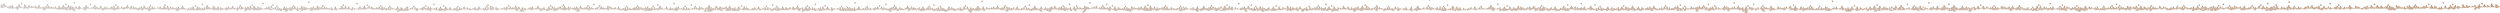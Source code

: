 digraph Tree {
node [shape=box, style="filled", color="black", fontname="helvetica"] ;
edge [fontname="helvetica"] ;
0 [label="log_renda <= 8.354\nsquared_error = 0.79\nsamples = 3728\nvalue = 8.26", fillcolor="#f3c7a7"] ;
1 [label="renda <= 1827.63\nsquared_error = 0.255\nsamples = 2105\nvalue = 7.637", fillcolor="#f6d4bb"] ;
0 -> 1 [labeldistance=2.5, labelangle=45, headlabel="True"] ;
2 [label="log_renda <= 6.92\nsquared_error = 0.126\nsamples = 748\nvalue = 7.075", fillcolor="#f8dfcd"] ;
1 -> 2 ;
3 [label="renda <= 620.25\nsquared_error = 0.078\nsamples = 197\nvalue = 6.587", fillcolor="#fbe9dd"] ;
2 -> 3 ;
4 [label="renda <= 426.815\nsquared_error = 0.043\nsamples = 43\nvalue = 6.149", fillcolor="#fcf2eb"] ;
3 -> 4 ;
5 [label="log_renda <= 5.773\nsquared_error = 0.022\nsamples = 12\nvalue = 5.871", fillcolor="#fef8f4"] ;
4 -> 5 ;
6 [label="log_renda <= 5.612\nsquared_error = 0.008\nsamples = 3\nvalue = 5.644", fillcolor="#fefcfb"] ;
5 -> 6 ;
7 [label="squared_error = 0.0\nsamples = 1\nvalue = 5.518", fillcolor="#ffffff"] ;
6 -> 7 ;
8 [label="squared_error = 0.0\nsamples = 2\nvalue = 5.706", fillcolor="#fefbf9"] ;
6 -> 8 ;
9 [label="log_renda <= 5.958\nsquared_error = 0.004\nsamples = 9\nvalue = 5.946", fillcolor="#fdf6f1"] ;
5 -> 9 ;
10 [label="tempo_emprego <= 3.471\nsquared_error = 0.001\nsamples = 5\nvalue = 5.898", fillcolor="#fdf7f3"] ;
9 -> 10 ;
11 [label="log_renda <= 5.91\nsquared_error = 0.0\nsamples = 4\nvalue = 5.913", fillcolor="#fdf7f2"] ;
10 -> 11 ;
12 [label="squared_error = 0.0\nsamples = 2\nvalue = 5.904", fillcolor="#fdf7f3"] ;
11 -> 12 ;
13 [label="log_renda <= 5.923\nsquared_error = 0.0\nsamples = 2\nvalue = 5.923", fillcolor="#fdf7f2"] ;
11 -> 13 ;
14 [label="squared_error = 0.0\nsamples = 1\nvalue = 5.917", fillcolor="#fdf7f2"] ;
13 -> 14 ;
15 [label="squared_error = -0.0\nsamples = 1\nvalue = 5.928", fillcolor="#fdf7f2"] ;
13 -> 15 ;
16 [label="squared_error = 0.0\nsamples = 1\nvalue = 5.84", fillcolor="#fef8f5"] ;
10 -> 16 ;
17 [label="log_renda <= 6.005\nsquared_error = 0.0\nsamples = 4\nvalue = 6.006", fillcolor="#fdf5ef"] ;
9 -> 17 ;
18 [label="renda <= 399.25\nsquared_error = 0.0\nsamples = 2\nvalue = 5.99", fillcolor="#fdf5f0"] ;
17 -> 18 ;
19 [label="squared_error = 0.0\nsamples = 1\nvalue = 5.989", fillcolor="#fdf5f0"] ;
18 -> 19 ;
20 [label="squared_error = 0.0\nsamples = 1\nvalue = 5.99", fillcolor="#fdf5f0"] ;
18 -> 20 ;
21 [label="log_renda <= 6.023\nsquared_error = 0.0\nsamples = 2\nvalue = 6.023", fillcolor="#fdf5ef"] ;
17 -> 21 ;
22 [label="squared_error = 0.0\nsamples = 1\nvalue = 6.02", fillcolor="#fdf5ef"] ;
21 -> 22 ;
23 [label="squared_error = 0.0\nsamples = 1\nvalue = 6.026", fillcolor="#fdf5ef"] ;
21 -> 23 ;
24 [label="log_renda <= 6.272\nsquared_error = 0.01\nsamples = 31\nvalue = 6.257", fillcolor="#fcf0e7"] ;
4 -> 24 ;
25 [label="log_renda <= 6.196\nsquared_error = 0.004\nsamples = 18\nvalue = 6.183", fillcolor="#fcf1ea"] ;
24 -> 25 ;
26 [label="log_renda <= 6.114\nsquared_error = 0.001\nsamples = 9\nvalue = 6.128", fillcolor="#fcf3eb"] ;
25 -> 26 ;
27 [label="posse_de_imovel <= 0.5\nsquared_error = 0.0\nsamples = 3\nvalue = 6.094", fillcolor="#fdf3ed"] ;
26 -> 27 ;
28 [label="posse_de_veiculo <= 0.5\nsquared_error = 0.0\nsamples = 2\nvalue = 6.098", fillcolor="#fdf3ec"] ;
27 -> 28 ;
29 [label="squared_error = 0.0\nsamples = 1\nvalue = 6.097", fillcolor="#fdf3ec"] ;
28 -> 29 ;
30 [label="squared_error = 0.0\nsamples = 1\nvalue = 6.099", fillcolor="#fdf3ec"] ;
28 -> 30 ;
31 [label="squared_error = 0.0\nsamples = 1\nvalue = 6.086", fillcolor="#fdf3ed"] ;
27 -> 31 ;
32 [label="log_renda <= 6.143\nsquared_error = 0.0\nsamples = 6\nvalue = 6.145", fillcolor="#fcf2eb"] ;
26 -> 32 ;
33 [label="renda <= 460.78\nsquared_error = 0.0\nsamples = 3\nvalue = 6.131", fillcolor="#fcf3eb"] ;
32 -> 33 ;
34 [label="qtd_filhos <= 0.5\nsquared_error = 0.0\nsamples = 2\nvalue = 6.128", fillcolor="#fcf3eb"] ;
33 -> 34 ;
35 [label="squared_error = 0.0\nsamples = 1\nvalue = 6.128", fillcolor="#fcf3eb"] ;
34 -> 35 ;
36 [label="squared_error = 0.0\nsamples = 1\nvalue = 6.129", fillcolor="#fcf3eb"] ;
34 -> 36 ;
37 [label="squared_error = 0.0\nsamples = 1\nvalue = 6.136", fillcolor="#fcf2eb"] ;
33 -> 37 ;
38 [label="tempo_emprego <= 9.182\nsquared_error = 0.0\nsamples = 3\nvalue = 6.159", fillcolor="#fcf2ea"] ;
32 -> 38 ;
39 [label="posse_de_veiculo <= 0.5\nsquared_error = 0.0\nsamples = 2\nvalue = 6.151", fillcolor="#fcf2eb"] ;
38 -> 39 ;
40 [label="squared_error = 0.0\nsamples = 1\nvalue = 6.15", fillcolor="#fcf2eb"] ;
39 -> 40 ;
41 [label="squared_error = 0.0\nsamples = 1\nvalue = 6.152", fillcolor="#fcf2eb"] ;
39 -> 41 ;
42 [label="squared_error = 0.0\nsamples = 1\nvalue = 6.175", fillcolor="#fcf2ea"] ;
38 -> 42 ;
43 [label="renda <= 516.27\nsquared_error = 0.0\nsamples = 9\nvalue = 6.239", fillcolor="#fcf0e8"] ;
25 -> 43 ;
44 [label="renda <= 509.02\nsquared_error = 0.0\nsamples = 6\nvalue = 6.229", fillcolor="#fcf1e8"] ;
43 -> 44 ;
45 [label="renda <= 502.725\nsquared_error = 0.0\nsamples = 4\nvalue = 6.223", fillcolor="#fcf1e8"] ;
44 -> 45 ;
46 [label="squared_error = 0.0\nsamples = 1\nvalue = 6.218", fillcolor="#fcf1e9"] ;
45 -> 46 ;
47 [label="renda <= 504.615\nsquared_error = 0.0\nsamples = 3\nvalue = 6.225", fillcolor="#fcf1e8"] ;
45 -> 47 ;
48 [label="squared_error = 0.0\nsamples = 1\nvalue = 6.222", fillcolor="#fcf1e8"] ;
47 -> 48 ;
49 [label="qt_pessoas_residencia <= 1.5\nsquared_error = 0.0\nsamples = 2\nvalue = 6.226", fillcolor="#fcf1e8"] ;
47 -> 49 ;
50 [label="squared_error = 0.0\nsamples = 1\nvalue = 6.226", fillcolor="#fcf1e8"] ;
49 -> 50 ;
51 [label="squared_error = 0.0\nsamples = 1\nvalue = 6.225", fillcolor="#fcf1e8"] ;
49 -> 51 ;
52 [label="qt_pessoas_residencia <= 2.0\nsquared_error = 0.0\nsamples = 2\nvalue = 6.24", fillcolor="#fcf0e8"] ;
44 -> 52 ;
53 [label="squared_error = 0.0\nsamples = 1\nvalue = 6.241", fillcolor="#fcf0e8"] ;
52 -> 53 ;
54 [label="squared_error = -0.0\nsamples = 1\nvalue = 6.239", fillcolor="#fcf0e8"] ;
52 -> 54 ;
55 [label="renda <= 520.96\nsquared_error = 0.0\nsamples = 3\nvalue = 6.259", fillcolor="#fcf0e7"] ;
43 -> 55 ;
56 [label="squared_error = 0.0\nsamples = 1\nvalue = 6.252", fillcolor="#fcf0e8"] ;
55 -> 56 ;
57 [label="idade <= 56.0\nsquared_error = 0.0\nsamples = 2\nvalue = 6.262", fillcolor="#fcf0e7"] ;
55 -> 57 ;
58 [label="squared_error = 0.0\nsamples = 1\nvalue = 6.265", fillcolor="#fcf0e7"] ;
57 -> 58 ;
59 [label="squared_error = 0.0\nsamples = 1\nvalue = 6.259", fillcolor="#fcf0e7"] ;
57 -> 59 ;
60 [label="renda <= 578.445\nsquared_error = 0.002\nsamples = 13\nvalue = 6.358", fillcolor="#fbeee4"] ;
24 -> 60 ;
61 [label="tempo_emprego <= 1.266\nsquared_error = 0.0\nsamples = 7\nvalue = 6.326", fillcolor="#fcefe5"] ;
60 -> 61 ;
62 [label="squared_error = 0.0\nsamples = 1\nvalue = 6.28", fillcolor="#fcefe7"] ;
61 -> 62 ;
63 [label="idade <= 38.0\nsquared_error = 0.0\nsamples = 6\nvalue = 6.333", fillcolor="#fceee5"] ;
61 -> 63 ;
64 [label="log_renda <= 6.319\nsquared_error = 0.0\nsamples = 3\nvalue = 6.322", fillcolor="#fcefe5"] ;
63 -> 64 ;
65 [label="squared_error = 0.0\nsamples = 1\nvalue = 6.314", fillcolor="#fcefe6"] ;
64 -> 65 ;
66 [label="tempo_emprego <= 2.284\nsquared_error = 0.0\nsamples = 2\nvalue = 6.326", fillcolor="#fcefe5"] ;
64 -> 66 ;
67 [label="squared_error = 0.0\nsamples = 1\nvalue = 6.329", fillcolor="#fceee5"] ;
66 -> 67 ;
68 [label="squared_error = 0.0\nsamples = 1\nvalue = 6.324", fillcolor="#fcefe5"] ;
66 -> 68 ;
69 [label="qt_pessoas_residencia <= 1.5\nsquared_error = 0.0\nsamples = 3\nvalue = 6.344", fillcolor="#fceee5"] ;
63 -> 69 ;
70 [label="squared_error = 0.0\nsamples = 1\nvalue = 6.337", fillcolor="#fceee5"] ;
69 -> 70 ;
71 [label="tempo_emprego <= 2.834\nsquared_error = 0.0\nsamples = 2\nvalue = 6.348", fillcolor="#fceee4"] ;
69 -> 71 ;
72 [label="squared_error = 0.0\nsamples = 1\nvalue = 6.345", fillcolor="#fceee5"] ;
71 -> 72 ;
73 [label="squared_error = -0.0\nsamples = 1\nvalue = 6.351", fillcolor="#fceee4"] ;
71 -> 73 ;
74 [label="log_renda <= 6.397\nsquared_error = 0.0\nsamples = 6\nvalue = 6.397", fillcolor="#fbede3"] ;
60 -> 74 ;
75 [label="renda <= 588.29\nsquared_error = 0.0\nsamples = 3\nvalue = 6.38", fillcolor="#fbede3"] ;
74 -> 75 ;
76 [label="squared_error = 0.0\nsamples = 1\nvalue = 6.37", fillcolor="#fbeee4"] ;
75 -> 76 ;
77 [label="log_renda <= 6.385\nsquared_error = 0.0\nsamples = 2\nvalue = 6.385", fillcolor="#fbede3"] ;
75 -> 77 ;
78 [label="squared_error = 0.0\nsamples = 1\nvalue = 6.385", fillcolor="#fbede3"] ;
77 -> 78 ;
79 [label="squared_error = 0.0\nsamples = 1\nvalue = 6.385", fillcolor="#fbede3"] ;
77 -> 79 ;
80 [label="superior_T <= 0.5\nsquared_error = 0.0\nsamples = 3\nvalue = 6.413", fillcolor="#fbede2"] ;
74 -> 80 ;
81 [label="qt_pessoas_residencia <= 1.5\nsquared_error = 0.0\nsamples = 2\nvalue = 6.409", fillcolor="#fbede2"] ;
80 -> 81 ;
82 [label="squared_error = 0.0\nsamples = 1\nvalue = 6.408", fillcolor="#fbede3"] ;
81 -> 82 ;
83 [label="squared_error = -0.0\nsamples = 1\nvalue = 6.411", fillcolor="#fbede2"] ;
81 -> 83 ;
84 [label="squared_error = -0.0\nsamples = 1\nvalue = 6.421", fillcolor="#fbede2"] ;
80 -> 84 ;
85 [label="renda <= 810.075\nsquared_error = 0.019\nsamples = 154\nvalue = 6.709", fillcolor="#fae7d9"] ;
3 -> 85 ;
86 [label="log_renda <= 6.567\nsquared_error = 0.006\nsamples = 71\nvalue = 6.577", fillcolor="#fbe9dd"] ;
85 -> 86 ;
87 [label="log_renda <= 6.49\nsquared_error = 0.001\nsamples = 29\nvalue = 6.499", fillcolor="#fbebe0"] ;
86 -> 87 ;
88 [label="idade <= 34.5\nsquared_error = 0.0\nsamples = 11\nvalue = 6.458", fillcolor="#fbece1"] ;
87 -> 88 ;
89 [label="tempo_emprego <= 1.177\nsquared_error = 0.0\nsamples = 3\nvalue = 6.478", fillcolor="#fbebe0"] ;
88 -> 89 ;
90 [label="squared_error = 0.0\nsamples = 1\nvalue = 6.474", fillcolor="#fbece0"] ;
89 -> 90 ;
91 [label="superior_T <= 0.5\nsquared_error = 0.0\nsamples = 2\nvalue = 6.48", fillcolor="#fbebe0"] ;
89 -> 91 ;
92 [label="squared_error = 0.0\nsamples = 1\nvalue = 6.481", fillcolor="#fbebe0"] ;
91 -> 92 ;
93 [label="squared_error = 0.0\nsamples = 1\nvalue = 6.479", fillcolor="#fbebe0"] ;
91 -> 93 ;
94 [label="posse_de_imovel <= 0.5\nsquared_error = 0.0\nsamples = 8\nvalue = 6.45", fillcolor="#fbece1"] ;
88 -> 94 ;
95 [label="log_renda <= 6.454\nsquared_error = 0.0\nsamples = 5\nvalue = 6.453", fillcolor="#fbece1"] ;
94 -> 95 ;
96 [label="renda <= 633.255\nsquared_error = 0.0\nsamples = 2\nvalue = 6.451", fillcolor="#fbece1"] ;
95 -> 96 ;
97 [label="squared_error = 0.0\nsamples = 1\nvalue = 6.45", fillcolor="#fbece1"] ;
96 -> 97 ;
98 [label="squared_error = 0.0\nsamples = 1\nvalue = 6.452", fillcolor="#fbece1"] ;
96 -> 98 ;
99 [label="squared_error = 0.0\nsamples = 3\nvalue = 6.455", fillcolor="#fbece1"] ;
95 -> 99 ;
100 [label="renda <= 628.205\nsquared_error = 0.0\nsamples = 3\nvalue = 6.444", fillcolor="#fbece1"] ;
94 -> 100 ;
101 [label="squared_error = 0.0\nsamples = 1\nvalue = 6.439", fillcolor="#fbece2"] ;
100 -> 101 ;
102 [label="log_renda <= 6.447\nsquared_error = 0.0\nsamples = 2\nvalue = 6.447", fillcolor="#fbece1"] ;
100 -> 102 ;
103 [label="squared_error = 0.0\nsamples = 1\nvalue = 6.447", fillcolor="#fbece1"] ;
102 -> 103 ;
104 [label="squared_error = -0.0\nsamples = 1\nvalue = 6.447", fillcolor="#fbece1"] ;
102 -> 104 ;
105 [label="renda <= 681.79\nsquared_error = 0.0\nsamples = 18\nvalue = 6.524", fillcolor="#fbebdf"] ;
87 -> 105 ;
106 [label="log_renda <= 6.506\nsquared_error = 0.0\nsamples = 10\nvalue = 6.509", fillcolor="#fbebdf"] ;
105 -> 106 ;
107 [label="sexo_M <= 0.5\nsquared_error = 0.0\nsamples = 4\nvalue = 6.501", fillcolor="#fbebe0"] ;
106 -> 107 ;
108 [label="log_renda <= 6.501\nsquared_error = 0.0\nsamples = 3\nvalue = 6.501", fillcolor="#fbebe0"] ;
107 -> 108 ;
109 [label="squared_error = -0.0\nsamples = 2\nvalue = 6.501", fillcolor="#fbebe0"] ;
108 -> 109 ;
110 [label="squared_error = 0.0\nsamples = 1\nvalue = 6.501", fillcolor="#fbebe0"] ;
108 -> 110 ;
111 [label="squared_error = 0.0\nsamples = 1\nvalue = 6.498", fillcolor="#fbebe0"] ;
107 -> 111 ;
112 [label="renda <= 677.5\nsquared_error = 0.0\nsamples = 6\nvalue = 6.515", fillcolor="#fbebdf"] ;
106 -> 112 ;
113 [label="tempo_emprego <= 5.555\nsquared_error = 0.0\nsamples = 5\nvalue = 6.514", fillcolor="#fbebdf"] ;
112 -> 113 ;
114 [label="renda <= 675.495\nsquared_error = 0.0\nsamples = 4\nvalue = 6.515", fillcolor="#fbebdf"] ;
113 -> 114 ;
115 [label="idade <= 43.0\nsquared_error = 0.0\nsamples = 3\nvalue = 6.515", fillcolor="#fbebdf"] ;
114 -> 115 ;
116 [label="squared_error = 0.0\nsamples = 2\nvalue = 6.515", fillcolor="#fbebdf"] ;
115 -> 116 ;
117 [label="squared_error = -0.0\nsamples = 1\nvalue = 6.515", fillcolor="#fbebdf"] ;
115 -> 117 ;
118 [label="squared_error = 0.0\nsamples = 1\nvalue = 6.516", fillcolor="#fbebdf"] ;
114 -> 118 ;
119 [label="squared_error = 0.0\nsamples = 1\nvalue = 6.51", fillcolor="#fbebdf"] ;
113 -> 119 ;
120 [label="squared_error = 0.0\nsamples = 1\nvalue = 6.521", fillcolor="#fbebdf"] ;
112 -> 120 ;
121 [label="superior_T <= 0.5\nsquared_error = 0.0\nsamples = 8\nvalue = 6.543", fillcolor="#fbeade"] ;
105 -> 121 ;
122 [label="log_renda <= 6.532\nsquared_error = 0.0\nsamples = 5\nvalue = 6.532", fillcolor="#fbeadf"] ;
121 -> 122 ;
123 [label="renda <= 684.825\nsquared_error = 0.0\nsamples = 3\nvalue = 6.529", fillcolor="#fbeadf"] ;
122 -> 123 ;
124 [label="squared_error = 0.0\nsamples = 1\nvalue = 6.528", fillcolor="#fbeadf"] ;
123 -> 124 ;
125 [label="squared_error = 0.0\nsamples = 2\nvalue = 6.53", fillcolor="#fbeadf"] ;
123 -> 125 ;
126 [label="qt_pessoas_residencia <= 2.5\nsquared_error = 0.0\nsamples = 2\nvalue = 6.536", fillcolor="#fbeade"] ;
122 -> 126 ;
127 [label="squared_error = 0.0\nsamples = 1\nvalue = 6.537", fillcolor="#fbeade"] ;
126 -> 127 ;
128 [label="squared_error = 0.0\nsamples = 1\nvalue = 6.534", fillcolor="#fbeade"] ;
126 -> 128 ;
129 [label="idade <= 44.0\nsquared_error = 0.0\nsamples = 3\nvalue = 6.561", fillcolor="#fbeade"] ;
121 -> 129 ;
130 [label="squared_error = 0.0\nsamples = 1\nvalue = 6.559", fillcolor="#fbeade"] ;
129 -> 130 ;
131 [label="squared_error = 0.0\nsamples = 2\nvalue = 6.562", fillcolor="#fbeade"] ;
129 -> 131 ;
132 [label="renda <= 760.24\nsquared_error = 0.002\nsamples = 42\nvalue = 6.63", fillcolor="#fae8db"] ;
86 -> 132 ;
133 [label="log_renda <= 6.602\nsquared_error = 0.0\nsamples = 24\nvalue = 6.6", fillcolor="#fae9dc"] ;
132 -> 133 ;
134 [label="log_renda <= 6.58\nsquared_error = 0.0\nsamples = 13\nvalue = 6.584", fillcolor="#fbe9dd"] ;
133 -> 134 ;
135 [label="tempo_emprego <= 2.4\nsquared_error = 0.0\nsamples = 4\nvalue = 6.573", fillcolor="#fbeadd"] ;
134 -> 135 ;
136 [label="log_renda <= 6.572\nsquared_error = 0.0\nsamples = 2\nvalue = 6.572", fillcolor="#fbeadd"] ;
135 -> 136 ;
137 [label="squared_error = 0.0\nsamples = 1\nvalue = 6.571", fillcolor="#fbeadd"] ;
136 -> 137 ;
138 [label="squared_error = -0.0\nsamples = 1\nvalue = 6.573", fillcolor="#fbeadd"] ;
136 -> 138 ;
139 [label="idade <= 35.5\nsquared_error = 0.0\nsamples = 2\nvalue = 6.574", fillcolor="#fbe9dd"] ;
135 -> 139 ;
140 [label="squared_error = 0.0\nsamples = 1\nvalue = 6.574", fillcolor="#fbe9dd"] ;
139 -> 140 ;
141 [label="squared_error = 0.0\nsamples = 1\nvalue = 6.574", fillcolor="#fbeadd"] ;
139 -> 141 ;
142 [label="log_renda <= 6.59\nsquared_error = 0.0\nsamples = 9\nvalue = 6.589", fillcolor="#fae9dd"] ;
134 -> 142 ;
143 [label="qt_pessoas_residencia <= 1.5\nsquared_error = 0.0\nsamples = 5\nvalue = 6.587", fillcolor="#fbe9dd"] ;
142 -> 143 ;
144 [label="squared_error = -0.0\nsamples = 3\nvalue = 6.586", fillcolor="#fbe9dd"] ;
143 -> 144 ;
145 [label="renda <= 726.125\nsquared_error = 0.0\nsamples = 2\nvalue = 6.588", fillcolor="#fbe9dd"] ;
143 -> 145 ;
146 [label="squared_error = 0.0\nsamples = 1\nvalue = 6.588", fillcolor="#fbe9dd"] ;
145 -> 146 ;
147 [label="squared_error = -0.0\nsamples = 1\nvalue = 6.588", fillcolor="#fbe9dd"] ;
145 -> 147 ;
148 [label="renda <= 730.935\nsquared_error = 0.0\nsamples = 4\nvalue = 6.593", fillcolor="#fae9dd"] ;
142 -> 148 ;
149 [label="superior_T <= 0.5\nsquared_error = 0.0\nsamples = 3\nvalue = 6.592", fillcolor="#fae9dd"] ;
148 -> 149 ;
150 [label="squared_error = 0.0\nsamples = 2\nvalue = 6.592", fillcolor="#fae9dd"] ;
149 -> 150 ;
151 [label="squared_error = -0.0\nsamples = 1\nvalue = 6.592", fillcolor="#fae9dd"] ;
149 -> 151 ;
152 [label="squared_error = -0.0\nsamples = 1\nvalue = 6.596", fillcolor="#fae9dd"] ;
148 -> 152 ;
153 [label="renda <= 744.25\nsquared_error = 0.0\nsamples = 11\nvalue = 6.619", fillcolor="#fae9dc"] ;
133 -> 153 ;
154 [label="posse_de_imovel <= 0.5\nsquared_error = 0.0\nsamples = 2\nvalue = 6.608", fillcolor="#fae9dc"] ;
153 -> 154 ;
155 [label="squared_error = 0.0\nsamples = 1\nvalue = 6.608", fillcolor="#fae9dc"] ;
154 -> 155 ;
156 [label="squared_error = 0.0\nsamples = 1\nvalue = 6.607", fillcolor="#fae9dc"] ;
154 -> 156 ;
157 [label="log_renda <= 6.622\nsquared_error = 0.0\nsamples = 9\nvalue = 6.621", fillcolor="#fae9dc"] ;
153 -> 157 ;
158 [label="log_renda <= 6.619\nsquared_error = 0.0\nsamples = 5\nvalue = 6.618", fillcolor="#fae9dc"] ;
157 -> 158 ;
159 [label="renda <= 747.92\nsquared_error = 0.0\nsamples = 3\nvalue = 6.617", fillcolor="#fae9dc"] ;
158 -> 159 ;
160 [label="squared_error = 0.0\nsamples = 2\nvalue = 6.617", fillcolor="#fae9dc"] ;
159 -> 160 ;
161 [label="squared_error = -0.0\nsamples = 1\nvalue = 6.618", fillcolor="#fae9dc"] ;
159 -> 161 ;
162 [label="superior_T <= 0.5\nsquared_error = 0.0\nsamples = 2\nvalue = 6.62", fillcolor="#fae9dc"] ;
158 -> 162 ;
163 [label="squared_error = 0.0\nsamples = 1\nvalue = 6.621", fillcolor="#fae9dc"] ;
162 -> 163 ;
164 [label="squared_error = 0.0\nsamples = 1\nvalue = 6.62", fillcolor="#fae9dc"] ;
162 -> 164 ;
165 [label="superior_T <= 0.5\nsquared_error = 0.0\nsamples = 4\nvalue = 6.625", fillcolor="#fae8dc"] ;
157 -> 165 ;
166 [label="squared_error = 0.0\nsamples = 1\nvalue = 6.63", fillcolor="#fae8db"] ;
165 -> 166 ;
167 [label="qt_pessoas_residencia <= 3.0\nsquared_error = 0.0\nsamples = 3\nvalue = 6.624", fillcolor="#fae8dc"] ;
165 -> 167 ;
168 [label="idade <= 33.5\nsquared_error = 0.0\nsamples = 2\nvalue = 6.624", fillcolor="#fae8dc"] ;
167 -> 168 ;
169 [label="squared_error = 0.0\nsamples = 1\nvalue = 6.624", fillcolor="#fae8dc"] ;
168 -> 169 ;
170 [label="squared_error = 0.0\nsamples = 1\nvalue = 6.624", fillcolor="#fae8dc"] ;
168 -> 170 ;
171 [label="squared_error = -0.0\nsamples = 1\nvalue = 6.623", fillcolor="#fae9dc"] ;
167 -> 171 ;
172 [label="renda <= 788.16\nsquared_error = 0.0\nsamples = 18\nvalue = 6.671", fillcolor="#fae8da"] ;
132 -> 172 ;
173 [label="renda <= 773.085\nsquared_error = 0.0\nsamples = 8\nvalue = 6.653", fillcolor="#fae8db"] ;
172 -> 173 ;
174 [label="log_renda <= 6.643\nsquared_error = 0.0\nsamples = 3\nvalue = 6.644", fillcolor="#fae8db"] ;
173 -> 174 ;
175 [label="squared_error = 0.0\nsamples = 1\nvalue = 6.637", fillcolor="#fae8db"] ;
174 -> 175 ;
176 [label="squared_error = -0.0\nsamples = 2\nvalue = 6.648", fillcolor="#fae8db"] ;
174 -> 176 ;
177 [label="tempo_emprego <= 1.463\nsquared_error = 0.0\nsamples = 5\nvalue = 6.659", fillcolor="#fae8db"] ;
173 -> 177 ;
178 [label="squared_error = 0.0\nsamples = 1\nvalue = 6.667", fillcolor="#fae8da"] ;
177 -> 178 ;
179 [label="renda <= 776.63\nsquared_error = 0.0\nsamples = 4\nvalue = 6.657", fillcolor="#fae8db"] ;
177 -> 179 ;
180 [label="squared_error = 0.0\nsamples = 1\nvalue = 6.653", fillcolor="#fae8db"] ;
179 -> 180 ;
181 [label="superior_T <= 0.5\nsquared_error = 0.0\nsamples = 3\nvalue = 6.658", fillcolor="#fae8db"] ;
179 -> 181 ;
182 [label="squared_error = 0.0\nsamples = 1\nvalue = 6.659", fillcolor="#fae8da"] ;
181 -> 182 ;
183 [label="tempo_emprego <= 4.297\nsquared_error = 0.0\nsamples = 2\nvalue = 6.657", fillcolor="#fae8db"] ;
181 -> 183 ;
184 [label="squared_error = 0.0\nsamples = 1\nvalue = 6.657", fillcolor="#fae8db"] ;
183 -> 184 ;
185 [label="squared_error = -0.0\nsamples = 1\nvalue = 6.657", fillcolor="#fae8db"] ;
183 -> 185 ;
186 [label="log_renda <= 6.677\nsquared_error = 0.0\nsamples = 10\nvalue = 6.685", fillcolor="#fae7da"] ;
172 -> 186 ;
187 [label="squared_error = 0.0\nsamples = 2\nvalue = 6.672", fillcolor="#fae7da"] ;
186 -> 187 ;
188 [label="tempo_emprego <= 0.658\nsquared_error = 0.0\nsamples = 8\nvalue = 6.688", fillcolor="#fae7da"] ;
186 -> 188 ;
189 [label="squared_error = 0.0\nsamples = 2\nvalue = 6.683", fillcolor="#fae7da"] ;
188 -> 189 ;
190 [label="renda <= 805.595\nsquared_error = 0.0\nsamples = 6\nvalue = 6.69", fillcolor="#fae7da"] ;
188 -> 190 ;
191 [label="qt_pessoas_residencia <= 1.5\nsquared_error = 0.0\nsamples = 5\nvalue = 6.689", fillcolor="#fae7da"] ;
190 -> 191 ;
192 [label="squared_error = 0.0\nsamples = 1\nvalue = 6.69", fillcolor="#fae7da"] ;
191 -> 192 ;
193 [label="tempo_emprego <= 1.507\nsquared_error = 0.0\nsamples = 4\nvalue = 6.689", fillcolor="#fae7da"] ;
191 -> 193 ;
194 [label="squared_error = 0.0\nsamples = 2\nvalue = 6.689", fillcolor="#fae7da"] ;
193 -> 194 ;
195 [label="tempo_emprego <= 4.411\nsquared_error = 0.0\nsamples = 2\nvalue = 6.689", fillcolor="#fae7da"] ;
193 -> 195 ;
196 [label="squared_error = 0.0\nsamples = 1\nvalue = 6.688", fillcolor="#fae7da"] ;
195 -> 196 ;
197 [label="squared_error = 0.0\nsamples = 1\nvalue = 6.689", fillcolor="#fae7da"] ;
195 -> 197 ;
198 [label="squared_error = 0.0\nsamples = 1\nvalue = 6.693", fillcolor="#fae7d9"] ;
190 -> 198 ;
199 [label="log_renda <= 6.82\nsquared_error = 0.003\nsamples = 83\nvalue = 6.822", fillcolor="#fae4d5"] ;
85 -> 199 ;
200 [label="renda <= 872.775\nsquared_error = 0.001\nsamples = 41\nvalue = 6.774", fillcolor="#fae5d7"] ;
199 -> 200 ;
201 [label="renda <= 846.16\nsquared_error = 0.0\nsamples = 18\nvalue = 6.741", fillcolor="#fae6d8"] ;
200 -> 201 ;
202 [label="renda <= 823.62\nsquared_error = 0.0\nsamples = 8\nvalue = 6.719", fillcolor="#fae7d9"] ;
201 -> 202 ;
203 [label="superior_T <= 0.5\nsquared_error = 0.0\nsamples = 3\nvalue = 6.702", fillcolor="#fae7d9"] ;
202 -> 203 ;
204 [label="squared_error = 0.0\nsamples = 1\nvalue = 6.703", fillcolor="#fae7d9"] ;
203 -> 204 ;
205 [label="posse_de_imovel <= 0.5\nsquared_error = 0.0\nsamples = 2\nvalue = 6.702", fillcolor="#fae7d9"] ;
203 -> 205 ;
206 [label="squared_error = 0.0\nsamples = 1\nvalue = 6.702", fillcolor="#fae7d9"] ;
205 -> 206 ;
207 [label="squared_error = 0.0\nsamples = 1\nvalue = 6.701", fillcolor="#fae7d9"] ;
205 -> 207 ;
208 [label="qtd_filhos <= 1.5\nsquared_error = 0.0\nsamples = 5\nvalue = 6.729", fillcolor="#fae6d8"] ;
202 -> 208 ;
209 [label="tempo_emprego <= 2.262\nsquared_error = 0.0\nsamples = 3\nvalue = 6.733", fillcolor="#fae6d8"] ;
208 -> 209 ;
210 [label="squared_error = 0.0\nsamples = 1\nvalue = 6.735", fillcolor="#fae6d8"] ;
209 -> 210 ;
211 [label="renda <= 838.685\nsquared_error = 0.0\nsamples = 2\nvalue = 6.732", fillcolor="#fae6d8"] ;
209 -> 211 ;
212 [label="squared_error = 0.0\nsamples = 1\nvalue = 6.731", fillcolor="#fae6d8"] ;
211 -> 212 ;
213 [label="squared_error = -0.0\nsamples = 1\nvalue = 6.732", fillcolor="#fae6d8"] ;
211 -> 213 ;
214 [label="renda <= 832.165\nsquared_error = 0.0\nsamples = 2\nvalue = 6.724", fillcolor="#fae6d8"] ;
208 -> 214 ;
215 [label="squared_error = 0.0\nsamples = 1\nvalue = 6.724", fillcolor="#fae6d8"] ;
214 -> 215 ;
216 [label="squared_error = 0.0\nsamples = 1\nvalue = 6.724", fillcolor="#fae6d8"] ;
214 -> 216 ;
217 [label="renda <= 859.09\nsquared_error = 0.0\nsamples = 10\nvalue = 6.759", fillcolor="#fae6d7"] ;
201 -> 217 ;
218 [label="idade <= 46.0\nsquared_error = 0.0\nsamples = 3\nvalue = 6.75", fillcolor="#fae6d8"] ;
217 -> 218 ;
219 [label="posse_de_imovel <= 0.5\nsquared_error = 0.0\nsamples = 2\nvalue = 6.748", fillcolor="#fae6d8"] ;
218 -> 219 ;
220 [label="squared_error = 0.0\nsamples = 1\nvalue = 6.749", fillcolor="#fae6d8"] ;
219 -> 220 ;
221 [label="squared_error = -0.0\nsamples = 1\nvalue = 6.746", fillcolor="#fae6d8"] ;
219 -> 221 ;
222 [label="squared_error = 0.0\nsamples = 1\nvalue = 6.755", fillcolor="#fae6d7"] ;
218 -> 222 ;
223 [label="tempo_emprego <= 6.471\nsquared_error = 0.0\nsamples = 7\nvalue = 6.762", fillcolor="#fae6d7"] ;
217 -> 223 ;
224 [label="qt_pessoas_residencia <= 3.5\nsquared_error = 0.0\nsamples = 5\nvalue = 6.764", fillcolor="#fae6d7"] ;
223 -> 224 ;
225 [label="tempo_emprego <= 4.705\nsquared_error = 0.0\nsamples = 4\nvalue = 6.763", fillcolor="#fae6d7"] ;
224 -> 225 ;
226 [label="qtd_filhos <= 0.5\nsquared_error = 0.0\nsamples = 2\nvalue = 6.762", fillcolor="#fae6d7"] ;
225 -> 226 ;
227 [label="squared_error = 0.0\nsamples = 1\nvalue = 6.762", fillcolor="#fae6d7"] ;
226 -> 227 ;
228 [label="squared_error = -0.0\nsamples = 1\nvalue = 6.762", fillcolor="#fae6d7"] ;
226 -> 228 ;
229 [label="squared_error = 0.0\nsamples = 2\nvalue = 6.764", fillcolor="#fae6d7"] ;
225 -> 229 ;
230 [label="squared_error = 0.0\nsamples = 1\nvalue = 6.769", fillcolor="#fae6d7"] ;
224 -> 230 ;
231 [label="renda <= 860.64\nsquared_error = 0.0\nsamples = 2\nvalue = 6.758", fillcolor="#fae6d7"] ;
223 -> 231 ;
232 [label="squared_error = 0.0\nsamples = 1\nvalue = 6.757", fillcolor="#fae6d7"] ;
231 -> 232 ;
233 [label="squared_error = 0.0\nsamples = 1\nvalue = 6.758", fillcolor="#fae6d7"] ;
231 -> 233 ;
234 [label="log_renda <= 6.796\nsquared_error = 0.0\nsamples = 23\nvalue = 6.799", fillcolor="#fae5d6"] ;
200 -> 234 ;
235 [label="log_renda <= 6.787\nsquared_error = 0.0\nsamples = 9\nvalue = 6.786", fillcolor="#fae5d6"] ;
234 -> 235 ;
236 [label="tempo_emprego <= 3.745\nsquared_error = 0.0\nsamples = 4\nvalue = 6.778", fillcolor="#fae5d7"] ;
235 -> 236 ;
237 [label="idade <= 46.5\nsquared_error = 0.0\nsamples = 2\nvalue = 6.781", fillcolor="#fae5d7"] ;
236 -> 237 ;
238 [label="squared_error = 0.0\nsamples = 1\nvalue = 6.779", fillcolor="#fae5d7"] ;
237 -> 238 ;
239 [label="squared_error = 0.0\nsamples = 1\nvalue = 6.782", fillcolor="#fae5d7"] ;
237 -> 239 ;
240 [label="tempo_emprego <= 7.511\nsquared_error = 0.0\nsamples = 2\nvalue = 6.775", fillcolor="#fae5d7"] ;
236 -> 240 ;
241 [label="squared_error = 0.0\nsamples = 1\nvalue = 6.775", fillcolor="#fae5d7"] ;
240 -> 241 ;
242 [label="squared_error = 0.0\nsamples = 1\nvalue = 6.775", fillcolor="#fae5d7"] ;
240 -> 242 ;
243 [label="posse_de_imovel <= 0.5\nsquared_error = 0.0\nsamples = 5\nvalue = 6.792", fillcolor="#fae5d6"] ;
235 -> 243 ;
244 [label="qt_pessoas_residencia <= 3.5\nsquared_error = 0.0\nsamples = 3\nvalue = 6.791", fillcolor="#fae5d6"] ;
243 -> 244 ;
245 [label="superior_T <= 0.5\nsquared_error = 0.0\nsamples = 2\nvalue = 6.792", fillcolor="#fae5d6"] ;
244 -> 245 ;
246 [label="squared_error = 0.0\nsamples = 1\nvalue = 6.791", fillcolor="#fae5d6"] ;
245 -> 246 ;
247 [label="squared_error = -0.0\nsamples = 1\nvalue = 6.792", fillcolor="#fae5d6"] ;
245 -> 247 ;
248 [label="squared_error = -0.0\nsamples = 1\nvalue = 6.791", fillcolor="#fae5d6"] ;
244 -> 248 ;
249 [label="squared_error = 0.0\nsamples = 2\nvalue = 6.793", fillcolor="#fae5d6"] ;
243 -> 249 ;
250 [label="log_renda <= 6.806\nsquared_error = 0.0\nsamples = 14\nvalue = 6.808", fillcolor="#fae5d6"] ;
234 -> 250 ;
251 [label="idade <= 43.0\nsquared_error = 0.0\nsamples = 5\nvalue = 6.8", fillcolor="#fae5d6"] ;
250 -> 251 ;
252 [label="tempo_emprego <= 3.419\nsquared_error = 0.0\nsamples = 3\nvalue = 6.799", fillcolor="#fae5d6"] ;
251 -> 252 ;
253 [label="tempo_emprego <= 1.532\nsquared_error = 0.0\nsamples = 2\nvalue = 6.799", fillcolor="#fae5d6"] ;
252 -> 253 ;
254 [label="squared_error = 0.0\nsamples = 1\nvalue = 6.799", fillcolor="#fae5d6"] ;
253 -> 254 ;
255 [label="squared_error = 0.0\nsamples = 1\nvalue = 6.799", fillcolor="#fae5d6"] ;
253 -> 255 ;
256 [label="squared_error = 0.0\nsamples = 1\nvalue = 6.799", fillcolor="#fae5d6"] ;
252 -> 256 ;
257 [label="idade <= 47.5\nsquared_error = 0.0\nsamples = 2\nvalue = 6.803", fillcolor="#fae5d6"] ;
251 -> 257 ;
258 [label="squared_error = 0.0\nsamples = 1\nvalue = 6.803", fillcolor="#fae5d6"] ;
257 -> 258 ;
259 [label="squared_error = -0.0\nsamples = 1\nvalue = 6.802", fillcolor="#fae5d6"] ;
257 -> 259 ;
260 [label="renda <= 909.46\nsquared_error = 0.0\nsamples = 9\nvalue = 6.813", fillcolor="#fae5d6"] ;
250 -> 260 ;
261 [label="renda <= 907.025\nsquared_error = 0.0\nsamples = 5\nvalue = 6.81", fillcolor="#fae5d6"] ;
260 -> 261 ;
262 [label="idade <= 36.0\nsquared_error = 0.0\nsamples = 3\nvalue = 6.809", fillcolor="#fae5d6"] ;
261 -> 262 ;
263 [label="squared_error = 0.0\nsamples = 1\nvalue = 6.81", fillcolor="#fae5d6"] ;
262 -> 263 ;
264 [label="renda <= 905.82\nsquared_error = 0.0\nsamples = 2\nvalue = 6.809", fillcolor="#fae5d6"] ;
262 -> 264 ;
265 [label="squared_error = 0.0\nsamples = 1\nvalue = 6.809", fillcolor="#fae5d6"] ;
264 -> 265 ;
266 [label="squared_error = 0.0\nsamples = 1\nvalue = 6.809", fillcolor="#fae5d6"] ;
264 -> 266 ;
267 [label="renda <= 907.745\nsquared_error = 0.0\nsamples = 2\nvalue = 6.811", fillcolor="#fae5d6"] ;
261 -> 267 ;
268 [label="squared_error = 0.0\nsamples = 1\nvalue = 6.811", fillcolor="#fae5d6"] ;
267 -> 268 ;
269 [label="squared_error = 0.0\nsamples = 1\nvalue = 6.811", fillcolor="#fae5d6"] ;
267 -> 269 ;
270 [label="idade <= 28.0\nsquared_error = 0.0\nsamples = 4\nvalue = 6.816", fillcolor="#fae5d5"] ;
260 -> 270 ;
271 [label="renda <= 911.23\nsquared_error = 0.0\nsamples = 2\nvalue = 6.815", fillcolor="#fae5d6"] ;
270 -> 271 ;
272 [label="squared_error = 0.0\nsamples = 1\nvalue = 6.815", fillcolor="#fae5d6"] ;
271 -> 272 ;
273 [label="squared_error = 0.0\nsamples = 1\nvalue = 6.815", fillcolor="#fae5d6"] ;
271 -> 273 ;
274 [label="idade <= 39.5\nsquared_error = 0.0\nsamples = 2\nvalue = 6.817", fillcolor="#fae5d5"] ;
270 -> 274 ;
275 [label="squared_error = 0.0\nsamples = 1\nvalue = 6.817", fillcolor="#fae5d5"] ;
274 -> 275 ;
276 [label="squared_error = 0.0\nsamples = 1\nvalue = 6.817", fillcolor="#fae5d5"] ;
274 -> 276 ;
277 [label="log_renda <= 6.872\nsquared_error = 0.001\nsamples = 42\nvalue = 6.869", fillcolor="#f9e3d4"] ;
199 -> 277 ;
278 [label="renda <= 937.32\nsquared_error = 0.0\nsamples = 23\nvalue = 6.847", fillcolor="#f9e4d4"] ;
277 -> 278 ;
279 [label="log_renda <= 6.831\nsquared_error = 0.0\nsamples = 7\nvalue = 6.833", fillcolor="#f9e4d5"] ;
278 -> 279 ;
280 [label="log_renda <= 6.825\nsquared_error = 0.0\nsamples = 3\nvalue = 6.826", fillcolor="#fae4d5"] ;
279 -> 280 ;
281 [label="squared_error = 0.0\nsamples = 1\nvalue = 6.823", fillcolor="#fae4d5"] ;
280 -> 281 ;
282 [label="idade <= 45.5\nsquared_error = 0.0\nsamples = 2\nvalue = 6.828", fillcolor="#f9e4d5"] ;
280 -> 282 ;
283 [label="squared_error = 0.0\nsamples = 1\nvalue = 6.828", fillcolor="#f9e4d5"] ;
282 -> 283 ;
284 [label="squared_error = 0.0\nsamples = 1\nvalue = 6.827", fillcolor="#fae4d5"] ;
282 -> 284 ;
285 [label="renda <= 930.115\nsquared_error = 0.0\nsamples = 4\nvalue = 6.837", fillcolor="#f9e4d5"] ;
279 -> 285 ;
286 [label="squared_error = 0.0\nsamples = 1\nvalue = 6.834", fillcolor="#f9e4d5"] ;
285 -> 286 ;
287 [label="superior_T <= 0.5\nsquared_error = 0.0\nsamples = 3\nvalue = 6.839", fillcolor="#f9e4d5"] ;
285 -> 287 ;
288 [label="posse_de_imovel <= 0.5\nsquared_error = 0.0\nsamples = 2\nvalue = 6.838", fillcolor="#f9e4d5"] ;
287 -> 288 ;
289 [label="squared_error = 0.0\nsamples = 1\nvalue = 6.838", fillcolor="#f9e4d5"] ;
288 -> 289 ;
290 [label="squared_error = -0.0\nsamples = 1\nvalue = 6.837", fillcolor="#f9e4d5"] ;
288 -> 290 ;
291 [label="squared_error = -0.0\nsamples = 1\nvalue = 6.841", fillcolor="#f9e4d5"] ;
287 -> 291 ;
292 [label="renda <= 948.415\nsquared_error = 0.0\nsamples = 16\nvalue = 6.853", fillcolor="#f9e4d4"] ;
278 -> 292 ;
293 [label="renda <= 942.635\nsquared_error = 0.0\nsamples = 11\nvalue = 6.847", fillcolor="#f9e4d4"] ;
292 -> 293 ;
294 [label="log_renda <= 6.846\nsquared_error = 0.0\nsamples = 8\nvalue = 6.846", fillcolor="#f9e4d5"] ;
293 -> 294 ;
295 [label="renda <= 939.195\nsquared_error = 0.0\nsamples = 4\nvalue = 6.845", fillcolor="#f9e4d5"] ;
294 -> 295 ;
296 [label="tempo_emprego <= 7.97\nsquared_error = 0.0\nsamples = 3\nvalue = 6.845", fillcolor="#f9e4d5"] ;
295 -> 296 ;
297 [label="squared_error = 0.0\nsamples = 1\nvalue = 6.845", fillcolor="#f9e4d5"] ;
296 -> 297 ;
298 [label="squared_error = -0.0\nsamples = 2\nvalue = 6.845", fillcolor="#f9e4d5"] ;
296 -> 298 ;
299 [label="squared_error = 0.0\nsamples = 1\nvalue = 6.845", fillcolor="#f9e4d5"] ;
295 -> 299 ;
300 [label="qtd_filhos <= 0.5\nsquared_error = 0.0\nsamples = 4\nvalue = 6.847", fillcolor="#f9e4d4"] ;
294 -> 300 ;
301 [label="squared_error = -0.0\nsamples = 3\nvalue = 6.847", fillcolor="#f9e4d4"] ;
300 -> 301 ;
302 [label="squared_error = -0.0\nsamples = 1\nvalue = 6.848", fillcolor="#f9e4d4"] ;
300 -> 302 ;
303 [label="renda <= 944.5\nsquared_error = 0.0\nsamples = 3\nvalue = 6.851", fillcolor="#f9e4d4"] ;
293 -> 303 ;
304 [label="squared_error = 0.0\nsamples = 1\nvalue = 6.85", fillcolor="#f9e4d4"] ;
303 -> 304 ;
305 [label="squared_error = -0.0\nsamples = 2\nvalue = 6.852", fillcolor="#f9e4d4"] ;
303 -> 305 ;
306 [label="renda <= 956.27\nsquared_error = 0.0\nsamples = 5\nvalue = 6.864", fillcolor="#f9e4d4"] ;
292 -> 306 ;
307 [label="renda <= 952.345\nsquared_error = 0.0\nsamples = 2\nvalue = 6.859", fillcolor="#f9e4d4"] ;
306 -> 307 ;
308 [label="squared_error = 0.0\nsamples = 1\nvalue = 6.858", fillcolor="#f9e4d4"] ;
307 -> 308 ;
309 [label="squared_error = 0.0\nsamples = 1\nvalue = 6.86", fillcolor="#f9e4d4"] ;
307 -> 309 ;
310 [label="log_renda <= 6.868\nsquared_error = 0.0\nsamples = 3\nvalue = 6.867", fillcolor="#f9e4d4"] ;
306 -> 310 ;
311 [label="tempo_emprego <= 8.1\nsquared_error = 0.0\nsamples = 2\nvalue = 6.866", fillcolor="#f9e4d4"] ;
310 -> 311 ;
312 [label="squared_error = 0.0\nsamples = 1\nvalue = 6.867", fillcolor="#f9e4d4"] ;
311 -> 312 ;
313 [label="squared_error = 0.0\nsamples = 1\nvalue = 6.866", fillcolor="#f9e4d4"] ;
311 -> 313 ;
314 [label="squared_error = -0.0\nsamples = 1\nvalue = 6.87", fillcolor="#f9e3d4"] ;
310 -> 314 ;
315 [label="log_renda <= 6.89\nsquared_error = 0.0\nsamples = 19\nvalue = 6.896", fillcolor="#f9e3d3"] ;
277 -> 315 ;
316 [label="idade <= 54.5\nsquared_error = 0.0\nsamples = 7\nvalue = 6.88", fillcolor="#f9e3d3"] ;
315 -> 316 ;
317 [label="renda <= 977.65\nsquared_error = 0.0\nsamples = 3\nvalue = 6.885", fillcolor="#f9e3d3"] ;
316 -> 317 ;
318 [label="squared_error = 0.0\nsamples = 1\nvalue = 6.885", fillcolor="#f9e3d3"] ;
317 -> 318 ;
319 [label="tempo_emprego <= 7.056\nsquared_error = 0.0\nsamples = 2\nvalue = 6.885", fillcolor="#f9e3d3"] ;
317 -> 319 ;
320 [label="squared_error = 0.0\nsamples = 1\nvalue = 6.885", fillcolor="#f9e3d3"] ;
319 -> 320 ;
321 [label="squared_error = 0.0\nsamples = 1\nvalue = 6.885", fillcolor="#f9e3d3"] ;
319 -> 321 ;
322 [label="posse_de_veiculo <= 0.5\nsquared_error = 0.0\nsamples = 4\nvalue = 6.875", fillcolor="#f9e3d4"] ;
316 -> 322 ;
323 [label="squared_error = 0.0\nsamples = 1\nvalue = 6.876", fillcolor="#f9e3d4"] ;
322 -> 323 ;
324 [label="squared_error = -0.0\nsamples = 3\nvalue = 6.875", fillcolor="#f9e3d4"] ;
322 -> 324 ;
325 [label="log_renda <= 6.904\nsquared_error = 0.0\nsamples = 12\nvalue = 6.906", fillcolor="#f9e3d3"] ;
315 -> 325 ;
326 [label="posse_de_imovel <= 0.5\nsquared_error = 0.0\nsamples = 5\nvalue = 6.899", fillcolor="#f9e3d3"] ;
325 -> 326 ;
327 [label="squared_error = 0.0\nsamples = 1\nvalue = 6.894", fillcolor="#f9e3d3"] ;
326 -> 327 ;
328 [label="qtd_filhos <= 1.0\nsquared_error = 0.0\nsamples = 4\nvalue = 6.9", fillcolor="#f9e3d3"] ;
326 -> 328 ;
329 [label="renda <= 992.18\nsquared_error = 0.0\nsamples = 3\nvalue = 6.9", fillcolor="#f9e3d3"] ;
328 -> 329 ;
330 [label="squared_error = 0.0\nsamples = 2\nvalue = 6.9", fillcolor="#f9e3d3"] ;
329 -> 330 ;
331 [label="squared_error = -0.0\nsamples = 1\nvalue = 6.9", fillcolor="#f9e3d3"] ;
329 -> 331 ;
332 [label="squared_error = -0.0\nsamples = 1\nvalue = 6.899", fillcolor="#f9e3d3"] ;
328 -> 332 ;
333 [label="renda <= 1004.675\nsquared_error = 0.0\nsamples = 7\nvalue = 6.912", fillcolor="#f9e3d2"] ;
325 -> 333 ;
334 [label="log_renda <= 6.909\nsquared_error = 0.0\nsamples = 4\nvalue = 6.909", fillcolor="#f9e3d2"] ;
333 -> 334 ;
335 [label="squared_error = 0.0\nsamples = 2\nvalue = 6.908", fillcolor="#f9e3d3"] ;
334 -> 335 ;
336 [label="posse_de_imovel <= 0.5\nsquared_error = 0.0\nsamples = 2\nvalue = 6.911", fillcolor="#f9e3d2"] ;
334 -> 336 ;
337 [label="squared_error = 0.0\nsamples = 1\nvalue = 6.91", fillcolor="#f9e3d2"] ;
336 -> 337 ;
338 [label="squared_error = 0.0\nsamples = 1\nvalue = 6.911", fillcolor="#f9e3d2"] ;
336 -> 338 ;
339 [label="log_renda <= 6.915\nsquared_error = 0.0\nsamples = 3\nvalue = 6.916", fillcolor="#f9e3d2"] ;
333 -> 339 ;
340 [label="squared_error = 0.0\nsamples = 1\nvalue = 6.914", fillcolor="#f9e3d2"] ;
339 -> 340 ;
341 [label="posse_de_veiculo <= 0.5\nsquared_error = 0.0\nsamples = 2\nvalue = 6.917", fillcolor="#f9e3d2"] ;
339 -> 341 ;
342 [label="squared_error = 0.0\nsamples = 1\nvalue = 6.917", fillcolor="#f9e3d2"] ;
341 -> 342 ;
343 [label="squared_error = 0.0\nsamples = 1\nvalue = 6.917", fillcolor="#f9e3d2"] ;
341 -> 343 ;
344 [label="renda <= 1398.035\nsquared_error = 0.027\nsamples = 551\nvalue = 7.25", fillcolor="#f8dcc8"] ;
2 -> 344 ;
345 [label="log_renda <= 7.097\nsquared_error = 0.008\nsamples = 261\nvalue = 7.098", fillcolor="#f8dfcc"] ;
344 -> 345 ;
346 [label="renda <= 1111.85\nsquared_error = 0.002\nsamples = 128\nvalue = 7.021", fillcolor="#f9e0cf"] ;
345 -> 346 ;
347 [label="log_renda <= 6.979\nsquared_error = 0.001\nsamples = 53\nvalue = 6.973", fillcolor="#f9e1d0"] ;
346 -> 347 ;
348 [label="renda <= 1044.295\nsquared_error = 0.0\nsamples = 30\nvalue = 6.953", fillcolor="#f9e2d1"] ;
347 -> 348 ;
349 [label="log_renda <= 6.94\nsquared_error = 0.0\nsamples = 12\nvalue = 6.935", fillcolor="#f9e2d2"] ;
348 -> 349 ;
350 [label="renda <= 1022.885\nsquared_error = 0.0\nsamples = 8\nvalue = 6.93", fillcolor="#f9e2d2"] ;
349 -> 350 ;
351 [label="idade <= 45.0\nsquared_error = 0.0\nsamples = 4\nvalue = 6.926", fillcolor="#f9e2d2"] ;
350 -> 351 ;
352 [label="idade <= 42.0\nsquared_error = 0.0\nsamples = 3\nvalue = 6.928", fillcolor="#f9e2d2"] ;
351 -> 352 ;
353 [label="tempo_emprego <= 3.278\nsquared_error = 0.0\nsamples = 2\nvalue = 6.927", fillcolor="#f9e2d2"] ;
352 -> 353 ;
354 [label="squared_error = 0.0\nsamples = 1\nvalue = 6.927", fillcolor="#f9e2d2"] ;
353 -> 354 ;
355 [label="squared_error = 0.0\nsamples = 1\nvalue = 6.927", fillcolor="#f9e2d2"] ;
353 -> 355 ;
356 [label="squared_error = -0.0\nsamples = 1\nvalue = 6.929", fillcolor="#f9e2d2"] ;
352 -> 356 ;
357 [label="squared_error = -0.0\nsamples = 1\nvalue = 6.923", fillcolor="#f9e2d2"] ;
351 -> 357 ;
358 [label="log_renda <= 6.933\nsquared_error = 0.0\nsamples = 4\nvalue = 6.934", fillcolor="#f9e2d2"] ;
350 -> 358 ;
359 [label="squared_error = 0.0\nsamples = 1\nvalue = 6.932", fillcolor="#f9e2d2"] ;
358 -> 359 ;
360 [label="log_renda <= 6.935\nsquared_error = 0.0\nsamples = 3\nvalue = 6.935", fillcolor="#f9e2d2"] ;
358 -> 360 ;
361 [label="posse_de_imovel <= 0.5\nsquared_error = 0.0\nsamples = 2\nvalue = 6.934", fillcolor="#f9e2d2"] ;
360 -> 361 ;
362 [label="squared_error = 0.0\nsamples = 1\nvalue = 6.934", fillcolor="#f9e2d2"] ;
361 -> 362 ;
363 [label="squared_error = 0.0\nsamples = 1\nvalue = 6.934", fillcolor="#f9e2d2"] ;
361 -> 363 ;
364 [label="squared_error = -0.0\nsamples = 1\nvalue = 6.935", fillcolor="#f9e2d2"] ;
360 -> 364 ;
365 [label="tempo_emprego <= 1.101\nsquared_error = 0.0\nsamples = 4\nvalue = 6.946", fillcolor="#f9e2d1"] ;
349 -> 365 ;
366 [label="squared_error = 0.0\nsamples = 1\nvalue = 6.948", fillcolor="#f9e2d1"] ;
365 -> 366 ;
367 [label="qt_pessoas_residencia <= 1.5\nsquared_error = 0.0\nsamples = 3\nvalue = 6.945", fillcolor="#f9e2d1"] ;
365 -> 367 ;
368 [label="squared_error = 0.0\nsamples = 1\nvalue = 6.946", fillcolor="#f9e2d1"] ;
367 -> 368 ;
369 [label="squared_error = 0.0\nsamples = 2\nvalue = 6.945", fillcolor="#f9e2d1"] ;
367 -> 369 ;
370 [label="log_renda <= 6.966\nsquared_error = 0.0\nsamples = 18\nvalue = 6.965", fillcolor="#f9e2d1"] ;
348 -> 370 ;
371 [label="log_renda <= 6.96\nsquared_error = 0.0\nsamples = 11\nvalue = 6.96", fillcolor="#f9e2d1"] ;
370 -> 371 ;
372 [label="superior_T <= 0.5\nsquared_error = 0.0\nsamples = 4\nvalue = 6.956", fillcolor="#f9e2d1"] ;
371 -> 372 ;
373 [label="qtd_filhos <= 0.5\nsquared_error = 0.0\nsamples = 3\nvalue = 6.955", fillcolor="#f9e2d1"] ;
372 -> 373 ;
374 [label="squared_error = 0.0\nsamples = 1\nvalue = 6.954", fillcolor="#f9e2d1"] ;
373 -> 374 ;
375 [label="squared_error = -0.0\nsamples = 2\nvalue = 6.955", fillcolor="#f9e2d1"] ;
373 -> 375 ;
376 [label="squared_error = -0.0\nsamples = 1\nvalue = 6.958", fillcolor="#f9e2d1"] ;
372 -> 376 ;
377 [label="log_renda <= 6.964\nsquared_error = 0.0\nsamples = 7\nvalue = 6.963", fillcolor="#f9e2d1"] ;
371 -> 377 ;
378 [label="idade <= 31.0\nsquared_error = 0.0\nsamples = 6\nvalue = 6.962", fillcolor="#f9e2d1"] ;
377 -> 378 ;
379 [label="squared_error = 0.0\nsamples = 2\nvalue = 6.961", fillcolor="#f9e2d1"] ;
378 -> 379 ;
380 [label="superior_T <= 0.5\nsquared_error = 0.0\nsamples = 4\nvalue = 6.963", fillcolor="#f9e2d1"] ;
378 -> 380 ;
381 [label="squared_error = 0.0\nsamples = 2\nvalue = 6.963", fillcolor="#f9e2d1"] ;
380 -> 381 ;
382 [label="qtd_filhos <= 1.0\nsquared_error = 0.0\nsamples = 2\nvalue = 6.963", fillcolor="#f9e2d1"] ;
380 -> 382 ;
383 [label="squared_error = 0.0\nsamples = 1\nvalue = 6.963", fillcolor="#f9e2d1"] ;
382 -> 383 ;
384 [label="squared_error = -0.0\nsamples = 1\nvalue = 6.963", fillcolor="#f9e2d1"] ;
382 -> 384 ;
385 [label="squared_error = -0.0\nsamples = 1\nvalue = 6.965", fillcolor="#f9e2d1"] ;
377 -> 385 ;
386 [label="log_renda <= 6.973\nsquared_error = 0.0\nsamples = 7\nvalue = 6.972", fillcolor="#f9e1d0"] ;
370 -> 386 ;
387 [label="log_renda <= 6.969\nsquared_error = 0.0\nsamples = 4\nvalue = 6.969", fillcolor="#f9e1d1"] ;
386 -> 387 ;
388 [label="log_renda <= 6.968\nsquared_error = 0.0\nsamples = 2\nvalue = 6.968", fillcolor="#f9e1d1"] ;
387 -> 388 ;
389 [label="squared_error = 0.0\nsamples = 1\nvalue = 6.967", fillcolor="#f9e1d1"] ;
388 -> 389 ;
390 [label="squared_error = 0.0\nsamples = 1\nvalue = 6.968", fillcolor="#f9e1d1"] ;
388 -> 390 ;
391 [label="renda <= 1065.55\nsquared_error = 0.0\nsamples = 2\nvalue = 6.971", fillcolor="#f9e1d1"] ;
387 -> 391 ;
392 [label="squared_error = 0.0\nsamples = 1\nvalue = 6.971", fillcolor="#f9e1d1"] ;
391 -> 392 ;
393 [label="squared_error = -0.0\nsamples = 1\nvalue = 6.972", fillcolor="#f9e1d0"] ;
391 -> 393 ;
394 [label="posse_de_imovel <= 0.5\nsquared_error = 0.0\nsamples = 3\nvalue = 6.975", fillcolor="#f9e1d0"] ;
386 -> 394 ;
395 [label="squared_error = 0.0\nsamples = 2\nvalue = 6.975", fillcolor="#f9e1d0"] ;
394 -> 395 ;
396 [label="squared_error = -0.0\nsamples = 1\nvalue = 6.974", fillcolor="#f9e1d0"] ;
394 -> 396 ;
397 [label="renda <= 1097.89\nsquared_error = 0.0\nsamples = 23\nvalue = 6.999", fillcolor="#f9e1d0"] ;
347 -> 397 ;
398 [label="renda <= 1085.56\nsquared_error = 0.0\nsamples = 14\nvalue = 6.994", fillcolor="#f9e1d0"] ;
397 -> 398 ;
399 [label="idade <= 47.5\nsquared_error = 0.0\nsamples = 4\nvalue = 6.985", fillcolor="#f9e1d0"] ;
398 -> 399 ;
400 [label="log_renda <= 6.983\nsquared_error = 0.0\nsamples = 2\nvalue = 6.983", fillcolor="#f9e1d0"] ;
399 -> 400 ;
401 [label="squared_error = 0.0\nsamples = 1\nvalue = 6.983", fillcolor="#f9e1d0"] ;
400 -> 401 ;
402 [label="squared_error = 0.0\nsamples = 1\nvalue = 6.984", fillcolor="#f9e1d0"] ;
400 -> 402 ;
403 [label="tempo_emprego <= 4.186\nsquared_error = 0.0\nsamples = 2\nvalue = 6.986", fillcolor="#f9e1d0"] ;
399 -> 403 ;
404 [label="squared_error = 0.0\nsamples = 1\nvalue = 6.987", fillcolor="#f9e1d0"] ;
403 -> 404 ;
405 [label="squared_error = 0.0\nsamples = 1\nvalue = 6.986", fillcolor="#f9e1d0"] ;
403 -> 405 ;
406 [label="renda <= 1093.105\nsquared_error = 0.0\nsamples = 10\nvalue = 6.997", fillcolor="#f9e1d0"] ;
398 -> 406 ;
407 [label="idade <= 40.5\nsquared_error = 0.0\nsamples = 4\nvalue = 6.994", fillcolor="#f9e1d0"] ;
406 -> 407 ;
408 [label="idade <= 30.0\nsquared_error = 0.0\nsamples = 2\nvalue = 6.993", fillcolor="#f9e1d0"] ;
407 -> 408 ;
409 [label="squared_error = 0.0\nsamples = 1\nvalue = 6.994", fillcolor="#f9e1d0"] ;
408 -> 409 ;
410 [label="squared_error = 0.0\nsamples = 1\nvalue = 6.993", fillcolor="#f9e1d0"] ;
408 -> 410 ;
411 [label="tempo_emprego <= 3.448\nsquared_error = 0.0\nsamples = 2\nvalue = 6.995", fillcolor="#f9e1d0"] ;
407 -> 411 ;
412 [label="squared_error = 0.0\nsamples = 1\nvalue = 6.995", fillcolor="#f9e1d0"] ;
411 -> 412 ;
413 [label="squared_error = -0.0\nsamples = 1\nvalue = 6.996", fillcolor="#f9e1d0"] ;
411 -> 413 ;
414 [label="renda <= 1095.74\nsquared_error = 0.0\nsamples = 6\nvalue = 6.999", fillcolor="#f9e1d0"] ;
406 -> 414 ;
415 [label="renda <= 1094.815\nsquared_error = 0.0\nsamples = 3\nvalue = 6.998", fillcolor="#f9e1d0"] ;
414 -> 415 ;
416 [label="squared_error = 0.0\nsamples = 2\nvalue = 6.998", fillcolor="#f9e1d0"] ;
415 -> 416 ;
417 [label="squared_error = 0.0\nsamples = 1\nvalue = 6.999", fillcolor="#f9e1d0"] ;
415 -> 417 ;
418 [label="renda <= 1096.47\nsquared_error = 0.0\nsamples = 3\nvalue = 7.0", fillcolor="#f9e1d0"] ;
414 -> 418 ;
419 [label="squared_error = 0.0\nsamples = 1\nvalue = 7.0", fillcolor="#f9e1d0"] ;
418 -> 419 ;
420 [label="qt_pessoas_residencia <= 1.5\nsquared_error = 0.0\nsamples = 2\nvalue = 7.0", fillcolor="#f9e1d0"] ;
418 -> 420 ;
421 [label="squared_error = 0.0\nsamples = 1\nvalue = 7.0", fillcolor="#f9e1d0"] ;
420 -> 421 ;
422 [label="squared_error = -0.0\nsamples = 1\nvalue = 7.0", fillcolor="#f9e1d0"] ;
420 -> 422 ;
423 [label="log_renda <= 7.007\nsquared_error = 0.0\nsamples = 9\nvalue = 7.008", fillcolor="#f9e1cf"] ;
397 -> 423 ;
424 [label="renda <= 1099.495\nsquared_error = 0.0\nsamples = 3\nvalue = 7.003", fillcolor="#f9e1cf"] ;
423 -> 424 ;
425 [label="squared_error = 0.0\nsamples = 1\nvalue = 7.002", fillcolor="#f9e1d0"] ;
424 -> 425 ;
426 [label="tempo_emprego <= 2.326\nsquared_error = 0.0\nsamples = 2\nvalue = 7.003", fillcolor="#f9e1cf"] ;
424 -> 426 ;
427 [label="squared_error = 0.0\nsamples = 1\nvalue = 7.003", fillcolor="#f9e1cf"] ;
426 -> 427 ;
428 [label="squared_error = 0.0\nsamples = 1\nvalue = 7.003", fillcolor="#f9e1cf"] ;
426 -> 428 ;
429 [label="renda <= 1108.47\nsquared_error = 0.0\nsamples = 6\nvalue = 7.011", fillcolor="#f9e1cf"] ;
423 -> 429 ;
430 [label="sexo_M <= 0.5\nsquared_error = 0.0\nsamples = 2\nvalue = 7.01", fillcolor="#f9e1cf"] ;
429 -> 430 ;
431 [label="squared_error = 0.0\nsamples = 1\nvalue = 7.01", fillcolor="#f9e1cf"] ;
430 -> 431 ;
432 [label="squared_error = -0.0\nsamples = 1\nvalue = 7.01", fillcolor="#f9e1cf"] ;
430 -> 432 ;
433 [label="tempo_emprego <= 4.773\nsquared_error = 0.0\nsamples = 4\nvalue = 7.012", fillcolor="#f9e1cf"] ;
429 -> 433 ;
434 [label="sexo_M <= 0.5\nsquared_error = 0.0\nsamples = 2\nvalue = 7.012", fillcolor="#f9e1cf"] ;
433 -> 434 ;
435 [label="squared_error = 0.0\nsamples = 1\nvalue = 7.012", fillcolor="#f9e1cf"] ;
434 -> 435 ;
436 [label="squared_error = -0.0\nsamples = 1\nvalue = 7.011", fillcolor="#f9e1cf"] ;
434 -> 436 ;
437 [label="squared_error = 0.0\nsamples = 2\nvalue = 7.012", fillcolor="#f9e1cf"] ;
433 -> 437 ;
438 [label="log_renda <= 7.058\nsquared_error = 0.001\nsamples = 75\nvalue = 7.054", fillcolor="#f9e0ce"] ;
346 -> 438 ;
439 [label="renda <= 1133.95\nsquared_error = 0.0\nsamples = 43\nvalue = 7.036", fillcolor="#f9e0ce"] ;
438 -> 439 ;
440 [label="renda <= 1122.97\nsquared_error = 0.0\nsamples = 18\nvalue = 7.024", fillcolor="#f9e0cf"] ;
439 -> 440 ;
441 [label="renda <= 1117.38\nsquared_error = 0.0\nsamples = 8\nvalue = 7.019", fillcolor="#f9e0cf"] ;
440 -> 441 ;
442 [label="idade <= 45.5\nsquared_error = 0.0\nsamples = 3\nvalue = 7.017", fillcolor="#f9e0cf"] ;
441 -> 442 ;
443 [label="log_renda <= 7.018\nsquared_error = 0.0\nsamples = 2\nvalue = 7.018", fillcolor="#f9e0cf"] ;
442 -> 443 ;
444 [label="squared_error = 0.0\nsamples = 1\nvalue = 7.017", fillcolor="#f9e0cf"] ;
443 -> 444 ;
445 [label="squared_error = 0.0\nsamples = 1\nvalue = 7.018", fillcolor="#f9e0cf"] ;
443 -> 445 ;
446 [label="squared_error = 0.0\nsamples = 1\nvalue = 7.015", fillcolor="#f9e1cf"] ;
442 -> 446 ;
447 [label="log_renda <= 7.022\nsquared_error = 0.0\nsamples = 5\nvalue = 7.021", fillcolor="#f9e0cf"] ;
441 -> 447 ;
448 [label="renda <= 1118.805\nsquared_error = 0.0\nsamples = 4\nvalue = 7.021", fillcolor="#f9e0cf"] ;
447 -> 448 ;
449 [label="squared_error = 0.0\nsamples = 1\nvalue = 7.019", fillcolor="#f9e0cf"] ;
448 -> 449 ;
450 [label="qtd_filhos <= 0.5\nsquared_error = 0.0\nsamples = 3\nvalue = 7.021", fillcolor="#f9e0cf"] ;
448 -> 450 ;
451 [label="qt_pessoas_residencia <= 1.5\nsquared_error = 0.0\nsamples = 2\nvalue = 7.021", fillcolor="#f9e0cf"] ;
450 -> 451 ;
452 [label="squared_error = 0.0\nsamples = 1\nvalue = 7.021", fillcolor="#f9e0cf"] ;
451 -> 452 ;
453 [label="squared_error = -0.0\nsamples = 1\nvalue = 7.021", fillcolor="#f9e0cf"] ;
451 -> 453 ;
454 [label="squared_error = 0.0\nsamples = 1\nvalue = 7.021", fillcolor="#f9e0cf"] ;
450 -> 454 ;
455 [label="squared_error = 0.0\nsamples = 1\nvalue = 7.023", fillcolor="#f9e0cf"] ;
447 -> 455 ;
456 [label="renda <= 1127.485\nsquared_error = 0.0\nsamples = 10\nvalue = 7.028", fillcolor="#f9e0cf"] ;
440 -> 456 ;
457 [label="qtd_filhos <= 0.5\nsquared_error = 0.0\nsamples = 3\nvalue = 7.026", fillcolor="#f9e0cf"] ;
456 -> 457 ;
458 [label="squared_error = 0.0\nsamples = 1\nvalue = 7.024", fillcolor="#f9e0cf"] ;
457 -> 458 ;
459 [label="renda <= 1125.735\nsquared_error = 0.0\nsamples = 2\nvalue = 7.026", fillcolor="#f9e0cf"] ;
457 -> 459 ;
460 [label="squared_error = 0.0\nsamples = 1\nvalue = 7.026", fillcolor="#f9e0cf"] ;
459 -> 460 ;
461 [label="squared_error = -0.0\nsamples = 1\nvalue = 7.027", fillcolor="#f9e0cf"] ;
459 -> 461 ;
462 [label="log_renda <= 7.03\nsquared_error = 0.0\nsamples = 7\nvalue = 7.03", fillcolor="#f9e0cf"] ;
456 -> 462 ;
463 [label="posse_de_veiculo <= 0.5\nsquared_error = 0.0\nsamples = 5\nvalue = 7.029", fillcolor="#f9e0cf"] ;
462 -> 463 ;
464 [label="squared_error = 0.0\nsamples = 3\nvalue = 7.029", fillcolor="#f9e0cf"] ;
463 -> 464 ;
465 [label="squared_error = 0.0\nsamples = 2\nvalue = 7.029", fillcolor="#f9e0cf"] ;
463 -> 465 ;
466 [label="log_renda <= 7.031\nsquared_error = 0.0\nsamples = 2\nvalue = 7.031", fillcolor="#f9e0cf"] ;
462 -> 466 ;
467 [label="squared_error = 0.0\nsamples = 1\nvalue = 7.031", fillcolor="#f9e0cf"] ;
466 -> 467 ;
468 [label="squared_error = -0.0\nsamples = 1\nvalue = 7.031", fillcolor="#f9e0cf"] ;
466 -> 468 ;
469 [label="renda <= 1147.565\nsquared_error = 0.0\nsamples = 25\nvalue = 7.045", fillcolor="#f9e0ce"] ;
439 -> 469 ;
470 [label="renda <= 1140.29\nsquared_error = 0.0\nsamples = 14\nvalue = 7.039", fillcolor="#f9e0ce"] ;
469 -> 470 ;
471 [label="log_renda <= 7.037\nsquared_error = 0.0\nsamples = 8\nvalue = 7.037", fillcolor="#f9e0ce"] ;
470 -> 471 ;
472 [label="renda <= 1136.97\nsquared_error = 0.0\nsamples = 3\nvalue = 7.036", fillcolor="#f9e0ce"] ;
471 -> 472 ;
473 [label="squared_error = 0.0\nsamples = 1\nvalue = 7.036", fillcolor="#f9e0ce"] ;
472 -> 473 ;
474 [label="squared_error = 0.0\nsamples = 2\nvalue = 7.036", fillcolor="#f9e0ce"] ;
472 -> 474 ;
475 [label="qtd_filhos <= 0.5\nsquared_error = 0.0\nsamples = 5\nvalue = 7.038", fillcolor="#f9e0ce"] ;
471 -> 475 ;
476 [label="posse_de_imovel <= 0.5\nsquared_error = 0.0\nsamples = 4\nvalue = 7.039", fillcolor="#f9e0ce"] ;
475 -> 476 ;
477 [label="squared_error = 0.0\nsamples = 1\nvalue = 7.038", fillcolor="#f9e0ce"] ;
476 -> 477 ;
478 [label="squared_error = 0.0\nsamples = 3\nvalue = 7.039", fillcolor="#f9e0ce"] ;
476 -> 478 ;
479 [label="squared_error = -0.0\nsamples = 1\nvalue = 7.037", fillcolor="#f9e0ce"] ;
475 -> 479 ;
480 [label="tempo_emprego <= 7.36\nsquared_error = 0.0\nsamples = 6\nvalue = 7.041", fillcolor="#f9e0ce"] ;
470 -> 480 ;
481 [label="log_renda <= 7.041\nsquared_error = 0.0\nsamples = 5\nvalue = 7.041", fillcolor="#f9e0ce"] ;
480 -> 481 ;
482 [label="renda <= 1142.495\nsquared_error = 0.0\nsamples = 3\nvalue = 7.041", fillcolor="#f9e0ce"] ;
481 -> 482 ;
483 [label="squared_error = 0.0\nsamples = 1\nvalue = 7.041", fillcolor="#f9e0ce"] ;
482 -> 483 ;
484 [label="squared_error = -0.0\nsamples = 2\nvalue = 7.041", fillcolor="#f9e0ce"] ;
482 -> 484 ;
485 [label="qtd_filhos <= 0.5\nsquared_error = 0.0\nsamples = 2\nvalue = 7.042", fillcolor="#f9e0ce"] ;
481 -> 485 ;
486 [label="squared_error = 0.0\nsamples = 1\nvalue = 7.042", fillcolor="#f9e0ce"] ;
485 -> 486 ;
487 [label="squared_error = 0.0\nsamples = 1\nvalue = 7.042", fillcolor="#f9e0ce"] ;
485 -> 487 ;
488 [label="squared_error = -0.0\nsamples = 1\nvalue = 7.039", fillcolor="#f9e0ce"] ;
480 -> 488 ;
489 [label="renda <= 1158.38\nsquared_error = 0.0\nsamples = 11\nvalue = 7.052", fillcolor="#f9e0ce"] ;
469 -> 489 ;
490 [label="log_renda <= 7.051\nsquared_error = 0.0\nsamples = 9\nvalue = 7.051", fillcolor="#f9e0ce"] ;
489 -> 490 ;
491 [label="renda <= 1153.095\nsquared_error = 0.0\nsamples = 5\nvalue = 7.05", fillcolor="#f9e0ce"] ;
490 -> 491 ;
492 [label="superior_T <= 0.5\nsquared_error = 0.0\nsamples = 2\nvalue = 7.049", fillcolor="#f9e0ce"] ;
491 -> 492 ;
493 [label="squared_error = 0.0\nsamples = 1\nvalue = 7.05", fillcolor="#f9e0ce"] ;
492 -> 493 ;
494 [label="squared_error = 0.0\nsamples = 1\nvalue = 7.049", fillcolor="#f9e0ce"] ;
492 -> 494 ;
495 [label="log_renda <= 7.051\nsquared_error = 0.0\nsamples = 3\nvalue = 7.051", fillcolor="#f9e0ce"] ;
491 -> 495 ;
496 [label="squared_error = 0.0\nsamples = 2\nvalue = 7.051", fillcolor="#f9e0ce"] ;
495 -> 496 ;
497 [label="squared_error = 0.0\nsamples = 1\nvalue = 7.051", fillcolor="#f9e0ce"] ;
495 -> 497 ;
498 [label="idade <= 47.0\nsquared_error = 0.0\nsamples = 4\nvalue = 7.052", fillcolor="#f9e0ce"] ;
490 -> 498 ;
499 [label="superior_T <= 0.5\nsquared_error = 0.0\nsamples = 3\nvalue = 7.052", fillcolor="#f9e0ce"] ;
498 -> 499 ;
500 [label="squared_error = 0.0\nsamples = 2\nvalue = 7.052", fillcolor="#f9e0ce"] ;
499 -> 500 ;
501 [label="squared_error = 0.0\nsamples = 1\nvalue = 7.052", fillcolor="#f9e0ce"] ;
499 -> 501 ;
502 [label="squared_error = -0.0\nsamples = 1\nvalue = 7.053", fillcolor="#f9e0ce"] ;
498 -> 502 ;
503 [label="superior_T <= 0.5\nsquared_error = 0.0\nsamples = 2\nvalue = 7.057", fillcolor="#f9e0ce"] ;
489 -> 503 ;
504 [label="squared_error = 0.0\nsamples = 1\nvalue = 7.057", fillcolor="#f9e0ce"] ;
503 -> 504 ;
505 [label="squared_error = 0.0\nsamples = 1\nvalue = 7.057", fillcolor="#f9e0ce"] ;
503 -> 505 ;
506 [label="renda <= 1182.205\nsquared_error = 0.0\nsamples = 32\nvalue = 7.079", fillcolor="#f8dfcd"] ;
438 -> 506 ;
507 [label="log_renda <= 7.069\nsquared_error = 0.0\nsamples = 12\nvalue = 7.065", fillcolor="#f8dfcd"] ;
506 -> 507 ;
508 [label="renda <= 1168.16\nsquared_error = 0.0\nsamples = 9\nvalue = 7.063", fillcolor="#f9e0ce"] ;
507 -> 508 ;
509 [label="renda <= 1165.58\nsquared_error = 0.0\nsamples = 5\nvalue = 7.061", fillcolor="#f9e0ce"] ;
508 -> 509 ;
510 [label="posse_de_imovel <= 0.5\nsquared_error = 0.0\nsamples = 2\nvalue = 7.059", fillcolor="#f9e0ce"] ;
509 -> 510 ;
511 [label="squared_error = 0.0\nsamples = 1\nvalue = 7.06", fillcolor="#f9e0ce"] ;
510 -> 511 ;
512 [label="squared_error = 0.0\nsamples = 1\nvalue = 7.059", fillcolor="#f9e0ce"] ;
510 -> 512 ;
513 [label="idade <= 43.0\nsquared_error = 0.0\nsamples = 3\nvalue = 7.062", fillcolor="#f9e0ce"] ;
509 -> 513 ;
514 [label="tempo_emprego <= 3.982\nsquared_error = 0.0\nsamples = 2\nvalue = 7.062", fillcolor="#f9e0ce"] ;
513 -> 514 ;
515 [label="squared_error = 0.0\nsamples = 1\nvalue = 7.062", fillcolor="#f9e0ce"] ;
514 -> 515 ;
516 [label="squared_error = 0.0\nsamples = 1\nvalue = 7.062", fillcolor="#f9e0ce"] ;
514 -> 516 ;
517 [label="squared_error = 0.0\nsamples = 1\nvalue = 7.062", fillcolor="#f9e0ce"] ;
513 -> 517 ;
518 [label="renda <= 1170.22\nsquared_error = 0.0\nsamples = 4\nvalue = 7.065", fillcolor="#f9e0ce"] ;
508 -> 518 ;
519 [label="idade <= 53.5\nsquared_error = 0.0\nsamples = 2\nvalue = 7.064", fillcolor="#f9e0ce"] ;
518 -> 519 ;
520 [label="squared_error = 0.0\nsamples = 1\nvalue = 7.065", fillcolor="#f9e0ce"] ;
519 -> 520 ;
521 [label="squared_error = 0.0\nsamples = 1\nvalue = 7.064", fillcolor="#f9e0ce"] ;
519 -> 521 ;
522 [label="tempo_emprego <= 3.471\nsquared_error = 0.0\nsamples = 2\nvalue = 7.066", fillcolor="#f8dfcd"] ;
518 -> 522 ;
523 [label="squared_error = 0.0\nsamples = 1\nvalue = 7.065", fillcolor="#f8dfcd"] ;
522 -> 523 ;
524 [label="squared_error = -0.0\nsamples = 1\nvalue = 7.066", fillcolor="#f8dfcd"] ;
522 -> 524 ;
525 [label="tempo_emprego <= 1.393\nsquared_error = 0.0\nsamples = 3\nvalue = 7.072", fillcolor="#f8dfcd"] ;
507 -> 525 ;
526 [label="squared_error = 0.0\nsamples = 1\nvalue = 7.073", fillcolor="#f8dfcd"] ;
525 -> 526 ;
527 [label="renda <= 1178.205\nsquared_error = 0.0\nsamples = 2\nvalue = 7.072", fillcolor="#f8dfcd"] ;
525 -> 527 ;
528 [label="squared_error = 0.0\nsamples = 1\nvalue = 7.072", fillcolor="#f8dfcd"] ;
527 -> 528 ;
529 [label="squared_error = 0.0\nsamples = 1\nvalue = 7.072", fillcolor="#f8dfcd"] ;
527 -> 529 ;
530 [label="log_renda <= 7.084\nsquared_error = 0.0\nsamples = 20\nvalue = 7.087", fillcolor="#f8dfcd"] ;
506 -> 530 ;
531 [label="renda <= 1188.58\nsquared_error = 0.0\nsamples = 6\nvalue = 7.079", fillcolor="#f8dfcd"] ;
530 -> 531 ;
532 [label="qt_pessoas_residencia <= 1.5\nsquared_error = 0.0\nsamples = 4\nvalue = 7.078", fillcolor="#f8dfcd"] ;
531 -> 532 ;
533 [label="squared_error = 0.0\nsamples = 1\nvalue = 7.079", fillcolor="#f8dfcd"] ;
532 -> 533 ;
534 [label="log_renda <= 7.077\nsquared_error = 0.0\nsamples = 3\nvalue = 7.077", fillcolor="#f8dfcd"] ;
532 -> 534 ;
535 [label="squared_error = -0.0\nsamples = 2\nvalue = 7.077", fillcolor="#f8dfcd"] ;
534 -> 535 ;
536 [label="squared_error = 0.0\nsamples = 1\nvalue = 7.078", fillcolor="#f8dfcd"] ;
534 -> 536 ;
537 [label="posse_de_imovel <= 0.5\nsquared_error = 0.0\nsamples = 2\nvalue = 7.083", fillcolor="#f8dfcd"] ;
531 -> 537 ;
538 [label="squared_error = 0.0\nsamples = 1\nvalue = 7.082", fillcolor="#f8dfcd"] ;
537 -> 538 ;
539 [label="squared_error = 0.0\nsamples = 1\nvalue = 7.083", fillcolor="#f8dfcd"] ;
537 -> 539 ;
540 [label="log_renda <= 7.089\nsquared_error = 0.0\nsamples = 14\nvalue = 7.09", fillcolor="#f8dfcd"] ;
530 -> 540 ;
541 [label="log_renda <= 7.087\nsquared_error = 0.0\nsamples = 7\nvalue = 7.087", fillcolor="#f8dfcd"] ;
540 -> 541 ;
542 [label="tempo_emprego <= 3.096\nsquared_error = 0.0\nsamples = 3\nvalue = 7.086", fillcolor="#f8dfcd"] ;
541 -> 542 ;
543 [label="posse_de_imovel <= 0.5\nsquared_error = 0.0\nsamples = 2\nvalue = 7.085", fillcolor="#f8dfcd"] ;
542 -> 543 ;
544 [label="squared_error = 0.0\nsamples = 1\nvalue = 7.085", fillcolor="#f8dfcd"] ;
543 -> 544 ;
545 [label="squared_error = 0.0\nsamples = 1\nvalue = 7.085", fillcolor="#f8dfcd"] ;
543 -> 545 ;
546 [label="squared_error = 0.0\nsamples = 1\nvalue = 7.086", fillcolor="#f8dfcd"] ;
542 -> 546 ;
547 [label="posse_de_imovel <= 0.5\nsquared_error = 0.0\nsamples = 4\nvalue = 7.088", fillcolor="#f8dfcd"] ;
541 -> 547 ;
548 [label="renda <= 1197.78\nsquared_error = 0.0\nsamples = 3\nvalue = 7.088", fillcolor="#f8dfcd"] ;
547 -> 548 ;
549 [label="squared_error = 0.0\nsamples = 1\nvalue = 7.088", fillcolor="#f8dfcd"] ;
548 -> 549 ;
550 [label="squared_error = -0.0\nsamples = 2\nvalue = 7.088", fillcolor="#f8dfcd"] ;
548 -> 550 ;
551 [label="squared_error = 0.0\nsamples = 1\nvalue = 7.087", fillcolor="#f8dfcd"] ;
547 -> 551 ;
552 [label="log_renda <= 7.093\nsquared_error = 0.0\nsamples = 7\nvalue = 7.092", fillcolor="#f8dfcd"] ;
540 -> 552 ;
553 [label="tempo_emprego <= 4.689\nsquared_error = 0.0\nsamples = 4\nvalue = 7.091", fillcolor="#f8dfcd"] ;
552 -> 553 ;
554 [label="squared_error = 0.0\nsamples = 2\nvalue = 7.09", fillcolor="#f8dfcd"] ;
553 -> 554 ;
555 [label="superior_T <= 0.5\nsquared_error = 0.0\nsamples = 2\nvalue = 7.092", fillcolor="#f8dfcd"] ;
553 -> 555 ;
556 [label="squared_error = 0.0\nsamples = 1\nvalue = 7.092", fillcolor="#f8dfcd"] ;
555 -> 556 ;
557 [label="squared_error = -0.0\nsamples = 1\nvalue = 7.091", fillcolor="#f8dfcd"] ;
555 -> 557 ;
558 [label="renda <= 1204.84\nsquared_error = 0.0\nsamples = 3\nvalue = 7.094", fillcolor="#f8dfcd"] ;
552 -> 558 ;
559 [label="squared_error = 0.0\nsamples = 1\nvalue = 7.093", fillcolor="#f8dfcd"] ;
558 -> 559 ;
560 [label="squared_error = 0.0\nsamples = 2\nvalue = 7.095", fillcolor="#f8dfcd"] ;
558 -> 560 ;
561 [label="renda <= 1298.2\nsquared_error = 0.002\nsamples = 133\nvalue = 7.172", fillcolor="#f8ddca"] ;
345 -> 561 ;
562 [label="renda <= 1250.12\nsquared_error = 0.0\nsamples = 60\nvalue = 7.134", fillcolor="#f8decb"] ;
561 -> 562 ;
563 [label="renda <= 1225.54\nsquared_error = 0.0\nsamples = 26\nvalue = 7.111", fillcolor="#f8dfcc"] ;
562 -> 563 ;
564 [label="renda <= 1217.1\nsquared_error = 0.0\nsamples = 14\nvalue = 7.105", fillcolor="#f8dfcc"] ;
563 -> 564 ;
565 [label="renda <= 1213.015\nsquared_error = 0.0\nsamples = 7\nvalue = 7.101", fillcolor="#f8dfcc"] ;
564 -> 565 ;
566 [label="log_renda <= 7.099\nsquared_error = 0.0\nsamples = 4\nvalue = 7.099", fillcolor="#f8dfcc"] ;
565 -> 566 ;
567 [label="squared_error = 0.0\nsamples = 1\nvalue = 7.098", fillcolor="#f8dfcc"] ;
566 -> 567 ;
568 [label="idade <= 34.5\nsquared_error = 0.0\nsamples = 3\nvalue = 7.1", fillcolor="#f8dfcc"] ;
566 -> 568 ;
569 [label="squared_error = 0.0\nsamples = 1\nvalue = 7.1", fillcolor="#f8dfcc"] ;
568 -> 569 ;
570 [label="log_renda <= 7.099\nsquared_error = 0.0\nsamples = 2\nvalue = 7.099", fillcolor="#f8dfcc"] ;
568 -> 570 ;
571 [label="squared_error = 0.0\nsamples = 1\nvalue = 7.099", fillcolor="#f8dfcc"] ;
570 -> 571 ;
572 [label="squared_error = 0.0\nsamples = 1\nvalue = 7.1", fillcolor="#f8dfcc"] ;
570 -> 572 ;
573 [label="posse_de_imovel <= 0.5\nsquared_error = 0.0\nsamples = 3\nvalue = 7.103", fillcolor="#f8dfcc"] ;
565 -> 573 ;
574 [label="log_renda <= 7.103\nsquared_error = 0.0\nsamples = 2\nvalue = 7.103", fillcolor="#f8dfcc"] ;
573 -> 574 ;
575 [label="squared_error = 0.0\nsamples = 1\nvalue = 7.103", fillcolor="#f8dfcc"] ;
574 -> 575 ;
576 [label="squared_error = 0.0\nsamples = 1\nvalue = 7.103", fillcolor="#f8dfcc"] ;
574 -> 576 ;
577 [label="squared_error = -0.0\nsamples = 1\nvalue = 7.101", fillcolor="#f8dfcc"] ;
573 -> 577 ;
578 [label="log_renda <= 7.108\nsquared_error = 0.0\nsamples = 7\nvalue = 7.108", fillcolor="#f8dfcc"] ;
564 -> 578 ;
579 [label="idade <= 47.5\nsquared_error = 0.0\nsamples = 3\nvalue = 7.106", fillcolor="#f8dfcc"] ;
578 -> 579 ;
580 [label="posse_de_veiculo <= 0.5\nsquared_error = 0.0\nsamples = 2\nvalue = 7.107", fillcolor="#f8dfcc"] ;
579 -> 580 ;
581 [label="squared_error = 0.0\nsamples = 1\nvalue = 7.107", fillcolor="#f8dfcc"] ;
580 -> 581 ;
582 [label="squared_error = -0.0\nsamples = 1\nvalue = 7.107", fillcolor="#f8dfcc"] ;
580 -> 582 ;
583 [label="squared_error = 0.0\nsamples = 1\nvalue = 7.105", fillcolor="#f8dfcc"] ;
579 -> 583 ;
584 [label="log_renda <= 7.11\nsquared_error = 0.0\nsamples = 4\nvalue = 7.11", fillcolor="#f8dfcc"] ;
578 -> 584 ;
585 [label="squared_error = 0.0\nsamples = 1\nvalue = 7.109", fillcolor="#f8dfcc"] ;
584 -> 585 ;
586 [label="tempo_emprego <= 8.079\nsquared_error = 0.0\nsamples = 3\nvalue = 7.11", fillcolor="#f8dfcc"] ;
584 -> 586 ;
587 [label="squared_error = 0.0\nsamples = 2\nvalue = 7.111", fillcolor="#f8dfcc"] ;
586 -> 587 ;
588 [label="squared_error = -0.0\nsamples = 1\nvalue = 7.11", fillcolor="#f8dfcc"] ;
586 -> 588 ;
589 [label="log_renda <= 7.12\nsquared_error = 0.0\nsamples = 12\nvalue = 7.118", fillcolor="#f8decc"] ;
563 -> 589 ;
590 [label="log_renda <= 7.115\nsquared_error = 0.0\nsamples = 8\nvalue = 7.115", fillcolor="#f8decc"] ;
589 -> 590 ;
591 [label="log_renda <= 7.113\nsquared_error = 0.0\nsamples = 5\nvalue = 7.113", fillcolor="#f8dfcc"] ;
590 -> 591 ;
592 [label="squared_error = 0.0\nsamples = 1\nvalue = 7.112", fillcolor="#f8dfcc"] ;
591 -> 592 ;
593 [label="posse_de_imovel <= 0.5\nsquared_error = 0.0\nsamples = 4\nvalue = 7.114", fillcolor="#f8dfcc"] ;
591 -> 593 ;
594 [label="qt_pessoas_residencia <= 1.5\nsquared_error = 0.0\nsamples = 2\nvalue = 7.114", fillcolor="#f8dfcc"] ;
593 -> 594 ;
595 [label="squared_error = 0.0\nsamples = 1\nvalue = 7.114", fillcolor="#f8dfcc"] ;
594 -> 595 ;
596 [label="squared_error = 0.0\nsamples = 1\nvalue = 7.114", fillcolor="#f8dfcc"] ;
594 -> 596 ;
597 [label="squared_error = 0.0\nsamples = 2\nvalue = 7.113", fillcolor="#f8dfcc"] ;
593 -> 597 ;
598 [label="renda <= 1232.865\nsquared_error = 0.0\nsamples = 3\nvalue = 7.117", fillcolor="#f8decc"] ;
590 -> 598 ;
599 [label="squared_error = 0.0\nsamples = 2\nvalue = 7.117", fillcolor="#f8decc"] ;
598 -> 599 ;
600 [label="squared_error = -0.0\nsamples = 1\nvalue = 7.118", fillcolor="#f8decc"] ;
598 -> 600 ;
601 [label="renda <= 1244.185\nsquared_error = 0.0\nsamples = 4\nvalue = 7.125", fillcolor="#f8decc"] ;
589 -> 601 ;
602 [label="qtd_filhos <= 1.5\nsquared_error = 0.0\nsamples = 3\nvalue = 7.124", fillcolor="#f8decc"] ;
601 -> 602 ;
603 [label="qtd_filhos <= 0.5\nsquared_error = 0.0\nsamples = 2\nvalue = 7.123", fillcolor="#f8decc"] ;
602 -> 603 ;
604 [label="squared_error = 0.0\nsamples = 1\nvalue = 7.123", fillcolor="#f8decc"] ;
603 -> 604 ;
605 [label="squared_error = 0.0\nsamples = 1\nvalue = 7.123", fillcolor="#f8decc"] ;
603 -> 605 ;
606 [label="squared_error = 0.0\nsamples = 1\nvalue = 7.124", fillcolor="#f8decc"] ;
602 -> 606 ;
607 [label="squared_error = -0.0\nsamples = 1\nvalue = 7.128", fillcolor="#f8decb"] ;
601 -> 607 ;
608 [label="renda <= 1274.905\nsquared_error = 0.0\nsamples = 34\nvalue = 7.152", fillcolor="#f8decb"] ;
562 -> 608 ;
609 [label="log_renda <= 7.145\nsquared_error = 0.0\nsamples = 14\nvalue = 7.143", fillcolor="#f8decb"] ;
608 -> 609 ;
610 [label="log_renda <= 7.14\nsquared_error = 0.0\nsamples = 10\nvalue = 7.141", fillcolor="#f8decb"] ;
609 -> 610 ;
611 [label="tempo_emprego <= 7.963\nsquared_error = 0.0\nsamples = 3\nvalue = 7.137", fillcolor="#f8decb"] ;
610 -> 611 ;
612 [label="squared_error = -0.0\nsamples = 2\nvalue = 7.139", fillcolor="#f8decb"] ;
611 -> 612 ;
613 [label="squared_error = 0.0\nsamples = 1\nvalue = 7.134", fillcolor="#f8decb"] ;
611 -> 613 ;
614 [label="tempo_emprego <= 7.782\nsquared_error = 0.0\nsamples = 7\nvalue = 7.143", fillcolor="#f8decb"] ;
610 -> 614 ;
615 [label="log_renda <= 7.142\nsquared_error = 0.0\nsamples = 4\nvalue = 7.142", fillcolor="#f8decb"] ;
614 -> 615 ;
616 [label="squared_error = 0.0\nsamples = 1\nvalue = 7.141", fillcolor="#f8decb"] ;
615 -> 616 ;
617 [label="log_renda <= 7.143\nsquared_error = 0.0\nsamples = 3\nvalue = 7.142", fillcolor="#f8decb"] ;
615 -> 617 ;
618 [label="log_renda <= 7.142\nsquared_error = 0.0\nsamples = 2\nvalue = 7.142", fillcolor="#f8decb"] ;
617 -> 618 ;
619 [label="squared_error = 0.0\nsamples = 1\nvalue = 7.142", fillcolor="#f8decb"] ;
618 -> 619 ;
620 [label="squared_error = 0.0\nsamples = 1\nvalue = 7.142", fillcolor="#f8decb"] ;
618 -> 620 ;
621 [label="squared_error = -0.0\nsamples = 1\nvalue = 7.143", fillcolor="#f8decb"] ;
617 -> 621 ;
622 [label="renda <= 1265.715\nsquared_error = 0.0\nsamples = 3\nvalue = 7.144", fillcolor="#f8decb"] ;
614 -> 622 ;
623 [label="squared_error = 0.0\nsamples = 1\nvalue = 7.143", fillcolor="#f8decb"] ;
622 -> 623 ;
624 [label="tempo_emprego <= 9.989\nsquared_error = 0.0\nsamples = 2\nvalue = 7.144", fillcolor="#f8decb"] ;
622 -> 624 ;
625 [label="squared_error = 0.0\nsamples = 1\nvalue = 7.144", fillcolor="#f8decb"] ;
624 -> 625 ;
626 [label="squared_error = -0.0\nsamples = 1\nvalue = 7.144", fillcolor="#f8decb"] ;
624 -> 626 ;
627 [label="tempo_emprego <= 5.734\nsquared_error = 0.0\nsamples = 4\nvalue = 7.148", fillcolor="#f8decb"] ;
609 -> 627 ;
628 [label="log_renda <= 7.149\nsquared_error = 0.0\nsamples = 3\nvalue = 7.149", fillcolor="#f8decb"] ;
627 -> 628 ;
629 [label="squared_error = 0.0\nsamples = 2\nvalue = 7.148", fillcolor="#f8decb"] ;
628 -> 629 ;
630 [label="squared_error = -0.0\nsamples = 1\nvalue = 7.149", fillcolor="#f8decb"] ;
628 -> 630 ;
631 [label="squared_error = -0.0\nsamples = 1\nvalue = 7.147", fillcolor="#f8decb"] ;
627 -> 631 ;
632 [label="renda <= 1284.905\nsquared_error = 0.0\nsamples = 20\nvalue = 7.159", fillcolor="#f8decb"] ;
608 -> 632 ;
633 [label="renda <= 1279.51\nsquared_error = 0.0\nsamples = 10\nvalue = 7.154", fillcolor="#f8decb"] ;
632 -> 633 ;
634 [label="tempo_emprego <= 2.677\nsquared_error = 0.0\nsamples = 6\nvalue = 7.152", fillcolor="#f8decb"] ;
633 -> 634 ;
635 [label="log_renda <= 7.152\nsquared_error = 0.0\nsamples = 4\nvalue = 7.152", fillcolor="#f8decb"] ;
634 -> 635 ;
636 [label="squared_error = 0.0\nsamples = 1\nvalue = 7.152", fillcolor="#f8decb"] ;
635 -> 636 ;
637 [label="squared_error = -0.0\nsamples = 3\nvalue = 7.152", fillcolor="#f8decb"] ;
635 -> 637 ;
638 [label="squared_error = -0.0\nsamples = 2\nvalue = 7.153", fillcolor="#f8decb"] ;
634 -> 638 ;
639 [label="log_renda <= 7.157\nsquared_error = 0.0\nsamples = 4\nvalue = 7.156", fillcolor="#f8decb"] ;
633 -> 639 ;
640 [label="log_renda <= 7.155\nsquared_error = 0.0\nsamples = 3\nvalue = 7.156", fillcolor="#f8decb"] ;
639 -> 640 ;
641 [label="squared_error = 0.0\nsamples = 1\nvalue = 7.155", fillcolor="#f8decb"] ;
640 -> 641 ;
642 [label="log_renda <= 7.156\nsquared_error = 0.0\nsamples = 2\nvalue = 7.156", fillcolor="#f8decb"] ;
640 -> 642 ;
643 [label="squared_error = 0.0\nsamples = 1\nvalue = 7.156", fillcolor="#f8decb"] ;
642 -> 643 ;
644 [label="squared_error = 0.0\nsamples = 1\nvalue = 7.156", fillcolor="#f8decb"] ;
642 -> 644 ;
645 [label="squared_error = -0.0\nsamples = 1\nvalue = 7.158", fillcolor="#f8decb"] ;
639 -> 645 ;
646 [label="log_renda <= 7.163\nsquared_error = 0.0\nsamples = 10\nvalue = 7.163", fillcolor="#f8deca"] ;
632 -> 646 ;
647 [label="renda <= 1286.54\nsquared_error = 0.0\nsamples = 4\nvalue = 7.16", fillcolor="#f8deca"] ;
646 -> 647 ;
648 [label="squared_error = 0.0\nsamples = 1\nvalue = 7.159", fillcolor="#f8deca"] ;
647 -> 648 ;
649 [label="log_renda <= 7.161\nsquared_error = 0.0\nsamples = 3\nvalue = 7.161", fillcolor="#f8deca"] ;
647 -> 649 ;
650 [label="posse_de_veiculo <= 0.5\nsquared_error = 0.0\nsamples = 2\nvalue = 7.161", fillcolor="#f8deca"] ;
649 -> 650 ;
651 [label="squared_error = 0.0\nsamples = 1\nvalue = 7.161", fillcolor="#f8deca"] ;
650 -> 651 ;
652 [label="squared_error = 0.0\nsamples = 1\nvalue = 7.161", fillcolor="#f8deca"] ;
650 -> 652 ;
653 [label="squared_error = -0.0\nsamples = 1\nvalue = 7.162", fillcolor="#f8deca"] ;
649 -> 653 ;
654 [label="renda <= 1293.62\nsquared_error = 0.0\nsamples = 6\nvalue = 7.165", fillcolor="#f8ddca"] ;
646 -> 654 ;
655 [label="log_renda <= 7.164\nsquared_error = 0.0\nsamples = 4\nvalue = 7.164", fillcolor="#f8ddca"] ;
654 -> 655 ;
656 [label="idade <= 34.0\nsquared_error = 0.0\nsamples = 2\nvalue = 7.164", fillcolor="#f8ddca"] ;
655 -> 656 ;
657 [label="squared_error = 0.0\nsamples = 1\nvalue = 7.164", fillcolor="#f8ddca"] ;
656 -> 657 ;
658 [label="squared_error = 0.0\nsamples = 1\nvalue = 7.164", fillcolor="#f8ddca"] ;
656 -> 658 ;
659 [label="squared_error = -0.0\nsamples = 2\nvalue = 7.165", fillcolor="#f8ddca"] ;
655 -> 659 ;
660 [label="idade <= 44.5\nsquared_error = 0.0\nsamples = 2\nvalue = 7.167", fillcolor="#f8ddca"] ;
654 -> 660 ;
661 [label="squared_error = 0.0\nsamples = 1\nvalue = 7.166", fillcolor="#f8ddca"] ;
660 -> 661 ;
662 [label="squared_error = 0.0\nsamples = 1\nvalue = 7.168", fillcolor="#f8ddca"] ;
660 -> 662 ;
663 [label="renda <= 1347.415\nsquared_error = 0.0\nsamples = 73\nvalue = 7.203", fillcolor="#f8ddc9"] ;
561 -> 663 ;
664 [label="renda <= 1318.905\nsquared_error = 0.0\nsamples = 40\nvalue = 7.187", fillcolor="#f8ddca"] ;
663 -> 664 ;
665 [label="log_renda <= 7.178\nsquared_error = 0.0\nsamples = 13\nvalue = 7.174", fillcolor="#f8ddca"] ;
664 -> 665 ;
666 [label="log_renda <= 7.172\nsquared_error = 0.0\nsamples = 11\nvalue = 7.173", fillcolor="#f8ddca"] ;
665 -> 666 ;
667 [label="qt_pessoas_residencia <= 2.5\nsquared_error = 0.0\nsamples = 5\nvalue = 7.17", fillcolor="#f8ddca"] ;
666 -> 667 ;
668 [label="tempo_emprego <= 1.89\nsquared_error = 0.0\nsamples = 4\nvalue = 7.17", fillcolor="#f8ddca"] ;
667 -> 668 ;
669 [label="squared_error = 0.0\nsamples = 2\nvalue = 7.17", fillcolor="#f8ddca"] ;
668 -> 669 ;
670 [label="squared_error = -0.0\nsamples = 2\nvalue = 7.17", fillcolor="#f8ddca"] ;
668 -> 670 ;
671 [label="squared_error = 0.0\nsamples = 1\nvalue = 7.172", fillcolor="#f8ddca"] ;
667 -> 671 ;
672 [label="log_renda <= 7.174\nsquared_error = 0.0\nsamples = 6\nvalue = 7.174", fillcolor="#f8ddca"] ;
666 -> 672 ;
673 [label="tempo_emprego <= 3.141\nsquared_error = 0.0\nsamples = 2\nvalue = 7.173", fillcolor="#f8ddca"] ;
672 -> 673 ;
674 [label="squared_error = 0.0\nsamples = 1\nvalue = 7.174", fillcolor="#f8ddca"] ;
673 -> 674 ;
675 [label="squared_error = 0.0\nsamples = 1\nvalue = 7.173", fillcolor="#f8ddca"] ;
673 -> 675 ;
676 [label="superior_T <= 0.5\nsquared_error = 0.0\nsamples = 4\nvalue = 7.175", fillcolor="#f8ddca"] ;
672 -> 676 ;
677 [label="squared_error = 0.0\nsamples = 2\nvalue = 7.174", fillcolor="#f8ddca"] ;
676 -> 677 ;
678 [label="idade <= 36.0\nsquared_error = 0.0\nsamples = 2\nvalue = 7.175", fillcolor="#f8ddca"] ;
676 -> 678 ;
679 [label="squared_error = 0.0\nsamples = 1\nvalue = 7.176", fillcolor="#f8ddca"] ;
678 -> 679 ;
680 [label="squared_error = -0.0\nsamples = 1\nvalue = 7.175", fillcolor="#f8ddca"] ;
678 -> 680 ;
681 [label="tempo_emprego <= 5.477\nsquared_error = 0.0\nsamples = 2\nvalue = 7.181", fillcolor="#f8ddca"] ;
665 -> 681 ;
682 [label="squared_error = 0.0\nsamples = 1\nvalue = 7.18", fillcolor="#f8ddca"] ;
681 -> 682 ;
683 [label="squared_error = 0.0\nsamples = 1\nvalue = 7.182", fillcolor="#f8ddca"] ;
681 -> 683 ;
684 [label="renda <= 1330.865\nsquared_error = 0.0\nsamples = 27\nvalue = 7.194", fillcolor="#f8ddc9"] ;
664 -> 684 ;
685 [label="renda <= 1325.935\nsquared_error = 0.0\nsamples = 13\nvalue = 7.191", fillcolor="#f8ddc9"] ;
684 -> 685 ;
686 [label="qt_pessoas_residencia <= 1.5\nsquared_error = 0.0\nsamples = 4\nvalue = 7.188", fillcolor="#f8ddca"] ;
685 -> 686 ;
687 [label="idade <= 31.5\nsquared_error = 0.0\nsamples = 2\nvalue = 7.189", fillcolor="#f8ddca"] ;
686 -> 687 ;
688 [label="squared_error = 0.0\nsamples = 1\nvalue = 7.189", fillcolor="#f8ddca"] ;
687 -> 688 ;
689 [label="squared_error = 0.0\nsamples = 1\nvalue = 7.189", fillcolor="#f8ddca"] ;
687 -> 689 ;
690 [label="posse_de_veiculo <= 0.5\nsquared_error = 0.0\nsamples = 2\nvalue = 7.187", fillcolor="#f8ddca"] ;
686 -> 690 ;
691 [label="squared_error = 0.0\nsamples = 1\nvalue = 7.188", fillcolor="#f8ddca"] ;
690 -> 691 ;
692 [label="squared_error = 0.0\nsamples = 1\nvalue = 7.187", fillcolor="#f8ddca"] ;
690 -> 692 ;
693 [label="renda <= 1328.235\nsquared_error = 0.0\nsamples = 9\nvalue = 7.192", fillcolor="#f8ddc9"] ;
685 -> 693 ;
694 [label="log_renda <= 7.191\nsquared_error = 0.0\nsamples = 4\nvalue = 7.191", fillcolor="#f8ddc9"] ;
693 -> 694 ;
695 [label="squared_error = 0.0\nsamples = 1\nvalue = 7.19", fillcolor="#f8ddc9"] ;
694 -> 695 ;
696 [label="idade <= 41.5\nsquared_error = 0.0\nsamples = 3\nvalue = 7.191", fillcolor="#f8ddc9"] ;
694 -> 696 ;
697 [label="squared_error = 0.0\nsamples = 1\nvalue = 7.191", fillcolor="#f8ddc9"] ;
696 -> 697 ;
698 [label="squared_error = -0.0\nsamples = 2\nvalue = 7.191", fillcolor="#f8ddc9"] ;
696 -> 698 ;
699 [label="renda <= 1329.295\nsquared_error = 0.0\nsamples = 5\nvalue = 7.193", fillcolor="#f8ddc9"] ;
693 -> 699 ;
700 [label="squared_error = 0.0\nsamples = 2\nvalue = 7.192", fillcolor="#f8ddc9"] ;
699 -> 700 ;
701 [label="tempo_emprego <= 5.152\nsquared_error = 0.0\nsamples = 3\nvalue = 7.193", fillcolor="#f8ddc9"] ;
699 -> 701 ;
702 [label="squared_error = 0.0\nsamples = 1\nvalue = 7.193", fillcolor="#f8ddc9"] ;
701 -> 702 ;
703 [label="qtd_filhos <= 1.0\nsquared_error = 0.0\nsamples = 2\nvalue = 7.193", fillcolor="#f8ddc9"] ;
701 -> 703 ;
704 [label="squared_error = 0.0\nsamples = 1\nvalue = 7.193", fillcolor="#f8ddc9"] ;
703 -> 704 ;
705 [label="squared_error = 0.0\nsamples = 1\nvalue = 7.193", fillcolor="#f8ddc9"] ;
703 -> 705 ;
706 [label="renda <= 1338.86\nsquared_error = 0.0\nsamples = 14\nvalue = 7.197", fillcolor="#f8ddc9"] ;
684 -> 706 ;
707 [label="renda <= 1333.81\nsquared_error = 0.0\nsamples = 12\nvalue = 7.196", fillcolor="#f8ddc9"] ;
706 -> 707 ;
708 [label="renda <= 1332.41\nsquared_error = 0.0\nsamples = 6\nvalue = 7.195", fillcolor="#f8ddc9"] ;
707 -> 708 ;
709 [label="renda <= 1331.84\nsquared_error = 0.0\nsamples = 3\nvalue = 7.194", fillcolor="#f8ddc9"] ;
708 -> 709 ;
710 [label="squared_error = 0.0\nsamples = 1\nvalue = 7.194", fillcolor="#f8ddc9"] ;
709 -> 710 ;
711 [label="squared_error = -0.0\nsamples = 2\nvalue = 7.195", fillcolor="#f8ddc9"] ;
709 -> 711 ;
712 [label="idade <= 29.5\nsquared_error = 0.0\nsamples = 3\nvalue = 7.195", fillcolor="#f8ddc9"] ;
708 -> 712 ;
713 [label="squared_error = 0.0\nsamples = 1\nvalue = 7.195", fillcolor="#f8ddc9"] ;
712 -> 713 ;
714 [label="squared_error = -0.0\nsamples = 2\nvalue = 7.195", fillcolor="#f8ddc9"] ;
712 -> 714 ;
715 [label="log_renda <= 7.198\nsquared_error = 0.0\nsamples = 6\nvalue = 7.197", fillcolor="#f8ddc9"] ;
707 -> 715 ;
716 [label="idade <= 48.5\nsquared_error = 0.0\nsamples = 5\nvalue = 7.197", fillcolor="#f8ddc9"] ;
715 -> 716 ;
717 [label="log_renda <= 7.197\nsquared_error = 0.0\nsamples = 4\nvalue = 7.197", fillcolor="#f8ddc9"] ;
716 -> 717 ;
718 [label="idade <= 41.5\nsquared_error = 0.0\nsamples = 3\nvalue = 7.197", fillcolor="#f8ddc9"] ;
717 -> 718 ;
719 [label="squared_error = 0.0\nsamples = 2\nvalue = 7.197", fillcolor="#f8ddc9"] ;
718 -> 719 ;
720 [label="squared_error = 0.0\nsamples = 1\nvalue = 7.197", fillcolor="#f8ddc9"] ;
718 -> 720 ;
721 [label="squared_error = -0.0\nsamples = 1\nvalue = 7.197", fillcolor="#f8ddc9"] ;
717 -> 721 ;
722 [label="squared_error = -0.0\nsamples = 1\nvalue = 7.196", fillcolor="#f8ddc9"] ;
716 -> 722 ;
723 [label="squared_error = 0.0\nsamples = 1\nvalue = 7.198", fillcolor="#f8ddc9"] ;
715 -> 723 ;
724 [label="idade <= 46.5\nsquared_error = 0.0\nsamples = 2\nvalue = 7.203", fillcolor="#f8ddc9"] ;
706 -> 724 ;
725 [label="squared_error = 0.0\nsamples = 1\nvalue = 7.204", fillcolor="#f8ddc9"] ;
724 -> 725 ;
726 [label="squared_error = 0.0\nsamples = 1\nvalue = 7.201", fillcolor="#f8ddc9"] ;
724 -> 726 ;
727 [label="renda <= 1372.245\nsquared_error = 0.0\nsamples = 33\nvalue = 7.223", fillcolor="#f8dcc8"] ;
663 -> 727 ;
728 [label="renda <= 1362.73\nsquared_error = 0.0\nsamples = 19\nvalue = 7.216", fillcolor="#f8dcc9"] ;
727 -> 728 ;
729 [label="renda <= 1354.58\nsquared_error = 0.0\nsamples = 10\nvalue = 7.212", fillcolor="#f8ddc9"] ;
728 -> 729 ;
730 [label="tempo_emprego <= 2.393\nsquared_error = 0.0\nsamples = 5\nvalue = 7.209", fillcolor="#f8ddc9"] ;
729 -> 730 ;
731 [label="viuvo_T <= 0.5\nsquared_error = 0.0\nsamples = 3\nvalue = 7.21", fillcolor="#f8ddc9"] ;
730 -> 731 ;
732 [label="squared_error = 0.0\nsamples = 2\nvalue = 7.21", fillcolor="#f8ddc9"] ;
731 -> 732 ;
733 [label="squared_error = 0.0\nsamples = 1\nvalue = 7.211", fillcolor="#f8ddc9"] ;
731 -> 733 ;
734 [label="squared_error = -0.0\nsamples = 2\nvalue = 7.208", fillcolor="#f8ddc9"] ;
730 -> 734 ;
735 [label="renda <= 1356.69\nsquared_error = 0.0\nsamples = 5\nvalue = 7.214", fillcolor="#f8dcc9"] ;
729 -> 735 ;
736 [label="squared_error = 0.0\nsamples = 1\nvalue = 7.212", fillcolor="#f8ddc9"] ;
735 -> 736 ;
737 [label="renda <= 1359.845\nsquared_error = 0.0\nsamples = 4\nvalue = 7.215", fillcolor="#f8dcc9"] ;
735 -> 737 ;
738 [label="qt_pessoas_residencia <= 3.0\nsquared_error = 0.0\nsamples = 3\nvalue = 7.214", fillcolor="#f8dcc9"] ;
737 -> 738 ;
739 [label="log_renda <= 7.214\nsquared_error = 0.0\nsamples = 2\nvalue = 7.214", fillcolor="#f8dcc9"] ;
738 -> 739 ;
740 [label="squared_error = 0.0\nsamples = 1\nvalue = 7.214", fillcolor="#f8dcc9"] ;
739 -> 740 ;
741 [label="squared_error = 0.0\nsamples = 1\nvalue = 7.214", fillcolor="#f8dcc9"] ;
739 -> 741 ;
742 [label="squared_error = -0.0\nsamples = 1\nvalue = 7.214", fillcolor="#f8dcc9"] ;
738 -> 742 ;
743 [label="squared_error = 0.0\nsamples = 1\nvalue = 7.216", fillcolor="#f8dcc9"] ;
737 -> 743 ;
744 [label="renda <= 1366.33\nsquared_error = 0.0\nsamples = 9\nvalue = 7.221", fillcolor="#f8dcc9"] ;
728 -> 744 ;
745 [label="qt_pessoas_residencia <= 2.0\nsquared_error = 0.0\nsamples = 3\nvalue = 7.219", fillcolor="#f8dcc9"] ;
744 -> 745 ;
746 [label="squared_error = 0.0\nsamples = 1\nvalue = 7.219", fillcolor="#f8dcc9"] ;
745 -> 746 ;
747 [label="idade <= 30.0\nsquared_error = 0.0\nsamples = 2\nvalue = 7.219", fillcolor="#f8dcc9"] ;
745 -> 747 ;
748 [label="squared_error = 0.0\nsamples = 1\nvalue = 7.219", fillcolor="#f8dcc9"] ;
747 -> 748 ;
749 [label="squared_error = 0.0\nsamples = 1\nvalue = 7.219", fillcolor="#f8dcc9"] ;
747 -> 749 ;
750 [label="log_renda <= 7.222\nsquared_error = 0.0\nsamples = 6\nvalue = 7.222", fillcolor="#f8dcc8"] ;
744 -> 750 ;
751 [label="renda <= 1368.545\nsquared_error = 0.0\nsamples = 4\nvalue = 7.221", fillcolor="#f8dcc9"] ;
750 -> 751 ;
752 [label="posse_de_veiculo <= 0.5\nsquared_error = 0.0\nsamples = 3\nvalue = 7.221", fillcolor="#f8dcc9"] ;
751 -> 752 ;
753 [label="squared_error = 0.0\nsamples = 1\nvalue = 7.221", fillcolor="#f8dcc9"] ;
752 -> 753 ;
754 [label="idade <= 43.0\nsquared_error = 0.0\nsamples = 2\nvalue = 7.221", fillcolor="#f8dcc9"] ;
752 -> 754 ;
755 [label="squared_error = 0.0\nsamples = 1\nvalue = 7.221", fillcolor="#f8dcc9"] ;
754 -> 755 ;
756 [label="squared_error = -0.0\nsamples = 1\nvalue = 7.221", fillcolor="#f8dcc9"] ;
754 -> 756 ;
757 [label="squared_error = -0.0\nsamples = 1\nvalue = 7.222", fillcolor="#f8dcc8"] ;
751 -> 757 ;
758 [label="log_renda <= 7.223\nsquared_error = 0.0\nsamples = 2\nvalue = 7.223", fillcolor="#f8dcc8"] ;
750 -> 758 ;
759 [label="squared_error = 0.0\nsamples = 1\nvalue = 7.223", fillcolor="#f8dcc8"] ;
758 -> 759 ;
760 [label="squared_error = 0.0\nsamples = 1\nvalue = 7.223", fillcolor="#f8dcc8"] ;
758 -> 760 ;
761 [label="log_renda <= 7.232\nsquared_error = 0.0\nsamples = 14\nvalue = 7.232", fillcolor="#f8dcc8"] ;
727 -> 761 ;
762 [label="sexo_M <= 0.5\nsquared_error = 0.0\nsamples = 7\nvalue = 7.227", fillcolor="#f8dcc8"] ;
761 -> 762 ;
763 [label="log_renda <= 7.226\nsquared_error = 0.0\nsamples = 6\nvalue = 7.226", fillcolor="#f8dcc8"] ;
762 -> 763 ;
764 [label="squared_error = 0.0\nsamples = 2\nvalue = 7.225", fillcolor="#f8dcc8"] ;
763 -> 764 ;
765 [label="superior_T <= 0.5\nsquared_error = 0.0\nsamples = 4\nvalue = 7.227", fillcolor="#f8dcc8"] ;
763 -> 765 ;
766 [label="squared_error = 0.0\nsamples = 1\nvalue = 7.228", fillcolor="#f8dcc8"] ;
765 -> 766 ;
767 [label="log_renda <= 7.227\nsquared_error = 0.0\nsamples = 3\nvalue = 7.226", fillcolor="#f8dcc8"] ;
765 -> 767 ;
768 [label="posse_de_veiculo <= 0.5\nsquared_error = 0.0\nsamples = 2\nvalue = 7.226", fillcolor="#f8dcc8"] ;
767 -> 768 ;
769 [label="squared_error = 0.0\nsamples = 1\nvalue = 7.226", fillcolor="#f8dcc8"] ;
768 -> 769 ;
770 [label="squared_error = -0.0\nsamples = 1\nvalue = 7.226", fillcolor="#f8dcc8"] ;
768 -> 770 ;
771 [label="squared_error = 0.0\nsamples = 1\nvalue = 7.227", fillcolor="#f8dcc8"] ;
767 -> 771 ;
772 [label="squared_error = -0.0\nsamples = 1\nvalue = 7.23", fillcolor="#f8dcc8"] ;
762 -> 772 ;
773 [label="log_renda <= 7.238\nsquared_error = 0.0\nsamples = 7\nvalue = 7.237", fillcolor="#f8dcc8"] ;
761 -> 773 ;
774 [label="renda <= 1385.41\nsquared_error = 0.0\nsamples = 4\nvalue = 7.235", fillcolor="#f8dcc8"] ;
773 -> 774 ;
775 [label="squared_error = 0.0\nsamples = 1\nvalue = 7.233", fillcolor="#f8dcc8"] ;
774 -> 775 ;
776 [label="sexo_M <= 0.5\nsquared_error = 0.0\nsamples = 3\nvalue = 7.236", fillcolor="#f8dcc8"] ;
774 -> 776 ;
777 [label="superior_T <= 0.5\nsquared_error = 0.0\nsamples = 2\nvalue = 7.236", fillcolor="#f8dcc8"] ;
776 -> 777 ;
778 [label="squared_error = 0.0\nsamples = 1\nvalue = 7.236", fillcolor="#f8dcc8"] ;
777 -> 778 ;
779 [label="squared_error = 0.0\nsamples = 1\nvalue = 7.236", fillcolor="#f8dcc8"] ;
777 -> 779 ;
780 [label="squared_error = 0.0\nsamples = 1\nvalue = 7.235", fillcolor="#f8dcc8"] ;
776 -> 780 ;
781 [label="log_renda <= 7.24\nsquared_error = 0.0\nsamples = 3\nvalue = 7.24", fillcolor="#f8dcc8"] ;
773 -> 781 ;
782 [label="squared_error = 0.0\nsamples = 1\nvalue = 7.239", fillcolor="#f8dcc8"] ;
781 -> 782 ;
783 [label="tempo_emprego <= 16.636\nsquared_error = 0.0\nsamples = 2\nvalue = 7.241", fillcolor="#f8dcc8"] ;
781 -> 783 ;
784 [label="squared_error = 0.0\nsamples = 1\nvalue = 7.24", fillcolor="#f8dcc8"] ;
783 -> 784 ;
785 [label="squared_error = -0.0\nsamples = 1\nvalue = 7.241", fillcolor="#f8dcc8"] ;
783 -> 785 ;
786 [label="log_renda <= 7.381\nsquared_error = 0.006\nsamples = 290\nvalue = 7.387", fillcolor="#f7d9c3"] ;
344 -> 786 ;
787 [label="log_renda <= 7.316\nsquared_error = 0.002\nsamples = 132\nvalue = 7.316", fillcolor="#f7dac5"] ;
786 -> 787 ;
788 [label="log_renda <= 7.278\nsquared_error = 0.0\nsamples = 65\nvalue = 7.28", fillcolor="#f8dbc7"] ;
787 -> 788 ;
789 [label="log_renda <= 7.258\nsquared_error = 0.0\nsamples = 29\nvalue = 7.26", fillcolor="#f8dcc7"] ;
788 -> 789 ;
790 [label="log_renda <= 7.251\nsquared_error = 0.0\nsamples = 15\nvalue = 7.251", fillcolor="#f8dcc8"] ;
789 -> 790 ;
791 [label="renda <= 1404.535\nsquared_error = 0.0\nsamples = 10\nvalue = 7.248", fillcolor="#f8dcc8"] ;
790 -> 791 ;
792 [label="renda <= 1402.915\nsquared_error = 0.0\nsamples = 3\nvalue = 7.246", fillcolor="#f8dcc8"] ;
791 -> 792 ;
793 [label="posse_de_veiculo <= 0.5\nsquared_error = 0.0\nsamples = 2\nvalue = 7.245", fillcolor="#f8dcc8"] ;
792 -> 793 ;
794 [label="squared_error = 0.0\nsamples = 1\nvalue = 7.244", fillcolor="#f8dcc8"] ;
793 -> 794 ;
795 [label="squared_error = 0.0\nsamples = 1\nvalue = 7.246", fillcolor="#f8dcc8"] ;
793 -> 795 ;
796 [label="squared_error = 0.0\nsamples = 1\nvalue = 7.247", fillcolor="#f8dcc8"] ;
792 -> 796 ;
797 [label="idade <= 38.5\nsquared_error = 0.0\nsamples = 7\nvalue = 7.249", fillcolor="#f8dcc8"] ;
791 -> 797 ;
798 [label="squared_error = 0.0\nsamples = 2\nvalue = 7.25", fillcolor="#f8dcc8"] ;
797 -> 798 ;
799 [label="tempo_emprego <= 8.537\nsquared_error = 0.0\nsamples = 5\nvalue = 7.249", fillcolor="#f8dcc8"] ;
797 -> 799 ;
800 [label="log_renda <= 7.249\nsquared_error = 0.0\nsamples = 4\nvalue = 7.249", fillcolor="#f8dcc8"] ;
799 -> 800 ;
801 [label="superior_T <= 0.5\nsquared_error = 0.0\nsamples = 3\nvalue = 7.249", fillcolor="#f8dcc8"] ;
800 -> 801 ;
802 [label="squared_error = 0.0\nsamples = 2\nvalue = 7.249", fillcolor="#f8dcc8"] ;
801 -> 802 ;
803 [label="squared_error = -0.0\nsamples = 1\nvalue = 7.249", fillcolor="#f8dcc8"] ;
801 -> 803 ;
804 [label="squared_error = 0.0\nsamples = 1\nvalue = 7.25", fillcolor="#f8dcc8"] ;
800 -> 804 ;
805 [label="squared_error = -0.0\nsamples = 1\nvalue = 7.248", fillcolor="#f8dcc8"] ;
799 -> 805 ;
806 [label="qt_pessoas_residencia <= 2.5\nsquared_error = 0.0\nsamples = 5\nvalue = 7.255", fillcolor="#f8dcc7"] ;
790 -> 806 ;
807 [label="tempo_emprego <= 5.451\nsquared_error = 0.0\nsamples = 4\nvalue = 7.256", fillcolor="#f8dcc7"] ;
806 -> 807 ;
808 [label="log_renda <= 7.256\nsquared_error = 0.0\nsamples = 3\nvalue = 7.256", fillcolor="#f8dcc7"] ;
807 -> 808 ;
809 [label="superior_T <= 0.5\nsquared_error = 0.0\nsamples = 2\nvalue = 7.256", fillcolor="#f8dcc7"] ;
808 -> 809 ;
810 [label="squared_error = 0.0\nsamples = 1\nvalue = 7.256", fillcolor="#f8dcc7"] ;
809 -> 810 ;
811 [label="squared_error = 0.0\nsamples = 1\nvalue = 7.256", fillcolor="#f8dcc7"] ;
809 -> 811 ;
812 [label="squared_error = 0.0\nsamples = 1\nvalue = 7.256", fillcolor="#f8dcc7"] ;
808 -> 812 ;
813 [label="squared_error = -0.0\nsamples = 1\nvalue = 7.255", fillcolor="#f8dcc7"] ;
807 -> 813 ;
814 [label="squared_error = 0.0\nsamples = 1\nvalue = 7.252", fillcolor="#f8dcc8"] ;
806 -> 814 ;
815 [label="log_renda <= 7.269\nsquared_error = 0.0\nsamples = 14\nvalue = 7.269", fillcolor="#f8dbc7"] ;
789 -> 815 ;
816 [label="log_renda <= 7.265\nsquared_error = 0.0\nsamples = 7\nvalue = 7.265", fillcolor="#f8dbc7"] ;
815 -> 816 ;
817 [label="tempo_emprego <= 8.255\nsquared_error = 0.0\nsamples = 4\nvalue = 7.262", fillcolor="#f8dbc7"] ;
816 -> 817 ;
818 [label="superior_T <= 0.5\nsquared_error = 0.0\nsamples = 3\nvalue = 7.263", fillcolor="#f8dbc7"] ;
817 -> 818 ;
819 [label="idade <= 40.0\nsquared_error = 0.0\nsamples = 2\nvalue = 7.263", fillcolor="#f8dbc7"] ;
818 -> 819 ;
820 [label="squared_error = 0.0\nsamples = 1\nvalue = 7.263", fillcolor="#f8dbc7"] ;
819 -> 820 ;
821 [label="squared_error = -0.0\nsamples = 1\nvalue = 7.263", fillcolor="#f8dbc7"] ;
819 -> 821 ;
822 [label="squared_error = -0.0\nsamples = 1\nvalue = 7.262", fillcolor="#f8dbc7"] ;
818 -> 822 ;
823 [label="squared_error = -0.0\nsamples = 1\nvalue = 7.26", fillcolor="#f8dcc7"] ;
817 -> 823 ;
824 [label="qtd_filhos <= 0.5\nsquared_error = 0.0\nsamples = 3\nvalue = 7.268", fillcolor="#f8dbc7"] ;
816 -> 824 ;
825 [label="superior_T <= 0.5\nsquared_error = 0.0\nsamples = 2\nvalue = 7.268", fillcolor="#f8dbc7"] ;
824 -> 825 ;
826 [label="squared_error = 0.0\nsamples = 1\nvalue = 7.268", fillcolor="#f8dbc7"] ;
825 -> 826 ;
827 [label="squared_error = 0.0\nsamples = 1\nvalue = 7.268", fillcolor="#f8dbc7"] ;
825 -> 827 ;
828 [label="squared_error = -0.0\nsamples = 1\nvalue = 7.267", fillcolor="#f8dbc7"] ;
824 -> 828 ;
829 [label="renda <= 1441.215\nsquared_error = 0.0\nsamples = 7\nvalue = 7.274", fillcolor="#f8dbc7"] ;
815 -> 829 ;
830 [label="renda <= 1439.18\nsquared_error = 0.0\nsamples = 3\nvalue = 7.271", fillcolor="#f8dbc7"] ;
829 -> 830 ;
831 [label="posse_de_imovel <= 0.5\nsquared_error = 0.0\nsamples = 2\nvalue = 7.271", fillcolor="#f8dbc7"] ;
830 -> 831 ;
832 [label="squared_error = 0.0\nsamples = 1\nvalue = 7.271", fillcolor="#f8dbc7"] ;
831 -> 832 ;
833 [label="squared_error = -0.0\nsamples = 1\nvalue = 7.271", fillcolor="#f8dbc7"] ;
831 -> 833 ;
834 [label="squared_error = 0.0\nsamples = 1\nvalue = 7.272", fillcolor="#f8dbc7"] ;
830 -> 834 ;
835 [label="viuvo_T <= 0.5\nsquared_error = 0.0\nsamples = 4\nvalue = 7.276", fillcolor="#f8dbc7"] ;
829 -> 835 ;
836 [label="log_renda <= 7.276\nsquared_error = 0.0\nsamples = 3\nvalue = 7.276", fillcolor="#f8dbc7"] ;
835 -> 836 ;
837 [label="squared_error = 0.0\nsamples = 1\nvalue = 7.276", fillcolor="#f8dbc7"] ;
836 -> 837 ;
838 [label="squared_error = -0.0\nsamples = 2\nvalue = 7.276", fillcolor="#f8dbc7"] ;
836 -> 838 ;
839 [label="squared_error = -0.0\nsamples = 1\nvalue = 7.274", fillcolor="#f8dbc7"] ;
835 -> 839 ;
840 [label="renda <= 1476.475\nsquared_error = 0.0\nsamples = 36\nvalue = 7.296", fillcolor="#f8dbc6"] ;
788 -> 840 ;
841 [label="log_renda <= 7.288\nsquared_error = 0.0\nsamples = 20\nvalue = 7.287", fillcolor="#f8dbc6"] ;
840 -> 841 ;
842 [label="renda <= 1457.15\nsquared_error = 0.0\nsamples = 13\nvalue = 7.284", fillcolor="#f8dbc7"] ;
841 -> 842 ;
843 [label="log_renda <= 7.281\nsquared_error = 0.0\nsamples = 7\nvalue = 7.282", fillcolor="#f8dbc7"] ;
842 -> 843 ;
844 [label="posse_de_veiculo <= 0.5\nsquared_error = 0.0\nsamples = 2\nvalue = 7.28", fillcolor="#f8dbc7"] ;
843 -> 844 ;
845 [label="squared_error = 0.0\nsamples = 1\nvalue = 7.279", fillcolor="#f8dbc7"] ;
844 -> 845 ;
846 [label="squared_error = 0.0\nsamples = 1\nvalue = 7.28", fillcolor="#f8dbc7"] ;
844 -> 846 ;
847 [label="renda <= 1454.705\nsquared_error = 0.0\nsamples = 5\nvalue = 7.283", fillcolor="#f8dbc7"] ;
843 -> 847 ;
848 [label="squared_error = 0.0\nsamples = 2\nvalue = 7.282", fillcolor="#f8dbc7"] ;
847 -> 848 ;
849 [label="log_renda <= 7.283\nsquared_error = 0.0\nsamples = 3\nvalue = 7.283", fillcolor="#f8dbc7"] ;
847 -> 849 ;
850 [label="squared_error = 0.0\nsamples = 1\nvalue = 7.283", fillcolor="#f8dbc7"] ;
849 -> 850 ;
851 [label="squared_error = -0.0\nsamples = 2\nvalue = 7.283", fillcolor="#f8dbc7"] ;
849 -> 851 ;
852 [label="renda <= 1459.39\nsquared_error = 0.0\nsamples = 6\nvalue = 7.286", fillcolor="#f8dbc6"] ;
842 -> 852 ;
853 [label="log_renda <= 7.285\nsquared_error = 0.0\nsamples = 2\nvalue = 7.285", fillcolor="#f8dbc6"] ;
852 -> 853 ;
854 [label="squared_error = 0.0\nsamples = 1\nvalue = 7.285", fillcolor="#f8dbc6"] ;
853 -> 854 ;
855 [label="squared_error = 0.0\nsamples = 1\nvalue = 7.285", fillcolor="#f8dbc6"] ;
853 -> 855 ;
856 [label="log_renda <= 7.287\nsquared_error = 0.0\nsamples = 4\nvalue = 7.286", fillcolor="#f8dbc6"] ;
852 -> 856 ;
857 [label="renda <= 1460.15\nsquared_error = 0.0\nsamples = 3\nvalue = 7.286", fillcolor="#f8dbc6"] ;
856 -> 857 ;
858 [label="squared_error = 0.0\nsamples = 1\nvalue = 7.286", fillcolor="#f8dbc6"] ;
857 -> 858 ;
859 [label="squared_error = -0.0\nsamples = 2\nvalue = 7.286", fillcolor="#f8dbc6"] ;
857 -> 859 ;
860 [label="squared_error = 0.0\nsamples = 1\nvalue = 7.287", fillcolor="#f8dbc6"] ;
856 -> 860 ;
861 [label="renda <= 1468.38\nsquared_error = 0.0\nsamples = 7\nvalue = 7.292", fillcolor="#f8dbc6"] ;
841 -> 861 ;
862 [label="renda <= 1465.53\nsquared_error = 0.0\nsamples = 4\nvalue = 7.29", fillcolor="#f8dbc6"] ;
861 -> 862 ;
863 [label="idade <= 39.5\nsquared_error = 0.0\nsamples = 2\nvalue = 7.289", fillcolor="#f8dbc6"] ;
862 -> 863 ;
864 [label="squared_error = 0.0\nsamples = 1\nvalue = 7.289", fillcolor="#f8dbc6"] ;
863 -> 864 ;
865 [label="squared_error = 0.0\nsamples = 1\nvalue = 7.289", fillcolor="#f8dbc6"] ;
863 -> 865 ;
866 [label="log_renda <= 7.291\nsquared_error = 0.0\nsamples = 2\nvalue = 7.291", fillcolor="#f8dbc6"] ;
862 -> 866 ;
867 [label="squared_error = 0.0\nsamples = 1\nvalue = 7.291", fillcolor="#f8dbc6"] ;
866 -> 867 ;
868 [label="squared_error = -0.0\nsamples = 1\nvalue = 7.291", fillcolor="#f8dbc6"] ;
866 -> 868 ;
869 [label="log_renda <= 7.294\nsquared_error = 0.0\nsamples = 3\nvalue = 7.294", fillcolor="#f8dbc6"] ;
861 -> 869 ;
870 [label="qt_pessoas_residencia <= 2.0\nsquared_error = 0.0\nsamples = 2\nvalue = 7.293", fillcolor="#f8dbc6"] ;
869 -> 870 ;
871 [label="squared_error = 0.0\nsamples = 1\nvalue = 7.293", fillcolor="#f8dbc6"] ;
870 -> 871 ;
872 [label="squared_error = -0.0\nsamples = 1\nvalue = 7.293", fillcolor="#f8dbc6"] ;
870 -> 872 ;
873 [label="squared_error = 0.0\nsamples = 1\nvalue = 7.296", fillcolor="#f8dbc6"] ;
869 -> 873 ;
874 [label="renda <= 1486.58\nsquared_error = 0.0\nsamples = 16\nvalue = 7.308", fillcolor="#f7dbc6"] ;
840 -> 874 ;
875 [label="idade <= 25.5\nsquared_error = 0.0\nsamples = 5\nvalue = 7.3", fillcolor="#f8dbc6"] ;
874 -> 875 ;
876 [label="squared_error = 0.0\nsamples = 1\nvalue = 7.302", fillcolor="#f8dbc6"] ;
875 -> 876 ;
877 [label="tempo_emprego <= 6.658\nsquared_error = 0.0\nsamples = 4\nvalue = 7.3", fillcolor="#f8dbc6"] ;
875 -> 877 ;
878 [label="squared_error = 0.0\nsamples = 2\nvalue = 7.3", fillcolor="#f8dbc6"] ;
877 -> 878 ;
879 [label="squared_error = 0.0\nsamples = 2\nvalue = 7.299", fillcolor="#f8dbc6"] ;
877 -> 879 ;
880 [label="renda <= 1495.145\nsquared_error = 0.0\nsamples = 11\nvalue = 7.311", fillcolor="#f7dac6"] ;
874 -> 880 ;
881 [label="renda <= 1491.22\nsquared_error = 0.0\nsamples = 4\nvalue = 7.307", fillcolor="#f7dbc6"] ;
880 -> 881 ;
882 [label="renda <= 1489.895\nsquared_error = 0.0\nsamples = 2\nvalue = 7.306", fillcolor="#f7dbc6"] ;
881 -> 882 ;
883 [label="squared_error = 0.0\nsamples = 1\nvalue = 7.306", fillcolor="#f7dbc6"] ;
882 -> 883 ;
884 [label="squared_error = 0.0\nsamples = 1\nvalue = 7.307", fillcolor="#f7dbc6"] ;
882 -> 884 ;
885 [label="log_renda <= 7.308\nsquared_error = 0.0\nsamples = 2\nvalue = 7.308", fillcolor="#f7dbc6"] ;
881 -> 885 ;
886 [label="squared_error = 0.0\nsamples = 1\nvalue = 7.308", fillcolor="#f7dbc6"] ;
885 -> 886 ;
887 [label="squared_error = 0.0\nsamples = 1\nvalue = 7.309", fillcolor="#f7dbc6"] ;
885 -> 887 ;
888 [label="tempo_emprego <= 4.37\nsquared_error = 0.0\nsamples = 7\nvalue = 7.313", fillcolor="#f7dac6"] ;
880 -> 888 ;
889 [label="log_renda <= 7.312\nsquared_error = 0.0\nsamples = 4\nvalue = 7.311", fillcolor="#f7dac6"] ;
888 -> 889 ;
890 [label="qt_pessoas_residencia <= 2.5\nsquared_error = 0.0\nsamples = 3\nvalue = 7.311", fillcolor="#f7dac6"] ;
889 -> 890 ;
891 [label="squared_error = 0.0\nsamples = 1\nvalue = 7.311", fillcolor="#f7dac6"] ;
890 -> 891 ;
892 [label="squared_error = 0.0\nsamples = 2\nvalue = 7.311", fillcolor="#f7dac6"] ;
890 -> 892 ;
893 [label="squared_error = -0.0\nsamples = 1\nvalue = 7.313", fillcolor="#f7dac6"] ;
889 -> 893 ;
894 [label="posse_de_veiculo <= 0.5\nsquared_error = 0.0\nsamples = 3\nvalue = 7.315", fillcolor="#f7dac6"] ;
888 -> 894 ;
895 [label="squared_error = 0.0\nsamples = 1\nvalue = 7.315", fillcolor="#f7dac6"] ;
894 -> 895 ;
896 [label="squared_error = 0.0\nsamples = 2\nvalue = 7.314", fillcolor="#f7dac6"] ;
894 -> 896 ;
897 [label="log_renda <= 7.344\nsquared_error = 0.0\nsamples = 67\nvalue = 7.352", fillcolor="#f7dac4"] ;
787 -> 897 ;
898 [label="log_renda <= 7.329\nsquared_error = 0.0\nsamples = 23\nvalue = 7.327", fillcolor="#f7dac5"] ;
897 -> 898 ;
899 [label="log_renda <= 7.321\nsquared_error = 0.0\nsamples = 14\nvalue = 7.321", fillcolor="#f7dac5"] ;
898 -> 899 ;
900 [label="qt_pessoas_residencia <= 1.5\nsquared_error = 0.0\nsamples = 7\nvalue = 7.318", fillcolor="#f7dac5"] ;
899 -> 900 ;
901 [label="squared_error = 0.0\nsamples = 1\nvalue = 7.32", fillcolor="#f7dac5"] ;
900 -> 901 ;
902 [label="renda <= 1506.615\nsquared_error = 0.0\nsamples = 6\nvalue = 7.318", fillcolor="#f7dac5"] ;
900 -> 902 ;
903 [label="idade <= 37.5\nsquared_error = 0.0\nsamples = 2\nvalue = 7.317", fillcolor="#f7dac5"] ;
902 -> 903 ;
904 [label="squared_error = 0.0\nsamples = 1\nvalue = 7.317", fillcolor="#f7dac5"] ;
903 -> 904 ;
905 [label="squared_error = 0.0\nsamples = 1\nvalue = 7.317", fillcolor="#f7dac5"] ;
903 -> 905 ;
906 [label="qtd_filhos <= 0.5\nsquared_error = 0.0\nsamples = 4\nvalue = 7.318", fillcolor="#f7dac5"] ;
902 -> 906 ;
907 [label="squared_error = 0.0\nsamples = 2\nvalue = 7.318", fillcolor="#f7dac5"] ;
906 -> 907 ;
908 [label="squared_error = 0.0\nsamples = 2\nvalue = 7.318", fillcolor="#f7dac5"] ;
906 -> 908 ;
909 [label="log_renda <= 7.325\nsquared_error = 0.0\nsamples = 7\nvalue = 7.325", fillcolor="#f7dac5"] ;
899 -> 909 ;
910 [label="renda <= 1514.355\nsquared_error = 0.0\nsamples = 4\nvalue = 7.323", fillcolor="#f7dac5"] ;
909 -> 910 ;
911 [label="posse_de_imovel <= 0.5\nsquared_error = 0.0\nsamples = 2\nvalue = 7.322", fillcolor="#f7dac5"] ;
910 -> 911 ;
912 [label="squared_error = 0.0\nsamples = 1\nvalue = 7.322", fillcolor="#f7dac5"] ;
911 -> 912 ;
913 [label="squared_error = 0.0\nsamples = 1\nvalue = 7.322", fillcolor="#f7dac5"] ;
911 -> 913 ;
914 [label="posse_de_imovel <= 0.5\nsquared_error = 0.0\nsamples = 2\nvalue = 7.323", fillcolor="#f7dac5"] ;
910 -> 914 ;
915 [label="squared_error = 0.0\nsamples = 1\nvalue = 7.323", fillcolor="#f7dac5"] ;
914 -> 915 ;
916 [label="squared_error = 0.0\nsamples = 1\nvalue = 7.324", fillcolor="#f7dac5"] ;
914 -> 916 ;
917 [label="tempo_emprego <= 5.237\nsquared_error = 0.0\nsamples = 3\nvalue = 7.327", fillcolor="#f7dac5"] ;
909 -> 917 ;
918 [label="squared_error = 0.0\nsamples = 1\nvalue = 7.326", fillcolor="#f7dac5"] ;
917 -> 918 ;
919 [label="squared_error = 0.0\nsamples = 2\nvalue = 7.328", fillcolor="#f7dac5"] ;
917 -> 919 ;
920 [label="renda <= 1534.97\nsquared_error = 0.0\nsamples = 9\nvalue = 7.337", fillcolor="#f7dac5"] ;
898 -> 920 ;
921 [label="tempo_emprego <= 4.822\nsquared_error = 0.0\nsamples = 3\nvalue = 7.333", fillcolor="#f7dac5"] ;
920 -> 921 ;
922 [label="superior_T <= 0.5\nsquared_error = 0.0\nsamples = 2\nvalue = 7.335", fillcolor="#f7dac5"] ;
921 -> 922 ;
923 [label="squared_error = 0.0\nsamples = 1\nvalue = 7.334", fillcolor="#f7dac5"] ;
922 -> 923 ;
924 [label="squared_error = 0.0\nsamples = 1\nvalue = 7.335", fillcolor="#f7dac5"] ;
922 -> 924 ;
925 [label="squared_error = -0.0\nsamples = 1\nvalue = 7.33", fillcolor="#f7dac5"] ;
921 -> 925 ;
926 [label="log_renda <= 7.338\nsquared_error = 0.0\nsamples = 6\nvalue = 7.338", fillcolor="#f7dac5"] ;
920 -> 926 ;
927 [label="idade <= 42.5\nsquared_error = 0.0\nsamples = 2\nvalue = 7.338", fillcolor="#f7dac5"] ;
926 -> 927 ;
928 [label="squared_error = 0.0\nsamples = 1\nvalue = 7.338", fillcolor="#f7dac5"] ;
927 -> 928 ;
929 [label="squared_error = 0.0\nsamples = 1\nvalue = 7.337", fillcolor="#f7dac5"] ;
927 -> 929 ;
930 [label="idade <= 46.5\nsquared_error = 0.0\nsamples = 4\nvalue = 7.339", fillcolor="#f7dac5"] ;
926 -> 930 ;
931 [label="idade <= 37.0\nsquared_error = 0.0\nsamples = 3\nvalue = 7.339", fillcolor="#f7dac5"] ;
930 -> 931 ;
932 [label="squared_error = 0.0\nsamples = 1\nvalue = 7.339", fillcolor="#f7dac5"] ;
931 -> 932 ;
933 [label="squared_error = 0.0\nsamples = 2\nvalue = 7.339", fillcolor="#f7dac5"] ;
931 -> 933 ;
934 [label="squared_error = -0.0\nsamples = 1\nvalue = 7.339", fillcolor="#f7dac5"] ;
930 -> 934 ;
935 [label="log_renda <= 7.362\nsquared_error = 0.0\nsamples = 44\nvalue = 7.364", fillcolor="#f7d9c4"] ;
897 -> 935 ;
936 [label="renda <= 1562.86\nsquared_error = 0.0\nsamples = 15\nvalue = 7.354", fillcolor="#f7dac4"] ;
935 -> 936 ;
937 [label="log_renda <= 7.351\nsquared_error = 0.0\nsamples = 9\nvalue = 7.351", fillcolor="#f7dac4"] ;
936 -> 937 ;
938 [label="superior_T <= 0.5\nsquared_error = 0.0\nsamples = 4\nvalue = 7.35", fillcolor="#f7dac4"] ;
937 -> 938 ;
939 [label="squared_error = 0.0\nsamples = 1\nvalue = 7.35", fillcolor="#f7dac4"] ;
938 -> 939 ;
940 [label="posse_de_imovel <= 0.5\nsquared_error = 0.0\nsamples = 3\nvalue = 7.349", fillcolor="#f7dac4"] ;
938 -> 940 ;
941 [label="squared_error = 0.0\nsamples = 1\nvalue = 7.35", fillcolor="#f7dac4"] ;
940 -> 941 ;
942 [label="squared_error = -0.0\nsamples = 2\nvalue = 7.349", fillcolor="#f7dac4"] ;
940 -> 942 ;
943 [label="renda <= 1559.9\nsquared_error = 0.0\nsamples = 5\nvalue = 7.353", fillcolor="#f7dac4"] ;
937 -> 943 ;
944 [label="qt_pessoas_residencia <= 2.5\nsquared_error = 0.0\nsamples = 2\nvalue = 7.352", fillcolor="#f7dac4"] ;
943 -> 944 ;
945 [label="squared_error = 0.0\nsamples = 1\nvalue = 7.351", fillcolor="#f7dac4"] ;
944 -> 945 ;
946 [label="squared_error = 0.0\nsamples = 1\nvalue = 7.352", fillcolor="#f7dac4"] ;
944 -> 946 ;
947 [label="idade <= 39.5\nsquared_error = 0.0\nsamples = 3\nvalue = 7.353", fillcolor="#f7dac4"] ;
943 -> 947 ;
948 [label="squared_error = 0.0\nsamples = 2\nvalue = 7.353", fillcolor="#f7dac4"] ;
947 -> 948 ;
949 [label="squared_error = 0.0\nsamples = 1\nvalue = 7.353", fillcolor="#f7dac4"] ;
947 -> 949 ;
950 [label="renda <= 1570.37\nsquared_error = 0.0\nsamples = 6\nvalue = 7.358", fillcolor="#f7dac4"] ;
936 -> 950 ;
951 [label="tempo_emprego <= 7.021\nsquared_error = 0.0\nsamples = 4\nvalue = 7.357", fillcolor="#f7dac4"] ;
950 -> 951 ;
952 [label="log_renda <= 7.358\nsquared_error = 0.0\nsamples = 3\nvalue = 7.358", fillcolor="#f7dac4"] ;
951 -> 952 ;
953 [label="posse_de_veiculo <= 0.5\nsquared_error = 0.0\nsamples = 2\nvalue = 7.358", fillcolor="#f7dac4"] ;
952 -> 953 ;
954 [label="squared_error = 0.0\nsamples = 1\nvalue = 7.358", fillcolor="#f7dac4"] ;
953 -> 954 ;
955 [label="squared_error = 0.0\nsamples = 1\nvalue = 7.358", fillcolor="#f7dac4"] ;
953 -> 955 ;
956 [label="squared_error = 0.0\nsamples = 1\nvalue = 7.358", fillcolor="#f7dac4"] ;
952 -> 956 ;
957 [label="squared_error = -0.0\nsamples = 1\nvalue = 7.355", fillcolor="#f7dac4"] ;
951 -> 957 ;
958 [label="log_renda <= 7.36\nsquared_error = 0.0\nsamples = 2\nvalue = 7.36", fillcolor="#f7d9c4"] ;
950 -> 958 ;
959 [label="squared_error = 0.0\nsamples = 1\nvalue = 7.36", fillcolor="#f7d9c4"] ;
958 -> 959 ;
960 [label="squared_error = 0.0\nsamples = 1\nvalue = 7.361", fillcolor="#f7d9c4"] ;
958 -> 960 ;
961 [label="renda <= 1585.205\nsquared_error = 0.0\nsamples = 29\nvalue = 7.369", fillcolor="#f7d9c4"] ;
935 -> 961 ;
962 [label="qt_pessoas_residencia <= 2.5\nsquared_error = 0.0\nsamples = 13\nvalue = 7.365", fillcolor="#f7d9c4"] ;
961 -> 962 ;
963 [label="superior_T <= 0.5\nsquared_error = 0.0\nsamples = 8\nvalue = 7.366", fillcolor="#f7d9c4"] ;
962 -> 963 ;
964 [label="renda <= 1582.695\nsquared_error = 0.0\nsamples = 4\nvalue = 7.367", fillcolor="#f7d9c4"] ;
963 -> 964 ;
965 [label="squared_error = 0.0\nsamples = 2\nvalue = 7.367", fillcolor="#f7d9c4"] ;
964 -> 965 ;
966 [label="idade <= 45.0\nsquared_error = 0.0\nsamples = 2\nvalue = 7.367", fillcolor="#f7d9c4"] ;
964 -> 966 ;
967 [label="squared_error = 0.0\nsamples = 1\nvalue = 7.367", fillcolor="#f7d9c4"] ;
966 -> 967 ;
968 [label="squared_error = -0.0\nsamples = 1\nvalue = 7.367", fillcolor="#f7d9c4"] ;
966 -> 968 ;
969 [label="idade <= 32.5\nsquared_error = 0.0\nsamples = 4\nvalue = 7.366", fillcolor="#f7d9c4"] ;
963 -> 969 ;
970 [label="squared_error = 0.0\nsamples = 1\nvalue = 7.365", fillcolor="#f7d9c4"] ;
969 -> 970 ;
971 [label="renda <= 1581.14\nsquared_error = 0.0\nsamples = 3\nvalue = 7.366", fillcolor="#f7d9c4"] ;
969 -> 971 ;
972 [label="squared_error = 0.0\nsamples = 2\nvalue = 7.366", fillcolor="#f7d9c4"] ;
971 -> 972 ;
973 [label="squared_error = -0.0\nsamples = 1\nvalue = 7.366", fillcolor="#f7d9c4"] ;
971 -> 973 ;
974 [label="tempo_emprego <= 4.314\nsquared_error = 0.0\nsamples = 5\nvalue = 7.363", fillcolor="#f7d9c4"] ;
962 -> 974 ;
975 [label="tempo_emprego <= 2.445\nsquared_error = 0.0\nsamples = 3\nvalue = 7.363", fillcolor="#f7d9c4"] ;
974 -> 975 ;
976 [label="squared_error = 0.0\nsamples = 1\nvalue = 7.363", fillcolor="#f7d9c4"] ;
975 -> 976 ;
977 [label="squared_error = 0.0\nsamples = 2\nvalue = 7.363", fillcolor="#f7d9c4"] ;
975 -> 977 ;
978 [label="posse_de_imovel <= 0.5\nsquared_error = 0.0\nsamples = 2\nvalue = 7.363", fillcolor="#f7d9c4"] ;
974 -> 978 ;
979 [label="squared_error = 0.0\nsamples = 1\nvalue = 7.363", fillcolor="#f7d9c4"] ;
978 -> 979 ;
980 [label="squared_error = -0.0\nsamples = 1\nvalue = 7.363", fillcolor="#f7d9c4"] ;
978 -> 980 ;
981 [label="renda <= 1591.045\nsquared_error = 0.0\nsamples = 16\nvalue = 7.373", fillcolor="#f7d9c4"] ;
961 -> 981 ;
982 [label="renda <= 1588.39\nsquared_error = 0.0\nsamples = 7\nvalue = 7.37", fillcolor="#f7d9c4"] ;
981 -> 982 ;
983 [label="tempo_emprego <= 3.293\nsquared_error = 0.0\nsamples = 5\nvalue = 7.37", fillcolor="#f7d9c4"] ;
982 -> 983 ;
984 [label="squared_error = 0.0\nsamples = 1\nvalue = 7.37", fillcolor="#f7d9c4"] ;
983 -> 984 ;
985 [label="tempo_emprego <= 4.403\nsquared_error = 0.0\nsamples = 4\nvalue = 7.37", fillcolor="#f7d9c4"] ;
983 -> 985 ;
986 [label="squared_error = 0.0\nsamples = 1\nvalue = 7.37", fillcolor="#f7d9c4"] ;
985 -> 986 ;
987 [label="squared_error = -0.0\nsamples = 3\nvalue = 7.37", fillcolor="#f7d9c4"] ;
985 -> 987 ;
988 [label="posse_de_veiculo <= 0.5\nsquared_error = 0.0\nsamples = 2\nvalue = 7.371", fillcolor="#f7d9c4"] ;
982 -> 988 ;
989 [label="squared_error = 0.0\nsamples = 1\nvalue = 7.371", fillcolor="#f7d9c4"] ;
988 -> 989 ;
990 [label="squared_error = -0.0\nsamples = 1\nvalue = 7.371", fillcolor="#f7d9c4"] ;
988 -> 990 ;
991 [label="idade <= 49.0\nsquared_error = 0.0\nsamples = 9\nvalue = 7.375", fillcolor="#f7d9c4"] ;
981 -> 991 ;
992 [label="renda <= 1595.45\nsquared_error = 0.0\nsamples = 8\nvalue = 7.374", fillcolor="#f7d9c4"] ;
991 -> 992 ;
993 [label="renda <= 1593.395\nsquared_error = 0.0\nsamples = 5\nvalue = 7.374", fillcolor="#f7d9c4"] ;
992 -> 993 ;
994 [label="tempo_emprego <= 8.16\nsquared_error = 0.0\nsamples = 3\nvalue = 7.373", fillcolor="#f7d9c4"] ;
993 -> 994 ;
995 [label="idade <= 40.0\nsquared_error = 0.0\nsamples = 2\nvalue = 7.373", fillcolor="#f7d9c4"] ;
994 -> 995 ;
996 [label="squared_error = 0.0\nsamples = 1\nvalue = 7.373", fillcolor="#f7d9c4"] ;
995 -> 996 ;
997 [label="squared_error = -0.0\nsamples = 1\nvalue = 7.373", fillcolor="#f7d9c4"] ;
995 -> 997 ;
998 [label="squared_error = -0.0\nsamples = 1\nvalue = 7.373", fillcolor="#f7d9c4"] ;
994 -> 998 ;
999 [label="idade <= 35.0\nsquared_error = 0.0\nsamples = 2\nvalue = 7.374", fillcolor="#f7d9c4"] ;
993 -> 999 ;
1000 [label="squared_error = 0.0\nsamples = 1\nvalue = 7.374", fillcolor="#f7d9c4"] ;
999 -> 1000 ;
1001 [label="squared_error = -0.0\nsamples = 1\nvalue = 7.374", fillcolor="#f7d9c4"] ;
999 -> 1001 ;
1002 [label="qtd_filhos <= 0.5\nsquared_error = 0.0\nsamples = 3\nvalue = 7.376", fillcolor="#f7d9c4"] ;
992 -> 1002 ;
1003 [label="squared_error = 0.0\nsamples = 1\nvalue = 7.376", fillcolor="#f7d9c4"] ;
1002 -> 1003 ;
1004 [label="log_renda <= 7.376\nsquared_error = 0.0\nsamples = 2\nvalue = 7.376", fillcolor="#f7d9c4"] ;
1002 -> 1004 ;
1005 [label="squared_error = 0.0\nsamples = 1\nvalue = 7.376", fillcolor="#f7d9c4"] ;
1004 -> 1005 ;
1006 [label="squared_error = 0.0\nsamples = 1\nvalue = 7.376", fillcolor="#f7d9c4"] ;
1004 -> 1006 ;
1007 [label="squared_error = 0.0\nsamples = 1\nvalue = 7.38", fillcolor="#f7d9c3"] ;
991 -> 1007 ;
1008 [label="renda <= 1721.4\nsquared_error = 0.001\nsamples = 158\nvalue = 7.446", fillcolor="#f7d8c1"] ;
786 -> 1008 ;
1009 [label="log_renda <= 7.416\nsquared_error = 0.0\nsamples = 89\nvalue = 7.418", fillcolor="#f7d8c2"] ;
1008 -> 1009 ;
1010 [label="log_renda <= 7.4\nsquared_error = 0.0\nsamples = 40\nvalue = 7.399", fillcolor="#f7d9c3"] ;
1009 -> 1010 ;
1011 [label="log_renda <= 7.389\nsquared_error = 0.0\nsamples = 22\nvalue = 7.391", fillcolor="#f7d9c3"] ;
1010 -> 1011 ;
1012 [label="log_renda <= 7.383\nsquared_error = 0.0\nsamples = 8\nvalue = 7.386", fillcolor="#f7d9c3"] ;
1011 -> 1012 ;
1013 [label="squared_error = 0.0\nsamples = 1\nvalue = 7.382", fillcolor="#f7d9c3"] ;
1012 -> 1013 ;
1014 [label="log_renda <= 7.386\nsquared_error = 0.0\nsamples = 7\nvalue = 7.386", fillcolor="#f7d9c3"] ;
1012 -> 1014 ;
1015 [label="log_renda <= 7.385\nsquared_error = 0.0\nsamples = 3\nvalue = 7.386", fillcolor="#f7d9c3"] ;
1014 -> 1015 ;
1016 [label="squared_error = 0.0\nsamples = 1\nvalue = 7.385", fillcolor="#f7d9c3"] ;
1015 -> 1016 ;
1017 [label="renda <= 1613.09\nsquared_error = 0.0\nsamples = 2\nvalue = 7.386", fillcolor="#f7d9c3"] ;
1015 -> 1017 ;
1018 [label="squared_error = 0.0\nsamples = 1\nvalue = 7.386", fillcolor="#f7d9c3"] ;
1017 -> 1018 ;
1019 [label="squared_error = 0.0\nsamples = 1\nvalue = 7.386", fillcolor="#f7d9c3"] ;
1017 -> 1019 ;
1020 [label="renda <= 1615.485\nsquared_error = 0.0\nsamples = 4\nvalue = 7.387", fillcolor="#f7d9c3"] ;
1014 -> 1020 ;
1021 [label="renda <= 1614.66\nsquared_error = 0.0\nsamples = 3\nvalue = 7.387", fillcolor="#f7d9c3"] ;
1020 -> 1021 ;
1022 [label="idade <= 29.5\nsquared_error = 0.0\nsamples = 2\nvalue = 7.387", fillcolor="#f7d9c3"] ;
1021 -> 1022 ;
1023 [label="squared_error = 0.0\nsamples = 1\nvalue = 7.387", fillcolor="#f7d9c3"] ;
1022 -> 1023 ;
1024 [label="squared_error = 0.0\nsamples = 1\nvalue = 7.387", fillcolor="#f7d9c3"] ;
1022 -> 1024 ;
1025 [label="squared_error = -0.0\nsamples = 1\nvalue = 7.387", fillcolor="#f7d9c3"] ;
1021 -> 1025 ;
1026 [label="squared_error = 0.0\nsamples = 1\nvalue = 7.388", fillcolor="#f7d9c3"] ;
1020 -> 1026 ;
1027 [label="renda <= 1625.725\nsquared_error = 0.0\nsamples = 14\nvalue = 7.394", fillcolor="#f7d9c3"] ;
1011 -> 1027 ;
1028 [label="posse_de_veiculo <= 0.5\nsquared_error = 0.0\nsamples = 5\nvalue = 7.392", fillcolor="#f7d9c3"] ;
1027 -> 1028 ;
1029 [label="qt_pessoas_residencia <= 1.5\nsquared_error = 0.0\nsamples = 3\nvalue = 7.393", fillcolor="#f7d9c3"] ;
1028 -> 1029 ;
1030 [label="squared_error = 0.0\nsamples = 1\nvalue = 7.393", fillcolor="#f7d9c3"] ;
1029 -> 1030 ;
1031 [label="squared_error = -0.0\nsamples = 2\nvalue = 7.393", fillcolor="#f7d9c3"] ;
1029 -> 1031 ;
1032 [label="qtd_filhos <= 1.5\nsquared_error = 0.0\nsamples = 2\nvalue = 7.391", fillcolor="#f7d9c3"] ;
1028 -> 1032 ;
1033 [label="squared_error = 0.0\nsamples = 1\nvalue = 7.39", fillcolor="#f7d9c3"] ;
1032 -> 1033 ;
1034 [label="squared_error = -0.0\nsamples = 1\nvalue = 7.391", fillcolor="#f7d9c3"] ;
1032 -> 1034 ;
1035 [label="log_renda <= 7.396\nsquared_error = 0.0\nsamples = 9\nvalue = 7.396", fillcolor="#f7d9c3"] ;
1027 -> 1035 ;
1036 [label="log_renda <= 7.395\nsquared_error = 0.0\nsamples = 4\nvalue = 7.394", fillcolor="#f7d9c3"] ;
1035 -> 1036 ;
1037 [label="squared_error = -0.0\nsamples = 3\nvalue = 7.394", fillcolor="#f7d9c3"] ;
1036 -> 1037 ;
1038 [label="squared_error = 0.0\nsamples = 1\nvalue = 7.395", fillcolor="#f7d9c3"] ;
1036 -> 1038 ;
1039 [label="posse_de_veiculo <= 0.5\nsquared_error = 0.0\nsamples = 5\nvalue = 7.397", fillcolor="#f7d9c3"] ;
1035 -> 1039 ;
1040 [label="log_renda <= 7.397\nsquared_error = 0.0\nsamples = 4\nvalue = 7.397", fillcolor="#f7d9c3"] ;
1039 -> 1040 ;
1041 [label="superior_T <= 0.5\nsquared_error = 0.0\nsamples = 2\nvalue = 7.396", fillcolor="#f7d9c3"] ;
1040 -> 1041 ;
1042 [label="squared_error = 0.0\nsamples = 1\nvalue = 7.396", fillcolor="#f7d9c3"] ;
1041 -> 1042 ;
1043 [label="squared_error = 0.0\nsamples = 1\nvalue = 7.396", fillcolor="#f7d9c3"] ;
1041 -> 1043 ;
1044 [label="squared_error = 0.0\nsamples = 2\nvalue = 7.397", fillcolor="#f7d9c3"] ;
1040 -> 1044 ;
1045 [label="squared_error = -0.0\nsamples = 1\nvalue = 7.398", fillcolor="#f7d9c3"] ;
1039 -> 1045 ;
1046 [label="log_renda <= 7.407\nsquared_error = 0.0\nsamples = 18\nvalue = 7.408", fillcolor="#f7d9c3"] ;
1010 -> 1046 ;
1047 [label="log_renda <= 7.404\nsquared_error = 0.0\nsamples = 8\nvalue = 7.403", fillcolor="#f7d9c3"] ;
1046 -> 1047 ;
1048 [label="renda <= 1639.4\nsquared_error = 0.0\nsamples = 5\nvalue = 7.402", fillcolor="#f7d9c3"] ;
1047 -> 1048 ;
1049 [label="renda <= 1637.995\nsquared_error = 0.0\nsamples = 2\nvalue = 7.401", fillcolor="#f7d9c3"] ;
1048 -> 1049 ;
1050 [label="squared_error = 0.0\nsamples = 1\nvalue = 7.401", fillcolor="#f7d9c3"] ;
1049 -> 1050 ;
1051 [label="squared_error = 0.0\nsamples = 1\nvalue = 7.401", fillcolor="#f7d9c3"] ;
1049 -> 1051 ;
1052 [label="log_renda <= 7.403\nsquared_error = 0.0\nsamples = 3\nvalue = 7.403", fillcolor="#f7d9c3"] ;
1048 -> 1052 ;
1053 [label="renda <= 1640.52\nsquared_error = 0.0\nsamples = 2\nvalue = 7.403", fillcolor="#f7d9c3"] ;
1052 -> 1053 ;
1054 [label="squared_error = 0.0\nsamples = 1\nvalue = 7.403", fillcolor="#f7d9c3"] ;
1053 -> 1054 ;
1055 [label="squared_error = -0.0\nsamples = 1\nvalue = 7.403", fillcolor="#f7d9c3"] ;
1053 -> 1055 ;
1056 [label="squared_error = 0.0\nsamples = 1\nvalue = 7.403", fillcolor="#f7d9c3"] ;
1052 -> 1056 ;
1057 [label="log_renda <= 7.405\nsquared_error = 0.0\nsamples = 3\nvalue = 7.406", fillcolor="#f7d9c3"] ;
1047 -> 1057 ;
1058 [label="squared_error = 0.0\nsamples = 1\nvalue = 7.404", fillcolor="#f7d9c3"] ;
1057 -> 1058 ;
1059 [label="qt_pessoas_residencia <= 2.5\nsquared_error = 0.0\nsamples = 2\nvalue = 7.406", fillcolor="#f7d9c3"] ;
1057 -> 1059 ;
1060 [label="squared_error = 0.0\nsamples = 1\nvalue = 7.406", fillcolor="#f7d9c3"] ;
1059 -> 1060 ;
1061 [label="squared_error = -0.0\nsamples = 1\nvalue = 7.406", fillcolor="#f7d9c3"] ;
1059 -> 1061 ;
1062 [label="log_renda <= 7.413\nsquared_error = 0.0\nsamples = 10\nvalue = 7.411", fillcolor="#f7d8c2"] ;
1046 -> 1062 ;
1063 [label="log_renda <= 7.41\nsquared_error = 0.0\nsamples = 7\nvalue = 7.409", fillcolor="#f7d9c3"] ;
1062 -> 1063 ;
1064 [label="posse_de_veiculo <= 0.5\nsquared_error = 0.0\nsamples = 6\nvalue = 7.408", fillcolor="#f7d9c3"] ;
1063 -> 1064 ;
1065 [label="qtd_filhos <= 0.5\nsquared_error = 0.0\nsamples = 3\nvalue = 7.408", fillcolor="#f7d9c3"] ;
1064 -> 1065 ;
1066 [label="squared_error = 0.0\nsamples = 1\nvalue = 7.408", fillcolor="#f7d9c3"] ;
1065 -> 1066 ;
1067 [label="squared_error = 0.0\nsamples = 2\nvalue = 7.408", fillcolor="#f7d9c3"] ;
1065 -> 1067 ;
1068 [label="tempo_emprego <= 0.588\nsquared_error = 0.0\nsamples = 3\nvalue = 7.409", fillcolor="#f7d8c2"] ;
1064 -> 1068 ;
1069 [label="squared_error = 0.0\nsamples = 1\nvalue = 7.409", fillcolor="#f7d9c3"] ;
1068 -> 1069 ;
1070 [label="tempo_emprego <= 1.33\nsquared_error = 0.0\nsamples = 2\nvalue = 7.409", fillcolor="#f7d8c2"] ;
1068 -> 1070 ;
1071 [label="squared_error = 0.0\nsamples = 1\nvalue = 7.409", fillcolor="#f7d8c2"] ;
1070 -> 1071 ;
1072 [label="squared_error = -0.0\nsamples = 1\nvalue = 7.409", fillcolor="#f7d8c2"] ;
1070 -> 1072 ;
1073 [label="squared_error = -0.0\nsamples = 1\nvalue = 7.411", fillcolor="#f7d8c2"] ;
1063 -> 1073 ;
1074 [label="viuvo_T <= 0.5\nsquared_error = 0.0\nsamples = 3\nvalue = 7.415", fillcolor="#f7d8c2"] ;
1062 -> 1074 ;
1075 [label="posse_de_imovel <= 0.5\nsquared_error = 0.0\nsamples = 2\nvalue = 7.415", fillcolor="#f7d8c2"] ;
1074 -> 1075 ;
1076 [label="squared_error = 0.0\nsamples = 1\nvalue = 7.415", fillcolor="#f7d8c2"] ;
1075 -> 1076 ;
1077 [label="squared_error = -0.0\nsamples = 1\nvalue = 7.415", fillcolor="#f7d8c2"] ;
1075 -> 1077 ;
1078 [label="squared_error = 0.0\nsamples = 1\nvalue = 7.415", fillcolor="#f7d8c2"] ;
1074 -> 1078 ;
1079 [label="renda <= 1691.38\nsquared_error = 0.0\nsamples = 49\nvalue = 7.433", fillcolor="#f7d8c2"] ;
1009 -> 1079 ;
1080 [label="log_renda <= 7.427\nsquared_error = 0.0\nsamples = 25\nvalue = 7.425", fillcolor="#f7d8c2"] ;
1079 -> 1080 ;
1081 [label="log_renda <= 7.42\nsquared_error = 0.0\nsamples = 14\nvalue = 7.421", fillcolor="#f7d8c2"] ;
1080 -> 1081 ;
1082 [label="renda <= 1664.3\nsquared_error = 0.0\nsamples = 5\nvalue = 7.417", fillcolor="#f7d8c2"] ;
1081 -> 1082 ;
1083 [label="sexo_M <= 0.5\nsquared_error = 0.0\nsamples = 2\nvalue = 7.417", fillcolor="#f7d8c2"] ;
1082 -> 1083 ;
1084 [label="squared_error = 0.0\nsamples = 1\nvalue = 7.417", fillcolor="#f7d8c2"] ;
1083 -> 1084 ;
1085 [label="squared_error = -0.0\nsamples = 1\nvalue = 7.417", fillcolor="#f7d8c2"] ;
1083 -> 1085 ;
1086 [label="tempo_emprego <= 6.548\nsquared_error = 0.0\nsamples = 3\nvalue = 7.418", fillcolor="#f7d8c2"] ;
1082 -> 1086 ;
1087 [label="tempo_emprego <= 0.588\nsquared_error = 0.0\nsamples = 2\nvalue = 7.418", fillcolor="#f7d8c2"] ;
1086 -> 1087 ;
1088 [label="squared_error = 0.0\nsamples = 1\nvalue = 7.418", fillcolor="#f7d8c2"] ;
1087 -> 1088 ;
1089 [label="squared_error = 0.0\nsamples = 1\nvalue = 7.418", fillcolor="#f7d8c2"] ;
1087 -> 1089 ;
1090 [label="squared_error = 0.0\nsamples = 1\nvalue = 7.418", fillcolor="#f7d8c2"] ;
1086 -> 1090 ;
1091 [label="log_renda <= 7.423\nsquared_error = 0.0\nsamples = 9\nvalue = 7.423", fillcolor="#f7d8c2"] ;
1081 -> 1091 ;
1092 [label="qt_pessoas_residencia <= 1.5\nsquared_error = 0.0\nsamples = 2\nvalue = 7.422", fillcolor="#f7d8c2"] ;
1091 -> 1092 ;
1093 [label="squared_error = 0.0\nsamples = 1\nvalue = 7.421", fillcolor="#f7d8c2"] ;
1092 -> 1093 ;
1094 [label="squared_error = 0.0\nsamples = 1\nvalue = 7.422", fillcolor="#f7d8c2"] ;
1092 -> 1094 ;
1095 [label="renda <= 1675.755\nsquared_error = 0.0\nsamples = 7\nvalue = 7.424", fillcolor="#f7d8c2"] ;
1091 -> 1095 ;
1096 [label="idade <= 47.0\nsquared_error = 0.0\nsamples = 4\nvalue = 7.424", fillcolor="#f7d8c2"] ;
1095 -> 1096 ;
1097 [label="posse_de_veiculo <= 0.5\nsquared_error = 0.0\nsamples = 2\nvalue = 7.423", fillcolor="#f7d8c2"] ;
1096 -> 1097 ;
1098 [label="squared_error = 0.0\nsamples = 1\nvalue = 7.423", fillcolor="#f7d8c2"] ;
1097 -> 1098 ;
1099 [label="squared_error = 0.0\nsamples = 1\nvalue = 7.424", fillcolor="#f7d8c2"] ;
1097 -> 1099 ;
1100 [label="idade <= 53.5\nsquared_error = 0.0\nsamples = 2\nvalue = 7.424", fillcolor="#f7d8c2"] ;
1096 -> 1100 ;
1101 [label="squared_error = 0.0\nsamples = 1\nvalue = 7.424", fillcolor="#f7d8c2"] ;
1100 -> 1101 ;
1102 [label="squared_error = -0.0\nsamples = 1\nvalue = 7.424", fillcolor="#f7d8c2"] ;
1100 -> 1102 ;
1103 [label="renda <= 1676.455\nsquared_error = 0.0\nsamples = 3\nvalue = 7.425", fillcolor="#f7d8c2"] ;
1095 -> 1103 ;
1104 [label="squared_error = 0.0\nsamples = 1\nvalue = 7.424", fillcolor="#f7d8c2"] ;
1103 -> 1104 ;
1105 [label="squared_error = 0.0\nsamples = 2\nvalue = 7.425", fillcolor="#f7d8c2"] ;
1103 -> 1105 ;
1106 [label="log_renda <= 7.43\nsquared_error = 0.0\nsamples = 11\nvalue = 7.43", fillcolor="#f7d8c2"] ;
1080 -> 1106 ;
1107 [label="log_renda <= 7.429\nsquared_error = 0.0\nsamples = 7\nvalue = 7.429", fillcolor="#f7d8c2"] ;
1106 -> 1107 ;
1108 [label="posse_de_veiculo <= 0.5\nsquared_error = 0.0\nsamples = 2\nvalue = 7.429", fillcolor="#f7d8c2"] ;
1107 -> 1108 ;
1109 [label="squared_error = 0.0\nsamples = 1\nvalue = 7.429", fillcolor="#f7d8c2"] ;
1108 -> 1109 ;
1110 [label="squared_error = -0.0\nsamples = 1\nvalue = 7.429", fillcolor="#f7d8c2"] ;
1108 -> 1110 ;
1111 [label="idade <= 45.5\nsquared_error = 0.0\nsamples = 5\nvalue = 7.43", fillcolor="#f7d8c2"] ;
1107 -> 1111 ;
1112 [label="renda <= 1685.33\nsquared_error = 0.0\nsamples = 3\nvalue = 7.43", fillcolor="#f7d8c2"] ;
1111 -> 1112 ;
1113 [label="sexo_M <= 0.5\nsquared_error = 0.0\nsamples = 2\nvalue = 7.43", fillcolor="#f7d8c2"] ;
1112 -> 1113 ;
1114 [label="squared_error = 0.0\nsamples = 1\nvalue = 7.43", fillcolor="#f7d8c2"] ;
1113 -> 1114 ;
1115 [label="squared_error = 0.0\nsamples = 1\nvalue = 7.43", fillcolor="#f7d8c2"] ;
1113 -> 1115 ;
1116 [label="squared_error = 0.0\nsamples = 1\nvalue = 7.43", fillcolor="#f7d8c2"] ;
1112 -> 1116 ;
1117 [label="posse_de_veiculo <= 0.5\nsquared_error = 0.0\nsamples = 2\nvalue = 7.429", fillcolor="#f7d8c2"] ;
1111 -> 1117 ;
1118 [label="squared_error = 0.0\nsamples = 1\nvalue = 7.429", fillcolor="#f7d8c2"] ;
1117 -> 1118 ;
1119 [label="squared_error = 0.0\nsamples = 1\nvalue = 7.429", fillcolor="#f7d8c2"] ;
1117 -> 1119 ;
1120 [label="renda <= 1687.85\nsquared_error = 0.0\nsamples = 4\nvalue = 7.431", fillcolor="#f7d8c2"] ;
1106 -> 1120 ;
1121 [label="log_renda <= 7.43\nsquared_error = 0.0\nsamples = 3\nvalue = 7.43", fillcolor="#f7d8c2"] ;
1120 -> 1121 ;
1122 [label="superior_T <= 0.5\nsquared_error = 0.0\nsamples = 2\nvalue = 7.43", fillcolor="#f7d8c2"] ;
1121 -> 1122 ;
1123 [label="squared_error = 0.0\nsamples = 1\nvalue = 7.43", fillcolor="#f7d8c2"] ;
1122 -> 1123 ;
1124 [label="squared_error = 0.0\nsamples = 1\nvalue = 7.43", fillcolor="#f7d8c2"] ;
1122 -> 1124 ;
1125 [label="squared_error = -0.0\nsamples = 1\nvalue = 7.431", fillcolor="#f7d8c2"] ;
1121 -> 1125 ;
1126 [label="squared_error = -0.0\nsamples = 1\nvalue = 7.432", fillcolor="#f7d8c2"] ;
1120 -> 1126 ;
1127 [label="renda <= 1708.52\nsquared_error = 0.0\nsamples = 24\nvalue = 7.442", fillcolor="#f7d8c1"] ;
1079 -> 1127 ;
1128 [label="renda <= 1700.36\nsquared_error = 0.0\nsamples = 16\nvalue = 7.439", fillcolor="#f7d8c2"] ;
1127 -> 1128 ;
1129 [label="renda <= 1696.43\nsquared_error = 0.0\nsamples = 6\nvalue = 7.436", fillcolor="#f7d8c2"] ;
1128 -> 1129 ;
1130 [label="renda <= 1694.38\nsquared_error = 0.0\nsamples = 4\nvalue = 7.435", fillcolor="#f7d8c2"] ;
1129 -> 1130 ;
1131 [label="renda <= 1693.955\nsquared_error = 0.0\nsamples = 2\nvalue = 7.435", fillcolor="#f7d8c2"] ;
1130 -> 1131 ;
1132 [label="squared_error = 0.0\nsamples = 1\nvalue = 7.435", fillcolor="#f7d8c2"] ;
1131 -> 1132 ;
1133 [label="squared_error = 0.0\nsamples = 1\nvalue = 7.435", fillcolor="#f7d8c2"] ;
1131 -> 1133 ;
1134 [label="renda <= 1694.755\nsquared_error = 0.0\nsamples = 2\nvalue = 7.435", fillcolor="#f7d8c2"] ;
1130 -> 1134 ;
1135 [label="squared_error = 0.0\nsamples = 1\nvalue = 7.435", fillcolor="#f7d8c2"] ;
1134 -> 1135 ;
1136 [label="squared_error = -0.0\nsamples = 1\nvalue = 7.435", fillcolor="#f7d8c2"] ;
1134 -> 1136 ;
1137 [label="renda <= 1698.015\nsquared_error = 0.0\nsamples = 2\nvalue = 7.437", fillcolor="#f7d8c2"] ;
1129 -> 1137 ;
1138 [label="squared_error = 0.0\nsamples = 1\nvalue = 7.437", fillcolor="#f7d8c2"] ;
1137 -> 1138 ;
1139 [label="squared_error = -0.0\nsamples = 1\nvalue = 7.437", fillcolor="#f7d8c2"] ;
1137 -> 1139 ;
1140 [label="tempo_emprego <= 6.196\nsquared_error = 0.0\nsamples = 10\nvalue = 7.442", fillcolor="#f7d8c1"] ;
1128 -> 1140 ;
1141 [label="renda <= 1706.54\nsquared_error = 0.0\nsamples = 7\nvalue = 7.442", fillcolor="#f7d8c1"] ;
1140 -> 1141 ;
1142 [label="idade <= 31.5\nsquared_error = 0.0\nsamples = 5\nvalue = 7.442", fillcolor="#f7d8c1"] ;
1141 -> 1142 ;
1143 [label="renda <= 1705.63\nsquared_error = 0.0\nsamples = 3\nvalue = 7.442", fillcolor="#f7d8c1"] ;
1142 -> 1143 ;
1144 [label="squared_error = 0.0\nsamples = 2\nvalue = 7.442", fillcolor="#f7d8c1"] ;
1143 -> 1144 ;
1145 [label="squared_error = -0.0\nsamples = 1\nvalue = 7.442", fillcolor="#f7d8c1"] ;
1143 -> 1145 ;
1146 [label="squared_error = 0.0\nsamples = 2\nvalue = 7.442", fillcolor="#f7d8c1"] ;
1142 -> 1146 ;
1147 [label="log_renda <= 7.443\nsquared_error = 0.0\nsamples = 2\nvalue = 7.443", fillcolor="#f7d8c1"] ;
1141 -> 1147 ;
1148 [label="squared_error = 0.0\nsamples = 1\nvalue = 7.442", fillcolor="#f7d8c1"] ;
1147 -> 1148 ;
1149 [label="squared_error = 0.0\nsamples = 1\nvalue = 7.443", fillcolor="#f7d8c1"] ;
1147 -> 1149 ;
1150 [label="idade <= 36.5\nsquared_error = 0.0\nsamples = 3\nvalue = 7.44", fillcolor="#f7d8c1"] ;
1140 -> 1150 ;
1151 [label="squared_error = 0.0\nsamples = 2\nvalue = 7.44", fillcolor="#f7d8c2"] ;
1150 -> 1151 ;
1152 [label="squared_error = -0.0\nsamples = 1\nvalue = 7.441", fillcolor="#f7d8c1"] ;
1150 -> 1152 ;
1153 [label="renda <= 1714.535\nsquared_error = 0.0\nsamples = 8\nvalue = 7.447", fillcolor="#f7d8c1"] ;
1127 -> 1153 ;
1154 [label="renda <= 1710.385\nsquared_error = 0.0\nsamples = 3\nvalue = 7.445", fillcolor="#f7d8c1"] ;
1153 -> 1154 ;
1155 [label="squared_error = 0.0\nsamples = 1\nvalue = 7.444", fillcolor="#f7d8c1"] ;
1154 -> 1155 ;
1156 [label="log_renda <= 7.446\nsquared_error = 0.0\nsamples = 2\nvalue = 7.446", fillcolor="#f7d8c1"] ;
1154 -> 1156 ;
1157 [label="squared_error = 0.0\nsamples = 1\nvalue = 7.445", fillcolor="#f7d8c1"] ;
1156 -> 1157 ;
1158 [label="squared_error = 0.0\nsamples = 1\nvalue = 7.447", fillcolor="#f7d8c1"] ;
1156 -> 1158 ;
1159 [label="log_renda <= 7.448\nsquared_error = 0.0\nsamples = 5\nvalue = 7.449", fillcolor="#f7d8c1"] ;
1153 -> 1159 ;
1160 [label="renda <= 1715.905\nsquared_error = 0.0\nsamples = 2\nvalue = 7.448", fillcolor="#f7d8c1"] ;
1159 -> 1160 ;
1161 [label="squared_error = 0.0\nsamples = 1\nvalue = 7.447", fillcolor="#f7d8c1"] ;
1160 -> 1161 ;
1162 [label="squared_error = 0.0\nsamples = 1\nvalue = 7.448", fillcolor="#f7d8c1"] ;
1160 -> 1162 ;
1163 [label="renda <= 1718.245\nsquared_error = 0.0\nsamples = 3\nvalue = 7.449", fillcolor="#f7d8c1"] ;
1159 -> 1163 ;
1164 [label="squared_error = 0.0\nsamples = 1\nvalue = 7.449", fillcolor="#f7d8c1"] ;
1163 -> 1164 ;
1165 [label="idade <= 36.0\nsquared_error = 0.0\nsamples = 2\nvalue = 7.45", fillcolor="#f7d8c1"] ;
1163 -> 1165 ;
1166 [label="squared_error = 0.0\nsamples = 1\nvalue = 7.449", fillcolor="#f7d8c1"] ;
1165 -> 1166 ;
1167 [label="squared_error = 0.0\nsamples = 1\nvalue = 7.45", fillcolor="#f7d8c1"] ;
1165 -> 1167 ;
1168 [label="log_renda <= 7.482\nsquared_error = 0.0\nsamples = 69\nvalue = 7.483", fillcolor="#f7d7c0"] ;
1008 -> 1168 ;
1169 [label="renda <= 1753.765\nsquared_error = 0.0\nsamples = 33\nvalue = 7.467", fillcolor="#f7d7c1"] ;
1168 -> 1169 ;
1170 [label="log_renda <= 7.462\nsquared_error = 0.0\nsamples = 22\nvalue = 7.462", fillcolor="#f7d7c1"] ;
1169 -> 1170 ;
1171 [label="log_renda <= 7.457\nsquared_error = 0.0\nsamples = 10\nvalue = 7.457", fillcolor="#f7d8c1"] ;
1170 -> 1171 ;
1172 [label="renda <= 1727.31\nsquared_error = 0.0\nsamples = 5\nvalue = 7.455", fillcolor="#f7d8c1"] ;
1171 -> 1172 ;
1173 [label="renda <= 1724.64\nsquared_error = 0.0\nsamples = 2\nvalue = 7.453", fillcolor="#f7d8c1"] ;
1172 -> 1173 ;
1174 [label="squared_error = 0.0\nsamples = 1\nvalue = 7.452", fillcolor="#f7d8c1"] ;
1173 -> 1174 ;
1175 [label="squared_error = 0.0\nsamples = 1\nvalue = 7.454", fillcolor="#f7d8c1"] ;
1173 -> 1175 ;
1176 [label="renda <= 1729.825\nsquared_error = 0.0\nsamples = 3\nvalue = 7.456", fillcolor="#f7d8c1"] ;
1172 -> 1176 ;
1177 [label="squared_error = 0.0\nsamples = 1\nvalue = 7.455", fillcolor="#f7d8c1"] ;
1176 -> 1177 ;
1178 [label="renda <= 1731.165\nsquared_error = 0.0\nsamples = 2\nvalue = 7.457", fillcolor="#f7d8c1"] ;
1176 -> 1178 ;
1179 [label="squared_error = 0.0\nsamples = 1\nvalue = 7.456", fillcolor="#f7d8c1"] ;
1178 -> 1179 ;
1180 [label="squared_error = 0.0\nsamples = 1\nvalue = 7.457", fillcolor="#f7d8c1"] ;
1178 -> 1180 ;
1181 [label="idade <= 42.5\nsquared_error = 0.0\nsamples = 5\nvalue = 7.46", fillcolor="#f7d7c1"] ;
1171 -> 1181 ;
1182 [label="idade <= 36.0\nsquared_error = 0.0\nsamples = 3\nvalue = 7.459", fillcolor="#f7d7c1"] ;
1181 -> 1182 ;
1183 [label="idade <= 31.0\nsquared_error = 0.0\nsamples = 2\nvalue = 7.458", fillcolor="#f7d7c1"] ;
1182 -> 1183 ;
1184 [label="squared_error = 0.0\nsamples = 1\nvalue = 7.458", fillcolor="#f7d7c1"] ;
1183 -> 1184 ;
1185 [label="squared_error = -0.0\nsamples = 1\nvalue = 7.459", fillcolor="#f7d7c1"] ;
1183 -> 1185 ;
1186 [label="squared_error = -0.0\nsamples = 1\nvalue = 7.459", fillcolor="#f7d7c1"] ;
1182 -> 1186 ;
1187 [label="tempo_emprego <= 13.771\nsquared_error = 0.0\nsamples = 2\nvalue = 7.461", fillcolor="#f7d7c1"] ;
1181 -> 1187 ;
1188 [label="squared_error = 0.0\nsamples = 1\nvalue = 7.461", fillcolor="#f7d7c1"] ;
1187 -> 1188 ;
1189 [label="squared_error = 0.0\nsamples = 1\nvalue = 7.461", fillcolor="#f7d7c1"] ;
1187 -> 1189 ;
1190 [label="renda <= 1748.065\nsquared_error = 0.0\nsamples = 12\nvalue = 7.466", fillcolor="#f7d7c1"] ;
1170 -> 1190 ;
1191 [label="renda <= 1745.22\nsquared_error = 0.0\nsamples = 7\nvalue = 7.465", fillcolor="#f7d7c1"] ;
1190 -> 1191 ;
1192 [label="renda <= 1743.9\nsquared_error = 0.0\nsamples = 2\nvalue = 7.464", fillcolor="#f7d7c1"] ;
1191 -> 1192 ;
1193 [label="squared_error = 0.0\nsamples = 1\nvalue = 7.463", fillcolor="#f7d7c1"] ;
1192 -> 1193 ;
1194 [label="squared_error = 0.0\nsamples = 1\nvalue = 7.464", fillcolor="#f7d7c1"] ;
1192 -> 1194 ;
1195 [label="log_renda <= 7.465\nsquared_error = 0.0\nsamples = 5\nvalue = 7.465", fillcolor="#f7d7c1"] ;
1191 -> 1195 ;
1196 [label="idade <= 43.5\nsquared_error = 0.0\nsamples = 3\nvalue = 7.465", fillcolor="#f7d7c1"] ;
1195 -> 1196 ;
1197 [label="squared_error = 0.0\nsamples = 2\nvalue = 7.465", fillcolor="#f7d7c1"] ;
1196 -> 1197 ;
1198 [label="squared_error = 0.0\nsamples = 1\nvalue = 7.465", fillcolor="#f7d7c1"] ;
1196 -> 1198 ;
1199 [label="qt_pessoas_residencia <= 2.5\nsquared_error = 0.0\nsamples = 2\nvalue = 7.466", fillcolor="#f7d7c1"] ;
1195 -> 1199 ;
1200 [label="squared_error = 0.0\nsamples = 1\nvalue = 7.466", fillcolor="#f7d7c1"] ;
1199 -> 1200 ;
1201 [label="squared_error = -0.0\nsamples = 1\nvalue = 7.466", fillcolor="#f7d7c1"] ;
1199 -> 1201 ;
1202 [label="tempo_emprego <= 6.195\nsquared_error = 0.0\nsamples = 5\nvalue = 7.468", fillcolor="#f7d7c1"] ;
1190 -> 1202 ;
1203 [label="renda <= 1749.255\nsquared_error = 0.0\nsamples = 2\nvalue = 7.467", fillcolor="#f7d7c1"] ;
1202 -> 1203 ;
1204 [label="squared_error = 0.0\nsamples = 1\nvalue = 7.467", fillcolor="#f7d7c1"] ;
1203 -> 1204 ;
1205 [label="squared_error = 0.0\nsamples = 1\nvalue = 7.467", fillcolor="#f7d7c1"] ;
1203 -> 1205 ;
1206 [label="qtd_filhos <= 0.5\nsquared_error = 0.0\nsamples = 3\nvalue = 7.468", fillcolor="#f7d7c1"] ;
1202 -> 1206 ;
1207 [label="squared_error = 0.0\nsamples = 1\nvalue = 7.468", fillcolor="#f7d7c1"] ;
1206 -> 1207 ;
1208 [label="idade <= 28.5\nsquared_error = 0.0\nsamples = 2\nvalue = 7.468", fillcolor="#f7d7c1"] ;
1206 -> 1208 ;
1209 [label="squared_error = 0.0\nsamples = 1\nvalue = 7.468", fillcolor="#f7d7c1"] ;
1208 -> 1209 ;
1210 [label="squared_error = 0.0\nsamples = 1\nvalue = 7.468", fillcolor="#f7d7c1"] ;
1208 -> 1210 ;
1211 [label="renda <= 1761.065\nsquared_error = 0.0\nsamples = 11\nvalue = 7.477", fillcolor="#f7d7c0"] ;
1169 -> 1211 ;
1212 [label="tempo_emprego <= 3.605\nsquared_error = 0.0\nsamples = 2\nvalue = 7.471", fillcolor="#f7d7c1"] ;
1211 -> 1212 ;
1213 [label="squared_error = 0.0\nsamples = 1\nvalue = 7.472", fillcolor="#f7d7c0"] ;
1212 -> 1213 ;
1214 [label="squared_error = 0.0\nsamples = 1\nvalue = 7.471", fillcolor="#f7d7c1"] ;
1212 -> 1214 ;
1215 [label="log_renda <= 7.477\nsquared_error = 0.0\nsamples = 9\nvalue = 7.478", fillcolor="#f7d7c0"] ;
1211 -> 1215 ;
1216 [label="renda <= 1765.07\nsquared_error = 0.0\nsamples = 3\nvalue = 7.476", fillcolor="#f7d7c0"] ;
1215 -> 1216 ;
1217 [label="squared_error = 0.0\nsamples = 1\nvalue = 7.476", fillcolor="#f7d7c0"] ;
1216 -> 1217 ;
1218 [label="renda <= 1765.865\nsquared_error = 0.0\nsamples = 2\nvalue = 7.476", fillcolor="#f7d7c0"] ;
1216 -> 1218 ;
1219 [label="squared_error = 0.0\nsamples = 1\nvalue = 7.476", fillcolor="#f7d7c0"] ;
1218 -> 1219 ;
1220 [label="squared_error = 0.0\nsamples = 1\nvalue = 7.477", fillcolor="#f7d7c0"] ;
1218 -> 1220 ;
1221 [label="log_renda <= 7.48\nsquared_error = 0.0\nsamples = 6\nvalue = 7.479", fillcolor="#f7d7c0"] ;
1215 -> 1221 ;
1222 [label="posse_de_veiculo <= 0.5\nsquared_error = 0.0\nsamples = 4\nvalue = 7.479", fillcolor="#f7d7c0"] ;
1221 -> 1222 ;
1223 [label="squared_error = 0.0\nsamples = 1\nvalue = 7.479", fillcolor="#f7d7c0"] ;
1222 -> 1223 ;
1224 [label="idade <= 35.5\nsquared_error = 0.0\nsamples = 3\nvalue = 7.478", fillcolor="#f7d7c0"] ;
1222 -> 1224 ;
1225 [label="squared_error = 0.0\nsamples = 2\nvalue = 7.478", fillcolor="#f7d7c0"] ;
1224 -> 1225 ;
1226 [label="squared_error = -0.0\nsamples = 1\nvalue = 7.478", fillcolor="#f7d7c0"] ;
1224 -> 1226 ;
1227 [label="idade <= 27.5\nsquared_error = 0.0\nsamples = 2\nvalue = 7.48", fillcolor="#f7d7c0"] ;
1221 -> 1227 ;
1228 [label="squared_error = 0.0\nsamples = 1\nvalue = 7.48", fillcolor="#f7d7c0"] ;
1227 -> 1228 ;
1229 [label="squared_error = 0.0\nsamples = 1\nvalue = 7.48", fillcolor="#f7d7c0"] ;
1227 -> 1229 ;
1230 [label="log_renda <= 7.497\nsquared_error = 0.0\nsamples = 36\nvalue = 7.498", fillcolor="#f7d7c0"] ;
1168 -> 1230 ;
1231 [label="log_renda <= 7.489\nsquared_error = 0.0\nsamples = 16\nvalue = 7.489", fillcolor="#f7d7c0"] ;
1230 -> 1231 ;
1232 [label="log_renda <= 7.486\nsquared_error = 0.0\nsamples = 8\nvalue = 7.486", fillcolor="#f7d7c0"] ;
1231 -> 1232 ;
1233 [label="tempo_emprego <= 6.951\nsquared_error = 0.0\nsamples = 4\nvalue = 7.484", fillcolor="#f7d7c0"] ;
1232 -> 1233 ;
1234 [label="posse_de_imovel <= 0.5\nsquared_error = 0.0\nsamples = 2\nvalue = 7.485", fillcolor="#f7d7c0"] ;
1233 -> 1234 ;
1235 [label="squared_error = 0.0\nsamples = 1\nvalue = 7.485", fillcolor="#f7d7c0"] ;
1234 -> 1235 ;
1236 [label="squared_error = -0.0\nsamples = 1\nvalue = 7.486", fillcolor="#f7d7c0"] ;
1234 -> 1236 ;
1237 [label="idade <= 38.5\nsquared_error = 0.0\nsamples = 2\nvalue = 7.483", fillcolor="#f7d7c0"] ;
1233 -> 1237 ;
1238 [label="squared_error = 0.0\nsamples = 1\nvalue = 7.483", fillcolor="#f7d7c0"] ;
1237 -> 1238 ;
1239 [label="squared_error = 0.0\nsamples = 1\nvalue = 7.484", fillcolor="#f7d7c0"] ;
1237 -> 1239 ;
1240 [label="log_renda <= 7.488\nsquared_error = 0.0\nsamples = 4\nvalue = 7.487", fillcolor="#f7d7c0"] ;
1232 -> 1240 ;
1241 [label="tempo_emprego <= 5.032\nsquared_error = 0.0\nsamples = 3\nvalue = 7.487", fillcolor="#f7d7c0"] ;
1240 -> 1241 ;
1242 [label="superior_T <= 0.5\nsquared_error = 0.0\nsamples = 2\nvalue = 7.487", fillcolor="#f7d7c0"] ;
1241 -> 1242 ;
1243 [label="squared_error = 0.0\nsamples = 1\nvalue = 7.487", fillcolor="#f7d7c0"] ;
1242 -> 1243 ;
1244 [label="squared_error = 0.0\nsamples = 1\nvalue = 7.487", fillcolor="#f7d7c0"] ;
1242 -> 1244 ;
1245 [label="squared_error = -0.0\nsamples = 1\nvalue = 7.487", fillcolor="#f7d7c0"] ;
1241 -> 1245 ;
1246 [label="squared_error = 0.0\nsamples = 1\nvalue = 7.489", fillcolor="#f7d7c0"] ;
1240 -> 1246 ;
1247 [label="log_renda <= 7.494\nsquared_error = 0.0\nsamples = 8\nvalue = 7.493", fillcolor="#f7d7c0"] ;
1231 -> 1247 ;
1248 [label="renda <= 1792.81\nsquared_error = 0.0\nsamples = 5\nvalue = 7.492", fillcolor="#f7d7c0"] ;
1247 -> 1248 ;
1249 [label="qt_pessoas_residencia <= 3.5\nsquared_error = 0.0\nsamples = 2\nvalue = 7.491", fillcolor="#f7d7c0"] ;
1248 -> 1249 ;
1250 [label="squared_error = 0.0\nsamples = 1\nvalue = 7.49", fillcolor="#f7d7c0"] ;
1249 -> 1250 ;
1251 [label="squared_error = 0.0\nsamples = 1\nvalue = 7.491", fillcolor="#f7d7c0"] ;
1249 -> 1251 ;
1252 [label="tempo_emprego <= 6.204\nsquared_error = 0.0\nsamples = 3\nvalue = 7.492", fillcolor="#f7d7c0"] ;
1248 -> 1252 ;
1253 [label="squared_error = -0.0\nsamples = 2\nvalue = 7.492", fillcolor="#f7d7c0"] ;
1252 -> 1253 ;
1254 [label="squared_error = 0.0\nsamples = 1\nvalue = 7.493", fillcolor="#f7d7c0"] ;
1252 -> 1254 ;
1255 [label="renda <= 1800.235\nsquared_error = 0.0\nsamples = 3\nvalue = 7.496", fillcolor="#f7d7c0"] ;
1247 -> 1255 ;
1256 [label="posse_de_veiculo <= 0.5\nsquared_error = 0.0\nsamples = 2\nvalue = 7.495", fillcolor="#f7d7c0"] ;
1255 -> 1256 ;
1257 [label="squared_error = 0.0\nsamples = 1\nvalue = 7.495", fillcolor="#f7d7c0"] ;
1256 -> 1257 ;
1258 [label="squared_error = -0.0\nsamples = 1\nvalue = 7.496", fillcolor="#f7d7c0"] ;
1256 -> 1258 ;
1259 [label="squared_error = -0.0\nsamples = 1\nvalue = 7.496", fillcolor="#f7d7c0"] ;
1255 -> 1259 ;
1260 [label="log_renda <= 7.501\nsquared_error = 0.0\nsamples = 20\nvalue = 7.505", fillcolor="#f7d7bf"] ;
1230 -> 1260 ;
1261 [label="qt_pessoas_residencia <= 1.5\nsquared_error = 0.0\nsamples = 4\nvalue = 7.498", fillcolor="#f7d7c0"] ;
1260 -> 1261 ;
1262 [label="squared_error = 0.0\nsamples = 1\nvalue = 7.498", fillcolor="#f7d7c0"] ;
1261 -> 1262 ;
1263 [label="idade <= 33.5\nsquared_error = 0.0\nsamples = 3\nvalue = 7.498", fillcolor="#f7d7c0"] ;
1261 -> 1263 ;
1264 [label="squared_error = 0.0\nsamples = 1\nvalue = 7.498", fillcolor="#f7d7c0"] ;
1263 -> 1264 ;
1265 [label="squared_error = 0.0\nsamples = 2\nvalue = 7.498", fillcolor="#f7d7c0"] ;
1263 -> 1265 ;
1266 [label="log_renda <= 7.506\nsquared_error = 0.0\nsamples = 16\nvalue = 7.507", fillcolor="#f7d7bf"] ;
1260 -> 1266 ;
1267 [label="log_renda <= 7.505\nsquared_error = 0.0\nsamples = 6\nvalue = 7.504", fillcolor="#f7d7bf"] ;
1266 -> 1267 ;
1268 [label="renda <= 1815.375\nsquared_error = 0.0\nsamples = 4\nvalue = 7.504", fillcolor="#f7d7bf"] ;
1267 -> 1268 ;
1269 [label="tempo_emprego <= 1.962\nsquared_error = 0.0\nsamples = 3\nvalue = 7.504", fillcolor="#f7d7bf"] ;
1268 -> 1269 ;
1270 [label="squared_error = 0.0\nsamples = 1\nvalue = 7.503", fillcolor="#f7d7bf"] ;
1269 -> 1270 ;
1271 [label="renda <= 1814.83\nsquared_error = 0.0\nsamples = 2\nvalue = 7.504", fillcolor="#f7d7bf"] ;
1269 -> 1271 ;
1272 [label="squared_error = 0.0\nsamples = 1\nvalue = 7.504", fillcolor="#f7d7bf"] ;
1271 -> 1272 ;
1273 [label="squared_error = 0.0\nsamples = 1\nvalue = 7.504", fillcolor="#f7d7bf"] ;
1271 -> 1273 ;
1274 [label="squared_error = 0.0\nsamples = 1\nvalue = 7.504", fillcolor="#f7d7bf"] ;
1268 -> 1274 ;
1275 [label="renda <= 1818.35\nsquared_error = 0.0\nsamples = 2\nvalue = 7.506", fillcolor="#f7d7bf"] ;
1267 -> 1275 ;
1276 [label="squared_error = 0.0\nsamples = 1\nvalue = 7.506", fillcolor="#f7d7bf"] ;
1275 -> 1276 ;
1277 [label="squared_error = 0.0\nsamples = 1\nvalue = 7.506", fillcolor="#f7d7bf"] ;
1275 -> 1277 ;
1278 [label="renda <= 1822.74\nsquared_error = 0.0\nsamples = 10\nvalue = 7.508", fillcolor="#f7d6bf"] ;
1266 -> 1278 ;
1279 [label="qt_pessoas_residencia <= 4.0\nsquared_error = 0.0\nsamples = 6\nvalue = 7.507", fillcolor="#f7d6bf"] ;
1278 -> 1279 ;
1280 [label="renda <= 1820.515\nsquared_error = 0.0\nsamples = 5\nvalue = 7.507", fillcolor="#f7d7bf"] ;
1279 -> 1280 ;
1281 [label="squared_error = 0.0\nsamples = 1\nvalue = 7.507", fillcolor="#f7d7bf"] ;
1280 -> 1281 ;
1282 [label="renda <= 1821.05\nsquared_error = 0.0\nsamples = 4\nvalue = 7.507", fillcolor="#f7d6bf"] ;
1280 -> 1282 ;
1283 [label="posse_de_veiculo <= 0.5\nsquared_error = 0.0\nsamples = 2\nvalue = 7.507", fillcolor="#f7d7bf"] ;
1282 -> 1283 ;
1284 [label="squared_error = 0.0\nsamples = 1\nvalue = 7.507", fillcolor="#f7d7bf"] ;
1283 -> 1284 ;
1285 [label="squared_error = 0.0\nsamples = 1\nvalue = 7.507", fillcolor="#f7d7bf"] ;
1283 -> 1285 ;
1286 [label="qt_pessoas_residencia <= 1.5\nsquared_error = 0.0\nsamples = 2\nvalue = 7.507", fillcolor="#f7d6bf"] ;
1282 -> 1286 ;
1287 [label="squared_error = 0.0\nsamples = 1\nvalue = 7.507", fillcolor="#f7d6bf"] ;
1286 -> 1287 ;
1288 [label="squared_error = 0.0\nsamples = 1\nvalue = 7.507", fillcolor="#f7d6bf"] ;
1286 -> 1288 ;
1289 [label="squared_error = -0.0\nsamples = 1\nvalue = 7.508", fillcolor="#f7d6bf"] ;
1279 -> 1289 ;
1290 [label="qtd_filhos <= 1.5\nsquared_error = 0.0\nsamples = 4\nvalue = 7.509", fillcolor="#f7d6bf"] ;
1278 -> 1290 ;
1291 [label="qt_pessoas_residencia <= 2.5\nsquared_error = 0.0\nsamples = 3\nvalue = 7.508", fillcolor="#f7d6bf"] ;
1290 -> 1291 ;
1292 [label="squared_error = 0.0\nsamples = 2\nvalue = 7.509", fillcolor="#f7d6bf"] ;
1291 -> 1292 ;
1293 [label="squared_error = 0.0\nsamples = 1\nvalue = 7.508", fillcolor="#f7d6bf"] ;
1291 -> 1293 ;
1294 [label="squared_error = 0.0\nsamples = 1\nvalue = 7.509", fillcolor="#f7d6bf"] ;
1290 -> 1294 ;
1295 [label="log_renda <= 7.951\nsquared_error = 0.056\nsamples = 1357\nvalue = 7.947", fillcolor="#f5ceb1"] ;
1 -> 1295 ;
1296 [label="renda <= 2274.02\nsquared_error = 0.017\nsamples = 691\nvalue = 7.749", fillcolor="#f6d2b8"] ;
1295 -> 1296 ;
1297 [label="log_renda <= 7.608\nsquared_error = 0.004\nsamples = 289\nvalue = 7.616", fillcolor="#f6d4bc"] ;
1296 -> 1297 ;
1298 [label="log_renda <= 7.556\nsquared_error = 0.001\nsamples = 124\nvalue = 7.553", fillcolor="#f6d6be"] ;
1297 -> 1298 ;
1299 [label="log_renda <= 7.535\nsquared_error = 0.0\nsamples = 69\nvalue = 7.531", fillcolor="#f7d6bf"] ;
1298 -> 1299 ;
1300 [label="renda <= 1846.925\nsquared_error = 0.0\nsamples = 47\nvalue = 7.523", fillcolor="#f7d6bf"] ;
1299 -> 1300 ;
1301 [label="log_renda <= 7.516\nsquared_error = 0.0\nsamples = 16\nvalue = 7.516", fillcolor="#f7d6bf"] ;
1300 -> 1301 ;
1302 [label="renda <= 1833.115\nsquared_error = 0.0\nsamples = 9\nvalue = 7.514", fillcolor="#f7d6bf"] ;
1301 -> 1302 ;
1303 [label="tempo_emprego <= 8.36\nsquared_error = 0.0\nsamples = 3\nvalue = 7.513", fillcolor="#f7d6bf"] ;
1302 -> 1303 ;
1304 [label="idade <= 42.0\nsquared_error = 0.0\nsamples = 2\nvalue = 7.513", fillcolor="#f7d6bf"] ;
1303 -> 1304 ;
1305 [label="squared_error = 0.0\nsamples = 1\nvalue = 7.513", fillcolor="#f7d6bf"] ;
1304 -> 1305 ;
1306 [label="squared_error = 0.0\nsamples = 1\nvalue = 7.513", fillcolor="#f7d6bf"] ;
1304 -> 1306 ;
1307 [label="squared_error = 0.0\nsamples = 1\nvalue = 7.512", fillcolor="#f7d6bf"] ;
1303 -> 1307 ;
1308 [label="renda <= 1835.595\nsquared_error = 0.0\nsamples = 6\nvalue = 7.515", fillcolor="#f7d6bf"] ;
1302 -> 1308 ;
1309 [label="log_renda <= 7.514\nsquared_error = 0.0\nsamples = 4\nvalue = 7.515", fillcolor="#f7d6bf"] ;
1308 -> 1309 ;
1310 [label="squared_error = 0.0\nsamples = 1\nvalue = 7.514", fillcolor="#f7d6bf"] ;
1309 -> 1310 ;
1311 [label="log_renda <= 7.515\nsquared_error = 0.0\nsamples = 3\nvalue = 7.515", fillcolor="#f7d6bf"] ;
1309 -> 1311 ;
1312 [label="squared_error = 0.0\nsamples = 1\nvalue = 7.515", fillcolor="#f7d6bf"] ;
1311 -> 1312 ;
1313 [label="squared_error = 0.0\nsamples = 2\nvalue = 7.515", fillcolor="#f7d6bf"] ;
1311 -> 1313 ;
1314 [label="posse_de_imovel <= 0.5\nsquared_error = 0.0\nsamples = 2\nvalue = 7.516", fillcolor="#f7d6bf"] ;
1308 -> 1314 ;
1315 [label="squared_error = 0.0\nsamples = 1\nvalue = 7.515", fillcolor="#f7d6bf"] ;
1314 -> 1315 ;
1316 [label="squared_error = 0.0\nsamples = 1\nvalue = 7.516", fillcolor="#f7d6bf"] ;
1314 -> 1316 ;
1317 [label="log_renda <= 7.518\nsquared_error = 0.0\nsamples = 7\nvalue = 7.518", fillcolor="#f7d6bf"] ;
1301 -> 1317 ;
1318 [label="posse_de_imovel <= 0.5\nsquared_error = 0.0\nsamples = 4\nvalue = 7.517", fillcolor="#f7d6bf"] ;
1317 -> 1318 ;
1319 [label="tempo_emprego <= 3.556\nsquared_error = 0.0\nsamples = 2\nvalue = 7.518", fillcolor="#f7d6bf"] ;
1318 -> 1319 ;
1320 [label="squared_error = 0.0\nsamples = 1\nvalue = 7.517", fillcolor="#f7d6bf"] ;
1319 -> 1320 ;
1321 [label="squared_error = 0.0\nsamples = 1\nvalue = 7.518", fillcolor="#f7d6bf"] ;
1319 -> 1321 ;
1322 [label="squared_error = -0.0\nsamples = 2\nvalue = 7.517", fillcolor="#f7d6bf"] ;
1318 -> 1322 ;
1323 [label="idade <= 43.0\nsquared_error = 0.0\nsamples = 3\nvalue = 7.52", fillcolor="#f7d6bf"] ;
1317 -> 1323 ;
1324 [label="tempo_emprego <= 2.845\nsquared_error = 0.0\nsamples = 2\nvalue = 7.52", fillcolor="#f7d6bf"] ;
1323 -> 1324 ;
1325 [label="squared_error = 0.0\nsamples = 1\nvalue = 7.52", fillcolor="#f7d6bf"] ;
1324 -> 1325 ;
1326 [label="squared_error = 0.0\nsamples = 1\nvalue = 7.52", fillcolor="#f7d6bf"] ;
1324 -> 1326 ;
1327 [label="squared_error = 0.0\nsamples = 1\nvalue = 7.519", fillcolor="#f7d6bf"] ;
1323 -> 1327 ;
1328 [label="log_renda <= 7.529\nsquared_error = 0.0\nsamples = 31\nvalue = 7.527", fillcolor="#f7d6bf"] ;
1300 -> 1328 ;
1329 [label="log_renda <= 7.526\nsquared_error = 0.0\nsamples = 22\nvalue = 7.526", fillcolor="#f7d6bf"] ;
1328 -> 1329 ;
1330 [label="renda <= 1851.17\nsquared_error = 0.0\nsamples = 12\nvalue = 7.524", fillcolor="#f7d6bf"] ;
1329 -> 1330 ;
1331 [label="sexo_M <= 0.5\nsquared_error = 0.0\nsamples = 4\nvalue = 7.522", fillcolor="#f7d6bf"] ;
1330 -> 1331 ;
1332 [label="squared_error = 0.0\nsamples = 3\nvalue = 7.522", fillcolor="#f7d6bf"] ;
1331 -> 1332 ;
1333 [label="squared_error = 0.0\nsamples = 1\nvalue = 7.523", fillcolor="#f7d6bf"] ;
1331 -> 1333 ;
1334 [label="renda <= 1854.005\nsquared_error = 0.0\nsamples = 8\nvalue = 7.525", fillcolor="#f7d6bf"] ;
1330 -> 1334 ;
1335 [label="idade <= 42.0\nsquared_error = 0.0\nsamples = 4\nvalue = 7.525", fillcolor="#f7d6bf"] ;
1334 -> 1335 ;
1336 [label="qtd_filhos <= 0.5\nsquared_error = 0.0\nsamples = 3\nvalue = 7.525", fillcolor="#f7d6bf"] ;
1335 -> 1336 ;
1337 [label="squared_error = 0.0\nsamples = 2\nvalue = 7.525", fillcolor="#f7d6bf"] ;
1336 -> 1337 ;
1338 [label="squared_error = 0.0\nsamples = 1\nvalue = 7.525", fillcolor="#f7d6bf"] ;
1336 -> 1338 ;
1339 [label="squared_error = -0.0\nsamples = 1\nvalue = 7.524", fillcolor="#f7d6bf"] ;
1335 -> 1339 ;
1340 [label="tempo_emprego <= 5.358\nsquared_error = 0.0\nsamples = 4\nvalue = 7.525", fillcolor="#f7d6bf"] ;
1334 -> 1340 ;
1341 [label="squared_error = 0.0\nsamples = 2\nvalue = 7.525", fillcolor="#f7d6bf"] ;
1340 -> 1341 ;
1342 [label="squared_error = -0.0\nsamples = 2\nvalue = 7.525", fillcolor="#f7d6bf"] ;
1340 -> 1342 ;
1343 [label="log_renda <= 7.527\nsquared_error = 0.0\nsamples = 10\nvalue = 7.527", fillcolor="#f7d6bf"] ;
1329 -> 1343 ;
1344 [label="posse_de_veiculo <= 0.5\nsquared_error = 0.0\nsamples = 6\nvalue = 7.527", fillcolor="#f7d6bf"] ;
1343 -> 1344 ;
1345 [label="idade <= 37.5\nsquared_error = 0.0\nsamples = 4\nvalue = 7.527", fillcolor="#f7d6bf"] ;
1344 -> 1345 ;
1346 [label="squared_error = 0.0\nsamples = 1\nvalue = 7.527", fillcolor="#f7d6bf"] ;
1345 -> 1346 ;
1347 [label="renda <= 1857.39\nsquared_error = 0.0\nsamples = 3\nvalue = 7.527", fillcolor="#f7d6bf"] ;
1345 -> 1347 ;
1348 [label="squared_error = 0.0\nsamples = 1\nvalue = 7.527", fillcolor="#f7d6bf"] ;
1347 -> 1348 ;
1349 [label="squared_error = 0.0\nsamples = 2\nvalue = 7.527", fillcolor="#f7d6bf"] ;
1347 -> 1349 ;
1350 [label="squared_error = -0.0\nsamples = 2\nvalue = 7.526", fillcolor="#f7d6bf"] ;
1344 -> 1350 ;
1351 [label="qtd_filhos <= 0.5\nsquared_error = 0.0\nsamples = 4\nvalue = 7.528", fillcolor="#f7d6bf"] ;
1343 -> 1351 ;
1352 [label="tempo_emprego <= 3.523\nsquared_error = 0.0\nsamples = 2\nvalue = 7.528", fillcolor="#f7d6bf"] ;
1351 -> 1352 ;
1353 [label="squared_error = 0.0\nsamples = 1\nvalue = 7.528", fillcolor="#f7d6bf"] ;
1352 -> 1353 ;
1354 [label="squared_error = -0.0\nsamples = 1\nvalue = 7.528", fillcolor="#f7d6bf"] ;
1352 -> 1354 ;
1355 [label="log_renda <= 7.528\nsquared_error = 0.0\nsamples = 2\nvalue = 7.528", fillcolor="#f7d6bf"] ;
1351 -> 1355 ;
1356 [label="squared_error = 0.0\nsamples = 1\nvalue = 7.528", fillcolor="#f7d6bf"] ;
1355 -> 1356 ;
1357 [label="squared_error = -0.0\nsamples = 1\nvalue = 7.528", fillcolor="#f7d6bf"] ;
1355 -> 1357 ;
1358 [label="log_renda <= 7.533\nsquared_error = 0.0\nsamples = 9\nvalue = 7.532", fillcolor="#f7d6bf"] ;
1328 -> 1358 ;
1359 [label="idade <= 27.5\nsquared_error = 0.0\nsamples = 7\nvalue = 7.531", fillcolor="#f7d6bf"] ;
1358 -> 1359 ;
1360 [label="squared_error = 0.0\nsamples = 1\nvalue = 7.529", fillcolor="#f7d6bf"] ;
1359 -> 1360 ;
1361 [label="log_renda <= 7.531\nsquared_error = 0.0\nsamples = 6\nvalue = 7.531", fillcolor="#f7d6bf"] ;
1359 -> 1361 ;
1362 [label="renda <= 1864.95\nsquared_error = 0.0\nsamples = 4\nvalue = 7.531", fillcolor="#f7d6bf"] ;
1361 -> 1362 ;
1363 [label="squared_error = 0.0\nsamples = 1\nvalue = 7.531", fillcolor="#f7d6bf"] ;
1362 -> 1363 ;
1364 [label="idade <= 43.0\nsquared_error = 0.0\nsamples = 3\nvalue = 7.531", fillcolor="#f7d6bf"] ;
1362 -> 1364 ;
1365 [label="squared_error = -0.0\nsamples = 2\nvalue = 7.531", fillcolor="#f7d6bf"] ;
1364 -> 1365 ;
1366 [label="squared_error = -0.0\nsamples = 1\nvalue = 7.531", fillcolor="#f7d6bf"] ;
1364 -> 1366 ;
1367 [label="log_renda <= 7.532\nsquared_error = 0.0\nsamples = 2\nvalue = 7.532", fillcolor="#f7d6bf"] ;
1361 -> 1367 ;
1368 [label="squared_error = 0.0\nsamples = 1\nvalue = 7.532", fillcolor="#f7d6bf"] ;
1367 -> 1368 ;
1369 [label="squared_error = 0.0\nsamples = 1\nvalue = 7.532", fillcolor="#f7d6bf"] ;
1367 -> 1369 ;
1370 [label="posse_de_imovel <= 0.5\nsquared_error = 0.0\nsamples = 2\nvalue = 7.534", fillcolor="#f7d6be"] ;
1358 -> 1370 ;
1371 [label="squared_error = 0.0\nsamples = 1\nvalue = 7.534", fillcolor="#f7d6bf"] ;
1370 -> 1371 ;
1372 [label="squared_error = -0.0\nsamples = 1\nvalue = 7.534", fillcolor="#f7d6be"] ;
1370 -> 1372 ;
1373 [label="log_renda <= 7.543\nsquared_error = 0.0\nsamples = 22\nvalue = 7.546", fillcolor="#f6d6be"] ;
1299 -> 1373 ;
1374 [label="renda <= 1881.545\nsquared_error = 0.0\nsamples = 7\nvalue = 7.538", fillcolor="#f7d6be"] ;
1373 -> 1374 ;
1375 [label="tempo_emprego <= 8.475\nsquared_error = 0.0\nsamples = 6\nvalue = 7.538", fillcolor="#f7d6be"] ;
1374 -> 1375 ;
1376 [label="idade <= 44.5\nsquared_error = 0.0\nsamples = 4\nvalue = 7.538", fillcolor="#f7d6be"] ;
1375 -> 1376 ;
1377 [label="renda <= 1878.845\nsquared_error = 0.0\nsamples = 3\nvalue = 7.538", fillcolor="#f7d6be"] ;
1376 -> 1377 ;
1378 [label="squared_error = 0.0\nsamples = 1\nvalue = 7.538", fillcolor="#f7d6be"] ;
1377 -> 1378 ;
1379 [label="squared_error = -0.0\nsamples = 2\nvalue = 7.538", fillcolor="#f7d6be"] ;
1377 -> 1379 ;
1380 [label="squared_error = -0.0\nsamples = 1\nvalue = 7.538", fillcolor="#f7d6be"] ;
1376 -> 1380 ;
1381 [label="qt_pessoas_residencia <= 1.5\nsquared_error = 0.0\nsamples = 2\nvalue = 7.536", fillcolor="#f7d6be"] ;
1375 -> 1381 ;
1382 [label="squared_error = 0.0\nsamples = 1\nvalue = 7.537", fillcolor="#f7d6be"] ;
1381 -> 1382 ;
1383 [label="squared_error = -0.0\nsamples = 1\nvalue = 7.536", fillcolor="#f7d6be"] ;
1381 -> 1383 ;
1384 [label="squared_error = 0.0\nsamples = 1\nvalue = 7.541", fillcolor="#f6d6be"] ;
1374 -> 1384 ;
1385 [label="renda <= 1901.24\nsquared_error = 0.0\nsamples = 15\nvalue = 7.549", fillcolor="#f6d6be"] ;
1373 -> 1385 ;
1386 [label="renda <= 1895.895\nsquared_error = 0.0\nsamples = 11\nvalue = 7.548", fillcolor="#f6d6be"] ;
1385 -> 1386 ;
1387 [label="log_renda <= 7.546\nsquared_error = 0.0\nsamples = 5\nvalue = 7.546", fillcolor="#f6d6be"] ;
1386 -> 1387 ;
1388 [label="posse_de_imovel <= 0.5\nsquared_error = 0.0\nsamples = 2\nvalue = 7.545", fillcolor="#f6d6be"] ;
1387 -> 1388 ;
1389 [label="squared_error = 0.0\nsamples = 1\nvalue = 7.544", fillcolor="#f6d6be"] ;
1388 -> 1389 ;
1390 [label="squared_error = 0.0\nsamples = 1\nvalue = 7.546", fillcolor="#f6d6be"] ;
1388 -> 1390 ;
1391 [label="renda <= 1894.66\nsquared_error = 0.0\nsamples = 3\nvalue = 7.547", fillcolor="#f6d6be"] ;
1387 -> 1391 ;
1392 [label="squared_error = 0.0\nsamples = 1\nvalue = 7.547", fillcolor="#f6d6be"] ;
1391 -> 1392 ;
1393 [label="sexo_M <= 0.5\nsquared_error = 0.0\nsamples = 2\nvalue = 7.547", fillcolor="#f6d6be"] ;
1391 -> 1393 ;
1394 [label="squared_error = 0.0\nsamples = 1\nvalue = 7.547", fillcolor="#f6d6be"] ;
1393 -> 1394 ;
1395 [label="squared_error = -0.0\nsamples = 1\nvalue = 7.547", fillcolor="#f6d6be"] ;
1393 -> 1395 ;
1396 [label="log_renda <= 7.549\nsquared_error = 0.0\nsamples = 6\nvalue = 7.549", fillcolor="#f6d6be"] ;
1386 -> 1396 ;
1397 [label="log_renda <= 7.548\nsquared_error = 0.0\nsamples = 3\nvalue = 7.548", fillcolor="#f6d6be"] ;
1396 -> 1397 ;
1398 [label="qtd_filhos <= 1.5\nsquared_error = 0.0\nsamples = 2\nvalue = 7.548", fillcolor="#f6d6be"] ;
1397 -> 1398 ;
1399 [label="squared_error = 0.0\nsamples = 1\nvalue = 7.548", fillcolor="#f6d6be"] ;
1398 -> 1399 ;
1400 [label="squared_error = 0.0\nsamples = 1\nvalue = 7.548", fillcolor="#f6d6be"] ;
1398 -> 1400 ;
1401 [label="squared_error = 0.0\nsamples = 1\nvalue = 7.548", fillcolor="#f6d6be"] ;
1397 -> 1401 ;
1402 [label="tempo_emprego <= 6.332\nsquared_error = 0.0\nsamples = 3\nvalue = 7.55", fillcolor="#f6d6be"] ;
1396 -> 1402 ;
1403 [label="squared_error = 0.0\nsamples = 1\nvalue = 7.55", fillcolor="#f6d6be"] ;
1402 -> 1403 ;
1404 [label="qt_pessoas_residencia <= 2.0\nsquared_error = 0.0\nsamples = 2\nvalue = 7.55", fillcolor="#f6d6be"] ;
1402 -> 1404 ;
1405 [label="squared_error = 0.0\nsamples = 1\nvalue = 7.55", fillcolor="#f6d6be"] ;
1404 -> 1405 ;
1406 [label="squared_error = 0.0\nsamples = 1\nvalue = 7.549", fillcolor="#f6d6be"] ;
1404 -> 1406 ;
1407 [label="sexo_M <= 0.5\nsquared_error = 0.0\nsamples = 4\nvalue = 7.553", fillcolor="#f6d6be"] ;
1385 -> 1407 ;
1408 [label="posse_de_veiculo <= 0.5\nsquared_error = 0.0\nsamples = 2\nvalue = 7.551", fillcolor="#f6d6be"] ;
1407 -> 1408 ;
1409 [label="squared_error = 0.0\nsamples = 1\nvalue = 7.551", fillcolor="#f6d6be"] ;
1408 -> 1409 ;
1410 [label="squared_error = 0.0\nsamples = 1\nvalue = 7.552", fillcolor="#f6d6be"] ;
1408 -> 1410 ;
1411 [label="renda <= 1909.055\nsquared_error = 0.0\nsamples = 2\nvalue = 7.554", fillcolor="#f6d6be"] ;
1407 -> 1411 ;
1412 [label="squared_error = 0.0\nsamples = 1\nvalue = 7.554", fillcolor="#f6d6be"] ;
1411 -> 1412 ;
1413 [label="squared_error = 0.0\nsamples = 1\nvalue = 7.555", fillcolor="#f6d6be"] ;
1411 -> 1413 ;
1414 [label="log_renda <= 7.581\nsquared_error = 0.0\nsamples = 55\nvalue = 7.581", fillcolor="#f6d5bd"] ;
1298 -> 1414 ;
1415 [label="log_renda <= 7.571\nsquared_error = 0.0\nsamples = 31\nvalue = 7.57", fillcolor="#f6d5bd"] ;
1414 -> 1415 ;
1416 [label="renda <= 1930.875\nsquared_error = 0.0\nsamples = 17\nvalue = 7.565", fillcolor="#f6d5be"] ;
1415 -> 1416 ;
1417 [label="renda <= 1923.065\nsquared_error = 0.0\nsamples = 11\nvalue = 7.563", fillcolor="#f6d5be"] ;
1416 -> 1417 ;
1418 [label="tempo_emprego <= 4.97\nsquared_error = 0.0\nsamples = 3\nvalue = 7.56", fillcolor="#f6d5be"] ;
1417 -> 1418 ;
1419 [label="log_renda <= 7.561\nsquared_error = 0.0\nsamples = 2\nvalue = 7.561", fillcolor="#f6d5be"] ;
1418 -> 1419 ;
1420 [label="squared_error = 0.0\nsamples = 1\nvalue = 7.561", fillcolor="#f6d5be"] ;
1419 -> 1420 ;
1421 [label="squared_error = 0.0\nsamples = 1\nvalue = 7.561", fillcolor="#f6d5be"] ;
1419 -> 1421 ;
1422 [label="squared_error = 0.0\nsamples = 1\nvalue = 7.557", fillcolor="#f6d5be"] ;
1418 -> 1422 ;
1423 [label="renda <= 1926.775\nsquared_error = 0.0\nsamples = 8\nvalue = 7.564", fillcolor="#f6d5be"] ;
1417 -> 1423 ;
1424 [label="posse_de_imovel <= 0.5\nsquared_error = 0.0\nsamples = 3\nvalue = 7.562", fillcolor="#f6d5be"] ;
1423 -> 1424 ;
1425 [label="squared_error = 0.0\nsamples = 1\nvalue = 7.562", fillcolor="#f6d5be"] ;
1424 -> 1425 ;
1426 [label="posse_de_veiculo <= 0.5\nsquared_error = 0.0\nsamples = 2\nvalue = 7.563", fillcolor="#f6d5be"] ;
1424 -> 1426 ;
1427 [label="squared_error = 0.0\nsamples = 1\nvalue = 7.563", fillcolor="#f6d5be"] ;
1426 -> 1427 ;
1428 [label="squared_error = -0.0\nsamples = 1\nvalue = 7.563", fillcolor="#f6d5be"] ;
1426 -> 1428 ;
1429 [label="renda <= 1928.875\nsquared_error = 0.0\nsamples = 5\nvalue = 7.565", fillcolor="#f6d5be"] ;
1423 -> 1429 ;
1430 [label="squared_error = 0.0\nsamples = 1\nvalue = 7.565", fillcolor="#f6d5be"] ;
1429 -> 1430 ;
1431 [label="renda <= 1929.4\nsquared_error = 0.0\nsamples = 4\nvalue = 7.565", fillcolor="#f6d5be"] ;
1429 -> 1431 ;
1432 [label="posse_de_veiculo <= 0.5\nsquared_error = 0.0\nsamples = 3\nvalue = 7.565", fillcolor="#f6d5be"] ;
1431 -> 1432 ;
1433 [label="qt_pessoas_residencia <= 2.5\nsquared_error = 0.0\nsamples = 2\nvalue = 7.565", fillcolor="#f6d5be"] ;
1432 -> 1433 ;
1434 [label="squared_error = 0.0\nsamples = 1\nvalue = 7.565", fillcolor="#f6d5be"] ;
1433 -> 1434 ;
1435 [label="squared_error = -0.0\nsamples = 1\nvalue = 7.565", fillcolor="#f6d5be"] ;
1433 -> 1435 ;
1436 [label="squared_error = 0.0\nsamples = 1\nvalue = 7.565", fillcolor="#f6d5be"] ;
1432 -> 1436 ;
1437 [label="squared_error = -0.0\nsamples = 1\nvalue = 7.565", fillcolor="#f6d5be"] ;
1431 -> 1437 ;
1438 [label="log_renda <= 7.568\nsquared_error = 0.0\nsamples = 6\nvalue = 7.569", fillcolor="#f6d5bd"] ;
1416 -> 1438 ;
1439 [label="log_renda <= 7.567\nsquared_error = 0.0\nsamples = 2\nvalue = 7.567", fillcolor="#f6d5bd"] ;
1438 -> 1439 ;
1440 [label="squared_error = 0.0\nsamples = 1\nvalue = 7.566", fillcolor="#f6d5bd"] ;
1439 -> 1440 ;
1441 [label="squared_error = 0.0\nsamples = 1\nvalue = 7.568", fillcolor="#f6d5bd"] ;
1439 -> 1441 ;
1442 [label="log_renda <= 7.569\nsquared_error = 0.0\nsamples = 4\nvalue = 7.57", fillcolor="#f6d5bd"] ;
1438 -> 1442 ;
1443 [label="squared_error = 0.0\nsamples = 1\nvalue = 7.569", fillcolor="#f6d5bd"] ;
1442 -> 1443 ;
1444 [label="renda <= 1939.165\nsquared_error = 0.0\nsamples = 3\nvalue = 7.57", fillcolor="#f6d5bd"] ;
1442 -> 1444 ;
1445 [label="squared_error = 0.0\nsamples = 2\nvalue = 7.57", fillcolor="#f6d5bd"] ;
1444 -> 1445 ;
1446 [label="squared_error = -0.0\nsamples = 1\nvalue = 7.57", fillcolor="#f6d5bd"] ;
1444 -> 1446 ;
1447 [label="log_renda <= 7.576\nsquared_error = 0.0\nsamples = 14\nvalue = 7.576", fillcolor="#f6d5bd"] ;
1415 -> 1447 ;
1448 [label="log_renda <= 7.573\nsquared_error = 0.0\nsamples = 6\nvalue = 7.574", fillcolor="#f6d5bd"] ;
1447 -> 1448 ;
1449 [label="renda <= 1941.52\nsquared_error = 0.0\nsamples = 2\nvalue = 7.571", fillcolor="#f6d5bd"] ;
1448 -> 1449 ;
1450 [label="squared_error = 0.0\nsamples = 1\nvalue = 7.571", fillcolor="#f6d5bd"] ;
1449 -> 1450 ;
1451 [label="squared_error = 0.0\nsamples = 1\nvalue = 7.571", fillcolor="#f6d5bd"] ;
1449 -> 1451 ;
1452 [label="log_renda <= 7.575\nsquared_error = 0.0\nsamples = 4\nvalue = 7.575", fillcolor="#f6d5bd"] ;
1448 -> 1452 ;
1453 [label="log_renda <= 7.575\nsquared_error = 0.0\nsamples = 2\nvalue = 7.575", fillcolor="#f6d5bd"] ;
1452 -> 1453 ;
1454 [label="squared_error = 0.0\nsamples = 1\nvalue = 7.575", fillcolor="#f6d5bd"] ;
1453 -> 1454 ;
1455 [label="squared_error = -0.0\nsamples = 1\nvalue = 7.575", fillcolor="#f6d5bd"] ;
1453 -> 1455 ;
1456 [label="renda <= 1950.035\nsquared_error = 0.0\nsamples = 2\nvalue = 7.576", fillcolor="#f6d5bd"] ;
1452 -> 1456 ;
1457 [label="squared_error = 0.0\nsamples = 1\nvalue = 7.575", fillcolor="#f6d5bd"] ;
1456 -> 1457 ;
1458 [label="squared_error = 0.0\nsamples = 1\nvalue = 7.576", fillcolor="#f6d5bd"] ;
1456 -> 1458 ;
1459 [label="renda <= 1956.065\nsquared_error = 0.0\nsamples = 8\nvalue = 7.578", fillcolor="#f6d5bd"] ;
1447 -> 1459 ;
1460 [label="log_renda <= 7.577\nsquared_error = 0.0\nsamples = 4\nvalue = 7.578", fillcolor="#f6d5bd"] ;
1459 -> 1460 ;
1461 [label="squared_error = 0.0\nsamples = 1\nvalue = 7.577", fillcolor="#f6d5bd"] ;
1460 -> 1461 ;
1462 [label="sexo_M <= 0.5\nsquared_error = 0.0\nsamples = 3\nvalue = 7.578", fillcolor="#f6d5bd"] ;
1460 -> 1462 ;
1463 [label="log_renda <= 7.578\nsquared_error = 0.0\nsamples = 2\nvalue = 7.578", fillcolor="#f6d5bd"] ;
1462 -> 1463 ;
1464 [label="squared_error = 0.0\nsamples = 1\nvalue = 7.577", fillcolor="#f6d5bd"] ;
1463 -> 1464 ;
1465 [label="squared_error = -0.0\nsamples = 1\nvalue = 7.578", fillcolor="#f6d5bd"] ;
1463 -> 1465 ;
1466 [label="squared_error = 0.0\nsamples = 1\nvalue = 7.578", fillcolor="#f6d5bd"] ;
1462 -> 1466 ;
1467 [label="log_renda <= 7.579\nsquared_error = 0.0\nsamples = 4\nvalue = 7.579", fillcolor="#f6d5bd"] ;
1459 -> 1467 ;
1468 [label="squared_error = 0.0\nsamples = 2\nvalue = 7.579", fillcolor="#f6d5bd"] ;
1467 -> 1468 ;
1469 [label="superior_T <= 0.5\nsquared_error = 0.0\nsamples = 2\nvalue = 7.58", fillcolor="#f6d5bd"] ;
1467 -> 1469 ;
1470 [label="squared_error = 0.0\nsamples = 1\nvalue = 7.58", fillcolor="#f6d5bd"] ;
1469 -> 1470 ;
1471 [label="squared_error = 0.0\nsamples = 1\nvalue = 7.58", fillcolor="#f6d5bd"] ;
1469 -> 1471 ;
1472 [label="renda <= 1989.025\nsquared_error = 0.0\nsamples = 24\nvalue = 7.594", fillcolor="#f6d5bd"] ;
1414 -> 1472 ;
1473 [label="log_renda <= 7.589\nsquared_error = 0.0\nsamples = 13\nvalue = 7.589", fillcolor="#f6d5bd"] ;
1472 -> 1473 ;
1474 [label="log_renda <= 7.587\nsquared_error = 0.0\nsamples = 5\nvalue = 7.585", fillcolor="#f6d5bd"] ;
1473 -> 1474 ;
1475 [label="qt_pessoas_residencia <= 2.5\nsquared_error = 0.0\nsamples = 4\nvalue = 7.584", fillcolor="#f6d5bd"] ;
1474 -> 1475 ;
1476 [label="posse_de_veiculo <= 0.5\nsquared_error = 0.0\nsamples = 2\nvalue = 7.584", fillcolor="#f6d5bd"] ;
1475 -> 1476 ;
1477 [label="squared_error = 0.0\nsamples = 1\nvalue = 7.584", fillcolor="#f6d5bd"] ;
1476 -> 1477 ;
1478 [label="squared_error = 0.0\nsamples = 1\nvalue = 7.583", fillcolor="#f6d5bd"] ;
1476 -> 1478 ;
1479 [label="tempo_emprego <= 1.47\nsquared_error = 0.0\nsamples = 2\nvalue = 7.585", fillcolor="#f6d5bd"] ;
1475 -> 1479 ;
1480 [label="squared_error = 0.0\nsamples = 1\nvalue = 7.585", fillcolor="#f6d5bd"] ;
1479 -> 1480 ;
1481 [label="squared_error = 0.0\nsamples = 1\nvalue = 7.585", fillcolor="#f6d5bd"] ;
1479 -> 1481 ;
1482 [label="squared_error = -0.0\nsamples = 1\nvalue = 7.588", fillcolor="#f6d5bd"] ;
1474 -> 1482 ;
1483 [label="log_renda <= 7.592\nsquared_error = 0.0\nsamples = 8\nvalue = 7.592", fillcolor="#f6d5bd"] ;
1473 -> 1483 ;
1484 [label="tempo_emprego <= 5.879\nsquared_error = 0.0\nsamples = 5\nvalue = 7.591", fillcolor="#f6d5bd"] ;
1483 -> 1484 ;
1485 [label="renda <= 1978.665\nsquared_error = 0.0\nsamples = 3\nvalue = 7.59", fillcolor="#f6d5bd"] ;
1484 -> 1485 ;
1486 [label="squared_error = 0.0\nsamples = 1\nvalue = 7.59", fillcolor="#f6d5bd"] ;
1485 -> 1486 ;
1487 [label="squared_error = -0.0\nsamples = 2\nvalue = 7.59", fillcolor="#f6d5bd"] ;
1485 -> 1487 ;
1488 [label="renda <= 1981.07\nsquared_error = 0.0\nsamples = 2\nvalue = 7.591", fillcolor="#f6d5bd"] ;
1484 -> 1488 ;
1489 [label="squared_error = 0.0\nsamples = 1\nvalue = 7.591", fillcolor="#f6d5bd"] ;
1488 -> 1489 ;
1490 [label="squared_error = 0.0\nsamples = 1\nvalue = 7.592", fillcolor="#f6d5bd"] ;
1488 -> 1490 ;
1491 [label="log_renda <= 7.594\nsquared_error = 0.0\nsamples = 3\nvalue = 7.593", fillcolor="#f6d5bd"] ;
1483 -> 1491 ;
1492 [label="viuvo_T <= 0.5\nsquared_error = 0.0\nsamples = 2\nvalue = 7.593", fillcolor="#f6d5bd"] ;
1491 -> 1492 ;
1493 [label="squared_error = 0.0\nsamples = 1\nvalue = 7.593", fillcolor="#f6d5bd"] ;
1492 -> 1493 ;
1494 [label="squared_error = 0.0\nsamples = 1\nvalue = 7.592", fillcolor="#f6d5bd"] ;
1492 -> 1494 ;
1495 [label="squared_error = -0.0\nsamples = 1\nvalue = 7.594", fillcolor="#f6d5bd"] ;
1491 -> 1495 ;
1496 [label="renda <= 2005.885\nsquared_error = 0.0\nsamples = 11\nvalue = 7.6", fillcolor="#f6d5bc"] ;
1472 -> 1496 ;
1497 [label="log_renda <= 7.598\nsquared_error = 0.0\nsamples = 8\nvalue = 7.598", fillcolor="#f6d5bc"] ;
1496 -> 1497 ;
1498 [label="idade <= 40.0\nsquared_error = 0.0\nsamples = 5\nvalue = 7.597", fillcolor="#f6d5bc"] ;
1497 -> 1498 ;
1499 [label="squared_error = 0.0\nsamples = 1\nvalue = 7.598", fillcolor="#f6d5bc"] ;
1498 -> 1499 ;
1500 [label="tempo_emprego <= 2.449\nsquared_error = 0.0\nsamples = 4\nvalue = 7.596", fillcolor="#f6d5bd"] ;
1498 -> 1500 ;
1501 [label="squared_error = 0.0\nsamples = 1\nvalue = 7.597", fillcolor="#f6d5bc"] ;
1500 -> 1501 ;
1502 [label="log_renda <= 7.596\nsquared_error = 0.0\nsamples = 3\nvalue = 7.596", fillcolor="#f6d5bd"] ;
1500 -> 1502 ;
1503 [label="squared_error = -0.0\nsamples = 2\nvalue = 7.596", fillcolor="#f6d5bd"] ;
1502 -> 1503 ;
1504 [label="squared_error = 0.0\nsamples = 1\nvalue = 7.596", fillcolor="#f6d5bd"] ;
1502 -> 1504 ;
1505 [label="qtd_filhos <= 0.5\nsquared_error = 0.0\nsamples = 3\nvalue = 7.6", fillcolor="#f6d5bc"] ;
1497 -> 1505 ;
1506 [label="squared_error = 0.0\nsamples = 1\nvalue = 7.601", fillcolor="#f6d5bc"] ;
1505 -> 1506 ;
1507 [label="squared_error = 0.0\nsamples = 2\nvalue = 7.599", fillcolor="#f6d5bc"] ;
1505 -> 1507 ;
1508 [label="renda <= 2012.19\nsquared_error = 0.0\nsamples = 3\nvalue = 7.607", fillcolor="#f6d4bc"] ;
1496 -> 1508 ;
1509 [label="squared_error = 0.0\nsamples = 1\nvalue = 7.607", fillcolor="#f6d4bc"] ;
1508 -> 1509 ;
1510 [label="qtd_filhos <= 0.5\nsquared_error = 0.0\nsamples = 2\nvalue = 7.607", fillcolor="#f6d4bc"] ;
1508 -> 1510 ;
1511 [label="squared_error = 0.0\nsamples = 1\nvalue = 7.607", fillcolor="#f6d4bc"] ;
1510 -> 1511 ;
1512 [label="squared_error = 0.0\nsamples = 1\nvalue = 7.607", fillcolor="#f6d4bc"] ;
1510 -> 1512 ;
1513 [label="log_renda <= 7.664\nsquared_error = 0.001\nsamples = 165\nvalue = 7.663", fillcolor="#f6d3ba"] ;
1297 -> 1513 ;
1514 [label="renda <= 2065.735\nsquared_error = 0.0\nsamples = 89\nvalue = 7.634", fillcolor="#f6d4bb"] ;
1513 -> 1514 ;
1515 [label="renda <= 2040.645\nsquared_error = 0.0\nsamples = 43\nvalue = 7.619", fillcolor="#f6d4bc"] ;
1514 -> 1515 ;
1516 [label="renda <= 2024.165\nsquared_error = 0.0\nsamples = 27\nvalue = 7.614", fillcolor="#f6d4bc"] ;
1515 -> 1516 ;
1517 [label="log_renda <= 7.61\nsquared_error = 0.0\nsamples = 10\nvalue = 7.61", fillcolor="#f6d4bc"] ;
1516 -> 1517 ;
1518 [label="log_renda <= 7.609\nsquared_error = 0.0\nsamples = 4\nvalue = 7.609", fillcolor="#f6d4bc"] ;
1517 -> 1518 ;
1519 [label="qtd_filhos <= 1.5\nsquared_error = 0.0\nsamples = 2\nvalue = 7.608", fillcolor="#f6d4bc"] ;
1518 -> 1519 ;
1520 [label="squared_error = 0.0\nsamples = 1\nvalue = 7.608", fillcolor="#f6d4bc"] ;
1519 -> 1520 ;
1521 [label="squared_error = -0.0\nsamples = 1\nvalue = 7.609", fillcolor="#f6d4bc"] ;
1519 -> 1521 ;
1522 [label="log_renda <= 7.609\nsquared_error = 0.0\nsamples = 2\nvalue = 7.609", fillcolor="#f6d4bc"] ;
1518 -> 1522 ;
1523 [label="squared_error = 0.0\nsamples = 1\nvalue = 7.609", fillcolor="#f6d4bc"] ;
1522 -> 1523 ;
1524 [label="squared_error = -0.0\nsamples = 1\nvalue = 7.609", fillcolor="#f6d4bc"] ;
1522 -> 1524 ;
1525 [label="renda <= 2020.145\nsquared_error = 0.0\nsamples = 6\nvalue = 7.611", fillcolor="#f6d4bc"] ;
1517 -> 1525 ;
1526 [label="qtd_filhos <= 1.0\nsquared_error = 0.0\nsamples = 3\nvalue = 7.61", fillcolor="#f6d4bc"] ;
1525 -> 1526 ;
1527 [label="squared_error = 0.0\nsamples = 1\nvalue = 7.611", fillcolor="#f6d4bc"] ;
1526 -> 1527 ;
1528 [label="squared_error = 0.0\nsamples = 2\nvalue = 7.61", fillcolor="#f6d4bc"] ;
1526 -> 1528 ;
1529 [label="superior_T <= 0.5\nsquared_error = 0.0\nsamples = 3\nvalue = 7.612", fillcolor="#f6d4bc"] ;
1525 -> 1529 ;
1530 [label="squared_error = 0.0\nsamples = 1\nvalue = 7.612", fillcolor="#f6d4bc"] ;
1529 -> 1530 ;
1531 [label="idade <= 39.0\nsquared_error = 0.0\nsamples = 2\nvalue = 7.611", fillcolor="#f6d4bc"] ;
1529 -> 1531 ;
1532 [label="squared_error = 0.0\nsamples = 1\nvalue = 7.611", fillcolor="#f6d4bc"] ;
1531 -> 1532 ;
1533 [label="squared_error = -0.0\nsamples = 1\nvalue = 7.612", fillcolor="#f6d4bc"] ;
1531 -> 1533 ;
1534 [label="renda <= 2032.81\nsquared_error = 0.0\nsamples = 17\nvalue = 7.616", fillcolor="#f6d4bc"] ;
1516 -> 1534 ;
1535 [label="renda <= 2027.46\nsquared_error = 0.0\nsamples = 12\nvalue = 7.615", fillcolor="#f6d4bc"] ;
1534 -> 1535 ;
1536 [label="renda <= 2025.985\nsquared_error = 0.0\nsamples = 5\nvalue = 7.614", fillcolor="#f6d4bc"] ;
1535 -> 1536 ;
1537 [label="squared_error = 0.0\nsamples = 1\nvalue = 7.614", fillcolor="#f6d4bc"] ;
1536 -> 1537 ;
1538 [label="tempo_emprego <= 6.874\nsquared_error = 0.0\nsamples = 4\nvalue = 7.614", fillcolor="#f6d4bc"] ;
1536 -> 1538 ;
1539 [label="squared_error = 0.0\nsamples = 3\nvalue = 7.614", fillcolor="#f6d4bc"] ;
1538 -> 1539 ;
1540 [label="squared_error = 0.0\nsamples = 1\nvalue = 7.614", fillcolor="#f6d4bc"] ;
1538 -> 1540 ;
1541 [label="log_renda <= 7.616\nsquared_error = 0.0\nsamples = 7\nvalue = 7.616", fillcolor="#f6d4bc"] ;
1535 -> 1541 ;
1542 [label="idade <= 39.5\nsquared_error = 0.0\nsamples = 4\nvalue = 7.615", fillcolor="#f6d4bc"] ;
1541 -> 1542 ;
1543 [label="squared_error = 0.0\nsamples = 1\nvalue = 7.615", fillcolor="#f6d4bc"] ;
1542 -> 1543 ;
1544 [label="posse_de_veiculo <= 0.5\nsquared_error = 0.0\nsamples = 3\nvalue = 7.616", fillcolor="#f6d4bc"] ;
1542 -> 1544 ;
1545 [label="squared_error = 0.0\nsamples = 1\nvalue = 7.616", fillcolor="#f6d4bc"] ;
1544 -> 1545 ;
1546 [label="squared_error = -0.0\nsamples = 2\nvalue = 7.615", fillcolor="#f6d4bc"] ;
1544 -> 1546 ;
1547 [label="sexo_M <= 0.5\nsquared_error = 0.0\nsamples = 3\nvalue = 7.616", fillcolor="#f6d4bc"] ;
1541 -> 1547 ;
1548 [label="squared_error = 0.0\nsamples = 2\nvalue = 7.616", fillcolor="#f6d4bc"] ;
1547 -> 1548 ;
1549 [label="squared_error = 0.0\nsamples = 1\nvalue = 7.616", fillcolor="#f6d4bc"] ;
1547 -> 1549 ;
1550 [label="log_renda <= 7.619\nsquared_error = 0.0\nsamples = 5\nvalue = 7.619", fillcolor="#f6d4bc"] ;
1534 -> 1550 ;
1551 [label="idade <= 40.0\nsquared_error = 0.0\nsamples = 2\nvalue = 7.618", fillcolor="#f6d4bc"] ;
1550 -> 1551 ;
1552 [label="squared_error = 0.0\nsamples = 1\nvalue = 7.618", fillcolor="#f6d4bc"] ;
1551 -> 1552 ;
1553 [label="squared_error = 0.0\nsamples = 1\nvalue = 7.619", fillcolor="#f6d4bc"] ;
1551 -> 1553 ;
1554 [label="tempo_emprego <= 3.299\nsquared_error = 0.0\nsamples = 3\nvalue = 7.62", fillcolor="#f6d4bc"] ;
1550 -> 1554 ;
1555 [label="squared_error = 0.0\nsamples = 1\nvalue = 7.619", fillcolor="#f6d4bc"] ;
1554 -> 1555 ;
1556 [label="qtd_filhos <= 0.5\nsquared_error = 0.0\nsamples = 2\nvalue = 7.62", fillcolor="#f6d4bc"] ;
1554 -> 1556 ;
1557 [label="squared_error = 0.0\nsamples = 1\nvalue = 7.62", fillcolor="#f6d4bc"] ;
1556 -> 1557 ;
1558 [label="squared_error = 0.0\nsamples = 1\nvalue = 7.62", fillcolor="#f6d4bc"] ;
1556 -> 1558 ;
1559 [label="log_renda <= 7.627\nsquared_error = 0.0\nsamples = 16\nvalue = 7.627", fillcolor="#f6d4bc"] ;
1515 -> 1559 ;
1560 [label="log_renda <= 7.625\nsquared_error = 0.0\nsamples = 8\nvalue = 7.623", fillcolor="#f6d4bc"] ;
1559 -> 1560 ;
1561 [label="log_renda <= 7.623\nsquared_error = 0.0\nsamples = 6\nvalue = 7.623", fillcolor="#f6d4bc"] ;
1560 -> 1561 ;
1562 [label="renda <= 2043.04\nsquared_error = 0.0\nsamples = 3\nvalue = 7.622", fillcolor="#f6d4bc"] ;
1561 -> 1562 ;
1563 [label="squared_error = 0.0\nsamples = 1\nvalue = 7.622", fillcolor="#f6d4bc"] ;
1562 -> 1563 ;
1564 [label="log_renda <= 7.622\nsquared_error = 0.0\nsamples = 2\nvalue = 7.622", fillcolor="#f6d4bc"] ;
1562 -> 1564 ;
1565 [label="squared_error = 0.0\nsamples = 1\nvalue = 7.622", fillcolor="#f6d4bc"] ;
1564 -> 1565 ;
1566 [label="squared_error = -0.0\nsamples = 1\nvalue = 7.622", fillcolor="#f6d4bc"] ;
1564 -> 1566 ;
1567 [label="log_renda <= 7.623\nsquared_error = 0.0\nsamples = 3\nvalue = 7.623", fillcolor="#f6d4bc"] ;
1561 -> 1567 ;
1568 [label="renda <= 2044.61\nsquared_error = 0.0\nsamples = 2\nvalue = 7.623", fillcolor="#f6d4bc"] ;
1567 -> 1568 ;
1569 [label="squared_error = 0.0\nsamples = 1\nvalue = 7.623", fillcolor="#f6d4bc"] ;
1568 -> 1569 ;
1570 [label="squared_error = -0.0\nsamples = 1\nvalue = 7.623", fillcolor="#f6d4bc"] ;
1568 -> 1570 ;
1571 [label="squared_error = 0.0\nsamples = 1\nvalue = 7.624", fillcolor="#f6d4bc"] ;
1567 -> 1571 ;
1572 [label="renda <= 2050.405\nsquared_error = 0.0\nsamples = 2\nvalue = 7.626", fillcolor="#f6d4bc"] ;
1560 -> 1572 ;
1573 [label="squared_error = 0.0\nsamples = 1\nvalue = 7.626", fillcolor="#f6d4bc"] ;
1572 -> 1573 ;
1574 [label="squared_error = 0.0\nsamples = 1\nvalue = 7.626", fillcolor="#f6d4bc"] ;
1572 -> 1574 ;
1575 [label="renda <= 2060.035\nsquared_error = 0.0\nsamples = 8\nvalue = 7.63", fillcolor="#f6d4bb"] ;
1559 -> 1575 ;
1576 [label="log_renda <= 7.629\nsquared_error = 0.0\nsamples = 4\nvalue = 7.628", fillcolor="#f6d4bb"] ;
1575 -> 1576 ;
1577 [label="log_renda <= 7.628\nsquared_error = 0.0\nsamples = 3\nvalue = 7.628", fillcolor="#f6d4bb"] ;
1576 -> 1577 ;
1578 [label="tempo_emprego <= 6.238\nsquared_error = 0.0\nsamples = 2\nvalue = 7.628", fillcolor="#f6d4bb"] ;
1577 -> 1578 ;
1579 [label="squared_error = 0.0\nsamples = 1\nvalue = 7.628", fillcolor="#f6d4bb"] ;
1578 -> 1579 ;
1580 [label="squared_error = 0.0\nsamples = 1\nvalue = 7.628", fillcolor="#f6d4bb"] ;
1578 -> 1580 ;
1581 [label="squared_error = 0.0\nsamples = 1\nvalue = 7.628", fillcolor="#f6d4bb"] ;
1577 -> 1581 ;
1582 [label="squared_error = 0.0\nsamples = 1\nvalue = 7.629", fillcolor="#f6d4bb"] ;
1576 -> 1582 ;
1583 [label="qt_pessoas_residencia <= 1.5\nsquared_error = 0.0\nsamples = 4\nvalue = 7.632", fillcolor="#f6d4bb"] ;
1575 -> 1583 ;
1584 [label="squared_error = 0.0\nsamples = 2\nvalue = 7.632", fillcolor="#f6d4bb"] ;
1583 -> 1584 ;
1585 [label="renda <= 2063.545\nsquared_error = 0.0\nsamples = 2\nvalue = 7.632", fillcolor="#f6d4bb"] ;
1583 -> 1585 ;
1586 [label="squared_error = 0.0\nsamples = 1\nvalue = 7.632", fillcolor="#f6d4bb"] ;
1585 -> 1586 ;
1587 [label="squared_error = -0.0\nsamples = 1\nvalue = 7.632", fillcolor="#f6d4bb"] ;
1585 -> 1587 ;
1588 [label="renda <= 2102.495\nsquared_error = 0.0\nsamples = 46\nvalue = 7.649", fillcolor="#f6d4bb"] ;
1514 -> 1588 ;
1589 [label="renda <= 2081.215\nsquared_error = 0.0\nsamples = 28\nvalue = 7.643", fillcolor="#f6d4bb"] ;
1588 -> 1589 ;
1590 [label="renda <= 2073.295\nsquared_error = 0.0\nsamples = 8\nvalue = 7.637", fillcolor="#f6d4bb"] ;
1589 -> 1590 ;
1591 [label="renda <= 2070.435\nsquared_error = 0.0\nsamples = 5\nvalue = 7.635", fillcolor="#f6d4bb"] ;
1590 -> 1591 ;
1592 [label="renda <= 2068.135\nsquared_error = 0.0\nsamples = 3\nvalue = 7.634", fillcolor="#f6d4bb"] ;
1591 -> 1592 ;
1593 [label="idade <= 34.0\nsquared_error = 0.0\nsamples = 2\nvalue = 7.634", fillcolor="#f6d4bb"] ;
1592 -> 1593 ;
1594 [label="squared_error = 0.0\nsamples = 1\nvalue = 7.634", fillcolor="#f6d4bb"] ;
1593 -> 1594 ;
1595 [label="squared_error = 0.0\nsamples = 1\nvalue = 7.634", fillcolor="#f6d4bb"] ;
1593 -> 1595 ;
1596 [label="squared_error = 0.0\nsamples = 1\nvalue = 7.635", fillcolor="#f6d4bb"] ;
1592 -> 1596 ;
1597 [label="squared_error = -0.0\nsamples = 2\nvalue = 7.637", fillcolor="#f6d4bb"] ;
1591 -> 1597 ;
1598 [label="tempo_emprego <= 9.064\nsquared_error = 0.0\nsamples = 3\nvalue = 7.639", fillcolor="#f6d4bb"] ;
1590 -> 1598 ;
1599 [label="tempo_emprego <= 4.208\nsquared_error = 0.0\nsamples = 2\nvalue = 7.639", fillcolor="#f6d4bb"] ;
1598 -> 1599 ;
1600 [label="squared_error = 0.0\nsamples = 1\nvalue = 7.639", fillcolor="#f6d4bb"] ;
1599 -> 1600 ;
1601 [label="squared_error = 0.0\nsamples = 1\nvalue = 7.64", fillcolor="#f6d4bb"] ;
1599 -> 1601 ;
1602 [label="squared_error = -0.0\nsamples = 1\nvalue = 7.637", fillcolor="#f6d4bb"] ;
1598 -> 1602 ;
1603 [label="renda <= 2093.855\nsquared_error = 0.0\nsamples = 20\nvalue = 7.646", fillcolor="#f6d4bb"] ;
1589 -> 1603 ;
1604 [label="renda <= 2089.47\nsquared_error = 0.0\nsamples = 12\nvalue = 7.644", fillcolor="#f6d4bb"] ;
1603 -> 1604 ;
1605 [label="renda <= 2085.775\nsquared_error = 0.0\nsamples = 8\nvalue = 7.643", fillcolor="#f6d4bb"] ;
1604 -> 1605 ;
1606 [label="tempo_emprego <= 4.271\nsquared_error = 0.0\nsamples = 3\nvalue = 7.642", fillcolor="#f6d4bb"] ;
1605 -> 1606 ;
1607 [label="renda <= 2085.12\nsquared_error = 0.0\nsamples = 2\nvalue = 7.643", fillcolor="#f6d4bb"] ;
1606 -> 1607 ;
1608 [label="squared_error = 0.0\nsamples = 1\nvalue = 7.642", fillcolor="#f6d4bb"] ;
1607 -> 1608 ;
1609 [label="squared_error = -0.0\nsamples = 1\nvalue = 7.643", fillcolor="#f6d4bb"] ;
1607 -> 1609 ;
1610 [label="squared_error = 0.0\nsamples = 1\nvalue = 7.641", fillcolor="#f6d4bb"] ;
1606 -> 1610 ;
1611 [label="log_renda <= 7.644\nsquared_error = 0.0\nsamples = 5\nvalue = 7.644", fillcolor="#f6d4bb"] ;
1605 -> 1611 ;
1612 [label="superior_T <= 0.5\nsquared_error = 0.0\nsamples = 2\nvalue = 7.643", fillcolor="#f6d4bb"] ;
1611 -> 1612 ;
1613 [label="squared_error = 0.0\nsamples = 1\nvalue = 7.643", fillcolor="#f6d4bb"] ;
1612 -> 1613 ;
1614 [label="squared_error = 0.0\nsamples = 1\nvalue = 7.643", fillcolor="#f6d4bb"] ;
1612 -> 1614 ;
1615 [label="posse_de_imovel <= 0.5\nsquared_error = 0.0\nsamples = 3\nvalue = 7.644", fillcolor="#f6d4bb"] ;
1611 -> 1615 ;
1616 [label="squared_error = 0.0\nsamples = 1\nvalue = 7.644", fillcolor="#f6d4bb"] ;
1615 -> 1616 ;
1617 [label="squared_error = 0.0\nsamples = 2\nvalue = 7.644", fillcolor="#f6d4bb"] ;
1615 -> 1617 ;
1618 [label="qt_pessoas_residencia <= 2.0\nsquared_error = 0.0\nsamples = 4\nvalue = 7.646", fillcolor="#f6d4bb"] ;
1604 -> 1618 ;
1619 [label="renda <= 2092.05\nsquared_error = 0.0\nsamples = 2\nvalue = 7.646", fillcolor="#f6d4bb"] ;
1618 -> 1619 ;
1620 [label="squared_error = 0.0\nsamples = 1\nvalue = 7.646", fillcolor="#f6d4bb"] ;
1619 -> 1620 ;
1621 [label="squared_error = 0.0\nsamples = 1\nvalue = 7.646", fillcolor="#f6d4bb"] ;
1619 -> 1621 ;
1622 [label="squared_error = -0.0\nsamples = 2\nvalue = 7.645", fillcolor="#f6d4bb"] ;
1618 -> 1622 ;
1623 [label="renda <= 2098.115\nsquared_error = 0.0\nsamples = 8\nvalue = 7.649", fillcolor="#f6d4bb"] ;
1603 -> 1623 ;
1624 [label="log_renda <= 7.648\nsquared_error = 0.0\nsamples = 4\nvalue = 7.648", fillcolor="#f6d4bb"] ;
1623 -> 1624 ;
1625 [label="log_renda <= 7.648\nsquared_error = 0.0\nsamples = 2\nvalue = 7.648", fillcolor="#f6d4bb"] ;
1624 -> 1625 ;
1626 [label="squared_error = 0.0\nsamples = 1\nvalue = 7.647", fillcolor="#f6d4bb"] ;
1625 -> 1626 ;
1627 [label="squared_error = -0.0\nsamples = 1\nvalue = 7.648", fillcolor="#f6d4bb"] ;
1625 -> 1627 ;
1628 [label="squared_error = 0.0\nsamples = 2\nvalue = 7.649", fillcolor="#f6d4bb"] ;
1624 -> 1628 ;
1629 [label="log_renda <= 7.649\nsquared_error = 0.0\nsamples = 4\nvalue = 7.65", fillcolor="#f6d4bb"] ;
1623 -> 1629 ;
1630 [label="squared_error = 0.0\nsamples = 2\nvalue = 7.649", fillcolor="#f6d4bb"] ;
1629 -> 1630 ;
1631 [label="tempo_emprego <= 20.493\nsquared_error = 0.0\nsamples = 2\nvalue = 7.65", fillcolor="#f6d4bb"] ;
1629 -> 1631 ;
1632 [label="squared_error = 0.0\nsamples = 1\nvalue = 7.65", fillcolor="#f6d4bb"] ;
1631 -> 1632 ;
1633 [label="squared_error = 0.0\nsamples = 1\nvalue = 7.65", fillcolor="#f6d4bb"] ;
1631 -> 1633 ;
1634 [label="log_renda <= 7.657\nsquared_error = 0.0\nsamples = 18\nvalue = 7.658", fillcolor="#f6d3bb"] ;
1588 -> 1634 ;
1635 [label="renda <= 2109.165\nsquared_error = 0.0\nsamples = 7\nvalue = 7.654", fillcolor="#f6d4bb"] ;
1634 -> 1635 ;
1636 [label="qtd_filhos <= 0.5\nsquared_error = 0.0\nsamples = 4\nvalue = 7.653", fillcolor="#f6d4bb"] ;
1635 -> 1636 ;
1637 [label="squared_error = 0.0\nsamples = 2\nvalue = 7.654", fillcolor="#f6d4bb"] ;
1636 -> 1637 ;
1638 [label="superior_T <= 0.5\nsquared_error = 0.0\nsamples = 2\nvalue = 7.652", fillcolor="#f6d4bb"] ;
1636 -> 1638 ;
1639 [label="squared_error = 0.0\nsamples = 1\nvalue = 7.652", fillcolor="#f6d4bb"] ;
1638 -> 1639 ;
1640 [label="squared_error = -0.0\nsamples = 1\nvalue = 7.652", fillcolor="#f6d4bb"] ;
1638 -> 1640 ;
1641 [label="posse_de_imovel <= 0.5\nsquared_error = 0.0\nsamples = 3\nvalue = 7.655", fillcolor="#f6d3bb"] ;
1635 -> 1641 ;
1642 [label="squared_error = 0.0\nsamples = 1\nvalue = 7.657", fillcolor="#f6d3bb"] ;
1641 -> 1642 ;
1643 [label="log_renda <= 7.655\nsquared_error = 0.0\nsamples = 2\nvalue = 7.655", fillcolor="#f6d3bb"] ;
1641 -> 1643 ;
1644 [label="squared_error = 0.0\nsamples = 1\nvalue = 7.655", fillcolor="#f6d3bb"] ;
1643 -> 1644 ;
1645 [label="squared_error = -0.0\nsamples = 1\nvalue = 7.655", fillcolor="#f6d3bb"] ;
1643 -> 1645 ;
1646 [label="renda <= 2121.69\nsquared_error = 0.0\nsamples = 11\nvalue = 7.66", fillcolor="#f6d3ba"] ;
1634 -> 1646 ;
1647 [label="log_renda <= 7.659\nsquared_error = 0.0\nsamples = 5\nvalue = 7.659", fillcolor="#f6d3bb"] ;
1646 -> 1647 ;
1648 [label="qtd_filhos <= 0.5\nsquared_error = 0.0\nsamples = 2\nvalue = 7.658", fillcolor="#f6d3bb"] ;
1647 -> 1648 ;
1649 [label="squared_error = 0.0\nsamples = 1\nvalue = 7.658", fillcolor="#f6d3bb"] ;
1648 -> 1649 ;
1650 [label="squared_error = 0.0\nsamples = 1\nvalue = 7.658", fillcolor="#f6d3bb"] ;
1648 -> 1650 ;
1651 [label="log_renda <= 7.66\nsquared_error = 0.0\nsamples = 3\nvalue = 7.66", fillcolor="#f6d3ba"] ;
1647 -> 1651 ;
1652 [label="squared_error = 0.0\nsamples = 2\nvalue = 7.66", fillcolor="#f6d3ba"] ;
1651 -> 1652 ;
1653 [label="squared_error = 0.0\nsamples = 1\nvalue = 7.66", fillcolor="#f6d3ba"] ;
1651 -> 1653 ;
1654 [label="log_renda <= 7.661\nsquared_error = 0.0\nsamples = 6\nvalue = 7.661", fillcolor="#f6d3ba"] ;
1646 -> 1654 ;
1655 [label="log_renda <= 7.661\nsquared_error = 0.0\nsamples = 4\nvalue = 7.661", fillcolor="#f6d3ba"] ;
1654 -> 1655 ;
1656 [label="log_renda <= 7.66\nsquared_error = 0.0\nsamples = 2\nvalue = 7.66", fillcolor="#f6d3ba"] ;
1655 -> 1656 ;
1657 [label="squared_error = 0.0\nsamples = 1\nvalue = 7.66", fillcolor="#f6d3ba"] ;
1656 -> 1657 ;
1658 [label="squared_error = -0.0\nsamples = 1\nvalue = 7.661", fillcolor="#f6d3ba"] ;
1656 -> 1658 ;
1659 [label="idade <= 35.0\nsquared_error = 0.0\nsamples = 2\nvalue = 7.661", fillcolor="#f6d3ba"] ;
1655 -> 1659 ;
1660 [label="squared_error = 0.0\nsamples = 1\nvalue = 7.661", fillcolor="#f6d3ba"] ;
1659 -> 1660 ;
1661 [label="squared_error = -0.0\nsamples = 1\nvalue = 7.661", fillcolor="#f6d3ba"] ;
1659 -> 1661 ;
1662 [label="qtd_filhos <= 0.5\nsquared_error = 0.0\nsamples = 2\nvalue = 7.662", fillcolor="#f6d3ba"] ;
1654 -> 1662 ;
1663 [label="squared_error = 0.0\nsamples = 1\nvalue = 7.662", fillcolor="#f6d3ba"] ;
1662 -> 1663 ;
1664 [label="squared_error = 0.0\nsamples = 1\nvalue = 7.662", fillcolor="#f6d3ba"] ;
1662 -> 1664 ;
1665 [label="log_renda <= 7.695\nsquared_error = 0.0\nsamples = 76\nvalue = 7.696", fillcolor="#f6d3b9"] ;
1513 -> 1665 ;
1666 [label="log_renda <= 7.682\nsquared_error = 0.0\nsamples = 36\nvalue = 7.68", fillcolor="#f6d3ba"] ;
1665 -> 1666 ;
1667 [label="renda <= 2150.805\nsquared_error = 0.0\nsamples = 22\nvalue = 7.674", fillcolor="#f6d3ba"] ;
1666 -> 1667 ;
1668 [label="log_renda <= 7.67\nsquared_error = 0.0\nsamples = 10\nvalue = 7.669", fillcolor="#f6d3ba"] ;
1667 -> 1668 ;
1669 [label="log_renda <= 7.667\nsquared_error = 0.0\nsamples = 7\nvalue = 7.668", fillcolor="#f6d3ba"] ;
1668 -> 1669 ;
1670 [label="squared_error = 0.0\nsamples = 1\nvalue = 7.667", fillcolor="#f6d3ba"] ;
1669 -> 1670 ;
1671 [label="log_renda <= 7.669\nsquared_error = 0.0\nsamples = 6\nvalue = 7.669", fillcolor="#f6d3ba"] ;
1669 -> 1671 ;
1672 [label="log_renda <= 7.668\nsquared_error = 0.0\nsamples = 3\nvalue = 7.668", fillcolor="#f6d3ba"] ;
1671 -> 1672 ;
1673 [label="squared_error = -0.0\nsamples = 2\nvalue = 7.668", fillcolor="#f6d3ba"] ;
1672 -> 1673 ;
1674 [label="squared_error = 0.0\nsamples = 1\nvalue = 7.669", fillcolor="#f6d3ba"] ;
1672 -> 1674 ;
1675 [label="renda <= 2141.775\nsquared_error = 0.0\nsamples = 3\nvalue = 7.669", fillcolor="#f6d3ba"] ;
1671 -> 1675 ;
1676 [label="posse_de_imovel <= 0.5\nsquared_error = 0.0\nsamples = 2\nvalue = 7.669", fillcolor="#f6d3ba"] ;
1675 -> 1676 ;
1677 [label="squared_error = 0.0\nsamples = 1\nvalue = 7.669", fillcolor="#f6d3ba"] ;
1676 -> 1677 ;
1678 [label="squared_error = 0.0\nsamples = 1\nvalue = 7.669", fillcolor="#f6d3ba"] ;
1676 -> 1678 ;
1679 [label="squared_error = 0.0\nsamples = 1\nvalue = 7.67", fillcolor="#f6d3ba"] ;
1675 -> 1679 ;
1680 [label="posse_de_veiculo <= 0.5\nsquared_error = 0.0\nsamples = 3\nvalue = 7.672", fillcolor="#f6d3ba"] ;
1668 -> 1680 ;
1681 [label="squared_error = 0.0\nsamples = 1\nvalue = 7.673", fillcolor="#f6d3ba"] ;
1680 -> 1681 ;
1682 [label="superior_T <= 0.5\nsquared_error = 0.0\nsamples = 2\nvalue = 7.671", fillcolor="#f6d3ba"] ;
1680 -> 1682 ;
1683 [label="squared_error = 0.0\nsamples = 1\nvalue = 7.671", fillcolor="#f6d3ba"] ;
1682 -> 1683 ;
1684 [label="squared_error = 0.0\nsamples = 1\nvalue = 7.671", fillcolor="#f6d3ba"] ;
1682 -> 1684 ;
1685 [label="log_renda <= 7.678\nsquared_error = 0.0\nsamples = 12\nvalue = 7.678", fillcolor="#f6d3ba"] ;
1667 -> 1685 ;
1686 [label="log_renda <= 7.675\nsquared_error = 0.0\nsamples = 6\nvalue = 7.676", fillcolor="#f6d3ba"] ;
1685 -> 1686 ;
1687 [label="posse_de_veiculo <= 0.5\nsquared_error = 0.0\nsamples = 2\nvalue = 7.674", fillcolor="#f6d3ba"] ;
1686 -> 1687 ;
1688 [label="squared_error = 0.0\nsamples = 1\nvalue = 7.675", fillcolor="#f6d3ba"] ;
1687 -> 1688 ;
1689 [label="squared_error = 0.0\nsamples = 1\nvalue = 7.674", fillcolor="#f6d3ba"] ;
1687 -> 1689 ;
1690 [label="log_renda <= 7.676\nsquared_error = 0.0\nsamples = 4\nvalue = 7.677", fillcolor="#f6d3ba"] ;
1686 -> 1690 ;
1691 [label="squared_error = 0.0\nsamples = 2\nvalue = 7.676", fillcolor="#f6d3ba"] ;
1690 -> 1691 ;
1692 [label="qt_pessoas_residencia <= 3.5\nsquared_error = 0.0\nsamples = 2\nvalue = 7.677", fillcolor="#f6d3ba"] ;
1690 -> 1692 ;
1693 [label="squared_error = 0.0\nsamples = 1\nvalue = 7.677", fillcolor="#f6d3ba"] ;
1692 -> 1693 ;
1694 [label="squared_error = -0.0\nsamples = 1\nvalue = 7.677", fillcolor="#f6d3ba"] ;
1692 -> 1694 ;
1695 [label="log_renda <= 7.679\nsquared_error = 0.0\nsamples = 6\nvalue = 7.679", fillcolor="#f6d3ba"] ;
1685 -> 1695 ;
1696 [label="log_renda <= 7.678\nsquared_error = 0.0\nsamples = 3\nvalue = 7.678", fillcolor="#f6d3ba"] ;
1695 -> 1696 ;
1697 [label="renda <= 2160.405\nsquared_error = 0.0\nsamples = 2\nvalue = 7.678", fillcolor="#f6d3ba"] ;
1696 -> 1697 ;
1698 [label="squared_error = 0.0\nsamples = 1\nvalue = 7.678", fillcolor="#f6d3ba"] ;
1697 -> 1698 ;
1699 [label="squared_error = -0.0\nsamples = 1\nvalue = 7.678", fillcolor="#f6d3ba"] ;
1697 -> 1699 ;
1700 [label="squared_error = 0.0\nsamples = 1\nvalue = 7.679", fillcolor="#f6d3ba"] ;
1696 -> 1700 ;
1701 [label="renda <= 2166.605\nsquared_error = 0.0\nsamples = 3\nvalue = 7.681", fillcolor="#f6d3ba"] ;
1695 -> 1701 ;
1702 [label="idade <= 47.0\nsquared_error = 0.0\nsamples = 2\nvalue = 7.68", fillcolor="#f6d3ba"] ;
1701 -> 1702 ;
1703 [label="squared_error = 0.0\nsamples = 1\nvalue = 7.68", fillcolor="#f6d3ba"] ;
1702 -> 1703 ;
1704 [label="squared_error = 0.0\nsamples = 1\nvalue = 7.68", fillcolor="#f6d3ba"] ;
1702 -> 1704 ;
1705 [label="squared_error = 0.0\nsamples = 1\nvalue = 7.681", fillcolor="#f6d3ba"] ;
1701 -> 1705 ;
1706 [label="log_renda <= 7.69\nsquared_error = 0.0\nsamples = 14\nvalue = 7.69", fillcolor="#f6d3ba"] ;
1666 -> 1706 ;
1707 [label="posse_de_veiculo <= 0.5\nsquared_error = 0.0\nsamples = 7\nvalue = 7.687", fillcolor="#f6d3ba"] ;
1706 -> 1707 ;
1708 [label="idade <= 48.0\nsquared_error = 0.0\nsamples = 4\nvalue = 7.688", fillcolor="#f6d3ba"] ;
1707 -> 1708 ;
1709 [label="tempo_emprego <= 4.604\nsquared_error = 0.0\nsamples = 2\nvalue = 7.687", fillcolor="#f6d3ba"] ;
1708 -> 1709 ;
1710 [label="squared_error = 0.0\nsamples = 1\nvalue = 7.687", fillcolor="#f6d3ba"] ;
1709 -> 1710 ;
1711 [label="squared_error = 0.0\nsamples = 1\nvalue = 7.687", fillcolor="#f6d3ba"] ;
1709 -> 1711 ;
1712 [label="tempo_emprego <= 9.914\nsquared_error = 0.0\nsamples = 2\nvalue = 7.689", fillcolor="#f6d3ba"] ;
1708 -> 1712 ;
1713 [label="squared_error = 0.0\nsamples = 1\nvalue = 7.689", fillcolor="#f6d3ba"] ;
1712 -> 1713 ;
1714 [label="squared_error = -0.0\nsamples = 1\nvalue = 7.689", fillcolor="#f6d3ba"] ;
1712 -> 1714 ;
1715 [label="idade <= 43.0\nsquared_error = 0.0\nsamples = 3\nvalue = 7.684", fillcolor="#f6d3ba"] ;
1707 -> 1715 ;
1716 [label="log_renda <= 7.684\nsquared_error = 0.0\nsamples = 2\nvalue = 7.684", fillcolor="#f6d3ba"] ;
1715 -> 1716 ;
1717 [label="squared_error = 0.0\nsamples = 1\nvalue = 7.683", fillcolor="#f6d3ba"] ;
1716 -> 1717 ;
1718 [label="squared_error = -0.0\nsamples = 1\nvalue = 7.684", fillcolor="#f6d3ba"] ;
1716 -> 1718 ;
1719 [label="squared_error = -0.0\nsamples = 1\nvalue = 7.686", fillcolor="#f6d3ba"] ;
1715 -> 1719 ;
1720 [label="log_renda <= 7.693\nsquared_error = 0.0\nsamples = 7\nvalue = 7.693", fillcolor="#f6d3b9"] ;
1706 -> 1720 ;
1721 [label="idade <= 36.0\nsquared_error = 0.0\nsamples = 4\nvalue = 7.692", fillcolor="#f6d3b9"] ;
1720 -> 1721 ;
1722 [label="squared_error = 0.0\nsamples = 1\nvalue = 7.691", fillcolor="#f6d3b9"] ;
1721 -> 1722 ;
1723 [label="idade <= 51.0\nsquared_error = 0.0\nsamples = 3\nvalue = 7.692", fillcolor="#f6d3b9"] ;
1721 -> 1723 ;
1724 [label="qt_pessoas_residencia <= 1.5\nsquared_error = 0.0\nsamples = 2\nvalue = 7.692", fillcolor="#f6d3b9"] ;
1723 -> 1724 ;
1725 [label="squared_error = 0.0\nsamples = 1\nvalue = 7.692", fillcolor="#f6d3b9"] ;
1724 -> 1725 ;
1726 [label="squared_error = 0.0\nsamples = 1\nvalue = 7.692", fillcolor="#f6d3b9"] ;
1724 -> 1726 ;
1727 [label="squared_error = -0.0\nsamples = 1\nvalue = 7.692", fillcolor="#f6d3b9"] ;
1723 -> 1727 ;
1728 [label="log_renda <= 7.694\nsquared_error = 0.0\nsamples = 3\nvalue = 7.694", fillcolor="#f6d3b9"] ;
1720 -> 1728 ;
1729 [label="log_renda <= 7.693\nsquared_error = 0.0\nsamples = 2\nvalue = 7.693", fillcolor="#f6d3b9"] ;
1728 -> 1729 ;
1730 [label="squared_error = 0.0\nsamples = 1\nvalue = 7.693", fillcolor="#f6d3b9"] ;
1729 -> 1730 ;
1731 [label="squared_error = 0.0\nsamples = 1\nvalue = 7.693", fillcolor="#f6d3b9"] ;
1729 -> 1731 ;
1732 [label="squared_error = 0.0\nsamples = 1\nvalue = 7.694", fillcolor="#f6d3b9"] ;
1728 -> 1732 ;
1733 [label="renda <= 2234.23\nsquared_error = 0.0\nsamples = 40\nvalue = 7.711", fillcolor="#f6d2b9"] ;
1665 -> 1733 ;
1734 [label="log_renda <= 7.701\nsquared_error = 0.0\nsamples = 24\nvalue = 7.705", fillcolor="#f6d2b9"] ;
1733 -> 1734 ;
1735 [label="renda <= 2203.765\nsquared_error = 0.0\nsamples = 4\nvalue = 7.697", fillcolor="#f6d3b9"] ;
1734 -> 1735 ;
1736 [label="log_renda <= 7.697\nsquared_error = 0.0\nsamples = 3\nvalue = 7.697", fillcolor="#f6d3b9"] ;
1735 -> 1736 ;
1737 [label="posse_de_veiculo <= 0.5\nsquared_error = 0.0\nsamples = 2\nvalue = 7.697", fillcolor="#f6d3b9"] ;
1736 -> 1737 ;
1738 [label="squared_error = 0.0\nsamples = 1\nvalue = 7.697", fillcolor="#f6d3b9"] ;
1737 -> 1738 ;
1739 [label="squared_error = -0.0\nsamples = 1\nvalue = 7.697", fillcolor="#f6d3b9"] ;
1737 -> 1739 ;
1740 [label="squared_error = -0.0\nsamples = 1\nvalue = 7.697", fillcolor="#f6d3b9"] ;
1736 -> 1740 ;
1741 [label="squared_error = 0.0\nsamples = 1\nvalue = 7.699", fillcolor="#f6d3b9"] ;
1735 -> 1741 ;
1742 [label="log_renda <= 7.707\nsquared_error = 0.0\nsamples = 20\nvalue = 7.706", fillcolor="#f6d2b9"] ;
1734 -> 1742 ;
1743 [label="renda <= 2216.04\nsquared_error = 0.0\nsamples = 13\nvalue = 7.705", fillcolor="#f6d2b9"] ;
1742 -> 1743 ;
1744 [label="renda <= 2214.075\nsquared_error = 0.0\nsamples = 2\nvalue = 7.703", fillcolor="#f6d3b9"] ;
1743 -> 1744 ;
1745 [label="squared_error = 0.0\nsamples = 1\nvalue = 7.702", fillcolor="#f6d3b9"] ;
1744 -> 1745 ;
1746 [label="squared_error = 0.0\nsamples = 1\nvalue = 7.703", fillcolor="#f6d3b9"] ;
1744 -> 1746 ;
1747 [label="renda <= 2220.145\nsquared_error = 0.0\nsamples = 11\nvalue = 7.705", fillcolor="#f6d2b9"] ;
1743 -> 1747 ;
1748 [label="renda <= 2217.99\nsquared_error = 0.0\nsamples = 8\nvalue = 7.704", fillcolor="#f6d2b9"] ;
1747 -> 1748 ;
1749 [label="renda <= 2217.275\nsquared_error = 0.0\nsamples = 3\nvalue = 7.704", fillcolor="#f6d2b9"] ;
1748 -> 1749 ;
1750 [label="squared_error = 0.0\nsamples = 1\nvalue = 7.704", fillcolor="#f6d2b9"] ;
1749 -> 1750 ;
1751 [label="idade <= 40.5\nsquared_error = 0.0\nsamples = 2\nvalue = 7.704", fillcolor="#f6d2b9"] ;
1749 -> 1751 ;
1752 [label="squared_error = 0.0\nsamples = 1\nvalue = 7.704", fillcolor="#f6d2b9"] ;
1751 -> 1752 ;
1753 [label="squared_error = -0.0\nsamples = 1\nvalue = 7.704", fillcolor="#f6d2b9"] ;
1751 -> 1753 ;
1754 [label="idade <= 38.0\nsquared_error = 0.0\nsamples = 5\nvalue = 7.705", fillcolor="#f6d2b9"] ;
1748 -> 1754 ;
1755 [label="posse_de_imovel <= 0.5\nsquared_error = 0.0\nsamples = 2\nvalue = 7.705", fillcolor="#f6d2b9"] ;
1754 -> 1755 ;
1756 [label="squared_error = 0.0\nsamples = 1\nvalue = 7.705", fillcolor="#f6d2b9"] ;
1755 -> 1756 ;
1757 [label="squared_error = -0.0\nsamples = 1\nvalue = 7.705", fillcolor="#f6d2b9"] ;
1755 -> 1757 ;
1758 [label="renda <= 2218.49\nsquared_error = 0.0\nsamples = 3\nvalue = 7.705", fillcolor="#f6d2b9"] ;
1754 -> 1758 ;
1759 [label="squared_error = -0.0\nsamples = 2\nvalue = 7.705", fillcolor="#f6d2b9"] ;
1758 -> 1759 ;
1760 [label="squared_error = 0.0\nsamples = 1\nvalue = 7.705", fillcolor="#f6d2b9"] ;
1758 -> 1760 ;
1761 [label="qtd_filhos <= 0.5\nsquared_error = 0.0\nsamples = 3\nvalue = 7.706", fillcolor="#f6d2b9"] ;
1747 -> 1761 ;
1762 [label="squared_error = 0.0\nsamples = 1\nvalue = 7.706", fillcolor="#f6d2b9"] ;
1761 -> 1762 ;
1763 [label="qt_pessoas_residencia <= 3.5\nsquared_error = 0.0\nsamples = 2\nvalue = 7.706", fillcolor="#f6d2b9"] ;
1761 -> 1763 ;
1764 [label="squared_error = 0.0\nsamples = 1\nvalue = 7.706", fillcolor="#f6d2b9"] ;
1763 -> 1764 ;
1765 [label="squared_error = 0.0\nsamples = 1\nvalue = 7.706", fillcolor="#f6d2b9"] ;
1763 -> 1765 ;
1766 [label="renda <= 2226.07\nsquared_error = 0.0\nsamples = 7\nvalue = 7.709", fillcolor="#f6d2b9"] ;
1742 -> 1766 ;
1767 [label="squared_error = 0.0\nsamples = 1\nvalue = 7.707", fillcolor="#f6d2b9"] ;
1766 -> 1767 ;
1768 [label="idade <= 42.0\nsquared_error = 0.0\nsamples = 6\nvalue = 7.709", fillcolor="#f6d2b9"] ;
1766 -> 1768 ;
1769 [label="tempo_emprego <= 13.821\nsquared_error = 0.0\nsamples = 4\nvalue = 7.709", fillcolor="#f6d2b9"] ;
1768 -> 1769 ;
1770 [label="squared_error = -0.0\nsamples = 3\nvalue = 7.709", fillcolor="#f6d2b9"] ;
1769 -> 1770 ;
1771 [label="squared_error = 0.0\nsamples = 1\nvalue = 7.709", fillcolor="#f6d2b9"] ;
1769 -> 1771 ;
1772 [label="qtd_filhos <= 0.5\nsquared_error = 0.0\nsamples = 2\nvalue = 7.71", fillcolor="#f6d2b9"] ;
1768 -> 1772 ;
1773 [label="squared_error = 0.0\nsamples = 1\nvalue = 7.71", fillcolor="#f6d2b9"] ;
1772 -> 1773 ;
1774 [label="squared_error = 0.0\nsamples = 1\nvalue = 7.71", fillcolor="#f6d2b9"] ;
1772 -> 1774 ;
1775 [label="log_renda <= 7.721\nsquared_error = 0.0\nsamples = 16\nvalue = 7.72", fillcolor="#f6d2b9"] ;
1733 -> 1775 ;
1776 [label="renda <= 2242.69\nsquared_error = 0.0\nsamples = 10\nvalue = 7.717", fillcolor="#f6d2b9"] ;
1775 -> 1776 ;
1777 [label="posse_de_veiculo <= 0.5\nsquared_error = 0.0\nsamples = 2\nvalue = 7.713", fillcolor="#f6d2b9"] ;
1776 -> 1777 ;
1778 [label="squared_error = 0.0\nsamples = 1\nvalue = 7.713", fillcolor="#f6d2b9"] ;
1777 -> 1778 ;
1779 [label="squared_error = 0.0\nsamples = 1\nvalue = 7.714", fillcolor="#f6d2b9"] ;
1777 -> 1779 ;
1780 [label="tempo_emprego <= 1.881\nsquared_error = 0.0\nsamples = 8\nvalue = 7.718", fillcolor="#f6d2b9"] ;
1776 -> 1780 ;
1781 [label="squared_error = 0.0\nsamples = 3\nvalue = 7.717", fillcolor="#f6d2b9"] ;
1780 -> 1781 ;
1782 [label="log_renda <= 7.719\nsquared_error = 0.0\nsamples = 5\nvalue = 7.719", fillcolor="#f6d2b9"] ;
1780 -> 1782 ;
1783 [label="renda <= 2249.615\nsquared_error = 0.0\nsamples = 2\nvalue = 7.719", fillcolor="#f6d2b9"] ;
1782 -> 1783 ;
1784 [label="squared_error = 0.0\nsamples = 1\nvalue = 7.718", fillcolor="#f6d2b9"] ;
1783 -> 1784 ;
1785 [label="squared_error = 0.0\nsamples = 1\nvalue = 7.719", fillcolor="#f6d2b9"] ;
1783 -> 1785 ;
1786 [label="qt_pessoas_residencia <= 1.5\nsquared_error = 0.0\nsamples = 3\nvalue = 7.719", fillcolor="#f6d2b9"] ;
1782 -> 1786 ;
1787 [label="squared_error = 0.0\nsamples = 1\nvalue = 7.719", fillcolor="#f6d2b9"] ;
1786 -> 1787 ;
1788 [label="log_renda <= 7.72\nsquared_error = 0.0\nsamples = 2\nvalue = 7.72", fillcolor="#f6d2b9"] ;
1786 -> 1788 ;
1789 [label="squared_error = 0.0\nsamples = 1\nvalue = 7.719", fillcolor="#f6d2b9"] ;
1788 -> 1789 ;
1790 [label="squared_error = 0.0\nsamples = 1\nvalue = 7.72", fillcolor="#f6d2b9"] ;
1788 -> 1790 ;
1791 [label="log_renda <= 7.723\nsquared_error = 0.0\nsamples = 6\nvalue = 7.724", fillcolor="#f6d2b8"] ;
1775 -> 1791 ;
1792 [label="qt_pessoas_residencia <= 1.5\nsquared_error = 0.0\nsamples = 3\nvalue = 7.722", fillcolor="#f6d2b8"] ;
1791 -> 1792 ;
1793 [label="renda <= 2256.48\nsquared_error = 0.0\nsamples = 2\nvalue = 7.722", fillcolor="#f6d2b8"] ;
1792 -> 1793 ;
1794 [label="squared_error = 0.0\nsamples = 1\nvalue = 7.722", fillcolor="#f6d2b8"] ;
1793 -> 1794 ;
1795 [label="squared_error = -0.0\nsamples = 1\nvalue = 7.722", fillcolor="#f6d2b8"] ;
1793 -> 1795 ;
1796 [label="squared_error = -0.0\nsamples = 1\nvalue = 7.722", fillcolor="#f6d2b8"] ;
1792 -> 1796 ;
1797 [label="qtd_filhos <= 0.5\nsquared_error = 0.0\nsamples = 3\nvalue = 7.726", fillcolor="#f6d2b8"] ;
1791 -> 1797 ;
1798 [label="squared_error = 0.0\nsamples = 1\nvalue = 7.724", fillcolor="#f6d2b8"] ;
1797 -> 1798 ;
1799 [label="renda <= 2266.785\nsquared_error = 0.0\nsamples = 2\nvalue = 7.726", fillcolor="#f6d2b8"] ;
1797 -> 1799 ;
1800 [label="squared_error = 0.0\nsamples = 1\nvalue = 7.726", fillcolor="#f6d2b8"] ;
1799 -> 1800 ;
1801 [label="squared_error = 0.0\nsamples = 1\nvalue = 7.727", fillcolor="#f6d2b8"] ;
1799 -> 1801 ;
1802 [label="log_renda <= 7.842\nsquared_error = 0.004\nsamples = 402\nvalue = 7.845", fillcolor="#f5d0b5"] ;
1296 -> 1802 ;
1803 [label="log_renda <= 7.788\nsquared_error = 0.001\nsamples = 189\nvalue = 7.788", fillcolor="#f5d1b6"] ;
1802 -> 1803 ;
1804 [label="log_renda <= 7.76\nsquared_error = 0.0\nsamples = 93\nvalue = 7.761", fillcolor="#f6d1b7"] ;
1803 -> 1804 ;
1805 [label="log_renda <= 7.745\nsquared_error = 0.0\nsamples = 43\nvalue = 7.748", fillcolor="#f6d2b8"] ;
1804 -> 1805 ;
1806 [label="log_renda <= 7.735\nsquared_error = 0.0\nsamples = 15\nvalue = 7.739", fillcolor="#f6d2b8"] ;
1805 -> 1806 ;
1807 [label="log_renda <= 7.732\nsquared_error = 0.0\nsamples = 3\nvalue = 7.732", fillcolor="#f6d2b8"] ;
1806 -> 1807 ;
1808 [label="squared_error = 0.0\nsamples = 1\nvalue = 7.732", fillcolor="#f6d2b8"] ;
1807 -> 1808 ;
1809 [label="superior_T <= 0.5\nsquared_error = 0.0\nsamples = 2\nvalue = 7.732", fillcolor="#f6d2b8"] ;
1807 -> 1809 ;
1810 [label="squared_error = 0.0\nsamples = 1\nvalue = 7.732", fillcolor="#f6d2b8"] ;
1809 -> 1810 ;
1811 [label="squared_error = -0.0\nsamples = 1\nvalue = 7.732", fillcolor="#f6d2b8"] ;
1809 -> 1811 ;
1812 [label="log_renda <= 7.74\nsquared_error = 0.0\nsamples = 12\nvalue = 7.74", fillcolor="#f6d2b8"] ;
1806 -> 1812 ;
1813 [label="tempo_emprego <= 6.279\nsquared_error = 0.0\nsamples = 6\nvalue = 7.738", fillcolor="#f6d2b8"] ;
1812 -> 1813 ;
1814 [label="tempo_emprego <= 2.586\nsquared_error = 0.0\nsamples = 5\nvalue = 7.738", fillcolor="#f6d2b8"] ;
1813 -> 1814 ;
1815 [label="squared_error = 0.0\nsamples = 1\nvalue = 7.738", fillcolor="#f6d2b8"] ;
1814 -> 1815 ;
1816 [label="log_renda <= 7.738\nsquared_error = 0.0\nsamples = 4\nvalue = 7.738", fillcolor="#f6d2b8"] ;
1814 -> 1816 ;
1817 [label="squared_error = 0.0\nsamples = 1\nvalue = 7.738", fillcolor="#f6d2b8"] ;
1816 -> 1817 ;
1818 [label="superior_T <= 0.5\nsquared_error = 0.0\nsamples = 3\nvalue = 7.738", fillcolor="#f6d2b8"] ;
1816 -> 1818 ;
1819 [label="squared_error = 0.0\nsamples = 2\nvalue = 7.738", fillcolor="#f6d2b8"] ;
1818 -> 1819 ;
1820 [label="squared_error = 0.0\nsamples = 1\nvalue = 7.738", fillcolor="#f6d2b8"] ;
1818 -> 1820 ;
1821 [label="squared_error = -0.0\nsamples = 1\nvalue = 7.738", fillcolor="#f6d2b8"] ;
1813 -> 1821 ;
1822 [label="idade <= 47.5\nsquared_error = 0.0\nsamples = 6\nvalue = 7.743", fillcolor="#f6d2b8"] ;
1812 -> 1822 ;
1823 [label="renda <= 2306.175\nsquared_error = 0.0\nsamples = 5\nvalue = 7.743", fillcolor="#f6d2b8"] ;
1822 -> 1823 ;
1824 [label="qtd_filhos <= 1.5\nsquared_error = 0.0\nsamples = 4\nvalue = 7.743", fillcolor="#f6d2b8"] ;
1823 -> 1824 ;
1825 [label="renda <= 2304.89\nsquared_error = 0.0\nsamples = 2\nvalue = 7.743", fillcolor="#f6d2b8"] ;
1824 -> 1825 ;
1826 [label="squared_error = 0.0\nsamples = 1\nvalue = 7.743", fillcolor="#f6d2b8"] ;
1825 -> 1826 ;
1827 [label="squared_error = 0.0\nsamples = 1\nvalue = 7.743", fillcolor="#f6d2b8"] ;
1825 -> 1827 ;
1828 [label="squared_error = -0.0\nsamples = 2\nvalue = 7.743", fillcolor="#f6d2b8"] ;
1824 -> 1828 ;
1829 [label="squared_error = -0.0\nsamples = 1\nvalue = 7.744", fillcolor="#f6d2b8"] ;
1823 -> 1829 ;
1830 [label="squared_error = 0.0\nsamples = 1\nvalue = 7.742", fillcolor="#f6d2b8"] ;
1822 -> 1830 ;
1831 [label="renda <= 2330.085\nsquared_error = 0.0\nsamples = 28\nvalue = 7.753", fillcolor="#f6d2b8"] ;
1805 -> 1831 ;
1832 [label="renda <= 2321.39\nsquared_error = 0.0\nsamples = 17\nvalue = 7.75", fillcolor="#f6d2b8"] ;
1831 -> 1832 ;
1833 [label="log_renda <= 7.748\nsquared_error = 0.0\nsamples = 9\nvalue = 7.748", fillcolor="#f6d2b8"] ;
1832 -> 1833 ;
1834 [label="renda <= 2314.24\nsquared_error = 0.0\nsamples = 3\nvalue = 7.747", fillcolor="#f6d2b8"] ;
1833 -> 1834 ;
1835 [label="squared_error = 0.0\nsamples = 1\nvalue = 7.746", fillcolor="#f6d2b8"] ;
1834 -> 1835 ;
1836 [label="idade <= 34.0\nsquared_error = 0.0\nsamples = 2\nvalue = 7.747", fillcolor="#f6d2b8"] ;
1834 -> 1836 ;
1837 [label="squared_error = 0.0\nsamples = 1\nvalue = 7.747", fillcolor="#f6d2b8"] ;
1836 -> 1837 ;
1838 [label="squared_error = 0.0\nsamples = 1\nvalue = 7.748", fillcolor="#f6d2b8"] ;
1836 -> 1838 ;
1839 [label="idade <= 37.5\nsquared_error = 0.0\nsamples = 6\nvalue = 7.749", fillcolor="#f6d2b8"] ;
1833 -> 1839 ;
1840 [label="log_renda <= 7.748\nsquared_error = 0.0\nsamples = 5\nvalue = 7.748", fillcolor="#f6d2b8"] ;
1839 -> 1840 ;
1841 [label="tempo_emprego <= 3.2\nsquared_error = 0.0\nsamples = 3\nvalue = 7.748", fillcolor="#f6d2b8"] ;
1840 -> 1841 ;
1842 [label="squared_error = 0.0\nsamples = 1\nvalue = 7.748", fillcolor="#f6d2b8"] ;
1841 -> 1842 ;
1843 [label="squared_error = 0.0\nsamples = 2\nvalue = 7.748", fillcolor="#f6d2b8"] ;
1841 -> 1843 ;
1844 [label="estudio_T <= 0.5\nsquared_error = 0.0\nsamples = 2\nvalue = 7.749", fillcolor="#f6d2b8"] ;
1840 -> 1844 ;
1845 [label="squared_error = 0.0\nsamples = 1\nvalue = 7.749", fillcolor="#f6d2b8"] ;
1844 -> 1845 ;
1846 [label="squared_error = 0.0\nsamples = 1\nvalue = 7.749", fillcolor="#f6d2b8"] ;
1844 -> 1846 ;
1847 [label="squared_error = 0.0\nsamples = 1\nvalue = 7.749", fillcolor="#f6d2b8"] ;
1839 -> 1847 ;
1848 [label="renda <= 2325.06\nsquared_error = 0.0\nsamples = 8\nvalue = 7.751", fillcolor="#f6d2b8"] ;
1832 -> 1848 ;
1849 [label="log_renda <= 7.751\nsquared_error = 0.0\nsamples = 5\nvalue = 7.751", fillcolor="#f6d2b8"] ;
1848 -> 1849 ;
1850 [label="log_renda <= 7.75\nsquared_error = 0.0\nsamples = 3\nvalue = 7.75", fillcolor="#f6d2b8"] ;
1849 -> 1850 ;
1851 [label="sexo_M <= 0.5\nsquared_error = 0.0\nsamples = 2\nvalue = 7.75", fillcolor="#f6d2b8"] ;
1850 -> 1851 ;
1852 [label="squared_error = 0.0\nsamples = 1\nvalue = 7.75", fillcolor="#f6d2b8"] ;
1851 -> 1852 ;
1853 [label="squared_error = 0.0\nsamples = 1\nvalue = 7.75", fillcolor="#f6d2b8"] ;
1851 -> 1853 ;
1854 [label="squared_error = 0.0\nsamples = 1\nvalue = 7.751", fillcolor="#f6d2b8"] ;
1850 -> 1854 ;
1855 [label="squared_error = -0.0\nsamples = 2\nvalue = 7.751", fillcolor="#f6d2b8"] ;
1849 -> 1855 ;
1856 [label="tempo_emprego <= 5.91\nsquared_error = 0.0\nsamples = 3\nvalue = 7.752", fillcolor="#f6d2b8"] ;
1848 -> 1856 ;
1857 [label="squared_error = 0.0\nsamples = 1\nvalue = 7.752", fillcolor="#f6d2b8"] ;
1856 -> 1857 ;
1858 [label="squared_error = 0.0\nsamples = 2\nvalue = 7.753", fillcolor="#f6d1b7"] ;
1856 -> 1858 ;
1859 [label="renda <= 2337.895\nsquared_error = 0.0\nsamples = 11\nvalue = 7.757", fillcolor="#f6d1b7"] ;
1831 -> 1859 ;
1860 [label="renda <= 2334.555\nsquared_error = 0.0\nsamples = 6\nvalue = 7.756", fillcolor="#f6d1b7"] ;
1859 -> 1860 ;
1861 [label="qtd_filhos <= 0.5\nsquared_error = 0.0\nsamples = 3\nvalue = 7.755", fillcolor="#f6d1b7"] ;
1860 -> 1861 ;
1862 [label="squared_error = 0.0\nsamples = 1\nvalue = 7.755", fillcolor="#f6d1b7"] ;
1861 -> 1862 ;
1863 [label="tempo_emprego <= 11.01\nsquared_error = 0.0\nsamples = 2\nvalue = 7.755", fillcolor="#f6d1b7"] ;
1861 -> 1863 ;
1864 [label="squared_error = 0.0\nsamples = 1\nvalue = 7.755", fillcolor="#f6d1b7"] ;
1863 -> 1864 ;
1865 [label="squared_error = -0.0\nsamples = 1\nvalue = 7.755", fillcolor="#f6d1b7"] ;
1863 -> 1865 ;
1866 [label="posse_de_imovel <= 0.5\nsquared_error = 0.0\nsamples = 3\nvalue = 7.756", fillcolor="#f6d1b7"] ;
1860 -> 1866 ;
1867 [label="squared_error = 0.0\nsamples = 2\nvalue = 7.756", fillcolor="#f6d1b7"] ;
1866 -> 1867 ;
1868 [label="squared_error = -0.0\nsamples = 1\nvalue = 7.756", fillcolor="#f6d1b7"] ;
1866 -> 1868 ;
1869 [label="renda <= 2340.76\nsquared_error = 0.0\nsamples = 5\nvalue = 7.759", fillcolor="#f6d1b7"] ;
1859 -> 1869 ;
1870 [label="squared_error = 0.0\nsamples = 1\nvalue = 7.758", fillcolor="#f6d1b7"] ;
1869 -> 1870 ;
1871 [label="log_renda <= 7.759\nsquared_error = 0.0\nsamples = 4\nvalue = 7.759", fillcolor="#f6d1b7"] ;
1869 -> 1871 ;
1872 [label="renda <= 2342.74\nsquared_error = 0.0\nsamples = 2\nvalue = 7.759", fillcolor="#f6d1b7"] ;
1871 -> 1872 ;
1873 [label="squared_error = 0.0\nsamples = 1\nvalue = 7.759", fillcolor="#f6d1b7"] ;
1872 -> 1873 ;
1874 [label="squared_error = -0.0\nsamples = 1\nvalue = 7.759", fillcolor="#f6d1b7"] ;
1872 -> 1874 ;
1875 [label="qtd_filhos <= 1.0\nsquared_error = 0.0\nsamples = 2\nvalue = 7.76", fillcolor="#f6d1b7"] ;
1871 -> 1875 ;
1876 [label="squared_error = 0.0\nsamples = 1\nvalue = 7.76", fillcolor="#f6d1b7"] ;
1875 -> 1876 ;
1877 [label="squared_error = 0.0\nsamples = 1\nvalue = 7.76", fillcolor="#f6d1b7"] ;
1875 -> 1877 ;
1878 [label="renda <= 2373.175\nsquared_error = 0.0\nsamples = 50\nvalue = 7.772", fillcolor="#f6d1b7"] ;
1804 -> 1878 ;
1879 [label="log_renda <= 7.766\nsquared_error = 0.0\nsamples = 25\nvalue = 7.765", fillcolor="#f6d1b7"] ;
1878 -> 1879 ;
1880 [label="log_renda <= 7.763\nsquared_error = 0.0\nsamples = 14\nvalue = 7.763", fillcolor="#f6d1b7"] ;
1879 -> 1880 ;
1881 [label="log_renda <= 7.762\nsquared_error = 0.0\nsamples = 9\nvalue = 7.762", fillcolor="#f6d1b7"] ;
1880 -> 1881 ;
1882 [label="renda <= 2348.0\nsquared_error = 0.0\nsamples = 4\nvalue = 7.761", fillcolor="#f6d1b7"] ;
1881 -> 1882 ;
1883 [label="log_renda <= 7.761\nsquared_error = 0.0\nsamples = 2\nvalue = 7.761", fillcolor="#f6d1b7"] ;
1882 -> 1883 ;
1884 [label="squared_error = 0.0\nsamples = 1\nvalue = 7.761", fillcolor="#f6d1b7"] ;
1883 -> 1884 ;
1885 [label="squared_error = 0.0\nsamples = 1\nvalue = 7.761", fillcolor="#f6d1b7"] ;
1883 -> 1885 ;
1886 [label="renda <= 2348.42\nsquared_error = 0.0\nsamples = 2\nvalue = 7.761", fillcolor="#f6d1b7"] ;
1882 -> 1886 ;
1887 [label="squared_error = 0.0\nsamples = 1\nvalue = 7.761", fillcolor="#f6d1b7"] ;
1886 -> 1887 ;
1888 [label="squared_error = -0.0\nsamples = 1\nvalue = 7.762", fillcolor="#f6d1b7"] ;
1886 -> 1888 ;
1889 [label="tempo_emprego <= 8.24\nsquared_error = 0.0\nsamples = 5\nvalue = 7.762", fillcolor="#f6d1b7"] ;
1881 -> 1889 ;
1890 [label="idade <= 29.5\nsquared_error = 0.0\nsamples = 4\nvalue = 7.762", fillcolor="#f6d1b7"] ;
1889 -> 1890 ;
1891 [label="squared_error = 0.0\nsamples = 2\nvalue = 7.762", fillcolor="#f6d1b7"] ;
1890 -> 1891 ;
1892 [label="squared_error = -0.0\nsamples = 2\nvalue = 7.762", fillcolor="#f6d1b7"] ;
1890 -> 1892 ;
1893 [label="squared_error = 0.0\nsamples = 1\nvalue = 7.762", fillcolor="#f6d1b7"] ;
1889 -> 1893 ;
1894 [label="log_renda <= 7.764\nsquared_error = 0.0\nsamples = 5\nvalue = 7.764", fillcolor="#f6d1b7"] ;
1880 -> 1894 ;
1895 [label="log_renda <= 7.764\nsquared_error = 0.0\nsamples = 2\nvalue = 7.764", fillcolor="#f6d1b7"] ;
1894 -> 1895 ;
1896 [label="squared_error = 0.0\nsamples = 1\nvalue = 7.763", fillcolor="#f6d1b7"] ;
1895 -> 1896 ;
1897 [label="squared_error = 0.0\nsamples = 1\nvalue = 7.764", fillcolor="#f6d1b7"] ;
1895 -> 1897 ;
1898 [label="log_renda <= 7.765\nsquared_error = 0.0\nsamples = 3\nvalue = 7.765", fillcolor="#f6d1b7"] ;
1894 -> 1898 ;
1899 [label="squared_error = 0.0\nsamples = 1\nvalue = 7.764", fillcolor="#f6d1b7"] ;
1898 -> 1899 ;
1900 [label="log_renda <= 7.765\nsquared_error = 0.0\nsamples = 2\nvalue = 7.765", fillcolor="#f6d1b7"] ;
1898 -> 1900 ;
1901 [label="squared_error = 0.0\nsamples = 1\nvalue = 7.765", fillcolor="#f6d1b7"] ;
1900 -> 1901 ;
1902 [label="squared_error = -0.0\nsamples = 1\nvalue = 7.765", fillcolor="#f6d1b7"] ;
1900 -> 1902 ;
1903 [label="log_renda <= 7.769\nsquared_error = 0.0\nsamples = 11\nvalue = 7.769", fillcolor="#f6d1b7"] ;
1879 -> 1903 ;
1904 [label="log_renda <= 7.768\nsquared_error = 0.0\nsamples = 5\nvalue = 7.768", fillcolor="#f6d1b7"] ;
1903 -> 1904 ;
1905 [label="renda <= 2360.95\nsquared_error = 0.0\nsamples = 2\nvalue = 7.767", fillcolor="#f6d1b7"] ;
1904 -> 1905 ;
1906 [label="squared_error = 0.0\nsamples = 1\nvalue = 7.766", fillcolor="#f6d1b7"] ;
1905 -> 1906 ;
1907 [label="squared_error = 0.0\nsamples = 1\nvalue = 7.767", fillcolor="#f6d1b7"] ;
1905 -> 1907 ;
1908 [label="posse_de_veiculo <= 0.5\nsquared_error = 0.0\nsamples = 3\nvalue = 7.768", fillcolor="#f6d1b7"] ;
1904 -> 1908 ;
1909 [label="squared_error = 0.0\nsamples = 1\nvalue = 7.768", fillcolor="#f6d1b7"] ;
1908 -> 1909 ;
1910 [label="log_renda <= 7.769\nsquared_error = 0.0\nsamples = 2\nvalue = 7.769", fillcolor="#f6d1b7"] ;
1908 -> 1910 ;
1911 [label="squared_error = 0.0\nsamples = 1\nvalue = 7.769", fillcolor="#f6d1b7"] ;
1910 -> 1911 ;
1912 [label="squared_error = -0.0\nsamples = 1\nvalue = 7.769", fillcolor="#f6d1b7"] ;
1910 -> 1912 ;
1913 [label="sexo_M <= 0.5\nsquared_error = 0.0\nsamples = 6\nvalue = 7.77", fillcolor="#f6d1b7"] ;
1903 -> 1913 ;
1914 [label="tempo_emprego <= 11.299\nsquared_error = 0.0\nsamples = 3\nvalue = 7.771", fillcolor="#f6d1b7"] ;
1913 -> 1914 ;
1915 [label="qt_pessoas_residencia <= 1.5\nsquared_error = 0.0\nsamples = 2\nvalue = 7.771", fillcolor="#f6d1b7"] ;
1914 -> 1915 ;
1916 [label="squared_error = 0.0\nsamples = 1\nvalue = 7.771", fillcolor="#f6d1b7"] ;
1915 -> 1916 ;
1917 [label="squared_error = -0.0\nsamples = 1\nvalue = 7.771", fillcolor="#f6d1b7"] ;
1915 -> 1917 ;
1918 [label="squared_error = -0.0\nsamples = 1\nvalue = 7.77", fillcolor="#f6d1b7"] ;
1914 -> 1918 ;
1919 [label="idade <= 33.0\nsquared_error = 0.0\nsamples = 3\nvalue = 7.769", fillcolor="#f6d1b7"] ;
1913 -> 1919 ;
1920 [label="squared_error = 0.0\nsamples = 1\nvalue = 7.77", fillcolor="#f6d1b7"] ;
1919 -> 1920 ;
1921 [label="squared_error = 0.0\nsamples = 2\nvalue = 7.769", fillcolor="#f6d1b7"] ;
1919 -> 1921 ;
1922 [label="log_renda <= 7.779\nsquared_error = 0.0\nsamples = 25\nvalue = 7.779", fillcolor="#f5d1b7"] ;
1878 -> 1922 ;
1923 [label="log_renda <= 7.775\nsquared_error = 0.0\nsamples = 12\nvalue = 7.775", fillcolor="#f6d1b7"] ;
1922 -> 1923 ;
1924 [label="renda <= 2377.525\nsquared_error = 0.0\nsamples = 7\nvalue = 7.774", fillcolor="#f6d1b7"] ;
1923 -> 1924 ;
1925 [label="posse_de_veiculo <= 0.5\nsquared_error = 0.0\nsamples = 4\nvalue = 7.773", fillcolor="#f6d1b7"] ;
1924 -> 1925 ;
1926 [label="idade <= 45.5\nsquared_error = 0.0\nsamples = 3\nvalue = 7.773", fillcolor="#f6d1b7"] ;
1925 -> 1926 ;
1927 [label="idade <= 33.5\nsquared_error = 0.0\nsamples = 2\nvalue = 7.774", fillcolor="#f6d1b7"] ;
1926 -> 1927 ;
1928 [label="squared_error = 0.0\nsamples = 1\nvalue = 7.774", fillcolor="#f6d1b7"] ;
1927 -> 1928 ;
1929 [label="squared_error = 0.0\nsamples = 1\nvalue = 7.773", fillcolor="#f6d1b7"] ;
1927 -> 1929 ;
1930 [label="squared_error = 0.0\nsamples = 1\nvalue = 7.773", fillcolor="#f6d1b7"] ;
1926 -> 1930 ;
1931 [label="squared_error = 0.0\nsamples = 1\nvalue = 7.773", fillcolor="#f6d1b7"] ;
1925 -> 1931 ;
1932 [label="log_renda <= 7.774\nsquared_error = 0.0\nsamples = 3\nvalue = 7.774", fillcolor="#f6d1b7"] ;
1924 -> 1932 ;
1933 [label="log_renda <= 7.774\nsquared_error = 0.0\nsamples = 2\nvalue = 7.774", fillcolor="#f6d1b7"] ;
1932 -> 1933 ;
1934 [label="squared_error = 0.0\nsamples = 1\nvalue = 7.774", fillcolor="#f6d1b7"] ;
1933 -> 1934 ;
1935 [label="squared_error = -0.0\nsamples = 1\nvalue = 7.774", fillcolor="#f6d1b7"] ;
1933 -> 1935 ;
1936 [label="squared_error = 0.0\nsamples = 1\nvalue = 7.774", fillcolor="#f6d1b7"] ;
1932 -> 1936 ;
1937 [label="renda <= 2387.24\nsquared_error = 0.0\nsamples = 5\nvalue = 7.777", fillcolor="#f6d1b7"] ;
1923 -> 1937 ;
1938 [label="tempo_emprego <= 2.964\nsquared_error = 0.0\nsamples = 4\nvalue = 7.777", fillcolor="#f6d1b7"] ;
1937 -> 1938 ;
1939 [label="squared_error = 0.0\nsamples = 1\nvalue = 7.776", fillcolor="#f6d1b7"] ;
1938 -> 1939 ;
1940 [label="idade <= 47.5\nsquared_error = 0.0\nsamples = 3\nvalue = 7.777", fillcolor="#f6d1b7"] ;
1938 -> 1940 ;
1941 [label="squared_error = 0.0\nsamples = 1\nvalue = 7.777", fillcolor="#f6d1b7"] ;
1940 -> 1941 ;
1942 [label="superior_T <= 0.5\nsquared_error = 0.0\nsamples = 2\nvalue = 7.777", fillcolor="#f6d1b7"] ;
1940 -> 1942 ;
1943 [label="squared_error = 0.0\nsamples = 1\nvalue = 7.777", fillcolor="#f6d1b7"] ;
1942 -> 1943 ;
1944 [label="squared_error = 0.0\nsamples = 1\nvalue = 7.777", fillcolor="#f6d1b7"] ;
1942 -> 1944 ;
1945 [label="squared_error = 0.0\nsamples = 1\nvalue = 7.779", fillcolor="#f6d1b7"] ;
1937 -> 1945 ;
1946 [label="renda <= 2401.475\nsquared_error = 0.0\nsamples = 13\nvalue = 7.783", fillcolor="#f5d1b7"] ;
1922 -> 1946 ;
1947 [label="renda <= 2397.165\nsquared_error = 0.0\nsamples = 8\nvalue = 7.782", fillcolor="#f5d1b7"] ;
1946 -> 1947 ;
1948 [label="log_renda <= 7.781\nsquared_error = 0.0\nsamples = 5\nvalue = 7.781", fillcolor="#f5d1b7"] ;
1947 -> 1948 ;
1949 [label="qtd_filhos <= 0.5\nsquared_error = 0.0\nsamples = 2\nvalue = 7.78", fillcolor="#f5d1b7"] ;
1948 -> 1949 ;
1950 [label="squared_error = 0.0\nsamples = 1\nvalue = 7.781", fillcolor="#f5d1b7"] ;
1949 -> 1950 ;
1951 [label="squared_error = 0.0\nsamples = 1\nvalue = 7.78", fillcolor="#f5d1b7"] ;
1949 -> 1951 ;
1952 [label="tempo_emprego <= 4.397\nsquared_error = 0.0\nsamples = 3\nvalue = 7.781", fillcolor="#f5d1b7"] ;
1948 -> 1952 ;
1953 [label="squared_error = 0.0\nsamples = 1\nvalue = 7.781", fillcolor="#f5d1b7"] ;
1952 -> 1953 ;
1954 [label="squared_error = 0.0\nsamples = 2\nvalue = 7.781", fillcolor="#f5d1b7"] ;
1952 -> 1954 ;
1955 [label="superior_T <= 0.5\nsquared_error = 0.0\nsamples = 3\nvalue = 7.783", fillcolor="#f5d1b7"] ;
1947 -> 1955 ;
1956 [label="renda <= 2399.075\nsquared_error = 0.0\nsamples = 2\nvalue = 7.783", fillcolor="#f5d1b7"] ;
1955 -> 1956 ;
1957 [label="squared_error = 0.0\nsamples = 1\nvalue = 7.783", fillcolor="#f5d1b7"] ;
1956 -> 1957 ;
1958 [label="squared_error = 0.0\nsamples = 1\nvalue = 7.783", fillcolor="#f5d1b7"] ;
1956 -> 1958 ;
1959 [label="squared_error = 0.0\nsamples = 1\nvalue = 7.783", fillcolor="#f5d1b7"] ;
1955 -> 1959 ;
1960 [label="tempo_emprego <= 11.521\nsquared_error = 0.0\nsamples = 5\nvalue = 7.786", fillcolor="#f5d1b6"] ;
1946 -> 1960 ;
1961 [label="tempo_emprego <= 4.252\nsquared_error = 0.0\nsamples = 3\nvalue = 7.787", fillcolor="#f5d1b6"] ;
1960 -> 1961 ;
1962 [label="idade <= 38.5\nsquared_error = 0.0\nsamples = 2\nvalue = 7.787", fillcolor="#f5d1b6"] ;
1961 -> 1962 ;
1963 [label="squared_error = 0.0\nsamples = 1\nvalue = 7.787", fillcolor="#f5d1b6"] ;
1962 -> 1963 ;
1964 [label="squared_error = 0.0\nsamples = 1\nvalue = 7.787", fillcolor="#f5d1b6"] ;
1962 -> 1964 ;
1965 [label="squared_error = -0.0\nsamples = 1\nvalue = 7.786", fillcolor="#f5d1b6"] ;
1961 -> 1965 ;
1966 [label="squared_error = 0.0\nsamples = 2\nvalue = 7.785", fillcolor="#f5d1b6"] ;
1960 -> 1966 ;
1967 [label="log_renda <= 7.814\nsquared_error = 0.0\nsamples = 96\nvalue = 7.814", fillcolor="#f5d0b6"] ;
1803 -> 1967 ;
1968 [label="renda <= 2432.83\nsquared_error = 0.0\nsamples = 45\nvalue = 7.801", fillcolor="#f5d1b6"] ;
1967 -> 1968 ;
1969 [label="log_renda <= 7.793\nsquared_error = 0.0\nsamples = 15\nvalue = 7.792", fillcolor="#f5d1b6"] ;
1968 -> 1969 ;
1970 [label="log_renda <= 7.791\nsquared_error = 0.0\nsamples = 10\nvalue = 7.791", fillcolor="#f5d1b6"] ;
1969 -> 1970 ;
1971 [label="tempo_emprego <= 1.107\nsquared_error = 0.0\nsamples = 3\nvalue = 7.79", fillcolor="#f5d1b6"] ;
1970 -> 1971 ;
1972 [label="squared_error = 0.0\nsamples = 1\nvalue = 7.789", fillcolor="#f5d1b6"] ;
1971 -> 1972 ;
1973 [label="posse_de_imovel <= 0.5\nsquared_error = 0.0\nsamples = 2\nvalue = 7.79", fillcolor="#f5d1b6"] ;
1971 -> 1973 ;
1974 [label="squared_error = 0.0\nsamples = 1\nvalue = 7.79", fillcolor="#f5d1b6"] ;
1973 -> 1974 ;
1975 [label="squared_error = 0.0\nsamples = 1\nvalue = 7.79", fillcolor="#f5d1b6"] ;
1973 -> 1975 ;
1976 [label="log_renda <= 7.792\nsquared_error = 0.0\nsamples = 7\nvalue = 7.792", fillcolor="#f5d1b6"] ;
1970 -> 1976 ;
1977 [label="log_renda <= 7.791\nsquared_error = 0.0\nsamples = 3\nvalue = 7.792", fillcolor="#f5d1b6"] ;
1976 -> 1977 ;
1978 [label="squared_error = 0.0\nsamples = 1\nvalue = 7.791", fillcolor="#f5d1b6"] ;
1977 -> 1978 ;
1979 [label="squared_error = 0.0\nsamples = 2\nvalue = 7.792", fillcolor="#f5d1b6"] ;
1977 -> 1979 ;
1980 [label="log_renda <= 7.792\nsquared_error = 0.0\nsamples = 4\nvalue = 7.792", fillcolor="#f5d1b6"] ;
1976 -> 1980 ;
1981 [label="superior_T <= 0.5\nsquared_error = 0.0\nsamples = 3\nvalue = 7.792", fillcolor="#f5d1b6"] ;
1980 -> 1981 ;
1982 [label="squared_error = 0.0\nsamples = 1\nvalue = 7.792", fillcolor="#f5d1b6"] ;
1981 -> 1982 ;
1983 [label="squared_error = 0.0\nsamples = 2\nvalue = 7.792", fillcolor="#f5d1b6"] ;
1981 -> 1983 ;
1984 [label="squared_error = 0.0\nsamples = 1\nvalue = 7.792", fillcolor="#f5d1b6"] ;
1980 -> 1984 ;
1985 [label="renda <= 2426.6\nsquared_error = 0.0\nsamples = 5\nvalue = 7.794", fillcolor="#f5d1b6"] ;
1969 -> 1985 ;
1986 [label="superior_T <= 0.5\nsquared_error = 0.0\nsamples = 3\nvalue = 7.794", fillcolor="#f5d1b6"] ;
1985 -> 1986 ;
1987 [label="squared_error = 0.0\nsamples = 1\nvalue = 7.794", fillcolor="#f5d1b6"] ;
1986 -> 1987 ;
1988 [label="qt_pessoas_residencia <= 3.0\nsquared_error = 0.0\nsamples = 2\nvalue = 7.794", fillcolor="#f5d1b6"] ;
1986 -> 1988 ;
1989 [label="squared_error = 0.0\nsamples = 1\nvalue = 7.794", fillcolor="#f5d1b6"] ;
1988 -> 1989 ;
1990 [label="squared_error = 0.0\nsamples = 1\nvalue = 7.794", fillcolor="#f5d1b6"] ;
1988 -> 1990 ;
1991 [label="tempo_emprego <= 3.752\nsquared_error = 0.0\nsamples = 2\nvalue = 7.795", fillcolor="#f5d1b6"] ;
1985 -> 1991 ;
1992 [label="squared_error = 0.0\nsamples = 1\nvalue = 7.795", fillcolor="#f5d1b6"] ;
1991 -> 1992 ;
1993 [label="squared_error = -0.0\nsamples = 1\nvalue = 7.795", fillcolor="#f5d1b6"] ;
1991 -> 1993 ;
1994 [label="renda <= 2455.47\nsquared_error = 0.0\nsamples = 30\nvalue = 7.805", fillcolor="#f5d0b6"] ;
1968 -> 1994 ;
1995 [label="renda <= 2445.57\nsquared_error = 0.0\nsamples = 20\nvalue = 7.802", fillcolor="#f5d0b6"] ;
1994 -> 1995 ;
1996 [label="log_renda <= 7.8\nsquared_error = 0.0\nsamples = 8\nvalue = 7.8", fillcolor="#f5d1b6"] ;
1995 -> 1996 ;
1997 [label="idade <= 43.5\nsquared_error = 0.0\nsamples = 6\nvalue = 7.8", fillcolor="#f5d1b6"] ;
1996 -> 1997 ;
1998 [label="idade <= 25.5\nsquared_error = 0.0\nsamples = 5\nvalue = 7.8", fillcolor="#f5d1b6"] ;
1997 -> 1998 ;
1999 [label="squared_error = 0.0\nsamples = 2\nvalue = 7.8", fillcolor="#f5d1b6"] ;
1998 -> 1999 ;
2000 [label="tempo_emprego <= 4.829\nsquared_error = 0.0\nsamples = 3\nvalue = 7.8", fillcolor="#f5d1b6"] ;
1998 -> 2000 ;
2001 [label="squared_error = 0.0\nsamples = 1\nvalue = 7.799", fillcolor="#f5d1b6"] ;
2000 -> 2001 ;
2002 [label="squared_error = 0.0\nsamples = 2\nvalue = 7.8", fillcolor="#f5d1b6"] ;
2000 -> 2002 ;
2003 [label="squared_error = 0.0\nsamples = 1\nvalue = 7.799", fillcolor="#f5d1b6"] ;
1997 -> 2003 ;
2004 [label="idade <= 33.0\nsquared_error = 0.0\nsamples = 2\nvalue = 7.801", fillcolor="#f5d1b6"] ;
1996 -> 2004 ;
2005 [label="squared_error = 0.0\nsamples = 1\nvalue = 7.801", fillcolor="#f5d1b6"] ;
2004 -> 2005 ;
2006 [label="squared_error = 0.0\nsamples = 1\nvalue = 7.802", fillcolor="#f5d0b6"] ;
2004 -> 2006 ;
2007 [label="log_renda <= 7.804\nsquared_error = 0.0\nsamples = 12\nvalue = 7.804", fillcolor="#f5d0b6"] ;
1995 -> 2007 ;
2008 [label="renda <= 2446.92\nsquared_error = 0.0\nsamples = 5\nvalue = 7.803", fillcolor="#f5d0b6"] ;
2007 -> 2008 ;
2009 [label="squared_error = 0.0\nsamples = 1\nvalue = 7.802", fillcolor="#f5d0b6"] ;
2008 -> 2009 ;
2010 [label="renda <= 2448.31\nsquared_error = 0.0\nsamples = 4\nvalue = 7.803", fillcolor="#f5d0b6"] ;
2008 -> 2010 ;
2011 [label="squared_error = 0.0\nsamples = 1\nvalue = 7.803", fillcolor="#f5d0b6"] ;
2010 -> 2011 ;
2012 [label="renda <= 2449.19\nsquared_error = 0.0\nsamples = 3\nvalue = 7.803", fillcolor="#f5d0b6"] ;
2010 -> 2012 ;
2013 [label="idade <= 27.5\nsquared_error = 0.0\nsamples = 2\nvalue = 7.803", fillcolor="#f5d0b6"] ;
2012 -> 2013 ;
2014 [label="squared_error = 0.0\nsamples = 1\nvalue = 7.803", fillcolor="#f5d0b6"] ;
2013 -> 2014 ;
2015 [label="squared_error = 0.0\nsamples = 1\nvalue = 7.803", fillcolor="#f5d0b6"] ;
2013 -> 2015 ;
2016 [label="squared_error = 0.0\nsamples = 1\nvalue = 7.804", fillcolor="#f5d0b6"] ;
2012 -> 2016 ;
2017 [label="log_renda <= 7.805\nsquared_error = 0.0\nsamples = 7\nvalue = 7.805", fillcolor="#f5d0b6"] ;
2007 -> 2017 ;
2018 [label="log_renda <= 7.804\nsquared_error = 0.0\nsamples = 5\nvalue = 7.804", fillcolor="#f5d0b6"] ;
2017 -> 2018 ;
2019 [label="log_renda <= 7.804\nsquared_error = 0.0\nsamples = 3\nvalue = 7.804", fillcolor="#f5d0b6"] ;
2018 -> 2019 ;
2020 [label="squared_error = 0.0\nsamples = 1\nvalue = 7.804", fillcolor="#f5d0b6"] ;
2019 -> 2020 ;
2021 [label="squared_error = 0.0\nsamples = 2\nvalue = 7.804", fillcolor="#f5d0b6"] ;
2019 -> 2021 ;
2022 [label="idade <= 39.0\nsquared_error = 0.0\nsamples = 2\nvalue = 7.804", fillcolor="#f5d0b6"] ;
2018 -> 2022 ;
2023 [label="squared_error = 0.0\nsamples = 1\nvalue = 7.804", fillcolor="#f5d0b6"] ;
2022 -> 2023 ;
2024 [label="squared_error = 0.0\nsamples = 1\nvalue = 7.805", fillcolor="#f5d0b6"] ;
2022 -> 2024 ;
2025 [label="sexo_M <= 0.5\nsquared_error = 0.0\nsamples = 2\nvalue = 7.806", fillcolor="#f5d0b6"] ;
2017 -> 2025 ;
2026 [label="squared_error = 0.0\nsamples = 1\nvalue = 7.805", fillcolor="#f5d0b6"] ;
2025 -> 2026 ;
2027 [label="squared_error = 0.0\nsamples = 1\nvalue = 7.806", fillcolor="#f5d0b6"] ;
2025 -> 2027 ;
2028 [label="log_renda <= 7.809\nsquared_error = 0.0\nsamples = 10\nvalue = 7.81", fillcolor="#f5d0b6"] ;
1994 -> 2028 ;
2029 [label="sexo_M <= 0.5\nsquared_error = 0.0\nsamples = 3\nvalue = 7.807", fillcolor="#f5d0b6"] ;
2028 -> 2029 ;
2030 [label="squared_error = 0.0\nsamples = 1\nvalue = 7.808", fillcolor="#f5d0b6"] ;
2029 -> 2030 ;
2031 [label="posse_de_veiculo <= 0.5\nsquared_error = 0.0\nsamples = 2\nvalue = 7.807", fillcolor="#f5d0b6"] ;
2029 -> 2031 ;
2032 [label="squared_error = 0.0\nsamples = 1\nvalue = 7.807", fillcolor="#f5d0b6"] ;
2031 -> 2032 ;
2033 [label="squared_error = -0.0\nsamples = 1\nvalue = 7.806", fillcolor="#f5d0b6"] ;
2031 -> 2033 ;
2034 [label="log_renda <= 7.811\nsquared_error = 0.0\nsamples = 7\nvalue = 7.811", fillcolor="#f5d0b6"] ;
2028 -> 2034 ;
2035 [label="posse_de_imovel <= 0.5\nsquared_error = 0.0\nsamples = 3\nvalue = 7.81", fillcolor="#f5d0b6"] ;
2034 -> 2035 ;
2036 [label="squared_error = 0.0\nsamples = 1\nvalue = 7.81", fillcolor="#f5d0b6"] ;
2035 -> 2036 ;
2037 [label="idade <= 42.5\nsquared_error = 0.0\nsamples = 2\nvalue = 7.81", fillcolor="#f5d0b6"] ;
2035 -> 2037 ;
2038 [label="squared_error = 0.0\nsamples = 1\nvalue = 7.81", fillcolor="#f5d0b6"] ;
2037 -> 2038 ;
2039 [label="squared_error = -0.0\nsamples = 1\nvalue = 7.81", fillcolor="#f5d0b6"] ;
2037 -> 2039 ;
2040 [label="renda <= 2470.72\nsquared_error = 0.0\nsamples = 4\nvalue = 7.812", fillcolor="#f5d0b6"] ;
2034 -> 2040 ;
2041 [label="sexo_M <= 0.5\nsquared_error = 0.0\nsamples = 3\nvalue = 7.811", fillcolor="#f5d0b6"] ;
2040 -> 2041 ;
2042 [label="squared_error = 0.0\nsamples = 1\nvalue = 7.811", fillcolor="#f5d0b6"] ;
2041 -> 2042 ;
2043 [label="log_renda <= 7.812\nsquared_error = 0.0\nsamples = 2\nvalue = 7.812", fillcolor="#f5d0b6"] ;
2041 -> 2043 ;
2044 [label="squared_error = 0.0\nsamples = 1\nvalue = 7.811", fillcolor="#f5d0b6"] ;
2043 -> 2044 ;
2045 [label="squared_error = 0.0\nsamples = 1\nvalue = 7.812", fillcolor="#f5d0b6"] ;
2043 -> 2045 ;
2046 [label="squared_error = -0.0\nsamples = 1\nvalue = 7.813", fillcolor="#f5d0b6"] ;
2040 -> 2046 ;
2047 [label="log_renda <= 7.827\nsquared_error = 0.0\nsamples = 51\nvalue = 7.827", fillcolor="#f5d0b5"] ;
1967 -> 2047 ;
2048 [label="log_renda <= 7.819\nsquared_error = 0.0\nsamples = 26\nvalue = 7.82", fillcolor="#f5d0b5"] ;
2047 -> 2048 ;
2049 [label="log_renda <= 7.817\nsquared_error = 0.0\nsamples = 12\nvalue = 7.816", fillcolor="#f5d0b5"] ;
2048 -> 2049 ;
2050 [label="renda <= 2478.825\nsquared_error = 0.0\nsamples = 8\nvalue = 7.816", fillcolor="#f5d0b5"] ;
2049 -> 2050 ;
2051 [label="log_renda <= 7.815\nsquared_error = 0.0\nsamples = 2\nvalue = 7.815", fillcolor="#f5d0b6"] ;
2050 -> 2051 ;
2052 [label="squared_error = 0.0\nsamples = 1\nvalue = 7.815", fillcolor="#f5d0b6"] ;
2051 -> 2052 ;
2053 [label="squared_error = -0.0\nsamples = 1\nvalue = 7.815", fillcolor="#f5d0b5"] ;
2051 -> 2053 ;
2054 [label="idade <= 55.5\nsquared_error = 0.0\nsamples = 6\nvalue = 7.816", fillcolor="#f5d0b5"] ;
2050 -> 2054 ;
2055 [label="renda <= 2479.82\nsquared_error = 0.0\nsamples = 5\nvalue = 7.816", fillcolor="#f5d0b5"] ;
2054 -> 2055 ;
2056 [label="superior_T <= 0.5\nsquared_error = 0.0\nsamples = 3\nvalue = 7.816", fillcolor="#f5d0b5"] ;
2055 -> 2056 ;
2057 [label="squared_error = 0.0\nsamples = 2\nvalue = 7.816", fillcolor="#f5d0b5"] ;
2056 -> 2057 ;
2058 [label="squared_error = -0.0\nsamples = 1\nvalue = 7.816", fillcolor="#f5d0b5"] ;
2056 -> 2058 ;
2059 [label="posse_de_imovel <= 0.5\nsquared_error = 0.0\nsamples = 2\nvalue = 7.816", fillcolor="#f5d0b5"] ;
2055 -> 2059 ;
2060 [label="squared_error = 0.0\nsamples = 1\nvalue = 7.816", fillcolor="#f5d0b5"] ;
2059 -> 2060 ;
2061 [label="squared_error = 0.0\nsamples = 1\nvalue = 7.816", fillcolor="#f5d0b5"] ;
2059 -> 2061 ;
2062 [label="squared_error = 0.0\nsamples = 1\nvalue = 7.817", fillcolor="#f5d0b5"] ;
2054 -> 2062 ;
2063 [label="idade <= 44.5\nsquared_error = 0.0\nsamples = 4\nvalue = 7.818", fillcolor="#f5d0b5"] ;
2049 -> 2063 ;
2064 [label="log_renda <= 7.818\nsquared_error = 0.0\nsamples = 3\nvalue = 7.818", fillcolor="#f5d0b5"] ;
2063 -> 2064 ;
2065 [label="squared_error = 0.0\nsamples = 1\nvalue = 7.817", fillcolor="#f5d0b5"] ;
2064 -> 2065 ;
2066 [label="qt_pessoas_residencia <= 1.5\nsquared_error = 0.0\nsamples = 2\nvalue = 7.818", fillcolor="#f5d0b5"] ;
2064 -> 2066 ;
2067 [label="squared_error = 0.0\nsamples = 1\nvalue = 7.818", fillcolor="#f5d0b5"] ;
2066 -> 2067 ;
2068 [label="squared_error = 0.0\nsamples = 1\nvalue = 7.818", fillcolor="#f5d0b5"] ;
2066 -> 2068 ;
2069 [label="squared_error = -0.0\nsamples = 1\nvalue = 7.819", fillcolor="#f5d0b5"] ;
2063 -> 2069 ;
2070 [label="renda <= 2498.69\nsquared_error = 0.0\nsamples = 14\nvalue = 7.823", fillcolor="#f5d0b5"] ;
2048 -> 2070 ;
2071 [label="renda <= 2492.625\nsquared_error = 0.0\nsamples = 7\nvalue = 7.821", fillcolor="#f5d0b5"] ;
2070 -> 2071 ;
2072 [label="sexo_M <= 0.5\nsquared_error = 0.0\nsamples = 3\nvalue = 7.82", fillcolor="#f5d0b5"] ;
2071 -> 2072 ;
2073 [label="idade <= 42.0\nsquared_error = 0.0\nsamples = 2\nvalue = 7.82", fillcolor="#f5d0b5"] ;
2072 -> 2073 ;
2074 [label="squared_error = 0.0\nsamples = 1\nvalue = 7.82", fillcolor="#f5d0b5"] ;
2073 -> 2074 ;
2075 [label="squared_error = -0.0\nsamples = 1\nvalue = 7.82", fillcolor="#f5d0b5"] ;
2073 -> 2075 ;
2076 [label="squared_error = -0.0\nsamples = 1\nvalue = 7.821", fillcolor="#f5d0b5"] ;
2072 -> 2076 ;
2077 [label="qt_pessoas_residencia <= 3.5\nsquared_error = 0.0\nsamples = 4\nvalue = 7.822", fillcolor="#f5d0b5"] ;
2071 -> 2077 ;
2078 [label="posse_de_imovel <= 0.5\nsquared_error = 0.0\nsamples = 3\nvalue = 7.822", fillcolor="#f5d0b5"] ;
2077 -> 2078 ;
2079 [label="squared_error = -0.0\nsamples = 2\nvalue = 7.822", fillcolor="#f5d0b5"] ;
2078 -> 2079 ;
2080 [label="squared_error = 0.0\nsamples = 1\nvalue = 7.822", fillcolor="#f5d0b5"] ;
2078 -> 2080 ;
2081 [label="squared_error = -0.0\nsamples = 1\nvalue = 7.823", fillcolor="#f5d0b5"] ;
2077 -> 2081 ;
2082 [label="renda <= 2503.245\nsquared_error = 0.0\nsamples = 7\nvalue = 7.825", fillcolor="#f5d0b5"] ;
2070 -> 2082 ;
2083 [label="renda <= 2500.845\nsquared_error = 0.0\nsamples = 5\nvalue = 7.825", fillcolor="#f5d0b5"] ;
2082 -> 2083 ;
2084 [label="squared_error = 0.0\nsamples = 1\nvalue = 7.824", fillcolor="#f5d0b5"] ;
2083 -> 2084 ;
2085 [label="qt_pessoas_residencia <= 1.5\nsquared_error = 0.0\nsamples = 4\nvalue = 7.825", fillcolor="#f5d0b5"] ;
2083 -> 2085 ;
2086 [label="sexo_M <= 0.5\nsquared_error = 0.0\nsamples = 2\nvalue = 7.825", fillcolor="#f5d0b5"] ;
2085 -> 2086 ;
2087 [label="squared_error = 0.0\nsamples = 1\nvalue = 7.825", fillcolor="#f5d0b5"] ;
2086 -> 2087 ;
2088 [label="squared_error = 0.0\nsamples = 1\nvalue = 7.825", fillcolor="#f5d0b5"] ;
2086 -> 2088 ;
2089 [label="squared_error = 0.0\nsamples = 2\nvalue = 7.825", fillcolor="#f5d0b5"] ;
2085 -> 2089 ;
2090 [label="qtd_filhos <= 0.5\nsquared_error = 0.0\nsamples = 2\nvalue = 7.826", fillcolor="#f5d0b5"] ;
2082 -> 2090 ;
2091 [label="squared_error = 0.0\nsamples = 1\nvalue = 7.826", fillcolor="#f5d0b5"] ;
2090 -> 2091 ;
2092 [label="squared_error = 0.0\nsamples = 1\nvalue = 7.825", fillcolor="#f5d0b5"] ;
2090 -> 2092 ;
2093 [label="renda <= 2524.6\nsquared_error = 0.0\nsamples = 25\nvalue = 7.833", fillcolor="#f5d0b5"] ;
2047 -> 2093 ;
2094 [label="log_renda <= 7.83\nsquared_error = 0.0\nsamples = 14\nvalue = 7.831", fillcolor="#f5d0b5"] ;
2093 -> 2094 ;
2095 [label="log_renda <= 7.828\nsquared_error = 0.0\nsamples = 5\nvalue = 7.829", fillcolor="#f5d0b5"] ;
2094 -> 2095 ;
2096 [label="posse_de_veiculo <= 0.5\nsquared_error = 0.0\nsamples = 2\nvalue = 7.828", fillcolor="#f5d0b5"] ;
2095 -> 2096 ;
2097 [label="squared_error = 0.0\nsamples = 1\nvalue = 7.828", fillcolor="#f5d0b5"] ;
2096 -> 2097 ;
2098 [label="squared_error = 0.0\nsamples = 1\nvalue = 7.828", fillcolor="#f5d0b5"] ;
2096 -> 2098 ;
2099 [label="tempo_emprego <= 4.267\nsquared_error = 0.0\nsamples = 3\nvalue = 7.829", fillcolor="#f5d0b5"] ;
2095 -> 2099 ;
2100 [label="squared_error = 0.0\nsamples = 1\nvalue = 7.829", fillcolor="#f5d0b5"] ;
2099 -> 2100 ;
2101 [label="tempo_emprego <= 10.162\nsquared_error = 0.0\nsamples = 2\nvalue = 7.829", fillcolor="#f5d0b5"] ;
2099 -> 2101 ;
2102 [label="squared_error = 0.0\nsamples = 1\nvalue = 7.829", fillcolor="#f5d0b5"] ;
2101 -> 2102 ;
2103 [label="squared_error = 0.0\nsamples = 1\nvalue = 7.829", fillcolor="#f5d0b5"] ;
2101 -> 2103 ;
2104 [label="renda <= 2520.13\nsquared_error = 0.0\nsamples = 9\nvalue = 7.832", fillcolor="#f5d0b5"] ;
2094 -> 2104 ;
2105 [label="renda <= 2516.94\nsquared_error = 0.0\nsamples = 5\nvalue = 7.831", fillcolor="#f5d0b5"] ;
2104 -> 2105 ;
2106 [label="squared_error = 0.0\nsamples = 1\nvalue = 7.83", fillcolor="#f5d0b5"] ;
2105 -> 2106 ;
2107 [label="log_renda <= 7.831\nsquared_error = 0.0\nsamples = 4\nvalue = 7.831", fillcolor="#f5d0b5"] ;
2105 -> 2107 ;
2108 [label="sexo_M <= 0.5\nsquared_error = 0.0\nsamples = 2\nvalue = 7.831", fillcolor="#f5d0b5"] ;
2107 -> 2108 ;
2109 [label="squared_error = 0.0\nsamples = 1\nvalue = 7.831", fillcolor="#f5d0b5"] ;
2108 -> 2109 ;
2110 [label="squared_error = 0.0\nsamples = 1\nvalue = 7.831", fillcolor="#f5d0b5"] ;
2108 -> 2110 ;
2111 [label="tempo_emprego <= 10.652\nsquared_error = 0.0\nsamples = 2\nvalue = 7.831", fillcolor="#f5d0b5"] ;
2107 -> 2111 ;
2112 [label="squared_error = 0.0\nsamples = 1\nvalue = 7.831", fillcolor="#f5d0b5"] ;
2111 -> 2112 ;
2113 [label="squared_error = -0.0\nsamples = 1\nvalue = 7.831", fillcolor="#f5d0b5"] ;
2111 -> 2113 ;
2114 [label="tempo_emprego <= 1.141\nsquared_error = 0.0\nsamples = 4\nvalue = 7.833", fillcolor="#f5d0b5"] ;
2104 -> 2114 ;
2115 [label="squared_error = 0.0\nsamples = 1\nvalue = 7.833", fillcolor="#f5d0b5"] ;
2114 -> 2115 ;
2116 [label="superior_T <= 0.5\nsquared_error = 0.0\nsamples = 3\nvalue = 7.833", fillcolor="#f5d0b5"] ;
2114 -> 2116 ;
2117 [label="squared_error = 0.0\nsamples = 2\nvalue = 7.833", fillcolor="#f5d0b5"] ;
2116 -> 2117 ;
2118 [label="squared_error = -0.0\nsamples = 1\nvalue = 7.833", fillcolor="#f5d0b5"] ;
2116 -> 2118 ;
2119 [label="log_renda <= 7.838\nsquared_error = 0.0\nsamples = 11\nvalue = 7.837", fillcolor="#f5d0b5"] ;
2093 -> 2119 ;
2120 [label="log_renda <= 7.835\nsquared_error = 0.0\nsamples = 8\nvalue = 7.836", fillcolor="#f5d0b5"] ;
2119 -> 2120 ;
2121 [label="squared_error = 0.0\nsamples = 1\nvalue = 7.834", fillcolor="#f5d0b5"] ;
2120 -> 2121 ;
2122 [label="posse_de_veiculo <= 0.5\nsquared_error = 0.0\nsamples = 7\nvalue = 7.836", fillcolor="#f5d0b5"] ;
2120 -> 2122 ;
2123 [label="log_renda <= 7.837\nsquared_error = 0.0\nsamples = 3\nvalue = 7.837", fillcolor="#f5d0b5"] ;
2122 -> 2123 ;
2124 [label="qtd_filhos <= 0.5\nsquared_error = 0.0\nsamples = 2\nvalue = 7.836", fillcolor="#f5d0b5"] ;
2123 -> 2124 ;
2125 [label="squared_error = 0.0\nsamples = 1\nvalue = 7.836", fillcolor="#f5d0b5"] ;
2124 -> 2125 ;
2126 [label="squared_error = 0.0\nsamples = 1\nvalue = 7.836", fillcolor="#f5d0b5"] ;
2124 -> 2126 ;
2127 [label="squared_error = 0.0\nsamples = 1\nvalue = 7.837", fillcolor="#f5d0b5"] ;
2123 -> 2127 ;
2128 [label="renda <= 2529.18\nsquared_error = 0.0\nsamples = 4\nvalue = 7.836", fillcolor="#f5d0b5"] ;
2122 -> 2128 ;
2129 [label="tempo_emprego <= 2.429\nsquared_error = 0.0\nsamples = 2\nvalue = 7.835", fillcolor="#f5d0b5"] ;
2128 -> 2129 ;
2130 [label="squared_error = 0.0\nsamples = 1\nvalue = 7.836", fillcolor="#f5d0b5"] ;
2129 -> 2130 ;
2131 [label="squared_error = -0.0\nsamples = 1\nvalue = 7.835", fillcolor="#f5d0b5"] ;
2129 -> 2131 ;
2132 [label="superior_T <= 0.5\nsquared_error = 0.0\nsamples = 2\nvalue = 7.836", fillcolor="#f5d0b5"] ;
2128 -> 2132 ;
2133 [label="squared_error = 0.0\nsamples = 1\nvalue = 7.836", fillcolor="#f5d0b5"] ;
2132 -> 2133 ;
2134 [label="squared_error = 0.0\nsamples = 1\nvalue = 7.836", fillcolor="#f5d0b5"] ;
2132 -> 2134 ;
2135 [label="posse_de_veiculo <= 0.5\nsquared_error = 0.0\nsamples = 3\nvalue = 7.84", fillcolor="#f5d0b5"] ;
2119 -> 2135 ;
2136 [label="squared_error = 0.0\nsamples = 2\nvalue = 7.839", fillcolor="#f5d0b5"] ;
2135 -> 2136 ;
2137 [label="squared_error = -0.0\nsamples = 1\nvalue = 7.841", fillcolor="#f5d0b5"] ;
2135 -> 2137 ;
2138 [label="renda <= 2677.18\nsquared_error = 0.001\nsamples = 213\nvalue = 7.895", fillcolor="#f5cfb3"] ;
1802 -> 2138 ;
2139 [label="log_renda <= 7.866\nsquared_error = 0.0\nsamples = 97\nvalue = 7.866", fillcolor="#f5cfb4"] ;
2138 -> 2139 ;
2140 [label="log_renda <= 7.854\nsquared_error = 0.0\nsamples = 48\nvalue = 7.854", fillcolor="#f5cfb4"] ;
2139 -> 2140 ;
2141 [label="renda <= 2563.56\nsquared_error = 0.0\nsamples = 28\nvalue = 7.849", fillcolor="#f5d0b4"] ;
2140 -> 2141 ;
2142 [label="renda <= 2556.635\nsquared_error = 0.0\nsamples = 16\nvalue = 7.847", fillcolor="#f5d0b4"] ;
2141 -> 2142 ;
2143 [label="log_renda <= 7.844\nsquared_error = 0.0\nsamples = 6\nvalue = 7.845", fillcolor="#f5d0b5"] ;
2142 -> 2143 ;
2144 [label="renda <= 2548.14\nsquared_error = 0.0\nsamples = 2\nvalue = 7.843", fillcolor="#f5d0b5"] ;
2143 -> 2144 ;
2145 [label="squared_error = 0.0\nsamples = 1\nvalue = 7.843", fillcolor="#f5d0b5"] ;
2144 -> 2145 ;
2146 [label="squared_error = -0.0\nsamples = 1\nvalue = 7.843", fillcolor="#f5d0b5"] ;
2144 -> 2146 ;
2147 [label="renda <= 2553.345\nsquared_error = 0.0\nsamples = 4\nvalue = 7.846", fillcolor="#f5d0b5"] ;
2143 -> 2147 ;
2148 [label="squared_error = 0.0\nsamples = 1\nvalue = 7.845", fillcolor="#f5d0b5"] ;
2147 -> 2148 ;
2149 [label="renda <= 2555.02\nsquared_error = 0.0\nsamples = 3\nvalue = 7.846", fillcolor="#f5d0b5"] ;
2147 -> 2149 ;
2150 [label="squared_error = 0.0\nsamples = 1\nvalue = 7.846", fillcolor="#f5d0b5"] ;
2149 -> 2150 ;
2151 [label="sexo_M <= 0.5\nsquared_error = 0.0\nsamples = 2\nvalue = 7.846", fillcolor="#f5d0b5"] ;
2149 -> 2151 ;
2152 [label="squared_error = 0.0\nsamples = 1\nvalue = 7.846", fillcolor="#f5d0b5"] ;
2151 -> 2152 ;
2153 [label="squared_error = 0.0\nsamples = 1\nvalue = 7.846", fillcolor="#f5d0b5"] ;
2151 -> 2153 ;
2154 [label="idade <= 47.0\nsquared_error = 0.0\nsamples = 10\nvalue = 7.848", fillcolor="#f5d0b4"] ;
2142 -> 2154 ;
2155 [label="posse_de_veiculo <= 0.5\nsquared_error = 0.0\nsamples = 6\nvalue = 7.848", fillcolor="#f5d0b4"] ;
2154 -> 2155 ;
2156 [label="sexo_M <= 0.5\nsquared_error = 0.0\nsamples = 2\nvalue = 7.848", fillcolor="#f5d0b4"] ;
2155 -> 2156 ;
2157 [label="squared_error = 0.0\nsamples = 1\nvalue = 7.848", fillcolor="#f5d0b4"] ;
2156 -> 2157 ;
2158 [label="squared_error = 0.0\nsamples = 1\nvalue = 7.848", fillcolor="#f5d0b4"] ;
2156 -> 2158 ;
2159 [label="idade <= 44.5\nsquared_error = 0.0\nsamples = 4\nvalue = 7.849", fillcolor="#f5d0b4"] ;
2155 -> 2159 ;
2160 [label="squared_error = 0.0\nsamples = 2\nvalue = 7.849", fillcolor="#f5d0b4"] ;
2159 -> 2160 ;
2161 [label="squared_error = -0.0\nsamples = 2\nvalue = 7.849", fillcolor="#f5d0b4"] ;
2159 -> 2161 ;
2162 [label="log_renda <= 7.847\nsquared_error = 0.0\nsamples = 4\nvalue = 7.847", fillcolor="#f5d0b4"] ;
2154 -> 2162 ;
2163 [label="posse_de_imovel <= 0.5\nsquared_error = 0.0\nsamples = 3\nvalue = 7.847", fillcolor="#f5d0b4"] ;
2162 -> 2163 ;
2164 [label="squared_error = 0.0\nsamples = 1\nvalue = 7.847", fillcolor="#f5d0b4"] ;
2163 -> 2164 ;
2165 [label="squared_error = 0.0\nsamples = 2\nvalue = 7.847", fillcolor="#f5d0b4"] ;
2163 -> 2165 ;
2166 [label="squared_error = -0.0\nsamples = 1\nvalue = 7.847", fillcolor="#f5d0b4"] ;
2162 -> 2166 ;
2167 [label="renda <= 2569.815\nsquared_error = 0.0\nsamples = 12\nvalue = 7.852", fillcolor="#f5cfb4"] ;
2141 -> 2167 ;
2168 [label="tempo_emprego <= 4.649\nsquared_error = 0.0\nsamples = 5\nvalue = 7.85", fillcolor="#f5d0b4"] ;
2167 -> 2168 ;
2169 [label="qtd_filhos <= 0.5\nsquared_error = 0.0\nsamples = 3\nvalue = 7.85", fillcolor="#f5d0b4"] ;
2168 -> 2169 ;
2170 [label="squared_error = 0.0\nsamples = 1\nvalue = 7.849", fillcolor="#f5d0b4"] ;
2169 -> 2170 ;
2171 [label="qtd_filhos <= 1.5\nsquared_error = 0.0\nsamples = 2\nvalue = 7.85", fillcolor="#f5d0b4"] ;
2169 -> 2171 ;
2172 [label="squared_error = 0.0\nsamples = 1\nvalue = 7.85", fillcolor="#f5d0b4"] ;
2171 -> 2172 ;
2173 [label="squared_error = 0.0\nsamples = 1\nvalue = 7.85", fillcolor="#f5d0b4"] ;
2171 -> 2173 ;
2174 [label="renda <= 2568.73\nsquared_error = 0.0\nsamples = 2\nvalue = 7.851", fillcolor="#f5cfb4"] ;
2168 -> 2174 ;
2175 [label="squared_error = 0.0\nsamples = 1\nvalue = 7.851", fillcolor="#f5cfb4"] ;
2174 -> 2175 ;
2176 [label="squared_error = -0.0\nsamples = 1\nvalue = 7.851", fillcolor="#f5cfb4"] ;
2174 -> 2176 ;
2177 [label="renda <= 2572.22\nsquared_error = 0.0\nsamples = 7\nvalue = 7.853", fillcolor="#f5cfb4"] ;
2167 -> 2177 ;
2178 [label="log_renda <= 7.852\nsquared_error = 0.0\nsamples = 3\nvalue = 7.852", fillcolor="#f5cfb4"] ;
2177 -> 2178 ;
2179 [label="qtd_filhos <= 0.5\nsquared_error = 0.0\nsamples = 2\nvalue = 7.852", fillcolor="#f5cfb4"] ;
2178 -> 2179 ;
2180 [label="squared_error = 0.0\nsamples = 1\nvalue = 7.852", fillcolor="#f5cfb4"] ;
2179 -> 2180 ;
2181 [label="squared_error = 0.0\nsamples = 1\nvalue = 7.852", fillcolor="#f5cfb4"] ;
2179 -> 2181 ;
2182 [label="squared_error = 0.0\nsamples = 1\nvalue = 7.852", fillcolor="#f5cfb4"] ;
2178 -> 2182 ;
2183 [label="renda <= 2573.76\nsquared_error = 0.0\nsamples = 4\nvalue = 7.853", fillcolor="#f5cfb4"] ;
2177 -> 2183 ;
2184 [label="tempo_emprego <= 2.955\nsquared_error = 0.0\nsamples = 3\nvalue = 7.853", fillcolor="#f5cfb4"] ;
2183 -> 2184 ;
2185 [label="squared_error = -0.0\nsamples = 2\nvalue = 7.853", fillcolor="#f5cfb4"] ;
2184 -> 2185 ;
2186 [label="squared_error = 0.0\nsamples = 1\nvalue = 7.853", fillcolor="#f5cfb4"] ;
2184 -> 2186 ;
2187 [label="squared_error = -0.0\nsamples = 1\nvalue = 7.853", fillcolor="#f5cfb4"] ;
2183 -> 2187 ;
2188 [label="log_renda <= 7.86\nsquared_error = 0.0\nsamples = 20\nvalue = 7.861", fillcolor="#f5cfb4"] ;
2140 -> 2188 ;
2189 [label="renda <= 2583.31\nsquared_error = 0.0\nsamples = 9\nvalue = 7.857", fillcolor="#f5cfb4"] ;
2188 -> 2189 ;
2190 [label="idade <= 53.5\nsquared_error = 0.0\nsamples = 4\nvalue = 7.856", fillcolor="#f5cfb4"] ;
2189 -> 2190 ;
2191 [label="log_renda <= 7.856\nsquared_error = 0.0\nsamples = 3\nvalue = 7.856", fillcolor="#f5cfb4"] ;
2190 -> 2191 ;
2192 [label="squared_error = 0.0\nsamples = 1\nvalue = 7.856", fillcolor="#f5cfb4"] ;
2191 -> 2192 ;
2193 [label="superior_T <= 0.5\nsquared_error = 0.0\nsamples = 2\nvalue = 7.856", fillcolor="#f5cfb4"] ;
2191 -> 2193 ;
2194 [label="squared_error = 0.0\nsamples = 1\nvalue = 7.856", fillcolor="#f5cfb4"] ;
2193 -> 2194 ;
2195 [label="squared_error = 0.0\nsamples = 1\nvalue = 7.856", fillcolor="#f5cfb4"] ;
2193 -> 2195 ;
2196 [label="squared_error = -0.0\nsamples = 1\nvalue = 7.855", fillcolor="#f5cfb4"] ;
2190 -> 2196 ;
2197 [label="renda <= 2587.575\nsquared_error = 0.0\nsamples = 5\nvalue = 7.858", fillcolor="#f5cfb4"] ;
2189 -> 2197 ;
2198 [label="tempo_emprego <= 6.366\nsquared_error = 0.0\nsamples = 3\nvalue = 7.858", fillcolor="#f5cfb4"] ;
2197 -> 2198 ;
2199 [label="squared_error = 0.0\nsamples = 1\nvalue = 7.858", fillcolor="#f5cfb4"] ;
2198 -> 2199 ;
2200 [label="squared_error = 0.0\nsamples = 2\nvalue = 7.858", fillcolor="#f5cfb4"] ;
2198 -> 2200 ;
2201 [label="log_renda <= 7.859\nsquared_error = 0.0\nsamples = 2\nvalue = 7.859", fillcolor="#f5cfb4"] ;
2197 -> 2201 ;
2202 [label="squared_error = 0.0\nsamples = 1\nvalue = 7.859", fillcolor="#f5cfb4"] ;
2201 -> 2202 ;
2203 [label="squared_error = 0.0\nsamples = 1\nvalue = 7.86", fillcolor="#f5cfb4"] ;
2201 -> 2203 ;
2204 [label="log_renda <= 7.863\nsquared_error = 0.0\nsamples = 11\nvalue = 7.863", fillcolor="#f5cfb4"] ;
2188 -> 2204 ;
2205 [label="log_renda <= 7.862\nsquared_error = 0.0\nsamples = 3\nvalue = 7.861", fillcolor="#f5cfb4"] ;
2204 -> 2205 ;
2206 [label="idade <= 43.5\nsquared_error = 0.0\nsamples = 2\nvalue = 7.861", fillcolor="#f5cfb4"] ;
2205 -> 2206 ;
2207 [label="squared_error = 0.0\nsamples = 1\nvalue = 7.861", fillcolor="#f5cfb4"] ;
2206 -> 2207 ;
2208 [label="squared_error = 0.0\nsamples = 1\nvalue = 7.861", fillcolor="#f5cfb4"] ;
2206 -> 2208 ;
2209 [label="squared_error = -0.0\nsamples = 1\nvalue = 7.862", fillcolor="#f5cfb4"] ;
2205 -> 2209 ;
2210 [label="sexo_M <= 0.5\nsquared_error = 0.0\nsamples = 8\nvalue = 7.864", fillcolor="#f5cfb4"] ;
2204 -> 2210 ;
2211 [label="idade <= 41.5\nsquared_error = 0.0\nsamples = 4\nvalue = 7.863", fillcolor="#f5cfb4"] ;
2210 -> 2211 ;
2212 [label="superior_T <= 0.5\nsquared_error = 0.0\nsamples = 2\nvalue = 7.864", fillcolor="#f5cfb4"] ;
2211 -> 2212 ;
2213 [label="squared_error = 0.0\nsamples = 1\nvalue = 7.864", fillcolor="#f5cfb4"] ;
2212 -> 2213 ;
2214 [label="squared_error = 0.0\nsamples = 1\nvalue = 7.864", fillcolor="#f5cfb4"] ;
2212 -> 2214 ;
2215 [label="squared_error = -0.0\nsamples = 2\nvalue = 7.863", fillcolor="#f5cfb4"] ;
2211 -> 2215 ;
2216 [label="posse_de_imovel <= 0.5\nsquared_error = 0.0\nsamples = 4\nvalue = 7.865", fillcolor="#f5cfb4"] ;
2210 -> 2216 ;
2217 [label="squared_error = 0.0\nsamples = 1\nvalue = 7.865", fillcolor="#f5cfb4"] ;
2216 -> 2217 ;
2218 [label="log_renda <= 7.865\nsquared_error = 0.0\nsamples = 3\nvalue = 7.865", fillcolor="#f5cfb4"] ;
2216 -> 2218 ;
2219 [label="squared_error = 0.0\nsamples = 1\nvalue = 7.865", fillcolor="#f5cfb4"] ;
2218 -> 2219 ;
2220 [label="squared_error = 0.0\nsamples = 2\nvalue = 7.865", fillcolor="#f5cfb4"] ;
2218 -> 2220 ;
2221 [label="log_renda <= 7.88\nsquared_error = 0.0\nsamples = 49\nvalue = 7.879", fillcolor="#f5cfb3"] ;
2139 -> 2221 ;
2222 [label="renda <= 2623.65\nsquared_error = 0.0\nsamples = 28\nvalue = 7.872", fillcolor="#f5cfb4"] ;
2221 -> 2222 ;
2223 [label="log_renda <= 7.87\nsquared_error = 0.0\nsamples = 13\nvalue = 7.869", fillcolor="#f5cfb4"] ;
2222 -> 2223 ;
2224 [label="log_renda <= 7.868\nsquared_error = 0.0\nsamples = 11\nvalue = 7.868", fillcolor="#f5cfb4"] ;
2223 -> 2224 ;
2225 [label="idade <= 49.0\nsquared_error = 0.0\nsamples = 6\nvalue = 7.867", fillcolor="#f5cfb4"] ;
2224 -> 2225 ;
2226 [label="log_renda <= 7.867\nsquared_error = 0.0\nsamples = 5\nvalue = 7.867", fillcolor="#f5cfb4"] ;
2225 -> 2226 ;
2227 [label="squared_error = 0.0\nsamples = 1\nvalue = 7.867", fillcolor="#f5cfb4"] ;
2226 -> 2227 ;
2228 [label="log_renda <= 7.868\nsquared_error = 0.0\nsamples = 4\nvalue = 7.868", fillcolor="#f5cfb4"] ;
2226 -> 2228 ;
2229 [label="squared_error = 0.0\nsamples = 2\nvalue = 7.867", fillcolor="#f5cfb4"] ;
2228 -> 2229 ;
2230 [label="renda <= 2611.365\nsquared_error = 0.0\nsamples = 2\nvalue = 7.868", fillcolor="#f5cfb4"] ;
2228 -> 2230 ;
2231 [label="squared_error = 0.0\nsamples = 1\nvalue = 7.868", fillcolor="#f5cfb4"] ;
2230 -> 2231 ;
2232 [label="squared_error = 0.0\nsamples = 1\nvalue = 7.868", fillcolor="#f5cfb4"] ;
2230 -> 2232 ;
2233 [label="squared_error = 0.0\nsamples = 1\nvalue = 7.866", fillcolor="#f5cfb4"] ;
2225 -> 2233 ;
2234 [label="sexo_M <= 0.5\nsquared_error = 0.0\nsamples = 5\nvalue = 7.869", fillcolor="#f5cfb4"] ;
2224 -> 2234 ;
2235 [label="posse_de_veiculo <= 0.5\nsquared_error = 0.0\nsamples = 4\nvalue = 7.869", fillcolor="#f5cfb4"] ;
2234 -> 2235 ;
2236 [label="squared_error = 0.0\nsamples = 2\nvalue = 7.869", fillcolor="#f5cfb4"] ;
2235 -> 2236 ;
2237 [label="squared_error = 0.0\nsamples = 2\nvalue = 7.869", fillcolor="#f5cfb4"] ;
2235 -> 2237 ;
2238 [label="squared_error = -0.0\nsamples = 1\nvalue = 7.869", fillcolor="#f5cfb4"] ;
2234 -> 2238 ;
2239 [label="log_renda <= 7.872\nsquared_error = 0.0\nsamples = 2\nvalue = 7.872", fillcolor="#f5cfb4"] ;
2223 -> 2239 ;
2240 [label="squared_error = 0.0\nsamples = 1\nvalue = 7.872", fillcolor="#f5cfb4"] ;
2239 -> 2240 ;
2241 [label="squared_error = 0.0\nsamples = 1\nvalue = 7.872", fillcolor="#f5cfb4"] ;
2239 -> 2241 ;
2242 [label="log_renda <= 7.876\nsquared_error = 0.0\nsamples = 15\nvalue = 7.876", fillcolor="#f5cfb4"] ;
2222 -> 2242 ;
2243 [label="log_renda <= 7.874\nsquared_error = 0.0\nsamples = 7\nvalue = 7.874", fillcolor="#f5cfb4"] ;
2242 -> 2243 ;
2244 [label="renda <= 2625.455\nsquared_error = 0.0\nsamples = 3\nvalue = 7.873", fillcolor="#f5cfb4"] ;
2243 -> 2244 ;
2245 [label="squared_error = 0.0\nsamples = 1\nvalue = 7.873", fillcolor="#f5cfb4"] ;
2244 -> 2245 ;
2246 [label="log_renda <= 7.873\nsquared_error = 0.0\nsamples = 2\nvalue = 7.873", fillcolor="#f5cfb4"] ;
2244 -> 2246 ;
2247 [label="squared_error = 0.0\nsamples = 1\nvalue = 7.873", fillcolor="#f5cfb4"] ;
2246 -> 2247 ;
2248 [label="squared_error = 0.0\nsamples = 1\nvalue = 7.873", fillcolor="#f5cfb4"] ;
2246 -> 2248 ;
2249 [label="log_renda <= 7.874\nsquared_error = 0.0\nsamples = 4\nvalue = 7.874", fillcolor="#f5cfb4"] ;
2243 -> 2249 ;
2250 [label="renda <= 2628.135\nsquared_error = 0.0\nsamples = 3\nvalue = 7.874", fillcolor="#f5cfb4"] ;
2249 -> 2250 ;
2251 [label="squared_error = 0.0\nsamples = 1\nvalue = 7.874", fillcolor="#f5cfb4"] ;
2250 -> 2251 ;
2252 [label="tempo_emprego <= 2.789\nsquared_error = 0.0\nsamples = 2\nvalue = 7.874", fillcolor="#f5cfb4"] ;
2250 -> 2252 ;
2253 [label="squared_error = 0.0\nsamples = 1\nvalue = 7.874", fillcolor="#f5cfb4"] ;
2252 -> 2253 ;
2254 [label="squared_error = 0.0\nsamples = 1\nvalue = 7.874", fillcolor="#f5cfb4"] ;
2252 -> 2254 ;
2255 [label="squared_error = 0.0\nsamples = 1\nvalue = 7.875", fillcolor="#f5cfb4"] ;
2249 -> 2255 ;
2256 [label="posse_de_imovel <= 0.5\nsquared_error = 0.0\nsamples = 8\nvalue = 7.878", fillcolor="#f5cfb4"] ;
2242 -> 2256 ;
2257 [label="log_renda <= 7.878\nsquared_error = 0.0\nsamples = 4\nvalue = 7.878", fillcolor="#f5cfb3"] ;
2256 -> 2257 ;
2258 [label="squared_error = 0.0\nsamples = 1\nvalue = 7.878", fillcolor="#f5cfb3"] ;
2257 -> 2258 ;
2259 [label="renda <= 2639.34\nsquared_error = 0.0\nsamples = 3\nvalue = 7.878", fillcolor="#f5cfb3"] ;
2257 -> 2259 ;
2260 [label="squared_error = -0.0\nsamples = 2\nvalue = 7.878", fillcolor="#f5cfb3"] ;
2259 -> 2260 ;
2261 [label="squared_error = 0.0\nsamples = 1\nvalue = 7.878", fillcolor="#f5cfb3"] ;
2259 -> 2261 ;
2262 [label="renda <= 2636.28\nsquared_error = 0.0\nsamples = 4\nvalue = 7.877", fillcolor="#f5cfb4"] ;
2256 -> 2262 ;
2263 [label="squared_error = 0.0\nsamples = 2\nvalue = 7.877", fillcolor="#f5cfb4"] ;
2262 -> 2263 ;
2264 [label="log_renda <= 7.877\nsquared_error = 0.0\nsamples = 2\nvalue = 7.877", fillcolor="#f5cfb4"] ;
2262 -> 2264 ;
2265 [label="squared_error = 0.0\nsamples = 1\nvalue = 7.877", fillcolor="#f5cfb4"] ;
2264 -> 2265 ;
2266 [label="squared_error = 0.0\nsamples = 1\nvalue = 7.877", fillcolor="#f5cfb4"] ;
2264 -> 2266 ;
2267 [label="log_renda <= 7.887\nsquared_error = 0.0\nsamples = 21\nvalue = 7.887", fillcolor="#f5cfb3"] ;
2221 -> 2267 ;
2268 [label="renda <= 2652.93\nsquared_error = 0.0\nsamples = 10\nvalue = 7.884", fillcolor="#f5cfb3"] ;
2267 -> 2268 ;
2269 [label="renda <= 2650.515\nsquared_error = 0.0\nsamples = 4\nvalue = 7.882", fillcolor="#f5cfb3"] ;
2268 -> 2269 ;
2270 [label="renda <= 2648.42\nsquared_error = 0.0\nsamples = 2\nvalue = 7.882", fillcolor="#f5cfb3"] ;
2269 -> 2270 ;
2271 [label="squared_error = 0.0\nsamples = 1\nvalue = 7.881", fillcolor="#f5cfb3"] ;
2270 -> 2271 ;
2272 [label="squared_error = 0.0\nsamples = 1\nvalue = 7.882", fillcolor="#f5cfb3"] ;
2270 -> 2272 ;
2273 [label="idade <= 39.5\nsquared_error = 0.0\nsamples = 2\nvalue = 7.883", fillcolor="#f5cfb3"] ;
2269 -> 2273 ;
2274 [label="squared_error = 0.0\nsamples = 1\nvalue = 7.883", fillcolor="#f5cfb3"] ;
2273 -> 2274 ;
2275 [label="squared_error = 0.0\nsamples = 1\nvalue = 7.883", fillcolor="#f5cfb3"] ;
2273 -> 2275 ;
2276 [label="log_renda <= 7.885\nsquared_error = 0.0\nsamples = 6\nvalue = 7.884", fillcolor="#f5cfb3"] ;
2268 -> 2276 ;
2277 [label="sexo_M <= 0.5\nsquared_error = 0.0\nsamples = 5\nvalue = 7.884", fillcolor="#f5cfb3"] ;
2276 -> 2277 ;
2278 [label="superior_T <= 0.5\nsquared_error = 0.0\nsamples = 3\nvalue = 7.884", fillcolor="#f5cfb3"] ;
2277 -> 2278 ;
2279 [label="idade <= 49.5\nsquared_error = 0.0\nsamples = 2\nvalue = 7.884", fillcolor="#f5cfb3"] ;
2278 -> 2279 ;
2280 [label="squared_error = 0.0\nsamples = 1\nvalue = 7.884", fillcolor="#f5cfb3"] ;
2279 -> 2280 ;
2281 [label="squared_error = 0.0\nsamples = 1\nvalue = 7.884", fillcolor="#f5cfb3"] ;
2279 -> 2281 ;
2282 [label="squared_error = 0.0\nsamples = 1\nvalue = 7.884", fillcolor="#f5cfb3"] ;
2278 -> 2282 ;
2283 [label="squared_error = -0.0\nsamples = 2\nvalue = 7.884", fillcolor="#f5cfb3"] ;
2277 -> 2283 ;
2284 [label="squared_error = 0.0\nsamples = 1\nvalue = 7.886", fillcolor="#f5cfb3"] ;
2276 -> 2284 ;
2285 [label="renda <= 2668.745\nsquared_error = 0.0\nsamples = 11\nvalue = 7.89", fillcolor="#f5cfb3"] ;
2267 -> 2285 ;
2286 [label="renda <= 2666.17\nsquared_error = 0.0\nsamples = 3\nvalue = 7.888", fillcolor="#f5cfb3"] ;
2285 -> 2286 ;
2287 [label="squared_error = 0.0\nsamples = 2\nvalue = 7.888", fillcolor="#f5cfb3"] ;
2286 -> 2287 ;
2288 [label="squared_error = 0.0\nsamples = 1\nvalue = 7.889", fillcolor="#f5cfb3"] ;
2286 -> 2288 ;
2289 [label="log_renda <= 7.891\nsquared_error = 0.0\nsamples = 8\nvalue = 7.891", fillcolor="#f5cfb3"] ;
2285 -> 2289 ;
2290 [label="qt_pessoas_residencia <= 1.5\nsquared_error = 0.0\nsamples = 4\nvalue = 7.89", fillcolor="#f5cfb3"] ;
2289 -> 2290 ;
2291 [label="squared_error = 0.0\nsamples = 1\nvalue = 7.89", fillcolor="#f5cfb3"] ;
2290 -> 2291 ;
2292 [label="posse_de_veiculo <= 0.5\nsquared_error = 0.0\nsamples = 3\nvalue = 7.89", fillcolor="#f5cfb3"] ;
2290 -> 2292 ;
2293 [label="squared_error = 0.0\nsamples = 1\nvalue = 7.89", fillcolor="#f5cfb3"] ;
2292 -> 2293 ;
2294 [label="squared_error = 0.0\nsamples = 2\nvalue = 7.89", fillcolor="#f5cfb3"] ;
2292 -> 2294 ;
2295 [label="posse_de_veiculo <= 0.5\nsquared_error = 0.0\nsamples = 4\nvalue = 7.892", fillcolor="#f5cfb3"] ;
2289 -> 2295 ;
2296 [label="tempo_emprego <= 6.814\nsquared_error = 0.0\nsamples = 3\nvalue = 7.892", fillcolor="#f5cfb3"] ;
2295 -> 2296 ;
2297 [label="squared_error = 0.0\nsamples = 2\nvalue = 7.892", fillcolor="#f5cfb3"] ;
2296 -> 2297 ;
2298 [label="squared_error = 0.0\nsamples = 1\nvalue = 7.892", fillcolor="#f5cfb3"] ;
2296 -> 2298 ;
2299 [label="squared_error = 0.0\nsamples = 1\nvalue = 7.892", fillcolor="#f5cfb3"] ;
2295 -> 2299 ;
2300 [label="log_renda <= 7.919\nsquared_error = 0.0\nsamples = 116\nvalue = 7.918", fillcolor="#f5ceb2"] ;
2138 -> 2300 ;
2301 [label="log_renda <= 7.904\nsquared_error = 0.0\nsamples = 60\nvalue = 7.906", fillcolor="#f5ceb3"] ;
2300 -> 2301 ;
2302 [label="renda <= 2695.07\nsquared_error = 0.0\nsamples = 27\nvalue = 7.899", fillcolor="#f5cfb3"] ;
2301 -> 2302 ;
2303 [label="log_renda <= 7.896\nsquared_error = 0.0\nsamples = 16\nvalue = 7.896", fillcolor="#f5cfb3"] ;
2302 -> 2303 ;
2304 [label="idade <= 46.5\nsquared_error = 0.0\nsamples = 5\nvalue = 7.894", fillcolor="#f5cfb3"] ;
2303 -> 2304 ;
2305 [label="squared_error = -0.0\nsamples = 3\nvalue = 7.893", fillcolor="#f5cfb3"] ;
2304 -> 2305 ;
2306 [label="idade <= 55.0\nsquared_error = 0.0\nsamples = 2\nvalue = 7.895", fillcolor="#f5cfb3"] ;
2304 -> 2306 ;
2307 [label="squared_error = 0.0\nsamples = 1\nvalue = 7.895", fillcolor="#f5cfb3"] ;
2306 -> 2307 ;
2308 [label="squared_error = 0.0\nsamples = 1\nvalue = 7.895", fillcolor="#f5cfb3"] ;
2306 -> 2308 ;
2309 [label="log_renda <= 7.898\nsquared_error = 0.0\nsamples = 11\nvalue = 7.898", fillcolor="#f5cfb3"] ;
2303 -> 2309 ;
2310 [label="log_renda <= 7.897\nsquared_error = 0.0\nsamples = 7\nvalue = 7.897", fillcolor="#f5cfb3"] ;
2309 -> 2310 ;
2311 [label="qtd_filhos <= 0.5\nsquared_error = 0.0\nsamples = 2\nvalue = 7.897", fillcolor="#f5cfb3"] ;
2310 -> 2311 ;
2312 [label="squared_error = 0.0\nsamples = 1\nvalue = 7.897", fillcolor="#f5cfb3"] ;
2311 -> 2312 ;
2313 [label="squared_error = -0.0\nsamples = 1\nvalue = 7.896", fillcolor="#f5cfb3"] ;
2311 -> 2313 ;
2314 [label="qt_pessoas_residencia <= 2.5\nsquared_error = 0.0\nsamples = 5\nvalue = 7.897", fillcolor="#f5cfb3"] ;
2310 -> 2314 ;
2315 [label="renda <= 2689.78\nsquared_error = 0.0\nsamples = 3\nvalue = 7.897", fillcolor="#f5cfb3"] ;
2314 -> 2315 ;
2316 [label="squared_error = 0.0\nsamples = 2\nvalue = 7.897", fillcolor="#f5cfb3"] ;
2315 -> 2316 ;
2317 [label="squared_error = -0.0\nsamples = 1\nvalue = 7.897", fillcolor="#f5cfb3"] ;
2315 -> 2317 ;
2318 [label="log_renda <= 7.897\nsquared_error = 0.0\nsamples = 2\nvalue = 7.897", fillcolor="#f5cfb3"] ;
2314 -> 2318 ;
2319 [label="squared_error = 0.0\nsamples = 1\nvalue = 7.897", fillcolor="#f5cfb3"] ;
2318 -> 2319 ;
2320 [label="squared_error = -0.0\nsamples = 1\nvalue = 7.897", fillcolor="#f5cfb3"] ;
2318 -> 2320 ;
2321 [label="log_renda <= 7.899\nsquared_error = 0.0\nsamples = 4\nvalue = 7.898", fillcolor="#f5cfb3"] ;
2309 -> 2321 ;
2322 [label="qt_pessoas_residencia <= 2.5\nsquared_error = 0.0\nsamples = 2\nvalue = 7.898", fillcolor="#f5cfb3"] ;
2321 -> 2322 ;
2323 [label="squared_error = 0.0\nsamples = 1\nvalue = 7.898", fillcolor="#f5cfb3"] ;
2322 -> 2323 ;
2324 [label="squared_error = 0.0\nsamples = 1\nvalue = 7.898", fillcolor="#f5cfb3"] ;
2322 -> 2324 ;
2325 [label="squared_error = 0.0\nsamples = 2\nvalue = 7.899", fillcolor="#f5cfb3"] ;
2321 -> 2325 ;
2326 [label="log_renda <= 7.901\nsquared_error = 0.0\nsamples = 11\nvalue = 7.902", fillcolor="#f5ceb3"] ;
2302 -> 2326 ;
2327 [label="tempo_emprego <= 4.199\nsquared_error = 0.0\nsamples = 4\nvalue = 7.9", fillcolor="#f5ceb3"] ;
2326 -> 2327 ;
2328 [label="squared_error = 0.0\nsamples = 1\nvalue = 7.901", fillcolor="#f5ceb3"] ;
2327 -> 2328 ;
2329 [label="qt_pessoas_residencia <= 2.0\nsquared_error = 0.0\nsamples = 3\nvalue = 7.9", fillcolor="#f5cfb3"] ;
2327 -> 2329 ;
2330 [label="squared_error = 0.0\nsamples = 1\nvalue = 7.9", fillcolor="#f5cfb3"] ;
2329 -> 2330 ;
2331 [label="renda <= 2697.425\nsquared_error = 0.0\nsamples = 2\nvalue = 7.9", fillcolor="#f5cfb3"] ;
2329 -> 2331 ;
2332 [label="squared_error = 0.0\nsamples = 1\nvalue = 7.9", fillcolor="#f5cfb3"] ;
2331 -> 2332 ;
2333 [label="squared_error = -0.0\nsamples = 1\nvalue = 7.9", fillcolor="#f5ceb3"] ;
2331 -> 2333 ;
2334 [label="renda <= 2703.995\nsquared_error = 0.0\nsamples = 7\nvalue = 7.902", fillcolor="#f5ceb3"] ;
2326 -> 2334 ;
2335 [label="log_renda <= 7.902\nsquared_error = 0.0\nsamples = 3\nvalue = 7.902", fillcolor="#f5ceb3"] ;
2334 -> 2335 ;
2336 [label="posse_de_imovel <= 0.5\nsquared_error = 0.0\nsamples = 2\nvalue = 7.902", fillcolor="#f5ceb3"] ;
2335 -> 2336 ;
2337 [label="squared_error = 0.0\nsamples = 1\nvalue = 7.902", fillcolor="#f5ceb3"] ;
2336 -> 2337 ;
2338 [label="squared_error = 0.0\nsamples = 1\nvalue = 7.902", fillcolor="#f5ceb3"] ;
2336 -> 2338 ;
2339 [label="squared_error = -0.0\nsamples = 1\nvalue = 7.902", fillcolor="#f5ceb3"] ;
2335 -> 2339 ;
2340 [label="log_renda <= 7.903\nsquared_error = 0.0\nsamples = 4\nvalue = 7.903", fillcolor="#f5ceb3"] ;
2334 -> 2340 ;
2341 [label="squared_error = 0.0\nsamples = 1\nvalue = 7.903", fillcolor="#f5ceb3"] ;
2340 -> 2341 ;
2342 [label="tempo_emprego <= 4.475\nsquared_error = 0.0\nsamples = 3\nvalue = 7.903", fillcolor="#f5ceb3"] ;
2340 -> 2342 ;
2343 [label="squared_error = -0.0\nsamples = 2\nvalue = 7.903", fillcolor="#f5ceb3"] ;
2342 -> 2343 ;
2344 [label="squared_error = -0.0\nsamples = 1\nvalue = 7.903", fillcolor="#f5ceb3"] ;
2342 -> 2344 ;
2345 [label="log_renda <= 7.912\nsquared_error = 0.0\nsamples = 33\nvalue = 7.912", fillcolor="#f5ceb2"] ;
2301 -> 2345 ;
2346 [label="renda <= 2719.54\nsquared_error = 0.0\nsamples = 20\nvalue = 7.909", fillcolor="#f5ceb3"] ;
2345 -> 2346 ;
2347 [label="log_renda <= 7.906\nsquared_error = 0.0\nsamples = 8\nvalue = 7.906", fillcolor="#f5ceb3"] ;
2346 -> 2347 ;
2348 [label="log_renda <= 7.905\nsquared_error = 0.0\nsamples = 2\nvalue = 7.905", fillcolor="#f5ceb3"] ;
2347 -> 2348 ;
2349 [label="squared_error = 0.0\nsamples = 1\nvalue = 7.905", fillcolor="#f5ceb3"] ;
2348 -> 2349 ;
2350 [label="squared_error = 0.0\nsamples = 1\nvalue = 7.905", fillcolor="#f5ceb3"] ;
2348 -> 2350 ;
2351 [label="log_renda <= 7.907\nsquared_error = 0.0\nsamples = 6\nvalue = 7.907", fillcolor="#f5ceb3"] ;
2347 -> 2351 ;
2352 [label="log_renda <= 7.907\nsquared_error = 0.0\nsamples = 5\nvalue = 7.907", fillcolor="#f5ceb3"] ;
2351 -> 2352 ;
2353 [label="superior_T <= 0.5\nsquared_error = 0.0\nsamples = 3\nvalue = 7.906", fillcolor="#f5ceb3"] ;
2352 -> 2353 ;
2354 [label="squared_error = 0.0\nsamples = 2\nvalue = 7.906", fillcolor="#f5ceb3"] ;
2353 -> 2354 ;
2355 [label="squared_error = 0.0\nsamples = 1\nvalue = 7.907", fillcolor="#f5ceb3"] ;
2353 -> 2355 ;
2356 [label="qtd_filhos <= 0.5\nsquared_error = 0.0\nsamples = 2\nvalue = 7.907", fillcolor="#f5ceb3"] ;
2352 -> 2356 ;
2357 [label="squared_error = 0.0\nsamples = 1\nvalue = 7.907", fillcolor="#f5ceb3"] ;
2356 -> 2357 ;
2358 [label="squared_error = 0.0\nsamples = 1\nvalue = 7.907", fillcolor="#f5ceb3"] ;
2356 -> 2358 ;
2359 [label="squared_error = -0.0\nsamples = 1\nvalue = 7.908", fillcolor="#f5ceb3"] ;
2351 -> 2359 ;
2360 [label="log_renda <= 7.91\nsquared_error = 0.0\nsamples = 12\nvalue = 7.91", fillcolor="#f5ceb2"] ;
2346 -> 2360 ;
2361 [label="idade <= 29.5\nsquared_error = 0.0\nsamples = 4\nvalue = 7.909", fillcolor="#f5ceb2"] ;
2360 -> 2361 ;
2362 [label="squared_error = 0.0\nsamples = 1\nvalue = 7.909", fillcolor="#f5ceb3"] ;
2361 -> 2362 ;
2363 [label="log_renda <= 7.91\nsquared_error = 0.0\nsamples = 3\nvalue = 7.909", fillcolor="#f5ceb2"] ;
2361 -> 2363 ;
2364 [label="qt_pessoas_residencia <= 1.5\nsquared_error = 0.0\nsamples = 2\nvalue = 7.909", fillcolor="#f5ceb2"] ;
2363 -> 2364 ;
2365 [label="squared_error = 0.0\nsamples = 1\nvalue = 7.909", fillcolor="#f5ceb2"] ;
2364 -> 2365 ;
2366 [label="squared_error = 0.0\nsamples = 1\nvalue = 7.909", fillcolor="#f5ceb2"] ;
2364 -> 2366 ;
2367 [label="squared_error = 0.0\nsamples = 1\nvalue = 7.91", fillcolor="#f5ceb2"] ;
2363 -> 2367 ;
2368 [label="log_renda <= 7.911\nsquared_error = 0.0\nsamples = 8\nvalue = 7.911", fillcolor="#f5ceb2"] ;
2360 -> 2368 ;
2369 [label="superior_T <= 0.5\nsquared_error = 0.0\nsamples = 3\nvalue = 7.911", fillcolor="#f5ceb2"] ;
2368 -> 2369 ;
2370 [label="squared_error = 0.0\nsamples = 1\nvalue = 7.91", fillcolor="#f5ceb2"] ;
2369 -> 2370 ;
2371 [label="idade <= 41.0\nsquared_error = 0.0\nsamples = 2\nvalue = 7.911", fillcolor="#f5ceb2"] ;
2369 -> 2371 ;
2372 [label="squared_error = 0.0\nsamples = 1\nvalue = 7.911", fillcolor="#f5ceb2"] ;
2371 -> 2372 ;
2373 [label="squared_error = 0.0\nsamples = 1\nvalue = 7.911", fillcolor="#f5ceb2"] ;
2371 -> 2373 ;
2374 [label="log_renda <= 7.911\nsquared_error = 0.0\nsamples = 5\nvalue = 7.911", fillcolor="#f5ceb2"] ;
2368 -> 2374 ;
2375 [label="idade <= 46.0\nsquared_error = 0.0\nsamples = 3\nvalue = 7.911", fillcolor="#f5ceb2"] ;
2374 -> 2375 ;
2376 [label="squared_error = 0.0\nsamples = 1\nvalue = 7.911", fillcolor="#f5ceb2"] ;
2375 -> 2376 ;
2377 [label="tempo_emprego <= 6.581\nsquared_error = 0.0\nsamples = 2\nvalue = 7.911", fillcolor="#f5ceb2"] ;
2375 -> 2377 ;
2378 [label="squared_error = 0.0\nsamples = 1\nvalue = 7.911", fillcolor="#f5ceb2"] ;
2377 -> 2378 ;
2379 [label="squared_error = -0.0\nsamples = 1\nvalue = 7.911", fillcolor="#f5ceb2"] ;
2377 -> 2379 ;
2380 [label="idade <= 44.5\nsquared_error = 0.0\nsamples = 2\nvalue = 7.912", fillcolor="#f5ceb2"] ;
2374 -> 2380 ;
2381 [label="squared_error = 0.0\nsamples = 1\nvalue = 7.911", fillcolor="#f5ceb2"] ;
2380 -> 2381 ;
2382 [label="squared_error = -0.0\nsamples = 1\nvalue = 7.912", fillcolor="#f5ceb2"] ;
2380 -> 2382 ;
2383 [label="renda <= 2741.165\nsquared_error = 0.0\nsamples = 13\nvalue = 7.916", fillcolor="#f5ceb2"] ;
2345 -> 2383 ;
2384 [label="posse_de_veiculo <= 0.5\nsquared_error = 0.0\nsamples = 7\nvalue = 7.914", fillcolor="#f5ceb2"] ;
2383 -> 2384 ;
2385 [label="log_renda <= 7.914\nsquared_error = 0.0\nsamples = 5\nvalue = 7.914", fillcolor="#f5ceb2"] ;
2384 -> 2385 ;
2386 [label="idade <= 38.5\nsquared_error = 0.0\nsamples = 3\nvalue = 7.913", fillcolor="#f5ceb2"] ;
2385 -> 2386 ;
2387 [label="squared_error = 0.0\nsamples = 2\nvalue = 7.913", fillcolor="#f5ceb2"] ;
2386 -> 2387 ;
2388 [label="squared_error = 0.0\nsamples = 1\nvalue = 7.914", fillcolor="#f5ceb2"] ;
2386 -> 2388 ;
2389 [label="idade <= 42.5\nsquared_error = 0.0\nsamples = 2\nvalue = 7.914", fillcolor="#f5ceb2"] ;
2385 -> 2389 ;
2390 [label="squared_error = 0.0\nsamples = 1\nvalue = 7.914", fillcolor="#f5ceb2"] ;
2389 -> 2390 ;
2391 [label="squared_error = 0.0\nsamples = 1\nvalue = 7.915", fillcolor="#f5ceb2"] ;
2389 -> 2391 ;
2392 [label="squared_error = 0.0\nsamples = 2\nvalue = 7.915", fillcolor="#f5ceb2"] ;
2384 -> 2392 ;
2393 [label="tempo_emprego <= 3.11\nsquared_error = 0.0\nsamples = 6\nvalue = 7.917", fillcolor="#f5ceb2"] ;
2383 -> 2393 ;
2394 [label="qtd_filhos <= 0.5\nsquared_error = 0.0\nsamples = 4\nvalue = 7.917", fillcolor="#f5ceb2"] ;
2393 -> 2394 ;
2395 [label="squared_error = 0.0\nsamples = 1\nvalue = 7.917", fillcolor="#f5ceb2"] ;
2394 -> 2395 ;
2396 [label="posse_de_veiculo <= 0.5\nsquared_error = 0.0\nsamples = 3\nvalue = 7.917", fillcolor="#f5ceb2"] ;
2394 -> 2396 ;
2397 [label="squared_error = 0.0\nsamples = 1\nvalue = 7.917", fillcolor="#f5ceb2"] ;
2396 -> 2397 ;
2398 [label="squared_error = 0.0\nsamples = 2\nvalue = 7.917", fillcolor="#f5ceb2"] ;
2396 -> 2398 ;
2399 [label="qt_pessoas_residencia <= 2.5\nsquared_error = 0.0\nsamples = 2\nvalue = 7.918", fillcolor="#f5ceb2"] ;
2393 -> 2399 ;
2400 [label="squared_error = 0.0\nsamples = 1\nvalue = 7.918", fillcolor="#f5ceb2"] ;
2399 -> 2400 ;
2401 [label="squared_error = -0.0\nsamples = 1\nvalue = 7.918", fillcolor="#f5ceb2"] ;
2399 -> 2401 ;
2402 [label="renda <= 2791.335\nsquared_error = 0.0\nsamples = 56\nvalue = 7.932", fillcolor="#f5ceb2"] ;
2300 -> 2402 ;
2403 [label="renda <= 2766.21\nsquared_error = 0.0\nsamples = 33\nvalue = 7.925", fillcolor="#f5ceb2"] ;
2402 -> 2403 ;
2404 [label="log_renda <= 7.922\nsquared_error = 0.0\nsamples = 16\nvalue = 7.921", fillcolor="#f5ceb2"] ;
2403 -> 2404 ;
2405 [label="renda <= 2753.455\nsquared_error = 0.0\nsamples = 12\nvalue = 7.92", fillcolor="#f5ceb2"] ;
2404 -> 2405 ;
2406 [label="renda <= 2751.4\nsquared_error = 0.0\nsamples = 7\nvalue = 7.92", fillcolor="#f5ceb2"] ;
2405 -> 2406 ;
2407 [label="log_renda <= 7.919\nsquared_error = 0.0\nsamples = 4\nvalue = 7.919", fillcolor="#f5ceb2"] ;
2406 -> 2407 ;
2408 [label="superior_T <= 0.5\nsquared_error = 0.0\nsamples = 2\nvalue = 7.919", fillcolor="#f5ceb2"] ;
2407 -> 2408 ;
2409 [label="squared_error = 0.0\nsamples = 1\nvalue = 7.919", fillcolor="#f5ceb2"] ;
2408 -> 2409 ;
2410 [label="squared_error = 0.0\nsamples = 1\nvalue = 7.919", fillcolor="#f5ceb2"] ;
2408 -> 2410 ;
2411 [label="squared_error = -0.0\nsamples = 2\nvalue = 7.92", fillcolor="#f5ceb2"] ;
2407 -> 2411 ;
2412 [label="renda <= 2752.58\nsquared_error = 0.0\nsamples = 3\nvalue = 7.92", fillcolor="#f5ceb2"] ;
2406 -> 2412 ;
2413 [label="squared_error = 0.0\nsamples = 1\nvalue = 7.92", fillcolor="#f5ceb2"] ;
2412 -> 2413 ;
2414 [label="squared_error = -0.0\nsamples = 2\nvalue = 7.92", fillcolor="#f5ceb2"] ;
2412 -> 2414 ;
2415 [label="log_renda <= 7.921\nsquared_error = 0.0\nsamples = 5\nvalue = 7.921", fillcolor="#f5ceb2"] ;
2405 -> 2415 ;
2416 [label="renda <= 2754.235\nsquared_error = 0.0\nsamples = 3\nvalue = 7.921", fillcolor="#f5ceb2"] ;
2415 -> 2416 ;
2417 [label="squared_error = 0.0\nsamples = 1\nvalue = 7.921", fillcolor="#f5ceb2"] ;
2416 -> 2417 ;
2418 [label="log_renda <= 7.921\nsquared_error = 0.0\nsamples = 2\nvalue = 7.921", fillcolor="#f5ceb2"] ;
2416 -> 2418 ;
2419 [label="squared_error = 0.0\nsamples = 1\nvalue = 7.921", fillcolor="#f5ceb2"] ;
2418 -> 2419 ;
2420 [label="squared_error = 0.0\nsamples = 1\nvalue = 7.921", fillcolor="#f5ceb2"] ;
2418 -> 2420 ;
2421 [label="idade <= 46.0\nsquared_error = 0.0\nsamples = 2\nvalue = 7.922", fillcolor="#f5ceb2"] ;
2415 -> 2421 ;
2422 [label="squared_error = 0.0\nsamples = 1\nvalue = 7.922", fillcolor="#f5ceb2"] ;
2421 -> 2422 ;
2423 [label="squared_error = 0.0\nsamples = 1\nvalue = 7.922", fillcolor="#f5ceb2"] ;
2421 -> 2423 ;
2424 [label="log_renda <= 7.924\nsquared_error = 0.0\nsamples = 4\nvalue = 7.924", fillcolor="#f5ceb2"] ;
2404 -> 2424 ;
2425 [label="renda <= 2759.05\nsquared_error = 0.0\nsamples = 2\nvalue = 7.923", fillcolor="#f5ceb2"] ;
2424 -> 2425 ;
2426 [label="squared_error = 0.0\nsamples = 1\nvalue = 7.922", fillcolor="#f5ceb2"] ;
2425 -> 2426 ;
2427 [label="squared_error = 0.0\nsamples = 1\nvalue = 7.923", fillcolor="#f5ceb2"] ;
2425 -> 2427 ;
2428 [label="idade <= 36.0\nsquared_error = 0.0\nsamples = 2\nvalue = 7.925", fillcolor="#f5ceb2"] ;
2424 -> 2428 ;
2429 [label="squared_error = 0.0\nsamples = 1\nvalue = 7.925", fillcolor="#f5ceb2"] ;
2428 -> 2429 ;
2430 [label="squared_error = -0.0\nsamples = 1\nvalue = 7.925", fillcolor="#f5ceb2"] ;
2428 -> 2430 ;
2431 [label="log_renda <= 7.928\nsquared_error = 0.0\nsamples = 17\nvalue = 7.929", fillcolor="#f5ceb2"] ;
2403 -> 2431 ;
2432 [label="log_renda <= 7.926\nsquared_error = 0.0\nsamples = 5\nvalue = 7.927", fillcolor="#f5ceb2"] ;
2431 -> 2432 ;
2433 [label="squared_error = 0.0\nsamples = 2\nvalue = 7.926", fillcolor="#f5ceb2"] ;
2432 -> 2433 ;
2434 [label="renda <= 2771.75\nsquared_error = 0.0\nsamples = 3\nvalue = 7.927", fillcolor="#f5ceb2"] ;
2432 -> 2434 ;
2435 [label="squared_error = 0.0\nsamples = 1\nvalue = 7.927", fillcolor="#f5ceb2"] ;
2434 -> 2435 ;
2436 [label="squared_error = -0.0\nsamples = 2\nvalue = 7.928", fillcolor="#f5ceb2"] ;
2434 -> 2436 ;
2437 [label="log_renda <= 7.931\nsquared_error = 0.0\nsamples = 12\nvalue = 7.93", fillcolor="#f5ceb2"] ;
2431 -> 2437 ;
2438 [label="log_renda <= 7.93\nsquared_error = 0.0\nsamples = 8\nvalue = 7.93", fillcolor="#f5ceb2"] ;
2437 -> 2438 ;
2439 [label="idade <= 30.5\nsquared_error = 0.0\nsamples = 5\nvalue = 7.929", fillcolor="#f5ceb2"] ;
2438 -> 2439 ;
2440 [label="squared_error = 0.0\nsamples = 1\nvalue = 7.93", fillcolor="#f5ceb2"] ;
2439 -> 2440 ;
2441 [label="renda <= 2776.72\nsquared_error = 0.0\nsamples = 4\nvalue = 7.929", fillcolor="#f5ceb2"] ;
2439 -> 2441 ;
2442 [label="squared_error = 0.0\nsamples = 1\nvalue = 7.929", fillcolor="#f5ceb2"] ;
2441 -> 2442 ;
2443 [label="log_renda <= 7.929\nsquared_error = 0.0\nsamples = 3\nvalue = 7.929", fillcolor="#f5ceb2"] ;
2441 -> 2443 ;
2444 [label="squared_error = 0.0\nsamples = 1\nvalue = 7.929", fillcolor="#f5ceb2"] ;
2443 -> 2444 ;
2445 [label="tempo_emprego <= 14.911\nsquared_error = 0.0\nsamples = 2\nvalue = 7.929", fillcolor="#f5ceb2"] ;
2443 -> 2445 ;
2446 [label="squared_error = 0.0\nsamples = 1\nvalue = 7.929", fillcolor="#f5ceb2"] ;
2445 -> 2446 ;
2447 [label="squared_error = -0.0\nsamples = 1\nvalue = 7.929", fillcolor="#f5ceb2"] ;
2445 -> 2447 ;
2448 [label="qt_pessoas_residencia <= 3.5\nsquared_error = 0.0\nsamples = 3\nvalue = 7.93", fillcolor="#f5ceb2"] ;
2438 -> 2448 ;
2449 [label="log_renda <= 7.93\nsquared_error = 0.0\nsamples = 2\nvalue = 7.93", fillcolor="#f5ceb2"] ;
2448 -> 2449 ;
2450 [label="squared_error = 0.0\nsamples = 1\nvalue = 7.93", fillcolor="#f5ceb2"] ;
2449 -> 2450 ;
2451 [label="squared_error = -0.0\nsamples = 1\nvalue = 7.93", fillcolor="#f5ceb2"] ;
2449 -> 2451 ;
2452 [label="squared_error = 0.0\nsamples = 1\nvalue = 7.93", fillcolor="#f5ceb2"] ;
2448 -> 2452 ;
2453 [label="tempo_emprego <= 2.808\nsquared_error = 0.0\nsamples = 4\nvalue = 7.932", fillcolor="#f5ceb2"] ;
2437 -> 2453 ;
2454 [label="squared_error = 0.0\nsamples = 2\nvalue = 7.932", fillcolor="#f5ceb2"] ;
2453 -> 2454 ;
2455 [label="tempo_emprego <= 5.551\nsquared_error = 0.0\nsamples = 2\nvalue = 7.933", fillcolor="#f5ceb2"] ;
2453 -> 2455 ;
2456 [label="squared_error = 0.0\nsamples = 1\nvalue = 7.933", fillcolor="#f5ceb2"] ;
2455 -> 2456 ;
2457 [label="squared_error = 0.0\nsamples = 1\nvalue = 7.932", fillcolor="#f5ceb2"] ;
2455 -> 2457 ;
2458 [label="log_renda <= 7.942\nsquared_error = 0.0\nsamples = 23\nvalue = 7.942", fillcolor="#f5ceb1"] ;
2402 -> 2458 ;
2459 [label="renda <= 2804.82\nsquared_error = 0.0\nsamples = 13\nvalue = 7.939", fillcolor="#f5ceb2"] ;
2458 -> 2459 ;
2460 [label="renda <= 2796.635\nsquared_error = 0.0\nsamples = 8\nvalue = 7.937", fillcolor="#f5ceb2"] ;
2459 -> 2460 ;
2461 [label="squared_error = 0.0\nsamples = 1\nvalue = 7.935", fillcolor="#f5ceb2"] ;
2460 -> 2461 ;
2462 [label="qt_pessoas_residencia <= 1.5\nsquared_error = 0.0\nsamples = 7\nvalue = 7.938", fillcolor="#f5ceb2"] ;
2460 -> 2462 ;
2463 [label="squared_error = 0.0\nsamples = 2\nvalue = 7.938", fillcolor="#f5ceb2"] ;
2462 -> 2463 ;
2464 [label="qtd_filhos <= 0.5\nsquared_error = 0.0\nsamples = 5\nvalue = 7.937", fillcolor="#f5ceb2"] ;
2462 -> 2464 ;
2465 [label="tempo_emprego <= 2.268\nsquared_error = 0.0\nsamples = 3\nvalue = 7.937", fillcolor="#f5ceb2"] ;
2464 -> 2465 ;
2466 [label="squared_error = 0.0\nsamples = 2\nvalue = 7.937", fillcolor="#f5ceb2"] ;
2465 -> 2466 ;
2467 [label="squared_error = -0.0\nsamples = 1\nvalue = 7.937", fillcolor="#f5ceb2"] ;
2465 -> 2467 ;
2468 [label="idade <= 32.0\nsquared_error = 0.0\nsamples = 2\nvalue = 7.937", fillcolor="#f5ceb2"] ;
2464 -> 2468 ;
2469 [label="squared_error = 0.0\nsamples = 1\nvalue = 7.937", fillcolor="#f5ceb2"] ;
2468 -> 2469 ;
2470 [label="squared_error = 0.0\nsamples = 1\nvalue = 7.937", fillcolor="#f5ceb2"] ;
2468 -> 2470 ;
2471 [label="log_renda <= 7.941\nsquared_error = 0.0\nsamples = 5\nvalue = 7.941", fillcolor="#f5ceb1"] ;
2459 -> 2471 ;
2472 [label="log_renda <= 7.94\nsquared_error = 0.0\nsamples = 4\nvalue = 7.94", fillcolor="#f5ceb1"] ;
2471 -> 2472 ;
2473 [label="squared_error = 0.0\nsamples = 1\nvalue = 7.94", fillcolor="#f5ceb2"] ;
2472 -> 2473 ;
2474 [label="log_renda <= 7.94\nsquared_error = 0.0\nsamples = 3\nvalue = 7.94", fillcolor="#f5ceb1"] ;
2472 -> 2474 ;
2475 [label="squared_error = 0.0\nsamples = 2\nvalue = 7.94", fillcolor="#f5ceb1"] ;
2474 -> 2475 ;
2476 [label="squared_error = -0.0\nsamples = 1\nvalue = 7.941", fillcolor="#f5ceb1"] ;
2474 -> 2476 ;
2477 [label="squared_error = -0.0\nsamples = 1\nvalue = 7.941", fillcolor="#f5ceb1"] ;
2471 -> 2477 ;
2478 [label="log_renda <= 7.947\nsquared_error = 0.0\nsamples = 10\nvalue = 7.946", fillcolor="#f5ceb1"] ;
2458 -> 2478 ;
2479 [label="renda <= 2818.06\nsquared_error = 0.0\nsamples = 6\nvalue = 7.944", fillcolor="#f5ceb1"] ;
2478 -> 2479 ;
2480 [label="idade <= 39.5\nsquared_error = 0.0\nsamples = 2\nvalue = 7.943", fillcolor="#f5ceb1"] ;
2479 -> 2480 ;
2481 [label="squared_error = 0.0\nsamples = 1\nvalue = 7.943", fillcolor="#f5ceb1"] ;
2480 -> 2481 ;
2482 [label="squared_error = 0.0\nsamples = 1\nvalue = 7.943", fillcolor="#f5ceb1"] ;
2480 -> 2482 ;
2483 [label="log_renda <= 7.945\nsquared_error = 0.0\nsamples = 4\nvalue = 7.945", fillcolor="#f5ceb1"] ;
2479 -> 2483 ;
2484 [label="idade <= 38.0\nsquared_error = 0.0\nsamples = 3\nvalue = 7.945", fillcolor="#f5ceb1"] ;
2483 -> 2484 ;
2485 [label="squared_error = 0.0\nsamples = 1\nvalue = 7.945", fillcolor="#f5ceb1"] ;
2484 -> 2485 ;
2486 [label="idade <= 46.5\nsquared_error = 0.0\nsamples = 2\nvalue = 7.945", fillcolor="#f5ceb1"] ;
2484 -> 2486 ;
2487 [label="squared_error = 0.0\nsamples = 1\nvalue = 7.945", fillcolor="#f5ceb1"] ;
2486 -> 2487 ;
2488 [label="squared_error = 0.0\nsamples = 1\nvalue = 7.945", fillcolor="#f5ceb1"] ;
2486 -> 2488 ;
2489 [label="squared_error = -0.0\nsamples = 1\nvalue = 7.946", fillcolor="#f5ceb1"] ;
2483 -> 2489 ;
2490 [label="posse_de_veiculo <= 0.5\nsquared_error = 0.0\nsamples = 4\nvalue = 7.949", fillcolor="#f5cdb1"] ;
2478 -> 2490 ;
2491 [label="qt_pessoas_residencia <= 2.5\nsquared_error = 0.0\nsamples = 2\nvalue = 7.949", fillcolor="#f5ceb1"] ;
2490 -> 2491 ;
2492 [label="squared_error = 0.0\nsamples = 1\nvalue = 7.949", fillcolor="#f5ceb1"] ;
2491 -> 2492 ;
2493 [label="squared_error = -0.0\nsamples = 1\nvalue = 7.948", fillcolor="#f5ceb1"] ;
2491 -> 2493 ;
2494 [label="idade <= 33.5\nsquared_error = 0.0\nsamples = 2\nvalue = 7.95", fillcolor="#f5cdb1"] ;
2490 -> 2494 ;
2495 [label="squared_error = 0.0\nsamples = 1\nvalue = 7.95", fillcolor="#f5cdb1"] ;
2494 -> 2495 ;
2496 [label="squared_error = 0.0\nsamples = 1\nvalue = 7.95", fillcolor="#f5cdb1"] ;
2494 -> 2496 ;
2497 [label="log_renda <= 8.146\nsquared_error = 0.013\nsamples = 666\nvalue = 8.153", fillcolor="#f4c9ab"] ;
1295 -> 2497 ;
2498 [label="renda <= 3133.615\nsquared_error = 0.003\nsamples = 310\nvalue = 8.049", fillcolor="#f4cbae"] ;
2497 -> 2498 ;
2499 [label="log_renda <= 8.002\nsquared_error = 0.001\nsamples = 161\nvalue = 8.0", fillcolor="#f5ccb0"] ;
2498 -> 2499 ;
2500 [label="log_renda <= 7.977\nsquared_error = 0.0\nsamples = 87\nvalue = 7.98", fillcolor="#f5cdb0"] ;
2499 -> 2500 ;
2501 [label="renda <= 2872.55\nsquared_error = 0.0\nsamples = 33\nvalue = 7.964", fillcolor="#f5cdb1"] ;
2500 -> 2501 ;
2502 [label="log_renda <= 7.957\nsquared_error = 0.0\nsamples = 14\nvalue = 7.957", fillcolor="#f5cdb1"] ;
2501 -> 2502 ;
2503 [label="log_renda <= 7.954\nsquared_error = 0.0\nsamples = 8\nvalue = 7.955", fillcolor="#f5cdb1"] ;
2502 -> 2503 ;
2504 [label="log_renda <= 7.952\nsquared_error = 0.0\nsamples = 3\nvalue = 7.953", fillcolor="#f5cdb1"] ;
2503 -> 2504 ;
2505 [label="squared_error = 0.0\nsamples = 1\nvalue = 7.952", fillcolor="#f5cdb1"] ;
2504 -> 2505 ;
2506 [label="tempo_emprego <= 1.779\nsquared_error = 0.0\nsamples = 2\nvalue = 7.953", fillcolor="#f5cdb1"] ;
2504 -> 2506 ;
2507 [label="squared_error = 0.0\nsamples = 1\nvalue = 7.953", fillcolor="#f5cdb1"] ;
2506 -> 2507 ;
2508 [label="squared_error = -0.0\nsamples = 1\nvalue = 7.953", fillcolor="#f5cdb1"] ;
2506 -> 2508 ;
2509 [label="tempo_emprego <= 3.537\nsquared_error = 0.0\nsamples = 5\nvalue = 7.956", fillcolor="#f5cdb1"] ;
2503 -> 2509 ;
2510 [label="squared_error = 0.0\nsamples = 2\nvalue = 7.956", fillcolor="#f5cdb1"] ;
2509 -> 2510 ;
2511 [label="qtd_filhos <= 0.5\nsquared_error = 0.0\nsamples = 3\nvalue = 7.955", fillcolor="#f5cdb1"] ;
2509 -> 2511 ;
2512 [label="squared_error = 0.0\nsamples = 2\nvalue = 7.955", fillcolor="#f5cdb1"] ;
2511 -> 2512 ;
2513 [label="squared_error = 0.0\nsamples = 1\nvalue = 7.955", fillcolor="#f5cdb1"] ;
2511 -> 2513 ;
2514 [label="posse_de_veiculo <= 0.5\nsquared_error = 0.0\nsamples = 6\nvalue = 7.96", fillcolor="#f5cdb1"] ;
2502 -> 2514 ;
2515 [label="qt_pessoas_residencia <= 1.5\nsquared_error = 0.0\nsamples = 3\nvalue = 7.959", fillcolor="#f5cdb1"] ;
2514 -> 2515 ;
2516 [label="squared_error = 0.0\nsamples = 1\nvalue = 7.96", fillcolor="#f5cdb1"] ;
2515 -> 2516 ;
2517 [label="qtd_filhos <= 1.0\nsquared_error = 0.0\nsamples = 2\nvalue = 7.959", fillcolor="#f5cdb1"] ;
2515 -> 2517 ;
2518 [label="squared_error = 0.0\nsamples = 1\nvalue = 7.958", fillcolor="#f5cdb1"] ;
2517 -> 2518 ;
2519 [label="squared_error = 0.0\nsamples = 1\nvalue = 7.959", fillcolor="#f5cdb1"] ;
2517 -> 2519 ;
2520 [label="idade <= 38.0\nsquared_error = 0.0\nsamples = 3\nvalue = 7.961", fillcolor="#f5cdb1"] ;
2514 -> 2520 ;
2521 [label="squared_error = 0.0\nsamples = 1\nvalue = 7.961", fillcolor="#f5cdb1"] ;
2520 -> 2521 ;
2522 [label="squared_error = 0.0\nsamples = 2\nvalue = 7.96", fillcolor="#f5cdb1"] ;
2520 -> 2522 ;
2523 [label="log_renda <= 7.969\nsquared_error = 0.0\nsamples = 19\nvalue = 7.969", fillcolor="#f5cdb1"] ;
2501 -> 2523 ;
2524 [label="renda <= 2881.97\nsquared_error = 0.0\nsamples = 9\nvalue = 7.967", fillcolor="#f5cdb1"] ;
2523 -> 2524 ;
2525 [label="idade <= 46.0\nsquared_error = 0.0\nsamples = 3\nvalue = 7.965", fillcolor="#f5cdb1"] ;
2524 -> 2525 ;
2526 [label="tempo_emprego <= 5.993\nsquared_error = 0.0\nsamples = 2\nvalue = 7.966", fillcolor="#f5cdb1"] ;
2525 -> 2526 ;
2527 [label="squared_error = 0.0\nsamples = 1\nvalue = 7.966", fillcolor="#f5cdb1"] ;
2526 -> 2527 ;
2528 [label="squared_error = 0.0\nsamples = 1\nvalue = 7.965", fillcolor="#f5cdb1"] ;
2526 -> 2528 ;
2529 [label="squared_error = -0.0\nsamples = 1\nvalue = 7.965", fillcolor="#f5cdb1"] ;
2525 -> 2529 ;
2530 [label="renda <= 2885.99\nsquared_error = 0.0\nsamples = 6\nvalue = 7.967", fillcolor="#f5cdb1"] ;
2524 -> 2530 ;
2531 [label="log_renda <= 7.967\nsquared_error = 0.0\nsamples = 5\nvalue = 7.967", fillcolor="#f5cdb1"] ;
2530 -> 2531 ;
2532 [label="posse_de_veiculo <= 0.5\nsquared_error = 0.0\nsamples = 3\nvalue = 7.967", fillcolor="#f5cdb1"] ;
2531 -> 2532 ;
2533 [label="squared_error = 0.0\nsamples = 2\nvalue = 7.967", fillcolor="#f5cdb1"] ;
2532 -> 2533 ;
2534 [label="squared_error = 0.0\nsamples = 1\nvalue = 7.967", fillcolor="#f5cdb1"] ;
2532 -> 2534 ;
2535 [label="idade <= 43.0\nsquared_error = 0.0\nsamples = 2\nvalue = 7.967", fillcolor="#f5cdb1"] ;
2531 -> 2535 ;
2536 [label="squared_error = 0.0\nsamples = 1\nvalue = 7.967", fillcolor="#f5cdb1"] ;
2535 -> 2536 ;
2537 [label="squared_error = -0.0\nsamples = 1\nvalue = 7.967", fillcolor="#f5cdb1"] ;
2535 -> 2537 ;
2538 [label="squared_error = 0.0\nsamples = 1\nvalue = 7.968", fillcolor="#f5cdb1"] ;
2530 -> 2538 ;
2539 [label="renda <= 2903.625\nsquared_error = 0.0\nsamples = 10\nvalue = 7.972", fillcolor="#f5cdb0"] ;
2523 -> 2539 ;
2540 [label="renda <= 2893.545\nsquared_error = 0.0\nsamples = 8\nvalue = 7.971", fillcolor="#f5cdb1"] ;
2539 -> 2540 ;
2541 [label="squared_error = 0.0\nsamples = 1\nvalue = 7.97", fillcolor="#f5cdb1"] ;
2540 -> 2541 ;
2542 [label="renda <= 2897.115\nsquared_error = 0.0\nsamples = 7\nvalue = 7.971", fillcolor="#f5cdb1"] ;
2540 -> 2542 ;
2543 [label="renda <= 2895.64\nsquared_error = 0.0\nsamples = 5\nvalue = 7.971", fillcolor="#f5cdb1"] ;
2542 -> 2543 ;
2544 [label="squared_error = 0.0\nsamples = 2\nvalue = 7.971", fillcolor="#f5cdb1"] ;
2543 -> 2544 ;
2545 [label="log_renda <= 7.971\nsquared_error = 0.0\nsamples = 3\nvalue = 7.971", fillcolor="#f5cdb1"] ;
2543 -> 2545 ;
2546 [label="idade <= 37.5\nsquared_error = 0.0\nsamples = 2\nvalue = 7.971", fillcolor="#f5cdb1"] ;
2545 -> 2546 ;
2547 [label="squared_error = 0.0\nsamples = 1\nvalue = 7.971", fillcolor="#f5cdb1"] ;
2546 -> 2547 ;
2548 [label="squared_error = 0.0\nsamples = 1\nvalue = 7.971", fillcolor="#f5cdb1"] ;
2546 -> 2548 ;
2549 [label="squared_error = 0.0\nsamples = 1\nvalue = 7.971", fillcolor="#f5cdb1"] ;
2545 -> 2549 ;
2550 [label="log_renda <= 7.972\nsquared_error = 0.0\nsamples = 2\nvalue = 7.972", fillcolor="#f5cdb0"] ;
2542 -> 2550 ;
2551 [label="squared_error = 0.0\nsamples = 1\nvalue = 7.972", fillcolor="#f5cdb0"] ;
2550 -> 2551 ;
2552 [label="squared_error = -0.0\nsamples = 1\nvalue = 7.972", fillcolor="#f5cdb0"] ;
2550 -> 2552 ;
2553 [label="tempo_emprego <= 2.021\nsquared_error = 0.0\nsamples = 2\nvalue = 7.976", fillcolor="#f5cdb0"] ;
2539 -> 2553 ;
2554 [label="squared_error = 0.0\nsamples = 1\nvalue = 7.976", fillcolor="#f5cdb0"] ;
2553 -> 2554 ;
2555 [label="squared_error = -0.0\nsamples = 1\nvalue = 7.976", fillcolor="#f5cdb0"] ;
2553 -> 2555 ;
2556 [label="log_renda <= 7.989\nsquared_error = 0.0\nsamples = 54\nvalue = 7.99", fillcolor="#f5cdb0"] ;
2500 -> 2556 ;
2557 [label="log_renda <= 7.983\nsquared_error = 0.0\nsamples = 25\nvalue = 7.983", fillcolor="#f5cdb0"] ;
2556 -> 2557 ;
2558 [label="log_renda <= 7.979\nsquared_error = 0.0\nsamples = 12\nvalue = 7.979", fillcolor="#f5cdb0"] ;
2557 -> 2558 ;
2559 [label="log_renda <= 7.978\nsquared_error = 0.0\nsamples = 5\nvalue = 7.978", fillcolor="#f5cdb0"] ;
2558 -> 2559 ;
2560 [label="posse_de_veiculo <= 0.5\nsquared_error = 0.0\nsamples = 3\nvalue = 7.978", fillcolor="#f5cdb0"] ;
2559 -> 2560 ;
2561 [label="squared_error = 0.0\nsamples = 1\nvalue = 7.978", fillcolor="#f5cdb0"] ;
2560 -> 2561 ;
2562 [label="log_renda <= 7.978\nsquared_error = 0.0\nsamples = 2\nvalue = 7.978", fillcolor="#f5cdb0"] ;
2560 -> 2562 ;
2563 [label="squared_error = 0.0\nsamples = 1\nvalue = 7.978", fillcolor="#f5cdb0"] ;
2562 -> 2563 ;
2564 [label="squared_error = 0.0\nsamples = 1\nvalue = 7.978", fillcolor="#f5cdb0"] ;
2562 -> 2564 ;
2565 [label="sexo_M <= 0.5\nsquared_error = 0.0\nsamples = 2\nvalue = 7.978", fillcolor="#f5cdb0"] ;
2559 -> 2565 ;
2566 [label="squared_error = 0.0\nsamples = 1\nvalue = 7.978", fillcolor="#f5cdb0"] ;
2565 -> 2566 ;
2567 [label="squared_error = -0.0\nsamples = 1\nvalue = 7.978", fillcolor="#f5cdb0"] ;
2565 -> 2567 ;
2568 [label="renda <= 2924.125\nsquared_error = 0.0\nsamples = 7\nvalue = 7.981", fillcolor="#f5cdb0"] ;
2558 -> 2568 ;
2569 [label="posse_de_imovel <= 0.5\nsquared_error = 0.0\nsamples = 4\nvalue = 7.98", fillcolor="#f5cdb0"] ;
2568 -> 2569 ;
2570 [label="squared_error = 0.0\nsamples = 2\nvalue = 7.98", fillcolor="#f5cdb0"] ;
2569 -> 2570 ;
2571 [label="sexo_M <= 0.5\nsquared_error = 0.0\nsamples = 2\nvalue = 7.98", fillcolor="#f5cdb0"] ;
2569 -> 2571 ;
2572 [label="squared_error = 0.0\nsamples = 1\nvalue = 7.98", fillcolor="#f5cdb0"] ;
2571 -> 2572 ;
2573 [label="squared_error = 0.0\nsamples = 1\nvalue = 7.98", fillcolor="#f5cdb0"] ;
2571 -> 2573 ;
2574 [label="renda <= 2927.01\nsquared_error = 0.0\nsamples = 3\nvalue = 7.982", fillcolor="#f5cdb0"] ;
2568 -> 2574 ;
2575 [label="squared_error = 0.0\nsamples = 1\nvalue = 7.982", fillcolor="#f5cdb0"] ;
2574 -> 2575 ;
2576 [label="idade <= 39.5\nsquared_error = 0.0\nsamples = 2\nvalue = 7.982", fillcolor="#f5cdb0"] ;
2574 -> 2576 ;
2577 [label="squared_error = 0.0\nsamples = 1\nvalue = 7.982", fillcolor="#f5cdb0"] ;
2576 -> 2577 ;
2578 [label="squared_error = 0.0\nsamples = 1\nvalue = 7.982", fillcolor="#f5cdb0"] ;
2576 -> 2578 ;
2579 [label="log_renda <= 7.986\nsquared_error = 0.0\nsamples = 13\nvalue = 7.986", fillcolor="#f5cdb0"] ;
2557 -> 2579 ;
2580 [label="renda <= 2935.96\nsquared_error = 0.0\nsamples = 6\nvalue = 7.985", fillcolor="#f5cdb0"] ;
2579 -> 2580 ;
2581 [label="tempo_emprego <= 5.166\nsquared_error = 0.0\nsamples = 4\nvalue = 7.984", fillcolor="#f5cdb0"] ;
2580 -> 2581 ;
2582 [label="squared_error = 0.0\nsamples = 1\nvalue = 7.984", fillcolor="#f5cdb0"] ;
2581 -> 2582 ;
2583 [label="qt_pessoas_residencia <= 2.5\nsquared_error = 0.0\nsamples = 3\nvalue = 7.984", fillcolor="#f5cdb0"] ;
2581 -> 2583 ;
2584 [label="squared_error = -0.0\nsamples = 2\nvalue = 7.984", fillcolor="#f5cdb0"] ;
2583 -> 2584 ;
2585 [label="squared_error = 0.0\nsamples = 1\nvalue = 7.985", fillcolor="#f5cdb0"] ;
2583 -> 2585 ;
2586 [label="tempo_emprego <= 14.034\nsquared_error = 0.0\nsamples = 2\nvalue = 7.986", fillcolor="#f5cdb0"] ;
2580 -> 2586 ;
2587 [label="squared_error = 0.0\nsamples = 1\nvalue = 7.985", fillcolor="#f5cdb0"] ;
2586 -> 2587 ;
2588 [label="squared_error = 0.0\nsamples = 1\nvalue = 7.986", fillcolor="#f5cdb0"] ;
2586 -> 2588 ;
2589 [label="renda <= 2944.415\nsquared_error = 0.0\nsamples = 7\nvalue = 7.988", fillcolor="#f5cdb0"] ;
2579 -> 2589 ;
2590 [label="renda <= 2942.69\nsquared_error = 0.0\nsamples = 3\nvalue = 7.987", fillcolor="#f5cdb0"] ;
2589 -> 2590 ;
2591 [label="squared_error = 0.0\nsamples = 1\nvalue = 7.987", fillcolor="#f5cdb0"] ;
2590 -> 2591 ;
2592 [label="idade <= 43.0\nsquared_error = 0.0\nsamples = 2\nvalue = 7.987", fillcolor="#f5cdb0"] ;
2590 -> 2592 ;
2593 [label="squared_error = 0.0\nsamples = 1\nvalue = 7.987", fillcolor="#f5cdb0"] ;
2592 -> 2593 ;
2594 [label="squared_error = 0.0\nsamples = 1\nvalue = 7.988", fillcolor="#f5cdb0"] ;
2592 -> 2594 ;
2595 [label="qt_pessoas_residencia <= 3.0\nsquared_error = 0.0\nsamples = 4\nvalue = 7.988", fillcolor="#f5cdb0"] ;
2589 -> 2595 ;
2596 [label="squared_error = 0.0\nsamples = 1\nvalue = 7.988", fillcolor="#f5cdb0"] ;
2595 -> 2596 ;
2597 [label="posse_de_imovel <= 0.5\nsquared_error = 0.0\nsamples = 3\nvalue = 7.988", fillcolor="#f5cdb0"] ;
2595 -> 2597 ;
2598 [label="squared_error = 0.0\nsamples = 2\nvalue = 7.988", fillcolor="#f5cdb0"] ;
2597 -> 2598 ;
2599 [label="squared_error = 0.0\nsamples = 1\nvalue = 7.988", fillcolor="#f5cdb0"] ;
2597 -> 2599 ;
2600 [label="renda <= 2967.34\nsquared_error = 0.0\nsamples = 29\nvalue = 7.995", fillcolor="#f5cdb0"] ;
2556 -> 2600 ;
2601 [label="log_renda <= 7.992\nsquared_error = 0.0\nsamples = 13\nvalue = 7.992", fillcolor="#f5cdb0"] ;
2600 -> 2601 ;
2602 [label="log_renda <= 7.991\nsquared_error = 0.0\nsamples = 6\nvalue = 7.991", fillcolor="#f5cdb0"] ;
2601 -> 2602 ;
2603 [label="sexo_M <= 0.5\nsquared_error = 0.0\nsamples = 5\nvalue = 7.991", fillcolor="#f5cdb0"] ;
2602 -> 2603 ;
2604 [label="idade <= 39.0\nsquared_error = 0.0\nsamples = 3\nvalue = 7.99", fillcolor="#f5cdb0"] ;
2603 -> 2604 ;
2605 [label="tempo_emprego <= 4.132\nsquared_error = 0.0\nsamples = 2\nvalue = 7.99", fillcolor="#f5cdb0"] ;
2604 -> 2605 ;
2606 [label="squared_error = 0.0\nsamples = 1\nvalue = 7.99", fillcolor="#f5cdb0"] ;
2605 -> 2606 ;
2607 [label="squared_error = -0.0\nsamples = 1\nvalue = 7.99", fillcolor="#f5cdb0"] ;
2605 -> 2607 ;
2608 [label="squared_error = -0.0\nsamples = 1\nvalue = 7.99", fillcolor="#f5cdb0"] ;
2604 -> 2608 ;
2609 [label="squared_error = -0.0\nsamples = 2\nvalue = 7.991", fillcolor="#f5cdb0"] ;
2603 -> 2609 ;
2610 [label="squared_error = 0.0\nsamples = 1\nvalue = 7.992", fillcolor="#f5cdb0"] ;
2602 -> 2610 ;
2611 [label="renda <= 2961.475\nsquared_error = 0.0\nsamples = 7\nvalue = 7.994", fillcolor="#f5cdb0"] ;
2601 -> 2611 ;
2612 [label="log_renda <= 7.993\nsquared_error = 0.0\nsamples = 3\nvalue = 7.993", fillcolor="#f5cdb0"] ;
2611 -> 2612 ;
2613 [label="log_renda <= 7.992\nsquared_error = 0.0\nsamples = 2\nvalue = 7.992", fillcolor="#f5cdb0"] ;
2612 -> 2613 ;
2614 [label="squared_error = 0.0\nsamples = 1\nvalue = 7.992", fillcolor="#f5cdb0"] ;
2613 -> 2614 ;
2615 [label="squared_error = 0.0\nsamples = 1\nvalue = 7.993", fillcolor="#f5cdb0"] ;
2613 -> 2615 ;
2616 [label="squared_error = -0.0\nsamples = 1\nvalue = 7.993", fillcolor="#f5cdb0"] ;
2612 -> 2616 ;
2617 [label="renda <= 2964.515\nsquared_error = 0.0\nsamples = 4\nvalue = 7.994", fillcolor="#f5cdb0"] ;
2611 -> 2617 ;
2618 [label="renda <= 2962.97\nsquared_error = 0.0\nsamples = 3\nvalue = 7.994", fillcolor="#f5cdb0"] ;
2617 -> 2618 ;
2619 [label="squared_error = 0.0\nsamples = 1\nvalue = 7.994", fillcolor="#f5cdb0"] ;
2618 -> 2619 ;
2620 [label="squared_error = 0.0\nsamples = 2\nvalue = 7.994", fillcolor="#f5cdb0"] ;
2618 -> 2620 ;
2621 [label="squared_error = -0.0\nsamples = 1\nvalue = 7.995", fillcolor="#f5cdb0"] ;
2617 -> 2621 ;
2622 [label="log_renda <= 7.998\nsquared_error = 0.0\nsamples = 16\nvalue = 7.998", fillcolor="#f5cdb0"] ;
2600 -> 2622 ;
2623 [label="log_renda <= 7.997\nsquared_error = 0.0\nsamples = 9\nvalue = 7.997", fillcolor="#f5cdb0"] ;
2622 -> 2623 ;
2624 [label="posse_de_veiculo <= 0.5\nsquared_error = 0.0\nsamples = 6\nvalue = 7.997", fillcolor="#f5cdb0"] ;
2623 -> 2624 ;
2625 [label="renda <= 2970.695\nsquared_error = 0.0\nsamples = 5\nvalue = 7.997", fillcolor="#f5cdb0"] ;
2624 -> 2625 ;
2626 [label="squared_error = 0.0\nsamples = 1\nvalue = 7.997", fillcolor="#f5cdb0"] ;
2625 -> 2626 ;
2627 [label="tempo_emprego <= 4.692\nsquared_error = 0.0\nsamples = 4\nvalue = 7.997", fillcolor="#f5cdb0"] ;
2625 -> 2627 ;
2628 [label="squared_error = 0.0\nsamples = 2\nvalue = 7.997", fillcolor="#f5cdb0"] ;
2627 -> 2628 ;
2629 [label="renda <= 2970.995\nsquared_error = 0.0\nsamples = 2\nvalue = 7.997", fillcolor="#f5cdb0"] ;
2627 -> 2629 ;
2630 [label="squared_error = 0.0\nsamples = 1\nvalue = 7.997", fillcolor="#f5cdb0"] ;
2629 -> 2630 ;
2631 [label="squared_error = 0.0\nsamples = 1\nvalue = 7.997", fillcolor="#f5cdb0"] ;
2629 -> 2631 ;
2632 [label="squared_error = 0.0\nsamples = 1\nvalue = 7.996", fillcolor="#f5cdb0"] ;
2624 -> 2632 ;
2633 [label="log_renda <= 7.998\nsquared_error = 0.0\nsamples = 3\nvalue = 7.997", fillcolor="#f5cdb0"] ;
2623 -> 2633 ;
2634 [label="squared_error = 0.0\nsamples = 2\nvalue = 7.997", fillcolor="#f5cdb0"] ;
2633 -> 2634 ;
2635 [label="squared_error = -0.0\nsamples = 1\nvalue = 7.998", fillcolor="#f5cdb0"] ;
2633 -> 2635 ;
2636 [label="tempo_emprego <= 9.937\nsquared_error = 0.0\nsamples = 7\nvalue = 7.999", fillcolor="#f5ccb0"] ;
2622 -> 2636 ;
2637 [label="renda <= 2976.5\nsquared_error = 0.0\nsamples = 5\nvalue = 7.999", fillcolor="#f5ccb0"] ;
2636 -> 2637 ;
2638 [label="qt_pessoas_residencia <= 3.0\nsquared_error = 0.0\nsamples = 2\nvalue = 7.998", fillcolor="#f5ccb0"] ;
2637 -> 2638 ;
2639 [label="squared_error = 0.0\nsamples = 1\nvalue = 7.998", fillcolor="#f5ccb0"] ;
2638 -> 2639 ;
2640 [label="squared_error = 0.0\nsamples = 1\nvalue = 7.998", fillcolor="#f5ccb0"] ;
2638 -> 2640 ;
2641 [label="sexo_M <= 0.5\nsquared_error = 0.0\nsamples = 3\nvalue = 7.999", fillcolor="#f5ccb0"] ;
2637 -> 2641 ;
2642 [label="squared_error = 0.0\nsamples = 1\nvalue = 7.999", fillcolor="#f5ccb0"] ;
2641 -> 2642 ;
2643 [label="posse_de_veiculo <= 0.5\nsquared_error = 0.0\nsamples = 2\nvalue = 7.999", fillcolor="#f5ccb0"] ;
2641 -> 2643 ;
2644 [label="squared_error = 0.0\nsamples = 1\nvalue = 7.999", fillcolor="#f5ccb0"] ;
2643 -> 2644 ;
2645 [label="squared_error = 0.0\nsamples = 1\nvalue = 7.999", fillcolor="#f5ccb0"] ;
2643 -> 2645 ;
2646 [label="posse_de_imovel <= 0.5\nsquared_error = 0.0\nsamples = 2\nvalue = 8.0", fillcolor="#f5ccb0"] ;
2636 -> 2646 ;
2647 [label="squared_error = 0.0\nsamples = 1\nvalue = 8.0", fillcolor="#f5ccb0"] ;
2646 -> 2647 ;
2648 [label="squared_error = 0.0\nsamples = 1\nvalue = 8.001", fillcolor="#f5ccb0"] ;
2646 -> 2648 ;
2649 [label="renda <= 3050.66\nsquared_error = 0.0\nsamples = 74\nvalue = 8.023", fillcolor="#f4ccaf"] ;
2499 -> 2649 ;
2650 [label="renda <= 3015.97\nsquared_error = 0.0\nsamples = 37\nvalue = 8.012", fillcolor="#f5ccaf"] ;
2649 -> 2650 ;
2651 [label="log_renda <= 8.008\nsquared_error = 0.0\nsamples = 19\nvalue = 8.007", fillcolor="#f5ccaf"] ;
2650 -> 2651 ;
2652 [label="log_renda <= 8.004\nsquared_error = 0.0\nsamples = 14\nvalue = 8.005", fillcolor="#f5ccaf"] ;
2651 -> 2652 ;
2653 [label="posse_de_veiculo <= 0.5\nsquared_error = 0.0\nsamples = 2\nvalue = 8.003", fillcolor="#f5ccaf"] ;
2652 -> 2653 ;
2654 [label="squared_error = 0.0\nsamples = 1\nvalue = 8.003", fillcolor="#f5ccaf"] ;
2653 -> 2654 ;
2655 [label="squared_error = -0.0\nsamples = 1\nvalue = 8.003", fillcolor="#f5ccaf"] ;
2653 -> 2655 ;
2656 [label="renda <= 2997.98\nsquared_error = 0.0\nsamples = 12\nvalue = 8.006", fillcolor="#f5ccaf"] ;
2652 -> 2656 ;
2657 [label="qtd_filhos <= 1.5\nsquared_error = 0.0\nsamples = 8\nvalue = 8.005", fillcolor="#f5ccaf"] ;
2656 -> 2657 ;
2658 [label="log_renda <= 8.006\nsquared_error = 0.0\nsamples = 7\nvalue = 8.005", fillcolor="#f5ccaf"] ;
2657 -> 2658 ;
2659 [label="tempo_emprego <= 4.196\nsquared_error = 0.0\nsamples = 6\nvalue = 8.005", fillcolor="#f5ccaf"] ;
2658 -> 2659 ;
2660 [label="tempo_emprego <= 2.251\nsquared_error = 0.0\nsamples = 4\nvalue = 8.005", fillcolor="#f5ccaf"] ;
2659 -> 2660 ;
2661 [label="squared_error = 0.0\nsamples = 2\nvalue = 8.005", fillcolor="#f5ccaf"] ;
2660 -> 2661 ;
2662 [label="squared_error = 0.0\nsamples = 2\nvalue = 8.005", fillcolor="#f5ccaf"] ;
2660 -> 2662 ;
2663 [label="squared_error = 0.0\nsamples = 2\nvalue = 8.005", fillcolor="#f5ccaf"] ;
2659 -> 2663 ;
2664 [label="squared_error = -0.0\nsamples = 1\nvalue = 8.006", fillcolor="#f5ccaf"] ;
2658 -> 2664 ;
2665 [label="squared_error = 0.0\nsamples = 1\nvalue = 8.005", fillcolor="#f5ccaf"] ;
2657 -> 2665 ;
2666 [label="superior_T <= 0.5\nsquared_error = 0.0\nsamples = 4\nvalue = 8.006", fillcolor="#f5ccaf"] ;
2656 -> 2666 ;
2667 [label="squared_error = 0.0\nsamples = 2\nvalue = 8.006", fillcolor="#f5ccaf"] ;
2666 -> 2667 ;
2668 [label="squared_error = 0.0\nsamples = 2\nvalue = 8.006", fillcolor="#f5ccaf"] ;
2666 -> 2668 ;
2669 [label="log_renda <= 8.01\nsquared_error = 0.0\nsamples = 5\nvalue = 8.011", fillcolor="#f5ccaf"] ;
2651 -> 2669 ;
2670 [label="squared_error = 0.0\nsamples = 1\nvalue = 8.009", fillcolor="#f5ccaf"] ;
2669 -> 2670 ;
2671 [label="tempo_emprego <= 5.953\nsquared_error = 0.0\nsamples = 4\nvalue = 8.011", fillcolor="#f5ccaf"] ;
2669 -> 2671 ;
2672 [label="squared_error = 0.0\nsamples = 1\nvalue = 8.011", fillcolor="#f5ccaf"] ;
2671 -> 2672 ;
2673 [label="tempo_emprego <= 10.959\nsquared_error = 0.0\nsamples = 3\nvalue = 8.011", fillcolor="#f5ccaf"] ;
2671 -> 2673 ;
2674 [label="squared_error = 0.0\nsamples = 1\nvalue = 8.011", fillcolor="#f5ccaf"] ;
2673 -> 2674 ;
2675 [label="squared_error = -0.0\nsamples = 2\nvalue = 8.011", fillcolor="#f5ccaf"] ;
2673 -> 2675 ;
2676 [label="log_renda <= 8.018\nsquared_error = 0.0\nsamples = 18\nvalue = 8.017", fillcolor="#f5ccaf"] ;
2650 -> 2676 ;
2677 [label="log_renda <= 8.015\nsquared_error = 0.0\nsamples = 13\nvalue = 8.016", fillcolor="#f5ccaf"] ;
2676 -> 2677 ;
2678 [label="posse_de_veiculo <= 0.5\nsquared_error = 0.0\nsamples = 3\nvalue = 8.014", fillcolor="#f5ccaf"] ;
2677 -> 2678 ;
2679 [label="squared_error = 0.0\nsamples = 1\nvalue = 8.012", fillcolor="#f5ccaf"] ;
2678 -> 2679 ;
2680 [label="idade <= 43.0\nsquared_error = 0.0\nsamples = 2\nvalue = 8.014", fillcolor="#f5ccaf"] ;
2678 -> 2680 ;
2681 [label="squared_error = 0.0\nsamples = 1\nvalue = 8.014", fillcolor="#f5ccaf"] ;
2680 -> 2681 ;
2682 [label="squared_error = 0.0\nsamples = 1\nvalue = 8.014", fillcolor="#f5ccaf"] ;
2680 -> 2682 ;
2683 [label="log_renda <= 8.016\nsquared_error = 0.0\nsamples = 10\nvalue = 8.016", fillcolor="#f5ccaf"] ;
2677 -> 2683 ;
2684 [label="renda <= 3028.41\nsquared_error = 0.0\nsamples = 4\nvalue = 8.016", fillcolor="#f5ccaf"] ;
2683 -> 2684 ;
2685 [label="posse_de_imovel <= 0.5\nsquared_error = 0.0\nsamples = 2\nvalue = 8.015", fillcolor="#f5ccaf"] ;
2684 -> 2685 ;
2686 [label="squared_error = 0.0\nsamples = 1\nvalue = 8.016", fillcolor="#f5ccaf"] ;
2685 -> 2686 ;
2687 [label="squared_error = -0.0\nsamples = 1\nvalue = 8.015", fillcolor="#f5ccaf"] ;
2685 -> 2687 ;
2688 [label="posse_de_veiculo <= 0.5\nsquared_error = 0.0\nsamples = 2\nvalue = 8.016", fillcolor="#f5ccaf"] ;
2684 -> 2688 ;
2689 [label="squared_error = 0.0\nsamples = 1\nvalue = 8.016", fillcolor="#f5ccaf"] ;
2688 -> 2689 ;
2690 [label="squared_error = 0.0\nsamples = 1\nvalue = 8.016", fillcolor="#f5ccaf"] ;
2688 -> 2690 ;
2691 [label="renda <= 3030.85\nsquared_error = 0.0\nsamples = 6\nvalue = 8.017", fillcolor="#f5ccaf"] ;
2683 -> 2691 ;
2692 [label="log_renda <= 8.016\nsquared_error = 0.0\nsamples = 4\nvalue = 8.016", fillcolor="#f5ccaf"] ;
2691 -> 2692 ;
2693 [label="squared_error = 0.0\nsamples = 1\nvalue = 8.016", fillcolor="#f5ccaf"] ;
2692 -> 2693 ;
2694 [label="qtd_filhos <= 1.5\nsquared_error = 0.0\nsamples = 3\nvalue = 8.016", fillcolor="#f5ccaf"] ;
2692 -> 2694 ;
2695 [label="squared_error = 0.0\nsamples = 2\nvalue = 8.016", fillcolor="#f5ccaf"] ;
2694 -> 2695 ;
2696 [label="squared_error = 0.0\nsamples = 1\nvalue = 8.016", fillcolor="#f5ccaf"] ;
2694 -> 2696 ;
2697 [label="tempo_emprego <= 3.707\nsquared_error = 0.0\nsamples = 2\nvalue = 8.017", fillcolor="#f5ccaf"] ;
2691 -> 2697 ;
2698 [label="squared_error = 0.0\nsamples = 1\nvalue = 8.017", fillcolor="#f5ccaf"] ;
2697 -> 2698 ;
2699 [label="squared_error = -0.0\nsamples = 1\nvalue = 8.017", fillcolor="#f5ccaf"] ;
2697 -> 2699 ;
2700 [label="renda <= 3044.23\nsquared_error = 0.0\nsamples = 5\nvalue = 8.021", fillcolor="#f4ccaf"] ;
2676 -> 2700 ;
2701 [label="idade <= 43.0\nsquared_error = 0.0\nsamples = 3\nvalue = 8.02", fillcolor="#f4ccaf"] ;
2700 -> 2701 ;
2702 [label="squared_error = 0.0\nsamples = 2\nvalue = 8.02", fillcolor="#f4ccaf"] ;
2701 -> 2702 ;
2703 [label="squared_error = -0.0\nsamples = 1\nvalue = 8.019", fillcolor="#f4ccaf"] ;
2701 -> 2703 ;
2704 [label="sexo_M <= 0.5\nsquared_error = 0.0\nsamples = 2\nvalue = 8.022", fillcolor="#f4ccaf"] ;
2700 -> 2704 ;
2705 [label="squared_error = 0.0\nsamples = 1\nvalue = 8.023", fillcolor="#f4ccaf"] ;
2704 -> 2705 ;
2706 [label="squared_error = 0.0\nsamples = 1\nvalue = 8.022", fillcolor="#f4ccaf"] ;
2704 -> 2706 ;
2707 [label="log_renda <= 8.034\nsquared_error = 0.0\nsamples = 37\nvalue = 8.034", fillcolor="#f4ccae"] ;
2649 -> 2707 ;
2708 [label="log_renda <= 8.029\nsquared_error = 0.0\nsamples = 20\nvalue = 8.028", fillcolor="#f4ccaf"] ;
2707 -> 2708 ;
2709 [label="log_renda <= 8.027\nsquared_error = 0.0\nsamples = 14\nvalue = 8.027", fillcolor="#f4ccaf"] ;
2708 -> 2709 ;
2710 [label="log_renda <= 8.025\nsquared_error = 0.0\nsamples = 6\nvalue = 8.026", fillcolor="#f4ccaf"] ;
2709 -> 2710 ;
2711 [label="idade <= 35.5\nsquared_error = 0.0\nsamples = 2\nvalue = 8.024", fillcolor="#f4ccaf"] ;
2710 -> 2711 ;
2712 [label="squared_error = 0.0\nsamples = 1\nvalue = 8.025", fillcolor="#f4ccaf"] ;
2711 -> 2712 ;
2713 [label="squared_error = -0.0\nsamples = 1\nvalue = 8.024", fillcolor="#f4ccaf"] ;
2711 -> 2713 ;
2714 [label="renda <= 3059.665\nsquared_error = 0.0\nsamples = 4\nvalue = 8.026", fillcolor="#f4ccaf"] ;
2710 -> 2714 ;
2715 [label="squared_error = 0.0\nsamples = 1\nvalue = 8.026", fillcolor="#f4ccaf"] ;
2714 -> 2715 ;
2716 [label="tempo_emprego <= 1.549\nsquared_error = 0.0\nsamples = 3\nvalue = 8.026", fillcolor="#f4ccaf"] ;
2714 -> 2716 ;
2717 [label="squared_error = 0.0\nsamples = 1\nvalue = 8.027", fillcolor="#f4ccaf"] ;
2716 -> 2717 ;
2718 [label="idade <= 30.5\nsquared_error = 0.0\nsamples = 2\nvalue = 8.026", fillcolor="#f4ccaf"] ;
2716 -> 2718 ;
2719 [label="squared_error = 0.0\nsamples = 1\nvalue = 8.026", fillcolor="#f4ccaf"] ;
2718 -> 2719 ;
2720 [label="squared_error = 0.0\nsamples = 1\nvalue = 8.026", fillcolor="#f4ccaf"] ;
2718 -> 2720 ;
2721 [label="log_renda <= 8.028\nsquared_error = 0.0\nsamples = 8\nvalue = 8.028", fillcolor="#f4ccaf"] ;
2709 -> 2721 ;
2722 [label="qtd_filhos <= 1.5\nsquared_error = 0.0\nsamples = 2\nvalue = 8.028", fillcolor="#f4ccaf"] ;
2721 -> 2722 ;
2723 [label="squared_error = 0.0\nsamples = 1\nvalue = 8.028", fillcolor="#f4ccaf"] ;
2722 -> 2723 ;
2724 [label="squared_error = 0.0\nsamples = 1\nvalue = 8.027", fillcolor="#f4ccaf"] ;
2722 -> 2724 ;
2725 [label="renda <= 3067.27\nsquared_error = 0.0\nsamples = 6\nvalue = 8.028", fillcolor="#f4ccaf"] ;
2721 -> 2725 ;
2726 [label="posse_de_imovel <= 0.5\nsquared_error = 0.0\nsamples = 4\nvalue = 8.028", fillcolor="#f4ccaf"] ;
2725 -> 2726 ;
2727 [label="squared_error = 0.0\nsamples = 1\nvalue = 8.028", fillcolor="#f4ccaf"] ;
2726 -> 2727 ;
2728 [label="log_renda <= 8.028\nsquared_error = 0.0\nsamples = 3\nvalue = 8.028", fillcolor="#f4ccaf"] ;
2726 -> 2728 ;
2729 [label="squared_error = 0.0\nsamples = 1\nvalue = 8.028", fillcolor="#f4ccaf"] ;
2728 -> 2729 ;
2730 [label="squared_error = 0.0\nsamples = 2\nvalue = 8.028", fillcolor="#f4ccaf"] ;
2728 -> 2730 ;
2731 [label="squared_error = 0.0\nsamples = 2\nvalue = 8.029", fillcolor="#f4ccaf"] ;
2725 -> 2731 ;
2732 [label="renda <= 3076.0\nsquared_error = 0.0\nsamples = 6\nvalue = 8.031", fillcolor="#f4ccaf"] ;
2708 -> 2732 ;
2733 [label="idade <= 38.5\nsquared_error = 0.0\nsamples = 3\nvalue = 8.03", fillcolor="#f4ccaf"] ;
2732 -> 2733 ;
2734 [label="squared_error = 0.0\nsamples = 1\nvalue = 8.031", fillcolor="#f4ccaf"] ;
2733 -> 2734 ;
2735 [label="qt_pessoas_residencia <= 2.5\nsquared_error = 0.0\nsamples = 2\nvalue = 8.03", fillcolor="#f4ccaf"] ;
2733 -> 2735 ;
2736 [label="squared_error = 0.0\nsamples = 1\nvalue = 8.03", fillcolor="#f4ccaf"] ;
2735 -> 2736 ;
2737 [label="squared_error = -0.0\nsamples = 1\nvalue = 8.03", fillcolor="#f4ccaf"] ;
2735 -> 2737 ;
2738 [label="log_renda <= 8.033\nsquared_error = 0.0\nsamples = 3\nvalue = 8.033", fillcolor="#f4ccaf"] ;
2732 -> 2738 ;
2739 [label="viuvo_T <= 0.5\nsquared_error = 0.0\nsamples = 2\nvalue = 8.032", fillcolor="#f4ccaf"] ;
2738 -> 2739 ;
2740 [label="squared_error = 0.0\nsamples = 1\nvalue = 8.032", fillcolor="#f4ccaf"] ;
2739 -> 2740 ;
2741 [label="squared_error = -0.0\nsamples = 1\nvalue = 8.032", fillcolor="#f4ccaf"] ;
2739 -> 2741 ;
2742 [label="squared_error = -0.0\nsamples = 1\nvalue = 8.033", fillcolor="#f4ccaf"] ;
2738 -> 2742 ;
2743 [label="log_renda <= 8.044\nsquared_error = 0.0\nsamples = 17\nvalue = 8.041", fillcolor="#f4ccae"] ;
2707 -> 2743 ;
2744 [label="renda <= 3099.315\nsquared_error = 0.0\nsamples = 14\nvalue = 8.04", fillcolor="#f4ccae"] ;
2743 -> 2744 ;
2745 [label="qtd_filhos <= 1.0\nsquared_error = 0.0\nsamples = 3\nvalue = 8.037", fillcolor="#f4ccae"] ;
2744 -> 2745 ;
2746 [label="tempo_emprego <= 5.299\nsquared_error = 0.0\nsamples = 2\nvalue = 8.036", fillcolor="#f4ccae"] ;
2745 -> 2746 ;
2747 [label="squared_error = 0.0\nsamples = 1\nvalue = 8.035", fillcolor="#f4ccae"] ;
2746 -> 2747 ;
2748 [label="squared_error = 0.0\nsamples = 1\nvalue = 8.036", fillcolor="#f4ccae"] ;
2746 -> 2748 ;
2749 [label="squared_error = 0.0\nsamples = 1\nvalue = 8.038", fillcolor="#f4ccae"] ;
2745 -> 2749 ;
2750 [label="renda <= 3104.935\nsquared_error = 0.0\nsamples = 11\nvalue = 8.041", fillcolor="#f4ccae"] ;
2744 -> 2750 ;
2751 [label="log_renda <= 8.04\nsquared_error = 0.0\nsamples = 6\nvalue = 8.04", fillcolor="#f4ccae"] ;
2750 -> 2751 ;
2752 [label="renda <= 3101.725\nsquared_error = 0.0\nsamples = 5\nvalue = 8.04", fillcolor="#f4ccae"] ;
2751 -> 2752 ;
2753 [label="sexo_M <= 0.5\nsquared_error = 0.0\nsamples = 4\nvalue = 8.04", fillcolor="#f4ccae"] ;
2752 -> 2753 ;
2754 [label="log_renda <= 8.04\nsquared_error = 0.0\nsamples = 3\nvalue = 8.04", fillcolor="#f4ccae"] ;
2753 -> 2754 ;
2755 [label="tempo_emprego <= 12.79\nsquared_error = 0.0\nsamples = 2\nvalue = 8.04", fillcolor="#f4ccae"] ;
2754 -> 2755 ;
2756 [label="squared_error = 0.0\nsamples = 1\nvalue = 8.04", fillcolor="#f4ccae"] ;
2755 -> 2756 ;
2757 [label="squared_error = 0.0\nsamples = 1\nvalue = 8.04", fillcolor="#f4ccae"] ;
2755 -> 2757 ;
2758 [label="squared_error = 0.0\nsamples = 1\nvalue = 8.04", fillcolor="#f4ccae"] ;
2754 -> 2758 ;
2759 [label="squared_error = 0.0\nsamples = 1\nvalue = 8.04", fillcolor="#f4ccae"] ;
2753 -> 2759 ;
2760 [label="squared_error = 0.0\nsamples = 1\nvalue = 8.04", fillcolor="#f4ccae"] ;
2752 -> 2760 ;
2761 [label="squared_error = 0.0\nsamples = 1\nvalue = 8.04", fillcolor="#f4ccae"] ;
2751 -> 2761 ;
2762 [label="idade <= 55.0\nsquared_error = 0.0\nsamples = 5\nvalue = 8.041", fillcolor="#f4ccae"] ;
2750 -> 2762 ;
2763 [label="squared_error = 0.0\nsamples = 3\nvalue = 8.041", fillcolor="#f4ccae"] ;
2762 -> 2763 ;
2764 [label="squared_error = 0.0\nsamples = 2\nvalue = 8.042", fillcolor="#f4ccae"] ;
2762 -> 2764 ;
2765 [label="idade <= 43.5\nsquared_error = 0.0\nsamples = 3\nvalue = 8.048", fillcolor="#f4cbae"] ;
2743 -> 2765 ;
2766 [label="squared_error = 0.0\nsamples = 1\nvalue = 8.046", fillcolor="#f4ccae"] ;
2765 -> 2766 ;
2767 [label="tempo_emprego <= 10.747\nsquared_error = 0.0\nsamples = 2\nvalue = 8.049", fillcolor="#f4cbae"] ;
2765 -> 2767 ;
2768 [label="squared_error = 0.0\nsamples = 1\nvalue = 8.048", fillcolor="#f4cbae"] ;
2767 -> 2768 ;
2769 [label="squared_error = 0.0\nsamples = 1\nvalue = 8.049", fillcolor="#f4cbae"] ;
2767 -> 2769 ;
2770 [label="log_renda <= 8.098\nsquared_error = 0.001\nsamples = 149\nvalue = 8.101", fillcolor="#f4caac"] ;
2498 -> 2770 ;
2771 [label="log_renda <= 8.07\nsquared_error = 0.0\nsamples = 68\nvalue = 8.075", fillcolor="#f4cbad"] ;
2770 -> 2771 ;
2772 [label="log_renda <= 8.059\nsquared_error = 0.0\nsamples = 20\nvalue = 8.06", fillcolor="#f4cbae"] ;
2771 -> 2772 ;
2773 [label="log_renda <= 8.055\nsquared_error = 0.0\nsamples = 8\nvalue = 8.055", fillcolor="#f4cbae"] ;
2772 -> 2773 ;
2774 [label="idade <= 33.5\nsquared_error = 0.0\nsamples = 4\nvalue = 8.053", fillcolor="#f4cbae"] ;
2773 -> 2774 ;
2775 [label="renda <= 3144.625\nsquared_error = 0.0\nsamples = 2\nvalue = 8.053", fillcolor="#f4cbae"] ;
2774 -> 2775 ;
2776 [label="squared_error = 0.0\nsamples = 1\nvalue = 8.053", fillcolor="#f4cbae"] ;
2775 -> 2776 ;
2777 [label="squared_error = 0.0\nsamples = 1\nvalue = 8.054", fillcolor="#f4cbae"] ;
2775 -> 2777 ;
2778 [label="sexo_M <= 0.5\nsquared_error = 0.0\nsamples = 2\nvalue = 8.052", fillcolor="#f4cbae"] ;
2774 -> 2778 ;
2779 [label="squared_error = 0.0\nsamples = 1\nvalue = 8.051", fillcolor="#f4cbae"] ;
2778 -> 2779 ;
2780 [label="squared_error = 0.0\nsamples = 1\nvalue = 8.052", fillcolor="#f4cbae"] ;
2778 -> 2780 ;
2781 [label="log_renda <= 8.057\nsquared_error = 0.0\nsamples = 4\nvalue = 8.057", fillcolor="#f4cbae"] ;
2773 -> 2781 ;
2782 [label="squared_error = 0.0\nsamples = 2\nvalue = 8.055", fillcolor="#f4cbae"] ;
2781 -> 2782 ;
2783 [label="log_renda <= 8.058\nsquared_error = 0.0\nsamples = 2\nvalue = 8.058", fillcolor="#f4cbae"] ;
2781 -> 2783 ;
2784 [label="squared_error = 0.0\nsamples = 1\nvalue = 8.058", fillcolor="#f4cbae"] ;
2783 -> 2784 ;
2785 [label="squared_error = -0.0\nsamples = 1\nvalue = 8.058", fillcolor="#f4cbae"] ;
2783 -> 2785 ;
2786 [label="renda <= 3179.365\nsquared_error = 0.0\nsamples = 12\nvalue = 8.064", fillcolor="#f4cbae"] ;
2772 -> 2786 ;
2787 [label="idade <= 46.0\nsquared_error = 0.0\nsamples = 7\nvalue = 8.062", fillcolor="#f4cbae"] ;
2786 -> 2787 ;
2788 [label="tempo_emprego <= 5.784\nsquared_error = 0.0\nsamples = 4\nvalue = 8.061", fillcolor="#f4cbae"] ;
2787 -> 2788 ;
2789 [label="squared_error = 0.0\nsamples = 1\nvalue = 8.06", fillcolor="#f4cbae"] ;
2788 -> 2789 ;
2790 [label="squared_error = 0.0\nsamples = 3\nvalue = 8.061", fillcolor="#f4cbae"] ;
2788 -> 2790 ;
2791 [label="log_renda <= 8.063\nsquared_error = 0.0\nsamples = 3\nvalue = 8.063", fillcolor="#f4cbae"] ;
2787 -> 2791 ;
2792 [label="idade <= 52.0\nsquared_error = 0.0\nsamples = 2\nvalue = 8.063", fillcolor="#f4cbae"] ;
2791 -> 2792 ;
2793 [label="squared_error = 0.0\nsamples = 1\nvalue = 8.063", fillcolor="#f4cbae"] ;
2792 -> 2793 ;
2794 [label="squared_error = 0.0\nsamples = 1\nvalue = 8.063", fillcolor="#f4cbae"] ;
2792 -> 2794 ;
2795 [label="squared_error = -0.0\nsamples = 1\nvalue = 8.064", fillcolor="#f4cbae"] ;
2791 -> 2795 ;
2796 [label="log_renda <= 8.068\nsquared_error = 0.0\nsamples = 5\nvalue = 8.067", fillcolor="#f4cbad"] ;
2786 -> 2796 ;
2797 [label="renda <= 3184.19\nsquared_error = 0.0\nsamples = 4\nvalue = 8.067", fillcolor="#f4cbad"] ;
2796 -> 2797 ;
2798 [label="squared_error = 0.0\nsamples = 1\nvalue = 8.065", fillcolor="#f4cbae"] ;
2797 -> 2798 ;
2799 [label="log_renda <= 8.067\nsquared_error = 0.0\nsamples = 3\nvalue = 8.067", fillcolor="#f4cbad"] ;
2797 -> 2799 ;
2800 [label="squared_error = 0.0\nsamples = 1\nvalue = 8.067", fillcolor="#f4cbad"] ;
2799 -> 2800 ;
2801 [label="squared_error = 0.0\nsamples = 2\nvalue = 8.067", fillcolor="#f4cbad"] ;
2799 -> 2801 ;
2802 [label="squared_error = -0.0\nsamples = 1\nvalue = 8.069", fillcolor="#f4cbad"] ;
2796 -> 2802 ;
2803 [label="renda <= 3231.98\nsquared_error = 0.0\nsamples = 48\nvalue = 8.081", fillcolor="#f4cbad"] ;
2771 -> 2803 ;
2804 [label="renda <= 3213.295\nsquared_error = 0.0\nsamples = 24\nvalue = 8.075", fillcolor="#f4cbad"] ;
2803 -> 2804 ;
2805 [label="renda <= 3205.295\nsquared_error = 0.0\nsamples = 12\nvalue = 8.073", fillcolor="#f4cbad"] ;
2804 -> 2805 ;
2806 [label="renda <= 3202.165\nsquared_error = 0.0\nsamples = 3\nvalue = 8.072", fillcolor="#f4cbad"] ;
2805 -> 2806 ;
2807 [label="squared_error = 0.0\nsamples = 1\nvalue = 8.071", fillcolor="#f4cbad"] ;
2806 -> 2807 ;
2808 [label="superior_T <= 0.5\nsquared_error = 0.0\nsamples = 2\nvalue = 8.072", fillcolor="#f4cbad"] ;
2806 -> 2808 ;
2809 [label="squared_error = 0.0\nsamples = 1\nvalue = 8.072", fillcolor="#f4cbad"] ;
2808 -> 2809 ;
2810 [label="squared_error = 0.0\nsamples = 1\nvalue = 8.072", fillcolor="#f4cbad"] ;
2808 -> 2810 ;
2811 [label="renda <= 3209.92\nsquared_error = 0.0\nsamples = 9\nvalue = 8.074", fillcolor="#f4cbad"] ;
2805 -> 2811 ;
2812 [label="tempo_emprego <= 2.459\nsquared_error = 0.0\nsamples = 7\nvalue = 8.074", fillcolor="#f4cbad"] ;
2811 -> 2812 ;
2813 [label="squared_error = 0.0\nsamples = 1\nvalue = 8.073", fillcolor="#f4cbad"] ;
2812 -> 2813 ;
2814 [label="log_renda <= 8.074\nsquared_error = 0.0\nsamples = 6\nvalue = 8.074", fillcolor="#f4cbad"] ;
2812 -> 2814 ;
2815 [label="squared_error = 0.0\nsamples = 2\nvalue = 8.074", fillcolor="#f4cbad"] ;
2814 -> 2815 ;
2816 [label="renda <= 3209.14\nsquared_error = 0.0\nsamples = 4\nvalue = 8.074", fillcolor="#f4cbad"] ;
2814 -> 2816 ;
2817 [label="squared_error = 0.0\nsamples = 3\nvalue = 8.074", fillcolor="#f4cbad"] ;
2816 -> 2817 ;
2818 [label="squared_error = 0.0\nsamples = 1\nvalue = 8.074", fillcolor="#f4cbad"] ;
2816 -> 2818 ;
2819 [label="qt_pessoas_residencia <= 1.5\nsquared_error = 0.0\nsamples = 2\nvalue = 8.074", fillcolor="#f4cbad"] ;
2811 -> 2819 ;
2820 [label="squared_error = 0.0\nsamples = 1\nvalue = 8.075", fillcolor="#f4cbad"] ;
2819 -> 2820 ;
2821 [label="squared_error = 0.0\nsamples = 1\nvalue = 8.074", fillcolor="#f4cbad"] ;
2819 -> 2821 ;
2822 [label="renda <= 3222.47\nsquared_error = 0.0\nsamples = 12\nvalue = 8.077", fillcolor="#f4cbad"] ;
2804 -> 2822 ;
2823 [label="renda <= 3216.22\nsquared_error = 0.0\nsamples = 9\nvalue = 8.076", fillcolor="#f4cbad"] ;
2822 -> 2823 ;
2824 [label="renda <= 3214.825\nsquared_error = 0.0\nsamples = 4\nvalue = 8.076", fillcolor="#f4cbad"] ;
2823 -> 2824 ;
2825 [label="squared_error = 0.0\nsamples = 1\nvalue = 8.075", fillcolor="#f4cbad"] ;
2824 -> 2825 ;
2826 [label="log_renda <= 8.076\nsquared_error = 0.0\nsamples = 3\nvalue = 8.076", fillcolor="#f4cbad"] ;
2824 -> 2826 ;
2827 [label="squared_error = 0.0\nsamples = 2\nvalue = 8.076", fillcolor="#f4cbad"] ;
2826 -> 2827 ;
2828 [label="squared_error = -0.0\nsamples = 1\nvalue = 8.076", fillcolor="#f4cbad"] ;
2826 -> 2828 ;
2829 [label="log_renda <= 8.076\nsquared_error = 0.0\nsamples = 5\nvalue = 8.077", fillcolor="#f4cbad"] ;
2823 -> 2829 ;
2830 [label="squared_error = 0.0\nsamples = 2\nvalue = 8.076", fillcolor="#f4cbad"] ;
2829 -> 2830 ;
2831 [label="tempo_emprego <= 3.368\nsquared_error = 0.0\nsamples = 3\nvalue = 8.077", fillcolor="#f4cbad"] ;
2829 -> 2831 ;
2832 [label="log_renda <= 8.077\nsquared_error = 0.0\nsamples = 2\nvalue = 8.077", fillcolor="#f4cbad"] ;
2831 -> 2832 ;
2833 [label="squared_error = 0.0\nsamples = 1\nvalue = 8.077", fillcolor="#f4cbad"] ;
2832 -> 2833 ;
2834 [label="squared_error = 0.0\nsamples = 1\nvalue = 8.077", fillcolor="#f4cbad"] ;
2832 -> 2834 ;
2835 [label="squared_error = -0.0\nsamples = 1\nvalue = 8.077", fillcolor="#f4cbad"] ;
2831 -> 2835 ;
2836 [label="tempo_emprego <= 5.514\nsquared_error = 0.0\nsamples = 3\nvalue = 8.079", fillcolor="#f4cbad"] ;
2822 -> 2836 ;
2837 [label="tempo_emprego <= 2.849\nsquared_error = 0.0\nsamples = 2\nvalue = 8.079", fillcolor="#f4cbad"] ;
2836 -> 2837 ;
2838 [label="squared_error = 0.0\nsamples = 1\nvalue = 8.079", fillcolor="#f4cbad"] ;
2837 -> 2838 ;
2839 [label="squared_error = -0.0\nsamples = 1\nvalue = 8.079", fillcolor="#f4cbad"] ;
2837 -> 2839 ;
2840 [label="squared_error = 0.0\nsamples = 1\nvalue = 8.079", fillcolor="#f4cbad"] ;
2836 -> 2840 ;
2841 [label="renda <= 3264.885\nsquared_error = 0.0\nsamples = 24\nvalue = 8.088", fillcolor="#f4cbad"] ;
2803 -> 2841 ;
2842 [label="renda <= 3245.58\nsquared_error = 0.0\nsamples = 18\nvalue = 8.085", fillcolor="#f4cbad"] ;
2841 -> 2842 ;
2843 [label="log_renda <= 8.083\nsquared_error = 0.0\nsamples = 8\nvalue = 8.083", fillcolor="#f4cbad"] ;
2842 -> 2843 ;
2844 [label="renda <= 3237.685\nsquared_error = 0.0\nsamples = 4\nvalue = 8.082", fillcolor="#f4cbad"] ;
2843 -> 2844 ;
2845 [label="idade <= 35.0\nsquared_error = 0.0\nsamples = 3\nvalue = 8.082", fillcolor="#f4cbad"] ;
2844 -> 2845 ;
2846 [label="squared_error = 0.0\nsamples = 1\nvalue = 8.082", fillcolor="#f4cbad"] ;
2845 -> 2846 ;
2847 [label="squared_error = -0.0\nsamples = 2\nvalue = 8.082", fillcolor="#f4cbad"] ;
2845 -> 2847 ;
2848 [label="squared_error = 0.0\nsamples = 1\nvalue = 8.083", fillcolor="#f4cbad"] ;
2844 -> 2848 ;
2849 [label="log_renda <= 8.084\nsquared_error = 0.0\nsamples = 4\nvalue = 8.084", fillcolor="#f4cbad"] ;
2843 -> 2849 ;
2850 [label="idade <= 46.0\nsquared_error = 0.0\nsamples = 2\nvalue = 8.084", fillcolor="#f4cbad"] ;
2849 -> 2850 ;
2851 [label="squared_error = 0.0\nsamples = 1\nvalue = 8.084", fillcolor="#f4cbad"] ;
2850 -> 2851 ;
2852 [label="squared_error = -0.0\nsamples = 1\nvalue = 8.084", fillcolor="#f4cbad"] ;
2850 -> 2852 ;
2853 [label="sexo_M <= 0.5\nsquared_error = 0.0\nsamples = 2\nvalue = 8.085", fillcolor="#f4cbad"] ;
2849 -> 2853 ;
2854 [label="squared_error = 0.0\nsamples = 1\nvalue = 8.085", fillcolor="#f4cbad"] ;
2853 -> 2854 ;
2855 [label="squared_error = 0.0\nsamples = 1\nvalue = 8.085", fillcolor="#f4cbad"] ;
2853 -> 2855 ;
2856 [label="log_renda <= 8.088\nsquared_error = 0.0\nsamples = 10\nvalue = 8.087", fillcolor="#f4cbad"] ;
2842 -> 2856 ;
2857 [label="log_renda <= 8.086\nsquared_error = 0.0\nsamples = 7\nvalue = 8.087", fillcolor="#f4cbad"] ;
2856 -> 2857 ;
2858 [label="log_renda <= 8.086\nsquared_error = 0.0\nsamples = 3\nvalue = 8.086", fillcolor="#f4cbad"] ;
2857 -> 2858 ;
2859 [label="squared_error = 0.0\nsamples = 1\nvalue = 8.086", fillcolor="#f4cbad"] ;
2858 -> 2859 ;
2860 [label="idade <= 37.5\nsquared_error = 0.0\nsamples = 2\nvalue = 8.086", fillcolor="#f4cbad"] ;
2858 -> 2860 ;
2861 [label="squared_error = 0.0\nsamples = 1\nvalue = 8.086", fillcolor="#f4cbad"] ;
2860 -> 2861 ;
2862 [label="squared_error = 0.0\nsamples = 1\nvalue = 8.086", fillcolor="#f4cbad"] ;
2860 -> 2862 ;
2863 [label="idade <= 53.5\nsquared_error = 0.0\nsamples = 4\nvalue = 8.087", fillcolor="#f4cbad"] ;
2857 -> 2863 ;
2864 [label="superior_T <= 0.5\nsquared_error = 0.0\nsamples = 3\nvalue = 8.087", fillcolor="#f4cbad"] ;
2863 -> 2864 ;
2865 [label="squared_error = 0.0\nsamples = 1\nvalue = 8.087", fillcolor="#f4cbad"] ;
2864 -> 2865 ;
2866 [label="tempo_emprego <= 8.112\nsquared_error = 0.0\nsamples = 2\nvalue = 8.087", fillcolor="#f4cbad"] ;
2864 -> 2866 ;
2867 [label="squared_error = 0.0\nsamples = 1\nvalue = 8.087", fillcolor="#f4cbad"] ;
2866 -> 2867 ;
2868 [label="squared_error = 0.0\nsamples = 1\nvalue = 8.087", fillcolor="#f4cbad"] ;
2866 -> 2868 ;
2869 [label="squared_error = -0.0\nsamples = 1\nvalue = 8.087", fillcolor="#f4cbad"] ;
2863 -> 2869 ;
2870 [label="viuvo_T <= 0.5\nsquared_error = 0.0\nsamples = 3\nvalue = 8.089", fillcolor="#f4cbad"] ;
2856 -> 2870 ;
2871 [label="qtd_filhos <= 1.0\nsquared_error = 0.0\nsamples = 2\nvalue = 8.088", fillcolor="#f4cbad"] ;
2870 -> 2871 ;
2872 [label="squared_error = 0.0\nsamples = 1\nvalue = 8.088", fillcolor="#f4cbad"] ;
2871 -> 2872 ;
2873 [label="squared_error = -0.0\nsamples = 1\nvalue = 8.088", fillcolor="#f4cbad"] ;
2871 -> 2873 ;
2874 [label="squared_error = 0.0\nsamples = 1\nvalue = 8.09", fillcolor="#f4cbad"] ;
2870 -> 2874 ;
2875 [label="renda <= 3275.995\nsquared_error = 0.0\nsamples = 6\nvalue = 8.094", fillcolor="#f4cbad"] ;
2841 -> 2875 ;
2876 [label="tempo_emprego <= 9.312\nsquared_error = 0.0\nsamples = 3\nvalue = 8.093", fillcolor="#f4cbad"] ;
2875 -> 2876 ;
2877 [label="superior_T <= 0.5\nsquared_error = 0.0\nsamples = 2\nvalue = 8.093", fillcolor="#f4cbad"] ;
2876 -> 2877 ;
2878 [label="squared_error = 0.0\nsamples = 1\nvalue = 8.092", fillcolor="#f4cbad"] ;
2877 -> 2878 ;
2879 [label="squared_error = -0.0\nsamples = 1\nvalue = 8.093", fillcolor="#f4cbad"] ;
2877 -> 2879 ;
2880 [label="squared_error = -0.0\nsamples = 1\nvalue = 8.094", fillcolor="#f4cbad"] ;
2876 -> 2880 ;
2881 [label="log_renda <= 8.095\nsquared_error = 0.0\nsamples = 3\nvalue = 8.096", fillcolor="#f4cbad"] ;
2875 -> 2881 ;
2882 [label="squared_error = 0.0\nsamples = 1\nvalue = 8.095", fillcolor="#f4cbad"] ;
2881 -> 2882 ;
2883 [label="posse_de_imovel <= 0.5\nsquared_error = 0.0\nsamples = 2\nvalue = 8.096", fillcolor="#f4cbad"] ;
2881 -> 2883 ;
2884 [label="squared_error = 0.0\nsamples = 1\nvalue = 8.096", fillcolor="#f4cbad"] ;
2883 -> 2884 ;
2885 [label="squared_error = 0.0\nsamples = 1\nvalue = 8.096", fillcolor="#f4cbad"] ;
2883 -> 2885 ;
2886 [label="log_renda <= 8.124\nsquared_error = 0.0\nsamples = 81\nvalue = 8.123", fillcolor="#f4caac"] ;
2770 -> 2886 ;
2887 [label="log_renda <= 8.113\nsquared_error = 0.0\nsamples = 43\nvalue = 8.113", fillcolor="#f4caac"] ;
2886 -> 2887 ;
2888 [label="renda <= 3315.085\nsquared_error = 0.0\nsamples = 23\nvalue = 8.108", fillcolor="#f4caac"] ;
2887 -> 2888 ;
2889 [label="log_renda <= 8.102\nsquared_error = 0.0\nsamples = 7\nvalue = 8.103", fillcolor="#f4caac"] ;
2888 -> 2889 ;
2890 [label="renda <= 3297.96\nsquared_error = 0.0\nsamples = 3\nvalue = 8.101", fillcolor="#f4caac"] ;
2889 -> 2890 ;
2891 [label="qt_pessoas_residencia <= 2.5\nsquared_error = 0.0\nsamples = 2\nvalue = 8.1", fillcolor="#f4caac"] ;
2890 -> 2891 ;
2892 [label="squared_error = 0.0\nsamples = 1\nvalue = 8.1", fillcolor="#f4caac"] ;
2891 -> 2892 ;
2893 [label="squared_error = 0.0\nsamples = 1\nvalue = 8.1", fillcolor="#f4caac"] ;
2891 -> 2893 ;
2894 [label="squared_error = -0.0\nsamples = 1\nvalue = 8.102", fillcolor="#f4caac"] ;
2890 -> 2894 ;
2895 [label="tempo_emprego <= 15.197\nsquared_error = 0.0\nsamples = 4\nvalue = 8.105", fillcolor="#f4caac"] ;
2889 -> 2895 ;
2896 [label="qt_pessoas_residencia <= 2.5\nsquared_error = 0.0\nsamples = 3\nvalue = 8.105", fillcolor="#f4caac"] ;
2895 -> 2896 ;
2897 [label="renda <= 3310.55\nsquared_error = 0.0\nsamples = 2\nvalue = 8.105", fillcolor="#f4caac"] ;
2896 -> 2897 ;
2898 [label="squared_error = 0.0\nsamples = 1\nvalue = 8.105", fillcolor="#f4caac"] ;
2897 -> 2898 ;
2899 [label="squared_error = -0.0\nsamples = 1\nvalue = 8.105", fillcolor="#f4caac"] ;
2897 -> 2899 ;
2900 [label="squared_error = 0.0\nsamples = 1\nvalue = 8.106", fillcolor="#f4caac"] ;
2896 -> 2900 ;
2901 [label="squared_error = -0.0\nsamples = 1\nvalue = 8.103", fillcolor="#f4caac"] ;
2895 -> 2901 ;
2902 [label="renda <= 3327.775\nsquared_error = 0.0\nsamples = 16\nvalue = 8.11", fillcolor="#f4caac"] ;
2888 -> 2902 ;
2903 [label="log_renda <= 8.108\nsquared_error = 0.0\nsamples = 9\nvalue = 8.109", fillcolor="#f4caac"] ;
2902 -> 2903 ;
2904 [label="idade <= 40.0\nsquared_error = 0.0\nsamples = 2\nvalue = 8.107", fillcolor="#f4caac"] ;
2903 -> 2904 ;
2905 [label="squared_error = 0.0\nsamples = 1\nvalue = 8.107", fillcolor="#f4caac"] ;
2904 -> 2905 ;
2906 [label="squared_error = -0.0\nsamples = 1\nvalue = 8.107", fillcolor="#f4caac"] ;
2904 -> 2906 ;
2907 [label="renda <= 3324.165\nsquared_error = 0.0\nsamples = 7\nvalue = 8.109", fillcolor="#f4caac"] ;
2903 -> 2907 ;
2908 [label="sexo_M <= 0.5\nsquared_error = 0.0\nsamples = 2\nvalue = 8.108", fillcolor="#f4caac"] ;
2907 -> 2908 ;
2909 [label="squared_error = 0.0\nsamples = 1\nvalue = 8.109", fillcolor="#f4caac"] ;
2908 -> 2909 ;
2910 [label="squared_error = 0.0\nsamples = 1\nvalue = 8.108", fillcolor="#f4caac"] ;
2908 -> 2910 ;
2911 [label="qt_pessoas_residencia <= 2.5\nsquared_error = 0.0\nsamples = 5\nvalue = 8.109", fillcolor="#f4caac"] ;
2907 -> 2911 ;
2912 [label="squared_error = 0.0\nsamples = 1\nvalue = 8.109", fillcolor="#f4caac"] ;
2911 -> 2912 ;
2913 [label="log_renda <= 8.109\nsquared_error = 0.0\nsamples = 4\nvalue = 8.109", fillcolor="#f4caac"] ;
2911 -> 2913 ;
2914 [label="squared_error = -0.0\nsamples = 3\nvalue = 8.109", fillcolor="#f4caac"] ;
2913 -> 2914 ;
2915 [label="squared_error = -0.0\nsamples = 1\nvalue = 8.11", fillcolor="#f4caac"] ;
2913 -> 2915 ;
2916 [label="renda <= 3331.615\nsquared_error = 0.0\nsamples = 7\nvalue = 8.112", fillcolor="#f4caac"] ;
2902 -> 2916 ;
2917 [label="squared_error = 0.0\nsamples = 1\nvalue = 8.111", fillcolor="#f4caac"] ;
2916 -> 2917 ;
2918 [label="renda <= 3334.56\nsquared_error = 0.0\nsamples = 6\nvalue = 8.112", fillcolor="#f4caac"] ;
2916 -> 2918 ;
2919 [label="posse_de_veiculo <= 0.5\nsquared_error = 0.0\nsamples = 3\nvalue = 8.112", fillcolor="#f4caac"] ;
2918 -> 2919 ;
2920 [label="squared_error = 0.0\nsamples = 1\nvalue = 8.112", fillcolor="#f4caac"] ;
2919 -> 2920 ;
2921 [label="log_renda <= 8.112\nsquared_error = 0.0\nsamples = 2\nvalue = 8.112", fillcolor="#f4caac"] ;
2919 -> 2921 ;
2922 [label="squared_error = 0.0\nsamples = 1\nvalue = 8.112", fillcolor="#f4caac"] ;
2921 -> 2922 ;
2923 [label="squared_error = -0.0\nsamples = 1\nvalue = 8.112", fillcolor="#f4caac"] ;
2921 -> 2923 ;
2924 [label="superior_T <= 0.5\nsquared_error = 0.0\nsamples = 3\nvalue = 8.112", fillcolor="#f4caac"] ;
2918 -> 2924 ;
2925 [label="log_renda <= 8.112\nsquared_error = 0.0\nsamples = 2\nvalue = 8.112", fillcolor="#f4caac"] ;
2924 -> 2925 ;
2926 [label="squared_error = 0.0\nsamples = 1\nvalue = 8.112", fillcolor="#f4caac"] ;
2925 -> 2926 ;
2927 [label="squared_error = -0.0\nsamples = 1\nvalue = 8.112", fillcolor="#f4caac"] ;
2925 -> 2927 ;
2928 [label="squared_error = -0.0\nsamples = 1\nvalue = 8.113", fillcolor="#f4caac"] ;
2924 -> 2928 ;
2929 [label="log_renda <= 8.118\nsquared_error = 0.0\nsamples = 20\nvalue = 8.119", fillcolor="#f4caac"] ;
2887 -> 2929 ;
2930 [label="log_renda <= 8.115\nsquared_error = 0.0\nsamples = 6\nvalue = 8.116", fillcolor="#f4caac"] ;
2929 -> 2930 ;
2931 [label="renda <= 3342.445\nsquared_error = 0.0\nsamples = 2\nvalue = 8.114", fillcolor="#f4caac"] ;
2930 -> 2931 ;
2932 [label="squared_error = 0.0\nsamples = 1\nvalue = 8.114", fillcolor="#f4caac"] ;
2931 -> 2932 ;
2933 [label="squared_error = -0.0\nsamples = 1\nvalue = 8.115", fillcolor="#f4caac"] ;
2931 -> 2933 ;
2934 [label="log_renda <= 8.117\nsquared_error = 0.0\nsamples = 4\nvalue = 8.117", fillcolor="#f4caac"] ;
2930 -> 2934 ;
2935 [label="superior_T <= 0.5\nsquared_error = 0.0\nsamples = 3\nvalue = 8.116", fillcolor="#f4caac"] ;
2934 -> 2935 ;
2936 [label="renda <= 3349.285\nsquared_error = 0.0\nsamples = 2\nvalue = 8.117", fillcolor="#f4caac"] ;
2935 -> 2936 ;
2937 [label="squared_error = 0.0\nsamples = 1\nvalue = 8.116", fillcolor="#f4caac"] ;
2936 -> 2937 ;
2938 [label="squared_error = 0.0\nsamples = 1\nvalue = 8.117", fillcolor="#f4caac"] ;
2936 -> 2938 ;
2939 [label="squared_error = -0.0\nsamples = 1\nvalue = 8.116", fillcolor="#f4caac"] ;
2935 -> 2939 ;
2940 [label="squared_error = -0.0\nsamples = 1\nvalue = 8.117", fillcolor="#f4caac"] ;
2934 -> 2940 ;
2941 [label="log_renda <= 8.12\nsquared_error = 0.0\nsamples = 14\nvalue = 8.12", fillcolor="#f4caac"] ;
2929 -> 2941 ;
2942 [label="idade <= 27.0\nsquared_error = 0.0\nsamples = 4\nvalue = 8.119", fillcolor="#f4caac"] ;
2941 -> 2942 ;
2943 [label="squared_error = 0.0\nsamples = 1\nvalue = 8.119", fillcolor="#f4caac"] ;
2942 -> 2943 ;
2944 [label="renda <= 3356.185\nsquared_error = 0.0\nsamples = 3\nvalue = 8.119", fillcolor="#f4caac"] ;
2942 -> 2944 ;
2945 [label="squared_error = 0.0\nsamples = 1\nvalue = 8.118", fillcolor="#f4caac"] ;
2944 -> 2945 ;
2946 [label="squared_error = 0.0\nsamples = 2\nvalue = 8.119", fillcolor="#f4caac"] ;
2944 -> 2946 ;
2947 [label="renda <= 3366.355\nsquared_error = 0.0\nsamples = 10\nvalue = 8.121", fillcolor="#f4caac"] ;
2941 -> 2947 ;
2948 [label="log_renda <= 8.121\nsquared_error = 0.0\nsamples = 8\nvalue = 8.121", fillcolor="#f4caac"] ;
2947 -> 2948 ;
2949 [label="qt_pessoas_residencia <= 3.5\nsquared_error = 0.0\nsamples = 4\nvalue = 8.12", fillcolor="#f4caac"] ;
2948 -> 2949 ;
2950 [label="squared_error = 0.0\nsamples = 1\nvalue = 8.121", fillcolor="#f4caac"] ;
2949 -> 2950 ;
2951 [label="log_renda <= 8.12\nsquared_error = 0.0\nsamples = 3\nvalue = 8.12", fillcolor="#f4caac"] ;
2949 -> 2951 ;
2952 [label="squared_error = 0.0\nsamples = 2\nvalue = 8.12", fillcolor="#f4caac"] ;
2951 -> 2952 ;
2953 [label="squared_error = -0.0\nsamples = 1\nvalue = 8.12", fillcolor="#f4caac"] ;
2951 -> 2953 ;
2954 [label="renda <= 3364.44\nsquared_error = 0.0\nsamples = 4\nvalue = 8.121", fillcolor="#f4caac"] ;
2948 -> 2954 ;
2955 [label="squared_error = -0.0\nsamples = 3\nvalue = 8.121", fillcolor="#f4caac"] ;
2954 -> 2955 ;
2956 [label="squared_error = 0.0\nsamples = 1\nvalue = 8.121", fillcolor="#f4caac"] ;
2954 -> 2956 ;
2957 [label="tempo_emprego <= 11.452\nsquared_error = 0.0\nsamples = 2\nvalue = 8.122", fillcolor="#f4caac"] ;
2947 -> 2957 ;
2958 [label="squared_error = 0.0\nsamples = 1\nvalue = 8.122", fillcolor="#f4caac"] ;
2957 -> 2958 ;
2959 [label="squared_error = 0.0\nsamples = 1\nvalue = 8.123", fillcolor="#f4caac"] ;
2957 -> 2959 ;
2960 [label="renda <= 3411.695\nsquared_error = 0.0\nsamples = 38\nvalue = 8.135", fillcolor="#f4caab"] ;
2886 -> 2960 ;
2961 [label="renda <= 3390.475\nsquared_error = 0.0\nsamples = 19\nvalue = 8.13", fillcolor="#f4caab"] ;
2960 -> 2961 ;
2962 [label="renda <= 3381.945\nsquared_error = 0.0\nsamples = 5\nvalue = 8.127", fillcolor="#f4caac"] ;
2961 -> 2962 ;
2963 [label="tempo_emprego <= 9.918\nsquared_error = 0.0\nsamples = 2\nvalue = 8.125", fillcolor="#f4caac"] ;
2962 -> 2963 ;
2964 [label="squared_error = 0.0\nsamples = 1\nvalue = 8.125", fillcolor="#f4caac"] ;
2963 -> 2964 ;
2965 [label="squared_error = 0.0\nsamples = 1\nvalue = 8.126", fillcolor="#f4caac"] ;
2963 -> 2965 ;
2966 [label="qt_pessoas_residencia <= 3.5\nsquared_error = 0.0\nsamples = 3\nvalue = 8.128", fillcolor="#f4caac"] ;
2962 -> 2966 ;
2967 [label="superior_T <= 0.5\nsquared_error = 0.0\nsamples = 2\nvalue = 8.127", fillcolor="#f4caac"] ;
2966 -> 2967 ;
2968 [label="squared_error = 0.0\nsamples = 1\nvalue = 8.127", fillcolor="#f4caac"] ;
2967 -> 2968 ;
2969 [label="squared_error = -0.0\nsamples = 1\nvalue = 8.128", fillcolor="#f4caac"] ;
2967 -> 2969 ;
2970 [label="squared_error = 0.0\nsamples = 1\nvalue = 8.128", fillcolor="#f4caab"] ;
2966 -> 2970 ;
2971 [label="renda <= 3399.915\nsquared_error = 0.0\nsamples = 14\nvalue = 8.131", fillcolor="#f4caab"] ;
2961 -> 2971 ;
2972 [label="log_renda <= 8.13\nsquared_error = 0.0\nsamples = 9\nvalue = 8.13", fillcolor="#f4caab"] ;
2971 -> 2972 ;
2973 [label="log_renda <= 8.129\nsquared_error = 0.0\nsamples = 5\nvalue = 8.13", fillcolor="#f4caab"] ;
2972 -> 2973 ;
2974 [label="idade <= 52.0\nsquared_error = 0.0\nsamples = 2\nvalue = 8.129", fillcolor="#f4caab"] ;
2973 -> 2974 ;
2975 [label="squared_error = 0.0\nsamples = 1\nvalue = 8.129", fillcolor="#f4caab"] ;
2974 -> 2975 ;
2976 [label="squared_error = 0.0\nsamples = 1\nvalue = 8.129", fillcolor="#f4caab"] ;
2974 -> 2976 ;
2977 [label="tempo_emprego <= 6.979\nsquared_error = 0.0\nsamples = 3\nvalue = 8.13", fillcolor="#f4caab"] ;
2973 -> 2977 ;
2978 [label="squared_error = 0.0\nsamples = 1\nvalue = 8.13", fillcolor="#f4caab"] ;
2977 -> 2978 ;
2979 [label="squared_error = 0.0\nsamples = 2\nvalue = 8.13", fillcolor="#f4caab"] ;
2977 -> 2979 ;
2980 [label="log_renda <= 8.131\nsquared_error = 0.0\nsamples = 4\nvalue = 8.131", fillcolor="#f4caab"] ;
2972 -> 2980 ;
2981 [label="superior_T <= 0.5\nsquared_error = 0.0\nsamples = 2\nvalue = 8.13", fillcolor="#f4caab"] ;
2980 -> 2981 ;
2982 [label="squared_error = 0.0\nsamples = 1\nvalue = 8.13", fillcolor="#f4caab"] ;
2981 -> 2982 ;
2983 [label="squared_error = 0.0\nsamples = 1\nvalue = 8.131", fillcolor="#f4caab"] ;
2981 -> 2983 ;
2984 [label="qt_pessoas_residencia <= 2.5\nsquared_error = 0.0\nsamples = 2\nvalue = 8.131", fillcolor="#f4caab"] ;
2980 -> 2984 ;
2985 [label="squared_error = 0.0\nsamples = 1\nvalue = 8.131", fillcolor="#f4caab"] ;
2984 -> 2985 ;
2986 [label="squared_error = 0.0\nsamples = 1\nvalue = 8.131", fillcolor="#f4caab"] ;
2984 -> 2986 ;
2987 [label="log_renda <= 8.133\nsquared_error = 0.0\nsamples = 5\nvalue = 8.133", fillcolor="#f4caab"] ;
2971 -> 2987 ;
2988 [label="tempo_emprego <= 4.616\nsquared_error = 0.0\nsamples = 2\nvalue = 8.132", fillcolor="#f4caab"] ;
2987 -> 2988 ;
2989 [label="squared_error = 0.0\nsamples = 1\nvalue = 8.132", fillcolor="#f4caab"] ;
2988 -> 2989 ;
2990 [label="squared_error = 0.0\nsamples = 1\nvalue = 8.132", fillcolor="#f4caab"] ;
2988 -> 2990 ;
2991 [label="idade <= 35.5\nsquared_error = 0.0\nsamples = 3\nvalue = 8.134", fillcolor="#f4caab"] ;
2987 -> 2991 ;
2992 [label="squared_error = 0.0\nsamples = 1\nvalue = 8.134", fillcolor="#f4caab"] ;
2991 -> 2992 ;
2993 [label="tempo_emprego <= 9.06\nsquared_error = 0.0\nsamples = 2\nvalue = 8.133", fillcolor="#f4caab"] ;
2991 -> 2993 ;
2994 [label="squared_error = 0.0\nsamples = 1\nvalue = 8.133", fillcolor="#f4caab"] ;
2993 -> 2994 ;
2995 [label="squared_error = -0.0\nsamples = 1\nvalue = 8.133", fillcolor="#f4caab"] ;
2993 -> 2995 ;
2996 [label="log_renda <= 8.143\nsquared_error = 0.0\nsamples = 19\nvalue = 8.14", fillcolor="#f4caab"] ;
2960 -> 2996 ;
2997 [label="log_renda <= 8.138\nsquared_error = 0.0\nsamples = 15\nvalue = 8.139", fillcolor="#f4caab"] ;
2996 -> 2997 ;
2998 [label="log_renda <= 8.137\nsquared_error = 0.0\nsamples = 6\nvalue = 8.137", fillcolor="#f4caab"] ;
2997 -> 2998 ;
2999 [label="qt_pessoas_residencia <= 2.5\nsquared_error = 0.0\nsamples = 3\nvalue = 8.136", fillcolor="#f4caab"] ;
2998 -> 2999 ;
3000 [label="idade <= 50.5\nsquared_error = 0.0\nsamples = 2\nvalue = 8.136", fillcolor="#f4caab"] ;
2999 -> 3000 ;
3001 [label="squared_error = 0.0\nsamples = 1\nvalue = 8.136", fillcolor="#f4caab"] ;
3000 -> 3001 ;
3002 [label="squared_error = -0.0\nsamples = 1\nvalue = 8.136", fillcolor="#f4caab"] ;
3000 -> 3002 ;
3003 [label="squared_error = -0.0\nsamples = 1\nvalue = 8.136", fillcolor="#f4caab"] ;
2999 -> 3003 ;
3004 [label="qt_pessoas_residencia <= 2.5\nsquared_error = 0.0\nsamples = 3\nvalue = 8.138", fillcolor="#f4caab"] ;
2998 -> 3004 ;
3005 [label="squared_error = 0.0\nsamples = 1\nvalue = 8.137", fillcolor="#f4caab"] ;
3004 -> 3005 ;
3006 [label="squared_error = -0.0\nsamples = 2\nvalue = 8.138", fillcolor="#f4caab"] ;
3004 -> 3006 ;
3007 [label="log_renda <= 8.14\nsquared_error = 0.0\nsamples = 9\nvalue = 8.14", fillcolor="#f4caab"] ;
2997 -> 3007 ;
3008 [label="log_renda <= 8.139\nsquared_error = 0.0\nsamples = 6\nvalue = 8.139", fillcolor="#f4caab"] ;
3007 -> 3008 ;
3009 [label="renda <= 3425.245\nsquared_error = 0.0\nsamples = 5\nvalue = 8.139", fillcolor="#f4caab"] ;
3008 -> 3009 ;
3010 [label="renda <= 3424.475\nsquared_error = 0.0\nsamples = 2\nvalue = 8.139", fillcolor="#f4caab"] ;
3009 -> 3010 ;
3011 [label="squared_error = 0.0\nsamples = 1\nvalue = 8.139", fillcolor="#f4caab"] ;
3010 -> 3011 ;
3012 [label="squared_error = 0.0\nsamples = 1\nvalue = 8.139", fillcolor="#f4caab"] ;
3010 -> 3012 ;
3013 [label="renda <= 3425.65\nsquared_error = 0.0\nsamples = 3\nvalue = 8.139", fillcolor="#f4caab"] ;
3009 -> 3013 ;
3014 [label="squared_error = 0.0\nsamples = 1\nvalue = 8.139", fillcolor="#f4caab"] ;
3013 -> 3014 ;
3015 [label="squared_error = -0.0\nsamples = 2\nvalue = 8.139", fillcolor="#f4caab"] ;
3013 -> 3015 ;
3016 [label="squared_error = 0.0\nsamples = 1\nvalue = 8.14", fillcolor="#f4caab"] ;
3008 -> 3016 ;
3017 [label="log_renda <= 8.141\nsquared_error = 0.0\nsamples = 3\nvalue = 8.141", fillcolor="#f4caab"] ;
3007 -> 3017 ;
3018 [label="tempo_emprego <= 10.953\nsquared_error = 0.0\nsamples = 2\nvalue = 8.141", fillcolor="#f4caab"] ;
3017 -> 3018 ;
3019 [label="squared_error = 0.0\nsamples = 1\nvalue = 8.141", fillcolor="#f4caab"] ;
3018 -> 3019 ;
3020 [label="squared_error = 0.0\nsamples = 1\nvalue = 8.141", fillcolor="#f4caab"] ;
3018 -> 3020 ;
3021 [label="squared_error = -0.0\nsamples = 1\nvalue = 8.141", fillcolor="#f4caab"] ;
3017 -> 3021 ;
3022 [label="renda <= 3443.685\nsquared_error = 0.0\nsamples = 4\nvalue = 8.145", fillcolor="#f4caab"] ;
2996 -> 3022 ;
3023 [label="squared_error = 0.0\nsamples = 1\nvalue = 8.144", fillcolor="#f4caab"] ;
3022 -> 3023 ;
3024 [label="posse_de_veiculo <= 0.5\nsquared_error = 0.0\nsamples = 3\nvalue = 8.145", fillcolor="#f4caab"] ;
3022 -> 3024 ;
3025 [label="squared_error = 0.0\nsamples = 1\nvalue = 8.145", fillcolor="#f4caab"] ;
3024 -> 3025 ;
3026 [label="sexo_M <= 0.5\nsquared_error = 0.0\nsamples = 2\nvalue = 8.145", fillcolor="#f4caab"] ;
3024 -> 3026 ;
3027 [label="squared_error = 0.0\nsamples = 1\nvalue = 8.145", fillcolor="#f4caab"] ;
3026 -> 3027 ;
3028 [label="squared_error = -0.0\nsamples = 1\nvalue = 8.145", fillcolor="#f4caab"] ;
3026 -> 3028 ;
3029 [label="log_renda <= 8.244\nsquared_error = 0.004\nsamples = 356\nvalue = 8.244", fillcolor="#f4c7a8"] ;
2497 -> 3029 ;
3030 [label="log_renda <= 8.191\nsquared_error = 0.001\nsamples = 181\nvalue = 8.193", fillcolor="#f4c9a9"] ;
3029 -> 3030 ;
3031 [label="renda <= 3523.15\nsquared_error = 0.0\nsamples = 84\nvalue = 8.166", fillcolor="#f4c9aa"] ;
3030 -> 3031 ;
3032 [label="log_renda <= 8.156\nsquared_error = 0.0\nsamples = 46\nvalue = 8.155", fillcolor="#f4c9ab"] ;
3031 -> 3032 ;
3033 [label="log_renda <= 8.151\nsquared_error = 0.0\nsamples = 29\nvalue = 8.151", fillcolor="#f4c9ab"] ;
3032 -> 3033 ;
3034 [label="renda <= 3457.565\nsquared_error = 0.0\nsamples = 13\nvalue = 8.149", fillcolor="#f4c9ab"] ;
3033 -> 3034 ;
3035 [label="renda <= 3454.245\nsquared_error = 0.0\nsamples = 5\nvalue = 8.147", fillcolor="#f4c9ab"] ;
3034 -> 3035 ;
3036 [label="idade <= 39.5\nsquared_error = 0.0\nsamples = 2\nvalue = 8.147", fillcolor="#f4c9ab"] ;
3035 -> 3036 ;
3037 [label="squared_error = 0.0\nsamples = 1\nvalue = 8.147", fillcolor="#f4c9ab"] ;
3036 -> 3037 ;
3038 [label="squared_error = 0.0\nsamples = 1\nvalue = 8.147", fillcolor="#f4c9ab"] ;
3036 -> 3038 ;
3039 [label="log_renda <= 8.148\nsquared_error = 0.0\nsamples = 3\nvalue = 8.148", fillcolor="#f4c9ab"] ;
3035 -> 3039 ;
3040 [label="squared_error = 0.0\nsamples = 1\nvalue = 8.147", fillcolor="#f4c9ab"] ;
3039 -> 3040 ;
3041 [label="qt_pessoas_residencia <= 3.0\nsquared_error = 0.0\nsamples = 2\nvalue = 8.148", fillcolor="#f4c9ab"] ;
3039 -> 3041 ;
3042 [label="squared_error = 0.0\nsamples = 1\nvalue = 8.148", fillcolor="#f4c9ab"] ;
3041 -> 3042 ;
3043 [label="squared_error = 0.0\nsamples = 1\nvalue = 8.148", fillcolor="#f4c9ab"] ;
3041 -> 3043 ;
3044 [label="renda <= 3463.005\nsquared_error = 0.0\nsamples = 8\nvalue = 8.149", fillcolor="#f4c9ab"] ;
3034 -> 3044 ;
3045 [label="log_renda <= 8.149\nsquared_error = 0.0\nsamples = 6\nvalue = 8.149", fillcolor="#f4c9ab"] ;
3044 -> 3045 ;
3046 [label="idade <= 35.5\nsquared_error = 0.0\nsamples = 2\nvalue = 8.149", fillcolor="#f4c9ab"] ;
3045 -> 3046 ;
3047 [label="squared_error = 0.0\nsamples = 1\nvalue = 8.149", fillcolor="#f4c9ab"] ;
3046 -> 3047 ;
3048 [label="squared_error = 0.0\nsamples = 1\nvalue = 8.149", fillcolor="#f4c9ab"] ;
3046 -> 3048 ;
3049 [label="renda <= 3461.51\nsquared_error = 0.0\nsamples = 4\nvalue = 8.149", fillcolor="#f4c9ab"] ;
3045 -> 3049 ;
3050 [label="tempo_emprego <= 4.388\nsquared_error = 0.0\nsamples = 3\nvalue = 8.149", fillcolor="#f4c9ab"] ;
3049 -> 3050 ;
3051 [label="squared_error = 0.0\nsamples = 1\nvalue = 8.149", fillcolor="#f4c9ab"] ;
3050 -> 3051 ;
3052 [label="renda <= 3461.095\nsquared_error = 0.0\nsamples = 2\nvalue = 8.149", fillcolor="#f4c9ab"] ;
3050 -> 3052 ;
3053 [label="squared_error = 0.0\nsamples = 1\nvalue = 8.149", fillcolor="#f4c9ab"] ;
3052 -> 3053 ;
3054 [label="squared_error = -0.0\nsamples = 1\nvalue = 8.149", fillcolor="#f4c9ab"] ;
3052 -> 3054 ;
3055 [label="squared_error = 0.0\nsamples = 1\nvalue = 8.15", fillcolor="#f4c9ab"] ;
3049 -> 3055 ;
3056 [label="log_renda <= 8.15\nsquared_error = 0.0\nsamples = 2\nvalue = 8.15", fillcolor="#f4c9ab"] ;
3044 -> 3056 ;
3057 [label="squared_error = 0.0\nsamples = 1\nvalue = 8.15", fillcolor="#f4c9ab"] ;
3056 -> 3057 ;
3058 [label="squared_error = 0.0\nsamples = 1\nvalue = 8.15", fillcolor="#f4c9ab"] ;
3056 -> 3058 ;
3059 [label="renda <= 3476.375\nsquared_error = 0.0\nsamples = 16\nvalue = 8.153", fillcolor="#f4c9ab"] ;
3033 -> 3059 ;
3060 [label="renda <= 3471.44\nsquared_error = 0.0\nsamples = 11\nvalue = 8.152", fillcolor="#f4c9ab"] ;
3059 -> 3060 ;
3061 [label="renda <= 3470.04\nsquared_error = 0.0\nsamples = 7\nvalue = 8.152", fillcolor="#f4c9ab"] ;
3060 -> 3061 ;
3062 [label="renda <= 3468.82\nsquared_error = 0.0\nsamples = 5\nvalue = 8.152", fillcolor="#f4c9ab"] ;
3061 -> 3062 ;
3063 [label="squared_error = 0.0\nsamples = 2\nvalue = 8.151", fillcolor="#f4c9ab"] ;
3062 -> 3063 ;
3064 [label="qt_pessoas_residencia <= 3.0\nsquared_error = 0.0\nsamples = 3\nvalue = 8.152", fillcolor="#f4c9ab"] ;
3062 -> 3064 ;
3065 [label="squared_error = 0.0\nsamples = 2\nvalue = 8.152", fillcolor="#f4c9ab"] ;
3064 -> 3065 ;
3066 [label="squared_error = 0.0\nsamples = 1\nvalue = 8.152", fillcolor="#f4c9ab"] ;
3064 -> 3066 ;
3067 [label="squared_error = -0.0\nsamples = 2\nvalue = 8.152", fillcolor="#f4c9ab"] ;
3061 -> 3067 ;
3068 [label="log_renda <= 8.153\nsquared_error = 0.0\nsamples = 4\nvalue = 8.153", fillcolor="#f4c9ab"] ;
3060 -> 3068 ;
3069 [label="idade <= 37.5\nsquared_error = 0.0\nsamples = 3\nvalue = 8.153", fillcolor="#f4c9ab"] ;
3068 -> 3069 ;
3070 [label="squared_error = 0.0\nsamples = 2\nvalue = 8.153", fillcolor="#f4c9ab"] ;
3069 -> 3070 ;
3071 [label="squared_error = -0.0\nsamples = 1\nvalue = 8.153", fillcolor="#f4c9ab"] ;
3069 -> 3071 ;
3072 [label="squared_error = 0.0\nsamples = 1\nvalue = 8.153", fillcolor="#f4c9ab"] ;
3068 -> 3072 ;
3073 [label="log_renda <= 8.155\nsquared_error = 0.0\nsamples = 5\nvalue = 8.155", fillcolor="#f4c9ab"] ;
3059 -> 3073 ;
3074 [label="squared_error = 0.0\nsamples = 1\nvalue = 8.154", fillcolor="#f4c9ab"] ;
3073 -> 3074 ;
3075 [label="idade <= 30.5\nsquared_error = 0.0\nsamples = 4\nvalue = 8.155", fillcolor="#f4c9ab"] ;
3073 -> 3075 ;
3076 [label="squared_error = 0.0\nsamples = 1\nvalue = 8.156", fillcolor="#f4c9ab"] ;
3075 -> 3076 ;
3077 [label="tempo_emprego <= 3.53\nsquared_error = 0.0\nsamples = 3\nvalue = 8.155", fillcolor="#f4c9ab"] ;
3075 -> 3077 ;
3078 [label="squared_error = 0.0\nsamples = 2\nvalue = 8.155", fillcolor="#f4c9ab"] ;
3077 -> 3078 ;
3079 [label="squared_error = -0.0\nsamples = 1\nvalue = 8.155", fillcolor="#f4c9ab"] ;
3077 -> 3079 ;
3080 [label="renda <= 3503.505\nsquared_error = 0.0\nsamples = 17\nvalue = 8.162", fillcolor="#f4c9aa"] ;
3032 -> 3080 ;
3081 [label="renda <= 3492.35\nsquared_error = 0.0\nsamples = 9\nvalue = 8.16", fillcolor="#f4c9aa"] ;
3080 -> 3081 ;
3082 [label="idade <= 40.0\nsquared_error = 0.0\nsamples = 2\nvalue = 8.157", fillcolor="#f4c9ab"] ;
3081 -> 3082 ;
3083 [label="squared_error = 0.0\nsamples = 1\nvalue = 8.157", fillcolor="#f4c9ab"] ;
3082 -> 3083 ;
3084 [label="squared_error = 0.0\nsamples = 1\nvalue = 8.157", fillcolor="#f4c9ab"] ;
3082 -> 3084 ;
3085 [label="log_renda <= 8.16\nsquared_error = 0.0\nsamples = 7\nvalue = 8.16", fillcolor="#f4c9aa"] ;
3081 -> 3085 ;
3086 [label="idade <= 47.5\nsquared_error = 0.0\nsamples = 2\nvalue = 8.16", fillcolor="#f4c9aa"] ;
3085 -> 3086 ;
3087 [label="squared_error = 0.0\nsamples = 1\nvalue = 8.16", fillcolor="#f4c9aa"] ;
3086 -> 3087 ;
3088 [label="squared_error = -0.0\nsamples = 1\nvalue = 8.159", fillcolor="#f4c9aa"] ;
3086 -> 3088 ;
3089 [label="log_renda <= 8.161\nsquared_error = 0.0\nsamples = 5\nvalue = 8.161", fillcolor="#f4c9aa"] ;
3085 -> 3089 ;
3090 [label="idade <= 54.5\nsquared_error = 0.0\nsamples = 3\nvalue = 8.16", fillcolor="#f4c9aa"] ;
3089 -> 3090 ;
3091 [label="log_renda <= 8.16\nsquared_error = 0.0\nsamples = 2\nvalue = 8.16", fillcolor="#f4c9aa"] ;
3090 -> 3091 ;
3092 [label="squared_error = 0.0\nsamples = 1\nvalue = 8.16", fillcolor="#f4c9aa"] ;
3091 -> 3092 ;
3093 [label="squared_error = 0.0\nsamples = 1\nvalue = 8.16", fillcolor="#f4c9aa"] ;
3091 -> 3093 ;
3094 [label="squared_error = 0.0\nsamples = 1\nvalue = 8.161", fillcolor="#f4c9aa"] ;
3090 -> 3094 ;
3095 [label="idade <= 55.5\nsquared_error = 0.0\nsamples = 2\nvalue = 8.161", fillcolor="#f4c9aa"] ;
3089 -> 3095 ;
3096 [label="squared_error = 0.0\nsamples = 1\nvalue = 8.161", fillcolor="#f4c9aa"] ;
3095 -> 3096 ;
3097 [label="squared_error = 0.0\nsamples = 1\nvalue = 8.161", fillcolor="#f4c9aa"] ;
3095 -> 3097 ;
3098 [label="log_renda <= 8.163\nsquared_error = 0.0\nsamples = 8\nvalue = 8.164", fillcolor="#f4c9aa"] ;
3080 -> 3098 ;
3099 [label="posse_de_veiculo <= 0.5\nsquared_error = 0.0\nsamples = 2\nvalue = 8.162", fillcolor="#f4c9aa"] ;
3098 -> 3099 ;
3100 [label="squared_error = 0.0\nsamples = 1\nvalue = 8.162", fillcolor="#f4c9aa"] ;
3099 -> 3100 ;
3101 [label="squared_error = 0.0\nsamples = 1\nvalue = 8.162", fillcolor="#f4c9aa"] ;
3099 -> 3101 ;
3102 [label="renda <= 3516.405\nsquared_error = 0.0\nsamples = 6\nvalue = 8.164", fillcolor="#f4c9aa"] ;
3098 -> 3102 ;
3103 [label="log_renda <= 8.164\nsquared_error = 0.0\nsamples = 5\nvalue = 8.164", fillcolor="#f4c9aa"] ;
3102 -> 3103 ;
3104 [label="renda <= 3511.035\nsquared_error = 0.0\nsamples = 2\nvalue = 8.164", fillcolor="#f4c9aa"] ;
3103 -> 3104 ;
3105 [label="squared_error = 0.0\nsamples = 1\nvalue = 8.164", fillcolor="#f4c9aa"] ;
3104 -> 3105 ;
3106 [label="squared_error = -0.0\nsamples = 1\nvalue = 8.164", fillcolor="#f4c9aa"] ;
3104 -> 3106 ;
3107 [label="idade <= 42.0\nsquared_error = 0.0\nsamples = 3\nvalue = 8.164", fillcolor="#f4c9aa"] ;
3103 -> 3107 ;
3108 [label="renda <= 3514.245\nsquared_error = 0.0\nsamples = 2\nvalue = 8.165", fillcolor="#f4c9aa"] ;
3107 -> 3108 ;
3109 [label="squared_error = 0.0\nsamples = 1\nvalue = 8.165", fillcolor="#f4c9aa"] ;
3108 -> 3109 ;
3110 [label="squared_error = -0.0\nsamples = 1\nvalue = 8.165", fillcolor="#f4c9aa"] ;
3108 -> 3110 ;
3111 [label="squared_error = 0.0\nsamples = 1\nvalue = 8.164", fillcolor="#f4c9aa"] ;
3107 -> 3111 ;
3112 [label="squared_error = -0.0\nsamples = 1\nvalue = 8.166", fillcolor="#f4c9aa"] ;
3102 -> 3112 ;
3113 [label="renda <= 3564.945\nsquared_error = 0.0\nsamples = 38\nvalue = 8.179", fillcolor="#f4c9aa"] ;
3031 -> 3113 ;
3114 [label="renda <= 3543.3\nsquared_error = 0.0\nsamples = 19\nvalue = 8.174", fillcolor="#f4c9aa"] ;
3113 -> 3114 ;
3115 [label="renda <= 3532.675\nsquared_error = 0.0\nsamples = 7\nvalue = 8.169", fillcolor="#f4c9aa"] ;
3114 -> 3115 ;
3116 [label="renda <= 3529.35\nsquared_error = 0.0\nsamples = 5\nvalue = 8.169", fillcolor="#f4c9aa"] ;
3115 -> 3116 ;
3117 [label="log_renda <= 8.169\nsquared_error = 0.0\nsamples = 4\nvalue = 8.169", fillcolor="#f4c9aa"] ;
3116 -> 3117 ;
3118 [label="squared_error = 0.0\nsamples = 1\nvalue = 8.168", fillcolor="#f4c9aa"] ;
3117 -> 3118 ;
3119 [label="idade <= 49.0\nsquared_error = 0.0\nsamples = 3\nvalue = 8.169", fillcolor="#f4c9aa"] ;
3117 -> 3119 ;
3120 [label="squared_error = 0.0\nsamples = 2\nvalue = 8.169", fillcolor="#f4c9aa"] ;
3119 -> 3120 ;
3121 [label="squared_error = -0.0\nsamples = 1\nvalue = 8.169", fillcolor="#f4c9aa"] ;
3119 -> 3121 ;
3122 [label="squared_error = 0.0\nsamples = 1\nvalue = 8.169", fillcolor="#f4c9aa"] ;
3116 -> 3122 ;
3123 [label="sexo_M <= 0.5\nsquared_error = 0.0\nsamples = 2\nvalue = 8.171", fillcolor="#f4c9aa"] ;
3115 -> 3123 ;
3124 [label="squared_error = 0.0\nsamples = 1\nvalue = 8.171", fillcolor="#f4c9aa"] ;
3123 -> 3124 ;
3125 [label="squared_error = 0.0\nsamples = 1\nvalue = 8.172", fillcolor="#f4c9aa"] ;
3123 -> 3125 ;
3126 [label="log_renda <= 8.176\nsquared_error = 0.0\nsamples = 12\nvalue = 8.176", fillcolor="#f4c9aa"] ;
3114 -> 3126 ;
3127 [label="posse_de_veiculo <= 0.5\nsquared_error = 0.0\nsamples = 3\nvalue = 8.174", fillcolor="#f4c9aa"] ;
3126 -> 3127 ;
3128 [label="squared_error = 0.0\nsamples = 2\nvalue = 8.173", fillcolor="#f4c9aa"] ;
3127 -> 3128 ;
3129 [label="squared_error = -0.0\nsamples = 1\nvalue = 8.175", fillcolor="#f4c9aa"] ;
3127 -> 3129 ;
3130 [label="renda <= 3559.375\nsquared_error = 0.0\nsamples = 9\nvalue = 8.177", fillcolor="#f4c9aa"] ;
3126 -> 3130 ;
3131 [label="log_renda <= 8.176\nsquared_error = 0.0\nsamples = 6\nvalue = 8.176", fillcolor="#f4c9aa"] ;
3130 -> 3131 ;
3132 [label="tempo_emprego <= 7.482\nsquared_error = 0.0\nsamples = 4\nvalue = 8.176", fillcolor="#f4c9aa"] ;
3131 -> 3132 ;
3133 [label="tempo_emprego <= 3.615\nsquared_error = 0.0\nsamples = 2\nvalue = 8.176", fillcolor="#f4c9aa"] ;
3132 -> 3133 ;
3134 [label="squared_error = 0.0\nsamples = 1\nvalue = 8.176", fillcolor="#f4c9aa"] ;
3133 -> 3134 ;
3135 [label="squared_error = -0.0\nsamples = 1\nvalue = 8.176", fillcolor="#f4c9aa"] ;
3133 -> 3135 ;
3136 [label="tempo_emprego <= 10.671\nsquared_error = 0.0\nsamples = 2\nvalue = 8.176", fillcolor="#f4c9aa"] ;
3132 -> 3136 ;
3137 [label="squared_error = 0.0\nsamples = 1\nvalue = 8.176", fillcolor="#f4c9aa"] ;
3136 -> 3137 ;
3138 [label="squared_error = 0.0\nsamples = 1\nvalue = 8.176", fillcolor="#f4c9aa"] ;
3136 -> 3138 ;
3139 [label="qt_pessoas_residencia <= 2.5\nsquared_error = 0.0\nsamples = 2\nvalue = 8.177", fillcolor="#f4c9aa"] ;
3131 -> 3139 ;
3140 [label="squared_error = 0.0\nsamples = 1\nvalue = 8.177", fillcolor="#f4c9aa"] ;
3139 -> 3140 ;
3141 [label="squared_error = 0.0\nsamples = 1\nvalue = 8.177", fillcolor="#f4c9aa"] ;
3139 -> 3141 ;
3142 [label="tempo_emprego <= 3.652\nsquared_error = 0.0\nsamples = 3\nvalue = 8.178", fillcolor="#f4c9aa"] ;
3130 -> 3142 ;
3143 [label="squared_error = 0.0\nsamples = 1\nvalue = 8.178", fillcolor="#f4c9aa"] ;
3142 -> 3143 ;
3144 [label="idade <= 34.0\nsquared_error = 0.0\nsamples = 2\nvalue = 8.178", fillcolor="#f4c9aa"] ;
3142 -> 3144 ;
3145 [label="squared_error = 0.0\nsamples = 1\nvalue = 8.178", fillcolor="#f4c9aa"] ;
3144 -> 3145 ;
3146 [label="squared_error = 0.0\nsamples = 1\nvalue = 8.178", fillcolor="#f4c9aa"] ;
3144 -> 3146 ;
3147 [label="log_renda <= 8.182\nsquared_error = 0.0\nsamples = 19\nvalue = 8.184", fillcolor="#f4c9aa"] ;
3113 -> 3147 ;
3148 [label="idade <= 48.5\nsquared_error = 0.0\nsamples = 6\nvalue = 8.18", fillcolor="#f4c9aa"] ;
3147 -> 3148 ;
3149 [label="idade <= 42.5\nsquared_error = 0.0\nsamples = 5\nvalue = 8.18", fillcolor="#f4c9aa"] ;
3148 -> 3149 ;
3150 [label="squared_error = 0.0\nsamples = 2\nvalue = 8.18", fillcolor="#f4c9aa"] ;
3149 -> 3150 ;
3151 [label="squared_error = 0.0\nsamples = 3\nvalue = 8.18", fillcolor="#f4c9aa"] ;
3149 -> 3151 ;
3152 [label="squared_error = -0.0\nsamples = 1\nvalue = 8.18", fillcolor="#f4c9aa"] ;
3148 -> 3152 ;
3153 [label="log_renda <= 8.187\nsquared_error = 0.0\nsamples = 13\nvalue = 8.186", fillcolor="#f4c9aa"] ;
3147 -> 3153 ;
3154 [label="log_renda <= 8.185\nsquared_error = 0.0\nsamples = 8\nvalue = 8.185", fillcolor="#f4c9aa"] ;
3153 -> 3154 ;
3155 [label="renda <= 3582.345\nsquared_error = 0.0\nsamples = 3\nvalue = 8.184", fillcolor="#f4c9aa"] ;
3154 -> 3155 ;
3156 [label="squared_error = 0.0\nsamples = 1\nvalue = 8.184", fillcolor="#f4c9aa"] ;
3155 -> 3156 ;
3157 [label="squared_error = 0.0\nsamples = 2\nvalue = 8.184", fillcolor="#f4c9aa"] ;
3155 -> 3157 ;
3158 [label="renda <= 3589.915\nsquared_error = 0.0\nsamples = 5\nvalue = 8.186", fillcolor="#f4c9aa"] ;
3154 -> 3158 ;
3159 [label="sexo_M <= 0.5\nsquared_error = 0.0\nsamples = 4\nvalue = 8.185", fillcolor="#f4c9aa"] ;
3158 -> 3159 ;
3160 [label="squared_error = 0.0\nsamples = 2\nvalue = 8.185", fillcolor="#f4c9aa"] ;
3159 -> 3160 ;
3161 [label="squared_error = 0.0\nsamples = 2\nvalue = 8.185", fillcolor="#f4c9aa"] ;
3159 -> 3161 ;
3162 [label="squared_error = -0.0\nsamples = 1\nvalue = 8.186", fillcolor="#f4c9aa"] ;
3158 -> 3162 ;
3163 [label="renda <= 3597.495\nsquared_error = 0.0\nsamples = 5\nvalue = 8.188", fillcolor="#f4c9aa"] ;
3153 -> 3163 ;
3164 [label="qtd_filhos <= 1.5\nsquared_error = 0.0\nsamples = 3\nvalue = 8.187", fillcolor="#f4c9aa"] ;
3163 -> 3164 ;
3165 [label="squared_error = 0.0\nsamples = 2\nvalue = 8.187", fillcolor="#f4c9aa"] ;
3164 -> 3165 ;
3166 [label="squared_error = 0.0\nsamples = 1\nvalue = 8.187", fillcolor="#f4c9aa"] ;
3164 -> 3166 ;
3167 [label="idade <= 30.5\nsquared_error = 0.0\nsamples = 2\nvalue = 8.189", fillcolor="#f4c9aa"] ;
3163 -> 3167 ;
3168 [label="squared_error = 0.0\nsamples = 1\nvalue = 8.19", fillcolor="#f4c9aa"] ;
3167 -> 3168 ;
3169 [label="squared_error = -0.0\nsamples = 1\nvalue = 8.189", fillcolor="#f4c9aa"] ;
3167 -> 3169 ;
3170 [label="renda <= 3706.115\nsquared_error = 0.0\nsamples = 97\nvalue = 8.217", fillcolor="#f4c8a9"] ;
3030 -> 3170 ;
3171 [label="log_renda <= 8.203\nsquared_error = 0.0\nsamples = 51\nvalue = 8.204", fillcolor="#f4c8a9"] ;
3170 -> 3171 ;
3172 [label="log_renda <= 8.199\nsquared_error = 0.0\nsamples = 20\nvalue = 8.197", fillcolor="#f4c8a9"] ;
3171 -> 3172 ;
3173 [label="log_renda <= 8.195\nsquared_error = 0.0\nsamples = 14\nvalue = 8.195", fillcolor="#f4c8a9"] ;
3172 -> 3173 ;
3174 [label="renda <= 3615.705\nsquared_error = 0.0\nsamples = 4\nvalue = 8.193", fillcolor="#f4c9a9"] ;
3173 -> 3174 ;
3175 [label="qt_pessoas_residencia <= 1.5\nsquared_error = 0.0\nsamples = 3\nvalue = 8.192", fillcolor="#f4c9a9"] ;
3174 -> 3175 ;
3176 [label="squared_error = 0.0\nsamples = 1\nvalue = 8.192", fillcolor="#f4c9a9"] ;
3175 -> 3176 ;
3177 [label="superior_T <= 0.5\nsquared_error = 0.0\nsamples = 2\nvalue = 8.192", fillcolor="#f4c9a9"] ;
3175 -> 3177 ;
3178 [label="squared_error = 0.0\nsamples = 1\nvalue = 8.192", fillcolor="#f4c9a9"] ;
3177 -> 3178 ;
3179 [label="squared_error = -0.0\nsamples = 1\nvalue = 8.192", fillcolor="#f4c9a9"] ;
3177 -> 3179 ;
3180 [label="squared_error = 0.0\nsamples = 1\nvalue = 8.194", fillcolor="#f4c9a9"] ;
3174 -> 3180 ;
3181 [label="renda <= 3626.685\nsquared_error = 0.0\nsamples = 10\nvalue = 8.197", fillcolor="#f4c8a9"] ;
3173 -> 3181 ;
3182 [label="posse_de_veiculo <= 0.5\nsquared_error = 0.0\nsamples = 3\nvalue = 8.196", fillcolor="#f4c8a9"] ;
3181 -> 3182 ;
3183 [label="squared_error = 0.0\nsamples = 1\nvalue = 8.196", fillcolor="#f4c8a9"] ;
3182 -> 3183 ;
3184 [label="squared_error = 0.0\nsamples = 2\nvalue = 8.196", fillcolor="#f4c8a9"] ;
3182 -> 3184 ;
3185 [label="renda <= 3631.135\nsquared_error = 0.0\nsamples = 7\nvalue = 8.197", fillcolor="#f4c8a9"] ;
3181 -> 3185 ;
3186 [label="log_renda <= 8.197\nsquared_error = 0.0\nsamples = 6\nvalue = 8.197", fillcolor="#f4c8a9"] ;
3185 -> 3186 ;
3187 [label="squared_error = 0.0\nsamples = 1\nvalue = 8.196", fillcolor="#f4c8a9"] ;
3186 -> 3187 ;
3188 [label="renda <= 3629.575\nsquared_error = 0.0\nsamples = 5\nvalue = 8.197", fillcolor="#f4c8a9"] ;
3186 -> 3188 ;
3189 [label="squared_error = 0.0\nsamples = 1\nvalue = 8.197", fillcolor="#f4c8a9"] ;
3188 -> 3189 ;
3190 [label="log_renda <= 8.197\nsquared_error = 0.0\nsamples = 4\nvalue = 8.197", fillcolor="#f4c8a9"] ;
3188 -> 3190 ;
3191 [label="squared_error = 0.0\nsamples = 2\nvalue = 8.197", fillcolor="#f4c8a9"] ;
3190 -> 3191 ;
3192 [label="squared_error = 0.0\nsamples = 2\nvalue = 8.197", fillcolor="#f4c8a9"] ;
3190 -> 3192 ;
3193 [label="squared_error = 0.0\nsamples = 1\nvalue = 8.198", fillcolor="#f4c8a9"] ;
3185 -> 3193 ;
3194 [label="renda <= 3646.525\nsquared_error = 0.0\nsamples = 6\nvalue = 8.202", fillcolor="#f4c8a9"] ;
3172 -> 3194 ;
3195 [label="log_renda <= 8.201\nsquared_error = 0.0\nsamples = 3\nvalue = 8.201", fillcolor="#f4c8a9"] ;
3194 -> 3195 ;
3196 [label="squared_error = 0.0\nsamples = 2\nvalue = 8.201", fillcolor="#f4c8a9"] ;
3195 -> 3196 ;
3197 [label="squared_error = -0.0\nsamples = 1\nvalue = 8.201", fillcolor="#f4c8a9"] ;
3195 -> 3197 ;
3198 [label="sexo_M <= 0.5\nsquared_error = 0.0\nsamples = 3\nvalue = 8.202", fillcolor="#f4c8a9"] ;
3194 -> 3198 ;
3199 [label="qtd_filhos <= 0.5\nsquared_error = 0.0\nsamples = 2\nvalue = 8.202", fillcolor="#f4c8a9"] ;
3198 -> 3199 ;
3200 [label="squared_error = 0.0\nsamples = 1\nvalue = 8.202", fillcolor="#f4c8a9"] ;
3199 -> 3200 ;
3201 [label="squared_error = 0.0\nsamples = 1\nvalue = 8.203", fillcolor="#f4c8a9"] ;
3199 -> 3201 ;
3202 [label="squared_error = -0.0\nsamples = 1\nvalue = 8.202", fillcolor="#f4c8a9"] ;
3198 -> 3202 ;
3203 [label="renda <= 3672.355\nsquared_error = 0.0\nsamples = 31\nvalue = 8.209", fillcolor="#f4c8a9"] ;
3171 -> 3203 ;
3204 [label="renda <= 3664.13\nsquared_error = 0.0\nsamples = 17\nvalue = 8.206", fillcolor="#f4c8a9"] ;
3203 -> 3204 ;
3205 [label="log_renda <= 8.205\nsquared_error = 0.0\nsamples = 12\nvalue = 8.205", fillcolor="#f4c8a9"] ;
3204 -> 3205 ;
3206 [label="log_renda <= 8.204\nsquared_error = 0.0\nsamples = 3\nvalue = 8.204", fillcolor="#f4c8a9"] ;
3205 -> 3206 ;
3207 [label="squared_error = 0.0\nsamples = 1\nvalue = 8.203", fillcolor="#f4c8a9"] ;
3206 -> 3207 ;
3208 [label="qt_pessoas_residencia <= 2.5\nsquared_error = 0.0\nsamples = 2\nvalue = 8.205", fillcolor="#f4c8a9"] ;
3206 -> 3208 ;
3209 [label="squared_error = 0.0\nsamples = 1\nvalue = 8.205", fillcolor="#f4c8a9"] ;
3208 -> 3209 ;
3210 [label="squared_error = 0.0\nsamples = 1\nvalue = 8.205", fillcolor="#f4c8a9"] ;
3208 -> 3210 ;
3211 [label="log_renda <= 8.205\nsquared_error = 0.0\nsamples = 9\nvalue = 8.205", fillcolor="#f4c8a9"] ;
3205 -> 3211 ;
3212 [label="tempo_emprego <= 7.326\nsquared_error = 0.0\nsamples = 4\nvalue = 8.205", fillcolor="#f4c8a9"] ;
3211 -> 3212 ;
3213 [label="squared_error = 0.0\nsamples = 2\nvalue = 8.205", fillcolor="#f4c8a9"] ;
3212 -> 3213 ;
3214 [label="idade <= 49.5\nsquared_error = 0.0\nsamples = 2\nvalue = 8.205", fillcolor="#f4c8a9"] ;
3212 -> 3214 ;
3215 [label="squared_error = 0.0\nsamples = 1\nvalue = 8.205", fillcolor="#f4c8a9"] ;
3214 -> 3215 ;
3216 [label="squared_error = 0.0\nsamples = 1\nvalue = 8.205", fillcolor="#f4c8a9"] ;
3214 -> 3216 ;
3217 [label="tempo_emprego <= 5.395\nsquared_error = 0.0\nsamples = 5\nvalue = 8.206", fillcolor="#f4c8a9"] ;
3211 -> 3217 ;
3218 [label="posse_de_veiculo <= 0.5\nsquared_error = 0.0\nsamples = 3\nvalue = 8.206", fillcolor="#f4c8a9"] ;
3217 -> 3218 ;
3219 [label="squared_error = 0.0\nsamples = 2\nvalue = 8.206", fillcolor="#f4c8a9"] ;
3218 -> 3219 ;
3220 [label="squared_error = -0.0\nsamples = 1\nvalue = 8.206", fillcolor="#f4c8a9"] ;
3218 -> 3220 ;
3221 [label="idade <= 34.5\nsquared_error = 0.0\nsamples = 2\nvalue = 8.206", fillcolor="#f4c8a9"] ;
3217 -> 3221 ;
3222 [label="squared_error = 0.0\nsamples = 1\nvalue = 8.206", fillcolor="#f4c8a9"] ;
3221 -> 3222 ;
3223 [label="squared_error = 0.0\nsamples = 1\nvalue = 8.206", fillcolor="#f4c8a9"] ;
3221 -> 3223 ;
3224 [label="idade <= 46.0\nsquared_error = 0.0\nsamples = 5\nvalue = 8.207", fillcolor="#f4c8a9"] ;
3204 -> 3224 ;
3225 [label="log_renda <= 8.207\nsquared_error = 0.0\nsamples = 3\nvalue = 8.207", fillcolor="#f4c8a9"] ;
3224 -> 3225 ;
3226 [label="squared_error = 0.0\nsamples = 2\nvalue = 8.207", fillcolor="#f4c8a9"] ;
3225 -> 3226 ;
3227 [label="squared_error = 0.0\nsamples = 1\nvalue = 8.207", fillcolor="#f4c8a9"] ;
3225 -> 3227 ;
3228 [label="squared_error = 0.0\nsamples = 2\nvalue = 8.208", fillcolor="#f4c8a9"] ;
3224 -> 3228 ;
3229 [label="renda <= 3685.07\nsquared_error = 0.0\nsamples = 14\nvalue = 8.212", fillcolor="#f4c8a9"] ;
3203 -> 3229 ;
3230 [label="qt_pessoas_residencia <= 3.0\nsquared_error = 0.0\nsamples = 7\nvalue = 8.21", fillcolor="#f4c8a9"] ;
3229 -> 3230 ;
3231 [label="renda <= 3675.905\nsquared_error = 0.0\nsamples = 5\nvalue = 8.21", fillcolor="#f4c8a9"] ;
3230 -> 3231 ;
3232 [label="squared_error = 0.0\nsamples = 2\nvalue = 8.209", fillcolor="#f4c8a9"] ;
3231 -> 3232 ;
3233 [label="renda <= 3676.785\nsquared_error = 0.0\nsamples = 3\nvalue = 8.21", fillcolor="#f4c8a9"] ;
3231 -> 3233 ;
3234 [label="squared_error = 0.0\nsamples = 1\nvalue = 8.21", fillcolor="#f4c8a9"] ;
3233 -> 3234 ;
3235 [label="squared_error = 0.0\nsamples = 2\nvalue = 8.21", fillcolor="#f4c8a9"] ;
3233 -> 3235 ;
3236 [label="squared_error = 0.0\nsamples = 2\nvalue = 8.212", fillcolor="#f4c8a9"] ;
3230 -> 3236 ;
3237 [label="renda <= 3694.23\nsquared_error = 0.0\nsamples = 7\nvalue = 8.214", fillcolor="#f4c8a9"] ;
3229 -> 3237 ;
3238 [label="log_renda <= 8.214\nsquared_error = 0.0\nsamples = 5\nvalue = 8.213", fillcolor="#f4c8a9"] ;
3237 -> 3238 ;
3239 [label="renda <= 3687.015\nsquared_error = 0.0\nsamples = 4\nvalue = 8.213", fillcolor="#f4c8a9"] ;
3238 -> 3239 ;
3240 [label="squared_error = 0.0\nsamples = 1\nvalue = 8.212", fillcolor="#f4c8a9"] ;
3239 -> 3240 ;
3241 [label="log_renda <= 8.213\nsquared_error = 0.0\nsamples = 3\nvalue = 8.213", fillcolor="#f4c8a9"] ;
3239 -> 3241 ;
3242 [label="squared_error = 0.0\nsamples = 1\nvalue = 8.213", fillcolor="#f4c8a9"] ;
3241 -> 3242 ;
3243 [label="renda <= 3689.415\nsquared_error = 0.0\nsamples = 2\nvalue = 8.213", fillcolor="#f4c8a9"] ;
3241 -> 3243 ;
3244 [label="squared_error = 0.0\nsamples = 1\nvalue = 8.213", fillcolor="#f4c8a9"] ;
3243 -> 3244 ;
3245 [label="squared_error = 0.0\nsamples = 1\nvalue = 8.213", fillcolor="#f4c8a9"] ;
3243 -> 3245 ;
3246 [label="squared_error = 0.0\nsamples = 1\nvalue = 8.214", fillcolor="#f4c8a9"] ;
3238 -> 3246 ;
3247 [label="idade <= 29.0\nsquared_error = 0.0\nsamples = 2\nvalue = 8.216", fillcolor="#f4c8a9"] ;
3237 -> 3247 ;
3248 [label="squared_error = 0.0\nsamples = 1\nvalue = 8.215", fillcolor="#f4c8a9"] ;
3247 -> 3248 ;
3249 [label="squared_error = 0.0\nsamples = 1\nvalue = 8.217", fillcolor="#f4c8a9"] ;
3247 -> 3249 ;
3250 [label="renda <= 3760.845\nsquared_error = 0.0\nsamples = 46\nvalue = 8.231", fillcolor="#f4c8a8"] ;
3170 -> 3250 ;
3251 [label="renda <= 3735.58\nsquared_error = 0.0\nsamples = 28\nvalue = 8.225", fillcolor="#f4c8a8"] ;
3250 -> 3251 ;
3252 [label="log_renda <= 8.222\nsquared_error = 0.0\nsamples = 18\nvalue = 8.223", fillcolor="#f4c8a8"] ;
3251 -> 3252 ;
3253 [label="renda <= 3712.475\nsquared_error = 0.0\nsamples = 7\nvalue = 8.22", fillcolor="#f4c8a9"] ;
3252 -> 3253 ;
3254 [label="squared_error = 0.0\nsamples = 1\nvalue = 8.219", fillcolor="#f4c8a9"] ;
3253 -> 3254 ;
3255 [label="log_renda <= 8.221\nsquared_error = 0.0\nsamples = 6\nvalue = 8.221", fillcolor="#f4c8a9"] ;
3253 -> 3255 ;
3256 [label="log_renda <= 8.22\nsquared_error = 0.0\nsamples = 4\nvalue = 8.22", fillcolor="#f4c8a9"] ;
3255 -> 3256 ;
3257 [label="renda <= 3715.755\nsquared_error = 0.0\nsamples = 2\nvalue = 8.22", fillcolor="#f4c8a9"] ;
3256 -> 3257 ;
3258 [label="squared_error = 0.0\nsamples = 1\nvalue = 8.22", fillcolor="#f4c8a9"] ;
3257 -> 3258 ;
3259 [label="squared_error = 0.0\nsamples = 1\nvalue = 8.22", fillcolor="#f4c8a9"] ;
3257 -> 3259 ;
3260 [label="tempo_emprego <= 8.089\nsquared_error = 0.0\nsamples = 2\nvalue = 8.22", fillcolor="#f4c8a9"] ;
3256 -> 3260 ;
3261 [label="squared_error = 0.0\nsamples = 1\nvalue = 8.221", fillcolor="#f4c8a9"] ;
3260 -> 3261 ;
3262 [label="squared_error = -0.0\nsamples = 1\nvalue = 8.22", fillcolor="#f4c8a9"] ;
3260 -> 3262 ;
3263 [label="qt_pessoas_residencia <= 2.0\nsquared_error = 0.0\nsamples = 2\nvalue = 8.221", fillcolor="#f4c8a9"] ;
3255 -> 3263 ;
3264 [label="squared_error = 0.0\nsamples = 1\nvalue = 8.221", fillcolor="#f4c8a9"] ;
3263 -> 3264 ;
3265 [label="squared_error = 0.0\nsamples = 1\nvalue = 8.221", fillcolor="#f4c8a9"] ;
3263 -> 3265 ;
3266 [label="log_renda <= 8.224\nsquared_error = 0.0\nsamples = 11\nvalue = 8.224", fillcolor="#f4c8a8"] ;
3252 -> 3266 ;
3267 [label="renda <= 3727.0\nsquared_error = 0.0\nsamples = 7\nvalue = 8.224", fillcolor="#f4c8a8"] ;
3266 -> 3267 ;
3268 [label="tempo_emprego <= 15.497\nsquared_error = 0.0\nsamples = 2\nvalue = 8.223", fillcolor="#f4c8a8"] ;
3267 -> 3268 ;
3269 [label="squared_error = 0.0\nsamples = 1\nvalue = 8.223", fillcolor="#f4c8a8"] ;
3268 -> 3269 ;
3270 [label="squared_error = 0.0\nsamples = 1\nvalue = 8.223", fillcolor="#f4c8a8"] ;
3268 -> 3270 ;
3271 [label="log_renda <= 8.224\nsquared_error = 0.0\nsamples = 5\nvalue = 8.224", fillcolor="#f4c8a8"] ;
3267 -> 3271 ;
3272 [label="log_renda <= 8.224\nsquared_error = 0.0\nsamples = 3\nvalue = 8.224", fillcolor="#f4c8a8"] ;
3271 -> 3272 ;
3273 [label="squared_error = 0.0\nsamples = 1\nvalue = 8.224", fillcolor="#f4c8a8"] ;
3272 -> 3273 ;
3274 [label="squared_error = -0.0\nsamples = 2\nvalue = 8.224", fillcolor="#f4c8a8"] ;
3272 -> 3274 ;
3275 [label="log_renda <= 8.224\nsquared_error = 0.0\nsamples = 2\nvalue = 8.224", fillcolor="#f4c8a8"] ;
3271 -> 3275 ;
3276 [label="squared_error = 0.0\nsamples = 1\nvalue = 8.224", fillcolor="#f4c8a8"] ;
3275 -> 3276 ;
3277 [label="squared_error = -0.0\nsamples = 1\nvalue = 8.224", fillcolor="#f4c8a8"] ;
3275 -> 3277 ;
3278 [label="renda <= 3732.045\nsquared_error = 0.0\nsamples = 4\nvalue = 8.225", fillcolor="#f4c8a8"] ;
3266 -> 3278 ;
3279 [label="squared_error = 0.0\nsamples = 1\nvalue = 8.224", fillcolor="#f4c8a8"] ;
3278 -> 3279 ;
3280 [label="qt_pessoas_residencia <= 1.5\nsquared_error = 0.0\nsamples = 3\nvalue = 8.225", fillcolor="#f4c8a8"] ;
3278 -> 3280 ;
3281 [label="squared_error = 0.0\nsamples = 1\nvalue = 8.225", fillcolor="#f4c8a8"] ;
3280 -> 3281 ;
3282 [label="squared_error = 0.0\nsamples = 2\nvalue = 8.225", fillcolor="#f4c8a8"] ;
3280 -> 3282 ;
3283 [label="renda <= 3751.13\nsquared_error = 0.0\nsamples = 10\nvalue = 8.229", fillcolor="#f4c8a8"] ;
3251 -> 3283 ;
3284 [label="renda <= 3741.255\nsquared_error = 0.0\nsamples = 6\nvalue = 8.228", fillcolor="#f4c8a8"] ;
3283 -> 3284 ;
3285 [label="superior_T <= 0.5\nsquared_error = 0.0\nsamples = 2\nvalue = 8.226", fillcolor="#f4c8a8"] ;
3284 -> 3285 ;
3286 [label="squared_error = 0.0\nsamples = 1\nvalue = 8.226", fillcolor="#f4c8a8"] ;
3285 -> 3286 ;
3287 [label="squared_error = 0.0\nsamples = 1\nvalue = 8.226", fillcolor="#f4c8a8"] ;
3285 -> 3287 ;
3288 [label="renda <= 3746.735\nsquared_error = 0.0\nsamples = 4\nvalue = 8.229", fillcolor="#f4c8a8"] ;
3284 -> 3288 ;
3289 [label="log_renda <= 8.228\nsquared_error = 0.0\nsamples = 2\nvalue = 8.228", fillcolor="#f4c8a8"] ;
3288 -> 3289 ;
3290 [label="squared_error = 0.0\nsamples = 1\nvalue = 8.228", fillcolor="#f4c8a8"] ;
3289 -> 3290 ;
3291 [label="squared_error = 0.0\nsamples = 1\nvalue = 8.228", fillcolor="#f4c8a8"] ;
3289 -> 3291 ;
3292 [label="posse_de_veiculo <= 0.5\nsquared_error = 0.0\nsamples = 2\nvalue = 8.229", fillcolor="#f4c8a8"] ;
3288 -> 3292 ;
3293 [label="squared_error = 0.0\nsamples = 1\nvalue = 8.229", fillcolor="#f4c8a8"] ;
3292 -> 3293 ;
3294 [label="squared_error = -0.0\nsamples = 1\nvalue = 8.229", fillcolor="#f4c8a8"] ;
3292 -> 3294 ;
3295 [label="qt_pessoas_residencia <= 3.0\nsquared_error = 0.0\nsamples = 4\nvalue = 8.231", fillcolor="#f4c8a8"] ;
3283 -> 3295 ;
3296 [label="tempo_emprego <= 3.651\nsquared_error = 0.0\nsamples = 2\nvalue = 8.232", fillcolor="#f4c8a8"] ;
3295 -> 3296 ;
3297 [label="squared_error = 0.0\nsamples = 1\nvalue = 8.232", fillcolor="#f4c8a8"] ;
3296 -> 3297 ;
3298 [label="squared_error = 0.0\nsamples = 1\nvalue = 8.231", fillcolor="#f4c8a8"] ;
3296 -> 3298 ;
3299 [label="idade <= 34.5\nsquared_error = 0.0\nsamples = 2\nvalue = 8.231", fillcolor="#f4c8a8"] ;
3295 -> 3299 ;
3300 [label="squared_error = 0.0\nsamples = 1\nvalue = 8.23", fillcolor="#f4c8a8"] ;
3299 -> 3300 ;
3301 [label="squared_error = 0.0\nsamples = 1\nvalue = 8.231", fillcolor="#f4c8a8"] ;
3299 -> 3301 ;
3302 [label="log_renda <= 8.238\nsquared_error = 0.0\nsamples = 18\nvalue = 8.24", fillcolor="#f4c8a8"] ;
3250 -> 3302 ;
3303 [label="posse_de_imovel <= 0.5\nsquared_error = 0.0\nsamples = 4\nvalue = 8.235", fillcolor="#f4c8a8"] ;
3302 -> 3303 ;
3304 [label="idade <= 36.5\nsquared_error = 0.0\nsamples = 3\nvalue = 8.236", fillcolor="#f4c8a8"] ;
3303 -> 3304 ;
3305 [label="squared_error = 0.0\nsamples = 1\nvalue = 8.237", fillcolor="#f4c8a8"] ;
3304 -> 3305 ;
3306 [label="sexo_M <= 0.5\nsquared_error = 0.0\nsamples = 2\nvalue = 8.235", fillcolor="#f4c8a8"] ;
3304 -> 3306 ;
3307 [label="squared_error = 0.0\nsamples = 1\nvalue = 8.236", fillcolor="#f4c8a8"] ;
3306 -> 3307 ;
3308 [label="squared_error = -0.0\nsamples = 1\nvalue = 8.235", fillcolor="#f4c8a8"] ;
3306 -> 3308 ;
3309 [label="squared_error = -0.0\nsamples = 1\nvalue = 8.233", fillcolor="#f4c8a8"] ;
3303 -> 3309 ;
3310 [label="renda <= 3794.44\nsquared_error = 0.0\nsamples = 14\nvalue = 8.241", fillcolor="#f4c8a8"] ;
3302 -> 3310 ;
3311 [label="log_renda <= 8.24\nsquared_error = 0.0\nsamples = 9\nvalue = 8.24", fillcolor="#f4c8a8"] ;
3310 -> 3311 ;
3312 [label="squared_error = 0.0\nsamples = 1\nvalue = 8.239", fillcolor="#f4c8a8"] ;
3311 -> 3312 ;
3313 [label="renda <= 3792.095\nsquared_error = 0.0\nsamples = 8\nvalue = 8.241", fillcolor="#f4c8a8"] ;
3311 -> 3313 ;
3314 [label="renda <= 3791.325\nsquared_error = 0.0\nsamples = 4\nvalue = 8.24", fillcolor="#f4c8a8"] ;
3313 -> 3314 ;
3315 [label="tempo_emprego <= 4.067\nsquared_error = 0.0\nsamples = 2\nvalue = 8.24", fillcolor="#f4c8a8"] ;
3314 -> 3315 ;
3316 [label="squared_error = 0.0\nsamples = 1\nvalue = 8.24", fillcolor="#f4c8a8"] ;
3315 -> 3316 ;
3317 [label="squared_error = -0.0\nsamples = 1\nvalue = 8.24", fillcolor="#f4c8a8"] ;
3315 -> 3317 ;
3318 [label="squared_error = 0.0\nsamples = 2\nvalue = 8.241", fillcolor="#f4c8a8"] ;
3314 -> 3318 ;
3319 [label="log_renda <= 8.241\nsquared_error = 0.0\nsamples = 4\nvalue = 8.241", fillcolor="#f4c8a8"] ;
3313 -> 3319 ;
3320 [label="tempo_emprego <= 17.089\nsquared_error = 0.0\nsamples = 2\nvalue = 8.241", fillcolor="#f4c8a8"] ;
3319 -> 3320 ;
3321 [label="squared_error = 0.0\nsamples = 1\nvalue = 8.241", fillcolor="#f4c8a8"] ;
3320 -> 3321 ;
3322 [label="squared_error = -0.0\nsamples = 1\nvalue = 8.241", fillcolor="#f4c8a8"] ;
3320 -> 3322 ;
3323 [label="squared_error = 0.0\nsamples = 2\nvalue = 8.241", fillcolor="#f4c8a8"] ;
3319 -> 3323 ;
3324 [label="posse_de_imovel <= 0.5\nsquared_error = 0.0\nsamples = 5\nvalue = 8.242", fillcolor="#f4c8a8"] ;
3310 -> 3324 ;
3325 [label="qt_pessoas_residencia <= 2.5\nsquared_error = 0.0\nsamples = 4\nvalue = 8.242", fillcolor="#f4c8a8"] ;
3324 -> 3325 ;
3326 [label="superior_T <= 0.5\nsquared_error = 0.0\nsamples = 2\nvalue = 8.242", fillcolor="#f4c8a8"] ;
3325 -> 3326 ;
3327 [label="squared_error = 0.0\nsamples = 1\nvalue = 8.242", fillcolor="#f4c8a8"] ;
3326 -> 3327 ;
3328 [label="squared_error = 0.0\nsamples = 1\nvalue = 8.242", fillcolor="#f4c8a8"] ;
3326 -> 3328 ;
3329 [label="squared_error = 0.0\nsamples = 2\nvalue = 8.242", fillcolor="#f4c8a8"] ;
3325 -> 3329 ;
3330 [label="squared_error = -0.0\nsamples = 1\nvalue = 8.241", fillcolor="#f4c8a8"] ;
3324 -> 3330 ;
3331 [label="log_renda <= 8.3\nsquared_error = 0.001\nsamples = 175\nvalue = 8.296", fillcolor="#f3c6a6"] ;
3029 -> 3331 ;
3332 [label="renda <= 3904.11\nsquared_error = 0.0\nsamples = 101\nvalue = 8.272", fillcolor="#f3c7a7"] ;
3331 -> 3332 ;
3333 [label="renda <= 3858.94\nsquared_error = 0.0\nsamples = 44\nvalue = 8.256", fillcolor="#f3c7a7"] ;
3332 -> 3333 ;
3334 [label="renda <= 3832.68\nsquared_error = 0.0\nsamples = 29\nvalue = 8.252", fillcolor="#f4c7a8"] ;
3333 -> 3334 ;
3335 [label="log_renda <= 8.248\nsquared_error = 0.0\nsamples = 10\nvalue = 8.248", fillcolor="#f4c7a8"] ;
3334 -> 3335 ;
3336 [label="idade <= 29.0\nsquared_error = 0.0\nsamples = 5\nvalue = 8.246", fillcolor="#f4c7a8"] ;
3335 -> 3336 ;
3337 [label="squared_error = 0.0\nsamples = 1\nvalue = 8.247", fillcolor="#f4c7a8"] ;
3336 -> 3337 ;
3338 [label="superior_T <= 0.5\nsquared_error = 0.0\nsamples = 4\nvalue = 8.246", fillcolor="#f4c7a8"] ;
3336 -> 3338 ;
3339 [label="squared_error = 0.0\nsamples = 1\nvalue = 8.245", fillcolor="#f4c7a8"] ;
3338 -> 3339 ;
3340 [label="idade <= 33.5\nsquared_error = 0.0\nsamples = 3\nvalue = 8.246", fillcolor="#f4c7a8"] ;
3338 -> 3340 ;
3341 [label="squared_error = 0.0\nsamples = 1\nvalue = 8.246", fillcolor="#f4c7a8"] ;
3340 -> 3341 ;
3342 [label="tempo_emprego <= 14.929\nsquared_error = 0.0\nsamples = 2\nvalue = 8.246", fillcolor="#f4c7a8"] ;
3340 -> 3342 ;
3343 [label="squared_error = 0.0\nsamples = 1\nvalue = 8.246", fillcolor="#f4c7a8"] ;
3342 -> 3343 ;
3344 [label="squared_error = 0.0\nsamples = 1\nvalue = 8.246", fillcolor="#f4c7a8"] ;
3342 -> 3344 ;
3345 [label="log_renda <= 8.25\nsquared_error = 0.0\nsamples = 5\nvalue = 8.25", fillcolor="#f4c7a8"] ;
3335 -> 3345 ;
3346 [label="tempo_emprego <= 11.312\nsquared_error = 0.0\nsamples = 3\nvalue = 8.25", fillcolor="#f4c7a8"] ;
3345 -> 3346 ;
3347 [label="squared_error = 0.0\nsamples = 2\nvalue = 8.25", fillcolor="#f4c7a8"] ;
3346 -> 3347 ;
3348 [label="squared_error = 0.0\nsamples = 1\nvalue = 8.249", fillcolor="#f4c7a8"] ;
3346 -> 3348 ;
3349 [label="posse_de_veiculo <= 0.5\nsquared_error = 0.0\nsamples = 2\nvalue = 8.251", fillcolor="#f4c7a8"] ;
3345 -> 3349 ;
3350 [label="squared_error = 0.0\nsamples = 1\nvalue = 8.251", fillcolor="#f4c7a8"] ;
3349 -> 3350 ;
3351 [label="squared_error = 0.0\nsamples = 1\nvalue = 8.25", fillcolor="#f4c7a8"] ;
3349 -> 3351 ;
3352 [label="renda <= 3847.28\nsquared_error = 0.0\nsamples = 19\nvalue = 8.255", fillcolor="#f4c7a7"] ;
3334 -> 3352 ;
3353 [label="renda <= 3839.66\nsquared_error = 0.0\nsamples = 11\nvalue = 8.253", fillcolor="#f4c7a7"] ;
3352 -> 3353 ;
3354 [label="log_renda <= 8.253\nsquared_error = 0.0\nsamples = 6\nvalue = 8.252", fillcolor="#f4c7a8"] ;
3353 -> 3354 ;
3355 [label="qtd_filhos <= 0.5\nsquared_error = 0.0\nsamples = 4\nvalue = 8.252", fillcolor="#f4c7a8"] ;
3354 -> 3355 ;
3356 [label="squared_error = 0.0\nsamples = 1\nvalue = 8.252", fillcolor="#f4c7a8"] ;
3355 -> 3356 ;
3357 [label="renda <= 3836.605\nsquared_error = 0.0\nsamples = 3\nvalue = 8.252", fillcolor="#f4c7a8"] ;
3355 -> 3357 ;
3358 [label="idade <= 33.5\nsquared_error = 0.0\nsamples = 2\nvalue = 8.252", fillcolor="#f4c7a8"] ;
3357 -> 3358 ;
3359 [label="squared_error = 0.0\nsamples = 1\nvalue = 8.252", fillcolor="#f4c7a8"] ;
3358 -> 3359 ;
3360 [label="squared_error = 0.0\nsamples = 1\nvalue = 8.252", fillcolor="#f4c7a8"] ;
3358 -> 3360 ;
3361 [label="squared_error = -0.0\nsamples = 1\nvalue = 8.252", fillcolor="#f4c7a8"] ;
3357 -> 3361 ;
3362 [label="squared_error = -0.0\nsamples = 2\nvalue = 8.253", fillcolor="#f4c7a7"] ;
3354 -> 3362 ;
3363 [label="idade <= 37.5\nsquared_error = 0.0\nsamples = 5\nvalue = 8.254", fillcolor="#f4c7a7"] ;
3353 -> 3363 ;
3364 [label="sexo_M <= 0.5\nsquared_error = 0.0\nsamples = 2\nvalue = 8.255", fillcolor="#f4c7a7"] ;
3363 -> 3364 ;
3365 [label="squared_error = 0.0\nsamples = 1\nvalue = 8.255", fillcolor="#f4c7a7"] ;
3364 -> 3365 ;
3366 [label="squared_error = 0.0\nsamples = 1\nvalue = 8.255", fillcolor="#f4c7a7"] ;
3364 -> 3366 ;
3367 [label="posse_de_veiculo <= 0.5\nsquared_error = 0.0\nsamples = 3\nvalue = 8.253", fillcolor="#f4c7a7"] ;
3363 -> 3367 ;
3368 [label="idade <= 52.5\nsquared_error = 0.0\nsamples = 2\nvalue = 8.253", fillcolor="#f4c7a7"] ;
3367 -> 3368 ;
3369 [label="squared_error = 0.0\nsamples = 1\nvalue = 8.253", fillcolor="#f4c7a7"] ;
3368 -> 3369 ;
3370 [label="squared_error = 0.0\nsamples = 1\nvalue = 8.253", fillcolor="#f4c7a7"] ;
3368 -> 3370 ;
3371 [label="squared_error = 0.0\nsamples = 1\nvalue = 8.254", fillcolor="#f4c7a7"] ;
3367 -> 3371 ;
3372 [label="log_renda <= 8.257\nsquared_error = 0.0\nsamples = 8\nvalue = 8.257", fillcolor="#f3c7a7"] ;
3352 -> 3372 ;
3373 [label="renda <= 3850.705\nsquared_error = 0.0\nsamples = 4\nvalue = 8.256", fillcolor="#f3c7a7"] ;
3372 -> 3373 ;
3374 [label="qt_pessoas_residencia <= 1.5\nsquared_error = 0.0\nsamples = 2\nvalue = 8.256", fillcolor="#f3c7a7"] ;
3373 -> 3374 ;
3375 [label="squared_error = 0.0\nsamples = 1\nvalue = 8.256", fillcolor="#f3c7a7"] ;
3374 -> 3375 ;
3376 [label="squared_error = -0.0\nsamples = 1\nvalue = 8.256", fillcolor="#f3c7a7"] ;
3374 -> 3376 ;
3377 [label="posse_de_imovel <= 0.5\nsquared_error = 0.0\nsamples = 2\nvalue = 8.256", fillcolor="#f3c7a7"] ;
3373 -> 3377 ;
3378 [label="squared_error = 0.0\nsamples = 1\nvalue = 8.257", fillcolor="#f3c7a7"] ;
3377 -> 3378 ;
3379 [label="squared_error = -0.0\nsamples = 1\nvalue = 8.256", fillcolor="#f3c7a7"] ;
3377 -> 3379 ;
3380 [label="idade <= 53.0\nsquared_error = 0.0\nsamples = 4\nvalue = 8.258", fillcolor="#f3c7a7"] ;
3372 -> 3380 ;
3381 [label="squared_error = 0.0\nsamples = 3\nvalue = 8.258", fillcolor="#f3c7a7"] ;
3380 -> 3381 ;
3382 [label="squared_error = -0.0\nsamples = 1\nvalue = 8.257", fillcolor="#f3c7a7"] ;
3380 -> 3382 ;
3383 [label="log_renda <= 8.264\nsquared_error = 0.0\nsamples = 15\nvalue = 8.264", fillcolor="#f3c7a7"] ;
3333 -> 3383 ;
3384 [label="log_renda <= 8.261\nsquared_error = 0.0\nsamples = 7\nvalue = 8.261", fillcolor="#f3c7a7"] ;
3383 -> 3384 ;
3385 [label="idade <= 35.5\nsquared_error = 0.0\nsamples = 5\nvalue = 8.26", fillcolor="#f3c7a7"] ;
3384 -> 3385 ;
3386 [label="squared_error = 0.0\nsamples = 2\nvalue = 8.259", fillcolor="#f3c7a7"] ;
3385 -> 3386 ;
3387 [label="renda <= 3866.425\nsquared_error = 0.0\nsamples = 3\nvalue = 8.26", fillcolor="#f3c7a7"] ;
3385 -> 3387 ;
3388 [label="squared_error = 0.0\nsamples = 1\nvalue = 8.26", fillcolor="#f3c7a7"] ;
3387 -> 3388 ;
3389 [label="posse_de_imovel <= 0.5\nsquared_error = 0.0\nsamples = 2\nvalue = 8.261", fillcolor="#f3c7a7"] ;
3387 -> 3389 ;
3390 [label="squared_error = 0.0\nsamples = 1\nvalue = 8.26", fillcolor="#f3c7a7"] ;
3389 -> 3390 ;
3391 [label="squared_error = -0.0\nsamples = 1\nvalue = 8.261", fillcolor="#f3c7a7"] ;
3389 -> 3391 ;
3392 [label="tempo_emprego <= 5.688\nsquared_error = 0.0\nsamples = 2\nvalue = 8.263", fillcolor="#f3c7a7"] ;
3384 -> 3392 ;
3393 [label="squared_error = 0.0\nsamples = 1\nvalue = 8.263", fillcolor="#f3c7a7"] ;
3392 -> 3393 ;
3394 [label="squared_error = 0.0\nsamples = 1\nvalue = 8.262", fillcolor="#f3c7a7"] ;
3392 -> 3394 ;
3395 [label="renda <= 3895.875\nsquared_error = 0.0\nsamples = 8\nvalue = 8.267", fillcolor="#f3c7a7"] ;
3383 -> 3395 ;
3396 [label="tempo_emprego <= 8.922\nsquared_error = 0.0\nsamples = 5\nvalue = 8.266", fillcolor="#f3c7a7"] ;
3395 -> 3396 ;
3397 [label="log_renda <= 8.266\nsquared_error = 0.0\nsamples = 4\nvalue = 8.266", fillcolor="#f3c7a7"] ;
3396 -> 3397 ;
3398 [label="qtd_filhos <= 1.0\nsquared_error = 0.0\nsamples = 3\nvalue = 8.266", fillcolor="#f3c7a7"] ;
3397 -> 3398 ;
3399 [label="squared_error = 0.0\nsamples = 2\nvalue = 8.266", fillcolor="#f3c7a7"] ;
3398 -> 3399 ;
3400 [label="squared_error = 0.0\nsamples = 1\nvalue = 8.266", fillcolor="#f3c7a7"] ;
3398 -> 3400 ;
3401 [label="squared_error = 0.0\nsamples = 1\nvalue = 8.267", fillcolor="#f3c7a7"] ;
3397 -> 3401 ;
3402 [label="squared_error = -0.0\nsamples = 1\nvalue = 8.265", fillcolor="#f3c7a7"] ;
3396 -> 3402 ;
3403 [label="superior_T <= 0.5\nsquared_error = 0.0\nsamples = 3\nvalue = 8.269", fillcolor="#f3c7a7"] ;
3395 -> 3403 ;
3404 [label="squared_error = 0.0\nsamples = 2\nvalue = 8.269", fillcolor="#f3c7a7"] ;
3403 -> 3404 ;
3405 [label="squared_error = -0.0\nsamples = 1\nvalue = 8.269", fillcolor="#f3c7a7"] ;
3403 -> 3405 ;
3406 [label="renda <= 3969.695\nsquared_error = 0.0\nsamples = 57\nvalue = 8.284", fillcolor="#f3c7a6"] ;
3332 -> 3406 ;
3407 [label="renda <= 3939.66\nsquared_error = 0.0\nsamples = 36\nvalue = 8.278", fillcolor="#f3c7a7"] ;
3406 -> 3407 ;
3408 [label="renda <= 3924.06\nsquared_error = 0.0\nsamples = 18\nvalue = 8.275", fillcolor="#f3c7a7"] ;
3407 -> 3408 ;
3409 [label="renda <= 3918.21\nsquared_error = 0.0\nsamples = 8\nvalue = 8.273", fillcolor="#f3c7a7"] ;
3408 -> 3409 ;
3410 [label="renda <= 3912.295\nsquared_error = 0.0\nsamples = 5\nvalue = 8.272", fillcolor="#f3c7a7"] ;
3409 -> 3410 ;
3411 [label="tempo_emprego <= 7.325\nsquared_error = 0.0\nsamples = 2\nvalue = 8.271", fillcolor="#f3c7a7"] ;
3410 -> 3411 ;
3412 [label="squared_error = 0.0\nsamples = 1\nvalue = 8.271", fillcolor="#f3c7a7"] ;
3411 -> 3412 ;
3413 [label="squared_error = 0.0\nsamples = 1\nvalue = 8.271", fillcolor="#f3c7a7"] ;
3411 -> 3413 ;
3414 [label="qtd_filhos <= 2.0\nsquared_error = 0.0\nsamples = 3\nvalue = 8.273", fillcolor="#f3c7a7"] ;
3410 -> 3414 ;
3415 [label="squared_error = 0.0\nsamples = 1\nvalue = 8.273", fillcolor="#f3c7a7"] ;
3414 -> 3415 ;
3416 [label="superior_T <= 0.5\nsquared_error = 0.0\nsamples = 2\nvalue = 8.272", fillcolor="#f3c7a7"] ;
3414 -> 3416 ;
3417 [label="squared_error = 0.0\nsamples = 1\nvalue = 8.272", fillcolor="#f3c7a7"] ;
3416 -> 3417 ;
3418 [label="squared_error = 0.0\nsamples = 1\nvalue = 8.272", fillcolor="#f3c7a7"] ;
3416 -> 3418 ;
3419 [label="renda <= 3921.735\nsquared_error = 0.0\nsamples = 3\nvalue = 8.274", fillcolor="#f3c7a7"] ;
3409 -> 3419 ;
3420 [label="squared_error = 0.0\nsamples = 1\nvalue = 8.274", fillcolor="#f3c7a7"] ;
3419 -> 3420 ;
3421 [label="squared_error = 0.0\nsamples = 2\nvalue = 8.275", fillcolor="#f3c7a7"] ;
3419 -> 3421 ;
3422 [label="log_renda <= 8.277\nsquared_error = 0.0\nsamples = 10\nvalue = 8.277", fillcolor="#f3c7a7"] ;
3408 -> 3422 ;
3423 [label="tempo_emprego <= 1.063\nsquared_error = 0.0\nsamples = 5\nvalue = 8.276", fillcolor="#f3c7a7"] ;
3422 -> 3423 ;
3424 [label="squared_error = 0.0\nsamples = 2\nvalue = 8.275", fillcolor="#f3c7a7"] ;
3423 -> 3424 ;
3425 [label="posse_de_veiculo <= 0.5\nsquared_error = 0.0\nsamples = 3\nvalue = 8.276", fillcolor="#f3c7a7"] ;
3423 -> 3425 ;
3426 [label="squared_error = 0.0\nsamples = 1\nvalue = 8.277", fillcolor="#f3c7a7"] ;
3425 -> 3426 ;
3427 [label="qtd_filhos <= 0.5\nsquared_error = 0.0\nsamples = 2\nvalue = 8.276", fillcolor="#f3c7a7"] ;
3425 -> 3427 ;
3428 [label="squared_error = 0.0\nsamples = 1\nvalue = 8.276", fillcolor="#f3c7a7"] ;
3427 -> 3428 ;
3429 [label="squared_error = 0.0\nsamples = 1\nvalue = 8.276", fillcolor="#f3c7a7"] ;
3427 -> 3429 ;
3430 [label="tempo_emprego <= 9.256\nsquared_error = 0.0\nsamples = 5\nvalue = 8.278", fillcolor="#f3c7a7"] ;
3422 -> 3430 ;
3431 [label="renda <= 3935.175\nsquared_error = 0.0\nsamples = 3\nvalue = 8.278", fillcolor="#f3c7a7"] ;
3430 -> 3431 ;
3432 [label="squared_error = 0.0\nsamples = 1\nvalue = 8.278", fillcolor="#f3c7a7"] ;
3431 -> 3432 ;
3433 [label="squared_error = 0.0\nsamples = 2\nvalue = 8.278", fillcolor="#f3c7a7"] ;
3431 -> 3433 ;
3434 [label="log_renda <= 8.278\nsquared_error = 0.0\nsamples = 2\nvalue = 8.278", fillcolor="#f3c7a7"] ;
3430 -> 3434 ;
3435 [label="squared_error = 0.0\nsamples = 1\nvalue = 8.278", fillcolor="#f3c7a7"] ;
3434 -> 3435 ;
3436 [label="squared_error = 0.0\nsamples = 1\nvalue = 8.278", fillcolor="#f3c7a7"] ;
3434 -> 3436 ;
3437 [label="log_renda <= 8.283\nsquared_error = 0.0\nsamples = 18\nvalue = 8.282", fillcolor="#f3c7a7"] ;
3407 -> 3437 ;
3438 [label="renda <= 3946.745\nsquared_error = 0.0\nsamples = 14\nvalue = 8.281", fillcolor="#f3c7a7"] ;
3437 -> 3438 ;
3439 [label="superior_T <= 0.5\nsquared_error = 0.0\nsamples = 4\nvalue = 8.28", fillcolor="#f3c7a7"] ;
3438 -> 3439 ;
3440 [label="squared_error = 0.0\nsamples = 3\nvalue = 8.28", fillcolor="#f3c7a7"] ;
3439 -> 3440 ;
3441 [label="squared_error = -0.0\nsamples = 1\nvalue = 8.279", fillcolor="#f3c7a7"] ;
3439 -> 3441 ;
3442 [label="log_renda <= 8.282\nsquared_error = 0.0\nsamples = 10\nvalue = 8.282", fillcolor="#f3c7a7"] ;
3438 -> 3442 ;
3443 [label="idade <= 44.0\nsquared_error = 0.0\nsamples = 5\nvalue = 8.281", fillcolor="#f3c7a7"] ;
3442 -> 3443 ;
3444 [label="renda <= 3948.805\nsquared_error = 0.0\nsamples = 4\nvalue = 8.281", fillcolor="#f3c7a7"] ;
3443 -> 3444 ;
3445 [label="superior_T <= 0.5\nsquared_error = 0.0\nsamples = 3\nvalue = 8.281", fillcolor="#f3c7a7"] ;
3444 -> 3445 ;
3446 [label="squared_error = 0.0\nsamples = 2\nvalue = 8.281", fillcolor="#f3c7a7"] ;
3445 -> 3446 ;
3447 [label="squared_error = -0.0\nsamples = 1\nvalue = 8.281", fillcolor="#f3c7a7"] ;
3445 -> 3447 ;
3448 [label="squared_error = -0.0\nsamples = 1\nvalue = 8.281", fillcolor="#f3c7a7"] ;
3444 -> 3448 ;
3449 [label="squared_error = -0.0\nsamples = 1\nvalue = 8.281", fillcolor="#f3c7a7"] ;
3443 -> 3449 ;
3450 [label="tempo_emprego <= 6.9\nsquared_error = 0.0\nsamples = 5\nvalue = 8.282", fillcolor="#f3c7a7"] ;
3442 -> 3450 ;
3451 [label="idade <= 38.5\nsquared_error = 0.0\nsamples = 3\nvalue = 8.282", fillcolor="#f3c7a7"] ;
3450 -> 3451 ;
3452 [label="squared_error = 0.0\nsamples = 2\nvalue = 8.282", fillcolor="#f3c7a7"] ;
3451 -> 3452 ;
3453 [label="squared_error = 0.0\nsamples = 1\nvalue = 8.282", fillcolor="#f3c7a7"] ;
3451 -> 3453 ;
3454 [label="superior_T <= 0.5\nsquared_error = 0.0\nsamples = 2\nvalue = 8.282", fillcolor="#f3c7a7"] ;
3450 -> 3454 ;
3455 [label="squared_error = 0.0\nsamples = 1\nvalue = 8.282", fillcolor="#f3c7a7"] ;
3454 -> 3455 ;
3456 [label="squared_error = 0.0\nsamples = 1\nvalue = 8.282", fillcolor="#f3c7a7"] ;
3454 -> 3456 ;
3457 [label="log_renda <= 8.284\nsquared_error = 0.0\nsamples = 4\nvalue = 8.284", fillcolor="#f3c7a6"] ;
3437 -> 3457 ;
3458 [label="tempo_emprego <= 4.97\nsquared_error = 0.0\nsamples = 2\nvalue = 8.283", fillcolor="#f3c7a7"] ;
3457 -> 3458 ;
3459 [label="squared_error = 0.0\nsamples = 1\nvalue = 8.283", fillcolor="#f3c7a7"] ;
3458 -> 3459 ;
3460 [label="squared_error = -0.0\nsamples = 1\nvalue = 8.283", fillcolor="#f3c7a7"] ;
3458 -> 3460 ;
3461 [label="renda <= 3966.22\nsquared_error = 0.0\nsamples = 2\nvalue = 8.286", fillcolor="#f3c7a6"] ;
3457 -> 3461 ;
3462 [label="squared_error = 0.0\nsamples = 1\nvalue = 8.285", fillcolor="#f3c7a6"] ;
3461 -> 3462 ;
3463 [label="squared_error = -0.0\nsamples = 1\nvalue = 8.286", fillcolor="#f3c7a6"] ;
3461 -> 3463 ;
3464 [label="renda <= 3996.49\nsquared_error = 0.0\nsamples = 21\nvalue = 8.295", fillcolor="#f3c6a6"] ;
3406 -> 3464 ;
3465 [label="sexo_M <= 0.5\nsquared_error = 0.0\nsamples = 7\nvalue = 8.29", fillcolor="#f3c7a6"] ;
3464 -> 3465 ;
3466 [label="idade <= 43.5\nsquared_error = 0.0\nsamples = 2\nvalue = 8.292", fillcolor="#f3c7a6"] ;
3465 -> 3466 ;
3467 [label="squared_error = 0.0\nsamples = 1\nvalue = 8.291", fillcolor="#f3c7a6"] ;
3466 -> 3467 ;
3468 [label="squared_error = -0.0\nsamples = 1\nvalue = 8.292", fillcolor="#f3c7a6"] ;
3466 -> 3468 ;
3469 [label="renda <= 3977.58\nsquared_error = 0.0\nsamples = 5\nvalue = 8.289", fillcolor="#f3c7a6"] ;
3465 -> 3469 ;
3470 [label="superior_T <= 0.5\nsquared_error = 0.0\nsamples = 2\nvalue = 8.287", fillcolor="#f3c7a6"] ;
3469 -> 3470 ;
3471 [label="squared_error = 0.0\nsamples = 1\nvalue = 8.287", fillcolor="#f3c7a6"] ;
3470 -> 3471 ;
3472 [label="squared_error = 0.0\nsamples = 1\nvalue = 8.288", fillcolor="#f3c7a6"] ;
3470 -> 3472 ;
3473 [label="log_renda <= 8.289\nsquared_error = 0.0\nsamples = 3\nvalue = 8.289", fillcolor="#f3c7a6"] ;
3469 -> 3473 ;
3474 [label="squared_error = 0.0\nsamples = 1\nvalue = 8.289", fillcolor="#f3c7a6"] ;
3473 -> 3474 ;
3475 [label="squared_error = -0.0\nsamples = 2\nvalue = 8.29", fillcolor="#f3c7a6"] ;
3473 -> 3475 ;
3476 [label="log_renda <= 8.296\nsquared_error = 0.0\nsamples = 14\nvalue = 8.297", fillcolor="#f3c6a6"] ;
3464 -> 3476 ;
3477 [label="log_renda <= 8.295\nsquared_error = 0.0\nsamples = 3\nvalue = 8.295", fillcolor="#f3c6a6"] ;
3476 -> 3477 ;
3478 [label="squared_error = 0.0\nsamples = 1\nvalue = 8.294", fillcolor="#f3c6a6"] ;
3477 -> 3478 ;
3479 [label="qt_pessoas_residencia <= 1.5\nsquared_error = 0.0\nsamples = 2\nvalue = 8.295", fillcolor="#f3c6a6"] ;
3477 -> 3479 ;
3480 [label="squared_error = 0.0\nsamples = 1\nvalue = 8.295", fillcolor="#f3c6a6"] ;
3479 -> 3480 ;
3481 [label="squared_error = -0.0\nsamples = 1\nvalue = 8.295", fillcolor="#f3c6a6"] ;
3479 -> 3481 ;
3482 [label="renda <= 4014.335\nsquared_error = 0.0\nsamples = 11\nvalue = 8.298", fillcolor="#f3c6a6"] ;
3476 -> 3482 ;
3483 [label="idade <= 40.0\nsquared_error = 0.0\nsamples = 4\nvalue = 8.297", fillcolor="#f3c6a6"] ;
3482 -> 3483 ;
3484 [label="sexo_M <= 0.5\nsquared_error = 0.0\nsamples = 3\nvalue = 8.297", fillcolor="#f3c6a6"] ;
3483 -> 3484 ;
3485 [label="squared_error = 0.0\nsamples = 2\nvalue = 8.297", fillcolor="#f3c6a6"] ;
3484 -> 3485 ;
3486 [label="squared_error = -0.0\nsamples = 1\nvalue = 8.297", fillcolor="#f3c6a6"] ;
3484 -> 3486 ;
3487 [label="squared_error = -0.0\nsamples = 1\nvalue = 8.297", fillcolor="#f3c6a6"] ;
3483 -> 3487 ;
3488 [label="renda <= 4017.1\nsquared_error = 0.0\nsamples = 7\nvalue = 8.298", fillcolor="#f3c6a6"] ;
3482 -> 3488 ;
3489 [label="renda <= 4016.185\nsquared_error = 0.0\nsamples = 2\nvalue = 8.298", fillcolor="#f3c6a6"] ;
3488 -> 3489 ;
3490 [label="squared_error = 0.0\nsamples = 1\nvalue = 8.298", fillcolor="#f3c6a6"] ;
3489 -> 3490 ;
3491 [label="squared_error = -0.0\nsamples = 1\nvalue = 8.298", fillcolor="#f3c6a6"] ;
3489 -> 3491 ;
3492 [label="idade <= 51.5\nsquared_error = 0.0\nsamples = 5\nvalue = 8.299", fillcolor="#f3c6a6"] ;
3488 -> 3492 ;
3493 [label="tempo_emprego <= 12.64\nsquared_error = 0.0\nsamples = 4\nvalue = 8.299", fillcolor="#f3c6a6"] ;
3492 -> 3493 ;
3494 [label="log_renda <= 8.299\nsquared_error = 0.0\nsamples = 3\nvalue = 8.299", fillcolor="#f3c6a6"] ;
3493 -> 3494 ;
3495 [label="squared_error = 0.0\nsamples = 2\nvalue = 8.299", fillcolor="#f3c6a6"] ;
3494 -> 3495 ;
3496 [label="squared_error = 0.0\nsamples = 1\nvalue = 8.299", fillcolor="#f3c6a6"] ;
3494 -> 3496 ;
3497 [label="squared_error = -0.0\nsamples = 1\nvalue = 8.299", fillcolor="#f3c6a6"] ;
3493 -> 3497 ;
3498 [label="squared_error = 0.0\nsamples = 1\nvalue = 8.298", fillcolor="#f3c6a6"] ;
3492 -> 3498 ;
3499 [label="renda <= 4125.41\nsquared_error = 0.0\nsamples = 74\nvalue = 8.329", fillcolor="#f3c6a5"] ;
3331 -> 3499 ;
3500 [label="renda <= 4076.975\nsquared_error = 0.0\nsamples = 26\nvalue = 8.31", fillcolor="#f3c6a6"] ;
3499 -> 3500 ;
3501 [label="renda <= 4043.53\nsquared_error = 0.0\nsamples = 20\nvalue = 8.307", fillcolor="#f3c6a6"] ;
3500 -> 3501 ;
3502 [label="log_renda <= 8.302\nsquared_error = 0.0\nsamples = 5\nvalue = 8.302", fillcolor="#f3c6a6"] ;
3501 -> 3502 ;
3503 [label="log_renda <= 8.301\nsquared_error = 0.0\nsamples = 2\nvalue = 8.301", fillcolor="#f3c6a6"] ;
3502 -> 3503 ;
3504 [label="squared_error = 0.0\nsamples = 1\nvalue = 8.301", fillcolor="#f3c6a6"] ;
3503 -> 3504 ;
3505 [label="squared_error = 0.0\nsamples = 1\nvalue = 8.302", fillcolor="#f3c6a6"] ;
3503 -> 3505 ;
3506 [label="tempo_emprego <= 16.16\nsquared_error = 0.0\nsamples = 3\nvalue = 8.303", fillcolor="#f3c6a6"] ;
3502 -> 3506 ;
3507 [label="idade <= 53.5\nsquared_error = 0.0\nsamples = 2\nvalue = 8.303", fillcolor="#f3c6a6"] ;
3506 -> 3507 ;
3508 [label="squared_error = 0.0\nsamples = 1\nvalue = 8.303", fillcolor="#f3c6a6"] ;
3507 -> 3508 ;
3509 [label="squared_error = -0.0\nsamples = 1\nvalue = 8.303", fillcolor="#f3c6a6"] ;
3507 -> 3509 ;
3510 [label="squared_error = -0.0\nsamples = 1\nvalue = 8.303", fillcolor="#f3c6a6"] ;
3506 -> 3510 ;
3511 [label="log_renda <= 8.309\nsquared_error = 0.0\nsamples = 15\nvalue = 8.309", fillcolor="#f3c6a6"] ;
3501 -> 3511 ;
3512 [label="renda <= 4054.92\nsquared_error = 0.0\nsamples = 10\nvalue = 8.308", fillcolor="#f3c6a6"] ;
3511 -> 3512 ;
3513 [label="log_renda <= 8.307\nsquared_error = 0.0\nsamples = 3\nvalue = 8.307", fillcolor="#f3c6a6"] ;
3512 -> 3513 ;
3514 [label="qt_pessoas_residencia <= 2.5\nsquared_error = 0.0\nsamples = 2\nvalue = 8.307", fillcolor="#f3c6a6"] ;
3513 -> 3514 ;
3515 [label="squared_error = 0.0\nsamples = 1\nvalue = 8.307", fillcolor="#f3c6a6"] ;
3514 -> 3515 ;
3516 [label="squared_error = -0.0\nsamples = 1\nvalue = 8.306", fillcolor="#f3c6a6"] ;
3514 -> 3516 ;
3517 [label="squared_error = 0.0\nsamples = 1\nvalue = 8.307", fillcolor="#f3c6a6"] ;
3513 -> 3517 ;
3518 [label="renda <= 4058.635\nsquared_error = 0.0\nsamples = 7\nvalue = 8.308", fillcolor="#f3c6a6"] ;
3512 -> 3518 ;
3519 [label="renda <= 4056.93\nsquared_error = 0.0\nsamples = 4\nvalue = 8.308", fillcolor="#f3c6a6"] ;
3518 -> 3519 ;
3520 [label="squared_error = 0.0\nsamples = 2\nvalue = 8.308", fillcolor="#f3c6a6"] ;
3519 -> 3520 ;
3521 [label="log_renda <= 8.308\nsquared_error = 0.0\nsamples = 2\nvalue = 8.308", fillcolor="#f3c6a6"] ;
3519 -> 3521 ;
3522 [label="squared_error = 0.0\nsamples = 1\nvalue = 8.308", fillcolor="#f3c6a6"] ;
3521 -> 3522 ;
3523 [label="squared_error = 0.0\nsamples = 1\nvalue = 8.308", fillcolor="#f3c6a6"] ;
3521 -> 3523 ;
3524 [label="tempo_emprego <= 7.273\nsquared_error = 0.0\nsamples = 3\nvalue = 8.309", fillcolor="#f3c6a6"] ;
3518 -> 3524 ;
3525 [label="squared_error = 0.0\nsamples = 2\nvalue = 8.309", fillcolor="#f3c6a6"] ;
3524 -> 3525 ;
3526 [label="squared_error = -0.0\nsamples = 1\nvalue = 8.309", fillcolor="#f3c6a6"] ;
3524 -> 3526 ;
3527 [label="idade <= 39.0\nsquared_error = 0.0\nsamples = 5\nvalue = 8.31", fillcolor="#f3c6a6"] ;
3511 -> 3527 ;
3528 [label="squared_error = 0.0\nsamples = 1\nvalue = 8.311", fillcolor="#f3c6a6"] ;
3527 -> 3528 ;
3529 [label="posse_de_imovel <= 0.5\nsquared_error = 0.0\nsamples = 4\nvalue = 8.31", fillcolor="#f3c6a6"] ;
3527 -> 3529 ;
3530 [label="qtd_filhos <= 0.5\nsquared_error = 0.0\nsamples = 2\nvalue = 8.31", fillcolor="#f3c6a6"] ;
3529 -> 3530 ;
3531 [label="squared_error = 0.0\nsamples = 1\nvalue = 8.309", fillcolor="#f3c6a6"] ;
3530 -> 3531 ;
3532 [label="squared_error = 0.0\nsamples = 1\nvalue = 8.31", fillcolor="#f3c6a6"] ;
3530 -> 3532 ;
3533 [label="tempo_emprego <= 5.988\nsquared_error = 0.0\nsamples = 2\nvalue = 8.31", fillcolor="#f3c6a6"] ;
3529 -> 3533 ;
3534 [label="squared_error = 0.0\nsamples = 1\nvalue = 8.31", fillcolor="#f3c6a6"] ;
3533 -> 3534 ;
3535 [label="squared_error = 0.0\nsamples = 1\nvalue = 8.31", fillcolor="#f3c6a6"] ;
3533 -> 3535 ;
3536 [label="renda <= 4112.445\nsquared_error = 0.0\nsamples = 6\nvalue = 8.318", fillcolor="#f3c6a5"] ;
3500 -> 3536 ;
3537 [label="tempo_emprego <= 6.077\nsquared_error = 0.0\nsamples = 5\nvalue = 8.317", fillcolor="#f3c6a5"] ;
3536 -> 3537 ;
3538 [label="superior_T <= 0.5\nsquared_error = 0.0\nsamples = 2\nvalue = 8.315", fillcolor="#f3c6a5"] ;
3537 -> 3538 ;
3539 [label="squared_error = 0.0\nsamples = 1\nvalue = 8.316", fillcolor="#f3c6a5"] ;
3538 -> 3539 ;
3540 [label="squared_error = 0.0\nsamples = 1\nvalue = 8.315", fillcolor="#f3c6a6"] ;
3538 -> 3540 ;
3541 [label="renda <= 4097.825\nsquared_error = 0.0\nsamples = 3\nvalue = 8.319", fillcolor="#f3c6a5"] ;
3537 -> 3541 ;
3542 [label="squared_error = 0.0\nsamples = 1\nvalue = 8.318", fillcolor="#f3c6a5"] ;
3541 -> 3542 ;
3543 [label="log_renda <= 8.319\nsquared_error = 0.0\nsamples = 2\nvalue = 8.319", fillcolor="#f3c6a5"] ;
3541 -> 3543 ;
3544 [label="squared_error = 0.0\nsamples = 1\nvalue = 8.319", fillcolor="#f3c6a5"] ;
3543 -> 3544 ;
3545 [label="squared_error = 0.0\nsamples = 1\nvalue = 8.319", fillcolor="#f3c6a5"] ;
3543 -> 3545 ;
3546 [label="squared_error = 0.0\nsamples = 1\nvalue = 8.324", fillcolor="#f3c6a5"] ;
3536 -> 3546 ;
3547 [label="log_renda <= 8.338\nsquared_error = 0.0\nsamples = 48\nvalue = 8.34", fillcolor="#f3c6a5"] ;
3499 -> 3547 ;
3548 [label="renda <= 4145.585\nsquared_error = 0.0\nsamples = 18\nvalue = 8.331", fillcolor="#f3c6a5"] ;
3547 -> 3548 ;
3549 [label="renda <= 4137.49\nsquared_error = 0.0\nsamples = 7\nvalue = 8.327", fillcolor="#f3c6a5"] ;
3548 -> 3549 ;
3550 [label="sexo_M <= 0.5\nsquared_error = 0.0\nsamples = 6\nvalue = 8.326", fillcolor="#f3c6a5"] ;
3549 -> 3550 ;
3551 [label="posse_de_imovel <= 0.5\nsquared_error = 0.0\nsamples = 3\nvalue = 8.326", fillcolor="#f3c6a5"] ;
3550 -> 3551 ;
3552 [label="renda <= 4129.83\nsquared_error = 0.0\nsamples = 2\nvalue = 8.326", fillcolor="#f3c6a5"] ;
3551 -> 3552 ;
3553 [label="squared_error = 0.0\nsamples = 1\nvalue = 8.326", fillcolor="#f3c6a5"] ;
3552 -> 3553 ;
3554 [label="squared_error = -0.0\nsamples = 1\nvalue = 8.326", fillcolor="#f3c6a5"] ;
3552 -> 3554 ;
3555 [label="squared_error = 0.0\nsamples = 1\nvalue = 8.325", fillcolor="#f3c6a5"] ;
3551 -> 3555 ;
3556 [label="log_renda <= 8.327\nsquared_error = 0.0\nsamples = 3\nvalue = 8.327", fillcolor="#f3c6a5"] ;
3550 -> 3556 ;
3557 [label="squared_error = 0.0\nsamples = 1\nvalue = 8.326", fillcolor="#f3c6a5"] ;
3556 -> 3557 ;
3558 [label="squared_error = -0.0\nsamples = 2\nvalue = 8.327", fillcolor="#f3c6a5"] ;
3556 -> 3558 ;
3559 [label="squared_error = -0.0\nsamples = 1\nvalue = 8.329", fillcolor="#f3c6a5"] ;
3549 -> 3559 ;
3560 [label="renda <= 4165.545\nsquared_error = 0.0\nsamples = 11\nvalue = 8.334", fillcolor="#f3c6a5"] ;
3548 -> 3560 ;
3561 [label="renda <= 4159.67\nsquared_error = 0.0\nsamples = 6\nvalue = 8.332", fillcolor="#f3c6a5"] ;
3560 -> 3561 ;
3562 [label="idade <= 60.5\nsquared_error = 0.0\nsamples = 5\nvalue = 8.332", fillcolor="#f3c6a5"] ;
3561 -> 3562 ;
3563 [label="qtd_filhos <= 0.5\nsquared_error = 0.0\nsamples = 4\nvalue = 8.332", fillcolor="#f3c6a5"] ;
3562 -> 3563 ;
3564 [label="squared_error = 0.0\nsamples = 2\nvalue = 8.332", fillcolor="#f3c6a5"] ;
3563 -> 3564 ;
3565 [label="log_renda <= 8.332\nsquared_error = 0.0\nsamples = 2\nvalue = 8.332", fillcolor="#f3c6a5"] ;
3563 -> 3565 ;
3566 [label="squared_error = 0.0\nsamples = 1\nvalue = 8.332", fillcolor="#f3c6a5"] ;
3565 -> 3566 ;
3567 [label="squared_error = -0.0\nsamples = 1\nvalue = 8.332", fillcolor="#f3c6a5"] ;
3565 -> 3567 ;
3568 [label="squared_error = -0.0\nsamples = 1\nvalue = 8.331", fillcolor="#f3c6a5"] ;
3562 -> 3568 ;
3569 [label="squared_error = 0.0\nsamples = 1\nvalue = 8.334", fillcolor="#f3c6a5"] ;
3561 -> 3569 ;
3570 [label="idade <= 41.5\nsquared_error = 0.0\nsamples = 5\nvalue = 8.336", fillcolor="#f3c6a5"] ;
3560 -> 3570 ;
3571 [label="qt_pessoas_residencia <= 1.5\nsquared_error = 0.0\nsamples = 2\nvalue = 8.337", fillcolor="#f3c6a5"] ;
3570 -> 3571 ;
3572 [label="squared_error = 0.0\nsamples = 1\nvalue = 8.337", fillcolor="#f3c6a5"] ;
3571 -> 3572 ;
3573 [label="squared_error = -0.0\nsamples = 1\nvalue = 8.338", fillcolor="#f3c6a5"] ;
3571 -> 3573 ;
3574 [label="tempo_emprego <= 7.923\nsquared_error = 0.0\nsamples = 3\nvalue = 8.336", fillcolor="#f3c6a5"] ;
3570 -> 3574 ;
3575 [label="squared_error = 0.0\nsamples = 2\nvalue = 8.336", fillcolor="#f3c6a5"] ;
3574 -> 3575 ;
3576 [label="squared_error = -0.0\nsamples = 1\nvalue = 8.335", fillcolor="#f3c6a5"] ;
3574 -> 3576 ;
3577 [label="renda <= 4213.38\nsquared_error = 0.0\nsamples = 30\nvalue = 8.345", fillcolor="#f3c5a5"] ;
3547 -> 3577 ;
3578 [label="renda <= 4196.29\nsquared_error = 0.0\nsamples = 18\nvalue = 8.342", fillcolor="#f3c6a5"] ;
3577 -> 3578 ;
3579 [label="log_renda <= 8.339\nsquared_error = 0.0\nsamples = 8\nvalue = 8.34", fillcolor="#f3c6a5"] ;
3578 -> 3579 ;
3580 [label="tempo_emprego <= 9.022\nsquared_error = 0.0\nsamples = 2\nvalue = 8.339", fillcolor="#f3c6a5"] ;
3579 -> 3580 ;
3581 [label="squared_error = 0.0\nsamples = 1\nvalue = 8.338", fillcolor="#f3c6a5"] ;
3580 -> 3581 ;
3582 [label="squared_error = 0.0\nsamples = 1\nvalue = 8.339", fillcolor="#f3c6a5"] ;
3580 -> 3582 ;
3583 [label="renda <= 4190.81\nsquared_error = 0.0\nsamples = 6\nvalue = 8.341", fillcolor="#f3c6a5"] ;
3579 -> 3583 ;
3584 [label="viuvo_T <= 0.5\nsquared_error = 0.0\nsamples = 3\nvalue = 8.34", fillcolor="#f3c6a5"] ;
3583 -> 3584 ;
3585 [label="renda <= 4187.515\nsquared_error = 0.0\nsamples = 2\nvalue = 8.34", fillcolor="#f3c6a5"] ;
3584 -> 3585 ;
3586 [label="squared_error = 0.0\nsamples = 1\nvalue = 8.34", fillcolor="#f3c6a5"] ;
3585 -> 3586 ;
3587 [label="squared_error = 0.0\nsamples = 1\nvalue = 8.34", fillcolor="#f3c6a5"] ;
3585 -> 3587 ;
3588 [label="squared_error = -0.0\nsamples = 1\nvalue = 8.34", fillcolor="#f3c6a5"] ;
3584 -> 3588 ;
3589 [label="idade <= 41.0\nsquared_error = 0.0\nsamples = 3\nvalue = 8.341", fillcolor="#f3c6a5"] ;
3583 -> 3589 ;
3590 [label="squared_error = 0.0\nsamples = 2\nvalue = 8.341", fillcolor="#f3c6a5"] ;
3589 -> 3590 ;
3591 [label="squared_error = -0.0\nsamples = 1\nvalue = 8.341", fillcolor="#f3c6a5"] ;
3589 -> 3591 ;
3592 [label="renda <= 4203.525\nsquared_error = 0.0\nsamples = 10\nvalue = 8.344", fillcolor="#f3c5a5"] ;
3578 -> 3592 ;
3593 [label="posse_de_imovel <= 0.5\nsquared_error = 0.0\nsamples = 5\nvalue = 8.343", fillcolor="#f3c5a5"] ;
3592 -> 3593 ;
3594 [label="idade <= 43.0\nsquared_error = 0.0\nsamples = 3\nvalue = 8.343", fillcolor="#f3c5a5"] ;
3593 -> 3594 ;
3595 [label="squared_error = 0.0\nsamples = 1\nvalue = 8.343", fillcolor="#f3c5a5"] ;
3594 -> 3595 ;
3596 [label="squared_error = 0.0\nsamples = 2\nvalue = 8.343", fillcolor="#f3c5a5"] ;
3594 -> 3596 ;
3597 [label="squared_error = 0.0\nsamples = 2\nvalue = 8.343", fillcolor="#f3c5a5"] ;
3593 -> 3597 ;
3598 [label="renda <= 4208.305\nsquared_error = 0.0\nsamples = 5\nvalue = 8.344", fillcolor="#f3c5a5"] ;
3592 -> 3598 ;
3599 [label="tempo_emprego <= 5.379\nsquared_error = 0.0\nsamples = 4\nvalue = 8.344", fillcolor="#f3c5a5"] ;
3598 -> 3599 ;
3600 [label="squared_error = 0.0\nsamples = 1\nvalue = 8.344", fillcolor="#f3c5a5"] ;
3599 -> 3600 ;
3601 [label="renda <= 4204.785\nsquared_error = 0.0\nsamples = 3\nvalue = 8.344", fillcolor="#f3c5a5"] ;
3599 -> 3601 ;
3602 [label="squared_error = 0.0\nsamples = 2\nvalue = 8.344", fillcolor="#f3c5a5"] ;
3601 -> 3602 ;
3603 [label="squared_error = -0.0\nsamples = 1\nvalue = 8.344", fillcolor="#f3c5a5"] ;
3601 -> 3603 ;
3604 [label="squared_error = -0.0\nsamples = 1\nvalue = 8.345", fillcolor="#f3c5a5"] ;
3598 -> 3604 ;
3605 [label="log_renda <= 8.349\nsquared_error = 0.0\nsamples = 12\nvalue = 8.35", fillcolor="#f3c5a4"] ;
3577 -> 3605 ;
3606 [label="renda <= 4219.58\nsquared_error = 0.0\nsamples = 4\nvalue = 8.347", fillcolor="#f3c5a4"] ;
3605 -> 3606 ;
3607 [label="renda <= 4217.205\nsquared_error = 0.0\nsamples = 2\nvalue = 8.347", fillcolor="#f3c5a4"] ;
3606 -> 3607 ;
3608 [label="squared_error = 0.0\nsamples = 1\nvalue = 8.347", fillcolor="#f3c5a4"] ;
3607 -> 3608 ;
3609 [label="squared_error = -0.0\nsamples = 1\nvalue = 8.347", fillcolor="#f3c5a4"] ;
3607 -> 3609 ;
3610 [label="squared_error = 0.0\nsamples = 2\nvalue = 8.348", fillcolor="#f3c5a4"] ;
3606 -> 3610 ;
3611 [label="posse_de_imovel <= 0.5\nsquared_error = 0.0\nsamples = 8\nvalue = 8.351", fillcolor="#f3c5a4"] ;
3605 -> 3611 ;
3612 [label="idade <= 29.5\nsquared_error = 0.0\nsamples = 6\nvalue = 8.351", fillcolor="#f3c5a4"] ;
3611 -> 3612 ;
3613 [label="squared_error = 0.0\nsamples = 1\nvalue = 8.352", fillcolor="#f3c5a4"] ;
3612 -> 3613 ;
3614 [label="renda <= 4233.995\nsquared_error = 0.0\nsamples = 5\nvalue = 8.351", fillcolor="#f3c5a4"] ;
3612 -> 3614 ;
3615 [label="log_renda <= 8.351\nsquared_error = 0.0\nsamples = 2\nvalue = 8.351", fillcolor="#f3c5a4"] ;
3614 -> 3615 ;
3616 [label="squared_error = 0.0\nsamples = 1\nvalue = 8.351", fillcolor="#f3c5a4"] ;
3615 -> 3616 ;
3617 [label="squared_error = -0.0\nsamples = 1\nvalue = 8.351", fillcolor="#f3c5a4"] ;
3615 -> 3617 ;
3618 [label="squared_error = 0.0\nsamples = 3\nvalue = 8.351", fillcolor="#f3c5a4"] ;
3614 -> 3618 ;
3619 [label="log_renda <= 8.35\nsquared_error = 0.0\nsamples = 2\nvalue = 8.35", fillcolor="#f3c5a4"] ;
3611 -> 3619 ;
3620 [label="squared_error = 0.0\nsamples = 1\nvalue = 8.35", fillcolor="#f3c5a4"] ;
3619 -> 3620 ;
3621 [label="squared_error = 0.0\nsamples = 1\nvalue = 8.35", fillcolor="#f3c5a4"] ;
3619 -> 3621 ;
3622 [label="log_renda <= 9.293\nsquared_error = 0.33\nsamples = 1623\nvalue = 9.068", fillcolor="#f0b78d"] ;
0 -> 3622 [labeldistance=2.5, labelangle=-45, headlabel="False"] ;
3623 [label="log_renda <= 8.795\nsquared_error = 0.067\nsamples = 1159\nvalue = 8.769", fillcolor="#f1bd97"] ;
3622 -> 3623 ;
3624 [label="renda <= 5345.265\nsquared_error = 0.016\nsamples = 648\nvalue = 8.572", fillcolor="#f2c19d"] ;
3623 -> 3624 ;
3625 [label="log_renda <= 8.472\nsquared_error = 0.005\nsamples = 362\nvalue = 8.475", fillcolor="#f3c3a0"] ;
3624 -> 3625 ;
3626 [label="log_renda <= 8.413\nsquared_error = 0.001\nsamples = 169\nvalue = 8.412", fillcolor="#f3c4a2"] ;
3625 -> 3626 ;
3627 [label="renda <= 4371.805\nsquared_error = 0.0\nsamples = 88\nvalue = 8.384", fillcolor="#f3c5a3"] ;
3626 -> 3627 ;
3628 [label="renda <= 4314.505\nsquared_error = 0.0\nsamples = 43\nvalue = 8.367", fillcolor="#f3c5a4"] ;
3627 -> 3628 ;
3629 [label="log_renda <= 8.361\nsquared_error = 0.0\nsamples = 27\nvalue = 8.361", fillcolor="#f3c5a4"] ;
3628 -> 3629 ;
3630 [label="log_renda <= 8.357\nsquared_error = 0.0\nsamples = 13\nvalue = 8.357", fillcolor="#f3c5a4"] ;
3629 -> 3630 ;
3631 [label="log_renda <= 8.356\nsquared_error = 0.0\nsamples = 7\nvalue = 8.356", fillcolor="#f3c5a4"] ;
3630 -> 3631 ;
3632 [label="renda <= 4253.415\nsquared_error = 0.0\nsamples = 3\nvalue = 8.356", fillcolor="#f3c5a4"] ;
3631 -> 3632 ;
3633 [label="squared_error = 0.0\nsamples = 1\nvalue = 8.355", fillcolor="#f3c5a4"] ;
3632 -> 3633 ;
3634 [label="squared_error = 0.0\nsamples = 2\nvalue = 8.356", fillcolor="#f3c5a4"] ;
3632 -> 3634 ;
3635 [label="tempo_emprego <= 6.33\nsquared_error = 0.0\nsamples = 4\nvalue = 8.357", fillcolor="#f3c5a4"] ;
3631 -> 3635 ;
3636 [label="tempo_emprego <= 3.411\nsquared_error = 0.0\nsamples = 2\nvalue = 8.357", fillcolor="#f3c5a4"] ;
3635 -> 3636 ;
3637 [label="squared_error = 0.0\nsamples = 1\nvalue = 8.357", fillcolor="#f3c5a4"] ;
3636 -> 3637 ;
3638 [label="squared_error = -0.0\nsamples = 1\nvalue = 8.357", fillcolor="#f3c5a4"] ;
3636 -> 3638 ;
3639 [label="posse_de_imovel <= 0.5\nsquared_error = 0.0\nsamples = 2\nvalue = 8.357", fillcolor="#f3c5a4"] ;
3635 -> 3639 ;
3640 [label="squared_error = 0.0\nsamples = 1\nvalue = 8.357", fillcolor="#f3c5a4"] ;
3639 -> 3640 ;
3641 [label="squared_error = 0.0\nsamples = 1\nvalue = 8.356", fillcolor="#f3c5a4"] ;
3639 -> 3641 ;
3642 [label="sexo_M <= 0.5\nsquared_error = 0.0\nsamples = 6\nvalue = 8.358", fillcolor="#f3c5a4"] ;
3630 -> 3642 ;
3643 [label="renda <= 4262.955\nsquared_error = 0.0\nsamples = 5\nvalue = 8.358", fillcolor="#f3c5a4"] ;
3642 -> 3643 ;
3644 [label="renda <= 4262.01\nsquared_error = 0.0\nsamples = 2\nvalue = 8.357", fillcolor="#f3c5a4"] ;
3643 -> 3644 ;
3645 [label="squared_error = 0.0\nsamples = 1\nvalue = 8.357", fillcolor="#f3c5a4"] ;
3644 -> 3645 ;
3646 [label="squared_error = 0.0\nsamples = 1\nvalue = 8.358", fillcolor="#f3c5a4"] ;
3644 -> 3646 ;
3647 [label="log_renda <= 8.358\nsquared_error = 0.0\nsamples = 3\nvalue = 8.358", fillcolor="#f3c5a4"] ;
3643 -> 3647 ;
3648 [label="superior_T <= 0.5\nsquared_error = 0.0\nsamples = 2\nvalue = 8.358", fillcolor="#f3c5a4"] ;
3647 -> 3648 ;
3649 [label="squared_error = 0.0\nsamples = 1\nvalue = 8.358", fillcolor="#f3c5a4"] ;
3648 -> 3649 ;
3650 [label="squared_error = -0.0\nsamples = 1\nvalue = 8.358", fillcolor="#f3c5a4"] ;
3648 -> 3650 ;
3651 [label="squared_error = -0.0\nsamples = 1\nvalue = 8.358", fillcolor="#f3c5a4"] ;
3647 -> 3651 ;
3652 [label="squared_error = 0.0\nsamples = 1\nvalue = 8.36", fillcolor="#f3c5a4"] ;
3642 -> 3652 ;
3653 [label="log_renda <= 8.365\nsquared_error = 0.0\nsamples = 14\nvalue = 8.366", fillcolor="#f3c5a4"] ;
3629 -> 3653 ;
3654 [label="tempo_emprego <= 13.168\nsquared_error = 0.0\nsamples = 6\nvalue = 8.364", fillcolor="#f3c5a4"] ;
3653 -> 3654 ;
3655 [label="idade <= 36.0\nsquared_error = 0.0\nsamples = 5\nvalue = 8.364", fillcolor="#f3c5a4"] ;
3654 -> 3655 ;
3656 [label="log_renda <= 8.364\nsquared_error = 0.0\nsamples = 3\nvalue = 8.364", fillcolor="#f3c5a4"] ;
3655 -> 3656 ;
3657 [label="squared_error = 0.0\nsamples = 1\nvalue = 8.364", fillcolor="#f3c5a4"] ;
3656 -> 3657 ;
3658 [label="squared_error = -0.0\nsamples = 2\nvalue = 8.364", fillcolor="#f3c5a4"] ;
3656 -> 3658 ;
3659 [label="squared_error = -0.0\nsamples = 2\nvalue = 8.364", fillcolor="#f3c5a4"] ;
3655 -> 3659 ;
3660 [label="squared_error = -0.0\nsamples = 1\nvalue = 8.362", fillcolor="#f3c5a4"] ;
3654 -> 3660 ;
3661 [label="renda <= 4305.955\nsquared_error = 0.0\nsamples = 8\nvalue = 8.367", fillcolor="#f3c5a4"] ;
3653 -> 3661 ;
3662 [label="tempo_emprego <= 11.466\nsquared_error = 0.0\nsamples = 6\nvalue = 8.367", fillcolor="#f3c5a4"] ;
3661 -> 3662 ;
3663 [label="idade <= 44.0\nsquared_error = 0.0\nsamples = 3\nvalue = 8.366", fillcolor="#f3c5a4"] ;
3662 -> 3663 ;
3664 [label="idade <= 31.0\nsquared_error = 0.0\nsamples = 2\nvalue = 8.366", fillcolor="#f3c5a4"] ;
3663 -> 3664 ;
3665 [label="squared_error = 0.0\nsamples = 1\nvalue = 8.366", fillcolor="#f3c5a4"] ;
3664 -> 3665 ;
3666 [label="squared_error = 0.0\nsamples = 1\nvalue = 8.366", fillcolor="#f3c5a4"] ;
3664 -> 3666 ;
3667 [label="squared_error = -0.0\nsamples = 1\nvalue = 8.366", fillcolor="#f3c5a4"] ;
3663 -> 3667 ;
3668 [label="qtd_filhos <= 0.5\nsquared_error = 0.0\nsamples = 3\nvalue = 8.367", fillcolor="#f3c5a4"] ;
3662 -> 3668 ;
3669 [label="squared_error = 0.0\nsamples = 2\nvalue = 8.367", fillcolor="#f3c5a4"] ;
3668 -> 3669 ;
3670 [label="squared_error = -0.0\nsamples = 1\nvalue = 8.367", fillcolor="#f3c5a4"] ;
3668 -> 3670 ;
3671 [label="renda <= 4309.145\nsquared_error = 0.0\nsamples = 2\nvalue = 8.368", fillcolor="#f3c5a4"] ;
3661 -> 3671 ;
3672 [label="squared_error = 0.0\nsamples = 1\nvalue = 8.368", fillcolor="#f3c5a4"] ;
3671 -> 3672 ;
3673 [label="squared_error = 0.0\nsamples = 1\nvalue = 8.369", fillcolor="#f3c5a4"] ;
3671 -> 3673 ;
3674 [label="log_renda <= 8.377\nsquared_error = 0.0\nsamples = 16\nvalue = 8.377", fillcolor="#f3c5a4"] ;
3628 -> 3674 ;
3675 [label="renda <= 4327.305\nsquared_error = 0.0\nsamples = 8\nvalue = 8.374", fillcolor="#f3c5a4"] ;
3674 -> 3675 ;
3676 [label="log_renda <= 8.371\nsquared_error = 0.0\nsamples = 3\nvalue = 8.371", fillcolor="#f3c5a4"] ;
3675 -> 3676 ;
3677 [label="squared_error = 0.0\nsamples = 1\nvalue = 8.371", fillcolor="#f3c5a4"] ;
3676 -> 3677 ;
3678 [label="renda <= 4323.245\nsquared_error = 0.0\nsamples = 2\nvalue = 8.372", fillcolor="#f3c5a4"] ;
3676 -> 3678 ;
3679 [label="squared_error = 0.0\nsamples = 1\nvalue = 8.372", fillcolor="#f3c5a4"] ;
3678 -> 3679 ;
3680 [label="squared_error = 0.0\nsamples = 1\nvalue = 8.372", fillcolor="#f3c5a4"] ;
3678 -> 3680 ;
3681 [label="log_renda <= 8.375\nsquared_error = 0.0\nsamples = 5\nvalue = 8.375", fillcolor="#f3c5a4"] ;
3675 -> 3681 ;
3682 [label="log_renda <= 8.374\nsquared_error = 0.0\nsamples = 2\nvalue = 8.374", fillcolor="#f3c5a4"] ;
3681 -> 3682 ;
3683 [label="squared_error = 0.0\nsamples = 1\nvalue = 8.374", fillcolor="#f3c5a4"] ;
3682 -> 3683 ;
3684 [label="squared_error = 0.0\nsamples = 1\nvalue = 8.374", fillcolor="#f3c5a4"] ;
3682 -> 3684 ;
3685 [label="renda <= 4339.315\nsquared_error = 0.0\nsamples = 3\nvalue = 8.375", fillcolor="#f3c5a4"] ;
3681 -> 3685 ;
3686 [label="squared_error = 0.0\nsamples = 2\nvalue = 8.375", fillcolor="#f3c5a4"] ;
3685 -> 3686 ;
3687 [label="squared_error = -0.0\nsamples = 1\nvalue = 8.376", fillcolor="#f3c5a4"] ;
3685 -> 3687 ;
3688 [label="idade <= 36.0\nsquared_error = 0.0\nsamples = 8\nvalue = 8.38", fillcolor="#f3c5a3"] ;
3674 -> 3688 ;
3689 [label="posse_de_imovel <= 0.5\nsquared_error = 0.0\nsamples = 2\nvalue = 8.378", fillcolor="#f3c5a3"] ;
3688 -> 3689 ;
3690 [label="squared_error = 0.0\nsamples = 1\nvalue = 8.378", fillcolor="#f3c5a4"] ;
3689 -> 3690 ;
3691 [label="squared_error = 0.0\nsamples = 1\nvalue = 8.379", fillcolor="#f3c5a3"] ;
3689 -> 3691 ;
3692 [label="renda <= 4362.635\nsquared_error = 0.0\nsamples = 6\nvalue = 8.381", fillcolor="#f3c5a3"] ;
3688 -> 3692 ;
3693 [label="idade <= 55.5\nsquared_error = 0.0\nsamples = 3\nvalue = 8.38", fillcolor="#f3c5a3"] ;
3692 -> 3693 ;
3694 [label="tempo_emprego <= 5.178\nsquared_error = 0.0\nsamples = 2\nvalue = 8.38", fillcolor="#f3c5a3"] ;
3693 -> 3694 ;
3695 [label="squared_error = 0.0\nsamples = 1\nvalue = 8.38", fillcolor="#f3c5a3"] ;
3694 -> 3695 ;
3696 [label="squared_error = 0.0\nsamples = 1\nvalue = 8.38", fillcolor="#f3c5a3"] ;
3694 -> 3696 ;
3697 [label="squared_error = -0.0\nsamples = 1\nvalue = 8.38", fillcolor="#f3c5a3"] ;
3693 -> 3697 ;
3698 [label="posse_de_imovel <= 0.5\nsquared_error = 0.0\nsamples = 3\nvalue = 8.382", fillcolor="#f3c5a3"] ;
3692 -> 3698 ;
3699 [label="squared_error = 0.0\nsamples = 1\nvalue = 8.382", fillcolor="#f3c5a3"] ;
3698 -> 3699 ;
3700 [label="squared_error = 0.0\nsamples = 2\nvalue = 8.381", fillcolor="#f3c5a3"] ;
3698 -> 3700 ;
3701 [label="renda <= 4438.285\nsquared_error = 0.0\nsamples = 45\nvalue = 8.4", fillcolor="#f3c4a3"] ;
3627 -> 3701 ;
3702 [label="renda <= 4399.155\nsquared_error = 0.0\nsamples = 19\nvalue = 8.391", fillcolor="#f3c4a3"] ;
3701 -> 3702 ;
3703 [label="log_renda <= 8.387\nsquared_error = 0.0\nsamples = 5\nvalue = 8.385", fillcolor="#f3c5a3"] ;
3702 -> 3703 ;
3704 [label="posse_de_imovel <= 0.5\nsquared_error = 0.0\nsamples = 4\nvalue = 8.385", fillcolor="#f3c5a3"] ;
3703 -> 3704 ;
3705 [label="squared_error = 0.0\nsamples = 2\nvalue = 8.386", fillcolor="#f3c5a3"] ;
3704 -> 3705 ;
3706 [label="log_renda <= 8.384\nsquared_error = 0.0\nsamples = 2\nvalue = 8.384", fillcolor="#f3c5a3"] ;
3704 -> 3706 ;
3707 [label="squared_error = 0.0\nsamples = 1\nvalue = 8.384", fillcolor="#f3c5a3"] ;
3706 -> 3707 ;
3708 [label="squared_error = 0.0\nsamples = 1\nvalue = 8.385", fillcolor="#f3c5a3"] ;
3706 -> 3708 ;
3709 [label="squared_error = -0.0\nsamples = 1\nvalue = 8.388", fillcolor="#f3c5a3"] ;
3703 -> 3709 ;
3710 [label="log_renda <= 8.394\nsquared_error = 0.0\nsamples = 14\nvalue = 8.393", fillcolor="#f3c4a3"] ;
3702 -> 3710 ;
3711 [label="renda <= 4412.815\nsquared_error = 0.0\nsamples = 9\nvalue = 8.392", fillcolor="#f3c4a3"] ;
3710 -> 3711 ;
3712 [label="tempo_emprego <= 5.268\nsquared_error = 0.0\nsamples = 4\nvalue = 8.391", fillcolor="#f3c5a3"] ;
3711 -> 3712 ;
3713 [label="sexo_M <= 0.5\nsquared_error = 0.0\nsamples = 2\nvalue = 8.392", fillcolor="#f3c4a3"] ;
3712 -> 3713 ;
3714 [label="squared_error = 0.0\nsamples = 1\nvalue = 8.392", fillcolor="#f3c4a3"] ;
3713 -> 3714 ;
3715 [label="squared_error = -0.0\nsamples = 1\nvalue = 8.392", fillcolor="#f3c4a3"] ;
3713 -> 3715 ;
3716 [label="tempo_emprego <= 10.012\nsquared_error = 0.0\nsamples = 2\nvalue = 8.391", fillcolor="#f3c5a3"] ;
3712 -> 3716 ;
3717 [label="squared_error = 0.0\nsamples = 1\nvalue = 8.391", fillcolor="#f3c5a3"] ;
3716 -> 3717 ;
3718 [label="squared_error = 0.0\nsamples = 1\nvalue = 8.391", fillcolor="#f3c5a3"] ;
3716 -> 3718 ;
3719 [label="renda <= 4415.795\nsquared_error = 0.0\nsamples = 5\nvalue = 8.393", fillcolor="#f3c4a3"] ;
3711 -> 3719 ;
3720 [label="squared_error = 0.0\nsamples = 1\nvalue = 8.393", fillcolor="#f3c4a3"] ;
3719 -> 3720 ;
3721 [label="tempo_emprego <= 5.696\nsquared_error = 0.0\nsamples = 4\nvalue = 8.393", fillcolor="#f3c4a3"] ;
3719 -> 3721 ;
3722 [label="squared_error = 0.0\nsamples = 1\nvalue = 8.393", fillcolor="#f3c4a3"] ;
3721 -> 3722 ;
3723 [label="qtd_filhos <= 1.0\nsquared_error = 0.0\nsamples = 3\nvalue = 8.393", fillcolor="#f3c4a3"] ;
3721 -> 3723 ;
3724 [label="squared_error = 0.0\nsamples = 2\nvalue = 8.393", fillcolor="#f3c4a3"] ;
3723 -> 3724 ;
3725 [label="squared_error = -0.0\nsamples = 1\nvalue = 8.393", fillcolor="#f3c4a3"] ;
3723 -> 3725 ;
3726 [label="renda <= 4431.755\nsquared_error = 0.0\nsamples = 5\nvalue = 8.396", fillcolor="#f3c4a3"] ;
3710 -> 3726 ;
3727 [label="idade <= 28.5\nsquared_error = 0.0\nsamples = 4\nvalue = 8.395", fillcolor="#f3c4a3"] ;
3726 -> 3727 ;
3728 [label="squared_error = 0.0\nsamples = 1\nvalue = 8.396", fillcolor="#f3c4a3"] ;
3727 -> 3728 ;
3729 [label="log_renda <= 8.395\nsquared_error = 0.0\nsamples = 3\nvalue = 8.395", fillcolor="#f3c4a3"] ;
3727 -> 3729 ;
3730 [label="renda <= 4425.145\nsquared_error = 0.0\nsamples = 2\nvalue = 8.395", fillcolor="#f3c4a3"] ;
3729 -> 3730 ;
3731 [label="squared_error = 0.0\nsamples = 1\nvalue = 8.395", fillcolor="#f3c4a3"] ;
3730 -> 3731 ;
3732 [label="squared_error = -0.0\nsamples = 1\nvalue = 8.395", fillcolor="#f3c4a3"] ;
3730 -> 3732 ;
3733 [label="squared_error = 0.0\nsamples = 1\nvalue = 8.395", fillcolor="#f3c4a3"] ;
3729 -> 3733 ;
3734 [label="squared_error = -0.0\nsamples = 1\nvalue = 8.397", fillcolor="#f3c4a3"] ;
3726 -> 3734 ;
3735 [label="log_renda <= 8.405\nsquared_error = 0.0\nsamples = 26\nvalue = 8.406", fillcolor="#f3c4a3"] ;
3701 -> 3735 ;
3736 [label="log_renda <= 8.403\nsquared_error = 0.0\nsamples = 11\nvalue = 8.402", fillcolor="#f3c4a3"] ;
3735 -> 3736 ;
3737 [label="renda <= 4450.535\nsquared_error = 0.0\nsamples = 8\nvalue = 8.401", fillcolor="#f3c4a3"] ;
3736 -> 3737 ;
3738 [label="log_renda <= 8.4\nsquared_error = 0.0\nsamples = 4\nvalue = 8.4", fillcolor="#f3c4a3"] ;
3737 -> 3738 ;
3739 [label="renda <= 4443.35\nsquared_error = 0.0\nsamples = 2\nvalue = 8.399", fillcolor="#f3c4a3"] ;
3738 -> 3739 ;
3740 [label="squared_error = 0.0\nsamples = 1\nvalue = 8.399", fillcolor="#f3c4a3"] ;
3739 -> 3740 ;
3741 [label="squared_error = -0.0\nsamples = 1\nvalue = 8.399", fillcolor="#f3c4a3"] ;
3739 -> 3741 ;
3742 [label="tempo_emprego <= 5.038\nsquared_error = 0.0\nsamples = 2\nvalue = 8.4", fillcolor="#f3c4a3"] ;
3738 -> 3742 ;
3743 [label="squared_error = 0.0\nsamples = 1\nvalue = 8.4", fillcolor="#f3c4a3"] ;
3742 -> 3743 ;
3744 [label="squared_error = -0.0\nsamples = 1\nvalue = 8.4", fillcolor="#f3c4a3"] ;
3742 -> 3744 ;
3745 [label="qtd_filhos <= 1.5\nsquared_error = 0.0\nsamples = 4\nvalue = 8.402", fillcolor="#f3c4a3"] ;
3737 -> 3745 ;
3746 [label="idade <= 39.5\nsquared_error = 0.0\nsamples = 3\nvalue = 8.402", fillcolor="#f3c4a3"] ;
3745 -> 3746 ;
3747 [label="squared_error = 0.0\nsamples = 1\nvalue = 8.402", fillcolor="#f3c4a3"] ;
3746 -> 3747 ;
3748 [label="squared_error = -0.0\nsamples = 2\nvalue = 8.402", fillcolor="#f3c4a3"] ;
3746 -> 3748 ;
3749 [label="squared_error = -0.0\nsamples = 1\nvalue = 8.401", fillcolor="#f3c4a3"] ;
3745 -> 3749 ;
3750 [label="posse_de_imovel <= 0.5\nsquared_error = 0.0\nsamples = 3\nvalue = 8.404", fillcolor="#f3c4a3"] ;
3736 -> 3750 ;
3751 [label="squared_error = 0.0\nsamples = 1\nvalue = 8.404", fillcolor="#f3c4a3"] ;
3750 -> 3751 ;
3752 [label="squared_error = 0.0\nsamples = 2\nvalue = 8.404", fillcolor="#f3c4a3"] ;
3750 -> 3752 ;
3753 [label="renda <= 4482.07\nsquared_error = 0.0\nsamples = 15\nvalue = 8.409", fillcolor="#f3c4a3"] ;
3735 -> 3753 ;
3754 [label="renda <= 4473.505\nsquared_error = 0.0\nsamples = 6\nvalue = 8.407", fillcolor="#f3c4a3"] ;
3753 -> 3754 ;
3755 [label="squared_error = 0.0\nsamples = 1\nvalue = 8.406", fillcolor="#f3c4a3"] ;
3754 -> 3755 ;
3756 [label="tempo_emprego <= 12.404\nsquared_error = 0.0\nsamples = 5\nvalue = 8.407", fillcolor="#f3c4a3"] ;
3754 -> 3756 ;
3757 [label="renda <= 4478.21\nsquared_error = 0.0\nsamples = 4\nvalue = 8.407", fillcolor="#f3c4a3"] ;
3756 -> 3757 ;
3758 [label="posse_de_veiculo <= 0.5\nsquared_error = 0.0\nsamples = 2\nvalue = 8.407", fillcolor="#f3c4a3"] ;
3757 -> 3758 ;
3759 [label="squared_error = 0.0\nsamples = 1\nvalue = 8.407", fillcolor="#f3c4a3"] ;
3758 -> 3759 ;
3760 [label="squared_error = 0.0\nsamples = 1\nvalue = 8.407", fillcolor="#f3c4a3"] ;
3758 -> 3760 ;
3761 [label="squared_error = -0.0\nsamples = 2\nvalue = 8.407", fillcolor="#f3c4a3"] ;
3757 -> 3761 ;
3762 [label="squared_error = 0.0\nsamples = 1\nvalue = 8.406", fillcolor="#f3c4a3"] ;
3756 -> 3762 ;
3763 [label="renda <= 4494.09\nsquared_error = 0.0\nsamples = 9\nvalue = 8.41", fillcolor="#f3c4a2"] ;
3753 -> 3763 ;
3764 [label="tempo_emprego <= 12.518\nsquared_error = 0.0\nsamples = 5\nvalue = 8.409", fillcolor="#f3c4a2"] ;
3763 -> 3764 ;
3765 [label="tempo_emprego <= 2.295\nsquared_error = 0.0\nsamples = 3\nvalue = 8.41", fillcolor="#f3c4a2"] ;
3764 -> 3765 ;
3766 [label="squared_error = 0.0\nsamples = 1\nvalue = 8.41", fillcolor="#f3c4a2"] ;
3765 -> 3766 ;
3767 [label="log_renda <= 8.41\nsquared_error = 0.0\nsamples = 2\nvalue = 8.41", fillcolor="#f3c4a2"] ;
3765 -> 3767 ;
3768 [label="squared_error = 0.0\nsamples = 1\nvalue = 8.41", fillcolor="#f3c4a2"] ;
3767 -> 3768 ;
3769 [label="squared_error = 0.0\nsamples = 1\nvalue = 8.41", fillcolor="#f3c4a2"] ;
3767 -> 3769 ;
3770 [label="log_renda <= 8.409\nsquared_error = 0.0\nsamples = 2\nvalue = 8.409", fillcolor="#f3c4a3"] ;
3764 -> 3770 ;
3771 [label="squared_error = 0.0\nsamples = 1\nvalue = 8.409", fillcolor="#f3c4a3"] ;
3770 -> 3771 ;
3772 [label="squared_error = -0.0\nsamples = 1\nvalue = 8.409", fillcolor="#f3c4a3"] ;
3770 -> 3772 ;
3773 [label="tempo_emprego <= 6.152\nsquared_error = 0.0\nsamples = 4\nvalue = 8.412", fillcolor="#f3c4a2"] ;
3763 -> 3773 ;
3774 [label="superior_T <= 0.5\nsquared_error = 0.0\nsamples = 2\nvalue = 8.412", fillcolor="#f3c4a2"] ;
3773 -> 3774 ;
3775 [label="squared_error = 0.0\nsamples = 1\nvalue = 8.412", fillcolor="#f3c4a2"] ;
3774 -> 3775 ;
3776 [label="squared_error = 0.0\nsamples = 1\nvalue = 8.412", fillcolor="#f3c4a2"] ;
3774 -> 3776 ;
3777 [label="superior_T <= 0.5\nsquared_error = 0.0\nsamples = 2\nvalue = 8.411", fillcolor="#f3c4a2"] ;
3773 -> 3777 ;
3778 [label="squared_error = 0.0\nsamples = 1\nvalue = 8.411", fillcolor="#f3c4a2"] ;
3777 -> 3778 ;
3779 [label="squared_error = 0.0\nsamples = 1\nvalue = 8.411", fillcolor="#f3c4a2"] ;
3777 -> 3779 ;
3780 [label="renda <= 4630.915\nsquared_error = 0.0\nsamples = 81\nvalue = 8.443", fillcolor="#f3c3a1"] ;
3626 -> 3780 ;
3781 [label="log_renda <= 8.428\nsquared_error = 0.0\nsamples = 34\nvalue = 8.428", fillcolor="#f3c4a2"] ;
3780 -> 3781 ;
3782 [label="renda <= 4543.795\nsquared_error = 0.0\nsamples = 18\nvalue = 8.421", fillcolor="#f3c4a2"] ;
3781 -> 3782 ;
3783 [label="log_renda <= 8.418\nsquared_error = 0.0\nsamples = 10\nvalue = 8.418", fillcolor="#f3c4a2"] ;
3782 -> 3783 ;
3784 [label="renda <= 4517.52\nsquared_error = 0.0\nsamples = 5\nvalue = 8.416", fillcolor="#f3c4a2"] ;
3783 -> 3784 ;
3785 [label="qtd_filhos <= 0.5\nsquared_error = 0.0\nsamples = 3\nvalue = 8.415", fillcolor="#f3c4a2"] ;
3784 -> 3785 ;
3786 [label="log_renda <= 8.415\nsquared_error = 0.0\nsamples = 2\nvalue = 8.415", fillcolor="#f3c4a2"] ;
3785 -> 3786 ;
3787 [label="squared_error = 0.0\nsamples = 1\nvalue = 8.415", fillcolor="#f3c4a2"] ;
3786 -> 3787 ;
3788 [label="squared_error = -0.0\nsamples = 1\nvalue = 8.415", fillcolor="#f3c4a2"] ;
3786 -> 3788 ;
3789 [label="squared_error = -0.0\nsamples = 1\nvalue = 8.414", fillcolor="#f3c4a2"] ;
3785 -> 3789 ;
3790 [label="tempo_emprego <= 14.414\nsquared_error = 0.0\nsamples = 2\nvalue = 8.417", fillcolor="#f3c4a2"] ;
3784 -> 3790 ;
3791 [label="squared_error = 0.0\nsamples = 1\nvalue = 8.417", fillcolor="#f3c4a2"] ;
3790 -> 3791 ;
3792 [label="squared_error = 0.0\nsamples = 1\nvalue = 8.416", fillcolor="#f3c4a2"] ;
3790 -> 3792 ;
3793 [label="renda <= 4535.485\nsquared_error = 0.0\nsamples = 5\nvalue = 8.42", fillcolor="#f3c4a2"] ;
3783 -> 3793 ;
3794 [label="superior_T <= 0.5\nsquared_error = 0.0\nsamples = 2\nvalue = 8.419", fillcolor="#f3c4a2"] ;
3793 -> 3794 ;
3795 [label="squared_error = 0.0\nsamples = 1\nvalue = 8.419", fillcolor="#f3c4a2"] ;
3794 -> 3795 ;
3796 [label="squared_error = -0.0\nsamples = 1\nvalue = 8.418", fillcolor="#f3c4a2"] ;
3794 -> 3796 ;
3797 [label="log_renda <= 8.421\nsquared_error = 0.0\nsamples = 3\nvalue = 8.421", fillcolor="#f3c4a2"] ;
3793 -> 3797 ;
3798 [label="qt_pessoas_residencia <= 3.5\nsquared_error = 0.0\nsamples = 2\nvalue = 8.42", fillcolor="#f3c4a2"] ;
3797 -> 3798 ;
3799 [label="squared_error = 0.0\nsamples = 1\nvalue = 8.421", fillcolor="#f3c4a2"] ;
3798 -> 3799 ;
3800 [label="squared_error = 0.0\nsamples = 1\nvalue = 8.42", fillcolor="#f3c4a2"] ;
3798 -> 3800 ;
3801 [label="squared_error = -0.0\nsamples = 1\nvalue = 8.421", fillcolor="#f3c4a2"] ;
3797 -> 3801 ;
3802 [label="log_renda <= 8.424\nsquared_error = 0.0\nsamples = 8\nvalue = 8.425", fillcolor="#f3c4a2"] ;
3782 -> 3802 ;
3803 [label="sexo_M <= 0.5\nsquared_error = 0.0\nsamples = 3\nvalue = 8.422", fillcolor="#f3c4a2"] ;
3802 -> 3803 ;
3804 [label="squared_error = 0.0\nsamples = 1\nvalue = 8.422", fillcolor="#f3c4a2"] ;
3803 -> 3804 ;
3805 [label="idade <= 34.0\nsquared_error = 0.0\nsamples = 2\nvalue = 8.422", fillcolor="#f3c4a2"] ;
3803 -> 3805 ;
3806 [label="squared_error = 0.0\nsamples = 1\nvalue = 8.422", fillcolor="#f3c4a2"] ;
3805 -> 3806 ;
3807 [label="squared_error = -0.0\nsamples = 1\nvalue = 8.422", fillcolor="#f3c4a2"] ;
3805 -> 3807 ;
3808 [label="sexo_M <= 0.5\nsquared_error = 0.0\nsamples = 5\nvalue = 8.426", fillcolor="#f3c4a2"] ;
3802 -> 3808 ;
3809 [label="renda <= 4565.305\nsquared_error = 0.0\nsamples = 3\nvalue = 8.426", fillcolor="#f3c4a2"] ;
3808 -> 3809 ;
3810 [label="squared_error = 0.0\nsamples = 2\nvalue = 8.426", fillcolor="#f3c4a2"] ;
3809 -> 3810 ;
3811 [label="squared_error = -0.0\nsamples = 1\nvalue = 8.426", fillcolor="#f3c4a2"] ;
3809 -> 3811 ;
3812 [label="log_renda <= 8.426\nsquared_error = 0.0\nsamples = 2\nvalue = 8.426", fillcolor="#f3c4a2"] ;
3808 -> 3812 ;
3813 [label="squared_error = 0.0\nsamples = 1\nvalue = 8.425", fillcolor="#f3c4a2"] ;
3812 -> 3813 ;
3814 [label="squared_error = 0.0\nsamples = 1\nvalue = 8.426", fillcolor="#f3c4a2"] ;
3812 -> 3814 ;
3815 [label="renda <= 4602.835\nsquared_error = 0.0\nsamples = 16\nvalue = 8.435", fillcolor="#f3c4a2"] ;
3781 -> 3815 ;
3816 [label="renda <= 4589.595\nsquared_error = 0.0\nsamples = 7\nvalue = 8.431", fillcolor="#f3c4a2"] ;
3815 -> 3816 ;
3817 [label="idade <= 48.5\nsquared_error = 0.0\nsamples = 4\nvalue = 8.43", fillcolor="#f3c4a2"] ;
3816 -> 3817 ;
3818 [label="tempo_emprego <= 2.708\nsquared_error = 0.0\nsamples = 2\nvalue = 8.429", fillcolor="#f3c4a2"] ;
3817 -> 3818 ;
3819 [label="squared_error = 0.0\nsamples = 1\nvalue = 8.429", fillcolor="#f3c4a2"] ;
3818 -> 3819 ;
3820 [label="squared_error = 0.0\nsamples = 1\nvalue = 8.429", fillcolor="#f3c4a2"] ;
3818 -> 3820 ;
3821 [label="renda <= 4583.88\nsquared_error = 0.0\nsamples = 2\nvalue = 8.43", fillcolor="#f3c4a2"] ;
3817 -> 3821 ;
3822 [label="squared_error = 0.0\nsamples = 1\nvalue = 8.43", fillcolor="#f3c4a2"] ;
3821 -> 3822 ;
3823 [label="squared_error = 0.0\nsamples = 1\nvalue = 8.431", fillcolor="#f3c4a2"] ;
3821 -> 3823 ;
3824 [label="tempo_emprego <= 12.164\nsquared_error = 0.0\nsamples = 3\nvalue = 8.433", fillcolor="#f3c4a2"] ;
3816 -> 3824 ;
3825 [label="squared_error = 0.0\nsamples = 1\nvalue = 8.433", fillcolor="#f3c4a2"] ;
3824 -> 3825 ;
3826 [label="squared_error = -0.0\nsamples = 2\nvalue = 8.432", fillcolor="#f3c4a2"] ;
3824 -> 3826 ;
3827 [label="renda <= 4613.66\nsquared_error = 0.0\nsamples = 9\nvalue = 8.438", fillcolor="#f3c4a2"] ;
3815 -> 3827 ;
3828 [label="squared_error = 0.0\nsamples = 1\nvalue = 8.436", fillcolor="#f3c4a2"] ;
3827 -> 3828 ;
3829 [label="renda <= 4623.585\nsquared_error = 0.0\nsamples = 8\nvalue = 8.439", fillcolor="#f3c4a2"] ;
3827 -> 3829 ;
3830 [label="tempo_emprego <= 1.278\nsquared_error = 0.0\nsamples = 5\nvalue = 8.438", fillcolor="#f3c4a2"] ;
3829 -> 3830 ;
3831 [label="squared_error = 0.0\nsamples = 1\nvalue = 8.438", fillcolor="#f3c4a2"] ;
3830 -> 3831 ;
3832 [label="renda <= 4619.86\nsquared_error = 0.0\nsamples = 4\nvalue = 8.438", fillcolor="#f3c4a2"] ;
3830 -> 3832 ;
3833 [label="squared_error = 0.0\nsamples = 1\nvalue = 8.438", fillcolor="#f3c4a2"] ;
3832 -> 3833 ;
3834 [label="qtd_filhos <= 0.5\nsquared_error = 0.0\nsamples = 3\nvalue = 8.438", fillcolor="#f3c4a2"] ;
3832 -> 3834 ;
3835 [label="squared_error = 0.0\nsamples = 1\nvalue = 8.438", fillcolor="#f3c4a2"] ;
3834 -> 3835 ;
3836 [label="squared_error = -0.0\nsamples = 2\nvalue = 8.438", fillcolor="#f3c4a2"] ;
3834 -> 3836 ;
3837 [label="superior_T <= 0.5\nsquared_error = 0.0\nsamples = 3\nvalue = 8.439", fillcolor="#f3c4a2"] ;
3829 -> 3837 ;
3838 [label="squared_error = 0.0\nsamples = 2\nvalue = 8.439", fillcolor="#f3c4a2"] ;
3837 -> 3838 ;
3839 [label="squared_error = -0.0\nsamples = 1\nvalue = 8.439", fillcolor="#f3c4a2"] ;
3837 -> 3839 ;
3840 [label="renda <= 4708.46\nsquared_error = 0.0\nsamples = 47\nvalue = 8.455", fillcolor="#f3c3a1"] ;
3780 -> 3840 ;
3841 [label="log_renda <= 8.45\nsquared_error = 0.0\nsamples = 31\nvalue = 8.45", fillcolor="#f3c3a1"] ;
3840 -> 3841 ;
3842 [label="log_renda <= 8.444\nsquared_error = 0.0\nsamples = 14\nvalue = 8.446", fillcolor="#f3c3a1"] ;
3841 -> 3842 ;
3843 [label="log_renda <= 8.442\nsquared_error = 0.0\nsamples = 4\nvalue = 8.442", fillcolor="#f3c3a1"] ;
3842 -> 3843 ;
3844 [label="tempo_emprego <= 12.336\nsquared_error = 0.0\nsamples = 2\nvalue = 8.442", fillcolor="#f3c3a1"] ;
3843 -> 3844 ;
3845 [label="squared_error = 0.0\nsamples = 1\nvalue = 8.442", fillcolor="#f3c3a1"] ;
3844 -> 3845 ;
3846 [label="squared_error = -0.0\nsamples = 1\nvalue = 8.442", fillcolor="#f3c3a1"] ;
3844 -> 3846 ;
3847 [label="log_renda <= 8.443\nsquared_error = 0.0\nsamples = 2\nvalue = 8.443", fillcolor="#f3c3a1"] ;
3843 -> 3847 ;
3848 [label="squared_error = 0.0\nsamples = 1\nvalue = 8.443", fillcolor="#f3c3a1"] ;
3847 -> 3848 ;
3849 [label="squared_error = 0.0\nsamples = 1\nvalue = 8.443", fillcolor="#f3c3a1"] ;
3847 -> 3849 ;
3850 [label="log_renda <= 8.448\nsquared_error = 0.0\nsamples = 10\nvalue = 8.447", fillcolor="#f3c3a1"] ;
3842 -> 3850 ;
3851 [label="renda <= 4657.615\nsquared_error = 0.0\nsamples = 6\nvalue = 8.446", fillcolor="#f3c3a1"] ;
3850 -> 3851 ;
3852 [label="tempo_emprego <= 11.662\nsquared_error = 0.0\nsamples = 3\nvalue = 8.446", fillcolor="#f3c3a1"] ;
3851 -> 3852 ;
3853 [label="posse_de_imovel <= 0.5\nsquared_error = 0.0\nsamples = 2\nvalue = 8.446", fillcolor="#f3c3a1"] ;
3852 -> 3853 ;
3854 [label="squared_error = 0.0\nsamples = 1\nvalue = 8.445", fillcolor="#f3c3a1"] ;
3853 -> 3854 ;
3855 [label="squared_error = 0.0\nsamples = 1\nvalue = 8.446", fillcolor="#f3c3a1"] ;
3853 -> 3855 ;
3856 [label="squared_error = -0.0\nsamples = 1\nvalue = 8.446", fillcolor="#f3c3a1"] ;
3852 -> 3856 ;
3857 [label="posse_de_veiculo <= 0.5\nsquared_error = 0.0\nsamples = 3\nvalue = 8.447", fillcolor="#f3c3a1"] ;
3851 -> 3857 ;
3858 [label="squared_error = 0.0\nsamples = 1\nvalue = 8.447", fillcolor="#f3c3a1"] ;
3857 -> 3858 ;
3859 [label="renda <= 4662.46\nsquared_error = 0.0\nsamples = 2\nvalue = 8.447", fillcolor="#f3c3a1"] ;
3857 -> 3859 ;
3860 [label="squared_error = 0.0\nsamples = 1\nvalue = 8.447", fillcolor="#f3c3a1"] ;
3859 -> 3860 ;
3861 [label="squared_error = -0.0\nsamples = 1\nvalue = 8.447", fillcolor="#f3c3a1"] ;
3859 -> 3861 ;
3862 [label="renda <= 4667.665\nsquared_error = 0.0\nsamples = 4\nvalue = 8.449", fillcolor="#f3c3a1"] ;
3850 -> 3862 ;
3863 [label="squared_error = 0.0\nsamples = 1\nvalue = 8.448", fillcolor="#f3c3a1"] ;
3862 -> 3863 ;
3864 [label="log_renda <= 8.449\nsquared_error = 0.0\nsamples = 3\nvalue = 8.449", fillcolor="#f3c3a1"] ;
3862 -> 3864 ;
3865 [label="tempo_emprego <= 9.168\nsquared_error = 0.0\nsamples = 2\nvalue = 8.449", fillcolor="#f3c3a1"] ;
3864 -> 3865 ;
3866 [label="squared_error = 0.0\nsamples = 1\nvalue = 8.449", fillcolor="#f3c3a1"] ;
3865 -> 3866 ;
3867 [label="squared_error = 0.0\nsamples = 1\nvalue = 8.449", fillcolor="#f3c3a1"] ;
3865 -> 3867 ;
3868 [label="squared_error = -0.0\nsamples = 1\nvalue = 8.449", fillcolor="#f3c3a1"] ;
3864 -> 3868 ;
3869 [label="log_renda <= 8.452\nsquared_error = 0.0\nsamples = 17\nvalue = 8.453", fillcolor="#f3c3a1"] ;
3841 -> 3869 ;
3870 [label="log_renda <= 8.451\nsquared_error = 0.0\nsamples = 6\nvalue = 8.45", fillcolor="#f3c3a1"] ;
3869 -> 3870 ;
3871 [label="idade <= 50.5\nsquared_error = 0.0\nsamples = 4\nvalue = 8.45", fillcolor="#f3c3a1"] ;
3870 -> 3871 ;
3872 [label="posse_de_veiculo <= 0.5\nsquared_error = 0.0\nsamples = 3\nvalue = 8.45", fillcolor="#f3c3a1"] ;
3871 -> 3872 ;
3873 [label="squared_error = 0.0\nsamples = 1\nvalue = 8.45", fillcolor="#f3c3a1"] ;
3872 -> 3873 ;
3874 [label="squared_error = 0.0\nsamples = 2\nvalue = 8.45", fillcolor="#f3c3a1"] ;
3872 -> 3874 ;
3875 [label="squared_error = -0.0\nsamples = 1\nvalue = 8.45", fillcolor="#f3c3a1"] ;
3871 -> 3875 ;
3876 [label="log_renda <= 8.451\nsquared_error = 0.0\nsamples = 2\nvalue = 8.451", fillcolor="#f3c3a1"] ;
3870 -> 3876 ;
3877 [label="squared_error = 0.0\nsamples = 1\nvalue = 8.451", fillcolor="#f3c3a1"] ;
3876 -> 3877 ;
3878 [label="squared_error = 0.0\nsamples = 1\nvalue = 8.451", fillcolor="#f3c3a1"] ;
3876 -> 3878 ;
3879 [label="log_renda <= 8.455\nsquared_error = 0.0\nsamples = 11\nvalue = 8.454", fillcolor="#f3c3a1"] ;
3869 -> 3879 ;
3880 [label="renda <= 4691.625\nsquared_error = 0.0\nsamples = 8\nvalue = 8.454", fillcolor="#f3c3a1"] ;
3879 -> 3880 ;
3881 [label="renda <= 4688.745\nsquared_error = 0.0\nsamples = 3\nvalue = 8.453", fillcolor="#f3c3a1"] ;
3880 -> 3881 ;
3882 [label="tempo_emprego <= 5.578\nsquared_error = 0.0\nsamples = 2\nvalue = 8.453", fillcolor="#f3c3a1"] ;
3881 -> 3882 ;
3883 [label="squared_error = 0.0\nsamples = 1\nvalue = 8.453", fillcolor="#f3c3a1"] ;
3882 -> 3883 ;
3884 [label="squared_error = -0.0\nsamples = 1\nvalue = 8.453", fillcolor="#f3c3a1"] ;
3882 -> 3884 ;
3885 [label="squared_error = -0.0\nsamples = 1\nvalue = 8.453", fillcolor="#f3c3a1"] ;
3881 -> 3885 ;
3886 [label="qtd_filhos <= 0.5\nsquared_error = 0.0\nsamples = 5\nvalue = 8.454", fillcolor="#f3c3a1"] ;
3880 -> 3886 ;
3887 [label="squared_error = 0.0\nsamples = 3\nvalue = 8.454", fillcolor="#f3c3a1"] ;
3886 -> 3887 ;
3888 [label="idade <= 35.0\nsquared_error = 0.0\nsamples = 2\nvalue = 8.454", fillcolor="#f3c3a1"] ;
3886 -> 3888 ;
3889 [label="squared_error = 0.0\nsamples = 1\nvalue = 8.454", fillcolor="#f3c3a1"] ;
3888 -> 3889 ;
3890 [label="squared_error = -0.0\nsamples = 1\nvalue = 8.454", fillcolor="#f3c3a1"] ;
3888 -> 3890 ;
3891 [label="log_renda <= 8.456\nsquared_error = 0.0\nsamples = 3\nvalue = 8.456", fillcolor="#f3c3a1"] ;
3879 -> 3891 ;
3892 [label="squared_error = 0.0\nsamples = 1\nvalue = 8.455", fillcolor="#f3c3a1"] ;
3891 -> 3892 ;
3893 [label="posse_de_imovel <= 0.5\nsquared_error = 0.0\nsamples = 2\nvalue = 8.456", fillcolor="#f3c3a1"] ;
3891 -> 3893 ;
3894 [label="squared_error = 0.0\nsamples = 1\nvalue = 8.456", fillcolor="#f3c3a1"] ;
3893 -> 3894 ;
3895 [label="squared_error = 0.0\nsamples = 1\nvalue = 8.456", fillcolor="#f3c3a1"] ;
3893 -> 3895 ;
3896 [label="log_renda <= 8.462\nsquared_error = 0.0\nsamples = 16\nvalue = 8.465", fillcolor="#f3c3a1"] ;
3840 -> 3896 ;
3897 [label="renda <= 4716.73\nsquared_error = 0.0\nsamples = 4\nvalue = 8.459", fillcolor="#f3c3a1"] ;
3896 -> 3897 ;
3898 [label="log_renda <= 8.458\nsquared_error = 0.0\nsamples = 2\nvalue = 8.458", fillcolor="#f3c3a1"] ;
3897 -> 3898 ;
3899 [label="squared_error = 0.0\nsamples = 1\nvalue = 8.458", fillcolor="#f3c3a1"] ;
3898 -> 3899 ;
3900 [label="squared_error = -0.0\nsamples = 1\nvalue = 8.458", fillcolor="#f3c3a1"] ;
3898 -> 3900 ;
3901 [label="squared_error = 0.0\nsamples = 2\nvalue = 8.46", fillcolor="#f3c3a1"] ;
3897 -> 3901 ;
3902 [label="log_renda <= 8.467\nsquared_error = 0.0\nsamples = 12\nvalue = 8.466", fillcolor="#f3c3a1"] ;
3896 -> 3902 ;
3903 [label="log_renda <= 8.464\nsquared_error = 0.0\nsamples = 8\nvalue = 8.465", fillcolor="#f3c3a1"] ;
3902 -> 3903 ;
3904 [label="tempo_emprego <= 13.981\nsquared_error = 0.0\nsamples = 3\nvalue = 8.464", fillcolor="#f3c3a1"] ;
3903 -> 3904 ;
3905 [label="squared_error = 0.0\nsamples = 1\nvalue = 8.464", fillcolor="#f3c3a1"] ;
3904 -> 3905 ;
3906 [label="squared_error = 0.0\nsamples = 2\nvalue = 8.463", fillcolor="#f3c3a1"] ;
3904 -> 3906 ;
3907 [label="renda <= 4747.31\nsquared_error = 0.0\nsamples = 5\nvalue = 8.466", fillcolor="#f3c3a1"] ;
3903 -> 3907 ;
3908 [label="idade <= 38.5\nsquared_error = 0.0\nsamples = 2\nvalue = 8.465", fillcolor="#f3c3a1"] ;
3907 -> 3908 ;
3909 [label="squared_error = 0.0\nsamples = 1\nvalue = 8.465", fillcolor="#f3c3a1"] ;
3908 -> 3909 ;
3910 [label="squared_error = 0.0\nsamples = 1\nvalue = 8.465", fillcolor="#f3c3a1"] ;
3908 -> 3910 ;
3911 [label="idade <= 42.5\nsquared_error = 0.0\nsamples = 3\nvalue = 8.466", fillcolor="#f3c3a1"] ;
3907 -> 3911 ;
3912 [label="squared_error = 0.0\nsamples = 2\nvalue = 8.466", fillcolor="#f3c3a1"] ;
3911 -> 3912 ;
3913 [label="squared_error = -0.0\nsamples = 1\nvalue = 8.466", fillcolor="#f3c3a1"] ;
3911 -> 3913 ;
3914 [label="renda <= 4761.915\nsquared_error = 0.0\nsamples = 4\nvalue = 8.47", fillcolor="#f3c3a1"] ;
3902 -> 3914 ;
3915 [label="squared_error = 0.0\nsamples = 1\nvalue = 8.468", fillcolor="#f3c3a1"] ;
3914 -> 3915 ;
3916 [label="log_renda <= 8.47\nsquared_error = 0.0\nsamples = 3\nvalue = 8.47", fillcolor="#f3c3a1"] ;
3914 -> 3916 ;
3917 [label="squared_error = 0.0\nsamples = 1\nvalue = 8.469", fillcolor="#f3c3a1"] ;
3916 -> 3917 ;
3918 [label="idade <= 32.5\nsquared_error = 0.0\nsamples = 2\nvalue = 8.471", fillcolor="#f3c3a1"] ;
3916 -> 3918 ;
3919 [label="squared_error = 0.0\nsamples = 1\nvalue = 8.471", fillcolor="#f3c3a1"] ;
3918 -> 3919 ;
3920 [label="squared_error = 0.0\nsamples = 1\nvalue = 8.47", fillcolor="#f3c3a1"] ;
3918 -> 3920 ;
3921 [label="renda <= 5049.75\nsquared_error = 0.001\nsamples = 193\nvalue = 8.53", fillcolor="#f2c29f"] ;
3625 -> 3921 ;
3922 [label="log_renda <= 8.499\nsquared_error = 0.0\nsamples = 85\nvalue = 8.5", fillcolor="#f2c2a0"] ;
3921 -> 3922 ;
3923 [label="log_renda <= 8.485\nsquared_error = 0.0\nsamples = 39\nvalue = 8.487", fillcolor="#f3c3a0"] ;
3922 -> 3923 ;
3924 [label="log_renda <= 8.479\nsquared_error = 0.0\nsamples = 14\nvalue = 8.479", fillcolor="#f3c3a0"] ;
3923 -> 3924 ;
3925 [label="renda <= 4793.555\nsquared_error = 0.0\nsamples = 8\nvalue = 8.476", fillcolor="#f3c3a0"] ;
3924 -> 3925 ;
3926 [label="superior_T <= 0.5\nsquared_error = 0.0\nsamples = 3\nvalue = 8.474", fillcolor="#f3c3a0"] ;
3925 -> 3926 ;
3927 [label="log_renda <= 8.474\nsquared_error = 0.0\nsamples = 2\nvalue = 8.474", fillcolor="#f3c3a0"] ;
3926 -> 3927 ;
3928 [label="squared_error = 0.0\nsamples = 1\nvalue = 8.474", fillcolor="#f3c3a0"] ;
3927 -> 3928 ;
3929 [label="squared_error = 0.0\nsamples = 1\nvalue = 8.474", fillcolor="#f3c3a0"] ;
3927 -> 3929 ;
3930 [label="squared_error = -0.0\nsamples = 1\nvalue = 8.472", fillcolor="#f3c3a0"] ;
3926 -> 3930 ;
3931 [label="tempo_emprego <= 1.807\nsquared_error = 0.0\nsamples = 5\nvalue = 8.477", fillcolor="#f3c3a0"] ;
3925 -> 3931 ;
3932 [label="squared_error = 0.0\nsamples = 1\nvalue = 8.476", fillcolor="#f3c3a0"] ;
3931 -> 3932 ;
3933 [label="idade <= 42.5\nsquared_error = 0.0\nsamples = 4\nvalue = 8.477", fillcolor="#f3c3a0"] ;
3931 -> 3933 ;
3934 [label="squared_error = 0.0\nsamples = 2\nvalue = 8.477", fillcolor="#f3c3a0"] ;
3933 -> 3934 ;
3935 [label="superior_T <= 0.5\nsquared_error = 0.0\nsamples = 2\nvalue = 8.478", fillcolor="#f3c3a0"] ;
3933 -> 3935 ;
3936 [label="squared_error = 0.0\nsamples = 1\nvalue = 8.478", fillcolor="#f3c3a0"] ;
3935 -> 3936 ;
3937 [label="squared_error = 0.0\nsamples = 1\nvalue = 8.478", fillcolor="#f3c3a0"] ;
3935 -> 3937 ;
3938 [label="log_renda <= 8.483\nsquared_error = 0.0\nsamples = 6\nvalue = 8.483", fillcolor="#f3c3a0"] ;
3924 -> 3938 ;
3939 [label="qt_pessoas_residencia <= 3.5\nsquared_error = 0.0\nsamples = 3\nvalue = 8.482", fillcolor="#f3c3a0"] ;
3938 -> 3939 ;
3940 [label="posse_de_veiculo <= 0.5\nsquared_error = 0.0\nsamples = 2\nvalue = 8.482", fillcolor="#f3c3a0"] ;
3939 -> 3940 ;
3941 [label="squared_error = 0.0\nsamples = 1\nvalue = 8.482", fillcolor="#f3c3a0"] ;
3940 -> 3941 ;
3942 [label="squared_error = 0.0\nsamples = 1\nvalue = 8.482", fillcolor="#f3c3a0"] ;
3940 -> 3942 ;
3943 [label="squared_error = -0.0\nsamples = 1\nvalue = 8.481", fillcolor="#f3c3a0"] ;
3939 -> 3943 ;
3944 [label="posse_de_veiculo <= 0.5\nsquared_error = 0.0\nsamples = 3\nvalue = 8.484", fillcolor="#f3c3a0"] ;
3938 -> 3944 ;
3945 [label="squared_error = 0.0\nsamples = 1\nvalue = 8.484", fillcolor="#f3c3a0"] ;
3944 -> 3945 ;
3946 [label="sexo_M <= 0.5\nsquared_error = 0.0\nsamples = 2\nvalue = 8.483", fillcolor="#f3c3a0"] ;
3944 -> 3946 ;
3947 [label="squared_error = 0.0\nsamples = 1\nvalue = 8.483", fillcolor="#f3c3a0"] ;
3946 -> 3947 ;
3948 [label="squared_error = -0.0\nsamples = 1\nvalue = 8.484", fillcolor="#f3c3a0"] ;
3946 -> 3948 ;
3949 [label="log_renda <= 8.49\nsquared_error = 0.0\nsamples = 25\nvalue = 8.491", fillcolor="#f3c2a0"] ;
3923 -> 3949 ;
3950 [label="log_renda <= 8.487\nsquared_error = 0.0\nsamples = 10\nvalue = 8.488", fillcolor="#f3c3a0"] ;
3949 -> 3950 ;
3951 [label="qtd_filhos <= 1.0\nsquared_error = 0.0\nsamples = 2\nvalue = 8.486", fillcolor="#f3c3a0"] ;
3950 -> 3951 ;
3952 [label="squared_error = 0.0\nsamples = 1\nvalue = 8.485", fillcolor="#f3c3a0"] ;
3951 -> 3952 ;
3953 [label="squared_error = 0.0\nsamples = 1\nvalue = 8.487", fillcolor="#f3c3a0"] ;
3951 -> 3953 ;
3954 [label="renda <= 4858.63\nsquared_error = 0.0\nsamples = 8\nvalue = 8.488", fillcolor="#f3c3a0"] ;
3950 -> 3954 ;
3955 [label="qtd_filhos <= 1.5\nsquared_error = 0.0\nsamples = 7\nvalue = 8.488", fillcolor="#f3c3a0"] ;
3954 -> 3955 ;
3956 [label="tempo_emprego <= 18.618\nsquared_error = 0.0\nsamples = 5\nvalue = 8.488", fillcolor="#f3c3a0"] ;
3955 -> 3956 ;
3957 [label="tempo_emprego <= 10.499\nsquared_error = 0.0\nsamples = 3\nvalue = 8.488", fillcolor="#f3c3a0"] ;
3956 -> 3957 ;
3958 [label="squared_error = 0.0\nsamples = 1\nvalue = 8.488", fillcolor="#f3c3a0"] ;
3957 -> 3958 ;
3959 [label="squared_error = 0.0\nsamples = 2\nvalue = 8.488", fillcolor="#f3c3a0"] ;
3957 -> 3959 ;
3960 [label="squared_error = 0.0\nsamples = 2\nvalue = 8.488", fillcolor="#f3c3a0"] ;
3956 -> 3960 ;
3961 [label="renda <= 4853.27\nsquared_error = 0.0\nsamples = 2\nvalue = 8.487", fillcolor="#f3c3a0"] ;
3955 -> 3961 ;
3962 [label="squared_error = 0.0\nsamples = 1\nvalue = 8.487", fillcolor="#f3c3a0"] ;
3961 -> 3962 ;
3963 [label="squared_error = 0.0\nsamples = 1\nvalue = 8.488", fillcolor="#f3c3a0"] ;
3961 -> 3963 ;
3964 [label="squared_error = 0.0\nsamples = 1\nvalue = 8.489", fillcolor="#f3c3a0"] ;
3954 -> 3964 ;
3965 [label="renda <= 4884.01\nsquared_error = 0.0\nsamples = 15\nvalue = 8.494", fillcolor="#f2c2a0"] ;
3949 -> 3965 ;
3966 [label="log_renda <= 8.491\nsquared_error = 0.0\nsamples = 8\nvalue = 8.492", fillcolor="#f3c2a0"] ;
3965 -> 3966 ;
3967 [label="qtd_filhos <= 0.5\nsquared_error = 0.0\nsamples = 2\nvalue = 8.491", fillcolor="#f3c2a0"] ;
3966 -> 3967 ;
3968 [label="squared_error = 0.0\nsamples = 1\nvalue = 8.491", fillcolor="#f3c2a0"] ;
3967 -> 3968 ;
3969 [label="squared_error = -0.0\nsamples = 1\nvalue = 8.491", fillcolor="#f3c2a0"] ;
3967 -> 3969 ;
3970 [label="renda <= 4878.725\nsquared_error = 0.0\nsamples = 6\nvalue = 8.492", fillcolor="#f3c2a0"] ;
3966 -> 3970 ;
3971 [label="renda <= 4876.405\nsquared_error = 0.0\nsamples = 4\nvalue = 8.492", fillcolor="#f3c2a0"] ;
3970 -> 3971 ;
3972 [label="log_renda <= 8.492\nsquared_error = 0.0\nsamples = 2\nvalue = 8.492", fillcolor="#f3c2a0"] ;
3971 -> 3972 ;
3973 [label="squared_error = 0.0\nsamples = 1\nvalue = 8.492", fillcolor="#f3c2a0"] ;
3972 -> 3973 ;
3974 [label="squared_error = 0.0\nsamples = 1\nvalue = 8.492", fillcolor="#f3c2a0"] ;
3972 -> 3974 ;
3975 [label="renda <= 4877.485\nsquared_error = 0.0\nsamples = 2\nvalue = 8.492", fillcolor="#f3c2a0"] ;
3971 -> 3975 ;
3976 [label="squared_error = 0.0\nsamples = 1\nvalue = 8.492", fillcolor="#f3c2a0"] ;
3975 -> 3976 ;
3977 [label="squared_error = 0.0\nsamples = 1\nvalue = 8.492", fillcolor="#f3c2a0"] ;
3975 -> 3977 ;
3978 [label="log_renda <= 8.493\nsquared_error = 0.0\nsamples = 2\nvalue = 8.493", fillcolor="#f3c2a0"] ;
3970 -> 3978 ;
3979 [label="squared_error = 0.0\nsamples = 1\nvalue = 8.493", fillcolor="#f3c2a0"] ;
3978 -> 3979 ;
3980 [label="squared_error = 0.0\nsamples = 1\nvalue = 8.493", fillcolor="#f3c2a0"] ;
3978 -> 3980 ;
3981 [label="qt_pessoas_residencia <= 1.5\nsquared_error = 0.0\nsamples = 7\nvalue = 8.495", fillcolor="#f2c2a0"] ;
3965 -> 3981 ;
3982 [label="squared_error = 0.0\nsamples = 1\nvalue = 8.498", fillcolor="#f2c2a0"] ;
3981 -> 3982 ;
3983 [label="posse_de_veiculo <= 0.5\nsquared_error = 0.0\nsamples = 6\nvalue = 8.495", fillcolor="#f2c2a0"] ;
3981 -> 3983 ;
3984 [label="idade <= 42.5\nsquared_error = 0.0\nsamples = 2\nvalue = 8.495", fillcolor="#f2c2a0"] ;
3983 -> 3984 ;
3985 [label="squared_error = 0.0\nsamples = 1\nvalue = 8.495", fillcolor="#f2c2a0"] ;
3984 -> 3985 ;
3986 [label="squared_error = 0.0\nsamples = 1\nvalue = 8.496", fillcolor="#f2c2a0"] ;
3984 -> 3986 ;
3987 [label="tempo_emprego <= 5.684\nsquared_error = 0.0\nsamples = 4\nvalue = 8.495", fillcolor="#f2c2a0"] ;
3983 -> 3987 ;
3988 [label="idade <= 42.5\nsquared_error = 0.0\nsamples = 3\nvalue = 8.495", fillcolor="#f2c2a0"] ;
3987 -> 3988 ;
3989 [label="squared_error = 0.0\nsamples = 1\nvalue = 8.494", fillcolor="#f2c2a0"] ;
3988 -> 3989 ;
3990 [label="squared_error = 0.0\nsamples = 2\nvalue = 8.495", fillcolor="#f2c2a0"] ;
3988 -> 3990 ;
3991 [label="squared_error = 0.0\nsamples = 1\nvalue = 8.495", fillcolor="#f2c2a0"] ;
3987 -> 3991 ;
3992 [label="renda <= 4989.03\nsquared_error = 0.0\nsamples = 46\nvalue = 8.51", fillcolor="#f2c29f"] ;
3922 -> 3992 ;
3993 [label="log_renda <= 8.507\nsquared_error = 0.0\nsamples = 35\nvalue = 8.507", fillcolor="#f2c29f"] ;
3992 -> 3993 ;
3994 [label="log_renda <= 8.502\nsquared_error = 0.0\nsamples = 16\nvalue = 8.503", fillcolor="#f2c29f"] ;
3993 -> 3994 ;
3995 [label="renda <= 4911.915\nsquared_error = 0.0\nsamples = 5\nvalue = 8.5", fillcolor="#f2c2a0"] ;
3994 -> 3995 ;
3996 [label="squared_error = 0.0\nsamples = 1\nvalue = 8.499", fillcolor="#f2c2a0"] ;
3995 -> 3996 ;
3997 [label="idade <= 51.0\nsquared_error = 0.0\nsamples = 4\nvalue = 8.5", fillcolor="#f2c2a0"] ;
3995 -> 3997 ;
3998 [label="squared_error = 0.0\nsamples = 2\nvalue = 8.5", fillcolor="#f2c2a0"] ;
3997 -> 3998 ;
3999 [label="squared_error = 0.0\nsamples = 2\nvalue = 8.501", fillcolor="#f2c2a0"] ;
3997 -> 3999 ;
4000 [label="renda <= 4939.385\nsquared_error = 0.0\nsamples = 11\nvalue = 8.505", fillcolor="#f2c29f"] ;
3994 -> 4000 ;
4001 [label="renda <= 4933.845\nsquared_error = 0.0\nsamples = 6\nvalue = 8.504", fillcolor="#f2c29f"] ;
4000 -> 4001 ;
4002 [label="qt_pessoas_residencia <= 2.5\nsquared_error = 0.0\nsamples = 2\nvalue = 8.503", fillcolor="#f2c29f"] ;
4001 -> 4002 ;
4003 [label="squared_error = 0.0\nsamples = 1\nvalue = 8.504", fillcolor="#f2c29f"] ;
4002 -> 4003 ;
4004 [label="squared_error = -0.0\nsamples = 1\nvalue = 8.503", fillcolor="#f2c2a0"] ;
4002 -> 4004 ;
4005 [label="renda <= 4936.2\nsquared_error = 0.0\nsamples = 4\nvalue = 8.504", fillcolor="#f2c29f"] ;
4001 -> 4005 ;
4006 [label="squared_error = 0.0\nsamples = 2\nvalue = 8.504", fillcolor="#f2c29f"] ;
4005 -> 4006 ;
4007 [label="squared_error = 0.0\nsamples = 2\nvalue = 8.505", fillcolor="#f2c29f"] ;
4005 -> 4007 ;
4008 [label="log_renda <= 8.506\nsquared_error = 0.0\nsamples = 5\nvalue = 8.506", fillcolor="#f2c29f"] ;
4000 -> 4008 ;
4009 [label="squared_error = 0.0\nsamples = 1\nvalue = 8.505", fillcolor="#f2c29f"] ;
4008 -> 4009 ;
4010 [label="log_renda <= 8.506\nsquared_error = 0.0\nsamples = 4\nvalue = 8.506", fillcolor="#f2c29f"] ;
4008 -> 4010 ;
4011 [label="sexo_M <= 0.5\nsquared_error = 0.0\nsamples = 2\nvalue = 8.506", fillcolor="#f2c29f"] ;
4010 -> 4011 ;
4012 [label="squared_error = 0.0\nsamples = 1\nvalue = 8.506", fillcolor="#f2c29f"] ;
4011 -> 4012 ;
4013 [label="squared_error = 0.0\nsamples = 1\nvalue = 8.506", fillcolor="#f2c29f"] ;
4011 -> 4013 ;
4014 [label="tempo_emprego <= 9.848\nsquared_error = 0.0\nsamples = 2\nvalue = 8.506", fillcolor="#f2c29f"] ;
4010 -> 4014 ;
4015 [label="squared_error = 0.0\nsamples = 1\nvalue = 8.506", fillcolor="#f2c29f"] ;
4014 -> 4015 ;
4016 [label="squared_error = 0.0\nsamples = 1\nvalue = 8.506", fillcolor="#f2c29f"] ;
4014 -> 4016 ;
4017 [label="log_renda <= 8.51\nsquared_error = 0.0\nsamples = 19\nvalue = 8.51", fillcolor="#f2c29f"] ;
3993 -> 4017 ;
4018 [label="qt_pessoas_residencia <= 1.5\nsquared_error = 0.0\nsamples = 8\nvalue = 8.508", fillcolor="#f2c29f"] ;
4017 -> 4018 ;
4019 [label="tempo_emprego <= 2.666\nsquared_error = 0.0\nsamples = 5\nvalue = 8.508", fillcolor="#f2c29f"] ;
4018 -> 4019 ;
4020 [label="squared_error = 0.0\nsamples = 1\nvalue = 8.507", fillcolor="#f2c29f"] ;
4019 -> 4020 ;
4021 [label="renda <= 4952.59\nsquared_error = 0.0\nsamples = 4\nvalue = 8.508", fillcolor="#f2c29f"] ;
4019 -> 4021 ;
4022 [label="squared_error = 0.0\nsamples = 2\nvalue = 8.508", fillcolor="#f2c29f"] ;
4021 -> 4022 ;
4023 [label="squared_error = -0.0\nsamples = 2\nvalue = 8.508", fillcolor="#f2c29f"] ;
4021 -> 4023 ;
4024 [label="posse_de_veiculo <= 0.5\nsquared_error = 0.0\nsamples = 3\nvalue = 8.509", fillcolor="#f2c29f"] ;
4018 -> 4024 ;
4025 [label="log_renda <= 8.509\nsquared_error = 0.0\nsamples = 2\nvalue = 8.509", fillcolor="#f2c29f"] ;
4024 -> 4025 ;
4026 [label="squared_error = 0.0\nsamples = 1\nvalue = 8.508", fillcolor="#f2c29f"] ;
4025 -> 4026 ;
4027 [label="squared_error = 0.0\nsamples = 1\nvalue = 8.509", fillcolor="#f2c29f"] ;
4025 -> 4027 ;
4028 [label="squared_error = 0.0\nsamples = 1\nvalue = 8.509", fillcolor="#f2c29f"] ;
4024 -> 4028 ;
4029 [label="log_renda <= 8.512\nsquared_error = 0.0\nsamples = 11\nvalue = 8.511", fillcolor="#f2c29f"] ;
4017 -> 4029 ;
4030 [label="log_renda <= 8.51\nsquared_error = 0.0\nsamples = 8\nvalue = 8.511", fillcolor="#f2c29f"] ;
4029 -> 4030 ;
4031 [label="superior_T <= 0.5\nsquared_error = 0.0\nsamples = 4\nvalue = 8.51", fillcolor="#f2c29f"] ;
4030 -> 4031 ;
4032 [label="squared_error = 0.0\nsamples = 1\nvalue = 8.51", fillcolor="#f2c29f"] ;
4031 -> 4032 ;
4033 [label="sexo_M <= 0.5\nsquared_error = 0.0\nsamples = 3\nvalue = 8.51", fillcolor="#f2c29f"] ;
4031 -> 4033 ;
4034 [label="squared_error = -0.0\nsamples = 2\nvalue = 8.51", fillcolor="#f2c29f"] ;
4033 -> 4034 ;
4035 [label="squared_error = -0.0\nsamples = 1\nvalue = 8.51", fillcolor="#f2c29f"] ;
4033 -> 4035 ;
4036 [label="tempo_emprego <= 11.203\nsquared_error = 0.0\nsamples = 4\nvalue = 8.511", fillcolor="#f2c29f"] ;
4030 -> 4036 ;
4037 [label="tempo_emprego <= 5.773\nsquared_error = 0.0\nsamples = 2\nvalue = 8.511", fillcolor="#f2c29f"] ;
4036 -> 4037 ;
4038 [label="squared_error = 0.0\nsamples = 1\nvalue = 8.511", fillcolor="#f2c29f"] ;
4037 -> 4038 ;
4039 [label="squared_error = 0.0\nsamples = 1\nvalue = 8.511", fillcolor="#f2c29f"] ;
4037 -> 4039 ;
4040 [label="squared_error = 0.0\nsamples = 2\nvalue = 8.511", fillcolor="#f2c29f"] ;
4036 -> 4040 ;
4041 [label="idade <= 37.0\nsquared_error = 0.0\nsamples = 3\nvalue = 8.513", fillcolor="#f2c29f"] ;
4029 -> 4041 ;
4042 [label="squared_error = 0.0\nsamples = 2\nvalue = 8.513", fillcolor="#f2c29f"] ;
4041 -> 4042 ;
4043 [label="squared_error = 0.0\nsamples = 1\nvalue = 8.512", fillcolor="#f2c29f"] ;
4041 -> 4043 ;
4044 [label="renda <= 5025.195\nsquared_error = 0.0\nsamples = 11\nvalue = 8.522", fillcolor="#f2c29f"] ;
3992 -> 4044 ;
4045 [label="log_renda <= 8.519\nsquared_error = 0.0\nsamples = 6\nvalue = 8.519", fillcolor="#f2c29f"] ;
4044 -> 4045 ;
4046 [label="log_renda <= 8.518\nsquared_error = 0.0\nsamples = 3\nvalue = 8.518", fillcolor="#f2c29f"] ;
4045 -> 4046 ;
4047 [label="superior_T <= 0.5\nsquared_error = 0.0\nsamples = 2\nvalue = 8.517", fillcolor="#f2c29f"] ;
4046 -> 4047 ;
4048 [label="squared_error = 0.0\nsamples = 1\nvalue = 8.517", fillcolor="#f2c29f"] ;
4047 -> 4048 ;
4049 [label="squared_error = 0.0\nsamples = 1\nvalue = 8.517", fillcolor="#f2c29f"] ;
4047 -> 4049 ;
4050 [label="squared_error = 0.0\nsamples = 1\nvalue = 8.519", fillcolor="#f2c29f"] ;
4046 -> 4050 ;
4051 [label="qt_pessoas_residencia <= 3.5\nsquared_error = 0.0\nsamples = 3\nvalue = 8.521", fillcolor="#f2c29f"] ;
4045 -> 4051 ;
4052 [label="qtd_filhos <= 0.5\nsquared_error = 0.0\nsamples = 2\nvalue = 8.521", fillcolor="#f2c29f"] ;
4051 -> 4052 ;
4053 [label="squared_error = 0.0\nsamples = 1\nvalue = 8.521", fillcolor="#f2c29f"] ;
4052 -> 4053 ;
4054 [label="squared_error = 0.0\nsamples = 1\nvalue = 8.521", fillcolor="#f2c29f"] ;
4052 -> 4054 ;
4055 [label="squared_error = 0.0\nsamples = 1\nvalue = 8.52", fillcolor="#f2c29f"] ;
4051 -> 4055 ;
4056 [label="renda <= 5035.55\nsquared_error = 0.0\nsamples = 5\nvalue = 8.525", fillcolor="#f2c29f"] ;
4044 -> 4056 ;
4057 [label="qt_pessoas_residencia <= 3.5\nsquared_error = 0.0\nsamples = 2\nvalue = 8.523", fillcolor="#f2c29f"] ;
4056 -> 4057 ;
4058 [label="squared_error = 0.0\nsamples = 1\nvalue = 8.524", fillcolor="#f2c29f"] ;
4057 -> 4058 ;
4059 [label="squared_error = 0.0\nsamples = 1\nvalue = 8.523", fillcolor="#f2c29f"] ;
4057 -> 4059 ;
4060 [label="sexo_M <= 0.5\nsquared_error = 0.0\nsamples = 3\nvalue = 8.526", fillcolor="#f2c29f"] ;
4056 -> 4060 ;
4061 [label="squared_error = 0.0\nsamples = 2\nvalue = 8.526", fillcolor="#f2c29f"] ;
4060 -> 4061 ;
4062 [label="squared_error = 0.0\nsamples = 1\nvalue = 8.525", fillcolor="#f2c29f"] ;
4060 -> 4062 ;
4063 [label="renda <= 5201.71\nsquared_error = 0.0\nsamples = 108\nvalue = 8.555", fillcolor="#f2c19e"] ;
3921 -> 4063 ;
4064 [label="renda <= 5122.21\nsquared_error = 0.0\nsamples = 59\nvalue = 8.542", fillcolor="#f2c19e"] ;
4063 -> 4064 ;
4065 [label="log_renda <= 8.535\nsquared_error = 0.0\nsamples = 26\nvalue = 8.534", fillcolor="#f2c29e"] ;
4064 -> 4065 ;
4066 [label="renda <= 5068.16\nsquared_error = 0.0\nsamples = 15\nvalue = 8.531", fillcolor="#f2c29f"] ;
4065 -> 4066 ;
4067 [label="renda <= 5060.12\nsquared_error = 0.0\nsamples = 8\nvalue = 8.529", fillcolor="#f2c29f"] ;
4066 -> 4067 ;
4068 [label="posse_de_imovel <= 0.5\nsquared_error = 0.0\nsamples = 4\nvalue = 8.528", fillcolor="#f2c29f"] ;
4067 -> 4068 ;
4069 [label="idade <= 35.5\nsquared_error = 0.0\nsamples = 3\nvalue = 8.528", fillcolor="#f2c29f"] ;
4068 -> 4069 ;
4070 [label="squared_error = 0.0\nsamples = 2\nvalue = 8.528", fillcolor="#f2c29f"] ;
4069 -> 4070 ;
4071 [label="squared_error = 0.0\nsamples = 1\nvalue = 8.528", fillcolor="#f2c29f"] ;
4069 -> 4071 ;
4072 [label="squared_error = 0.0\nsamples = 1\nvalue = 8.529", fillcolor="#f2c29f"] ;
4068 -> 4072 ;
4073 [label="qt_pessoas_residencia <= 2.5\nsquared_error = 0.0\nsamples = 4\nvalue = 8.53", fillcolor="#f2c29f"] ;
4067 -> 4073 ;
4074 [label="log_renda <= 8.53\nsquared_error = 0.0\nsamples = 2\nvalue = 8.53", fillcolor="#f2c29f"] ;
4073 -> 4074 ;
4075 [label="squared_error = 0.0\nsamples = 1\nvalue = 8.53", fillcolor="#f2c29f"] ;
4074 -> 4075 ;
4076 [label="squared_error = 0.0\nsamples = 1\nvalue = 8.53", fillcolor="#f2c29f"] ;
4074 -> 4076 ;
4077 [label="qt_pessoas_residencia <= 3.5\nsquared_error = 0.0\nsamples = 2\nvalue = 8.53", fillcolor="#f2c29f"] ;
4073 -> 4077 ;
4078 [label="squared_error = 0.0\nsamples = 1\nvalue = 8.53", fillcolor="#f2c29f"] ;
4077 -> 4078 ;
4079 [label="squared_error = 0.0\nsamples = 1\nvalue = 8.53", fillcolor="#f2c29f"] ;
4077 -> 4079 ;
4080 [label="sexo_M <= 0.5\nsquared_error = 0.0\nsamples = 7\nvalue = 8.532", fillcolor="#f2c29f"] ;
4066 -> 4080 ;
4081 [label="renda <= 5073.155\nsquared_error = 0.0\nsamples = 5\nvalue = 8.532", fillcolor="#f2c29f"] ;
4080 -> 4081 ;
4082 [label="posse_de_imovel <= 0.5\nsquared_error = 0.0\nsamples = 3\nvalue = 8.531", fillcolor="#f2c29f"] ;
4081 -> 4082 ;
4083 [label="squared_error = 0.0\nsamples = 2\nvalue = 8.531", fillcolor="#f2c29f"] ;
4082 -> 4083 ;
4084 [label="squared_error = -0.0\nsamples = 1\nvalue = 8.531", fillcolor="#f2c29f"] ;
4082 -> 4084 ;
4085 [label="idade <= 36.0\nsquared_error = 0.0\nsamples = 2\nvalue = 8.532", fillcolor="#f2c29f"] ;
4081 -> 4085 ;
4086 [label="squared_error = 0.0\nsamples = 1\nvalue = 8.532", fillcolor="#f2c29f"] ;
4085 -> 4086 ;
4087 [label="squared_error = 0.0\nsamples = 1\nvalue = 8.533", fillcolor="#f2c29f"] ;
4085 -> 4087 ;
4088 [label="superior_T <= 0.5\nsquared_error = 0.0\nsamples = 2\nvalue = 8.534", fillcolor="#f2c29e"] ;
4080 -> 4088 ;
4089 [label="squared_error = 0.0\nsamples = 1\nvalue = 8.534", fillcolor="#f2c29e"] ;
4088 -> 4089 ;
4090 [label="squared_error = 0.0\nsamples = 1\nvalue = 8.534", fillcolor="#f2c29f"] ;
4088 -> 4090 ;
4091 [label="renda <= 5105.43\nsquared_error = 0.0\nsamples = 11\nvalue = 8.539", fillcolor="#f2c19e"] ;
4065 -> 4091 ;
4092 [label="log_renda <= 8.537\nsquared_error = 0.0\nsamples = 3\nvalue = 8.537", fillcolor="#f2c29e"] ;
4091 -> 4092 ;
4093 [label="qt_pessoas_residencia <= 2.5\nsquared_error = 0.0\nsamples = 2\nvalue = 8.537", fillcolor="#f2c29e"] ;
4092 -> 4093 ;
4094 [label="squared_error = 0.0\nsamples = 1\nvalue = 8.536", fillcolor="#f2c29e"] ;
4093 -> 4094 ;
4095 [label="squared_error = -0.0\nsamples = 1\nvalue = 8.537", fillcolor="#f2c29e"] ;
4093 -> 4095 ;
4096 [label="squared_error = 0.0\nsamples = 1\nvalue = 8.537", fillcolor="#f2c29e"] ;
4092 -> 4096 ;
4097 [label="log_renda <= 8.54\nsquared_error = 0.0\nsamples = 8\nvalue = 8.54", fillcolor="#f2c19e"] ;
4091 -> 4097 ;
4098 [label="log_renda <= 8.539\nsquared_error = 0.0\nsamples = 4\nvalue = 8.539", fillcolor="#f2c19e"] ;
4097 -> 4098 ;
4099 [label="squared_error = 0.0\nsamples = 2\nvalue = 8.539", fillcolor="#f2c19e"] ;
4098 -> 4099 ;
4100 [label="qtd_filhos <= 1.5\nsquared_error = 0.0\nsamples = 2\nvalue = 8.539", fillcolor="#f2c19e"] ;
4098 -> 4100 ;
4101 [label="squared_error = 0.0\nsamples = 1\nvalue = 8.54", fillcolor="#f2c19e"] ;
4100 -> 4101 ;
4102 [label="squared_error = 0.0\nsamples = 1\nvalue = 8.539", fillcolor="#f2c19e"] ;
4100 -> 4102 ;
4103 [label="log_renda <= 8.54\nsquared_error = 0.0\nsamples = 4\nvalue = 8.541", fillcolor="#f2c19e"] ;
4097 -> 4103 ;
4104 [label="squared_error = 0.0\nsamples = 1\nvalue = 8.54", fillcolor="#f2c19e"] ;
4103 -> 4104 ;
4105 [label="viuvo_T <= 0.5\nsquared_error = 0.0\nsamples = 3\nvalue = 8.541", fillcolor="#f2c19e"] ;
4103 -> 4105 ;
4106 [label="squared_error = 0.0\nsamples = 1\nvalue = 8.541", fillcolor="#f2c19e"] ;
4105 -> 4106 ;
4107 [label="squared_error = 0.0\nsamples = 2\nvalue = 8.541", fillcolor="#f2c19e"] ;
4105 -> 4107 ;
4108 [label="log_renda <= 8.549\nsquared_error = 0.0\nsamples = 33\nvalue = 8.548", fillcolor="#f2c19e"] ;
4064 -> 4108 ;
4109 [label="log_renda <= 8.545\nsquared_error = 0.0\nsamples = 18\nvalue = 8.545", fillcolor="#f2c19e"] ;
4108 -> 4109 ;
4110 [label="log_renda <= 8.543\nsquared_error = 0.0\nsamples = 9\nvalue = 8.543", fillcolor="#f2c19e"] ;
4109 -> 4110 ;
4111 [label="renda <= 5125.345\nsquared_error = 0.0\nsamples = 3\nvalue = 8.542", fillcolor="#f2c19e"] ;
4110 -> 4111 ;
4112 [label="squared_error = 0.0\nsamples = 2\nvalue = 8.542", fillcolor="#f2c19e"] ;
4111 -> 4112 ;
4113 [label="squared_error = 0.0\nsamples = 1\nvalue = 8.542", fillcolor="#f2c19e"] ;
4111 -> 4113 ;
4114 [label="tempo_emprego <= 3.645\nsquared_error = 0.0\nsamples = 6\nvalue = 8.544", fillcolor="#f2c19e"] ;
4110 -> 4114 ;
4115 [label="squared_error = 0.0\nsamples = 2\nvalue = 8.543", fillcolor="#f2c19e"] ;
4114 -> 4115 ;
4116 [label="idade <= 50.5\nsquared_error = 0.0\nsamples = 4\nvalue = 8.544", fillcolor="#f2c19e"] ;
4114 -> 4116 ;
4117 [label="renda <= 5136.63\nsquared_error = 0.0\nsamples = 3\nvalue = 8.544", fillcolor="#f2c19e"] ;
4116 -> 4117 ;
4118 [label="squared_error = 0.0\nsamples = 1\nvalue = 8.544", fillcolor="#f2c19e"] ;
4117 -> 4118 ;
4119 [label="squared_error = 0.0\nsamples = 2\nvalue = 8.544", fillcolor="#f2c19e"] ;
4117 -> 4119 ;
4120 [label="squared_error = 0.0\nsamples = 1\nvalue = 8.544", fillcolor="#f2c19e"] ;
4116 -> 4120 ;
4121 [label="renda <= 5150.82\nsquared_error = 0.0\nsamples = 9\nvalue = 8.547", fillcolor="#f2c19e"] ;
4109 -> 4121 ;
4122 [label="renda <= 5147.08\nsquared_error = 0.0\nsamples = 3\nvalue = 8.546", fillcolor="#f2c19e"] ;
4121 -> 4122 ;
4123 [label="viuvo_T <= 0.5\nsquared_error = 0.0\nsamples = 2\nvalue = 8.546", fillcolor="#f2c19e"] ;
4122 -> 4123 ;
4124 [label="squared_error = 0.0\nsamples = 1\nvalue = 8.546", fillcolor="#f2c19e"] ;
4123 -> 4124 ;
4125 [label="squared_error = 0.0\nsamples = 1\nvalue = 8.546", fillcolor="#f2c19e"] ;
4123 -> 4125 ;
4126 [label="squared_error = -0.0\nsamples = 1\nvalue = 8.546", fillcolor="#f2c19e"] ;
4122 -> 4126 ;
4127 [label="renda <= 5156.065\nsquared_error = 0.0\nsamples = 6\nvalue = 8.548", fillcolor="#f2c19e"] ;
4121 -> 4127 ;
4128 [label="renda <= 5154.25\nsquared_error = 0.0\nsamples = 3\nvalue = 8.548", fillcolor="#f2c19e"] ;
4127 -> 4128 ;
4129 [label="posse_de_imovel <= 0.5\nsquared_error = 0.0\nsamples = 2\nvalue = 8.547", fillcolor="#f2c19e"] ;
4128 -> 4129 ;
4130 [label="squared_error = 0.0\nsamples = 1\nvalue = 8.547", fillcolor="#f2c19e"] ;
4129 -> 4130 ;
4131 [label="squared_error = -0.0\nsamples = 1\nvalue = 8.547", fillcolor="#f2c19e"] ;
4129 -> 4131 ;
4132 [label="squared_error = 0.0\nsamples = 1\nvalue = 8.548", fillcolor="#f2c19e"] ;
4128 -> 4132 ;
4133 [label="squared_error = -0.0\nsamples = 3\nvalue = 8.548", fillcolor="#f2c19e"] ;
4127 -> 4133 ;
4134 [label="renda <= 5179.1\nsquared_error = 0.0\nsamples = 15\nvalue = 8.552", fillcolor="#f2c19e"] ;
4108 -> 4134 ;
4135 [label="renda <= 5169.55\nsquared_error = 0.0\nsamples = 9\nvalue = 8.55", fillcolor="#f2c19e"] ;
4134 -> 4135 ;
4136 [label="renda <= 5165.705\nsquared_error = 0.0\nsamples = 5\nvalue = 8.55", fillcolor="#f2c19e"] ;
4135 -> 4136 ;
4137 [label="sexo_M <= 0.5\nsquared_error = 0.0\nsamples = 2\nvalue = 8.55", fillcolor="#f2c19e"] ;
4136 -> 4137 ;
4138 [label="squared_error = 0.0\nsamples = 1\nvalue = 8.55", fillcolor="#f2c19e"] ;
4137 -> 4138 ;
4139 [label="squared_error = 0.0\nsamples = 1\nvalue = 8.549", fillcolor="#f2c19e"] ;
4137 -> 4139 ;
4140 [label="idade <= 51.5\nsquared_error = 0.0\nsamples = 3\nvalue = 8.55", fillcolor="#f2c19e"] ;
4136 -> 4140 ;
4141 [label="idade <= 48.0\nsquared_error = 0.0\nsamples = 2\nvalue = 8.55", fillcolor="#f2c19e"] ;
4140 -> 4141 ;
4142 [label="squared_error = 0.0\nsamples = 1\nvalue = 8.55", fillcolor="#f2c19e"] ;
4141 -> 4142 ;
4143 [label="squared_error = -0.0\nsamples = 1\nvalue = 8.55", fillcolor="#f2c19e"] ;
4141 -> 4143 ;
4144 [label="squared_error = -0.0\nsamples = 1\nvalue = 8.55", fillcolor="#f2c19e"] ;
4140 -> 4144 ;
4145 [label="sexo_M <= 0.5\nsquared_error = 0.0\nsamples = 4\nvalue = 8.551", fillcolor="#f2c19e"] ;
4135 -> 4145 ;
4146 [label="tempo_emprego <= 21.834\nsquared_error = 0.0\nsamples = 3\nvalue = 8.551", fillcolor="#f2c19e"] ;
4145 -> 4146 ;
4147 [label="squared_error = 0.0\nsamples = 1\nvalue = 8.551", fillcolor="#f2c19e"] ;
4146 -> 4147 ;
4148 [label="squared_error = 0.0\nsamples = 2\nvalue = 8.551", fillcolor="#f2c19e"] ;
4146 -> 4148 ;
4149 [label="squared_error = 0.0\nsamples = 1\nvalue = 8.552", fillcolor="#f2c19e"] ;
4145 -> 4149 ;
4150 [label="log_renda <= 8.554\nsquared_error = 0.0\nsamples = 6\nvalue = 8.554", fillcolor="#f2c19e"] ;
4134 -> 4150 ;
4151 [label="tempo_emprego <= 7.012\nsquared_error = 0.0\nsamples = 2\nvalue = 8.553", fillcolor="#f2c19e"] ;
4150 -> 4151 ;
4152 [label="squared_error = 0.0\nsamples = 1\nvalue = 8.553", fillcolor="#f2c19e"] ;
4151 -> 4152 ;
4153 [label="squared_error = -0.0\nsamples = 1\nvalue = 8.553", fillcolor="#f2c19e"] ;
4151 -> 4153 ;
4154 [label="tempo_emprego <= 0.549\nsquared_error = 0.0\nsamples = 4\nvalue = 8.555", fillcolor="#f2c19e"] ;
4150 -> 4154 ;
4155 [label="squared_error = 0.0\nsamples = 1\nvalue = 8.556", fillcolor="#f2c19e"] ;
4154 -> 4155 ;
4156 [label="log_renda <= 8.555\nsquared_error = 0.0\nsamples = 3\nvalue = 8.555", fillcolor="#f2c19e"] ;
4154 -> 4156 ;
4157 [label="sexo_M <= 0.5\nsquared_error = 0.0\nsamples = 2\nvalue = 8.554", fillcolor="#f2c19e"] ;
4156 -> 4157 ;
4158 [label="squared_error = 0.0\nsamples = 1\nvalue = 8.554", fillcolor="#f2c19e"] ;
4157 -> 4158 ;
4159 [label="squared_error = 0.0\nsamples = 1\nvalue = 8.554", fillcolor="#f2c19e"] ;
4157 -> 4159 ;
4160 [label="squared_error = -0.0\nsamples = 1\nvalue = 8.555", fillcolor="#f2c19e"] ;
4156 -> 4160 ;
4161 [label="log_renda <= 8.57\nsquared_error = 0.0\nsamples = 49\nvalue = 8.57", fillcolor="#f2c19d"] ;
4063 -> 4161 ;
4162 [label="log_renda <= 8.565\nsquared_error = 0.0\nsamples = 24\nvalue = 8.563", fillcolor="#f2c19e"] ;
4161 -> 4162 ;
4163 [label="renda <= 5220.41\nsquared_error = 0.0\nsamples = 15\nvalue = 8.561", fillcolor="#f2c19e"] ;
4162 -> 4163 ;
4164 [label="tempo_emprego <= 4.412\nsquared_error = 0.0\nsamples = 6\nvalue = 8.559", fillcolor="#f2c19e"] ;
4163 -> 4164 ;
4165 [label="squared_error = 0.0\nsamples = 1\nvalue = 8.56", fillcolor="#f2c19e"] ;
4164 -> 4165 ;
4166 [label="renda <= 5210.945\nsquared_error = 0.0\nsamples = 5\nvalue = 8.559", fillcolor="#f2c19e"] ;
4164 -> 4166 ;
4167 [label="superior_T <= 0.5\nsquared_error = 0.0\nsamples = 2\nvalue = 8.558", fillcolor="#f2c19e"] ;
4166 -> 4167 ;
4168 [label="squared_error = 0.0\nsamples = 1\nvalue = 8.558", fillcolor="#f2c19e"] ;
4167 -> 4168 ;
4169 [label="squared_error = 0.0\nsamples = 1\nvalue = 8.558", fillcolor="#f2c19e"] ;
4167 -> 4169 ;
4170 [label="idade <= 41.0\nsquared_error = 0.0\nsamples = 3\nvalue = 8.559", fillcolor="#f2c19e"] ;
4166 -> 4170 ;
4171 [label="squared_error = 0.0\nsamples = 1\nvalue = 8.559", fillcolor="#f2c19e"] ;
4170 -> 4171 ;
4172 [label="superior_T <= 0.5\nsquared_error = 0.0\nsamples = 2\nvalue = 8.559", fillcolor="#f2c19e"] ;
4170 -> 4172 ;
4173 [label="squared_error = 0.0\nsamples = 1\nvalue = 8.559", fillcolor="#f2c19e"] ;
4172 -> 4173 ;
4174 [label="squared_error = 0.0\nsamples = 1\nvalue = 8.559", fillcolor="#f2c19e"] ;
4172 -> 4174 ;
4175 [label="log_renda <= 8.562\nsquared_error = 0.0\nsamples = 9\nvalue = 8.562", fillcolor="#f2c19e"] ;
4163 -> 4175 ;
4176 [label="tempo_emprego <= 5.434\nsquared_error = 0.0\nsamples = 5\nvalue = 8.561", fillcolor="#f2c19e"] ;
4175 -> 4176 ;
4177 [label="squared_error = 0.0\nsamples = 1\nvalue = 8.561", fillcolor="#f2c19e"] ;
4176 -> 4177 ;
4178 [label="idade <= 52.5\nsquared_error = 0.0\nsamples = 4\nvalue = 8.561", fillcolor="#f2c19e"] ;
4176 -> 4178 ;
4179 [label="squared_error = 0.0\nsamples = 1\nvalue = 8.562", fillcolor="#f2c19e"] ;
4178 -> 4179 ;
4180 [label="squared_error = 0.0\nsamples = 3\nvalue = 8.561", fillcolor="#f2c19e"] ;
4178 -> 4180 ;
4181 [label="qt_pessoas_residencia <= 3.0\nsquared_error = 0.0\nsamples = 4\nvalue = 8.563", fillcolor="#f2c19e"] ;
4175 -> 4181 ;
4182 [label="posse_de_veiculo <= 0.5\nsquared_error = 0.0\nsamples = 3\nvalue = 8.563", fillcolor="#f2c19e"] ;
4181 -> 4182 ;
4183 [label="squared_error = 0.0\nsamples = 1\nvalue = 8.563", fillcolor="#f2c19e"] ;
4182 -> 4183 ;
4184 [label="squared_error = 0.0\nsamples = 2\nvalue = 8.563", fillcolor="#f2c19e"] ;
4182 -> 4184 ;
4185 [label="squared_error = 0.0\nsamples = 1\nvalue = 8.563", fillcolor="#f2c19e"] ;
4181 -> 4185 ;
4186 [label="log_renda <= 8.568\nsquared_error = 0.0\nsamples = 9\nvalue = 8.567", fillcolor="#f2c19d"] ;
4162 -> 4186 ;
4187 [label="renda <= 5252.385\nsquared_error = 0.0\nsamples = 7\nvalue = 8.567", fillcolor="#f2c19d"] ;
4186 -> 4187 ;
4188 [label="renda <= 5251.0\nsquared_error = 0.0\nsamples = 3\nvalue = 8.566", fillcolor="#f2c19d"] ;
4187 -> 4188 ;
4189 [label="log_renda <= 8.566\nsquared_error = 0.0\nsamples = 2\nvalue = 8.566", fillcolor="#f2c19d"] ;
4188 -> 4189 ;
4190 [label="squared_error = 0.0\nsamples = 1\nvalue = 8.566", fillcolor="#f2c19d"] ;
4189 -> 4190 ;
4191 [label="squared_error = 0.0\nsamples = 1\nvalue = 8.566", fillcolor="#f2c19d"] ;
4189 -> 4191 ;
4192 [label="squared_error = -0.0\nsamples = 1\nvalue = 8.566", fillcolor="#f2c19d"] ;
4188 -> 4192 ;
4193 [label="renda <= 5253.82\nsquared_error = 0.0\nsamples = 4\nvalue = 8.567", fillcolor="#f2c19d"] ;
4187 -> 4193 ;
4194 [label="squared_error = 0.0\nsamples = 1\nvalue = 8.567", fillcolor="#f2c19d"] ;
4193 -> 4194 ;
4195 [label="posse_de_imovel <= 0.5\nsquared_error = 0.0\nsamples = 3\nvalue = 8.567", fillcolor="#f2c19d"] ;
4193 -> 4195 ;
4196 [label="log_renda <= 8.567\nsquared_error = 0.0\nsamples = 2\nvalue = 8.567", fillcolor="#f2c19d"] ;
4195 -> 4196 ;
4197 [label="squared_error = 0.0\nsamples = 1\nvalue = 8.567", fillcolor="#f2c19d"] ;
4196 -> 4197 ;
4198 [label="squared_error = 0.0\nsamples = 1\nvalue = 8.567", fillcolor="#f2c19d"] ;
4196 -> 4198 ;
4199 [label="squared_error = 0.0\nsamples = 1\nvalue = 8.567", fillcolor="#f2c19d"] ;
4195 -> 4199 ;
4200 [label="log_renda <= 8.569\nsquared_error = 0.0\nsamples = 2\nvalue = 8.569", fillcolor="#f2c19d"] ;
4186 -> 4200 ;
4201 [label="squared_error = 0.0\nsamples = 1\nvalue = 8.568", fillcolor="#f2c19d"] ;
4200 -> 4201 ;
4202 [label="squared_error = 0.0\nsamples = 1\nvalue = 8.569", fillcolor="#f2c19d"] ;
4200 -> 4202 ;
4203 [label="log_renda <= 8.575\nsquared_error = 0.0\nsamples = 25\nvalue = 8.576", fillcolor="#f2c19d"] ;
4161 -> 4203 ;
4204 [label="log_renda <= 8.572\nsquared_error = 0.0\nsamples = 11\nvalue = 8.573", fillcolor="#f2c19d"] ;
4203 -> 4204 ;
4205 [label="qtd_filhos <= 0.5\nsquared_error = 0.0\nsamples = 4\nvalue = 8.571", fillcolor="#f2c19d"] ;
4204 -> 4205 ;
4206 [label="squared_error = 0.0\nsamples = 3\nvalue = 8.571", fillcolor="#f2c19d"] ;
4205 -> 4206 ;
4207 [label="squared_error = 0.0\nsamples = 1\nvalue = 8.571", fillcolor="#f2c19d"] ;
4205 -> 4207 ;
4208 [label="log_renda <= 8.574\nsquared_error = 0.0\nsamples = 7\nvalue = 8.574", fillcolor="#f2c19d"] ;
4204 -> 4208 ;
4209 [label="log_renda <= 8.573\nsquared_error = 0.0\nsamples = 4\nvalue = 8.573", fillcolor="#f2c19d"] ;
4208 -> 4209 ;
4210 [label="qt_pessoas_residencia <= 1.5\nsquared_error = 0.0\nsamples = 2\nvalue = 8.573", fillcolor="#f2c19d"] ;
4209 -> 4210 ;
4211 [label="squared_error = 0.0\nsamples = 1\nvalue = 8.573", fillcolor="#f2c19d"] ;
4210 -> 4211 ;
4212 [label="squared_error = 0.0\nsamples = 1\nvalue = 8.573", fillcolor="#f2c19d"] ;
4210 -> 4212 ;
4213 [label="squared_error = 0.0\nsamples = 2\nvalue = 8.573", fillcolor="#f2c19d"] ;
4209 -> 4213 ;
4214 [label="superior_T <= 0.5\nsquared_error = 0.0\nsamples = 3\nvalue = 8.575", fillcolor="#f2c19d"] ;
4208 -> 4214 ;
4215 [label="squared_error = 0.0\nsamples = 1\nvalue = 8.575", fillcolor="#f2c19d"] ;
4214 -> 4215 ;
4216 [label="squared_error = 0.0\nsamples = 2\nvalue = 8.574", fillcolor="#f2c19d"] ;
4214 -> 4216 ;
4217 [label="log_renda <= 8.579\nsquared_error = 0.0\nsamples = 14\nvalue = 8.578", fillcolor="#f2c19d"] ;
4203 -> 4217 ;
4218 [label="log_renda <= 8.577\nsquared_error = 0.0\nsamples = 10\nvalue = 8.577", fillcolor="#f2c19d"] ;
4217 -> 4218 ;
4219 [label="posse_de_imovel <= 0.5\nsquared_error = 0.0\nsamples = 5\nvalue = 8.576", fillcolor="#f2c19d"] ;
4218 -> 4219 ;
4220 [label="renda <= 5307.145\nsquared_error = 0.0\nsamples = 3\nvalue = 8.577", fillcolor="#f2c19d"] ;
4219 -> 4220 ;
4221 [label="log_renda <= 8.577\nsquared_error = 0.0\nsamples = 2\nvalue = 8.577", fillcolor="#f2c19d"] ;
4220 -> 4221 ;
4222 [label="squared_error = 0.0\nsamples = 1\nvalue = 8.577", fillcolor="#f2c19d"] ;
4221 -> 4222 ;
4223 [label="squared_error = 0.0\nsamples = 1\nvalue = 8.577", fillcolor="#f2c19d"] ;
4221 -> 4223 ;
4224 [label="squared_error = 0.0\nsamples = 1\nvalue = 8.577", fillcolor="#f2c19d"] ;
4220 -> 4224 ;
4225 [label="superior_T <= 0.5\nsquared_error = 0.0\nsamples = 2\nvalue = 8.576", fillcolor="#f2c19d"] ;
4219 -> 4225 ;
4226 [label="squared_error = 0.0\nsamples = 1\nvalue = 8.576", fillcolor="#f2c19d"] ;
4225 -> 4226 ;
4227 [label="squared_error = 0.0\nsamples = 1\nvalue = 8.576", fillcolor="#f2c19d"] ;
4225 -> 4227 ;
4228 [label="renda <= 5314.245\nsquared_error = 0.0\nsamples = 5\nvalue = 8.578", fillcolor="#f2c19d"] ;
4218 -> 4228 ;
4229 [label="idade <= 33.0\nsquared_error = 0.0\nsamples = 4\nvalue = 8.577", fillcolor="#f2c19d"] ;
4228 -> 4229 ;
4230 [label="squared_error = 0.0\nsamples = 1\nvalue = 8.578", fillcolor="#f2c19d"] ;
4229 -> 4230 ;
4231 [label="log_renda <= 8.577\nsquared_error = 0.0\nsamples = 3\nvalue = 8.577", fillcolor="#f2c19d"] ;
4229 -> 4231 ;
4232 [label="squared_error = 0.0\nsamples = 1\nvalue = 8.577", fillcolor="#f2c19d"] ;
4231 -> 4232 ;
4233 [label="squared_error = -0.0\nsamples = 2\nvalue = 8.577", fillcolor="#f2c19d"] ;
4231 -> 4233 ;
4234 [label="squared_error = -0.0\nsamples = 1\nvalue = 8.579", fillcolor="#f2c19d"] ;
4228 -> 4234 ;
4235 [label="idade <= 44.5\nsquared_error = 0.0\nsamples = 4\nvalue = 8.581", fillcolor="#f2c19d"] ;
4217 -> 4235 ;
4236 [label="idade <= 36.5\nsquared_error = 0.0\nsamples = 3\nvalue = 8.58", fillcolor="#f2c19d"] ;
4235 -> 4236 ;
4237 [label="qt_pessoas_residencia <= 2.0\nsquared_error = 0.0\nsamples = 2\nvalue = 8.58", fillcolor="#f2c19d"] ;
4236 -> 4237 ;
4238 [label="squared_error = 0.0\nsamples = 1\nvalue = 8.58", fillcolor="#f2c19d"] ;
4237 -> 4238 ;
4239 [label="squared_error = -0.0\nsamples = 1\nvalue = 8.58", fillcolor="#f2c19d"] ;
4237 -> 4239 ;
4240 [label="squared_error = -0.0\nsamples = 1\nvalue = 8.58", fillcolor="#f2c19d"] ;
4236 -> 4240 ;
4241 [label="squared_error = 0.0\nsamples = 1\nvalue = 8.582", fillcolor="#f2c19d"] ;
4235 -> 4241 ;
4242 [label="log_renda <= 8.69\nsquared_error = 0.004\nsamples = 286\nvalue = 8.693", fillcolor="#f2be99"] ;
3624 -> 4242 ;
4243 [label="log_renda <= 8.641\nsquared_error = 0.001\nsamples = 133\nvalue = 8.638", fillcolor="#f2bf9b"] ;
4242 -> 4243 ;
4244 [label="renda <= 5515.26\nsquared_error = 0.0\nsamples = 73\nvalue = 8.614", fillcolor="#f2c09c"] ;
4243 -> 4244 ;
4245 [label="renda <= 5436.06\nsquared_error = 0.0\nsamples = 39\nvalue = 8.601", fillcolor="#f2c09c"] ;
4244 -> 4245 ;
4246 [label="log_renda <= 8.592\nsquared_error = 0.0\nsamples = 18\nvalue = 8.593", fillcolor="#f2c09d"] ;
4245 -> 4246 ;
4247 [label="log_renda <= 8.589\nsquared_error = 0.0\nsamples = 8\nvalue = 8.588", fillcolor="#f2c09d"] ;
4246 -> 4247 ;
4248 [label="renda <= 5361.025\nsquared_error = 0.0\nsamples = 6\nvalue = 8.587", fillcolor="#f2c19d"] ;
4247 -> 4248 ;
4249 [label="qt_pessoas_residencia <= 1.5\nsquared_error = 0.0\nsamples = 2\nvalue = 8.586", fillcolor="#f2c19d"] ;
4248 -> 4249 ;
4250 [label="squared_error = 0.0\nsamples = 1\nvalue = 8.586", fillcolor="#f2c19d"] ;
4249 -> 4250 ;
4251 [label="squared_error = 0.0\nsamples = 1\nvalue = 8.586", fillcolor="#f2c19d"] ;
4249 -> 4251 ;
4252 [label="tempo_emprego <= 10.379\nsquared_error = 0.0\nsamples = 4\nvalue = 8.588", fillcolor="#f2c19d"] ;
4248 -> 4252 ;
4253 [label="sexo_M <= 0.5\nsquared_error = 0.0\nsamples = 2\nvalue = 8.587", fillcolor="#f2c19d"] ;
4252 -> 4253 ;
4254 [label="squared_error = 0.0\nsamples = 1\nvalue = 8.587", fillcolor="#f2c19d"] ;
4253 -> 4254 ;
4255 [label="squared_error = 0.0\nsamples = 1\nvalue = 8.587", fillcolor="#f2c19d"] ;
4253 -> 4255 ;
4256 [label="tempo_emprego <= 17.281\nsquared_error = 0.0\nsamples = 2\nvalue = 8.588", fillcolor="#f2c09d"] ;
4252 -> 4256 ;
4257 [label="squared_error = 0.0\nsamples = 1\nvalue = 8.588", fillcolor="#f2c09d"] ;
4256 -> 4257 ;
4258 [label="squared_error = 0.0\nsamples = 1\nvalue = 8.588", fillcolor="#f2c09d"] ;
4256 -> 4258 ;
4259 [label="log_renda <= 8.591\nsquared_error = 0.0\nsamples = 2\nvalue = 8.591", fillcolor="#f2c09d"] ;
4247 -> 4259 ;
4260 [label="squared_error = 0.0\nsamples = 1\nvalue = 8.59", fillcolor="#f2c09d"] ;
4259 -> 4260 ;
4261 [label="squared_error = 0.0\nsamples = 1\nvalue = 8.591", fillcolor="#f2c09d"] ;
4259 -> 4261 ;
4262 [label="renda <= 5414.3\nsquared_error = 0.0\nsamples = 10\nvalue = 8.597", fillcolor="#f2c09c"] ;
4246 -> 4262 ;
4263 [label="superior_T <= 0.5\nsquared_error = 0.0\nsamples = 5\nvalue = 8.595", fillcolor="#f2c09d"] ;
4262 -> 4263 ;
4264 [label="renda <= 5408.4\nsquared_error = 0.0\nsamples = 4\nvalue = 8.595", fillcolor="#f2c09d"] ;
4263 -> 4264 ;
4265 [label="renda <= 5405.85\nsquared_error = 0.0\nsamples = 3\nvalue = 8.595", fillcolor="#f2c09d"] ;
4264 -> 4265 ;
4266 [label="squared_error = 0.0\nsamples = 1\nvalue = 8.595", fillcolor="#f2c09d"] ;
4265 -> 4266 ;
4267 [label="renda <= 5406.42\nsquared_error = 0.0\nsamples = 2\nvalue = 8.595", fillcolor="#f2c09d"] ;
4265 -> 4267 ;
4268 [label="squared_error = 0.0\nsamples = 1\nvalue = 8.595", fillcolor="#f2c09d"] ;
4267 -> 4268 ;
4269 [label="squared_error = 0.0\nsamples = 1\nvalue = 8.595", fillcolor="#f2c09d"] ;
4267 -> 4269 ;
4270 [label="squared_error = 0.0\nsamples = 1\nvalue = 8.596", fillcolor="#f2c09d"] ;
4264 -> 4270 ;
4271 [label="squared_error = 0.0\nsamples = 1\nvalue = 8.593", fillcolor="#f2c09d"] ;
4263 -> 4271 ;
4272 [label="renda <= 5423.155\nsquared_error = 0.0\nsamples = 5\nvalue = 8.599", fillcolor="#f2c09c"] ;
4262 -> 4272 ;
4273 [label="qtd_filhos <= 0.5\nsquared_error = 0.0\nsamples = 2\nvalue = 8.598", fillcolor="#f2c09c"] ;
4272 -> 4273 ;
4274 [label="squared_error = 0.0\nsamples = 1\nvalue = 8.598", fillcolor="#f2c09c"] ;
4273 -> 4274 ;
4275 [label="squared_error = -0.0\nsamples = 1\nvalue = 8.598", fillcolor="#f2c09c"] ;
4273 -> 4275 ;
4276 [label="renda <= 5426.93\nsquared_error = 0.0\nsamples = 3\nvalue = 8.599", fillcolor="#f2c09c"] ;
4272 -> 4276 ;
4277 [label="squared_error = 0.0\nsamples = 1\nvalue = 8.599", fillcolor="#f2c09c"] ;
4276 -> 4277 ;
4278 [label="log_renda <= 8.6\nsquared_error = 0.0\nsamples = 2\nvalue = 8.6", fillcolor="#f2c09c"] ;
4276 -> 4278 ;
4279 [label="squared_error = 0.0\nsamples = 1\nvalue = 8.599", fillcolor="#f2c09c"] ;
4278 -> 4279 ;
4280 [label="squared_error = -0.0\nsamples = 1\nvalue = 8.6", fillcolor="#f2c09c"] ;
4278 -> 4280 ;
4281 [label="log_renda <= 8.608\nsquared_error = 0.0\nsamples = 21\nvalue = 8.608", fillcolor="#f2c09c"] ;
4245 -> 4281 ;
4282 [label="log_renda <= 8.604\nsquared_error = 0.0\nsamples = 10\nvalue = 8.604", fillcolor="#f2c09c"] ;
4281 -> 4282 ;
4283 [label="renda <= 5449.285\nsquared_error = 0.0\nsamples = 7\nvalue = 8.603", fillcolor="#f2c09c"] ;
4282 -> 4283 ;
4284 [label="idade <= 38.5\nsquared_error = 0.0\nsamples = 3\nvalue = 8.602", fillcolor="#f2c09c"] ;
4283 -> 4284 ;
4285 [label="squared_error = 0.0\nsamples = 1\nvalue = 8.602", fillcolor="#f2c09c"] ;
4284 -> 4285 ;
4286 [label="log_renda <= 8.603\nsquared_error = 0.0\nsamples = 2\nvalue = 8.603", fillcolor="#f2c09c"] ;
4284 -> 4286 ;
4287 [label="squared_error = 0.0\nsamples = 1\nvalue = 8.603", fillcolor="#f2c09c"] ;
4286 -> 4287 ;
4288 [label="squared_error = 0.0\nsamples = 1\nvalue = 8.603", fillcolor="#f2c09c"] ;
4286 -> 4288 ;
4289 [label="sexo_M <= 0.5\nsquared_error = 0.0\nsamples = 4\nvalue = 8.604", fillcolor="#f2c09c"] ;
4283 -> 4289 ;
4290 [label="squared_error = 0.0\nsamples = 2\nvalue = 8.604", fillcolor="#f2c09c"] ;
4289 -> 4290 ;
4291 [label="posse_de_imovel <= 0.5\nsquared_error = 0.0\nsamples = 2\nvalue = 8.604", fillcolor="#f2c09c"] ;
4289 -> 4291 ;
4292 [label="squared_error = 0.0\nsamples = 1\nvalue = 8.604", fillcolor="#f2c09c"] ;
4291 -> 4292 ;
4293 [label="squared_error = 0.0\nsamples = 1\nvalue = 8.604", fillcolor="#f2c09c"] ;
4291 -> 4293 ;
4294 [label="renda <= 5463.82\nsquared_error = 0.0\nsamples = 3\nvalue = 8.606", fillcolor="#f2c09c"] ;
4282 -> 4294 ;
4295 [label="idade <= 36.0\nsquared_error = 0.0\nsamples = 2\nvalue = 8.605", fillcolor="#f2c09c"] ;
4294 -> 4295 ;
4296 [label="squared_error = 0.0\nsamples = 1\nvalue = 8.605", fillcolor="#f2c09c"] ;
4295 -> 4296 ;
4297 [label="squared_error = 0.0\nsamples = 1\nvalue = 8.605", fillcolor="#f2c09c"] ;
4295 -> 4297 ;
4298 [label="squared_error = 0.0\nsamples = 1\nvalue = 8.607", fillcolor="#f2c09c"] ;
4294 -> 4298 ;
4299 [label="log_renda <= 8.611\nsquared_error = 0.0\nsamples = 11\nvalue = 8.612", fillcolor="#f2c09c"] ;
4281 -> 4299 ;
4300 [label="posse_de_imovel <= 0.5\nsquared_error = 0.0\nsamples = 3\nvalue = 8.609", fillcolor="#f2c09c"] ;
4299 -> 4300 ;
4301 [label="squared_error = 0.0\nsamples = 1\nvalue = 8.61", fillcolor="#f2c09c"] ;
4300 -> 4301 ;
4302 [label="renda <= 5480.605\nsquared_error = 0.0\nsamples = 2\nvalue = 8.609", fillcolor="#f2c09c"] ;
4300 -> 4302 ;
4303 [label="squared_error = 0.0\nsamples = 1\nvalue = 8.609", fillcolor="#f2c09c"] ;
4302 -> 4303 ;
4304 [label="squared_error = 0.0\nsamples = 1\nvalue = 8.609", fillcolor="#f2c09c"] ;
4302 -> 4304 ;
4305 [label="log_renda <= 8.613\nsquared_error = 0.0\nsamples = 8\nvalue = 8.614", fillcolor="#f2c09c"] ;
4299 -> 4305 ;
4306 [label="qtd_filhos <= 1.0\nsquared_error = 0.0\nsamples = 3\nvalue = 8.613", fillcolor="#f2c09c"] ;
4305 -> 4306 ;
4307 [label="idade <= 46.0\nsquared_error = 0.0\nsamples = 2\nvalue = 8.613", fillcolor="#f2c09c"] ;
4306 -> 4307 ;
4308 [label="squared_error = 0.0\nsamples = 1\nvalue = 8.613", fillcolor="#f2c09c"] ;
4307 -> 4308 ;
4309 [label="squared_error = 0.0\nsamples = 1\nvalue = 8.613", fillcolor="#f2c09c"] ;
4307 -> 4309 ;
4310 [label="squared_error = -0.0\nsamples = 1\nvalue = 8.612", fillcolor="#f2c09c"] ;
4306 -> 4310 ;
4311 [label="renda <= 5509.06\nsquared_error = 0.0\nsamples = 5\nvalue = 8.614", fillcolor="#f2c09c"] ;
4305 -> 4311 ;
4312 [label="posse_de_imovel <= 0.5\nsquared_error = 0.0\nsamples = 3\nvalue = 8.614", fillcolor="#f2c09c"] ;
4311 -> 4312 ;
4313 [label="squared_error = 0.0\nsamples = 1\nvalue = 8.614", fillcolor="#f2c09c"] ;
4312 -> 4313 ;
4314 [label="squared_error = 0.0\nsamples = 2\nvalue = 8.614", fillcolor="#f2c09c"] ;
4312 -> 4314 ;
4315 [label="log_renda <= 8.615\nsquared_error = 0.0\nsamples = 2\nvalue = 8.615", fillcolor="#f2c09c"] ;
4311 -> 4315 ;
4316 [label="squared_error = 0.0\nsamples = 1\nvalue = 8.614", fillcolor="#f2c09c"] ;
4315 -> 4316 ;
4317 [label="squared_error = -0.0\nsamples = 1\nvalue = 8.615", fillcolor="#f2c09c"] ;
4315 -> 4317 ;
4318 [label="renda <= 5580.885\nsquared_error = 0.0\nsamples = 34\nvalue = 8.629", fillcolor="#f2c09b"] ;
4244 -> 4318 ;
4319 [label="log_renda <= 8.618\nsquared_error = 0.0\nsamples = 12\nvalue = 8.62", fillcolor="#f2c09c"] ;
4318 -> 4319 ;
4320 [label="idade <= 41.0\nsquared_error = 0.0\nsamples = 3\nvalue = 8.616", fillcolor="#f2c09c"] ;
4319 -> 4320 ;
4321 [label="tempo_emprego <= 2.732\nsquared_error = 0.0\nsamples = 2\nvalue = 8.616", fillcolor="#f2c09c"] ;
4320 -> 4321 ;
4322 [label="squared_error = 0.0\nsamples = 1\nvalue = 8.616", fillcolor="#f2c09c"] ;
4321 -> 4322 ;
4323 [label="squared_error = -0.0\nsamples = 1\nvalue = 8.616", fillcolor="#f2c09c"] ;
4321 -> 4323 ;
4324 [label="squared_error = 0.0\nsamples = 1\nvalue = 8.617", fillcolor="#f2c09c"] ;
4320 -> 4324 ;
4325 [label="renda <= 5549.345\nsquared_error = 0.0\nsamples = 9\nvalue = 8.622", fillcolor="#f2c09c"] ;
4319 -> 4325 ;
4326 [label="renda <= 5543.655\nsquared_error = 0.0\nsamples = 4\nvalue = 8.62", fillcolor="#f2c09c"] ;
4325 -> 4326 ;
4327 [label="qtd_filhos <= 1.5\nsquared_error = 0.0\nsamples = 3\nvalue = 8.62", fillcolor="#f2c09c"] ;
4326 -> 4327 ;
4328 [label="squared_error = 0.0\nsamples = 2\nvalue = 8.62", fillcolor="#f2c09c"] ;
4327 -> 4328 ;
4329 [label="squared_error = -0.0\nsamples = 1\nvalue = 8.619", fillcolor="#f2c09c"] ;
4327 -> 4329 ;
4330 [label="squared_error = 0.0\nsamples = 1\nvalue = 8.621", fillcolor="#f2c09c"] ;
4326 -> 4330 ;
4331 [label="renda <= 5563.005\nsquared_error = 0.0\nsamples = 5\nvalue = 8.623", fillcolor="#f2c09c"] ;
4325 -> 4331 ;
4332 [label="renda <= 5554.155\nsquared_error = 0.0\nsamples = 4\nvalue = 8.623", fillcolor="#f2c09c"] ;
4331 -> 4332 ;
4333 [label="squared_error = 0.0\nsamples = 1\nvalue = 8.622", fillcolor="#f2c09c"] ;
4332 -> 4333 ;
4334 [label="idade <= 42.0\nsquared_error = 0.0\nsamples = 3\nvalue = 8.623", fillcolor="#f2c09c"] ;
4332 -> 4334 ;
4335 [label="log_renda <= 8.623\nsquared_error = 0.0\nsamples = 2\nvalue = 8.623", fillcolor="#f2c09c"] ;
4334 -> 4335 ;
4336 [label="squared_error = 0.0\nsamples = 1\nvalue = 8.623", fillcolor="#f2c09c"] ;
4335 -> 4336 ;
4337 [label="squared_error = -0.0\nsamples = 1\nvalue = 8.623", fillcolor="#f2c09c"] ;
4335 -> 4337 ;
4338 [label="squared_error = 0.0\nsamples = 1\nvalue = 8.623", fillcolor="#f2c09c"] ;
4334 -> 4338 ;
4339 [label="squared_error = -0.0\nsamples = 1\nvalue = 8.625", fillcolor="#f2c09c"] ;
4331 -> 4339 ;
4340 [label="log_renda <= 8.636\nsquared_error = 0.0\nsamples = 22\nvalue = 8.634", fillcolor="#f2c09b"] ;
4318 -> 4340 ;
4341 [label="renda <= 5612.115\nsquared_error = 0.0\nsamples = 16\nvalue = 8.632", fillcolor="#f2c09b"] ;
4340 -> 4341 ;
4342 [label="renda <= 5603.455\nsquared_error = 0.0\nsamples = 8\nvalue = 8.631", fillcolor="#f2c09b"] ;
4341 -> 4342 ;
4343 [label="log_renda <= 8.63\nsquared_error = 0.0\nsamples = 6\nvalue = 8.63", fillcolor="#f2c09b"] ;
4342 -> 4343 ;
4344 [label="squared_error = 0.0\nsamples = 1\nvalue = 8.629", fillcolor="#f2c09b"] ;
4343 -> 4344 ;
4345 [label="posse_de_veiculo <= 0.5\nsquared_error = 0.0\nsamples = 5\nvalue = 8.631", fillcolor="#f2c09b"] ;
4343 -> 4345 ;
4346 [label="renda <= 5599.415\nsquared_error = 0.0\nsamples = 2\nvalue = 8.63", fillcolor="#f2c09b"] ;
4345 -> 4346 ;
4347 [label="squared_error = 0.0\nsamples = 1\nvalue = 8.63", fillcolor="#f2c09b"] ;
4346 -> 4347 ;
4348 [label="squared_error = 0.0\nsamples = 1\nvalue = 8.63", fillcolor="#f2c09b"] ;
4346 -> 4348 ;
4349 [label="squared_error = -0.0\nsamples = 3\nvalue = 8.631", fillcolor="#f2c09b"] ;
4345 -> 4349 ;
4350 [label="idade <= 48.5\nsquared_error = 0.0\nsamples = 2\nvalue = 8.632", fillcolor="#f2c09b"] ;
4342 -> 4350 ;
4351 [label="squared_error = 0.0\nsamples = 1\nvalue = 8.632", fillcolor="#f2c09b"] ;
4350 -> 4351 ;
4352 [label="squared_error = 0.0\nsamples = 1\nvalue = 8.632", fillcolor="#f2c09b"] ;
4350 -> 4352 ;
4353 [label="renda <= 5619.98\nsquared_error = 0.0\nsamples = 8\nvalue = 8.634", fillcolor="#f2c09b"] ;
4341 -> 4353 ;
4354 [label="log_renda <= 8.634\nsquared_error = 0.0\nsamples = 6\nvalue = 8.634", fillcolor="#f2c09b"] ;
4353 -> 4354 ;
4355 [label="tempo_emprego <= 10.503\nsquared_error = 0.0\nsamples = 5\nvalue = 8.633", fillcolor="#f2c09b"] ;
4354 -> 4355 ;
4356 [label="qtd_filhos <= 1.0\nsquared_error = 0.0\nsamples = 3\nvalue = 8.633", fillcolor="#f2c09b"] ;
4355 -> 4356 ;
4357 [label="squared_error = -0.0\nsamples = 2\nvalue = 8.633", fillcolor="#f2c09b"] ;
4356 -> 4357 ;
4358 [label="squared_error = 0.0\nsamples = 1\nvalue = 8.633", fillcolor="#f2c09b"] ;
4356 -> 4358 ;
4359 [label="squared_error = 0.0\nsamples = 2\nvalue = 8.634", fillcolor="#f2c09b"] ;
4355 -> 4359 ;
4360 [label="squared_error = 0.0\nsamples = 1\nvalue = 8.634", fillcolor="#f2c09b"] ;
4354 -> 4360 ;
4361 [label="tempo_emprego <= 6.537\nsquared_error = 0.0\nsamples = 2\nvalue = 8.635", fillcolor="#f2c09b"] ;
4353 -> 4361 ;
4362 [label="squared_error = 0.0\nsamples = 1\nvalue = 8.634", fillcolor="#f2c09b"] ;
4361 -> 4362 ;
4363 [label="squared_error = 0.0\nsamples = 1\nvalue = 8.635", fillcolor="#f2c09b"] ;
4361 -> 4363 ;
4364 [label="renda <= 5645.85\nsquared_error = 0.0\nsamples = 6\nvalue = 8.638", fillcolor="#f2bf9b"] ;
4340 -> 4364 ;
4365 [label="log_renda <= 8.638\nsquared_error = 0.0\nsamples = 4\nvalue = 8.638", fillcolor="#f2bf9b"] ;
4364 -> 4365 ;
4366 [label="posse_de_veiculo <= 0.5\nsquared_error = 0.0\nsamples = 2\nvalue = 8.637", fillcolor="#f2bf9b"] ;
4365 -> 4366 ;
4367 [label="squared_error = 0.0\nsamples = 1\nvalue = 8.637", fillcolor="#f2bf9b"] ;
4366 -> 4367 ;
4368 [label="squared_error = 0.0\nsamples = 1\nvalue = 8.637", fillcolor="#f2bf9b"] ;
4366 -> 4368 ;
4369 [label="idade <= 46.5\nsquared_error = 0.0\nsamples = 2\nvalue = 8.638", fillcolor="#f2bf9b"] ;
4365 -> 4369 ;
4370 [label="squared_error = 0.0\nsamples = 1\nvalue = 8.638", fillcolor="#f2bf9b"] ;
4369 -> 4370 ;
4371 [label="squared_error = -0.0\nsamples = 1\nvalue = 8.638", fillcolor="#f2bf9b"] ;
4369 -> 4371 ;
4372 [label="qtd_filhos <= 1.0\nsquared_error = 0.0\nsamples = 2\nvalue = 8.64", fillcolor="#f2bf9b"] ;
4364 -> 4372 ;
4373 [label="squared_error = 0.0\nsamples = 1\nvalue = 8.639", fillcolor="#f2bf9b"] ;
4372 -> 4373 ;
4374 [label="squared_error = -0.0\nsamples = 1\nvalue = 8.641", fillcolor="#f2bf9b"] ;
4372 -> 4374 ;
4375 [label="log_renda <= 8.665\nsquared_error = 0.0\nsamples = 60\nvalue = 8.667", fillcolor="#f2bf9a"] ;
4243 -> 4375 ;
4376 [label="log_renda <= 8.654\nsquared_error = 0.0\nsamples = 24\nvalue = 8.653", fillcolor="#f2bf9b"] ;
4375 -> 4376 ;
4377 [label="renda <= 5701.4\nsquared_error = 0.0\nsamples = 14\nvalue = 8.647", fillcolor="#f2bf9b"] ;
4376 -> 4377 ;
4378 [label="log_renda <= 8.646\nsquared_error = 0.0\nsamples = 10\nvalue = 8.645", fillcolor="#f2bf9b"] ;
4377 -> 4378 ;
4379 [label="tempo_emprego <= 19.507\nsquared_error = 0.0\nsamples = 7\nvalue = 8.645", fillcolor="#f2bf9b"] ;
4378 -> 4379 ;
4380 [label="log_renda <= 8.645\nsquared_error = 0.0\nsamples = 6\nvalue = 8.645", fillcolor="#f2bf9b"] ;
4379 -> 4380 ;
4381 [label="squared_error = 0.0\nsamples = 1\nvalue = 8.644", fillcolor="#f2bf9b"] ;
4380 -> 4381 ;
4382 [label="posse_de_veiculo <= 0.5\nsquared_error = 0.0\nsamples = 5\nvalue = 8.645", fillcolor="#f2bf9b"] ;
4380 -> 4382 ;
4383 [label="renda <= 5683.53\nsquared_error = 0.0\nsamples = 3\nvalue = 8.645", fillcolor="#f2bf9b"] ;
4382 -> 4383 ;
4384 [label="squared_error = 0.0\nsamples = 1\nvalue = 8.645", fillcolor="#f2bf9b"] ;
4383 -> 4384 ;
4385 [label="superior_T <= 0.5\nsquared_error = 0.0\nsamples = 2\nvalue = 8.645", fillcolor="#f2bf9b"] ;
4383 -> 4385 ;
4386 [label="squared_error = 0.0\nsamples = 1\nvalue = 8.645", fillcolor="#f2bf9b"] ;
4385 -> 4386 ;
4387 [label="squared_error = 0.0\nsamples = 1\nvalue = 8.645", fillcolor="#f2bf9b"] ;
4385 -> 4387 ;
4388 [label="squared_error = 0.0\nsamples = 2\nvalue = 8.645", fillcolor="#f2bf9b"] ;
4382 -> 4388 ;
4389 [label="squared_error = 0.0\nsamples = 1\nvalue = 8.642", fillcolor="#f2bf9b"] ;
4379 -> 4389 ;
4390 [label="squared_error = -0.0\nsamples = 3\nvalue = 8.647", fillcolor="#f2bf9b"] ;
4378 -> 4390 ;
4391 [label="renda <= 5711.98\nsquared_error = 0.0\nsamples = 4\nvalue = 8.651", fillcolor="#f2bf9b"] ;
4377 -> 4391 ;
4392 [label="squared_error = 0.0\nsamples = 1\nvalue = 8.649", fillcolor="#f2bf9b"] ;
4391 -> 4392 ;
4393 [label="qtd_filhos <= 0.5\nsquared_error = 0.0\nsamples = 3\nvalue = 8.652", fillcolor="#f2bf9b"] ;
4391 -> 4393 ;
4394 [label="tempo_emprego <= 7.484\nsquared_error = 0.0\nsamples = 2\nvalue = 8.651", fillcolor="#f2bf9b"] ;
4393 -> 4394 ;
4395 [label="squared_error = 0.0\nsamples = 1\nvalue = 8.651", fillcolor="#f2bf9b"] ;
4394 -> 4395 ;
4396 [label="squared_error = -0.0\nsamples = 1\nvalue = 8.651", fillcolor="#f2bf9b"] ;
4394 -> 4396 ;
4397 [label="squared_error = 0.0\nsamples = 1\nvalue = 8.652", fillcolor="#f2bf9b"] ;
4393 -> 4397 ;
4398 [label="renda <= 5760.13\nsquared_error = 0.0\nsamples = 10\nvalue = 8.66", fillcolor="#f2bf9a"] ;
4376 -> 4398 ;
4399 [label="tempo_emprego <= 1.47\nsquared_error = 0.0\nsamples = 4\nvalue = 8.657", fillcolor="#f2bf9b"] ;
4398 -> 4399 ;
4400 [label="squared_error = 0.0\nsamples = 1\nvalue = 8.657", fillcolor="#f2bf9b"] ;
4399 -> 4400 ;
4401 [label="posse_de_veiculo <= 0.5\nsquared_error = 0.0\nsamples = 3\nvalue = 8.656", fillcolor="#f2bf9b"] ;
4399 -> 4401 ;
4402 [label="renda <= 5746.59\nsquared_error = 0.0\nsamples = 2\nvalue = 8.656", fillcolor="#f2bf9b"] ;
4401 -> 4402 ;
4403 [label="squared_error = 0.0\nsamples = 1\nvalue = 8.656", fillcolor="#f2bf9b"] ;
4402 -> 4403 ;
4404 [label="squared_error = 0.0\nsamples = 1\nvalue = 8.656", fillcolor="#f2bf9b"] ;
4402 -> 4404 ;
4405 [label="squared_error = -0.0\nsamples = 1\nvalue = 8.656", fillcolor="#f2bf9b"] ;
4401 -> 4405 ;
4406 [label="log_renda <= 8.662\nsquared_error = 0.0\nsamples = 6\nvalue = 8.663", fillcolor="#f2bf9a"] ;
4398 -> 4406 ;
4407 [label="posse_de_veiculo <= 0.5\nsquared_error = 0.0\nsamples = 2\nvalue = 8.66", fillcolor="#f2bf9a"] ;
4406 -> 4407 ;
4408 [label="squared_error = 0.0\nsamples = 1\nvalue = 8.66", fillcolor="#f2bf9a"] ;
4407 -> 4408 ;
4409 [label="squared_error = 0.0\nsamples = 1\nvalue = 8.66", fillcolor="#f2bf9a"] ;
4407 -> 4409 ;
4410 [label="qt_pessoas_residencia <= 3.5\nsquared_error = 0.0\nsamples = 4\nvalue = 8.664", fillcolor="#f2bf9a"] ;
4406 -> 4410 ;
4411 [label="log_renda <= 8.664\nsquared_error = 0.0\nsamples = 3\nvalue = 8.664", fillcolor="#f2bf9a"] ;
4410 -> 4411 ;
4412 [label="squared_error = 0.0\nsamples = 1\nvalue = 8.663", fillcolor="#f2bf9a"] ;
4411 -> 4412 ;
4413 [label="qtd_filhos <= 0.5\nsquared_error = 0.0\nsamples = 2\nvalue = 8.664", fillcolor="#f2bf9a"] ;
4411 -> 4413 ;
4414 [label="squared_error = 0.0\nsamples = 1\nvalue = 8.664", fillcolor="#f2bf9a"] ;
4413 -> 4414 ;
4415 [label="squared_error = 0.0\nsamples = 1\nvalue = 8.664", fillcolor="#f2bf9a"] ;
4413 -> 4415 ;
4416 [label="squared_error = -0.0\nsamples = 1\nvalue = 8.663", fillcolor="#f2bf9a"] ;
4410 -> 4416 ;
4417 [label="log_renda <= 8.679\nsquared_error = 0.0\nsamples = 36\nvalue = 8.677", fillcolor="#f2bf9a"] ;
4375 -> 4417 ;
4418 [label="renda <= 5840.8\nsquared_error = 0.0\nsamples = 21\nvalue = 8.671", fillcolor="#f2bf9a"] ;
4417 -> 4418 ;
4419 [label="renda <= 5809.565\nsquared_error = 0.0\nsamples = 14\nvalue = 8.669", fillcolor="#f2bf9a"] ;
4418 -> 4419 ;
4420 [label="posse_de_imovel <= 0.5\nsquared_error = 0.0\nsamples = 4\nvalue = 8.666", fillcolor="#f2bf9a"] ;
4419 -> 4420 ;
4421 [label="squared_error = 0.0\nsamples = 2\nvalue = 8.666", fillcolor="#f2bf9a"] ;
4420 -> 4421 ;
4422 [label="squared_error = 0.0\nsamples = 2\nvalue = 8.666", fillcolor="#f2bf9a"] ;
4420 -> 4422 ;
4423 [label="log_renda <= 8.67\nsquared_error = 0.0\nsamples = 10\nvalue = 8.67", fillcolor="#f2bf9a"] ;
4419 -> 4423 ;
4424 [label="log_renda <= 8.669\nsquared_error = 0.0\nsamples = 5\nvalue = 8.669", fillcolor="#f2bf9a"] ;
4423 -> 4424 ;
4425 [label="renda <= 5818.09\nsquared_error = 0.0\nsamples = 3\nvalue = 8.669", fillcolor="#f2bf9a"] ;
4424 -> 4425 ;
4426 [label="squared_error = 0.0\nsamples = 1\nvalue = 8.668", fillcolor="#f2bf9a"] ;
4425 -> 4426 ;
4427 [label="renda <= 5819.845\nsquared_error = 0.0\nsamples = 2\nvalue = 8.669", fillcolor="#f2bf9a"] ;
4425 -> 4427 ;
4428 [label="squared_error = 0.0\nsamples = 1\nvalue = 8.669", fillcolor="#f2bf9a"] ;
4427 -> 4428 ;
4429 [label="squared_error = 0.0\nsamples = 1\nvalue = 8.669", fillcolor="#f2bf9a"] ;
4427 -> 4429 ;
4430 [label="renda <= 5824.04\nsquared_error = 0.0\nsamples = 2\nvalue = 8.67", fillcolor="#f2bf9a"] ;
4424 -> 4430 ;
4431 [label="squared_error = 0.0\nsamples = 1\nvalue = 8.669", fillcolor="#f2bf9a"] ;
4430 -> 4431 ;
4432 [label="squared_error = 0.0\nsamples = 1\nvalue = 8.67", fillcolor="#f2bf9a"] ;
4430 -> 4432 ;
4433 [label="renda <= 5832.02\nsquared_error = 0.0\nsamples = 5\nvalue = 8.671", fillcolor="#f2bf9a"] ;
4423 -> 4433 ;
4434 [label="squared_error = 0.0\nsamples = 1\nvalue = 8.671", fillcolor="#f2bf9a"] ;
4433 -> 4434 ;
4435 [label="qt_pessoas_residencia <= 1.5\nsquared_error = 0.0\nsamples = 4\nvalue = 8.672", fillcolor="#f2bf9a"] ;
4433 -> 4435 ;
4436 [label="squared_error = 0.0\nsamples = 1\nvalue = 8.672", fillcolor="#f2bf9a"] ;
4435 -> 4436 ;
4437 [label="squared_error = 0.0\nsamples = 3\nvalue = 8.672", fillcolor="#f2bf9a"] ;
4435 -> 4437 ;
4438 [label="renda <= 5860.545\nsquared_error = 0.0\nsamples = 7\nvalue = 8.676", fillcolor="#f2bf9a"] ;
4418 -> 4438 ;
4439 [label="qtd_filhos <= 0.5\nsquared_error = 0.0\nsamples = 3\nvalue = 8.675", fillcolor="#f2bf9a"] ;
4438 -> 4439 ;
4440 [label="idade <= 36.0\nsquared_error = 0.0\nsamples = 2\nvalue = 8.675", fillcolor="#f2bf9a"] ;
4439 -> 4440 ;
4441 [label="squared_error = 0.0\nsamples = 1\nvalue = 8.675", fillcolor="#f2bf9a"] ;
4440 -> 4441 ;
4442 [label="squared_error = 0.0\nsamples = 1\nvalue = 8.675", fillcolor="#f2bf9a"] ;
4440 -> 4442 ;
4443 [label="squared_error = -0.0\nsamples = 1\nvalue = 8.674", fillcolor="#f2bf9a"] ;
4439 -> 4443 ;
4444 [label="renda <= 5868.41\nsquared_error = 0.0\nsamples = 4\nvalue = 8.677", fillcolor="#f2bf9a"] ;
4438 -> 4444 ;
4445 [label="renda <= 5865.2\nsquared_error = 0.0\nsamples = 2\nvalue = 8.677", fillcolor="#f2bf9a"] ;
4444 -> 4445 ;
4446 [label="squared_error = 0.0\nsamples = 1\nvalue = 8.677", fillcolor="#f2bf9a"] ;
4445 -> 4446 ;
4447 [label="squared_error = -0.0\nsamples = 1\nvalue = 8.677", fillcolor="#f2bf9a"] ;
4445 -> 4447 ;
4448 [label="superior_T <= 0.5\nsquared_error = 0.0\nsamples = 2\nvalue = 8.678", fillcolor="#f2bf9a"] ;
4444 -> 4448 ;
4449 [label="squared_error = 0.0\nsamples = 1\nvalue = 8.678", fillcolor="#f2bf9a"] ;
4448 -> 4449 ;
4450 [label="squared_error = 0.0\nsamples = 1\nvalue = 8.678", fillcolor="#f2bf9a"] ;
4448 -> 4450 ;
4451 [label="log_renda <= 8.686\nsquared_error = 0.0\nsamples = 15\nvalue = 8.686", fillcolor="#f2bf9a"] ;
4417 -> 4451 ;
4452 [label="log_renda <= 8.684\nsquared_error = 0.0\nsamples = 8\nvalue = 8.683", fillcolor="#f2bf9a"] ;
4451 -> 4452 ;
4453 [label="qt_pessoas_residencia <= 3.0\nsquared_error = 0.0\nsamples = 5\nvalue = 8.682", fillcolor="#f2bf9a"] ;
4452 -> 4453 ;
4454 [label="log_renda <= 8.683\nsquared_error = 0.0\nsamples = 4\nvalue = 8.683", fillcolor="#f2bf9a"] ;
4453 -> 4454 ;
4455 [label="squared_error = 0.0\nsamples = 1\nvalue = 8.682", fillcolor="#f2bf9a"] ;
4454 -> 4455 ;
4456 [label="tempo_emprego <= 19.586\nsquared_error = 0.0\nsamples = 3\nvalue = 8.683", fillcolor="#f2bf9a"] ;
4454 -> 4456 ;
4457 [label="squared_error = 0.0\nsamples = 1\nvalue = 8.683", fillcolor="#f2bf9a"] ;
4456 -> 4457 ;
4458 [label="squared_error = 0.0\nsamples = 2\nvalue = 8.683", fillcolor="#f2bf9a"] ;
4456 -> 4458 ;
4459 [label="squared_error = -0.0\nsamples = 1\nvalue = 8.681", fillcolor="#f2bf9a"] ;
4453 -> 4459 ;
4460 [label="renda <= 5911.09\nsquared_error = 0.0\nsamples = 3\nvalue = 8.685", fillcolor="#f2bf9a"] ;
4452 -> 4460 ;
4461 [label="squared_error = 0.0\nsamples = 1\nvalue = 8.684", fillcolor="#f2bf9a"] ;
4460 -> 4461 ;
4462 [label="qtd_filhos <= 0.5\nsquared_error = 0.0\nsamples = 2\nvalue = 8.685", fillcolor="#f2bf9a"] ;
4460 -> 4462 ;
4463 [label="squared_error = 0.0\nsamples = 1\nvalue = 8.685", fillcolor="#f2bf9a"] ;
4462 -> 4463 ;
4464 [label="squared_error = -0.0\nsamples = 1\nvalue = 8.685", fillcolor="#f2bf9a"] ;
4462 -> 4464 ;
4465 [label="idade <= 28.5\nsquared_error = 0.0\nsamples = 7\nvalue = 8.688", fillcolor="#f2be9a"] ;
4451 -> 4465 ;
4466 [label="squared_error = 0.0\nsamples = 1\nvalue = 8.687", fillcolor="#f2be9a"] ;
4465 -> 4466 ;
4467 [label="renda <= 5936.315\nsquared_error = 0.0\nsamples = 6\nvalue = 8.689", fillcolor="#f2be9a"] ;
4465 -> 4467 ;
4468 [label="idade <= 48.0\nsquared_error = 0.0\nsamples = 5\nvalue = 8.689", fillcolor="#f2be9a"] ;
4467 -> 4468 ;
4469 [label="posse_de_imovel <= 0.5\nsquared_error = 0.0\nsamples = 3\nvalue = 8.688", fillcolor="#f2be9a"] ;
4468 -> 4469 ;
4470 [label="squared_error = 0.0\nsamples = 1\nvalue = 8.688", fillcolor="#f2be9a"] ;
4469 -> 4470 ;
4471 [label="log_renda <= 8.688\nsquared_error = 0.0\nsamples = 2\nvalue = 8.688", fillcolor="#f2be9a"] ;
4469 -> 4471 ;
4472 [label="squared_error = 0.0\nsamples = 1\nvalue = 8.688", fillcolor="#f2be9a"] ;
4471 -> 4472 ;
4473 [label="squared_error = -0.0\nsamples = 1\nvalue = 8.688", fillcolor="#f2be9a"] ;
4471 -> 4473 ;
4474 [label="squared_error = 0.0\nsamples = 2\nvalue = 8.689", fillcolor="#f2be9a"] ;
4468 -> 4474 ;
4475 [label="squared_error = -0.0\nsamples = 1\nvalue = 8.689", fillcolor="#f2be9a"] ;
4467 -> 4475 ;
4476 [label="renda <= 6263.245\nsquared_error = 0.001\nsamples = 153\nvalue = 8.742", fillcolor="#f1bd98"] ;
4242 -> 4476 ;
4477 [label="log_renda <= 8.716\nsquared_error = 0.0\nsamples = 79\nvalue = 8.715", fillcolor="#f2be99"] ;
4476 -> 4477 ;
4478 [label="renda <= 6007.725\nsquared_error = 0.0\nsamples = 40\nvalue = 8.703", fillcolor="#f2be99"] ;
4477 -> 4478 ;
4479 [label="log_renda <= 8.695\nsquared_error = 0.0\nsamples = 12\nvalue = 8.695", fillcolor="#f2be99"] ;
4478 -> 4479 ;
4480 [label="renda <= 5955.3\nsquared_error = 0.0\nsamples = 6\nvalue = 8.692", fillcolor="#f2be99"] ;
4479 -> 4480 ;
4481 [label="superior_T <= 0.5\nsquared_error = 0.0\nsamples = 3\nvalue = 8.691", fillcolor="#f2be99"] ;
4480 -> 4481 ;
4482 [label="qtd_filhos <= 0.5\nsquared_error = 0.0\nsamples = 2\nvalue = 8.691", fillcolor="#f2be99"] ;
4481 -> 4482 ;
4483 [label="squared_error = 0.0\nsamples = 1\nvalue = 8.692", fillcolor="#f2be99"] ;
4482 -> 4483 ;
4484 [label="squared_error = 0.0\nsamples = 1\nvalue = 8.691", fillcolor="#f2be99"] ;
4482 -> 4484 ;
4485 [label="squared_error = -0.0\nsamples = 1\nvalue = 8.691", fillcolor="#f2be99"] ;
4481 -> 4485 ;
4486 [label="tempo_emprego <= 2.749\nsquared_error = 0.0\nsamples = 3\nvalue = 8.693", fillcolor="#f2be99"] ;
4480 -> 4486 ;
4487 [label="posse_de_veiculo <= 0.5\nsquared_error = 0.0\nsamples = 2\nvalue = 8.693", fillcolor="#f2be99"] ;
4486 -> 4487 ;
4488 [label="squared_error = 0.0\nsamples = 1\nvalue = 8.693", fillcolor="#f2be99"] ;
4487 -> 4488 ;
4489 [label="squared_error = 0.0\nsamples = 1\nvalue = 8.693", fillcolor="#f2be99"] ;
4487 -> 4489 ;
4490 [label="squared_error = -0.0\nsamples = 1\nvalue = 8.695", fillcolor="#f2be99"] ;
4486 -> 4490 ;
4491 [label="renda <= 5991.005\nsquared_error = 0.0\nsamples = 6\nvalue = 8.698", fillcolor="#f2be99"] ;
4479 -> 4491 ;
4492 [label="tempo_emprego <= 10.705\nsquared_error = 0.0\nsamples = 3\nvalue = 8.696", fillcolor="#f2be99"] ;
4491 -> 4492 ;
4493 [label="squared_error = 0.0\nsamples = 1\nvalue = 8.697", fillcolor="#f2be99"] ;
4492 -> 4493 ;
4494 [label="squared_error = -0.0\nsamples = 2\nvalue = 8.696", fillcolor="#f2be99"] ;
4492 -> 4494 ;
4495 [label="tempo_emprego <= 11.221\nsquared_error = 0.0\nsamples = 3\nvalue = 8.7", fillcolor="#f2be99"] ;
4491 -> 4495 ;
4496 [label="log_renda <= 8.7\nsquared_error = 0.0\nsamples = 2\nvalue = 8.7", fillcolor="#f2be99"] ;
4495 -> 4496 ;
4497 [label="squared_error = 0.0\nsamples = 1\nvalue = 8.699", fillcolor="#f2be99"] ;
4496 -> 4497 ;
4498 [label="squared_error = -0.0\nsamples = 1\nvalue = 8.7", fillcolor="#f2be99"] ;
4496 -> 4498 ;
4499 [label="squared_error = 0.0\nsamples = 1\nvalue = 8.7", fillcolor="#f2be99"] ;
4495 -> 4499 ;
4500 [label="log_renda <= 8.708\nsquared_error = 0.0\nsamples = 28\nvalue = 8.706", fillcolor="#f2be99"] ;
4478 -> 4500 ;
4501 [label="renda <= 6026.38\nsquared_error = 0.0\nsamples = 21\nvalue = 8.704", fillcolor="#f2be99"] ;
4500 -> 4501 ;
4502 [label="renda <= 6016.59\nsquared_error = 0.0\nsamples = 7\nvalue = 8.703", fillcolor="#f2be99"] ;
4501 -> 4502 ;
4503 [label="sexo_M <= 0.5\nsquared_error = 0.0\nsamples = 3\nvalue = 8.702", fillcolor="#f2be99"] ;
4502 -> 4503 ;
4504 [label="squared_error = 0.0\nsamples = 1\nvalue = 8.702", fillcolor="#f2be99"] ;
4503 -> 4504 ;
4505 [label="superior_T <= 0.5\nsquared_error = 0.0\nsamples = 2\nvalue = 8.701", fillcolor="#f2be99"] ;
4503 -> 4505 ;
4506 [label="squared_error = 0.0\nsamples = 1\nvalue = 8.702", fillcolor="#f2be99"] ;
4505 -> 4506 ;
4507 [label="squared_error = 0.0\nsamples = 1\nvalue = 8.701", fillcolor="#f2be99"] ;
4505 -> 4507 ;
4508 [label="qtd_filhos <= 0.5\nsquared_error = 0.0\nsamples = 4\nvalue = 8.703", fillcolor="#f2be99"] ;
4502 -> 4508 ;
4509 [label="squared_error = 0.0\nsamples = 1\nvalue = 8.703", fillcolor="#f2be99"] ;
4508 -> 4509 ;
4510 [label="qtd_filhos <= 1.5\nsquared_error = 0.0\nsamples = 3\nvalue = 8.704", fillcolor="#f2be99"] ;
4508 -> 4510 ;
4511 [label="squared_error = 0.0\nsamples = 2\nvalue = 8.704", fillcolor="#f2be99"] ;
4510 -> 4511 ;
4512 [label="squared_error = 0.0\nsamples = 1\nvalue = 8.703", fillcolor="#f2be99"] ;
4510 -> 4512 ;
4513 [label="renda <= 6039.455\nsquared_error = 0.0\nsamples = 14\nvalue = 8.705", fillcolor="#f2be99"] ;
4501 -> 4513 ;
4514 [label="log_renda <= 8.705\nsquared_error = 0.0\nsamples = 12\nvalue = 8.705", fillcolor="#f2be99"] ;
4513 -> 4514 ;
4515 [label="squared_error = 0.0\nsamples = 2\nvalue = 8.704", fillcolor="#f2be99"] ;
4514 -> 4515 ;
4516 [label="renda <= 6034.37\nsquared_error = 0.0\nsamples = 10\nvalue = 8.705", fillcolor="#f2be99"] ;
4514 -> 4516 ;
4517 [label="renda <= 6033.325\nsquared_error = 0.0\nsamples = 3\nvalue = 8.705", fillcolor="#f2be99"] ;
4516 -> 4517 ;
4518 [label="tempo_emprego <= 14.625\nsquared_error = 0.0\nsamples = 2\nvalue = 8.705", fillcolor="#f2be99"] ;
4517 -> 4518 ;
4519 [label="squared_error = 0.0\nsamples = 1\nvalue = 8.705", fillcolor="#f2be99"] ;
4518 -> 4519 ;
4520 [label="squared_error = 0.0\nsamples = 1\nvalue = 8.705", fillcolor="#f2be99"] ;
4518 -> 4520 ;
4521 [label="squared_error = 0.0\nsamples = 1\nvalue = 8.705", fillcolor="#f2be99"] ;
4517 -> 4521 ;
4522 [label="posse_de_veiculo <= 0.5\nsquared_error = 0.0\nsamples = 7\nvalue = 8.705", fillcolor="#f2be99"] ;
4516 -> 4522 ;
4523 [label="renda <= 6034.915\nsquared_error = 0.0\nsamples = 6\nvalue = 8.705", fillcolor="#f2be99"] ;
4522 -> 4523 ;
4524 [label="squared_error = 0.0\nsamples = 3\nvalue = 8.705", fillcolor="#f2be99"] ;
4523 -> 4524 ;
4525 [label="qt_pessoas_residencia <= 2.5\nsquared_error = 0.0\nsamples = 3\nvalue = 8.705", fillcolor="#f2be99"] ;
4523 -> 4525 ;
4526 [label="tempo_emprego <= 6.71\nsquared_error = 0.0\nsamples = 2\nvalue = 8.705", fillcolor="#f2be99"] ;
4525 -> 4526 ;
4527 [label="squared_error = 0.0\nsamples = 1\nvalue = 8.705", fillcolor="#f2be99"] ;
4526 -> 4527 ;
4528 [label="squared_error = 0.0\nsamples = 1\nvalue = 8.705", fillcolor="#f2be99"] ;
4526 -> 4528 ;
4529 [label="squared_error = 0.0\nsamples = 1\nvalue = 8.705", fillcolor="#f2be99"] ;
4525 -> 4529 ;
4530 [label="squared_error = -0.0\nsamples = 1\nvalue = 8.706", fillcolor="#f2be99"] ;
4522 -> 4530 ;
4531 [label="superior_T <= 0.5\nsquared_error = 0.0\nsamples = 2\nvalue = 8.707", fillcolor="#f2be99"] ;
4513 -> 4531 ;
4532 [label="squared_error = 0.0\nsamples = 1\nvalue = 8.707", fillcolor="#f2be99"] ;
4531 -> 4532 ;
4533 [label="squared_error = 0.0\nsamples = 1\nvalue = 8.706", fillcolor="#f2be99"] ;
4531 -> 4533 ;
4534 [label="log_renda <= 8.71\nsquared_error = 0.0\nsamples = 7\nvalue = 8.711", fillcolor="#f2be99"] ;
4500 -> 4534 ;
4535 [label="tempo_emprego <= 16.893\nsquared_error = 0.0\nsamples = 3\nvalue = 8.708", fillcolor="#f2be99"] ;
4534 -> 4535 ;
4536 [label="superior_T <= 0.5\nsquared_error = 0.0\nsamples = 2\nvalue = 8.708", fillcolor="#f2be99"] ;
4535 -> 4536 ;
4537 [label="squared_error = 0.0\nsamples = 1\nvalue = 8.708", fillcolor="#f2be99"] ;
4536 -> 4537 ;
4538 [label="squared_error = 0.0\nsamples = 1\nvalue = 8.708", fillcolor="#f2be99"] ;
4536 -> 4538 ;
4539 [label="squared_error = -0.0\nsamples = 1\nvalue = 8.709", fillcolor="#f2be99"] ;
4535 -> 4539 ;
4540 [label="log_renda <= 8.714\nsquared_error = 0.0\nsamples = 4\nvalue = 8.713", fillcolor="#f2be99"] ;
4534 -> 4540 ;
4541 [label="renda <= 6075.915\nsquared_error = 0.0\nsamples = 3\nvalue = 8.712", fillcolor="#f2be99"] ;
4540 -> 4541 ;
4542 [label="idade <= 48.0\nsquared_error = 0.0\nsamples = 2\nvalue = 8.711", fillcolor="#f2be99"] ;
4541 -> 4542 ;
4543 [label="squared_error = 0.0\nsamples = 1\nvalue = 8.711", fillcolor="#f2be99"] ;
4542 -> 4543 ;
4544 [label="squared_error = 0.0\nsamples = 1\nvalue = 8.712", fillcolor="#f2be99"] ;
4542 -> 4544 ;
4545 [label="squared_error = 0.0\nsamples = 1\nvalue = 8.713", fillcolor="#f2be99"] ;
4541 -> 4545 ;
4546 [label="squared_error = -0.0\nsamples = 1\nvalue = 8.715", fillcolor="#f2be99"] ;
4540 -> 4546 ;
4547 [label="log_renda <= 8.728\nsquared_error = 0.0\nsamples = 39\nvalue = 8.728", fillcolor="#f2be98"] ;
4477 -> 4547 ;
4548 [label="log_renda <= 8.723\nsquared_error = 0.0\nsamples = 19\nvalue = 8.722", fillcolor="#f2be98"] ;
4547 -> 4548 ;
4549 [label="log_renda <= 8.72\nsquared_error = 0.0\nsamples = 12\nvalue = 8.72", fillcolor="#f2be99"] ;
4548 -> 4549 ;
4550 [label="superior_T <= 0.5\nsquared_error = 0.0\nsamples = 5\nvalue = 8.718", fillcolor="#f2be99"] ;
4549 -> 4550 ;
4551 [label="log_renda <= 8.717\nsquared_error = 0.0\nsamples = 3\nvalue = 8.717", fillcolor="#f2be99"] ;
4550 -> 4551 ;
4552 [label="squared_error = 0.0\nsamples = 1\nvalue = 8.716", fillcolor="#f2be99"] ;
4551 -> 4552 ;
4553 [label="tempo_emprego <= 5.342\nsquared_error = 0.0\nsamples = 2\nvalue = 8.717", fillcolor="#f2be99"] ;
4551 -> 4553 ;
4554 [label="squared_error = 0.0\nsamples = 1\nvalue = 8.717", fillcolor="#f2be99"] ;
4553 -> 4554 ;
4555 [label="squared_error = -0.0\nsamples = 1\nvalue = 8.717", fillcolor="#f2be99"] ;
4553 -> 4555 ;
4556 [label="log_renda <= 8.719\nsquared_error = 0.0\nsamples = 2\nvalue = 8.719", fillcolor="#f2be99"] ;
4550 -> 4556 ;
4557 [label="squared_error = 0.0\nsamples = 1\nvalue = 8.719", fillcolor="#f2be99"] ;
4556 -> 4557 ;
4558 [label="squared_error = 0.0\nsamples = 1\nvalue = 8.719", fillcolor="#f2be99"] ;
4556 -> 4558 ;
4559 [label="renda <= 6131.69\nsquared_error = 0.0\nsamples = 7\nvalue = 8.721", fillcolor="#f2be99"] ;
4549 -> 4559 ;
4560 [label="idade <= 53.0\nsquared_error = 0.0\nsamples = 2\nvalue = 8.721", fillcolor="#f2be99"] ;
4559 -> 4560 ;
4561 [label="squared_error = 0.0\nsamples = 1\nvalue = 8.721", fillcolor="#f2be99"] ;
4560 -> 4561 ;
4562 [label="squared_error = 0.0\nsamples = 1\nvalue = 8.72", fillcolor="#f2be99"] ;
4560 -> 4562 ;
4563 [label="log_renda <= 8.722\nsquared_error = 0.0\nsamples = 5\nvalue = 8.722", fillcolor="#f2be98"] ;
4559 -> 4563 ;
4564 [label="renda <= 6133.48\nsquared_error = 0.0\nsamples = 4\nvalue = 8.722", fillcolor="#f2be99"] ;
4563 -> 4564 ;
4565 [label="squared_error = 0.0\nsamples = 1\nvalue = 8.721", fillcolor="#f2be99"] ;
4564 -> 4565 ;
4566 [label="posse_de_imovel <= 0.5\nsquared_error = 0.0\nsamples = 3\nvalue = 8.722", fillcolor="#f2be98"] ;
4564 -> 4566 ;
4567 [label="squared_error = 0.0\nsamples = 1\nvalue = 8.722", fillcolor="#f2be98"] ;
4566 -> 4567 ;
4568 [label="qt_pessoas_residencia <= 2.5\nsquared_error = 0.0\nsamples = 2\nvalue = 8.722", fillcolor="#f2be98"] ;
4566 -> 4568 ;
4569 [label="squared_error = 0.0\nsamples = 1\nvalue = 8.722", fillcolor="#f2be98"] ;
4568 -> 4569 ;
4570 [label="squared_error = 0.0\nsamples = 1\nvalue = 8.722", fillcolor="#f2be98"] ;
4568 -> 4570 ;
4571 [label="squared_error = 0.0\nsamples = 1\nvalue = 8.722", fillcolor="#f2be98"] ;
4563 -> 4571 ;
4572 [label="idade <= 36.0\nsquared_error = 0.0\nsamples = 7\nvalue = 8.726", fillcolor="#f2be98"] ;
4548 -> 4572 ;
4573 [label="tempo_emprego <= 5.255\nsquared_error = 0.0\nsamples = 2\nvalue = 8.725", fillcolor="#f2be98"] ;
4572 -> 4573 ;
4574 [label="squared_error = 0.0\nsamples = 1\nvalue = 8.725", fillcolor="#f2be98"] ;
4573 -> 4574 ;
4575 [label="squared_error = -0.0\nsamples = 1\nvalue = 8.725", fillcolor="#f2be98"] ;
4573 -> 4575 ;
4576 [label="tempo_emprego <= 7.626\nsquared_error = 0.0\nsamples = 5\nvalue = 8.727", fillcolor="#f2be98"] ;
4572 -> 4576 ;
4577 [label="tempo_emprego <= 5.149\nsquared_error = 0.0\nsamples = 3\nvalue = 8.726", fillcolor="#f2be98"] ;
4576 -> 4577 ;
4578 [label="squared_error = 0.0\nsamples = 2\nvalue = 8.727", fillcolor="#f2be98"] ;
4577 -> 4578 ;
4579 [label="squared_error = 0.0\nsamples = 1\nvalue = 8.726", fillcolor="#f2be98"] ;
4577 -> 4579 ;
4580 [label="idade <= 41.5\nsquared_error = 0.0\nsamples = 2\nvalue = 8.728", fillcolor="#f2be98"] ;
4576 -> 4580 ;
4581 [label="squared_error = 0.0\nsamples = 1\nvalue = 8.728", fillcolor="#f2be98"] ;
4580 -> 4581 ;
4582 [label="squared_error = 0.0\nsamples = 1\nvalue = 8.728", fillcolor="#f2be98"] ;
4580 -> 4582 ;
4583 [label="log_renda <= 8.735\nsquared_error = 0.0\nsamples = 20\nvalue = 8.734", fillcolor="#f1be98"] ;
4547 -> 4583 ;
4584 [label="renda <= 6187.93\nsquared_error = 0.0\nsamples = 12\nvalue = 8.731", fillcolor="#f1be98"] ;
4583 -> 4584 ;
4585 [label="tempo_emprego <= 3.821\nsquared_error = 0.0\nsamples = 3\nvalue = 8.729", fillcolor="#f2be98"] ;
4584 -> 4585 ;
4586 [label="squared_error = 0.0\nsamples = 2\nvalue = 8.729", fillcolor="#f2be98"] ;
4585 -> 4586 ;
4587 [label="squared_error = -0.0\nsamples = 1\nvalue = 8.73", fillcolor="#f2be98"] ;
4585 -> 4587 ;
4588 [label="log_renda <= 8.732\nsquared_error = 0.0\nsamples = 9\nvalue = 8.732", fillcolor="#f1be98"] ;
4584 -> 4588 ;
4589 [label="tempo_emprego <= 13.737\nsquared_error = 0.0\nsamples = 5\nvalue = 8.732", fillcolor="#f1be98"] ;
4588 -> 4589 ;
4590 [label="squared_error = 0.0\nsamples = 2\nvalue = 8.732", fillcolor="#f1be98"] ;
4589 -> 4590 ;
4591 [label="tempo_emprego <= 18.036\nsquared_error = 0.0\nsamples = 3\nvalue = 8.731", fillcolor="#f2be98"] ;
4589 -> 4591 ;
4592 [label="posse_de_veiculo <= 0.5\nsquared_error = 0.0\nsamples = 2\nvalue = 8.731", fillcolor="#f2be98"] ;
4591 -> 4592 ;
4593 [label="squared_error = 0.0\nsamples = 1\nvalue = 8.731", fillcolor="#f2be98"] ;
4592 -> 4593 ;
4594 [label="squared_error = 0.0\nsamples = 1\nvalue = 8.731", fillcolor="#f2be98"] ;
4592 -> 4594 ;
4595 [label="squared_error = 0.0\nsamples = 1\nvalue = 8.732", fillcolor="#f1be98"] ;
4591 -> 4595 ;
4596 [label="tempo_emprego <= 9.397\nsquared_error = 0.0\nsamples = 4\nvalue = 8.733", fillcolor="#f1be98"] ;
4588 -> 4596 ;
4597 [label="qt_pessoas_residencia <= 2.5\nsquared_error = 0.0\nsamples = 3\nvalue = 8.733", fillcolor="#f1be98"] ;
4596 -> 4597 ;
4598 [label="squared_error = 0.0\nsamples = 1\nvalue = 8.732", fillcolor="#f1be98"] ;
4597 -> 4598 ;
4599 [label="squared_error = 0.0\nsamples = 2\nvalue = 8.733", fillcolor="#f1be98"] ;
4597 -> 4599 ;
4600 [label="squared_error = -0.0\nsamples = 1\nvalue = 8.734", fillcolor="#f1be98"] ;
4596 -> 4600 ;
4601 [label="renda <= 6241.025\nsquared_error = 0.0\nsamples = 8\nvalue = 8.738", fillcolor="#f1bd98"] ;
4583 -> 4601 ;
4602 [label="posse_de_veiculo <= 0.5\nsquared_error = 0.0\nsamples = 5\nvalue = 8.737", fillcolor="#f1bd98"] ;
4601 -> 4602 ;
4603 [label="idade <= 44.0\nsquared_error = 0.0\nsamples = 3\nvalue = 8.738", fillcolor="#f1bd98"] ;
4602 -> 4603 ;
4604 [label="squared_error = 0.0\nsamples = 2\nvalue = 8.738", fillcolor="#f1bd98"] ;
4603 -> 4604 ;
4605 [label="squared_error = 0.0\nsamples = 1\nvalue = 8.739", fillcolor="#f1bd98"] ;
4603 -> 4605 ;
4606 [label="idade <= 50.0\nsquared_error = 0.0\nsamples = 2\nvalue = 8.736", fillcolor="#f1bd98"] ;
4602 -> 4606 ;
4607 [label="squared_error = 0.0\nsamples = 1\nvalue = 8.736", fillcolor="#f1bd98"] ;
4606 -> 4607 ;
4608 [label="squared_error = -0.0\nsamples = 1\nvalue = 8.736", fillcolor="#f1bd98"] ;
4606 -> 4608 ;
4609 [label="log_renda <= 8.74\nsquared_error = 0.0\nsamples = 3\nvalue = 8.741", fillcolor="#f1bd98"] ;
4601 -> 4609 ;
4610 [label="squared_error = 0.0\nsamples = 1\nvalue = 8.739", fillcolor="#f1bd98"] ;
4609 -> 4610 ;
4611 [label="posse_de_veiculo <= 0.5\nsquared_error = 0.0\nsamples = 2\nvalue = 8.741", fillcolor="#f1bd98"] ;
4609 -> 4611 ;
4612 [label="squared_error = 0.0\nsamples = 1\nvalue = 8.742", fillcolor="#f1bd98"] ;
4611 -> 4612 ;
4613 [label="squared_error = -0.0\nsamples = 1\nvalue = 8.741", fillcolor="#f1bd98"] ;
4611 -> 4613 ;
4614 [label="log_renda <= 8.766\nsquared_error = 0.0\nsamples = 74\nvalue = 8.769", fillcolor="#f1bd97"] ;
4476 -> 4614 ;
4615 [label="renda <= 6318.67\nsquared_error = 0.0\nsamples = 33\nvalue = 8.754", fillcolor="#f1bd97"] ;
4614 -> 4615 ;
4616 [label="log_renda <= 8.746\nsquared_error = 0.0\nsamples = 10\nvalue = 8.746", fillcolor="#f1bd98"] ;
4615 -> 4616 ;
4617 [label="renda <= 6274.61\nsquared_error = 0.0\nsamples = 6\nvalue = 8.744", fillcolor="#f1bd98"] ;
4616 -> 4617 ;
4618 [label="qtd_filhos <= 1.5\nsquared_error = 0.0\nsamples = 4\nvalue = 8.744", fillcolor="#f1bd98"] ;
4617 -> 4618 ;
4619 [label="qtd_filhos <= 0.5\nsquared_error = 0.0\nsamples = 3\nvalue = 8.744", fillcolor="#f1bd98"] ;
4618 -> 4619 ;
4620 [label="idade <= 34.0\nsquared_error = 0.0\nsamples = 2\nvalue = 8.744", fillcolor="#f1bd98"] ;
4619 -> 4620 ;
4621 [label="squared_error = 0.0\nsamples = 1\nvalue = 8.744", fillcolor="#f1bd98"] ;
4620 -> 4621 ;
4622 [label="squared_error = 0.0\nsamples = 1\nvalue = 8.744", fillcolor="#f1bd98"] ;
4620 -> 4622 ;
4623 [label="squared_error = -0.0\nsamples = 1\nvalue = 8.743", fillcolor="#f1bd98"] ;
4619 -> 4623 ;
4624 [label="squared_error = 0.0\nsamples = 1\nvalue = 8.743", fillcolor="#f1bd98"] ;
4618 -> 4624 ;
4625 [label="tempo_emprego <= 3.945\nsquared_error = 0.0\nsamples = 2\nvalue = 8.745", fillcolor="#f1bd98"] ;
4617 -> 4625 ;
4626 [label="squared_error = 0.0\nsamples = 1\nvalue = 8.745", fillcolor="#f1bd98"] ;
4625 -> 4626 ;
4627 [label="squared_error = 0.0\nsamples = 1\nvalue = 8.745", fillcolor="#f1bd98"] ;
4625 -> 4627 ;
4628 [label="tempo_emprego <= 6.011\nsquared_error = 0.0\nsamples = 4\nvalue = 8.748", fillcolor="#f1bd98"] ;
4616 -> 4628 ;
4629 [label="log_renda <= 8.747\nsquared_error = 0.0\nsamples = 2\nvalue = 8.747", fillcolor="#f1bd98"] ;
4628 -> 4629 ;
4630 [label="squared_error = 0.0\nsamples = 1\nvalue = 8.747", fillcolor="#f1bd98"] ;
4629 -> 4630 ;
4631 [label="squared_error = 0.0\nsamples = 1\nvalue = 8.748", fillcolor="#f1bd98"] ;
4629 -> 4631 ;
4632 [label="tempo_emprego <= 20.468\nsquared_error = 0.0\nsamples = 2\nvalue = 8.749", fillcolor="#f1bd98"] ;
4628 -> 4632 ;
4633 [label="squared_error = 0.0\nsamples = 1\nvalue = 8.75", fillcolor="#f1bd98"] ;
4632 -> 4633 ;
4634 [label="squared_error = 0.0\nsamples = 1\nvalue = 8.749", fillcolor="#f1bd98"] ;
4632 -> 4634 ;
4635 [label="log_renda <= 8.759\nsquared_error = 0.0\nsamples = 23\nvalue = 8.758", fillcolor="#f1bd97"] ;
4615 -> 4635 ;
4636 [label="log_renda <= 8.755\nsquared_error = 0.0\nsamples = 14\nvalue = 8.755", fillcolor="#f1bd97"] ;
4635 -> 4636 ;
4637 [label="log_renda <= 8.753\nsquared_error = 0.0\nsamples = 6\nvalue = 8.753", fillcolor="#f1bd97"] ;
4636 -> 4637 ;
4638 [label="squared_error = 0.0\nsamples = 1\nvalue = 8.753", fillcolor="#f1bd98"] ;
4637 -> 4638 ;
4639 [label="qtd_filhos <= 0.5\nsquared_error = 0.0\nsamples = 5\nvalue = 8.754", fillcolor="#f1bd97"] ;
4637 -> 4639 ;
4640 [label="tempo_emprego <= 21.66\nsquared_error = 0.0\nsamples = 2\nvalue = 8.753", fillcolor="#f1bd97"] ;
4639 -> 4640 ;
4641 [label="squared_error = 0.0\nsamples = 1\nvalue = 8.753", fillcolor="#f1bd97"] ;
4640 -> 4641 ;
4642 [label="squared_error = 0.0\nsamples = 1\nvalue = 8.753", fillcolor="#f1bd97"] ;
4640 -> 4642 ;
4643 [label="squared_error = 0.0\nsamples = 3\nvalue = 8.754", fillcolor="#f1bd97"] ;
4639 -> 4643 ;
4644 [label="log_renda <= 8.757\nsquared_error = 0.0\nsamples = 8\nvalue = 8.757", fillcolor="#f1bd97"] ;
4636 -> 4644 ;
4645 [label="log_renda <= 8.756\nsquared_error = 0.0\nsamples = 5\nvalue = 8.756", fillcolor="#f1bd97"] ;
4644 -> 4645 ;
4646 [label="posse_de_imovel <= 0.5\nsquared_error = 0.0\nsamples = 2\nvalue = 8.756", fillcolor="#f1bd97"] ;
4645 -> 4646 ;
4647 [label="squared_error = 0.0\nsamples = 1\nvalue = 8.756", fillcolor="#f1bd97"] ;
4646 -> 4647 ;
4648 [label="squared_error = -0.0\nsamples = 1\nvalue = 8.756", fillcolor="#f1bd97"] ;
4646 -> 4648 ;
4649 [label="log_renda <= 8.757\nsquared_error = 0.0\nsamples = 3\nvalue = 8.757", fillcolor="#f1bd97"] ;
4645 -> 4649 ;
4650 [label="qt_pessoas_residencia <= 2.5\nsquared_error = 0.0\nsamples = 2\nvalue = 8.757", fillcolor="#f1bd97"] ;
4649 -> 4650 ;
4651 [label="squared_error = 0.0\nsamples = 1\nvalue = 8.757", fillcolor="#f1bd97"] ;
4650 -> 4651 ;
4652 [label="squared_error = 0.0\nsamples = 1\nvalue = 8.757", fillcolor="#f1bd97"] ;
4650 -> 4652 ;
4653 [label="squared_error = 0.0\nsamples = 1\nvalue = 8.757", fillcolor="#f1bd97"] ;
4649 -> 4653 ;
4654 [label="sexo_M <= 0.5\nsquared_error = 0.0\nsamples = 3\nvalue = 8.757", fillcolor="#f1bd97"] ;
4644 -> 4654 ;
4655 [label="squared_error = 0.0\nsamples = 1\nvalue = 8.757", fillcolor="#f1bd97"] ;
4654 -> 4655 ;
4656 [label="squared_error = 0.0\nsamples = 2\nvalue = 8.757", fillcolor="#f1bd97"] ;
4654 -> 4656 ;
4657 [label="renda <= 6389.025\nsquared_error = 0.0\nsamples = 9\nvalue = 8.761", fillcolor="#f1bd97"] ;
4635 -> 4657 ;
4658 [label="tempo_emprego <= 6.937\nsquared_error = 0.0\nsamples = 7\nvalue = 8.761", fillcolor="#f1bd97"] ;
4657 -> 4658 ;
4659 [label="idade <= 33.5\nsquared_error = 0.0\nsamples = 5\nvalue = 8.761", fillcolor="#f1bd97"] ;
4658 -> 4659 ;
4660 [label="squared_error = 0.0\nsamples = 1\nvalue = 8.762", fillcolor="#f1bd97"] ;
4659 -> 4660 ;
4661 [label="qtd_filhos <= 0.5\nsquared_error = 0.0\nsamples = 4\nvalue = 8.761", fillcolor="#f1bd97"] ;
4659 -> 4661 ;
4662 [label="squared_error = 0.0\nsamples = 2\nvalue = 8.761", fillcolor="#f1bd97"] ;
4661 -> 4662 ;
4663 [label="squared_error = 0.0\nsamples = 2\nvalue = 8.761", fillcolor="#f1bd97"] ;
4661 -> 4663 ;
4664 [label="qt_pessoas_residencia <= 1.5\nsquared_error = 0.0\nsamples = 2\nvalue = 8.76", fillcolor="#f1bd97"] ;
4658 -> 4664 ;
4665 [label="squared_error = 0.0\nsamples = 1\nvalue = 8.76", fillcolor="#f1bd97"] ;
4664 -> 4665 ;
4666 [label="squared_error = 0.0\nsamples = 1\nvalue = 8.76", fillcolor="#f1bd97"] ;
4664 -> 4666 ;
4667 [label="idade <= 49.5\nsquared_error = 0.0\nsamples = 2\nvalue = 8.763", fillcolor="#f1bd97"] ;
4657 -> 4667 ;
4668 [label="squared_error = 0.0\nsamples = 1\nvalue = 8.764", fillcolor="#f1bd97"] ;
4667 -> 4668 ;
4669 [label="squared_error = 0.0\nsamples = 1\nvalue = 8.763", fillcolor="#f1bd97"] ;
4667 -> 4669 ;
4670 [label="log_renda <= 8.78\nsquared_error = 0.0\nsamples = 41\nvalue = 8.782", fillcolor="#f1bd97"] ;
4614 -> 4670 ;
4671 [label="log_renda <= 8.774\nsquared_error = 0.0\nsamples = 16\nvalue = 8.773", fillcolor="#f1bd97"] ;
4670 -> 4671 ;
4672 [label="log_renda <= 8.772\nsquared_error = 0.0\nsamples = 11\nvalue = 8.771", fillcolor="#f1bd97"] ;
4671 -> 4672 ;
4673 [label="renda <= 6441.56\nsquared_error = 0.0\nsamples = 7\nvalue = 8.77", fillcolor="#f1bd97"] ;
4672 -> 4673 ;
4674 [label="log_renda <= 8.77\nsquared_error = 0.0\nsamples = 5\nvalue = 8.77", fillcolor="#f1bd97"] ;
4673 -> 4674 ;
4675 [label="posse_de_imovel <= 0.5\nsquared_error = 0.0\nsamples = 3\nvalue = 8.77", fillcolor="#f1bd97"] ;
4674 -> 4675 ;
4676 [label="log_renda <= 8.77\nsquared_error = 0.0\nsamples = 2\nvalue = 8.77", fillcolor="#f1bd97"] ;
4675 -> 4676 ;
4677 [label="squared_error = 0.0\nsamples = 1\nvalue = 8.77", fillcolor="#f1bd97"] ;
4676 -> 4677 ;
4678 [label="squared_error = 0.0\nsamples = 1\nvalue = 8.77", fillcolor="#f1bd97"] ;
4676 -> 4678 ;
4679 [label="squared_error = 0.0\nsamples = 1\nvalue = 8.769", fillcolor="#f1bd97"] ;
4675 -> 4679 ;
4680 [label="renda <= 6438.415\nsquared_error = 0.0\nsamples = 2\nvalue = 8.77", fillcolor="#f1bd97"] ;
4674 -> 4680 ;
4681 [label="squared_error = 0.0\nsamples = 1\nvalue = 8.77", fillcolor="#f1bd97"] ;
4680 -> 4681 ;
4682 [label="squared_error = 0.0\nsamples = 1\nvalue = 8.77", fillcolor="#f1bd97"] ;
4680 -> 4682 ;
4683 [label="tempo_emprego <= 12.503\nsquared_error = 0.0\nsamples = 2\nvalue = 8.771", fillcolor="#f1bd97"] ;
4673 -> 4683 ;
4684 [label="squared_error = 0.0\nsamples = 1\nvalue = 8.771", fillcolor="#f1bd97"] ;
4683 -> 4684 ;
4685 [label="squared_error = -0.0\nsamples = 1\nvalue = 8.771", fillcolor="#f1bd97"] ;
4683 -> 4685 ;
4686 [label="log_renda <= 8.773\nsquared_error = 0.0\nsamples = 4\nvalue = 8.773", fillcolor="#f1bd97"] ;
4672 -> 4686 ;
4687 [label="squared_error = 0.0\nsamples = 1\nvalue = 8.773", fillcolor="#f1bd97"] ;
4686 -> 4687 ;
4688 [label="log_renda <= 8.773\nsquared_error = 0.0\nsamples = 3\nvalue = 8.773", fillcolor="#f1bd97"] ;
4686 -> 4688 ;
4689 [label="tempo_emprego <= 3.734\nsquared_error = 0.0\nsamples = 2\nvalue = 8.773", fillcolor="#f1bd97"] ;
4688 -> 4689 ;
4690 [label="squared_error = 0.0\nsamples = 1\nvalue = 8.773", fillcolor="#f1bd97"] ;
4689 -> 4690 ;
4691 [label="squared_error = 0.0\nsamples = 1\nvalue = 8.773", fillcolor="#f1bd97"] ;
4689 -> 4691 ;
4692 [label="squared_error = -0.0\nsamples = 1\nvalue = 8.773", fillcolor="#f1bd97"] ;
4688 -> 4692 ;
4693 [label="renda <= 6494.04\nsquared_error = 0.0\nsamples = 5\nvalue = 8.777", fillcolor="#f1bd97"] ;
4671 -> 4693 ;
4694 [label="tempo_emprego <= 2.199\nsquared_error = 0.0\nsamples = 4\nvalue = 8.776", fillcolor="#f1bd97"] ;
4693 -> 4694 ;
4695 [label="squared_error = 0.0\nsamples = 1\nvalue = 8.775", fillcolor="#f1bd97"] ;
4694 -> 4695 ;
4696 [label="renda <= 6485.045\nsquared_error = 0.0\nsamples = 3\nvalue = 8.777", fillcolor="#f1bd97"] ;
4694 -> 4696 ;
4697 [label="superior_T <= 0.5\nsquared_error = 0.0\nsamples = 2\nvalue = 8.777", fillcolor="#f1bd97"] ;
4696 -> 4697 ;
4698 [label="squared_error = 0.0\nsamples = 1\nvalue = 8.776", fillcolor="#f1bd97"] ;
4697 -> 4698 ;
4699 [label="squared_error = 0.0\nsamples = 1\nvalue = 8.777", fillcolor="#f1bd97"] ;
4697 -> 4699 ;
4700 [label="squared_error = -0.0\nsamples = 1\nvalue = 8.778", fillcolor="#f1bd97"] ;
4696 -> 4700 ;
4701 [label="squared_error = 0.0\nsamples = 1\nvalue = 8.78", fillcolor="#f1bd97"] ;
4693 -> 4701 ;
4702 [label="log_renda <= 8.788\nsquared_error = 0.0\nsamples = 25\nvalue = 8.787", fillcolor="#f1bc96"] ;
4670 -> 4702 ;
4703 [label="renda <= 6531.785\nsquared_error = 0.0\nsamples = 14\nvalue = 8.784", fillcolor="#f1bd97"] ;
4702 -> 4703 ;
4704 [label="renda <= 6515.95\nsquared_error = 0.0\nsamples = 7\nvalue = 8.782", fillcolor="#f1bd97"] ;
4703 -> 4704 ;
4705 [label="idade <= 33.0\nsquared_error = 0.0\nsamples = 3\nvalue = 8.781", fillcolor="#f1bd97"] ;
4704 -> 4705 ;
4706 [label="squared_error = 0.0\nsamples = 1\nvalue = 8.781", fillcolor="#f1bd97"] ;
4705 -> 4706 ;
4707 [label="log_renda <= 8.781\nsquared_error = 0.0\nsamples = 2\nvalue = 8.781", fillcolor="#f1bd97"] ;
4705 -> 4707 ;
4708 [label="squared_error = 0.0\nsamples = 1\nvalue = 8.781", fillcolor="#f1bd97"] ;
4707 -> 4708 ;
4709 [label="squared_error = 0.0\nsamples = 1\nvalue = 8.782", fillcolor="#f1bd97"] ;
4707 -> 4709 ;
4710 [label="log_renda <= 8.783\nsquared_error = 0.0\nsamples = 4\nvalue = 8.783", fillcolor="#f1bd97"] ;
4704 -> 4710 ;
4711 [label="idade <= 37.5\nsquared_error = 0.0\nsamples = 2\nvalue = 8.783", fillcolor="#f1bd97"] ;
4710 -> 4711 ;
4712 [label="squared_error = 0.0\nsamples = 1\nvalue = 8.783", fillcolor="#f1bd97"] ;
4711 -> 4712 ;
4713 [label="squared_error = 0.0\nsamples = 1\nvalue = 8.783", fillcolor="#f1bd97"] ;
4711 -> 4713 ;
4714 [label="squared_error = 0.0\nsamples = 2\nvalue = 8.784", fillcolor="#f1bd97"] ;
4710 -> 4714 ;
4715 [label="renda <= 6544.155\nsquared_error = 0.0\nsamples = 7\nvalue = 8.786", fillcolor="#f1bc96"] ;
4703 -> 4715 ;
4716 [label="log_renda <= 8.786\nsquared_error = 0.0\nsamples = 5\nvalue = 8.786", fillcolor="#f1bc96"] ;
4715 -> 4716 ;
4717 [label="idade <= 38.5\nsquared_error = 0.0\nsamples = 2\nvalue = 8.785", fillcolor="#f1bc96"] ;
4716 -> 4717 ;
4718 [label="squared_error = 0.0\nsamples = 1\nvalue = 8.785", fillcolor="#f1bc96"] ;
4717 -> 4718 ;
4719 [label="squared_error = 0.0\nsamples = 1\nvalue = 8.785", fillcolor="#f1bc96"] ;
4717 -> 4719 ;
4720 [label="superior_T <= 0.5\nsquared_error = 0.0\nsamples = 3\nvalue = 8.786", fillcolor="#f1bc96"] ;
4716 -> 4720 ;
4721 [label="squared_error = 0.0\nsamples = 1\nvalue = 8.786", fillcolor="#f1bc96"] ;
4720 -> 4721 ;
4722 [label="squared_error = 0.0\nsamples = 2\nvalue = 8.786", fillcolor="#f1bc96"] ;
4720 -> 4722 ;
4723 [label="posse_de_imovel <= 0.5\nsquared_error = 0.0\nsamples = 2\nvalue = 8.787", fillcolor="#f1bc96"] ;
4715 -> 4723 ;
4724 [label="squared_error = 0.0\nsamples = 1\nvalue = 8.787", fillcolor="#f1bc96"] ;
4723 -> 4724 ;
4725 [label="squared_error = 0.0\nsamples = 1\nvalue = 8.787", fillcolor="#f1bc96"] ;
4723 -> 4725 ;
4726 [label="renda <= 6574.5\nsquared_error = 0.0\nsamples = 11\nvalue = 8.791", fillcolor="#f1bc96"] ;
4702 -> 4726 ;
4727 [label="qt_pessoas_residencia <= 1.5\nsquared_error = 0.0\nsamples = 4\nvalue = 8.789", fillcolor="#f1bc96"] ;
4726 -> 4727 ;
4728 [label="squared_error = 0.0\nsamples = 1\nvalue = 8.788", fillcolor="#f1bc96"] ;
4727 -> 4728 ;
4729 [label="idade <= 36.5\nsquared_error = 0.0\nsamples = 3\nvalue = 8.79", fillcolor="#f1bc96"] ;
4727 -> 4729 ;
4730 [label="posse_de_imovel <= 0.5\nsquared_error = 0.0\nsamples = 2\nvalue = 8.79", fillcolor="#f1bc96"] ;
4729 -> 4730 ;
4731 [label="squared_error = 0.0\nsamples = 1\nvalue = 8.79", fillcolor="#f1bc96"] ;
4730 -> 4731 ;
4732 [label="squared_error = 0.0\nsamples = 1\nvalue = 8.79", fillcolor="#f1bc96"] ;
4730 -> 4732 ;
4733 [label="squared_error = -0.0\nsamples = 1\nvalue = 8.79", fillcolor="#f1bc96"] ;
4729 -> 4733 ;
4734 [label="idade <= 31.0\nsquared_error = 0.0\nsamples = 7\nvalue = 8.793", fillcolor="#f1bc96"] ;
4726 -> 4734 ;
4735 [label="squared_error = 0.0\nsamples = 1\nvalue = 8.795", fillcolor="#f1bc96"] ;
4734 -> 4735 ;
4736 [label="renda <= 6583.93\nsquared_error = 0.0\nsamples = 6\nvalue = 8.792", fillcolor="#f1bc96"] ;
4734 -> 4736 ;
4737 [label="tempo_emprego <= 8.015\nsquared_error = 0.0\nsamples = 4\nvalue = 8.792", fillcolor="#f1bc96"] ;
4736 -> 4737 ;
4738 [label="tempo_emprego <= 4.696\nsquared_error = 0.0\nsamples = 2\nvalue = 8.792", fillcolor="#f1bc96"] ;
4737 -> 4738 ;
4739 [label="squared_error = 0.0\nsamples = 1\nvalue = 8.792", fillcolor="#f1bc96"] ;
4738 -> 4739 ;
4740 [label="squared_error = -0.0\nsamples = 1\nvalue = 8.792", fillcolor="#f1bc96"] ;
4738 -> 4740 ;
4741 [label="renda <= 6581.685\nsquared_error = 0.0\nsamples = 2\nvalue = 8.792", fillcolor="#f1bc96"] ;
4737 -> 4741 ;
4742 [label="squared_error = 0.0\nsamples = 1\nvalue = 8.792", fillcolor="#f1bc96"] ;
4741 -> 4742 ;
4743 [label="squared_error = 0.0\nsamples = 1\nvalue = 8.792", fillcolor="#f1bc96"] ;
4741 -> 4743 ;
4744 [label="superior_T <= 0.5\nsquared_error = 0.0\nsamples = 2\nvalue = 8.793", fillcolor="#f1bc96"] ;
4736 -> 4744 ;
4745 [label="squared_error = 0.0\nsamples = 1\nvalue = 8.793", fillcolor="#f1bc96"] ;
4744 -> 4745 ;
4746 [label="squared_error = 0.0\nsamples = 1\nvalue = 8.793", fillcolor="#f1bc96"] ;
4744 -> 4746 ;
4747 [label="renda <= 8302.575\nsquared_error = 0.02\nsamples = 511\nvalue = 9.02", fillcolor="#f0b88f"] ;
3623 -> 4747 ;
4748 [label="renda <= 7394.41\nsquared_error = 0.004\nsamples = 266\nvalue = 8.902", fillcolor="#f1ba93"] ;
4747 -> 4748 ;
4749 [label="log_renda <= 8.854\nsquared_error = 0.001\nsamples = 147\nvalue = 8.85", fillcolor="#f1bb94"] ;
4748 -> 4749 ;
4750 [label="renda <= 6813.205\nsquared_error = 0.0\nsamples = 87\nvalue = 8.826", fillcolor="#f1bc95"] ;
4749 -> 4750 ;
4751 [label="log_renda <= 8.811\nsquared_error = 0.0\nsamples = 45\nvalue = 8.814", fillcolor="#f1bc96"] ;
4750 -> 4751 ;
4752 [label="renda <= 6660.8\nsquared_error = 0.0\nsamples = 15\nvalue = 8.804", fillcolor="#f1bc96"] ;
4751 -> 4752 ;
4753 [label="log_renda <= 8.8\nsquared_error = 0.0\nsamples = 8\nvalue = 8.8", fillcolor="#f1bc96"] ;
4752 -> 4753 ;
4754 [label="renda <= 6613.315\nsquared_error = 0.0\nsamples = 3\nvalue = 8.797", fillcolor="#f1bc96"] ;
4753 -> 4754 ;
4755 [label="log_renda <= 8.796\nsquared_error = 0.0\nsamples = 2\nvalue = 8.796", fillcolor="#f1bc96"] ;
4754 -> 4755 ;
4756 [label="squared_error = 0.0\nsamples = 1\nvalue = 8.796", fillcolor="#f1bc96"] ;
4755 -> 4756 ;
4757 [label="squared_error = 0.0\nsamples = 1\nvalue = 8.796", fillcolor="#f1bc96"] ;
4755 -> 4757 ;
4758 [label="squared_error = 0.0\nsamples = 1\nvalue = 8.797", fillcolor="#f1bc96"] ;
4754 -> 4758 ;
4759 [label="renda <= 6650.99\nsquared_error = 0.0\nsamples = 5\nvalue = 8.802", fillcolor="#f1bc96"] ;
4753 -> 4759 ;
4760 [label="posse_de_imovel <= 0.5\nsquared_error = 0.0\nsamples = 3\nvalue = 8.802", fillcolor="#f1bc96"] ;
4759 -> 4760 ;
4761 [label="squared_error = -0.0\nsamples = 2\nvalue = 8.802", fillcolor="#f1bc96"] ;
4760 -> 4761 ;
4762 [label="squared_error = -0.0\nsamples = 1\nvalue = 8.802", fillcolor="#f1bc96"] ;
4760 -> 4762 ;
4763 [label="tempo_emprego <= 5.762\nsquared_error = 0.0\nsamples = 2\nvalue = 8.803", fillcolor="#f1bc96"] ;
4759 -> 4763 ;
4764 [label="squared_error = 0.0\nsamples = 1\nvalue = 8.803", fillcolor="#f1bc96"] ;
4763 -> 4764 ;
4765 [label="squared_error = 0.0\nsamples = 1\nvalue = 8.803", fillcolor="#f1bc96"] ;
4763 -> 4765 ;
4766 [label="log_renda <= 8.808\nsquared_error = 0.0\nsamples = 7\nvalue = 8.808", fillcolor="#f1bc96"] ;
4752 -> 4766 ;
4767 [label="log_renda <= 8.806\nsquared_error = 0.0\nsamples = 3\nvalue = 8.806", fillcolor="#f1bc96"] ;
4766 -> 4767 ;
4768 [label="posse_de_veiculo <= 0.5\nsquared_error = 0.0\nsamples = 2\nvalue = 8.805", fillcolor="#f1bc96"] ;
4767 -> 4768 ;
4769 [label="squared_error = 0.0\nsamples = 1\nvalue = 8.806", fillcolor="#f1bc96"] ;
4768 -> 4769 ;
4770 [label="squared_error = 0.0\nsamples = 1\nvalue = 8.805", fillcolor="#f1bc96"] ;
4768 -> 4770 ;
4771 [label="squared_error = -0.0\nsamples = 1\nvalue = 8.807", fillcolor="#f1bc96"] ;
4767 -> 4771 ;
4772 [label="renda <= 6700.825\nsquared_error = 0.0\nsamples = 4\nvalue = 8.809", fillcolor="#f1bc96"] ;
4766 -> 4772 ;
4773 [label="log_renda <= 8.809\nsquared_error = 0.0\nsamples = 3\nvalue = 8.809", fillcolor="#f1bc96"] ;
4772 -> 4773 ;
4774 [label="squared_error = 0.0\nsamples = 1\nvalue = 8.808", fillcolor="#f1bc96"] ;
4773 -> 4774 ;
4775 [label="log_renda <= 8.809\nsquared_error = 0.0\nsamples = 2\nvalue = 8.809", fillcolor="#f1bc96"] ;
4773 -> 4775 ;
4776 [label="squared_error = 0.0\nsamples = 1\nvalue = 8.809", fillcolor="#f1bc96"] ;
4775 -> 4776 ;
4777 [label="squared_error = -0.0\nsamples = 1\nvalue = 8.809", fillcolor="#f1bc96"] ;
4775 -> 4777 ;
4778 [label="squared_error = -0.0\nsamples = 1\nvalue = 8.811", fillcolor="#f1bc96"] ;
4772 -> 4778 ;
4779 [label="log_renda <= 8.819\nsquared_error = 0.0\nsamples = 30\nvalue = 8.819", fillcolor="#f1bc95"] ;
4751 -> 4779 ;
4780 [label="renda <= 6740.895\nsquared_error = 0.0\nsamples = 17\nvalue = 8.815", fillcolor="#f1bc95"] ;
4779 -> 4780 ;
4781 [label="renda <= 6722.155\nsquared_error = 0.0\nsamples = 11\nvalue = 8.814", fillcolor="#f1bc96"] ;
4780 -> 4781 ;
4782 [label="qtd_filhos <= 1.5\nsquared_error = 0.0\nsamples = 2\nvalue = 8.812", fillcolor="#f1bc96"] ;
4781 -> 4782 ;
4783 [label="squared_error = 0.0\nsamples = 1\nvalue = 8.812", fillcolor="#f1bc96"] ;
4782 -> 4783 ;
4784 [label="squared_error = 0.0\nsamples = 1\nvalue = 8.812", fillcolor="#f1bc96"] ;
4782 -> 4784 ;
4785 [label="renda <= 6732.945\nsquared_error = 0.0\nsamples = 9\nvalue = 8.815", fillcolor="#f1bc96"] ;
4781 -> 4785 ;
4786 [label="posse_de_veiculo <= 0.5\nsquared_error = 0.0\nsamples = 3\nvalue = 8.814", fillcolor="#f1bc96"] ;
4785 -> 4786 ;
4787 [label="squared_error = 0.0\nsamples = 1\nvalue = 8.814", fillcolor="#f1bc96"] ;
4786 -> 4787 ;
4788 [label="superior_T <= 0.5\nsquared_error = 0.0\nsamples = 2\nvalue = 8.815", fillcolor="#f1bc96"] ;
4786 -> 4788 ;
4789 [label="squared_error = 0.0\nsamples = 1\nvalue = 8.815", fillcolor="#f1bc96"] ;
4788 -> 4789 ;
4790 [label="squared_error = 0.0\nsamples = 1\nvalue = 8.815", fillcolor="#f1bc96"] ;
4788 -> 4790 ;
4791 [label="log_renda <= 8.815\nsquared_error = 0.0\nsamples = 6\nvalue = 8.815", fillcolor="#f1bc96"] ;
4785 -> 4791 ;
4792 [label="qt_pessoas_residencia <= 1.5\nsquared_error = 0.0\nsamples = 4\nvalue = 8.815", fillcolor="#f1bc96"] ;
4791 -> 4792 ;
4793 [label="idade <= 55.5\nsquared_error = 0.0\nsamples = 2\nvalue = 8.815", fillcolor="#f1bc96"] ;
4792 -> 4793 ;
4794 [label="squared_error = 0.0\nsamples = 1\nvalue = 8.815", fillcolor="#f1bc96"] ;
4793 -> 4794 ;
4795 [label="squared_error = 0.0\nsamples = 1\nvalue = 8.815", fillcolor="#f1bc96"] ;
4793 -> 4795 ;
4796 [label="idade <= 45.0\nsquared_error = 0.0\nsamples = 2\nvalue = 8.815", fillcolor="#f1bc96"] ;
4792 -> 4796 ;
4797 [label="squared_error = 0.0\nsamples = 1\nvalue = 8.815", fillcolor="#f1bc96"] ;
4796 -> 4797 ;
4798 [label="squared_error = -0.0\nsamples = 1\nvalue = 8.815", fillcolor="#f1bc96"] ;
4796 -> 4798 ;
4799 [label="posse_de_imovel <= 0.5\nsquared_error = 0.0\nsamples = 2\nvalue = 8.816", fillcolor="#f1bc95"] ;
4791 -> 4799 ;
4800 [label="squared_error = 0.0\nsamples = 1\nvalue = 8.816", fillcolor="#f1bc95"] ;
4799 -> 4800 ;
4801 [label="squared_error = 0.0\nsamples = 1\nvalue = 8.815", fillcolor="#f1bc95"] ;
4799 -> 4801 ;
4802 [label="renda <= 6749.665\nsquared_error = 0.0\nsamples = 6\nvalue = 8.817", fillcolor="#f1bc95"] ;
4780 -> 4802 ;
4803 [label="idade <= 46.5\nsquared_error = 0.0\nsamples = 3\nvalue = 8.817", fillcolor="#f1bc95"] ;
4802 -> 4803 ;
4804 [label="superior_T <= 0.5\nsquared_error = 0.0\nsamples = 2\nvalue = 8.817", fillcolor="#f1bc95"] ;
4803 -> 4804 ;
4805 [label="squared_error = 0.0\nsamples = 1\nvalue = 8.817", fillcolor="#f1bc95"] ;
4804 -> 4805 ;
4806 [label="squared_error = 0.0\nsamples = 1\nvalue = 8.817", fillcolor="#f1bc95"] ;
4804 -> 4806 ;
4807 [label="squared_error = 0.0\nsamples = 1\nvalue = 8.816", fillcolor="#f1bc95"] ;
4803 -> 4807 ;
4808 [label="tempo_emprego <= 17.803\nsquared_error = 0.0\nsamples = 3\nvalue = 8.818", fillcolor="#f1bc95"] ;
4802 -> 4808 ;
4809 [label="squared_error = 0.0\nsamples = 2\nvalue = 8.819", fillcolor="#f1bc95"] ;
4808 -> 4809 ;
4810 [label="squared_error = -0.0\nsamples = 1\nvalue = 8.818", fillcolor="#f1bc95"] ;
4808 -> 4810 ;
4811 [label="log_renda <= 8.824\nsquared_error = 0.0\nsamples = 13\nvalue = 8.823", fillcolor="#f1bc95"] ;
4779 -> 4811 ;
4812 [label="renda <= 6781.085\nsquared_error = 0.0\nsamples = 9\nvalue = 8.822", fillcolor="#f1bc95"] ;
4811 -> 4812 ;
4813 [label="idade <= 37.0\nsquared_error = 0.0\nsamples = 4\nvalue = 8.821", fillcolor="#f1bc95"] ;
4812 -> 4813 ;
4814 [label="squared_error = 0.0\nsamples = 1\nvalue = 8.82", fillcolor="#f1bc95"] ;
4813 -> 4814 ;
4815 [label="superior_T <= 0.5\nsquared_error = 0.0\nsamples = 3\nvalue = 8.821", fillcolor="#f1bc95"] ;
4813 -> 4815 ;
4816 [label="squared_error = 0.0\nsamples = 1\nvalue = 8.821", fillcolor="#f1bc95"] ;
4815 -> 4816 ;
4817 [label="qt_pessoas_residencia <= 1.5\nsquared_error = 0.0\nsamples = 2\nvalue = 8.821", fillcolor="#f1bc95"] ;
4815 -> 4817 ;
4818 [label="squared_error = 0.0\nsamples = 1\nvalue = 8.821", fillcolor="#f1bc95"] ;
4817 -> 4818 ;
4819 [label="squared_error = -0.0\nsamples = 1\nvalue = 8.821", fillcolor="#f1bc95"] ;
4817 -> 4819 ;
4820 [label="sexo_M <= 0.5\nsquared_error = 0.0\nsamples = 5\nvalue = 8.823", fillcolor="#f1bc95"] ;
4812 -> 4820 ;
4821 [label="squared_error = 0.0\nsamples = 2\nvalue = 8.823", fillcolor="#f1bc95"] ;
4820 -> 4821 ;
4822 [label="renda <= 6785.875\nsquared_error = 0.0\nsamples = 3\nvalue = 8.823", fillcolor="#f1bc95"] ;
4820 -> 4822 ;
4823 [label="squared_error = 0.0\nsamples = 1\nvalue = 8.822", fillcolor="#f1bc95"] ;
4822 -> 4823 ;
4824 [label="squared_error = -0.0\nsamples = 2\nvalue = 8.823", fillcolor="#f1bc95"] ;
4822 -> 4824 ;
4825 [label="log_renda <= 8.826\nsquared_error = 0.0\nsamples = 4\nvalue = 8.825", fillcolor="#f1bc95"] ;
4811 -> 4825 ;
4826 [label="log_renda <= 8.825\nsquared_error = 0.0\nsamples = 3\nvalue = 8.825", fillcolor="#f1bc95"] ;
4825 -> 4826 ;
4827 [label="squared_error = 0.0\nsamples = 2\nvalue = 8.825", fillcolor="#f1bc95"] ;
4826 -> 4827 ;
4828 [label="squared_error = -0.0\nsamples = 1\nvalue = 8.825", fillcolor="#f1bc95"] ;
4826 -> 4828 ;
4829 [label="squared_error = 0.0\nsamples = 1\nvalue = 8.826", fillcolor="#f1bc95"] ;
4825 -> 4829 ;
4830 [label="log_renda <= 8.839\nsquared_error = 0.0\nsamples = 42\nvalue = 8.839", fillcolor="#f1bb95"] ;
4750 -> 4830 ;
4831 [label="renda <= 6855.89\nsquared_error = 0.0\nsamples = 20\nvalue = 8.832", fillcolor="#f1bc95"] ;
4830 -> 4831 ;
4832 [label="log_renda <= 8.83\nsquared_error = 0.0\nsamples = 13\nvalue = 8.83", fillcolor="#f1bc95"] ;
4831 -> 4832 ;
4833 [label="log_renda <= 8.828\nsquared_error = 0.0\nsamples = 5\nvalue = 8.828", fillcolor="#f1bc95"] ;
4832 -> 4833 ;
4834 [label="superior_T <= 0.5\nsquared_error = 0.0\nsamples = 3\nvalue = 8.827", fillcolor="#f1bc95"] ;
4833 -> 4834 ;
4835 [label="posse_de_imovel <= 0.5\nsquared_error = 0.0\nsamples = 2\nvalue = 8.828", fillcolor="#f1bc95"] ;
4834 -> 4835 ;
4836 [label="squared_error = 0.0\nsamples = 1\nvalue = 8.828", fillcolor="#f1bc95"] ;
4835 -> 4836 ;
4837 [label="squared_error = 0.0\nsamples = 1\nvalue = 8.827", fillcolor="#f1bc95"] ;
4835 -> 4837 ;
4838 [label="squared_error = -0.0\nsamples = 1\nvalue = 8.827", fillcolor="#f1bc95"] ;
4834 -> 4838 ;
4839 [label="qtd_filhos <= 0.5\nsquared_error = 0.0\nsamples = 2\nvalue = 8.829", fillcolor="#f1bc95"] ;
4833 -> 4839 ;
4840 [label="squared_error = 0.0\nsamples = 1\nvalue = 8.828", fillcolor="#f1bc95"] ;
4839 -> 4840 ;
4841 [label="squared_error = 0.0\nsamples = 1\nvalue = 8.829", fillcolor="#f1bc95"] ;
4839 -> 4841 ;
4842 [label="log_renda <= 8.832\nsquared_error = 0.0\nsamples = 8\nvalue = 8.831", fillcolor="#f1bc95"] ;
4832 -> 4842 ;
4843 [label="sexo_M <= 0.5\nsquared_error = 0.0\nsamples = 5\nvalue = 8.83", fillcolor="#f1bc95"] ;
4842 -> 4843 ;
4844 [label="renda <= 6842.895\nsquared_error = 0.0\nsamples = 3\nvalue = 8.831", fillcolor="#f1bc95"] ;
4843 -> 4844 ;
4845 [label="renda <= 6841.2\nsquared_error = 0.0\nsamples = 2\nvalue = 8.831", fillcolor="#f1bc95"] ;
4844 -> 4845 ;
4846 [label="squared_error = 0.0\nsamples = 1\nvalue = 8.831", fillcolor="#f1bc95"] ;
4845 -> 4846 ;
4847 [label="squared_error = 0.0\nsamples = 1\nvalue = 8.831", fillcolor="#f1bc95"] ;
4845 -> 4847 ;
4848 [label="squared_error = -0.0\nsamples = 1\nvalue = 8.831", fillcolor="#f1bc95"] ;
4844 -> 4848 ;
4849 [label="squared_error = 0.0\nsamples = 2\nvalue = 8.83", fillcolor="#f1bc95"] ;
4843 -> 4849 ;
4850 [label="tempo_emprego <= 5.803\nsquared_error = 0.0\nsamples = 3\nvalue = 8.832", fillcolor="#f1bc95"] ;
4842 -> 4850 ;
4851 [label="superior_T <= 0.5\nsquared_error = 0.0\nsamples = 2\nvalue = 8.832", fillcolor="#f1bc95"] ;
4850 -> 4851 ;
4852 [label="squared_error = 0.0\nsamples = 1\nvalue = 8.832", fillcolor="#f1bc95"] ;
4851 -> 4852 ;
4853 [label="squared_error = -0.0\nsamples = 1\nvalue = 8.832", fillcolor="#f1bc95"] ;
4851 -> 4853 ;
4854 [label="squared_error = 0.0\nsamples = 1\nvalue = 8.832", fillcolor="#f1bc95"] ;
4850 -> 4854 ;
4855 [label="renda <= 6874.72\nsquared_error = 0.0\nsamples = 7\nvalue = 8.835", fillcolor="#f1bb95"] ;
4831 -> 4855 ;
4856 [label="renda <= 6862.14\nsquared_error = 0.0\nsamples = 4\nvalue = 8.834", fillcolor="#f1bb95"] ;
4855 -> 4856 ;
4857 [label="squared_error = 0.0\nsamples = 1\nvalue = 8.833", fillcolor="#f1bb95"] ;
4856 -> 4857 ;
4858 [label="tempo_emprego <= 3.984\nsquared_error = 0.0\nsamples = 3\nvalue = 8.835", fillcolor="#f1bb95"] ;
4856 -> 4858 ;
4859 [label="squared_error = 0.0\nsamples = 1\nvalue = 8.834", fillcolor="#f1bb95"] ;
4858 -> 4859 ;
4860 [label="posse_de_imovel <= 0.5\nsquared_error = 0.0\nsamples = 2\nvalue = 8.835", fillcolor="#f1bb95"] ;
4858 -> 4860 ;
4861 [label="squared_error = 0.0\nsamples = 1\nvalue = 8.835", fillcolor="#f1bb95"] ;
4860 -> 4861 ;
4862 [label="squared_error = 0.0\nsamples = 1\nvalue = 8.835", fillcolor="#f1bb95"] ;
4860 -> 4862 ;
4863 [label="tempo_emprego <= 14.329\nsquared_error = 0.0\nsamples = 3\nvalue = 8.837", fillcolor="#f1bb95"] ;
4855 -> 4863 ;
4864 [label="squared_error = 0.0\nsamples = 2\nvalue = 8.837", fillcolor="#f1bb95"] ;
4863 -> 4864 ;
4865 [label="squared_error = -0.0\nsamples = 1\nvalue = 8.836", fillcolor="#f1bb95"] ;
4863 -> 4865 ;
4866 [label="log_renda <= 8.845\nsquared_error = 0.0\nsamples = 22\nvalue = 8.846", fillcolor="#f1bb95"] ;
4830 -> 4866 ;
4867 [label="renda <= 6928.13\nsquared_error = 0.0\nsamples = 10\nvalue = 8.842", fillcolor="#f1bb95"] ;
4866 -> 4867 ;
4868 [label="log_renda <= 8.841\nsquared_error = 0.0\nsamples = 8\nvalue = 8.842", fillcolor="#f1bb95"] ;
4867 -> 4868 ;
4869 [label="squared_error = 0.0\nsamples = 1\nvalue = 8.84", fillcolor="#f1bb95"] ;
4868 -> 4869 ;
4870 [label="log_renda <= 8.842\nsquared_error = 0.0\nsamples = 7\nvalue = 8.842", fillcolor="#f1bb95"] ;
4868 -> 4870 ;
4871 [label="tempo_emprego <= 5.082\nsquared_error = 0.0\nsamples = 4\nvalue = 8.842", fillcolor="#f1bb95"] ;
4870 -> 4871 ;
4872 [label="qt_pessoas_residencia <= 3.0\nsquared_error = 0.0\nsamples = 3\nvalue = 8.842", fillcolor="#f1bb95"] ;
4871 -> 4872 ;
4873 [label="idade <= 42.0\nsquared_error = 0.0\nsamples = 2\nvalue = 8.842", fillcolor="#f1bb95"] ;
4872 -> 4873 ;
4874 [label="squared_error = 0.0\nsamples = 1\nvalue = 8.842", fillcolor="#f1bb95"] ;
4873 -> 4874 ;
4875 [label="squared_error = -0.0\nsamples = 1\nvalue = 8.842", fillcolor="#f1bb95"] ;
4873 -> 4875 ;
4876 [label="squared_error = -0.0\nsamples = 1\nvalue = 8.842", fillcolor="#f1bb95"] ;
4872 -> 4876 ;
4877 [label="squared_error = 0.0\nsamples = 1\nvalue = 8.841", fillcolor="#f1bb95"] ;
4871 -> 4877 ;
4878 [label="qt_pessoas_residencia <= 2.5\nsquared_error = 0.0\nsamples = 3\nvalue = 8.843", fillcolor="#f1bb95"] ;
4870 -> 4878 ;
4879 [label="superior_T <= 0.5\nsquared_error = 0.0\nsamples = 2\nvalue = 8.842", fillcolor="#f1bb95"] ;
4878 -> 4879 ;
4880 [label="squared_error = 0.0\nsamples = 1\nvalue = 8.842", fillcolor="#f1bb95"] ;
4879 -> 4880 ;
4881 [label="squared_error = -0.0\nsamples = 1\nvalue = 8.842", fillcolor="#f1bb95"] ;
4879 -> 4881 ;
4882 [label="squared_error = -0.0\nsamples = 1\nvalue = 8.843", fillcolor="#f1bb95"] ;
4878 -> 4882 ;
4883 [label="superior_T <= 0.5\nsquared_error = 0.0\nsamples = 2\nvalue = 8.844", fillcolor="#f1bb95"] ;
4867 -> 4883 ;
4884 [label="squared_error = 0.0\nsamples = 1\nvalue = 8.845", fillcolor="#f1bb95"] ;
4883 -> 4884 ;
4885 [label="squared_error = 0.0\nsamples = 1\nvalue = 8.844", fillcolor="#f1bb95"] ;
4883 -> 4885 ;
4886 [label="log_renda <= 8.849\nsquared_error = 0.0\nsamples = 12\nvalue = 8.849", fillcolor="#f1bb94"] ;
4866 -> 4886 ;
4887 [label="log_renda <= 8.848\nsquared_error = 0.0\nsamples = 4\nvalue = 8.847", fillcolor="#f1bb94"] ;
4886 -> 4887 ;
4888 [label="tempo_emprego <= 3.144\nsquared_error = 0.0\nsamples = 3\nvalue = 8.847", fillcolor="#f1bb95"] ;
4887 -> 4888 ;
4889 [label="squared_error = 0.0\nsamples = 1\nvalue = 8.846", fillcolor="#f1bb95"] ;
4888 -> 4889 ;
4890 [label="superior_T <= 0.5\nsquared_error = 0.0\nsamples = 2\nvalue = 8.847", fillcolor="#f1bb94"] ;
4888 -> 4890 ;
4891 [label="squared_error = 0.0\nsamples = 1\nvalue = 8.847", fillcolor="#f1bb94"] ;
4890 -> 4891 ;
4892 [label="squared_error = 0.0\nsamples = 1\nvalue = 8.847", fillcolor="#f1bb94"] ;
4890 -> 4892 ;
4893 [label="squared_error = 0.0\nsamples = 1\nvalue = 8.848", fillcolor="#f1bb94"] ;
4887 -> 4893 ;
4894 [label="renda <= 6974.53\nsquared_error = 0.0\nsamples = 8\nvalue = 8.85", fillcolor="#f1bb94"] ;
4886 -> 4894 ;
4895 [label="idade <= 43.0\nsquared_error = 0.0\nsamples = 3\nvalue = 8.849", fillcolor="#f1bb94"] ;
4894 -> 4895 ;
4896 [label="log_renda <= 8.85\nsquared_error = 0.0\nsamples = 2\nvalue = 8.85", fillcolor="#f1bb94"] ;
4895 -> 4896 ;
4897 [label="squared_error = 0.0\nsamples = 1\nvalue = 8.85", fillcolor="#f1bb94"] ;
4896 -> 4897 ;
4898 [label="squared_error = -0.0\nsamples = 1\nvalue = 8.85", fillcolor="#f1bb94"] ;
4896 -> 4898 ;
4899 [label="squared_error = -0.0\nsamples = 1\nvalue = 8.849", fillcolor="#f1bb94"] ;
4895 -> 4899 ;
4900 [label="qtd_filhos <= 0.5\nsquared_error = 0.0\nsamples = 5\nvalue = 8.851", fillcolor="#f1bb94"] ;
4894 -> 4900 ;
4901 [label="idade <= 49.5\nsquared_error = 0.0\nsamples = 2\nvalue = 8.851", fillcolor="#f1bb94"] ;
4900 -> 4901 ;
4902 [label="squared_error = 0.0\nsamples = 1\nvalue = 8.851", fillcolor="#f1bb94"] ;
4901 -> 4902 ;
4903 [label="squared_error = 0.0\nsamples = 1\nvalue = 8.852", fillcolor="#f1bb94"] ;
4901 -> 4903 ;
4904 [label="superior_T <= 0.5\nsquared_error = 0.0\nsamples = 3\nvalue = 8.851", fillcolor="#f1bb94"] ;
4900 -> 4904 ;
4905 [label="squared_error = 0.0\nsamples = 1\nvalue = 8.85", fillcolor="#f1bb94"] ;
4904 -> 4905 ;
4906 [label="tempo_emprego <= 7.156\nsquared_error = 0.0\nsamples = 2\nvalue = 8.851", fillcolor="#f1bb94"] ;
4904 -> 4906 ;
4907 [label="squared_error = 0.0\nsamples = 1\nvalue = 8.851", fillcolor="#f1bb94"] ;
4906 -> 4907 ;
4908 [label="squared_error = -0.0\nsamples = 1\nvalue = 8.851", fillcolor="#f1bb94"] ;
4906 -> 4908 ;
4909 [label="renda <= 7201.075\nsquared_error = 0.0\nsamples = 60\nvalue = 8.884", fillcolor="#f1ba93"] ;
4749 -> 4909 ;
4910 [label="renda <= 7122.765\nsquared_error = 0.0\nsamples = 26\nvalue = 8.871", fillcolor="#f1bb94"] ;
4909 -> 4910 ;
4911 [label="renda <= 7053.63\nsquared_error = 0.0\nsamples = 12\nvalue = 8.863", fillcolor="#f1bb94"] ;
4910 -> 4911 ;
4912 [label="log_renda <= 8.858\nsquared_error = 0.0\nsamples = 4\nvalue = 8.858", fillcolor="#f1bb94"] ;
4911 -> 4912 ;
4913 [label="renda <= 7019.895\nsquared_error = 0.0\nsamples = 2\nvalue = 8.857", fillcolor="#f1bb94"] ;
4912 -> 4913 ;
4914 [label="squared_error = 0.0\nsamples = 1\nvalue = 8.856", fillcolor="#f1bb94"] ;
4913 -> 4914 ;
4915 [label="squared_error = 0.0\nsamples = 1\nvalue = 8.857", fillcolor="#f1bb94"] ;
4913 -> 4915 ;
4916 [label="viuvo_T <= 0.5\nsquared_error = 0.0\nsamples = 2\nvalue = 8.86", fillcolor="#f1bb94"] ;
4912 -> 4916 ;
4917 [label="squared_error = 0.0\nsamples = 1\nvalue = 8.86", fillcolor="#f1bb94"] ;
4916 -> 4917 ;
4918 [label="squared_error = 0.0\nsamples = 1\nvalue = 8.86", fillcolor="#f1bb94"] ;
4916 -> 4918 ;
4919 [label="renda <= 7082.335\nsquared_error = 0.0\nsamples = 8\nvalue = 8.865", fillcolor="#f1bb94"] ;
4911 -> 4919 ;
4920 [label="qt_pessoas_residencia <= 3.5\nsquared_error = 0.0\nsamples = 6\nvalue = 8.864", fillcolor="#f1bb94"] ;
4919 -> 4920 ;
4921 [label="posse_de_imovel <= 0.5\nsquared_error = 0.0\nsamples = 5\nvalue = 8.864", fillcolor="#f1bb94"] ;
4920 -> 4921 ;
4922 [label="log_renda <= 8.865\nsquared_error = 0.0\nsamples = 2\nvalue = 8.865", fillcolor="#f1bb94"] ;
4921 -> 4922 ;
4923 [label="squared_error = 0.0\nsamples = 1\nvalue = 8.865", fillcolor="#f1bb94"] ;
4922 -> 4923 ;
4924 [label="squared_error = 0.0\nsamples = 1\nvalue = 8.865", fillcolor="#f1bb94"] ;
4922 -> 4924 ;
4925 [label="posse_de_veiculo <= 0.5\nsquared_error = 0.0\nsamples = 3\nvalue = 8.864", fillcolor="#f1bb94"] ;
4921 -> 4925 ;
4926 [label="squared_error = 0.0\nsamples = 2\nvalue = 8.864", fillcolor="#f1bb94"] ;
4925 -> 4926 ;
4927 [label="squared_error = -0.0\nsamples = 1\nvalue = 8.864", fillcolor="#f1bb94"] ;
4925 -> 4927 ;
4928 [label="squared_error = 0.0\nsamples = 1\nvalue = 8.863", fillcolor="#f1bb94"] ;
4920 -> 4928 ;
4929 [label="log_renda <= 8.867\nsquared_error = 0.0\nsamples = 2\nvalue = 8.867", fillcolor="#f1bb94"] ;
4919 -> 4929 ;
4930 [label="squared_error = 0.0\nsamples = 1\nvalue = 8.866", fillcolor="#f1bb94"] ;
4929 -> 4930 ;
4931 [label="squared_error = -0.0\nsamples = 1\nvalue = 8.868", fillcolor="#f1bb94"] ;
4929 -> 4931 ;
4932 [label="log_renda <= 8.878\nsquared_error = 0.0\nsamples = 14\nvalue = 8.878", fillcolor="#f1bb94"] ;
4910 -> 4932 ;
4933 [label="tempo_emprego <= 3.204\nsquared_error = 0.0\nsamples = 9\nvalue = 8.877", fillcolor="#f1bb94"] ;
4932 -> 4933 ;
4934 [label="squared_error = 0.0\nsamples = 1\nvalue = 8.874", fillcolor="#f1bb94"] ;
4933 -> 4934 ;
4935 [label="log_renda <= 8.877\nsquared_error = 0.0\nsamples = 8\nvalue = 8.877", fillcolor="#f1bb94"] ;
4933 -> 4935 ;
4936 [label="log_renda <= 8.876\nsquared_error = 0.0\nsamples = 5\nvalue = 8.877", fillcolor="#f1bb94"] ;
4935 -> 4936 ;
4937 [label="squared_error = 0.0\nsamples = 2\nvalue = 8.876", fillcolor="#f1bb94"] ;
4936 -> 4937 ;
4938 [label="sexo_M <= 0.5\nsquared_error = 0.0\nsamples = 3\nvalue = 8.877", fillcolor="#f1bb94"] ;
4936 -> 4938 ;
4939 [label="squared_error = 0.0\nsamples = 1\nvalue = 8.877", fillcolor="#f1bb94"] ;
4938 -> 4939 ;
4940 [label="squared_error = 0.0\nsamples = 2\nvalue = 8.877", fillcolor="#f1bb94"] ;
4938 -> 4940 ;
4941 [label="idade <= 58.5\nsquared_error = 0.0\nsamples = 3\nvalue = 8.878", fillcolor="#f1bb94"] ;
4935 -> 4941 ;
4942 [label="log_renda <= 8.877\nsquared_error = 0.0\nsamples = 2\nvalue = 8.877", fillcolor="#f1bb94"] ;
4941 -> 4942 ;
4943 [label="squared_error = 0.0\nsamples = 1\nvalue = 8.877", fillcolor="#f1bb94"] ;
4942 -> 4943 ;
4944 [label="squared_error = 0.0\nsamples = 1\nvalue = 8.878", fillcolor="#f1bb94"] ;
4942 -> 4944 ;
4945 [label="squared_error = -0.0\nsamples = 1\nvalue = 8.878", fillcolor="#f1bb94"] ;
4941 -> 4945 ;
4946 [label="posse_de_veiculo <= 0.5\nsquared_error = 0.0\nsamples = 5\nvalue = 8.879", fillcolor="#f1bb93"] ;
4932 -> 4946 ;
4947 [label="squared_error = 0.0\nsamples = 1\nvalue = 8.881", fillcolor="#f1bb93"] ;
4946 -> 4947 ;
4948 [label="superior_T <= 0.5\nsquared_error = 0.0\nsamples = 4\nvalue = 8.879", fillcolor="#f1bb93"] ;
4946 -> 4948 ;
4949 [label="qt_pessoas_residencia <= 2.5\nsquared_error = 0.0\nsamples = 3\nvalue = 8.879", fillcolor="#f1bb93"] ;
4948 -> 4949 ;
4950 [label="posse_de_imovel <= 0.5\nsquared_error = 0.0\nsamples = 2\nvalue = 8.879", fillcolor="#f1bb93"] ;
4949 -> 4950 ;
4951 [label="squared_error = 0.0\nsamples = 1\nvalue = 8.879", fillcolor="#f1bb93"] ;
4950 -> 4951 ;
4952 [label="squared_error = 0.0\nsamples = 1\nvalue = 8.879", fillcolor="#f1bb93"] ;
4950 -> 4952 ;
4953 [label="squared_error = -0.0\nsamples = 1\nvalue = 8.879", fillcolor="#f1bb93"] ;
4949 -> 4953 ;
4954 [label="squared_error = 0.0\nsamples = 1\nvalue = 8.88", fillcolor="#f1bb93"] ;
4948 -> 4954 ;
4955 [label="log_renda <= 8.896\nsquared_error = 0.0\nsamples = 34\nvalue = 8.894", fillcolor="#f1ba93"] ;
4909 -> 4955 ;
4956 [label="renda <= 7257.185\nsquared_error = 0.0\nsamples = 21\nvalue = 8.888", fillcolor="#f1ba93"] ;
4955 -> 4956 ;
4957 [label="log_renda <= 8.885\nsquared_error = 0.0\nsamples = 13\nvalue = 8.886", fillcolor="#f1ba93"] ;
4956 -> 4957 ;
4958 [label="renda <= 7214.845\nsquared_error = 0.0\nsamples = 5\nvalue = 8.884", fillcolor="#f1ba93"] ;
4957 -> 4958 ;
4959 [label="tempo_emprego <= 4.574\nsquared_error = 0.0\nsamples = 3\nvalue = 8.884", fillcolor="#f1ba93"] ;
4958 -> 4959 ;
4960 [label="squared_error = 0.0\nsamples = 1\nvalue = 8.883", fillcolor="#f1ba93"] ;
4959 -> 4960 ;
4961 [label="squared_error = 0.0\nsamples = 2\nvalue = 8.884", fillcolor="#f1ba93"] ;
4959 -> 4961 ;
4962 [label="idade <= 49.5\nsquared_error = 0.0\nsamples = 2\nvalue = 8.884", fillcolor="#f1ba93"] ;
4958 -> 4962 ;
4963 [label="squared_error = 0.0\nsamples = 1\nvalue = 8.884", fillcolor="#f1ba93"] ;
4962 -> 4963 ;
4964 [label="squared_error = 0.0\nsamples = 1\nvalue = 8.884", fillcolor="#f1ba93"] ;
4962 -> 4964 ;
4965 [label="log_renda <= 8.887\nsquared_error = 0.0\nsamples = 8\nvalue = 8.888", fillcolor="#f1ba93"] ;
4957 -> 4965 ;
4966 [label="qt_pessoas_residencia <= 2.5\nsquared_error = 0.0\nsamples = 2\nvalue = 8.887", fillcolor="#f1ba93"] ;
4965 -> 4966 ;
4967 [label="squared_error = 0.0\nsamples = 1\nvalue = 8.887", fillcolor="#f1ba93"] ;
4966 -> 4967 ;
4968 [label="squared_error = -0.0\nsamples = 1\nvalue = 8.887", fillcolor="#f1ba93"] ;
4966 -> 4968 ;
4969 [label="log_renda <= 8.888\nsquared_error = 0.0\nsamples = 6\nvalue = 8.888", fillcolor="#f1ba93"] ;
4965 -> 4969 ;
4970 [label="posse_de_veiculo <= 0.5\nsquared_error = 0.0\nsamples = 4\nvalue = 8.888", fillcolor="#f1ba93"] ;
4969 -> 4970 ;
4971 [label="squared_error = 0.0\nsamples = 2\nvalue = 8.888", fillcolor="#f1ba93"] ;
4970 -> 4971 ;
4972 [label="squared_error = 0.0\nsamples = 2\nvalue = 8.887", fillcolor="#f1ba93"] ;
4970 -> 4972 ;
4973 [label="log_renda <= 8.888\nsquared_error = 0.0\nsamples = 2\nvalue = 8.888", fillcolor="#f1ba93"] ;
4969 -> 4973 ;
4974 [label="squared_error = 0.0\nsamples = 1\nvalue = 8.888", fillcolor="#f1ba93"] ;
4973 -> 4974 ;
4975 [label="squared_error = 0.0\nsamples = 1\nvalue = 8.888", fillcolor="#f1ba93"] ;
4973 -> 4975 ;
4976 [label="renda <= 7280.13\nsquared_error = 0.0\nsamples = 8\nvalue = 8.892", fillcolor="#f1ba93"] ;
4956 -> 4976 ;
4977 [label="log_renda <= 8.891\nsquared_error = 0.0\nsamples = 6\nvalue = 8.892", fillcolor="#f1ba93"] ;
4976 -> 4977 ;
4978 [label="squared_error = 0.0\nsamples = 2\nvalue = 8.891", fillcolor="#f1ba93"] ;
4977 -> 4978 ;
4979 [label="superior_T <= 0.5\nsquared_error = 0.0\nsamples = 4\nvalue = 8.892", fillcolor="#f1ba93"] ;
4977 -> 4979 ;
4980 [label="log_renda <= 8.892\nsquared_error = 0.0\nsamples = 3\nvalue = 8.892", fillcolor="#f1ba93"] ;
4979 -> 4980 ;
4981 [label="squared_error = 0.0\nsamples = 1\nvalue = 8.892", fillcolor="#f1ba93"] ;
4980 -> 4981 ;
4982 [label="renda <= 7273.9\nsquared_error = 0.0\nsamples = 2\nvalue = 8.892", fillcolor="#f1ba93"] ;
4980 -> 4982 ;
4983 [label="squared_error = 0.0\nsamples = 1\nvalue = 8.892", fillcolor="#f1ba93"] ;
4982 -> 4983 ;
4984 [label="squared_error = 0.0\nsamples = 1\nvalue = 8.892", fillcolor="#f1ba93"] ;
4982 -> 4984 ;
4985 [label="squared_error = 0.0\nsamples = 1\nvalue = 8.892", fillcolor="#f1ba93"] ;
4979 -> 4985 ;
4986 [label="renda <= 7287.565\nsquared_error = 0.0\nsamples = 2\nvalue = 8.894", fillcolor="#f1ba93"] ;
4976 -> 4986 ;
4987 [label="squared_error = 0.0\nsamples = 1\nvalue = 8.893", fillcolor="#f1ba93"] ;
4986 -> 4987 ;
4988 [label="squared_error = -0.0\nsamples = 1\nvalue = 8.894", fillcolor="#f1ba93"] ;
4986 -> 4988 ;
4989 [label="log_renda <= 8.904\nsquared_error = 0.0\nsamples = 13\nvalue = 8.903", fillcolor="#f1ba93"] ;
4955 -> 4989 ;
4990 [label="tempo_emprego <= 4.238\nsquared_error = 0.0\nsamples = 8\nvalue = 8.902", fillcolor="#f1ba93"] ;
4989 -> 4990 ;
4991 [label="squared_error = 0.0\nsamples = 1\nvalue = 8.897", fillcolor="#f1ba93"] ;
4990 -> 4991 ;
4992 [label="log_renda <= 8.902\nsquared_error = 0.0\nsamples = 7\nvalue = 8.902", fillcolor="#f1ba93"] ;
4990 -> 4992 ;
4993 [label="sexo_M <= 0.5\nsquared_error = 0.0\nsamples = 3\nvalue = 8.901", fillcolor="#f1ba93"] ;
4992 -> 4993 ;
4994 [label="squared_error = 0.0\nsamples = 2\nvalue = 8.901", fillcolor="#f1ba93"] ;
4993 -> 4994 ;
4995 [label="squared_error = -0.0\nsamples = 1\nvalue = 8.901", fillcolor="#f1ba93"] ;
4993 -> 4995 ;
4996 [label="log_renda <= 8.903\nsquared_error = 0.0\nsamples = 4\nvalue = 8.903", fillcolor="#f1ba93"] ;
4992 -> 4996 ;
4997 [label="renda <= 7353.19\nsquared_error = 0.0\nsamples = 2\nvalue = 8.903", fillcolor="#f1ba93"] ;
4996 -> 4997 ;
4998 [label="squared_error = 0.0\nsamples = 1\nvalue = 8.903", fillcolor="#f1ba93"] ;
4997 -> 4998 ;
4999 [label="squared_error = 0.0\nsamples = 1\nvalue = 8.903", fillcolor="#f1ba93"] ;
4997 -> 4999 ;
5000 [label="posse_de_veiculo <= 0.5\nsquared_error = 0.0\nsamples = 2\nvalue = 8.903", fillcolor="#f1ba93"] ;
4996 -> 5000 ;
5001 [label="squared_error = 0.0\nsamples = 1\nvalue = 8.903", fillcolor="#f1ba93"] ;
5000 -> 5001 ;
5002 [label="squared_error = 0.0\nsamples = 1\nvalue = 8.904", fillcolor="#f1ba93"] ;
5000 -> 5002 ;
5003 [label="posse_de_veiculo <= 0.5\nsquared_error = 0.0\nsamples = 5\nvalue = 8.907", fillcolor="#f1ba93"] ;
4989 -> 5003 ;
5004 [label="squared_error = 0.0\nsamples = 1\nvalue = 8.904", fillcolor="#f1ba93"] ;
5003 -> 5004 ;
5005 [label="log_renda <= 8.907\nsquared_error = 0.0\nsamples = 4\nvalue = 8.907", fillcolor="#f1ba93"] ;
5003 -> 5005 ;
5006 [label="renda <= 7379.93\nsquared_error = 0.0\nsamples = 2\nvalue = 8.907", fillcolor="#f1ba93"] ;
5005 -> 5006 ;
5007 [label="squared_error = 0.0\nsamples = 1\nvalue = 8.906", fillcolor="#f1ba93"] ;
5006 -> 5007 ;
5008 [label="squared_error = -0.0\nsamples = 1\nvalue = 8.907", fillcolor="#f1ba93"] ;
5006 -> 5008 ;
5009 [label="idade <= 35.5\nsquared_error = 0.0\nsamples = 2\nvalue = 8.908", fillcolor="#f1ba93"] ;
5005 -> 5009 ;
5010 [label="squared_error = 0.0\nsamples = 1\nvalue = 8.908", fillcolor="#f1ba93"] ;
5009 -> 5010 ;
5011 [label="squared_error = 0.0\nsamples = 1\nvalue = 8.907", fillcolor="#f1ba93"] ;
5009 -> 5011 ;
5012 [label="renda <= 7886.395\nsquared_error = 0.001\nsamples = 119\nvalue = 8.967", fillcolor="#f1b991"] ;
4748 -> 5012 ;
5013 [label="renda <= 7636.32\nsquared_error = 0.0\nsamples = 71\nvalue = 8.942", fillcolor="#f1b991"] ;
5012 -> 5013 ;
5014 [label="renda <= 7504.515\nsquared_error = 0.0\nsamples = 30\nvalue = 8.925", fillcolor="#f1ba92"] ;
5013 -> 5014 ;
5015 [label="renda <= 7437.365\nsquared_error = 0.0\nsamples = 15\nvalue = 8.915", fillcolor="#f1ba92"] ;
5014 -> 5015 ;
5016 [label="tempo_emprego <= 8.786\nsquared_error = 0.0\nsamples = 7\nvalue = 8.911", fillcolor="#f1ba92"] ;
5015 -> 5016 ;
5017 [label="log_renda <= 8.91\nsquared_error = 0.0\nsamples = 4\nvalue = 8.91", fillcolor="#f1ba92"] ;
5016 -> 5017 ;
5018 [label="squared_error = 0.0\nsamples = 1\nvalue = 8.909", fillcolor="#f1ba93"] ;
5017 -> 5018 ;
5019 [label="renda <= 7406.21\nsquared_error = 0.0\nsamples = 3\nvalue = 8.91", fillcolor="#f1ba92"] ;
5017 -> 5019 ;
5020 [label="squared_error = 0.0\nsamples = 1\nvalue = 8.91", fillcolor="#f1ba92"] ;
5019 -> 5020 ;
5021 [label="posse_de_imovel <= 0.5\nsquared_error = 0.0\nsamples = 2\nvalue = 8.91", fillcolor="#f1ba92"] ;
5019 -> 5021 ;
5022 [label="squared_error = 0.0\nsamples = 1\nvalue = 8.91", fillcolor="#f1ba92"] ;
5021 -> 5022 ;
5023 [label="squared_error = 0.0\nsamples = 1\nvalue = 8.91", fillcolor="#f1ba92"] ;
5021 -> 5023 ;
5024 [label="log_renda <= 8.912\nsquared_error = 0.0\nsamples = 3\nvalue = 8.912", fillcolor="#f1ba92"] ;
5016 -> 5024 ;
5025 [label="squared_error = 0.0\nsamples = 1\nvalue = 8.912", fillcolor="#f1ba92"] ;
5024 -> 5025 ;
5026 [label="tempo_emprego <= 11.947\nsquared_error = 0.0\nsamples = 2\nvalue = 8.913", fillcolor="#f1ba92"] ;
5024 -> 5026 ;
5027 [label="squared_error = 0.0\nsamples = 1\nvalue = 8.913", fillcolor="#f1ba92"] ;
5026 -> 5027 ;
5028 [label="squared_error = -0.0\nsamples = 1\nvalue = 8.913", fillcolor="#f1ba92"] ;
5026 -> 5028 ;
5029 [label="log_renda <= 8.918\nsquared_error = 0.0\nsamples = 8\nvalue = 8.918", fillcolor="#f1ba92"] ;
5015 -> 5029 ;
5030 [label="sexo_M <= 0.5\nsquared_error = 0.0\nsamples = 5\nvalue = 8.917", fillcolor="#f1ba92"] ;
5029 -> 5030 ;
5031 [label="log_renda <= 8.918\nsquared_error = 0.0\nsamples = 3\nvalue = 8.918", fillcolor="#f1ba92"] ;
5030 -> 5031 ;
5032 [label="squared_error = 0.0\nsamples = 1\nvalue = 8.918", fillcolor="#f1ba92"] ;
5031 -> 5032 ;
5033 [label="qt_pessoas_residencia <= 2.5\nsquared_error = 0.0\nsamples = 2\nvalue = 8.918", fillcolor="#f1ba92"] ;
5031 -> 5033 ;
5034 [label="squared_error = 0.0\nsamples = 1\nvalue = 8.918", fillcolor="#f1ba92"] ;
5033 -> 5034 ;
5035 [label="squared_error = 0.0\nsamples = 1\nvalue = 8.918", fillcolor="#f1ba92"] ;
5033 -> 5035 ;
5036 [label="squared_error = -0.0\nsamples = 2\nvalue = 8.916", fillcolor="#f1ba92"] ;
5030 -> 5036 ;
5037 [label="log_renda <= 8.92\nsquared_error = 0.0\nsamples = 3\nvalue = 8.92", fillcolor="#f1ba92"] ;
5029 -> 5037 ;
5038 [label="qtd_filhos <= 0.5\nsquared_error = 0.0\nsamples = 2\nvalue = 8.919", fillcolor="#f1ba92"] ;
5037 -> 5038 ;
5039 [label="squared_error = 0.0\nsamples = 1\nvalue = 8.919", fillcolor="#f1ba92"] ;
5038 -> 5039 ;
5040 [label="squared_error = 0.0\nsamples = 1\nvalue = 8.919", fillcolor="#f1ba92"] ;
5038 -> 5040 ;
5041 [label="squared_error = -0.0\nsamples = 1\nvalue = 8.921", fillcolor="#f1ba92"] ;
5037 -> 5041 ;
5042 [label="renda <= 7576.965\nsquared_error = 0.0\nsamples = 15\nvalue = 8.935", fillcolor="#f1b992"] ;
5014 -> 5042 ;
5043 [label="tempo_emprego <= 5.478\nsquared_error = 0.0\nsamples = 3\nvalue = 8.929", fillcolor="#f1ba92"] ;
5042 -> 5043 ;
5044 [label="sexo_M <= 0.5\nsquared_error = 0.0\nsamples = 2\nvalue = 8.931", fillcolor="#f1ba92"] ;
5043 -> 5044 ;
5045 [label="squared_error = 0.0\nsamples = 1\nvalue = 8.931", fillcolor="#f1ba92"] ;
5044 -> 5045 ;
5046 [label="squared_error = 0.0\nsamples = 1\nvalue = 8.931", fillcolor="#f1ba92"] ;
5044 -> 5046 ;
5047 [label="squared_error = 0.0\nsamples = 1\nvalue = 8.925", fillcolor="#f1ba92"] ;
5043 -> 5047 ;
5048 [label="renda <= 7612.495\nsquared_error = 0.0\nsamples = 12\nvalue = 8.937", fillcolor="#f1b992"] ;
5042 -> 5048 ;
5049 [label="renda <= 7596.065\nsquared_error = 0.0\nsamples = 7\nvalue = 8.936", fillcolor="#f1b992"] ;
5048 -> 5049 ;
5050 [label="tempo_emprego <= 3.282\nsquared_error = 0.0\nsamples = 3\nvalue = 8.935", fillcolor="#f1b992"] ;
5049 -> 5050 ;
5051 [label="squared_error = 0.0\nsamples = 1\nvalue = 8.935", fillcolor="#f1b992"] ;
5050 -> 5051 ;
5052 [label="renda <= 7590.235\nsquared_error = 0.0\nsamples = 2\nvalue = 8.935", fillcolor="#f1b992"] ;
5050 -> 5052 ;
5053 [label="squared_error = 0.0\nsamples = 1\nvalue = 8.935", fillcolor="#f1b992"] ;
5052 -> 5053 ;
5054 [label="squared_error = 0.0\nsamples = 1\nvalue = 8.935", fillcolor="#f1b992"] ;
5052 -> 5054 ;
5055 [label="tempo_emprego <= 17.4\nsquared_error = 0.0\nsamples = 4\nvalue = 8.936", fillcolor="#f1b992"] ;
5049 -> 5055 ;
5056 [label="posse_de_veiculo <= 0.5\nsquared_error = 0.0\nsamples = 3\nvalue = 8.936", fillcolor="#f1b992"] ;
5055 -> 5056 ;
5057 [label="squared_error = 0.0\nsamples = 1\nvalue = 8.937", fillcolor="#f1b992"] ;
5056 -> 5057 ;
5058 [label="squared_error = 0.0\nsamples = 2\nvalue = 8.936", fillcolor="#f1b992"] ;
5056 -> 5058 ;
5059 [label="squared_error = -0.0\nsamples = 1\nvalue = 8.936", fillcolor="#f1b992"] ;
5055 -> 5059 ;
5060 [label="renda <= 7622.26\nsquared_error = 0.0\nsamples = 5\nvalue = 8.939", fillcolor="#f1b992"] ;
5048 -> 5060 ;
5061 [label="tempo_emprego <= 8.567\nsquared_error = 0.0\nsamples = 3\nvalue = 8.938", fillcolor="#f1b992"] ;
5060 -> 5061 ;
5062 [label="squared_error = 0.0\nsamples = 1\nvalue = 8.938", fillcolor="#f1b992"] ;
5061 -> 5062 ;
5063 [label="squared_error = -0.0\nsamples = 2\nvalue = 8.939", fillcolor="#f1b992"] ;
5061 -> 5063 ;
5064 [label="tempo_emprego <= 3.596\nsquared_error = 0.0\nsamples = 2\nvalue = 8.939", fillcolor="#f1b992"] ;
5060 -> 5064 ;
5065 [label="squared_error = 0.0\nsamples = 1\nvalue = 8.94", fillcolor="#f1b992"] ;
5064 -> 5065 ;
5066 [label="squared_error = -0.0\nsamples = 1\nvalue = 8.939", fillcolor="#f1b992"] ;
5064 -> 5066 ;
5067 [label="renda <= 7742.085\nsquared_error = 0.0\nsamples = 41\nvalue = 8.955", fillcolor="#f1b991"] ;
5013 -> 5067 ;
5068 [label="renda <= 7679.76\nsquared_error = 0.0\nsamples = 19\nvalue = 8.946", fillcolor="#f1b991"] ;
5067 -> 5068 ;
5069 [label="renda <= 7664.48\nsquared_error = 0.0\nsamples = 12\nvalue = 8.944", fillcolor="#f1b991"] ;
5068 -> 5069 ;
5070 [label="log_renda <= 8.942\nsquared_error = 0.0\nsamples = 10\nvalue = 8.943", fillcolor="#f1b991"] ;
5069 -> 5070 ;
5071 [label="squared_error = 0.0\nsamples = 1\nvalue = 8.942", fillcolor="#f1b991"] ;
5070 -> 5071 ;
5072 [label="renda <= 7657.89\nsquared_error = 0.0\nsamples = 9\nvalue = 8.943", fillcolor="#f1b991"] ;
5070 -> 5072 ;
5073 [label="log_renda <= 8.943\nsquared_error = 0.0\nsamples = 4\nvalue = 8.943", fillcolor="#f1b991"] ;
5072 -> 5073 ;
5074 [label="posse_de_veiculo <= 0.5\nsquared_error = 0.0\nsamples = 2\nvalue = 8.943", fillcolor="#f1b991"] ;
5073 -> 5074 ;
5075 [label="squared_error = 0.0\nsamples = 1\nvalue = 8.943", fillcolor="#f1b991"] ;
5074 -> 5075 ;
5076 [label="squared_error = 0.0\nsamples = 1\nvalue = 8.943", fillcolor="#f1b991"] ;
5074 -> 5076 ;
5077 [label="sexo_M <= 0.5\nsquared_error = 0.0\nsamples = 2\nvalue = 8.943", fillcolor="#f1b991"] ;
5073 -> 5077 ;
5078 [label="squared_error = 0.0\nsamples = 1\nvalue = 8.943", fillcolor="#f1b991"] ;
5077 -> 5078 ;
5079 [label="squared_error = 0.0\nsamples = 1\nvalue = 8.943", fillcolor="#f1b991"] ;
5077 -> 5079 ;
5080 [label="qt_pessoas_residencia <= 3.0\nsquared_error = 0.0\nsamples = 5\nvalue = 8.944", fillcolor="#f1b991"] ;
5072 -> 5080 ;
5081 [label="renda <= 7659.205\nsquared_error = 0.0\nsamples = 4\nvalue = 8.944", fillcolor="#f1b991"] ;
5080 -> 5081 ;
5082 [label="squared_error = 0.0\nsamples = 1\nvalue = 8.944", fillcolor="#f1b991"] ;
5081 -> 5082 ;
5083 [label="superior_T <= 0.5\nsquared_error = 0.0\nsamples = 3\nvalue = 8.944", fillcolor="#f1b991"] ;
5081 -> 5083 ;
5084 [label="squared_error = -0.0\nsamples = 2\nvalue = 8.944", fillcolor="#f1b991"] ;
5083 -> 5084 ;
5085 [label="squared_error = 0.0\nsamples = 1\nvalue = 8.944", fillcolor="#f1b991"] ;
5083 -> 5085 ;
5086 [label="squared_error = 0.0\nsamples = 1\nvalue = 8.944", fillcolor="#f1b991"] ;
5080 -> 5086 ;
5087 [label="qt_pessoas_residencia <= 3.0\nsquared_error = 0.0\nsamples = 2\nvalue = 8.945", fillcolor="#f1b991"] ;
5069 -> 5087 ;
5088 [label="squared_error = 0.0\nsamples = 1\nvalue = 8.945", fillcolor="#f1b991"] ;
5087 -> 5088 ;
5089 [label="squared_error = 0.0\nsamples = 1\nvalue = 8.945", fillcolor="#f1b991"] ;
5087 -> 5089 ;
5090 [label="tempo_emprego <= 4.997\nsquared_error = 0.0\nsamples = 7\nvalue = 8.95", fillcolor="#f1b991"] ;
5068 -> 5090 ;
5091 [label="squared_error = 0.0\nsamples = 2\nvalue = 8.954", fillcolor="#f1b991"] ;
5090 -> 5091 ;
5092 [label="idade <= 44.5\nsquared_error = 0.0\nsamples = 5\nvalue = 8.948", fillcolor="#f1b991"] ;
5090 -> 5092 ;
5093 [label="qt_pessoas_residencia <= 2.5\nsquared_error = 0.0\nsamples = 3\nvalue = 8.948", fillcolor="#f1b991"] ;
5092 -> 5093 ;
5094 [label="squared_error = 0.0\nsamples = 1\nvalue = 8.948", fillcolor="#f1b991"] ;
5093 -> 5094 ;
5095 [label="qtd_filhos <= 1.5\nsquared_error = 0.0\nsamples = 2\nvalue = 8.947", fillcolor="#f1b991"] ;
5093 -> 5095 ;
5096 [label="squared_error = 0.0\nsamples = 1\nvalue = 8.948", fillcolor="#f1b991"] ;
5095 -> 5096 ;
5097 [label="squared_error = 0.0\nsamples = 1\nvalue = 8.947", fillcolor="#f1b991"] ;
5095 -> 5097 ;
5098 [label="sexo_M <= 0.5\nsquared_error = 0.0\nsamples = 2\nvalue = 8.95", fillcolor="#f1b991"] ;
5092 -> 5098 ;
5099 [label="squared_error = 0.0\nsamples = 1\nvalue = 8.95", fillcolor="#f1b991"] ;
5098 -> 5099 ;
5100 [label="squared_error = 0.0\nsamples = 1\nvalue = 8.95", fillcolor="#f1b991"] ;
5098 -> 5100 ;
5101 [label="log_renda <= 8.963\nsquared_error = 0.0\nsamples = 22\nvalue = 8.963", fillcolor="#f1b991"] ;
5067 -> 5101 ;
5102 [label="log_renda <= 8.959\nsquared_error = 0.0\nsamples = 11\nvalue = 8.958", fillcolor="#f1b991"] ;
5101 -> 5102 ;
5103 [label="renda <= 7762.79\nsquared_error = 0.0\nsamples = 8\nvalue = 8.957", fillcolor="#f1b991"] ;
5102 -> 5103 ;
5104 [label="log_renda <= 8.956\nsquared_error = 0.0\nsamples = 3\nvalue = 8.956", fillcolor="#f1b991"] ;
5103 -> 5104 ;
5105 [label="idade <= 42.5\nsquared_error = 0.0\nsamples = 2\nvalue = 8.955", fillcolor="#f1b991"] ;
5104 -> 5105 ;
5106 [label="squared_error = 0.0\nsamples = 1\nvalue = 8.955", fillcolor="#f1b991"] ;
5105 -> 5106 ;
5107 [label="squared_error = -0.0\nsamples = 1\nvalue = 8.955", fillcolor="#f1b991"] ;
5105 -> 5107 ;
5108 [label="squared_error = 0.0\nsamples = 1\nvalue = 8.957", fillcolor="#f1b991"] ;
5104 -> 5108 ;
5109 [label="qt_pessoas_residencia <= 1.5\nsquared_error = 0.0\nsamples = 5\nvalue = 8.958", fillcolor="#f1b991"] ;
5103 -> 5109 ;
5110 [label="renda <= 7767.34\nsquared_error = 0.0\nsamples = 2\nvalue = 8.958", fillcolor="#f1b991"] ;
5109 -> 5110 ;
5111 [label="squared_error = 0.0\nsamples = 1\nvalue = 8.957", fillcolor="#f1b991"] ;
5110 -> 5111 ;
5112 [label="squared_error = 0.0\nsamples = 1\nvalue = 8.958", fillcolor="#f1b991"] ;
5110 -> 5112 ;
5113 [label="tempo_emprego <= 12.744\nsquared_error = 0.0\nsamples = 3\nvalue = 8.959", fillcolor="#f1b991"] ;
5109 -> 5113 ;
5114 [label="squared_error = 0.0\nsamples = 1\nvalue = 8.958", fillcolor="#f1b991"] ;
5113 -> 5114 ;
5115 [label="squared_error = 0.0\nsamples = 2\nvalue = 8.959", fillcolor="#f1b991"] ;
5113 -> 5115 ;
5116 [label="sexo_M <= 0.5\nsquared_error = 0.0\nsamples = 3\nvalue = 8.961", fillcolor="#f1b991"] ;
5102 -> 5116 ;
5117 [label="squared_error = 0.0\nsamples = 2\nvalue = 8.962", fillcolor="#f1b991"] ;
5116 -> 5117 ;
5118 [label="squared_error = -0.0\nsamples = 1\nvalue = 8.959", fillcolor="#f1b991"] ;
5116 -> 5118 ;
5119 [label="renda <= 7842.57\nsquared_error = 0.0\nsamples = 11\nvalue = 8.968", fillcolor="#f1b991"] ;
5101 -> 5119 ;
5120 [label="renda <= 7832.295\nsquared_error = 0.0\nsamples = 4\nvalue = 8.965", fillcolor="#f1b991"] ;
5119 -> 5120 ;
5121 [label="log_renda <= 8.965\nsquared_error = 0.0\nsamples = 3\nvalue = 8.965", fillcolor="#f1b991"] ;
5120 -> 5121 ;
5122 [label="squared_error = 0.0\nsamples = 1\nvalue = 8.964", fillcolor="#f1b991"] ;
5121 -> 5122 ;
5123 [label="tempo_emprego <= 2.426\nsquared_error = 0.0\nsamples = 2\nvalue = 8.965", fillcolor="#f1b991"] ;
5121 -> 5123 ;
5124 [label="squared_error = 0.0\nsamples = 1\nvalue = 8.965", fillcolor="#f1b991"] ;
5123 -> 5124 ;
5125 [label="squared_error = 0.0\nsamples = 1\nvalue = 8.965", fillcolor="#f1b991"] ;
5123 -> 5125 ;
5126 [label="squared_error = -0.0\nsamples = 1\nvalue = 8.967", fillcolor="#f1b991"] ;
5120 -> 5126 ;
5127 [label="idade <= 33.5\nsquared_error = 0.0\nsamples = 7\nvalue = 8.97", fillcolor="#f0b991"] ;
5119 -> 5127 ;
5128 [label="squared_error = 0.0\nsamples = 1\nvalue = 8.968", fillcolor="#f1b991"] ;
5127 -> 5128 ;
5129 [label="log_renda <= 8.97\nsquared_error = 0.0\nsamples = 6\nvalue = 8.97", fillcolor="#f0b991"] ;
5127 -> 5129 ;
5130 [label="tempo_emprego <= 3.219\nsquared_error = 0.0\nsamples = 4\nvalue = 8.97", fillcolor="#f0b991"] ;
5129 -> 5130 ;
5131 [label="squared_error = 0.0\nsamples = 1\nvalue = 8.97", fillcolor="#f0b991"] ;
5130 -> 5131 ;
5132 [label="idade <= 48.0\nsquared_error = 0.0\nsamples = 3\nvalue = 8.97", fillcolor="#f0b991"] ;
5130 -> 5132 ;
5133 [label="idade <= 43.0\nsquared_error = 0.0\nsamples = 2\nvalue = 8.97", fillcolor="#f0b991"] ;
5132 -> 5133 ;
5134 [label="squared_error = 0.0\nsamples = 1\nvalue = 8.97", fillcolor="#f0b991"] ;
5133 -> 5134 ;
5135 [label="squared_error = 0.0\nsamples = 1\nvalue = 8.97", fillcolor="#f0b991"] ;
5133 -> 5135 ;
5136 [label="squared_error = -0.0\nsamples = 1\nvalue = 8.97", fillcolor="#f0b991"] ;
5132 -> 5136 ;
5137 [label="superior_T <= 0.5\nsquared_error = 0.0\nsamples = 2\nvalue = 8.97", fillcolor="#f0b991"] ;
5129 -> 5137 ;
5138 [label="squared_error = 0.0\nsamples = 1\nvalue = 8.97", fillcolor="#f0b991"] ;
5137 -> 5138 ;
5139 [label="squared_error = 0.0\nsamples = 1\nvalue = 8.97", fillcolor="#f0b991"] ;
5137 -> 5139 ;
5140 [label="log_renda <= 9.001\nsquared_error = 0.0\nsamples = 48\nvalue = 9.003", fillcolor="#f0b88f"] ;
5012 -> 5140 ;
5141 [label="log_renda <= 8.988\nsquared_error = 0.0\nsamples = 20\nvalue = 8.987", fillcolor="#f0b890"] ;
5140 -> 5141 ;
5142 [label="renda <= 7964.01\nsquared_error = 0.0\nsamples = 12\nvalue = 8.982", fillcolor="#f0b890"] ;
5141 -> 5142 ;
5143 [label="log_renda <= 8.977\nsquared_error = 0.0\nsamples = 6\nvalue = 8.978", fillcolor="#f0b990"] ;
5142 -> 5143 ;
5144 [label="idade <= 36.5\nsquared_error = 0.0\nsamples = 2\nvalue = 8.975", fillcolor="#f0b990"] ;
5143 -> 5144 ;
5145 [label="squared_error = 0.0\nsamples = 1\nvalue = 8.975", fillcolor="#f0b990"] ;
5144 -> 5145 ;
5146 [label="squared_error = 0.0\nsamples = 1\nvalue = 8.976", fillcolor="#f0b990"] ;
5144 -> 5146 ;
5147 [label="renda <= 7937.925\nsquared_error = 0.0\nsamples = 4\nvalue = 8.98", fillcolor="#f0b990"] ;
5143 -> 5147 ;
5148 [label="squared_error = 0.0\nsamples = 1\nvalue = 8.979", fillcolor="#f0b990"] ;
5147 -> 5148 ;
5149 [label="qtd_filhos <= 1.0\nsquared_error = 0.0\nsamples = 3\nvalue = 8.98", fillcolor="#f0b990"] ;
5147 -> 5149 ;
5150 [label="idade <= 30.5\nsquared_error = 0.0\nsamples = 2\nvalue = 8.98", fillcolor="#f0b990"] ;
5149 -> 5150 ;
5151 [label="squared_error = 0.0\nsamples = 1\nvalue = 8.98", fillcolor="#f0b990"] ;
5150 -> 5151 ;
5152 [label="squared_error = 0.0\nsamples = 1\nvalue = 8.98", fillcolor="#f0b990"] ;
5150 -> 5152 ;
5153 [label="squared_error = -0.0\nsamples = 1\nvalue = 8.981", fillcolor="#f0b890"] ;
5149 -> 5153 ;
5154 [label="qtd_filhos <= 0.5\nsquared_error = 0.0\nsamples = 6\nvalue = 8.986", fillcolor="#f0b890"] ;
5142 -> 5154 ;
5155 [label="sexo_M <= 0.5\nsquared_error = 0.0\nsamples = 3\nvalue = 8.986", fillcolor="#f0b890"] ;
5154 -> 5155 ;
5156 [label="squared_error = 0.0\nsamples = 2\nvalue = 8.986", fillcolor="#f0b890"] ;
5155 -> 5156 ;
5157 [label="squared_error = -0.0\nsamples = 1\nvalue = 8.986", fillcolor="#f0b890"] ;
5155 -> 5157 ;
5158 [label="log_renda <= 8.985\nsquared_error = 0.0\nsamples = 3\nvalue = 8.985", fillcolor="#f0b890"] ;
5154 -> 5158 ;
5159 [label="superior_T <= 0.5\nsquared_error = 0.0\nsamples = 2\nvalue = 8.985", fillcolor="#f0b890"] ;
5158 -> 5159 ;
5160 [label="squared_error = 0.0\nsamples = 1\nvalue = 8.985", fillcolor="#f0b890"] ;
5159 -> 5160 ;
5161 [label="squared_error = -0.0\nsamples = 1\nvalue = 8.985", fillcolor="#f0b890"] ;
5159 -> 5161 ;
5162 [label="squared_error = -0.0\nsamples = 1\nvalue = 8.985", fillcolor="#f0b890"] ;
5158 -> 5162 ;
5163 [label="log_renda <= 8.996\nsquared_error = 0.0\nsamples = 8\nvalue = 8.995", fillcolor="#f0b890"] ;
5141 -> 5163 ;
5164 [label="log_renda <= 8.993\nsquared_error = 0.0\nsamples = 5\nvalue = 8.993", fillcolor="#f0b890"] ;
5163 -> 5164 ;
5165 [label="tempo_emprego <= 6.807\nsquared_error = 0.0\nsamples = 2\nvalue = 8.991", fillcolor="#f0b890"] ;
5164 -> 5165 ;
5166 [label="squared_error = 0.0\nsamples = 1\nvalue = 8.992", fillcolor="#f0b890"] ;
5165 -> 5166 ;
5167 [label="squared_error = 0.0\nsamples = 1\nvalue = 8.99", fillcolor="#f0b890"] ;
5165 -> 5167 ;
5168 [label="superior_T <= 0.5\nsquared_error = 0.0\nsamples = 3\nvalue = 8.994", fillcolor="#f0b890"] ;
5164 -> 5168 ;
5169 [label="posse_de_imovel <= 0.5\nsquared_error = 0.0\nsamples = 2\nvalue = 8.995", fillcolor="#f0b890"] ;
5168 -> 5169 ;
5170 [label="squared_error = 0.0\nsamples = 1\nvalue = 8.995", fillcolor="#f0b890"] ;
5169 -> 5170 ;
5171 [label="squared_error = -0.0\nsamples = 1\nvalue = 8.995", fillcolor="#f0b890"] ;
5169 -> 5171 ;
5172 [label="squared_error = 0.0\nsamples = 1\nvalue = 8.993", fillcolor="#f0b890"] ;
5168 -> 5172 ;
5173 [label="log_renda <= 8.999\nsquared_error = 0.0\nsamples = 3\nvalue = 8.999", fillcolor="#f0b890"] ;
5163 -> 5173 ;
5174 [label="idade <= 36.5\nsquared_error = 0.0\nsamples = 2\nvalue = 8.998", fillcolor="#f0b890"] ;
5173 -> 5174 ;
5175 [label="squared_error = 0.0\nsamples = 1\nvalue = 8.998", fillcolor="#f0b890"] ;
5174 -> 5175 ;
5176 [label="squared_error = 0.0\nsamples = 1\nvalue = 8.998", fillcolor="#f0b890"] ;
5174 -> 5176 ;
5177 [label="squared_error = -0.0\nsamples = 1\nvalue = 9.0", fillcolor="#f0b890"] ;
5173 -> 5177 ;
5178 [label="log_renda <= 9.016\nsquared_error = 0.0\nsamples = 28\nvalue = 9.014", fillcolor="#f0b88f"] ;
5140 -> 5178 ;
5179 [label="log_renda <= 9.01\nsquared_error = 0.0\nsamples = 17\nvalue = 9.01", fillcolor="#f0b88f"] ;
5178 -> 5179 ;
5180 [label="log_renda <= 9.004\nsquared_error = 0.0\nsamples = 7\nvalue = 9.006", fillcolor="#f0b88f"] ;
5179 -> 5180 ;
5181 [label="renda <= 8119.715\nsquared_error = 0.0\nsamples = 2\nvalue = 9.002", fillcolor="#f0b890"] ;
5180 -> 5181 ;
5182 [label="squared_error = 0.0\nsamples = 1\nvalue = 9.002", fillcolor="#f0b890"] ;
5181 -> 5182 ;
5183 [label="squared_error = -0.0\nsamples = 1\nvalue = 9.002", fillcolor="#f0b890"] ;
5181 -> 5183 ;
5184 [label="posse_de_imovel <= 0.5\nsquared_error = 0.0\nsamples = 5\nvalue = 9.007", fillcolor="#f0b88f"] ;
5180 -> 5184 ;
5185 [label="idade <= 36.0\nsquared_error = 0.0\nsamples = 2\nvalue = 9.009", fillcolor="#f0b88f"] ;
5184 -> 5185 ;
5186 [label="squared_error = 0.0\nsamples = 1\nvalue = 9.009", fillcolor="#f0b88f"] ;
5185 -> 5186 ;
5187 [label="squared_error = 0.0\nsamples = 1\nvalue = 9.008", fillcolor="#f0b88f"] ;
5185 -> 5187 ;
5188 [label="posse_de_veiculo <= 0.5\nsquared_error = 0.0\nsamples = 3\nvalue = 9.006", fillcolor="#f0b88f"] ;
5184 -> 5188 ;
5189 [label="squared_error = 0.0\nsamples = 1\nvalue = 9.007", fillcolor="#f0b88f"] ;
5188 -> 5189 ;
5190 [label="idade <= 41.0\nsquared_error = 0.0\nsamples = 2\nvalue = 9.006", fillcolor="#f0b88f"] ;
5188 -> 5190 ;
5191 [label="squared_error = 0.0\nsamples = 1\nvalue = 9.006", fillcolor="#f0b88f"] ;
5190 -> 5191 ;
5192 [label="squared_error = 0.0\nsamples = 1\nvalue = 9.006", fillcolor="#f0b88f"] ;
5190 -> 5192 ;
5193 [label="log_renda <= 9.013\nsquared_error = 0.0\nsamples = 10\nvalue = 9.013", fillcolor="#f0b88f"] ;
5179 -> 5193 ;
5194 [label="log_renda <= 9.013\nsquared_error = 0.0\nsamples = 6\nvalue = 9.012", fillcolor="#f0b88f"] ;
5193 -> 5194 ;
5195 [label="log_renda <= 9.012\nsquared_error = 0.0\nsamples = 4\nvalue = 9.012", fillcolor="#f0b88f"] ;
5194 -> 5195 ;
5196 [label="squared_error = 0.0\nsamples = 1\nvalue = 9.012", fillcolor="#f0b88f"] ;
5195 -> 5196 ;
5197 [label="sexo_M <= 0.5\nsquared_error = 0.0\nsamples = 3\nvalue = 9.012", fillcolor="#f0b88f"] ;
5195 -> 5197 ;
5198 [label="squared_error = -0.0\nsamples = 2\nvalue = 9.012", fillcolor="#f0b88f"] ;
5197 -> 5198 ;
5199 [label="squared_error = 0.0\nsamples = 1\nvalue = 9.012", fillcolor="#f0b88f"] ;
5197 -> 5199 ;
5200 [label="squared_error = -0.0\nsamples = 2\nvalue = 9.013", fillcolor="#f0b88f"] ;
5194 -> 5200 ;
5201 [label="qtd_filhos <= 0.5\nsquared_error = 0.0\nsamples = 4\nvalue = 9.014", fillcolor="#f0b88f"] ;
5193 -> 5201 ;
5202 [label="idade <= 28.5\nsquared_error = 0.0\nsamples = 3\nvalue = 9.014", fillcolor="#f0b88f"] ;
5201 -> 5202 ;
5203 [label="squared_error = 0.0\nsamples = 2\nvalue = 9.014", fillcolor="#f0b88f"] ;
5202 -> 5203 ;
5204 [label="squared_error = 0.0\nsamples = 1\nvalue = 9.015", fillcolor="#f0b88f"] ;
5202 -> 5204 ;
5205 [label="squared_error = -0.0\nsamples = 1\nvalue = 9.014", fillcolor="#f0b88f"] ;
5201 -> 5205 ;
5206 [label="renda <= 8270.335\nsquared_error = 0.0\nsamples = 11\nvalue = 9.021", fillcolor="#f0b88f"] ;
5178 -> 5206 ;
5207 [label="log_renda <= 9.018\nsquared_error = 0.0\nsamples = 5\nvalue = 9.019", fillcolor="#f0b88f"] ;
5206 -> 5207 ;
5208 [label="log_renda <= 9.018\nsquared_error = 0.0\nsamples = 2\nvalue = 9.018", fillcolor="#f0b88f"] ;
5207 -> 5208 ;
5209 [label="squared_error = 0.0\nsamples = 1\nvalue = 9.018", fillcolor="#f0b88f"] ;
5208 -> 5209 ;
5210 [label="squared_error = -0.0\nsamples = 1\nvalue = 9.018", fillcolor="#f0b88f"] ;
5208 -> 5210 ;
5211 [label="tempo_emprego <= 10.249\nsquared_error = 0.0\nsamples = 3\nvalue = 9.02", fillcolor="#f0b88f"] ;
5207 -> 5211 ;
5212 [label="log_renda <= 9.02\nsquared_error = 0.0\nsamples = 2\nvalue = 9.02", fillcolor="#f0b88f"] ;
5211 -> 5212 ;
5213 [label="squared_error = 0.0\nsamples = 1\nvalue = 9.02", fillcolor="#f0b88f"] ;
5212 -> 5213 ;
5214 [label="squared_error = 0.0\nsamples = 1\nvalue = 9.02", fillcolor="#f0b88f"] ;
5212 -> 5214 ;
5215 [label="squared_error = -0.0\nsamples = 1\nvalue = 9.019", fillcolor="#f0b88f"] ;
5211 -> 5215 ;
5216 [label="idade <= 35.0\nsquared_error = 0.0\nsamples = 6\nvalue = 9.022", fillcolor="#f0b88f"] ;
5206 -> 5216 ;
5217 [label="squared_error = 0.0\nsamples = 2\nvalue = 9.021", fillcolor="#f0b88f"] ;
5216 -> 5217 ;
5218 [label="posse_de_veiculo <= 0.5\nsquared_error = 0.0\nsamples = 4\nvalue = 9.023", fillcolor="#f0b88f"] ;
5216 -> 5218 ;
5219 [label="squared_error = 0.0\nsamples = 1\nvalue = 9.022", fillcolor="#f0b88f"] ;
5218 -> 5219 ;
5220 [label="idade <= 38.5\nsquared_error = 0.0\nsamples = 3\nvalue = 9.023", fillcolor="#f0b88f"] ;
5218 -> 5220 ;
5221 [label="squared_error = 0.0\nsamples = 2\nvalue = 9.023", fillcolor="#f0b88f"] ;
5220 -> 5221 ;
5222 [label="squared_error = 0.0\nsamples = 1\nvalue = 9.023", fillcolor="#f0b88f"] ;
5220 -> 5222 ;
5223 [label="log_renda <= 9.154\nsquared_error = 0.006\nsamples = 245\nvalue = 9.147", fillcolor="#f0b58b"] ;
4747 -> 5223 ;
5224 [label="renda <= 8826.28\nsquared_error = 0.001\nsamples = 134\nvalue = 9.085", fillcolor="#f0b68d"] ;
5223 -> 5224 ;
5225 [label="log_renda <= 9.054\nsquared_error = 0.0\nsamples = 68\nvalue = 9.054", fillcolor="#f0b78e"] ;
5224 -> 5225 ;
5226 [label="log_renda <= 9.037\nsquared_error = 0.0\nsamples = 32\nvalue = 9.04", fillcolor="#f0b78e"] ;
5225 -> 5226 ;
5227 [label="renda <= 8345.76\nsquared_error = 0.0\nsamples = 14\nvalue = 9.032", fillcolor="#f0b78f"] ;
5226 -> 5227 ;
5228 [label="tempo_emprego <= 9.816\nsquared_error = 0.0\nsamples = 3\nvalue = 9.027", fillcolor="#f0b88f"] ;
5227 -> 5228 ;
5229 [label="squared_error = 0.0\nsamples = 1\nvalue = 9.029", fillcolor="#f0b88f"] ;
5228 -> 5229 ;
5230 [label="renda <= 8318.765\nsquared_error = 0.0\nsamples = 2\nvalue = 9.026", fillcolor="#f0b88f"] ;
5228 -> 5230 ;
5231 [label="squared_error = 0.0\nsamples = 1\nvalue = 9.026", fillcolor="#f0b88f"] ;
5230 -> 5231 ;
5232 [label="squared_error = 0.0\nsamples = 1\nvalue = 9.027", fillcolor="#f0b88f"] ;
5230 -> 5232 ;
5233 [label="renda <= 8378.57\nsquared_error = 0.0\nsamples = 11\nvalue = 9.033", fillcolor="#f0b78f"] ;
5227 -> 5233 ;
5234 [label="renda <= 8362.525\nsquared_error = 0.0\nsamples = 7\nvalue = 9.032", fillcolor="#f0b78f"] ;
5233 -> 5234 ;
5235 [label="sexo_M <= 0.5\nsquared_error = 0.0\nsamples = 2\nvalue = 9.031", fillcolor="#f0b78f"] ;
5234 -> 5235 ;
5236 [label="squared_error = 0.0\nsamples = 1\nvalue = 9.03", fillcolor="#f0b78f"] ;
5235 -> 5236 ;
5237 [label="squared_error = 0.0\nsamples = 1\nvalue = 9.031", fillcolor="#f0b78f"] ;
5235 -> 5237 ;
5238 [label="superior_T <= 0.5\nsquared_error = 0.0\nsamples = 5\nvalue = 9.032", fillcolor="#f0b78f"] ;
5234 -> 5238 ;
5239 [label="posse_de_veiculo <= 0.5\nsquared_error = 0.0\nsamples = 4\nvalue = 9.032", fillcolor="#f0b78f"] ;
5238 -> 5239 ;
5240 [label="squared_error = 0.0\nsamples = 1\nvalue = 9.032", fillcolor="#f0b78f"] ;
5239 -> 5240 ;
5241 [label="idade <= 48.0\nsquared_error = 0.0\nsamples = 3\nvalue = 9.032", fillcolor="#f0b78f"] ;
5239 -> 5241 ;
5242 [label="squared_error = 0.0\nsamples = 2\nvalue = 9.032", fillcolor="#f0b78f"] ;
5241 -> 5242 ;
5243 [label="squared_error = -0.0\nsamples = 1\nvalue = 9.032", fillcolor="#f0b78f"] ;
5241 -> 5243 ;
5244 [label="squared_error = -0.0\nsamples = 1\nvalue = 9.033", fillcolor="#f0b78f"] ;
5238 -> 5244 ;
5245 [label="log_renda <= 9.035\nsquared_error = 0.0\nsamples = 4\nvalue = 9.034", fillcolor="#f0b78e"] ;
5233 -> 5245 ;
5246 [label="superior_T <= 0.5\nsquared_error = 0.0\nsamples = 3\nvalue = 9.034", fillcolor="#f0b78f"] ;
5245 -> 5246 ;
5247 [label="squared_error = 0.0\nsamples = 2\nvalue = 9.034", fillcolor="#f0b78f"] ;
5246 -> 5247 ;
5248 [label="squared_error = 0.0\nsamples = 1\nvalue = 9.034", fillcolor="#f0b78f"] ;
5246 -> 5248 ;
5249 [label="squared_error = 0.0\nsamples = 1\nvalue = 9.035", fillcolor="#f0b78e"] ;
5245 -> 5249 ;
5250 [label="log_renda <= 9.047\nsquared_error = 0.0\nsamples = 18\nvalue = 9.047", fillcolor="#f0b78e"] ;
5226 -> 5250 ;
5251 [label="log_renda <= 9.042\nsquared_error = 0.0\nsamples = 10\nvalue = 9.043", fillcolor="#f0b78e"] ;
5250 -> 5251 ;
5252 [label="sexo_M <= 0.5\nsquared_error = 0.0\nsamples = 4\nvalue = 9.04", fillcolor="#f0b78e"] ;
5251 -> 5252 ;
5253 [label="squared_error = 0.0\nsamples = 1\nvalue = 9.039", fillcolor="#f0b78e"] ;
5252 -> 5253 ;
5254 [label="squared_error = 0.0\nsamples = 3\nvalue = 9.041", fillcolor="#f0b78e"] ;
5252 -> 5254 ;
5255 [label="renda <= 8474.61\nsquared_error = 0.0\nsamples = 6\nvalue = 9.045", fillcolor="#f0b78e"] ;
5251 -> 5255 ;
5256 [label="renda <= 8464.455\nsquared_error = 0.0\nsamples = 3\nvalue = 9.044", fillcolor="#f0b78e"] ;
5255 -> 5256 ;
5257 [label="squared_error = 0.0\nsamples = 1\nvalue = 9.043", fillcolor="#f0b78e"] ;
5256 -> 5257 ;
5258 [label="tempo_emprego <= 5.234\nsquared_error = 0.0\nsamples = 2\nvalue = 9.044", fillcolor="#f0b78e"] ;
5256 -> 5258 ;
5259 [label="squared_error = 0.0\nsamples = 1\nvalue = 9.044", fillcolor="#f0b78e"] ;
5258 -> 5259 ;
5260 [label="squared_error = -0.0\nsamples = 1\nvalue = 9.044", fillcolor="#f0b78e"] ;
5258 -> 5260 ;
5261 [label="tempo_emprego <= 7.258\nsquared_error = 0.0\nsamples = 3\nvalue = 9.046", fillcolor="#f0b78e"] ;
5255 -> 5261 ;
5262 [label="squared_error = 0.0\nsamples = 1\nvalue = 9.046", fillcolor="#f0b78e"] ;
5261 -> 5262 ;
5263 [label="qtd_filhos <= 0.5\nsquared_error = 0.0\nsamples = 2\nvalue = 9.046", fillcolor="#f0b78e"] ;
5261 -> 5263 ;
5264 [label="squared_error = 0.0\nsamples = 1\nvalue = 9.046", fillcolor="#f0b78e"] ;
5263 -> 5264 ;
5265 [label="squared_error = 0.0\nsamples = 1\nvalue = 9.046", fillcolor="#f0b78e"] ;
5263 -> 5265 ;
5266 [label="qt_pessoas_residencia <= 1.5\nsquared_error = 0.0\nsamples = 8\nvalue = 9.051", fillcolor="#f0b78e"] ;
5250 -> 5266 ;
5267 [label="squared_error = 0.0\nsamples = 1\nvalue = 9.048", fillcolor="#f0b78e"] ;
5266 -> 5267 ;
5268 [label="tempo_emprego <= 8.208\nsquared_error = 0.0\nsamples = 7\nvalue = 9.052", fillcolor="#f0b78e"] ;
5266 -> 5268 ;
5269 [label="renda <= 8542.675\nsquared_error = 0.0\nsamples = 2\nvalue = 9.053", fillcolor="#f0b78e"] ;
5268 -> 5269 ;
5270 [label="squared_error = 0.0\nsamples = 1\nvalue = 9.053", fillcolor="#f0b78e"] ;
5269 -> 5270 ;
5271 [label="squared_error = -0.0\nsamples = 1\nvalue = 9.053", fillcolor="#f0b78e"] ;
5269 -> 5271 ;
5272 [label="idade <= 39.5\nsquared_error = 0.0\nsamples = 5\nvalue = 9.051", fillcolor="#f0b78e"] ;
5268 -> 5272 ;
5273 [label="squared_error = 0.0\nsamples = 1\nvalue = 9.052", fillcolor="#f0b78e"] ;
5272 -> 5273 ;
5274 [label="idade <= 49.5\nsquared_error = 0.0\nsamples = 4\nvalue = 9.051", fillcolor="#f0b78e"] ;
5272 -> 5274 ;
5275 [label="squared_error = 0.0\nsamples = 1\nvalue = 9.05", fillcolor="#f0b78e"] ;
5274 -> 5275 ;
5276 [label="squared_error = 0.0\nsamples = 3\nvalue = 9.051", fillcolor="#f0b78e"] ;
5274 -> 5276 ;
5277 [label="renda <= 8702.83\nsquared_error = 0.0\nsamples = 36\nvalue = 9.067", fillcolor="#f0b78d"] ;
5225 -> 5277 ;
5278 [label="log_renda <= 9.063\nsquared_error = 0.0\nsamples = 25\nvalue = 9.061", fillcolor="#f0b78e"] ;
5277 -> 5278 ;
5279 [label="log_renda <= 9.058\nsquared_error = 0.0\nsamples = 17\nvalue = 9.059", fillcolor="#f0b78e"] ;
5278 -> 5279 ;
5280 [label="renda <= 8564.215\nsquared_error = 0.0\nsamples = 5\nvalue = 9.056", fillcolor="#f0b78e"] ;
5279 -> 5280 ;
5281 [label="squared_error = 0.0\nsamples = 1\nvalue = 9.055", fillcolor="#f0b78e"] ;
5280 -> 5281 ;
5282 [label="idade <= 44.5\nsquared_error = 0.0\nsamples = 4\nvalue = 9.056", fillcolor="#f0b78e"] ;
5280 -> 5282 ;
5283 [label="squared_error = 0.0\nsamples = 1\nvalue = 9.057", fillcolor="#f0b78e"] ;
5282 -> 5283 ;
5284 [label="log_renda <= 9.056\nsquared_error = 0.0\nsamples = 3\nvalue = 9.056", fillcolor="#f0b78e"] ;
5282 -> 5284 ;
5285 [label="squared_error = 0.0\nsamples = 2\nvalue = 9.056", fillcolor="#f0b78e"] ;
5284 -> 5285 ;
5286 [label="squared_error = 0.0\nsamples = 1\nvalue = 9.056", fillcolor="#f0b78e"] ;
5284 -> 5286 ;
5287 [label="renda <= 8608.655\nsquared_error = 0.0\nsamples = 12\nvalue = 9.06", fillcolor="#f0b78e"] ;
5279 -> 5287 ;
5288 [label="log_renda <= 9.059\nsquared_error = 0.0\nsamples = 7\nvalue = 9.059", fillcolor="#f0b78e"] ;
5287 -> 5288 ;
5289 [label="qtd_filhos <= 0.5\nsquared_error = 0.0\nsamples = 3\nvalue = 9.059", fillcolor="#f0b78e"] ;
5288 -> 5289 ;
5290 [label="squared_error = 0.0\nsamples = 1\nvalue = 9.059", fillcolor="#f0b78e"] ;
5289 -> 5290 ;
5291 [label="squared_error = 0.0\nsamples = 2\nvalue = 9.059", fillcolor="#f0b78e"] ;
5289 -> 5291 ;
5292 [label="idade <= 46.0\nsquared_error = 0.0\nsamples = 4\nvalue = 9.06", fillcolor="#f0b78e"] ;
5288 -> 5292 ;
5293 [label="squared_error = 0.0\nsamples = 2\nvalue = 9.06", fillcolor="#f0b78e"] ;
5292 -> 5293 ;
5294 [label="squared_error = -0.0\nsamples = 2\nvalue = 9.06", fillcolor="#f0b78e"] ;
5292 -> 5294 ;
5295 [label="qtd_filhos <= 1.0\nsquared_error = 0.0\nsamples = 5\nvalue = 9.062", fillcolor="#f0b78e"] ;
5287 -> 5295 ;
5296 [label="qt_pessoas_residencia <= 1.5\nsquared_error = 0.0\nsamples = 4\nvalue = 9.062", fillcolor="#f0b78e"] ;
5295 -> 5296 ;
5297 [label="superior_T <= 0.5\nsquared_error = 0.0\nsamples = 3\nvalue = 9.062", fillcolor="#f0b78e"] ;
5296 -> 5297 ;
5298 [label="squared_error = -0.0\nsamples = 2\nvalue = 9.062", fillcolor="#f0b78e"] ;
5297 -> 5298 ;
5299 [label="squared_error = 0.0\nsamples = 1\nvalue = 9.062", fillcolor="#f0b78e"] ;
5297 -> 5299 ;
5300 [label="squared_error = 0.0\nsamples = 1\nvalue = 9.062", fillcolor="#f0b78e"] ;
5296 -> 5300 ;
5301 [label="squared_error = -0.0\nsamples = 1\nvalue = 9.061", fillcolor="#f0b78e"] ;
5295 -> 5301 ;
5302 [label="log_renda <= 9.067\nsquared_error = 0.0\nsamples = 8\nvalue = 9.066", fillcolor="#f0b78d"] ;
5278 -> 5302 ;
5303 [label="log_renda <= 9.064\nsquared_error = 0.0\nsamples = 6\nvalue = 9.065", fillcolor="#f0b78e"] ;
5302 -> 5303 ;
5304 [label="squared_error = 0.0\nsamples = 1\nvalue = 9.063", fillcolor="#f0b78e"] ;
5303 -> 5304 ;
5305 [label="log_renda <= 9.065\nsquared_error = 0.0\nsamples = 5\nvalue = 9.065", fillcolor="#f0b78e"] ;
5303 -> 5305 ;
5306 [label="renda <= 8648.53\nsquared_error = 0.0\nsamples = 3\nvalue = 9.065", fillcolor="#f0b78e"] ;
5305 -> 5306 ;
5307 [label="log_renda <= 9.065\nsquared_error = 0.0\nsamples = 2\nvalue = 9.065", fillcolor="#f0b78e"] ;
5306 -> 5307 ;
5308 [label="squared_error = 0.0\nsamples = 1\nvalue = 9.065", fillcolor="#f0b78e"] ;
5307 -> 5308 ;
5309 [label="squared_error = 0.0\nsamples = 1\nvalue = 9.065", fillcolor="#f0b78e"] ;
5307 -> 5309 ;
5310 [label="squared_error = -0.0\nsamples = 1\nvalue = 9.065", fillcolor="#f0b78e"] ;
5306 -> 5310 ;
5311 [label="qtd_filhos <= 1.0\nsquared_error = 0.0\nsamples = 2\nvalue = 9.066", fillcolor="#f0b78d"] ;
5305 -> 5311 ;
5312 [label="squared_error = 0.0\nsamples = 1\nvalue = 9.066", fillcolor="#f0b78d"] ;
5311 -> 5312 ;
5313 [label="squared_error = 0.0\nsamples = 1\nvalue = 9.066", fillcolor="#f0b78d"] ;
5311 -> 5313 ;
5314 [label="renda <= 8675.61\nsquared_error = 0.0\nsamples = 2\nvalue = 9.068", fillcolor="#f0b78d"] ;
5302 -> 5314 ;
5315 [label="squared_error = 0.0\nsamples = 1\nvalue = 9.068", fillcolor="#f0b78d"] ;
5314 -> 5315 ;
5316 [label="squared_error = 0.0\nsamples = 1\nvalue = 9.069", fillcolor="#f0b78d"] ;
5314 -> 5316 ;
5317 [label="renda <= 8763.27\nsquared_error = 0.0\nsamples = 11\nvalue = 9.079", fillcolor="#f0b68d"] ;
5277 -> 5317 ;
5318 [label="renda <= 8732.575\nsquared_error = 0.0\nsamples = 5\nvalue = 9.076", fillcolor="#f0b78d"] ;
5317 -> 5318 ;
5319 [label="squared_error = 0.0\nsamples = 1\nvalue = 9.074", fillcolor="#f0b78d"] ;
5318 -> 5319 ;
5320 [label="renda <= 8744.785\nsquared_error = 0.0\nsamples = 4\nvalue = 9.076", fillcolor="#f0b78d"] ;
5318 -> 5320 ;
5321 [label="squared_error = 0.0\nsamples = 1\nvalue = 9.076", fillcolor="#f0b78d"] ;
5320 -> 5321 ;
5322 [label="idade <= 32.5\nsquared_error = 0.0\nsamples = 3\nvalue = 9.077", fillcolor="#f0b78d"] ;
5320 -> 5322 ;
5323 [label="squared_error = 0.0\nsamples = 1\nvalue = 9.077", fillcolor="#f0b78d"] ;
5322 -> 5323 ;
5324 [label="idade <= 37.5\nsquared_error = 0.0\nsamples = 2\nvalue = 9.077", fillcolor="#f0b78d"] ;
5322 -> 5324 ;
5325 [label="squared_error = 0.0\nsamples = 1\nvalue = 9.077", fillcolor="#f0b78d"] ;
5324 -> 5325 ;
5326 [label="squared_error = -0.0\nsamples = 1\nvalue = 9.077", fillcolor="#f0b78d"] ;
5324 -> 5326 ;
5327 [label="log_renda <= 9.083\nsquared_error = 0.0\nsamples = 6\nvalue = 9.082", fillcolor="#f0b68d"] ;
5317 -> 5327 ;
5328 [label="log_renda <= 9.081\nsquared_error = 0.0\nsamples = 4\nvalue = 9.081", fillcolor="#f0b68d"] ;
5327 -> 5328 ;
5329 [label="posse_de_veiculo <= 0.5\nsquared_error = 0.0\nsamples = 2\nvalue = 9.08", fillcolor="#f0b68d"] ;
5328 -> 5329 ;
5330 [label="squared_error = 0.0\nsamples = 1\nvalue = 9.08", fillcolor="#f0b68d"] ;
5329 -> 5330 ;
5331 [label="squared_error = -0.0\nsamples = 1\nvalue = 9.081", fillcolor="#f0b68d"] ;
5329 -> 5331 ;
5332 [label="renda <= 8792.855\nsquared_error = 0.0\nsamples = 2\nvalue = 9.082", fillcolor="#f0b68d"] ;
5328 -> 5332 ;
5333 [label="squared_error = 0.0\nsamples = 1\nvalue = 9.082", fillcolor="#f0b68d"] ;
5332 -> 5333 ;
5334 [label="squared_error = -0.0\nsamples = 1\nvalue = 9.082", fillcolor="#f0b68d"] ;
5332 -> 5334 ;
5335 [label="idade <= 38.5\nsquared_error = 0.0\nsamples = 2\nvalue = 9.084", fillcolor="#f0b68d"] ;
5327 -> 5335 ;
5336 [label="squared_error = 0.0\nsamples = 1\nvalue = 9.083", fillcolor="#f0b68d"] ;
5335 -> 5336 ;
5337 [label="squared_error = -0.0\nsamples = 1\nvalue = 9.084", fillcolor="#f0b68d"] ;
5335 -> 5337 ;
5338 [label="renda <= 9098.885\nsquared_error = 0.0\nsamples = 66\nvalue = 9.117", fillcolor="#f0b68c"] ;
5224 -> 5338 ;
5339 [label="log_renda <= 9.103\nsquared_error = 0.0\nsamples = 31\nvalue = 9.098", fillcolor="#f0b68c"] ;
5338 -> 5339 ;
5340 [label="renda <= 8903.27\nsquared_error = 0.0\nsamples = 23\nvalue = 9.094", fillcolor="#f0b68d"] ;
5339 -> 5340 ;
5341 [label="log_renda <= 9.09\nsquared_error = 0.0\nsamples = 11\nvalue = 9.09", fillcolor="#f0b68d"] ;
5340 -> 5341 ;
5342 [label="sexo_M <= 0.5\nsquared_error = 0.0\nsamples = 6\nvalue = 9.088", fillcolor="#f0b68d"] ;
5341 -> 5342 ;
5343 [label="tempo_emprego <= 18.363\nsquared_error = 0.0\nsamples = 4\nvalue = 9.089", fillcolor="#f0b68d"] ;
5342 -> 5343 ;
5344 [label="idade <= 42.5\nsquared_error = 0.0\nsamples = 2\nvalue = 9.089", fillcolor="#f0b68d"] ;
5343 -> 5344 ;
5345 [label="squared_error = 0.0\nsamples = 1\nvalue = 9.089", fillcolor="#f0b68d"] ;
5344 -> 5345 ;
5346 [label="squared_error = 0.0\nsamples = 1\nvalue = 9.089", fillcolor="#f0b68d"] ;
5344 -> 5346 ;
5347 [label="squared_error = 0.0\nsamples = 2\nvalue = 9.088", fillcolor="#f0b68d"] ;
5343 -> 5347 ;
5348 [label="squared_error = 0.0\nsamples = 2\nvalue = 9.087", fillcolor="#f0b68d"] ;
5342 -> 5348 ;
5349 [label="tempo_emprego <= 7.24\nsquared_error = 0.0\nsamples = 5\nvalue = 9.092", fillcolor="#f0b68d"] ;
5341 -> 5349 ;
5350 [label="qt_pessoas_residencia <= 2.5\nsquared_error = 0.0\nsamples = 3\nvalue = 9.093", fillcolor="#f0b68d"] ;
5349 -> 5350 ;
5351 [label="squared_error = 0.0\nsamples = 1\nvalue = 9.093", fillcolor="#f0b68d"] ;
5350 -> 5351 ;
5352 [label="sexo_M <= 0.5\nsquared_error = 0.0\nsamples = 2\nvalue = 9.093", fillcolor="#f0b68d"] ;
5350 -> 5352 ;
5353 [label="squared_error = 0.0\nsamples = 1\nvalue = 9.093", fillcolor="#f0b68d"] ;
5352 -> 5353 ;
5354 [label="squared_error = 0.0\nsamples = 1\nvalue = 9.093", fillcolor="#f0b68d"] ;
5352 -> 5354 ;
5355 [label="renda <= 8875.155\nsquared_error = 0.0\nsamples = 2\nvalue = 9.091", fillcolor="#f0b68d"] ;
5349 -> 5355 ;
5356 [label="squared_error = 0.0\nsamples = 1\nvalue = 9.091", fillcolor="#f0b68d"] ;
5355 -> 5356 ;
5357 [label="squared_error = -0.0\nsamples = 1\nvalue = 9.091", fillcolor="#f0b68d"] ;
5355 -> 5357 ;
5358 [label="log_renda <= 9.098\nsquared_error = 0.0\nsamples = 12\nvalue = 9.098", fillcolor="#f0b68c"] ;
5340 -> 5358 ;
5359 [label="log_renda <= 9.096\nsquared_error = 0.0\nsamples = 4\nvalue = 9.096", fillcolor="#f0b68d"] ;
5358 -> 5359 ;
5360 [label="superior_T <= 0.5\nsquared_error = 0.0\nsamples = 2\nvalue = 9.095", fillcolor="#f0b68d"] ;
5359 -> 5360 ;
5361 [label="squared_error = 0.0\nsamples = 1\nvalue = 9.095", fillcolor="#f0b68d"] ;
5360 -> 5361 ;
5362 [label="squared_error = -0.0\nsamples = 1\nvalue = 9.095", fillcolor="#f0b68d"] ;
5360 -> 5362 ;
5363 [label="posse_de_imovel <= 0.5\nsquared_error = 0.0\nsamples = 2\nvalue = 9.097", fillcolor="#f0b68c"] ;
5359 -> 5363 ;
5364 [label="squared_error = 0.0\nsamples = 1\nvalue = 9.097", fillcolor="#f0b68c"] ;
5363 -> 5364 ;
5365 [label="squared_error = 0.0\nsamples = 1\nvalue = 9.096", fillcolor="#f0b68d"] ;
5363 -> 5365 ;
5366 [label="log_renda <= 9.099\nsquared_error = 0.0\nsamples = 8\nvalue = 9.099", fillcolor="#f0b68c"] ;
5358 -> 5366 ;
5367 [label="log_renda <= 9.098\nsquared_error = 0.0\nsamples = 4\nvalue = 9.098", fillcolor="#f0b68c"] ;
5366 -> 5367 ;
5368 [label="renda <= 8936.425\nsquared_error = 0.0\nsamples = 2\nvalue = 9.098", fillcolor="#f0b68c"] ;
5367 -> 5368 ;
5369 [label="squared_error = 0.0\nsamples = 1\nvalue = 9.098", fillcolor="#f0b68c"] ;
5368 -> 5369 ;
5370 [label="squared_error = 0.0\nsamples = 1\nvalue = 9.098", fillcolor="#f0b68c"] ;
5368 -> 5370 ;
5371 [label="sexo_M <= 0.5\nsquared_error = 0.0\nsamples = 2\nvalue = 9.098", fillcolor="#f0b68c"] ;
5367 -> 5371 ;
5372 [label="squared_error = 0.0\nsamples = 1\nvalue = 9.098", fillcolor="#f0b68c"] ;
5371 -> 5372 ;
5373 [label="squared_error = 0.0\nsamples = 1\nvalue = 9.099", fillcolor="#f0b68c"] ;
5371 -> 5373 ;
5374 [label="renda <= 8958.33\nsquared_error = 0.0\nsamples = 4\nvalue = 9.1", fillcolor="#f0b68c"] ;
5366 -> 5374 ;
5375 [label="idade <= 33.5\nsquared_error = 0.0\nsamples = 3\nvalue = 9.1", fillcolor="#f0b68c"] ;
5374 -> 5375 ;
5376 [label="squared_error = 0.0\nsamples = 1\nvalue = 9.099", fillcolor="#f0b68c"] ;
5375 -> 5376 ;
5377 [label="tempo_emprego <= 7.529\nsquared_error = 0.0\nsamples = 2\nvalue = 9.1", fillcolor="#f0b68c"] ;
5375 -> 5377 ;
5378 [label="squared_error = 0.0\nsamples = 1\nvalue = 9.1", fillcolor="#f0b68c"] ;
5377 -> 5378 ;
5379 [label="squared_error = 0.0\nsamples = 1\nvalue = 9.1", fillcolor="#f0b68c"] ;
5377 -> 5379 ;
5380 [label="squared_error = 0.0\nsamples = 1\nvalue = 9.101", fillcolor="#f0b68c"] ;
5374 -> 5380 ;
5381 [label="renda <= 9037.26\nsquared_error = 0.0\nsamples = 8\nvalue = 9.11", fillcolor="#f0b68c"] ;
5339 -> 5381 ;
5382 [label="log_renda <= 9.107\nsquared_error = 0.0\nsamples = 4\nvalue = 9.106", fillcolor="#f0b68c"] ;
5381 -> 5382 ;
5383 [label="renda <= 9003.68\nsquared_error = 0.0\nsamples = 3\nvalue = 9.106", fillcolor="#f0b68c"] ;
5382 -> 5383 ;
5384 [label="squared_error = 0.0\nsamples = 1\nvalue = 9.105", fillcolor="#f0b68c"] ;
5383 -> 5384 ;
5385 [label="sexo_M <= 0.5\nsquared_error = 0.0\nsamples = 2\nvalue = 9.106", fillcolor="#f0b68c"] ;
5383 -> 5385 ;
5386 [label="squared_error = 0.0\nsamples = 1\nvalue = 9.106", fillcolor="#f0b68c"] ;
5385 -> 5386 ;
5387 [label="squared_error = 0.0\nsamples = 1\nvalue = 9.106", fillcolor="#f0b68c"] ;
5385 -> 5387 ;
5388 [label="squared_error = 0.0\nsamples = 1\nvalue = 9.108", fillcolor="#f0b68c"] ;
5382 -> 5388 ;
5389 [label="renda <= 9071.835\nsquared_error = 0.0\nsamples = 4\nvalue = 9.113", fillcolor="#f0b68c"] ;
5381 -> 5389 ;
5390 [label="renda <= 9056.17\nsquared_error = 0.0\nsamples = 2\nvalue = 9.111", fillcolor="#f0b68c"] ;
5389 -> 5390 ;
5391 [label="squared_error = 0.0\nsamples = 1\nvalue = 9.11", fillcolor="#f0b68c"] ;
5390 -> 5391 ;
5392 [label="squared_error = 0.0\nsamples = 1\nvalue = 9.112", fillcolor="#f0b68c"] ;
5390 -> 5392 ;
5393 [label="qt_pessoas_residencia <= 1.5\nsquared_error = 0.0\nsamples = 2\nvalue = 9.115", fillcolor="#f0b68c"] ;
5389 -> 5393 ;
5394 [label="squared_error = 0.0\nsamples = 1\nvalue = 9.115", fillcolor="#f0b68c"] ;
5393 -> 5394 ;
5395 [label="squared_error = 0.0\nsamples = 1\nvalue = 9.114", fillcolor="#f0b68c"] ;
5393 -> 5395 ;
5396 [label="renda <= 9293.315\nsquared_error = 0.0\nsamples = 35\nvalue = 9.134", fillcolor="#f0b58b"] ;
5338 -> 5396 ;
5397 [label="log_renda <= 9.128\nsquared_error = 0.0\nsamples = 25\nvalue = 9.129", fillcolor="#f0b58b"] ;
5396 -> 5397 ;
5398 [label="renda <= 9144.53\nsquared_error = 0.0\nsamples = 9\nvalue = 9.122", fillcolor="#f0b68c"] ;
5397 -> 5398 ;
5399 [label="log_renda <= 9.118\nsquared_error = 0.0\nsamples = 4\nvalue = 9.118", fillcolor="#f0b68c"] ;
5398 -> 5399 ;
5400 [label="squared_error = 0.0\nsamples = 1\nvalue = 9.117", fillcolor="#f0b68c"] ;
5399 -> 5400 ;
5401 [label="log_renda <= 9.119\nsquared_error = 0.0\nsamples = 3\nvalue = 9.119", fillcolor="#f0b68c"] ;
5399 -> 5401 ;
5402 [label="squared_error = 0.0\nsamples = 1\nvalue = 9.119", fillcolor="#f0b68c"] ;
5401 -> 5402 ;
5403 [label="idade <= 34.0\nsquared_error = 0.0\nsamples = 2\nvalue = 9.119", fillcolor="#f0b68c"] ;
5401 -> 5403 ;
5404 [label="squared_error = 0.0\nsamples = 1\nvalue = 9.119", fillcolor="#f0b68c"] ;
5403 -> 5404 ;
5405 [label="squared_error = 0.0\nsamples = 1\nvalue = 9.119", fillcolor="#f0b68c"] ;
5403 -> 5405 ;
5406 [label="renda <= 9183.605\nsquared_error = 0.0\nsamples = 5\nvalue = 9.125", fillcolor="#f0b68c"] ;
5398 -> 5406 ;
5407 [label="tempo_emprego <= 7.322\nsquared_error = 0.0\nsamples = 2\nvalue = 9.123", fillcolor="#f0b68c"] ;
5406 -> 5407 ;
5408 [label="squared_error = 0.0\nsamples = 1\nvalue = 9.124", fillcolor="#f0b68c"] ;
5407 -> 5408 ;
5409 [label="squared_error = -0.0\nsamples = 1\nvalue = 9.123", fillcolor="#f0b68c"] ;
5407 -> 5409 ;
5410 [label="tempo_emprego <= 5.252\nsquared_error = 0.0\nsamples = 3\nvalue = 9.127", fillcolor="#f0b68c"] ;
5406 -> 5410 ;
5411 [label="squared_error = 0.0\nsamples = 1\nvalue = 9.126", fillcolor="#f0b68c"] ;
5410 -> 5411 ;
5412 [label="qtd_filhos <= 1.0\nsquared_error = 0.0\nsamples = 2\nvalue = 9.127", fillcolor="#f0b68c"] ;
5410 -> 5412 ;
5413 [label="squared_error = 0.0\nsamples = 1\nvalue = 9.127", fillcolor="#f0b68c"] ;
5412 -> 5413 ;
5414 [label="squared_error = -0.0\nsamples = 1\nvalue = 9.127", fillcolor="#f0b68c"] ;
5412 -> 5414 ;
5415 [label="renda <= 9239.13\nsquared_error = 0.0\nsamples = 16\nvalue = 9.133", fillcolor="#f0b58b"] ;
5397 -> 5415 ;
5416 [label="log_renda <= 9.13\nsquared_error = 0.0\nsamples = 3\nvalue = 9.13", fillcolor="#f0b58b"] ;
5415 -> 5416 ;
5417 [label="qt_pessoas_residencia <= 2.0\nsquared_error = 0.0\nsamples = 2\nvalue = 9.129", fillcolor="#f0b58b"] ;
5416 -> 5417 ;
5418 [label="squared_error = 0.0\nsamples = 1\nvalue = 9.129", fillcolor="#f0b58b"] ;
5417 -> 5418 ;
5419 [label="squared_error = 0.0\nsamples = 1\nvalue = 9.129", fillcolor="#f0b58b"] ;
5417 -> 5419 ;
5420 [label="squared_error = -0.0\nsamples = 1\nvalue = 9.13", fillcolor="#f0b58b"] ;
5416 -> 5420 ;
5421 [label="renda <= 9264.59\nsquared_error = 0.0\nsamples = 13\nvalue = 9.134", fillcolor="#f0b58b"] ;
5415 -> 5421 ;
5422 [label="renda <= 9257.555\nsquared_error = 0.0\nsamples = 8\nvalue = 9.133", fillcolor="#f0b58b"] ;
5421 -> 5422 ;
5423 [label="renda <= 9252.835\nsquared_error = 0.0\nsamples = 5\nvalue = 9.133", fillcolor="#f0b58b"] ;
5422 -> 5423 ;
5424 [label="renda <= 9250.06\nsquared_error = 0.0\nsamples = 2\nvalue = 9.132", fillcolor="#f0b58b"] ;
5423 -> 5424 ;
5425 [label="squared_error = 0.0\nsamples = 1\nvalue = 9.132", fillcolor="#f0b58b"] ;
5424 -> 5425 ;
5426 [label="squared_error = -0.0\nsamples = 1\nvalue = 9.133", fillcolor="#f0b58b"] ;
5424 -> 5426 ;
5427 [label="superior_T <= 0.5\nsquared_error = 0.0\nsamples = 3\nvalue = 9.133", fillcolor="#f0b58b"] ;
5423 -> 5427 ;
5428 [label="qt_pessoas_residencia <= 2.5\nsquared_error = 0.0\nsamples = 2\nvalue = 9.133", fillcolor="#f0b58b"] ;
5427 -> 5428 ;
5429 [label="squared_error = 0.0\nsamples = 1\nvalue = 9.133", fillcolor="#f0b58b"] ;
5428 -> 5429 ;
5430 [label="squared_error = 0.0\nsamples = 1\nvalue = 9.133", fillcolor="#f0b58b"] ;
5428 -> 5430 ;
5431 [label="squared_error = 0.0\nsamples = 1\nvalue = 9.133", fillcolor="#f0b58b"] ;
5427 -> 5431 ;
5432 [label="posse_de_imovel <= 0.5\nsquared_error = 0.0\nsamples = 3\nvalue = 9.134", fillcolor="#f0b58b"] ;
5422 -> 5432 ;
5433 [label="squared_error = 0.0\nsamples = 1\nvalue = 9.134", fillcolor="#f0b58b"] ;
5432 -> 5433 ;
5434 [label="squared_error = -0.0\nsamples = 2\nvalue = 9.133", fillcolor="#f0b58b"] ;
5432 -> 5434 ;
5435 [label="log_renda <= 9.135\nsquared_error = 0.0\nsamples = 5\nvalue = 9.135", fillcolor="#f0b58b"] ;
5421 -> 5435 ;
5436 [label="log_renda <= 9.134\nsquared_error = 0.0\nsamples = 3\nvalue = 9.135", fillcolor="#f0b58b"] ;
5435 -> 5436 ;
5437 [label="squared_error = 0.0\nsamples = 1\nvalue = 9.134", fillcolor="#f0b58b"] ;
5436 -> 5437 ;
5438 [label="posse_de_veiculo <= 0.5\nsquared_error = 0.0\nsamples = 2\nvalue = 9.135", fillcolor="#f0b58b"] ;
5436 -> 5438 ;
5439 [label="squared_error = 0.0\nsamples = 1\nvalue = 9.135", fillcolor="#f0b58b"] ;
5438 -> 5439 ;
5440 [label="squared_error = 0.0\nsamples = 1\nvalue = 9.135", fillcolor="#f0b58b"] ;
5438 -> 5440 ;
5441 [label="log_renda <= 9.136\nsquared_error = 0.0\nsamples = 2\nvalue = 9.136", fillcolor="#f0b58b"] ;
5435 -> 5441 ;
5442 [label="squared_error = 0.0\nsamples = 1\nvalue = 9.136", fillcolor="#f0b58b"] ;
5441 -> 5442 ;
5443 [label="squared_error = 0.0\nsamples = 1\nvalue = 9.136", fillcolor="#f0b58b"] ;
5441 -> 5443 ;
5444 [label="log_renda <= 9.144\nsquared_error = 0.0\nsamples = 10\nvalue = 9.145", fillcolor="#f0b58b"] ;
5396 -> 5444 ;
5445 [label="renda <= 9329.035\nsquared_error = 0.0\nsamples = 5\nvalue = 9.141", fillcolor="#f0b58b"] ;
5444 -> 5445 ;
5446 [label="log_renda <= 9.139\nsquared_error = 0.0\nsamples = 2\nvalue = 9.139", fillcolor="#f0b58b"] ;
5445 -> 5446 ;
5447 [label="squared_error = 0.0\nsamples = 1\nvalue = 9.138", fillcolor="#f0b58b"] ;
5446 -> 5447 ;
5448 [label="squared_error = -0.0\nsamples = 1\nvalue = 9.14", fillcolor="#f0b58b"] ;
5446 -> 5448 ;
5449 [label="posse_de_imovel <= 0.5\nsquared_error = 0.0\nsamples = 3\nvalue = 9.143", fillcolor="#f0b58b"] ;
5445 -> 5449 ;
5450 [label="tempo_emprego <= 16.666\nsquared_error = 0.0\nsamples = 2\nvalue = 9.143", fillcolor="#f0b58b"] ;
5449 -> 5450 ;
5451 [label="squared_error = 0.0\nsamples = 1\nvalue = 9.144", fillcolor="#f0b58b"] ;
5450 -> 5451 ;
5452 [label="squared_error = -0.0\nsamples = 1\nvalue = 9.143", fillcolor="#f0b58b"] ;
5450 -> 5452 ;
5453 [label="squared_error = -0.0\nsamples = 1\nvalue = 9.142", fillcolor="#f0b58b"] ;
5449 -> 5453 ;
5454 [label="idade <= 37.0\nsquared_error = 0.0\nsamples = 5\nvalue = 9.148", fillcolor="#f0b58b"] ;
5444 -> 5454 ;
5455 [label="qt_pessoas_residencia <= 3.0\nsquared_error = 0.0\nsamples = 3\nvalue = 9.146", fillcolor="#f0b58b"] ;
5454 -> 5455 ;
5456 [label="squared_error = 0.0\nsamples = 1\nvalue = 9.145", fillcolor="#f0b58b"] ;
5455 -> 5456 ;
5457 [label="idade <= 28.0\nsquared_error = 0.0\nsamples = 2\nvalue = 9.147", fillcolor="#f0b58b"] ;
5455 -> 5457 ;
5458 [label="squared_error = 0.0\nsamples = 1\nvalue = 9.146", fillcolor="#f0b58b"] ;
5457 -> 5458 ;
5459 [label="squared_error = 0.0\nsamples = 1\nvalue = 9.147", fillcolor="#f0b58b"] ;
5457 -> 5459 ;
5460 [label="qt_pessoas_residencia <= 4.5\nsquared_error = 0.0\nsamples = 2\nvalue = 9.151", fillcolor="#f0b58b"] ;
5454 -> 5460 ;
5461 [label="squared_error = 0.0\nsamples = 1\nvalue = 9.151", fillcolor="#f0b58b"] ;
5460 -> 5461 ;
5462 [label="squared_error = -0.0\nsamples = 1\nvalue = 9.151", fillcolor="#f0b58b"] ;
5460 -> 5462 ;
5463 [label="renda <= 10123.315\nsquared_error = 0.002\nsamples = 111\nvalue = 9.222", fillcolor="#efb488"] ;
5223 -> 5463 ;
5464 [label="log_renda <= 9.186\nsquared_error = 0.0\nsamples = 57\nvalue = 9.185", fillcolor="#f0b48a"] ;
5463 -> 5464 ;
5465 [label="renda <= 9624.705\nsquared_error = 0.0\nsamples = 31\nvalue = 9.17", fillcolor="#f0b58a"] ;
5464 -> 5465 ;
5466 [label="renda <= 9549.905\nsquared_error = 0.0\nsamples = 20\nvalue = 9.165", fillcolor="#f0b58a"] ;
5465 -> 5466 ;
5467 [label="log_renda <= 9.158\nsquared_error = 0.0\nsamples = 8\nvalue = 9.16", fillcolor="#f0b58a"] ;
5466 -> 5467 ;
5468 [label="renda <= 9478.655\nsquared_error = 0.0\nsamples = 3\nvalue = 9.157", fillcolor="#f0b58b"] ;
5467 -> 5468 ;
5469 [label="squared_error = 0.0\nsamples = 2\nvalue = 9.157", fillcolor="#f0b58b"] ;
5468 -> 5469 ;
5470 [label="squared_error = -0.0\nsamples = 1\nvalue = 9.157", fillcolor="#f0b58b"] ;
5468 -> 5470 ;
5471 [label="renda <= 9522.67\nsquared_error = 0.0\nsamples = 5\nvalue = 9.162", fillcolor="#f0b58a"] ;
5467 -> 5471 ;
5472 [label="renda <= 9511.79\nsquared_error = 0.0\nsamples = 2\nvalue = 9.16", fillcolor="#f0b58a"] ;
5471 -> 5472 ;
5473 [label="squared_error = 0.0\nsamples = 1\nvalue = 9.16", fillcolor="#f0b58a"] ;
5472 -> 5473 ;
5474 [label="squared_error = 0.0\nsamples = 1\nvalue = 9.161", fillcolor="#f0b58a"] ;
5472 -> 5474 ;
5475 [label="sexo_M <= 0.5\nsquared_error = 0.0\nsamples = 3\nvalue = 9.163", fillcolor="#f0b58a"] ;
5471 -> 5475 ;
5476 [label="idade <= 38.5\nsquared_error = 0.0\nsamples = 2\nvalue = 9.162", fillcolor="#f0b58a"] ;
5475 -> 5476 ;
5477 [label="squared_error = 0.0\nsamples = 1\nvalue = 9.162", fillcolor="#f0b58a"] ;
5476 -> 5477 ;
5478 [label="squared_error = 0.0\nsamples = 1\nvalue = 9.162", fillcolor="#f0b58a"] ;
5476 -> 5478 ;
5479 [label="squared_error = -0.0\nsamples = 1\nvalue = 9.163", fillcolor="#f0b58a"] ;
5475 -> 5479 ;
5480 [label="log_renda <= 9.17\nsquared_error = 0.0\nsamples = 12\nvalue = 9.169", fillcolor="#f0b58a"] ;
5466 -> 5480 ;
5481 [label="log_renda <= 9.167\nsquared_error = 0.0\nsamples = 8\nvalue = 9.167", fillcolor="#f0b58a"] ;
5480 -> 5481 ;
5482 [label="renda <= 9564.125\nsquared_error = 0.0\nsamples = 3\nvalue = 9.166", fillcolor="#f0b58a"] ;
5481 -> 5482 ;
5483 [label="squared_error = 0.0\nsamples = 1\nvalue = 9.165", fillcolor="#f0b58a"] ;
5482 -> 5483 ;
5484 [label="posse_de_veiculo <= 0.5\nsquared_error = 0.0\nsamples = 2\nvalue = 9.167", fillcolor="#f0b58a"] ;
5482 -> 5484 ;
5485 [label="squared_error = 0.0\nsamples = 1\nvalue = 9.167", fillcolor="#f0b58a"] ;
5484 -> 5485 ;
5486 [label="squared_error = 0.0\nsamples = 1\nvalue = 9.166", fillcolor="#f0b58a"] ;
5484 -> 5486 ;
5487 [label="renda <= 9587.645\nsquared_error = 0.0\nsamples = 5\nvalue = 9.168", fillcolor="#f0b58a"] ;
5481 -> 5487 ;
5488 [label="log_renda <= 9.168\nsquared_error = 0.0\nsamples = 3\nvalue = 9.168", fillcolor="#f0b58a"] ;
5487 -> 5488 ;
5489 [label="squared_error = 0.0\nsamples = 1\nvalue = 9.167", fillcolor="#f0b58a"] ;
5488 -> 5489 ;
5490 [label="squared_error = -0.0\nsamples = 2\nvalue = 9.168", fillcolor="#f0b58a"] ;
5488 -> 5490 ;
5491 [label="idade <= 34.5\nsquared_error = 0.0\nsamples = 2\nvalue = 9.169", fillcolor="#f0b58a"] ;
5487 -> 5491 ;
5492 [label="squared_error = 0.0\nsamples = 1\nvalue = 9.169", fillcolor="#f0b58a"] ;
5491 -> 5492 ;
5493 [label="squared_error = -0.0\nsamples = 1\nvalue = 9.169", fillcolor="#f0b58a"] ;
5491 -> 5493 ;
5494 [label="log_renda <= 9.171\nsquared_error = 0.0\nsamples = 4\nvalue = 9.171", fillcolor="#f0b58a"] ;
5480 -> 5494 ;
5495 [label="qtd_filhos <= 1.0\nsquared_error = 0.0\nsamples = 2\nvalue = 9.171", fillcolor="#f0b58a"] ;
5494 -> 5495 ;
5496 [label="squared_error = 0.0\nsamples = 1\nvalue = 9.17", fillcolor="#f0b58a"] ;
5495 -> 5496 ;
5497 [label="squared_error = 0.0\nsamples = 1\nvalue = 9.171", fillcolor="#f0b58a"] ;
5495 -> 5497 ;
5498 [label="squared_error = -0.0\nsamples = 2\nvalue = 9.171", fillcolor="#f0b58a"] ;
5494 -> 5498 ;
5499 [label="tempo_emprego <= 10.392\nsquared_error = 0.0\nsamples = 11\nvalue = 9.179", fillcolor="#f0b48a"] ;
5465 -> 5499 ;
5500 [label="renda <= 9662.57\nsquared_error = 0.0\nsamples = 7\nvalue = 9.176", fillcolor="#f0b58a"] ;
5499 -> 5500 ;
5501 [label="renda <= 9644.925\nsquared_error = 0.0\nsamples = 3\nvalue = 9.174", fillcolor="#f0b58a"] ;
5500 -> 5501 ;
5502 [label="idade <= 32.5\nsquared_error = 0.0\nsamples = 2\nvalue = 9.173", fillcolor="#f0b58a"] ;
5501 -> 5502 ;
5503 [label="squared_error = 0.0\nsamples = 1\nvalue = 9.173", fillcolor="#f0b58a"] ;
5502 -> 5503 ;
5504 [label="squared_error = 0.0\nsamples = 1\nvalue = 9.173", fillcolor="#f0b58a"] ;
5502 -> 5504 ;
5505 [label="squared_error = 0.0\nsamples = 1\nvalue = 9.175", fillcolor="#f0b58a"] ;
5501 -> 5505 ;
5506 [label="renda <= 9680.17\nsquared_error = 0.0\nsamples = 4\nvalue = 9.178", fillcolor="#f0b48a"] ;
5500 -> 5506 ;
5507 [label="squared_error = 0.0\nsamples = 1\nvalue = 9.177", fillcolor="#f0b58a"] ;
5506 -> 5507 ;
5508 [label="tempo_emprego <= 5.622\nsquared_error = 0.0\nsamples = 3\nvalue = 9.179", fillcolor="#f0b48a"] ;
5506 -> 5508 ;
5509 [label="squared_error = 0.0\nsamples = 1\nvalue = 9.179", fillcolor="#f0b48a"] ;
5508 -> 5509 ;
5510 [label="squared_error = 0.0\nsamples = 2\nvalue = 9.179", fillcolor="#f0b48a"] ;
5508 -> 5510 ;
5511 [label="idade <= 44.0\nsquared_error = 0.0\nsamples = 4\nvalue = 9.184", fillcolor="#f0b48a"] ;
5499 -> 5511 ;
5512 [label="log_renda <= 9.185\nsquared_error = 0.0\nsamples = 3\nvalue = 9.185", fillcolor="#f0b48a"] ;
5511 -> 5512 ;
5513 [label="squared_error = 0.0\nsamples = 1\nvalue = 9.185", fillcolor="#f0b48a"] ;
5512 -> 5513 ;
5514 [label="log_renda <= 9.185\nsquared_error = 0.0\nsamples = 2\nvalue = 9.185", fillcolor="#f0b48a"] ;
5512 -> 5514 ;
5515 [label="squared_error = 0.0\nsamples = 1\nvalue = 9.185", fillcolor="#f0b48a"] ;
5514 -> 5515 ;
5516 [label="squared_error = 0.0\nsamples = 1\nvalue = 9.186", fillcolor="#f0b48a"] ;
5514 -> 5516 ;
5517 [label="squared_error = -0.0\nsamples = 1\nvalue = 9.182", fillcolor="#f0b48a"] ;
5511 -> 5517 ;
5518 [label="renda <= 9935.475\nsquared_error = 0.0\nsamples = 26\nvalue = 9.203", fillcolor="#f0b489"] ;
5464 -> 5518 ;
5519 [label="log_renda <= 9.194\nsquared_error = 0.0\nsamples = 13\nvalue = 9.194", fillcolor="#f0b489"] ;
5518 -> 5519 ;
5520 [label="log_renda <= 9.19\nsquared_error = 0.0\nsamples = 6\nvalue = 9.19", fillcolor="#f0b48a"] ;
5519 -> 5520 ;
5521 [label="qt_pessoas_residencia <= 3.0\nsquared_error = 0.0\nsamples = 3\nvalue = 9.188", fillcolor="#f0b48a"] ;
5520 -> 5521 ;
5522 [label="idade <= 44.5\nsquared_error = 0.0\nsamples = 2\nvalue = 9.189", fillcolor="#f0b48a"] ;
5521 -> 5522 ;
5523 [label="squared_error = 0.0\nsamples = 1\nvalue = 9.189", fillcolor="#f0b48a"] ;
5522 -> 5523 ;
5524 [label="squared_error = 0.0\nsamples = 1\nvalue = 9.188", fillcolor="#f0b48a"] ;
5522 -> 5524 ;
5525 [label="squared_error = -0.0\nsamples = 1\nvalue = 9.187", fillcolor="#f0b48a"] ;
5521 -> 5525 ;
5526 [label="tempo_emprego <= 23.114\nsquared_error = 0.0\nsamples = 3\nvalue = 9.192", fillcolor="#f0b489"] ;
5520 -> 5526 ;
5527 [label="squared_error = 0.0\nsamples = 2\nvalue = 9.191", fillcolor="#f0b489"] ;
5526 -> 5527 ;
5528 [label="squared_error = 0.0\nsamples = 1\nvalue = 9.193", fillcolor="#f0b489"] ;
5526 -> 5528 ;
5529 [label="log_renda <= 9.198\nsquared_error = 0.0\nsamples = 7\nvalue = 9.198", fillcolor="#f0b489"] ;
5519 -> 5529 ;
5530 [label="idade <= 48.0\nsquared_error = 0.0\nsamples = 4\nvalue = 9.195", fillcolor="#f0b489"] ;
5529 -> 5530 ;
5531 [label="renda <= 9848.765\nsquared_error = 0.0\nsamples = 3\nvalue = 9.195", fillcolor="#f0b489"] ;
5530 -> 5531 ;
5532 [label="qtd_filhos <= 1.0\nsquared_error = 0.0\nsamples = 2\nvalue = 9.195", fillcolor="#f0b489"] ;
5531 -> 5532 ;
5533 [label="squared_error = 0.0\nsamples = 1\nvalue = 9.194", fillcolor="#f0b489"] ;
5532 -> 5533 ;
5534 [label="squared_error = 0.0\nsamples = 1\nvalue = 9.195", fillcolor="#f0b489"] ;
5532 -> 5534 ;
5535 [label="squared_error = -0.0\nsamples = 1\nvalue = 9.195", fillcolor="#f0b489"] ;
5531 -> 5535 ;
5536 [label="squared_error = 0.0\nsamples = 1\nvalue = 9.197", fillcolor="#f0b489"] ;
5530 -> 5536 ;
5537 [label="tempo_emprego <= 14.582\nsquared_error = 0.0\nsamples = 3\nvalue = 9.201", fillcolor="#f0b489"] ;
5529 -> 5537 ;
5538 [label="sexo_M <= 0.5\nsquared_error = 0.0\nsamples = 2\nvalue = 9.202", fillcolor="#f0b489"] ;
5537 -> 5538 ;
5539 [label="squared_error = 0.0\nsamples = 1\nvalue = 9.201", fillcolor="#f0b489"] ;
5538 -> 5539 ;
5540 [label="squared_error = 0.0\nsamples = 1\nvalue = 9.202", fillcolor="#f0b489"] ;
5538 -> 5540 ;
5541 [label="squared_error = 0.0\nsamples = 1\nvalue = 9.199", fillcolor="#f0b489"] ;
5537 -> 5541 ;
5542 [label="renda <= 10054.99\nsquared_error = 0.0\nsamples = 13\nvalue = 9.212", fillcolor="#efb489"] ;
5518 -> 5542 ;
5543 [label="renda <= 10004.565\nsquared_error = 0.0\nsamples = 10\nvalue = 9.209", fillcolor="#efb489"] ;
5542 -> 5543 ;
5544 [label="idade <= 40.0\nsquared_error = 0.0\nsamples = 6\nvalue = 9.207", fillcolor="#efb489"] ;
5543 -> 5544 ;
5545 [label="log_renda <= 9.206\nsquared_error = 0.0\nsamples = 3\nvalue = 9.206", fillcolor="#f0b489"] ;
5544 -> 5545 ;
5546 [label="squared_error = 0.0\nsamples = 1\nvalue = 9.205", fillcolor="#f0b489"] ;
5545 -> 5546 ;
5547 [label="log_renda <= 9.206\nsquared_error = 0.0\nsamples = 2\nvalue = 9.206", fillcolor="#f0b489"] ;
5545 -> 5547 ;
5548 [label="squared_error = 0.0\nsamples = 1\nvalue = 9.206", fillcolor="#f0b489"] ;
5547 -> 5548 ;
5549 [label="squared_error = 0.0\nsamples = 1\nvalue = 9.207", fillcolor="#f0b489"] ;
5547 -> 5549 ;
5550 [label="idade <= 48.5\nsquared_error = 0.0\nsamples = 3\nvalue = 9.209", fillcolor="#efb489"] ;
5544 -> 5550 ;
5551 [label="squared_error = 0.0\nsamples = 2\nvalue = 9.208", fillcolor="#efb489"] ;
5550 -> 5551 ;
5552 [label="squared_error = 0.0\nsamples = 1\nvalue = 9.209", fillcolor="#efb489"] ;
5550 -> 5552 ;
5553 [label="renda <= 10027.505\nsquared_error = 0.0\nsamples = 4\nvalue = 9.213", fillcolor="#efb489"] ;
5543 -> 5553 ;
5554 [label="log_renda <= 9.212\nsquared_error = 0.0\nsamples = 3\nvalue = 9.212", fillcolor="#efb489"] ;
5553 -> 5554 ;
5555 [label="qtd_filhos <= 0.5\nsquared_error = 0.0\nsamples = 2\nvalue = 9.212", fillcolor="#efb489"] ;
5554 -> 5555 ;
5556 [label="squared_error = 0.0\nsamples = 1\nvalue = 9.212", fillcolor="#efb489"] ;
5555 -> 5556 ;
5557 [label="squared_error = -0.0\nsamples = 1\nvalue = 9.212", fillcolor="#efb489"] ;
5555 -> 5557 ;
5558 [label="squared_error = 0.0\nsamples = 1\nvalue = 9.213", fillcolor="#efb489"] ;
5554 -> 5558 ;
5559 [label="squared_error = -0.0\nsamples = 1\nvalue = 9.214", fillcolor="#efb489"] ;
5553 -> 5559 ;
5560 [label="tempo_emprego <= 13.658\nsquared_error = 0.0\nsamples = 3\nvalue = 9.22", fillcolor="#efb489"] ;
5542 -> 5560 ;
5561 [label="renda <= 10105.105\nsquared_error = 0.0\nsamples = 2\nvalue = 9.221", fillcolor="#efb489"] ;
5560 -> 5561 ;
5562 [label="squared_error = 0.0\nsamples = 1\nvalue = 9.22", fillcolor="#efb489"] ;
5561 -> 5562 ;
5563 [label="squared_error = 0.0\nsamples = 1\nvalue = 9.221", fillcolor="#efb489"] ;
5561 -> 5563 ;
5564 [label="squared_error = 0.0\nsamples = 1\nvalue = 9.218", fillcolor="#efb489"] ;
5560 -> 5564 ;
5565 [label="log_renda <= 9.259\nsquared_error = 0.0\nsamples = 54\nvalue = 9.261", fillcolor="#efb387"] ;
5463 -> 5565 ;
5566 [label="renda <= 10316.21\nsquared_error = 0.0\nsamples = 24\nvalue = 9.245", fillcolor="#efb388"] ;
5565 -> 5566 ;
5567 [label="log_renda <= 9.228\nsquared_error = 0.0\nsamples = 7\nvalue = 9.232", fillcolor="#efb388"] ;
5566 -> 5567 ;
5568 [label="renda <= 10139.57\nsquared_error = 0.0\nsamples = 2\nvalue = 9.224", fillcolor="#efb488"] ;
5567 -> 5568 ;
5569 [label="squared_error = 0.0\nsamples = 1\nvalue = 9.224", fillcolor="#efb488"] ;
5568 -> 5569 ;
5570 [label="squared_error = -0.0\nsamples = 1\nvalue = 9.224", fillcolor="#efb488"] ;
5568 -> 5570 ;
5571 [label="sexo_M <= 0.5\nsquared_error = 0.0\nsamples = 5\nvalue = 9.235", fillcolor="#efb388"] ;
5567 -> 5571 ;
5572 [label="qt_pessoas_residencia <= 1.5\nsquared_error = 0.0\nsamples = 3\nvalue = 9.233", fillcolor="#efb388"] ;
5571 -> 5572 ;
5573 [label="squared_error = 0.0\nsamples = 1\nvalue = 9.235", fillcolor="#efb388"] ;
5572 -> 5573 ;
5574 [label="log_renda <= 9.232\nsquared_error = 0.0\nsamples = 2\nvalue = 9.232", fillcolor="#efb388"] ;
5572 -> 5574 ;
5575 [label="squared_error = 0.0\nsamples = 1\nvalue = 9.231", fillcolor="#efb388"] ;
5574 -> 5575 ;
5576 [label="squared_error = 0.0\nsamples = 1\nvalue = 9.233", fillcolor="#efb388"] ;
5574 -> 5576 ;
5577 [label="idade <= 34.5\nsquared_error = 0.0\nsamples = 2\nvalue = 9.239", fillcolor="#efb388"] ;
5571 -> 5577 ;
5578 [label="squared_error = 0.0\nsamples = 1\nvalue = 9.24", fillcolor="#efb388"] ;
5577 -> 5578 ;
5579 [label="squared_error = 0.0\nsamples = 1\nvalue = 9.237", fillcolor="#efb388"] ;
5577 -> 5579 ;
5580 [label="renda <= 10411.055\nsquared_error = 0.0\nsamples = 17\nvalue = 9.25", fillcolor="#efb388"] ;
5566 -> 5580 ;
5581 [label="log_renda <= 9.246\nsquared_error = 0.0\nsamples = 10\nvalue = 9.246", fillcolor="#efb388"] ;
5580 -> 5581 ;
5582 [label="tempo_emprego <= 6.488\nsquared_error = 0.0\nsamples = 5\nvalue = 9.244", fillcolor="#efb388"] ;
5581 -> 5582 ;
5583 [label="squared_error = 0.0\nsamples = 1\nvalue = 9.243", fillcolor="#efb388"] ;
5582 -> 5583 ;
5584 [label="tempo_emprego <= 8.595\nsquared_error = 0.0\nsamples = 4\nvalue = 9.244", fillcolor="#efb388"] ;
5582 -> 5584 ;
5585 [label="squared_error = 0.0\nsamples = 1\nvalue = 9.245", fillcolor="#efb388"] ;
5584 -> 5585 ;
5586 [label="log_renda <= 9.244\nsquared_error = 0.0\nsamples = 3\nvalue = 9.244", fillcolor="#efb388"] ;
5584 -> 5586 ;
5587 [label="sexo_M <= 0.5\nsquared_error = 0.0\nsamples = 2\nvalue = 9.244", fillcolor="#efb388"] ;
5586 -> 5587 ;
5588 [label="squared_error = 0.0\nsamples = 1\nvalue = 9.244", fillcolor="#efb388"] ;
5587 -> 5588 ;
5589 [label="squared_error = 0.0\nsamples = 1\nvalue = 9.244", fillcolor="#efb388"] ;
5587 -> 5589 ;
5590 [label="squared_error = -0.0\nsamples = 1\nvalue = 9.245", fillcolor="#efb388"] ;
5586 -> 5590 ;
5591 [label="idade <= 55.0\nsquared_error = 0.0\nsamples = 5\nvalue = 9.247", fillcolor="#efb388"] ;
5581 -> 5591 ;
5592 [label="sexo_M <= 0.5\nsquared_error = 0.0\nsamples = 4\nvalue = 9.247", fillcolor="#efb388"] ;
5591 -> 5592 ;
5593 [label="posse_de_imovel <= 0.5\nsquared_error = 0.0\nsamples = 2\nvalue = 9.247", fillcolor="#efb388"] ;
5592 -> 5593 ;
5594 [label="squared_error = 0.0\nsamples = 1\nvalue = 9.247", fillcolor="#efb388"] ;
5593 -> 5594 ;
5595 [label="squared_error = 0.0\nsamples = 1\nvalue = 9.247", fillcolor="#efb388"] ;
5593 -> 5595 ;
5596 [label="idade <= 47.5\nsquared_error = 0.0\nsamples = 2\nvalue = 9.246", fillcolor="#efb388"] ;
5592 -> 5596 ;
5597 [label="squared_error = 0.0\nsamples = 1\nvalue = 9.246", fillcolor="#efb388"] ;
5596 -> 5597 ;
5598 [label="squared_error = -0.0\nsamples = 1\nvalue = 9.246", fillcolor="#efb388"] ;
5596 -> 5598 ;
5599 [label="squared_error = 0.0\nsamples = 1\nvalue = 9.25", fillcolor="#efb388"] ;
5591 -> 5599 ;
5600 [label="qt_pessoas_residencia <= 3.5\nsquared_error = 0.0\nsamples = 7\nvalue = 9.256", fillcolor="#efb387"] ;
5580 -> 5600 ;
5601 [label="renda <= 10477.73\nsquared_error = 0.0\nsamples = 6\nvalue = 9.257", fillcolor="#efb387"] ;
5600 -> 5601 ;
5602 [label="log_renda <= 9.256\nsquared_error = 0.0\nsamples = 3\nvalue = 9.256", fillcolor="#efb387"] ;
5601 -> 5602 ;
5603 [label="squared_error = 0.0\nsamples = 2\nvalue = 9.255", fillcolor="#efb387"] ;
5602 -> 5603 ;
5604 [label="squared_error = 0.0\nsamples = 1\nvalue = 9.257", fillcolor="#efb387"] ;
5602 -> 5604 ;
5605 [label="idade <= 38.5\nsquared_error = 0.0\nsamples = 3\nvalue = 9.258", fillcolor="#efb387"] ;
5601 -> 5605 ;
5606 [label="squared_error = 0.0\nsamples = 1\nvalue = 9.259", fillcolor="#efb387"] ;
5605 -> 5606 ;
5607 [label="renda <= 10482.805\nsquared_error = 0.0\nsamples = 2\nvalue = 9.257", fillcolor="#efb387"] ;
5605 -> 5607 ;
5608 [label="squared_error = 0.0\nsamples = 1\nvalue = 9.257", fillcolor="#efb387"] ;
5607 -> 5608 ;
5609 [label="squared_error = -0.0\nsamples = 1\nvalue = 9.258", fillcolor="#efb387"] ;
5607 -> 5609 ;
5610 [label="squared_error = -0.0\nsamples = 1\nvalue = 9.251", fillcolor="#efb388"] ;
5600 -> 5610 ;
5611 [label="log_renda <= 9.276\nsquared_error = 0.0\nsamples = 30\nvalue = 9.273", fillcolor="#efb387"] ;
5565 -> 5611 ;
5612 [label="log_renda <= 9.265\nsquared_error = 0.0\nsamples = 19\nvalue = 9.267", fillcolor="#efb387"] ;
5611 -> 5612 ;
5613 [label="renda <= 10521.02\nsquared_error = 0.0\nsamples = 6\nvalue = 9.261", fillcolor="#efb387"] ;
5612 -> 5613 ;
5614 [label="posse_de_imovel <= 0.5\nsquared_error = 0.0\nsamples = 3\nvalue = 9.26", fillcolor="#efb387"] ;
5613 -> 5614 ;
5615 [label="squared_error = 0.0\nsamples = 1\nvalue = 9.26", fillcolor="#efb387"] ;
5614 -> 5615 ;
5616 [label="squared_error = -0.0\nsamples = 2\nvalue = 9.261", fillcolor="#efb387"] ;
5614 -> 5616 ;
5617 [label="renda <= 10537.94\nsquared_error = 0.0\nsamples = 3\nvalue = 9.262", fillcolor="#efb387"] ;
5613 -> 5617 ;
5618 [label="renda <= 10528.475\nsquared_error = 0.0\nsamples = 2\nvalue = 9.262", fillcolor="#efb387"] ;
5617 -> 5618 ;
5619 [label="squared_error = 0.0\nsamples = 1\nvalue = 9.262", fillcolor="#efb387"] ;
5618 -> 5619 ;
5620 [label="squared_error = -0.0\nsamples = 1\nvalue = 9.262", fillcolor="#efb387"] ;
5618 -> 5620 ;
5621 [label="squared_error = 0.0\nsamples = 1\nvalue = 9.264", fillcolor="#efb387"] ;
5617 -> 5621 ;
5622 [label="renda <= 10626.44\nsquared_error = 0.0\nsamples = 13\nvalue = 9.27", fillcolor="#efb387"] ;
5612 -> 5622 ;
5623 [label="log_renda <= 9.269\nsquared_error = 0.0\nsamples = 9\nvalue = 9.268", fillcolor="#efb387"] ;
5622 -> 5623 ;
5624 [label="log_renda <= 9.268\nsquared_error = 0.0\nsamples = 6\nvalue = 9.267", fillcolor="#efb387"] ;
5623 -> 5624 ;
5625 [label="posse_de_veiculo <= 0.5\nsquared_error = 0.0\nsamples = 5\nvalue = 9.267", fillcolor="#efb387"] ;
5624 -> 5625 ;
5626 [label="sexo_M <= 0.5\nsquared_error = 0.0\nsamples = 4\nvalue = 9.267", fillcolor="#efb387"] ;
5625 -> 5626 ;
5627 [label="squared_error = -0.0\nsamples = 3\nvalue = 9.267", fillcolor="#efb387"] ;
5626 -> 5627 ;
5628 [label="squared_error = -0.0\nsamples = 1\nvalue = 9.268", fillcolor="#efb387"] ;
5626 -> 5628 ;
5629 [label="squared_error = -0.0\nsamples = 1\nvalue = 9.267", fillcolor="#efb387"] ;
5625 -> 5629 ;
5630 [label="squared_error = -0.0\nsamples = 1\nvalue = 9.268", fillcolor="#efb387"] ;
5624 -> 5630 ;
5631 [label="superior_T <= 0.5\nsquared_error = 0.0\nsamples = 3\nvalue = 9.27", fillcolor="#efb387"] ;
5623 -> 5631 ;
5632 [label="squared_error = 0.0\nsamples = 1\nvalue = 9.269", fillcolor="#efb387"] ;
5631 -> 5632 ;
5633 [label="squared_error = 0.0\nsamples = 2\nvalue = 9.27", fillcolor="#efb387"] ;
5631 -> 5633 ;
5634 [label="renda <= 10659.43\nsquared_error = 0.0\nsamples = 4\nvalue = 9.273", fillcolor="#efb387"] ;
5622 -> 5634 ;
5635 [label="tempo_emprego <= 6.288\nsquared_error = 0.0\nsamples = 3\nvalue = 9.273", fillcolor="#efb387"] ;
5634 -> 5635 ;
5636 [label="squared_error = 0.0\nsamples = 2\nvalue = 9.273", fillcolor="#efb387"] ;
5635 -> 5636 ;
5637 [label="squared_error = -0.0\nsamples = 1\nvalue = 9.272", fillcolor="#efb387"] ;
5635 -> 5637 ;
5638 [label="squared_error = 0.0\nsamples = 1\nvalue = 9.275", fillcolor="#efb387"] ;
5634 -> 5638 ;
5639 [label="log_renda <= 9.284\nsquared_error = 0.0\nsamples = 11\nvalue = 9.284", fillcolor="#efb287"] ;
5611 -> 5639 ;
5640 [label="log_renda <= 9.281\nsquared_error = 0.0\nsamples = 6\nvalue = 9.28", fillcolor="#efb287"] ;
5639 -> 5640 ;
5641 [label="renda <= 10702.355\nsquared_error = 0.0\nsamples = 3\nvalue = 9.278", fillcolor="#efb287"] ;
5640 -> 5641 ;
5642 [label="squared_error = 0.0\nsamples = 2\nvalue = 9.277", fillcolor="#efb287"] ;
5641 -> 5642 ;
5643 [label="squared_error = 0.0\nsamples = 1\nvalue = 9.279", fillcolor="#efb287"] ;
5641 -> 5643 ;
5644 [label="posse_de_veiculo <= 0.5\nsquared_error = 0.0\nsamples = 3\nvalue = 9.283", fillcolor="#efb287"] ;
5640 -> 5644 ;
5645 [label="squared_error = 0.0\nsamples = 1\nvalue = 9.283", fillcolor="#efb287"] ;
5644 -> 5645 ;
5646 [label="sexo_M <= 0.5\nsquared_error = 0.0\nsamples = 2\nvalue = 9.282", fillcolor="#efb287"] ;
5644 -> 5646 ;
5647 [label="squared_error = 0.0\nsamples = 1\nvalue = 9.282", fillcolor="#efb287"] ;
5646 -> 5647 ;
5648 [label="squared_error = -0.0\nsamples = 1\nvalue = 9.283", fillcolor="#efb287"] ;
5646 -> 5648 ;
5649 [label="renda <= 10805.15\nsquared_error = 0.0\nsamples = 5\nvalue = 9.288", fillcolor="#efb286"] ;
5639 -> 5649 ;
5650 [label="log_renda <= 9.286\nsquared_error = 0.0\nsamples = 2\nvalue = 9.286", fillcolor="#efb286"] ;
5649 -> 5650 ;
5651 [label="squared_error = 0.0\nsamples = 1\nvalue = 9.286", fillcolor="#efb286"] ;
5650 -> 5651 ;
5652 [label="squared_error = -0.0\nsamples = 1\nvalue = 9.287", fillcolor="#efb286"] ;
5650 -> 5652 ;
5653 [label="tempo_emprego <= 7.363\nsquared_error = 0.0\nsamples = 3\nvalue = 9.29", fillcolor="#efb286"] ;
5649 -> 5653 ;
5654 [label="squared_error = 0.0\nsamples = 1\nvalue = 9.291", fillcolor="#efb286"] ;
5653 -> 5654 ;
5655 [label="tempo_emprego <= 9.088\nsquared_error = 0.0\nsamples = 2\nvalue = 9.289", fillcolor="#efb286"] ;
5653 -> 5655 ;
5656 [label="squared_error = 0.0\nsamples = 1\nvalue = 9.289", fillcolor="#efb286"] ;
5655 -> 5656 ;
5657 [label="squared_error = 0.0\nsamples = 1\nvalue = 9.289", fillcolor="#efb286"] ;
5655 -> 5657 ;
5658 [label="log_renda <= 10.007\nsquared_error = 0.206\nsamples = 464\nvalue = 9.814", fillcolor="#eda876"] ;
3622 -> 5658 ;
5659 [label="renda <= 15007.925\nsquared_error = 0.04\nsamples = 338\nvalue = 9.586", fillcolor="#eeac7d"] ;
5658 -> 5659 ;
5660 [label="log_renda <= 9.443\nsquared_error = 0.009\nsamples = 200\nvalue = 9.44", fillcolor="#efaf82"] ;
5659 -> 5660 ;
5661 [label="log_renda <= 9.367\nsquared_error = 0.002\nsamples = 104\nvalue = 9.362", fillcolor="#efb184"] ;
5660 -> 5661 ;
5662 [label="log_renda <= 9.33\nsquared_error = 0.0\nsamples = 59\nvalue = 9.333", fillcolor="#efb185"] ;
5661 -> 5662 ;
5663 [label="renda <= 11097.705\nsquared_error = 0.0\nsamples = 24\nvalue = 9.311", fillcolor="#efb286"] ;
5662 -> 5663 ;
5664 [label="renda <= 10991.955\nsquared_error = 0.0\nsamples = 13\nvalue = 9.301", fillcolor="#efb286"] ;
5663 -> 5664 ;
5665 [label="log_renda <= 9.298\nsquared_error = 0.0\nsamples = 9\nvalue = 9.297", fillcolor="#efb286"] ;
5664 -> 5665 ;
5666 [label="log_renda <= 9.296\nsquared_error = 0.0\nsamples = 5\nvalue = 9.295", fillcolor="#efb286"] ;
5665 -> 5666 ;
5667 [label="renda <= 10880.62\nsquared_error = 0.0\nsamples = 4\nvalue = 9.295", fillcolor="#efb286"] ;
5666 -> 5667 ;
5668 [label="log_renda <= 9.294\nsquared_error = 0.0\nsamples = 2\nvalue = 9.294", fillcolor="#efb286"] ;
5667 -> 5668 ;
5669 [label="squared_error = 0.0\nsamples = 1\nvalue = 9.294", fillcolor="#efb286"] ;
5668 -> 5669 ;
5670 [label="squared_error = 0.0\nsamples = 1\nvalue = 9.294", fillcolor="#efb286"] ;
5668 -> 5670 ;
5671 [label="renda <= 10886.955\nsquared_error = 0.0\nsamples = 2\nvalue = 9.295", fillcolor="#efb286"] ;
5667 -> 5671 ;
5672 [label="squared_error = 0.0\nsamples = 1\nvalue = 9.295", fillcolor="#efb286"] ;
5671 -> 5672 ;
5673 [label="squared_error = -0.0\nsamples = 1\nvalue = 9.295", fillcolor="#efb286"] ;
5671 -> 5673 ;
5674 [label="squared_error = -0.0\nsamples = 1\nvalue = 9.297", fillcolor="#efb286"] ;
5666 -> 5674 ;
5675 [label="renda <= 10936.825\nsquared_error = 0.0\nsamples = 4\nvalue = 9.3", fillcolor="#efb286"] ;
5665 -> 5675 ;
5676 [label="tempo_emprego <= 9.573\nsquared_error = 0.0\nsamples = 2\nvalue = 9.298", fillcolor="#efb286"] ;
5675 -> 5676 ;
5677 [label="squared_error = 0.0\nsamples = 1\nvalue = 9.298", fillcolor="#efb286"] ;
5676 -> 5677 ;
5678 [label="squared_error = -0.0\nsamples = 1\nvalue = 9.298", fillcolor="#efb286"] ;
5676 -> 5678 ;
5679 [label="qt_pessoas_residencia <= 2.5\nsquared_error = 0.0\nsamples = 2\nvalue = 9.301", fillcolor="#efb286"] ;
5675 -> 5679 ;
5680 [label="squared_error = 0.0\nsamples = 1\nvalue = 9.301", fillcolor="#efb286"] ;
5679 -> 5680 ;
5681 [label="squared_error = -0.0\nsamples = 1\nvalue = 9.301", fillcolor="#efb286"] ;
5679 -> 5681 ;
5682 [label="renda <= 11044.425\nsquared_error = 0.0\nsamples = 4\nvalue = 9.309", fillcolor="#efb286"] ;
5664 -> 5682 ;
5683 [label="qt_pessoas_residencia <= 3.0\nsquared_error = 0.0\nsamples = 3\nvalue = 9.309", fillcolor="#efb286"] ;
5682 -> 5683 ;
5684 [label="idade <= 36.5\nsquared_error = 0.0\nsamples = 2\nvalue = 9.309", fillcolor="#efb286"] ;
5683 -> 5684 ;
5685 [label="squared_error = 0.0\nsamples = 1\nvalue = 9.309", fillcolor="#efb286"] ;
5684 -> 5685 ;
5686 [label="squared_error = 0.0\nsamples = 1\nvalue = 9.309", fillcolor="#efb286"] ;
5684 -> 5686 ;
5687 [label="squared_error = -0.0\nsamples = 1\nvalue = 9.309", fillcolor="#efb286"] ;
5683 -> 5687 ;
5688 [label="squared_error = 0.0\nsamples = 1\nvalue = 9.311", fillcolor="#efb286"] ;
5682 -> 5688 ;
5689 [label="renda <= 11209.985\nsquared_error = 0.0\nsamples = 11\nvalue = 9.324", fillcolor="#efb285"] ;
5663 -> 5689 ;
5690 [label="renda <= 11169.305\nsquared_error = 0.0\nsamples = 7\nvalue = 9.322", fillcolor="#efb285"] ;
5689 -> 5690 ;
5691 [label="tempo_emprego <= 8.777\nsquared_error = 0.0\nsamples = 2\nvalue = 9.319", fillcolor="#efb285"] ;
5690 -> 5691 ;
5692 [label="squared_error = 0.0\nsamples = 1\nvalue = 9.321", fillcolor="#efb285"] ;
5691 -> 5692 ;
5693 [label="squared_error = -0.0\nsamples = 1\nvalue = 9.318", fillcolor="#efb285"] ;
5691 -> 5693 ;
5694 [label="renda <= 11183.89\nsquared_error = 0.0\nsamples = 5\nvalue = 9.322", fillcolor="#efb285"] ;
5690 -> 5694 ;
5695 [label="tempo_emprego <= 3.752\nsquared_error = 0.0\nsamples = 2\nvalue = 9.322", fillcolor="#efb285"] ;
5694 -> 5695 ;
5696 [label="squared_error = 0.0\nsamples = 1\nvalue = 9.322", fillcolor="#efb285"] ;
5695 -> 5696 ;
5697 [label="squared_error = 0.0\nsamples = 1\nvalue = 9.321", fillcolor="#efb285"] ;
5695 -> 5697 ;
5698 [label="renda <= 11192.2\nsquared_error = 0.0\nsamples = 3\nvalue = 9.323", fillcolor="#efb285"] ;
5694 -> 5698 ;
5699 [label="log_renda <= 9.323\nsquared_error = 0.0\nsamples = 2\nvalue = 9.323", fillcolor="#efb285"] ;
5698 -> 5699 ;
5700 [label="squared_error = 0.0\nsamples = 1\nvalue = 9.323", fillcolor="#efb285"] ;
5699 -> 5700 ;
5701 [label="squared_error = 0.0\nsamples = 1\nvalue = 9.323", fillcolor="#efb285"] ;
5699 -> 5701 ;
5702 [label="squared_error = 0.0\nsamples = 1\nvalue = 9.323", fillcolor="#efb285"] ;
5698 -> 5702 ;
5703 [label="log_renda <= 9.327\nsquared_error = 0.0\nsamples = 4\nvalue = 9.328", fillcolor="#efb185"] ;
5689 -> 5703 ;
5704 [label="renda <= 11231.015\nsquared_error = 0.0\nsamples = 2\nvalue = 9.326", fillcolor="#efb185"] ;
5703 -> 5704 ;
5705 [label="squared_error = 0.0\nsamples = 1\nvalue = 9.326", fillcolor="#efb185"] ;
5704 -> 5705 ;
5706 [label="squared_error = 0.0\nsamples = 1\nvalue = 9.327", fillcolor="#efb185"] ;
5704 -> 5706 ;
5707 [label="posse_de_veiculo <= 0.5\nsquared_error = 0.0\nsamples = 2\nvalue = 9.329", fillcolor="#efb185"] ;
5703 -> 5707 ;
5708 [label="squared_error = 0.0\nsamples = 1\nvalue = 9.329", fillcolor="#efb185"] ;
5707 -> 5708 ;
5709 [label="squared_error = 0.0\nsamples = 1\nvalue = 9.328", fillcolor="#efb185"] ;
5707 -> 5709 ;
5710 [label="log_renda <= 9.35\nsquared_error = 0.0\nsamples = 35\nvalue = 9.348", fillcolor="#efb184"] ;
5662 -> 5710 ;
5711 [label="renda <= 11380.19\nsquared_error = 0.0\nsamples = 20\nvalue = 9.34", fillcolor="#efb185"] ;
5710 -> 5711 ;
5712 [label="log_renda <= 9.335\nsquared_error = 0.0\nsamples = 10\nvalue = 9.336", fillcolor="#efb185"] ;
5711 -> 5712 ;
5713 [label="renda <= 11297.29\nsquared_error = 0.0\nsamples = 4\nvalue = 9.332", fillcolor="#efb185"] ;
5712 -> 5713 ;
5714 [label="tempo_emprego <= 9.518\nsquared_error = 0.0\nsamples = 2\nvalue = 9.33", fillcolor="#efb185"] ;
5713 -> 5714 ;
5715 [label="squared_error = 0.0\nsamples = 1\nvalue = 9.331", fillcolor="#efb185"] ;
5714 -> 5715 ;
5716 [label="squared_error = 0.0\nsamples = 1\nvalue = 9.33", fillcolor="#efb185"] ;
5714 -> 5716 ;
5717 [label="posse_de_veiculo <= 0.5\nsquared_error = 0.0\nsamples = 2\nvalue = 9.334", fillcolor="#efb185"] ;
5713 -> 5717 ;
5718 [label="squared_error = 0.0\nsamples = 1\nvalue = 9.334", fillcolor="#efb185"] ;
5717 -> 5718 ;
5719 [label="squared_error = -0.0\nsamples = 1\nvalue = 9.334", fillcolor="#efb185"] ;
5717 -> 5719 ;
5720 [label="qt_pessoas_residencia <= 3.5\nsquared_error = 0.0\nsamples = 6\nvalue = 9.338", fillcolor="#efb185"] ;
5712 -> 5720 ;
5721 [label="renda <= 11361.515\nsquared_error = 0.0\nsamples = 5\nvalue = 9.338", fillcolor="#efb185"] ;
5720 -> 5721 ;
5722 [label="squared_error = 0.0\nsamples = 1\nvalue = 9.338", fillcolor="#efb185"] ;
5721 -> 5722 ;
5723 [label="renda <= 11365.515\nsquared_error = 0.0\nsamples = 4\nvalue = 9.338", fillcolor="#efb185"] ;
5721 -> 5723 ;
5724 [label="sexo_M <= 0.5\nsquared_error = 0.0\nsamples = 2\nvalue = 9.338", fillcolor="#efb185"] ;
5723 -> 5724 ;
5725 [label="squared_error = 0.0\nsamples = 1\nvalue = 9.338", fillcolor="#efb185"] ;
5724 -> 5725 ;
5726 [label="squared_error = 0.0\nsamples = 1\nvalue = 9.338", fillcolor="#efb185"] ;
5724 -> 5726 ;
5727 [label="squared_error = -0.0\nsamples = 2\nvalue = 9.338", fillcolor="#efb185"] ;
5723 -> 5727 ;
5728 [label="squared_error = -0.0\nsamples = 1\nvalue = 9.336", fillcolor="#efb185"] ;
5720 -> 5728 ;
5729 [label="renda <= 11426.785\nsquared_error = 0.0\nsamples = 10\nvalue = 9.345", fillcolor="#efb185"] ;
5711 -> 5729 ;
5730 [label="log_renda <= 9.342\nsquared_error = 0.0\nsamples = 4\nvalue = 9.342", fillcolor="#efb185"] ;
5729 -> 5730 ;
5731 [label="renda <= 11397.355\nsquared_error = 0.0\nsamples = 3\nvalue = 9.341", fillcolor="#efb185"] ;
5730 -> 5731 ;
5732 [label="squared_error = 0.0\nsamples = 1\nvalue = 9.341", fillcolor="#efb185"] ;
5731 -> 5732 ;
5733 [label="posse_de_veiculo <= 0.5\nsquared_error = 0.0\nsamples = 2\nvalue = 9.341", fillcolor="#efb185"] ;
5731 -> 5733 ;
5734 [label="squared_error = 0.0\nsamples = 1\nvalue = 9.342", fillcolor="#efb185"] ;
5733 -> 5734 ;
5735 [label="squared_error = 0.0\nsamples = 1\nvalue = 9.341", fillcolor="#efb185"] ;
5733 -> 5735 ;
5736 [label="squared_error = 0.0\nsamples = 1\nvalue = 9.343", fillcolor="#efb185"] ;
5730 -> 5736 ;
5737 [label="renda <= 11457.795\nsquared_error = 0.0\nsamples = 6\nvalue = 9.346", fillcolor="#efb185"] ;
5729 -> 5737 ;
5738 [label="idade <= 47.0\nsquared_error = 0.0\nsamples = 3\nvalue = 9.345", fillcolor="#efb185"] ;
5737 -> 5738 ;
5739 [label="squared_error = 0.0\nsamples = 1\nvalue = 9.345", fillcolor="#efb185"] ;
5738 -> 5739 ;
5740 [label="squared_error = 0.0\nsamples = 2\nvalue = 9.345", fillcolor="#efb185"] ;
5738 -> 5740 ;
5741 [label="log_renda <= 9.348\nsquared_error = 0.0\nsamples = 3\nvalue = 9.348", fillcolor="#efb184"] ;
5737 -> 5741 ;
5742 [label="squared_error = 0.0\nsamples = 1\nvalue = 9.348", fillcolor="#efb184"] ;
5741 -> 5742 ;
5743 [label="sexo_M <= 0.5\nsquared_error = 0.0\nsamples = 2\nvalue = 9.348", fillcolor="#efb184"] ;
5741 -> 5743 ;
5744 [label="squared_error = 0.0\nsamples = 1\nvalue = 9.348", fillcolor="#efb184"] ;
5743 -> 5744 ;
5745 [label="squared_error = -0.0\nsamples = 1\nvalue = 9.348", fillcolor="#efb184"] ;
5743 -> 5745 ;
5746 [label="log_renda <= 9.357\nsquared_error = 0.0\nsamples = 15\nvalue = 9.359", fillcolor="#efb184"] ;
5710 -> 5746 ;
5747 [label="qtd_filhos <= 0.5\nsquared_error = 0.0\nsamples = 4\nvalue = 9.354", fillcolor="#efb184"] ;
5746 -> 5747 ;
5748 [label="qt_pessoas_residencia <= 1.5\nsquared_error = 0.0\nsamples = 2\nvalue = 9.353", fillcolor="#efb184"] ;
5747 -> 5748 ;
5749 [label="squared_error = 0.0\nsamples = 1\nvalue = 9.352", fillcolor="#efb184"] ;
5748 -> 5749 ;
5750 [label="squared_error = -0.0\nsamples = 1\nvalue = 9.354", fillcolor="#efb184"] ;
5748 -> 5750 ;
5751 [label="qt_pessoas_residencia <= 3.5\nsquared_error = 0.0\nsamples = 2\nvalue = 9.356", fillcolor="#efb184"] ;
5747 -> 5751 ;
5752 [label="squared_error = 0.0\nsamples = 1\nvalue = 9.356", fillcolor="#efb184"] ;
5751 -> 5752 ;
5753 [label="squared_error = 0.0\nsamples = 1\nvalue = 9.357", fillcolor="#efb184"] ;
5751 -> 5753 ;
5754 [label="tempo_emprego <= 1.151\nsquared_error = 0.0\nsamples = 11\nvalue = 9.36", fillcolor="#efb184"] ;
5746 -> 5754 ;
5755 [label="squared_error = 0.0\nsamples = 1\nvalue = 9.366", fillcolor="#efb184"] ;
5754 -> 5755 ;
5756 [label="log_renda <= 9.36\nsquared_error = 0.0\nsamples = 10\nvalue = 9.36", fillcolor="#efb184"] ;
5754 -> 5756 ;
5757 [label="renda <= 11601.32\nsquared_error = 0.0\nsamples = 5\nvalue = 9.359", fillcolor="#efb184"] ;
5756 -> 5757 ;
5758 [label="qt_pessoas_residencia <= 3.0\nsquared_error = 0.0\nsamples = 3\nvalue = 9.358", fillcolor="#efb184"] ;
5757 -> 5758 ;
5759 [label="renda <= 11589.72\nsquared_error = 0.0\nsamples = 2\nvalue = 9.358", fillcolor="#efb184"] ;
5758 -> 5759 ;
5760 [label="squared_error = 0.0\nsamples = 1\nvalue = 9.358", fillcolor="#efb184"] ;
5759 -> 5760 ;
5761 [label="squared_error = 0.0\nsamples = 1\nvalue = 9.358", fillcolor="#efb184"] ;
5759 -> 5761 ;
5762 [label="squared_error = -0.0\nsamples = 1\nvalue = 9.359", fillcolor="#efb184"] ;
5758 -> 5762 ;
5763 [label="superior_T <= 0.5\nsquared_error = 0.0\nsamples = 2\nvalue = 9.359", fillcolor="#efb184"] ;
5757 -> 5763 ;
5764 [label="squared_error = 0.0\nsamples = 1\nvalue = 9.359", fillcolor="#efb184"] ;
5763 -> 5764 ;
5765 [label="squared_error = 0.0\nsamples = 1\nvalue = 9.359", fillcolor="#efb184"] ;
5763 -> 5765 ;
5766 [label="renda <= 11619.9\nsquared_error = 0.0\nsamples = 5\nvalue = 9.361", fillcolor="#efb184"] ;
5756 -> 5766 ;
5767 [label="qt_pessoas_residencia <= 2.5\nsquared_error = 0.0\nsamples = 2\nvalue = 9.36", fillcolor="#efb184"] ;
5766 -> 5767 ;
5768 [label="squared_error = 0.0\nsamples = 1\nvalue = 9.36", fillcolor="#efb184"] ;
5767 -> 5768 ;
5769 [label="squared_error = -0.0\nsamples = 1\nvalue = 9.36", fillcolor="#efb184"] ;
5767 -> 5769 ;
5770 [label="qtd_filhos <= 0.5\nsquared_error = 0.0\nsamples = 3\nvalue = 9.361", fillcolor="#efb184"] ;
5766 -> 5770 ;
5771 [label="squared_error = 0.0\nsamples = 1\nvalue = 9.361", fillcolor="#efb184"] ;
5770 -> 5771 ;
5772 [label="idade <= 31.0\nsquared_error = 0.0\nsamples = 2\nvalue = 9.361", fillcolor="#efb184"] ;
5770 -> 5772 ;
5773 [label="squared_error = 0.0\nsamples = 1\nvalue = 9.361", fillcolor="#efb184"] ;
5772 -> 5773 ;
5774 [label="squared_error = -0.0\nsamples = 1\nvalue = 9.361", fillcolor="#efb184"] ;
5772 -> 5774 ;
5775 [label="renda <= 12091.205\nsquared_error = 0.0\nsamples = 45\nvalue = 9.4", fillcolor="#efb083"] ;
5661 -> 5775 ;
5776 [label="log_renda <= 9.379\nsquared_error = 0.0\nsamples = 24\nvalue = 9.383", fillcolor="#efb083"] ;
5775 -> 5776 ;
5777 [label="renda <= 11755.855\nsquared_error = 0.0\nsamples = 7\nvalue = 9.371", fillcolor="#efb184"] ;
5776 -> 5777 ;
5778 [label="renda <= 11723.775\nsquared_error = 0.0\nsamples = 5\nvalue = 9.369", fillcolor="#efb184"] ;
5777 -> 5778 ;
5779 [label="renda <= 11716.475\nsquared_error = 0.0\nsamples = 2\nvalue = 9.369", fillcolor="#efb184"] ;
5778 -> 5779 ;
5780 [label="squared_error = 0.0\nsamples = 1\nvalue = 9.368", fillcolor="#efb184"] ;
5779 -> 5780 ;
5781 [label="squared_error = -0.0\nsamples = 1\nvalue = 9.369", fillcolor="#efb184"] ;
5779 -> 5781 ;
5782 [label="posse_de_veiculo <= 0.5\nsquared_error = 0.0\nsamples = 3\nvalue = 9.37", fillcolor="#efb184"] ;
5778 -> 5782 ;
5783 [label="squared_error = 0.0\nsamples = 1\nvalue = 9.37", fillcolor="#efb184"] ;
5782 -> 5783 ;
5784 [label="superior_T <= 0.5\nsquared_error = 0.0\nsamples = 2\nvalue = 9.37", fillcolor="#efb184"] ;
5782 -> 5784 ;
5785 [label="squared_error = 0.0\nsamples = 1\nvalue = 9.37", fillcolor="#efb184"] ;
5784 -> 5785 ;
5786 [label="squared_error = -0.0\nsamples = 1\nvalue = 9.37", fillcolor="#efb184"] ;
5784 -> 5786 ;
5787 [label="posse_de_imovel <= 0.5\nsquared_error = 0.0\nsamples = 2\nvalue = 9.375", fillcolor="#efb084"] ;
5777 -> 5787 ;
5788 [label="squared_error = 0.0\nsamples = 1\nvalue = 9.376", fillcolor="#efb084"] ;
5787 -> 5788 ;
5789 [label="squared_error = 0.0\nsamples = 1\nvalue = 9.374", fillcolor="#efb084"] ;
5787 -> 5789 ;
5790 [label="log_renda <= 9.39\nsquared_error = 0.0\nsamples = 17\nvalue = 9.389", fillcolor="#efb083"] ;
5776 -> 5790 ;
5791 [label="log_renda <= 9.383\nsquared_error = 0.0\nsamples = 11\nvalue = 9.385", fillcolor="#efb083"] ;
5790 -> 5791 ;
5792 [label="tempo_emprego <= 9.603\nsquared_error = 0.0\nsamples = 2\nvalue = 9.381", fillcolor="#efb083"] ;
5791 -> 5792 ;
5793 [label="squared_error = 0.0\nsamples = 1\nvalue = 9.381", fillcolor="#efb083"] ;
5792 -> 5793 ;
5794 [label="squared_error = 0.0\nsamples = 1\nvalue = 9.382", fillcolor="#efb083"] ;
5792 -> 5794 ;
5795 [label="renda <= 11929.16\nsquared_error = 0.0\nsamples = 9\nvalue = 9.386", fillcolor="#efb083"] ;
5791 -> 5795 ;
5796 [label="log_renda <= 9.385\nsquared_error = 0.0\nsamples = 7\nvalue = 9.385", fillcolor="#efb083"] ;
5795 -> 5796 ;
5797 [label="tempo_emprego <= 2.414\nsquared_error = 0.0\nsamples = 4\nvalue = 9.385", fillcolor="#efb083"] ;
5796 -> 5797 ;
5798 [label="squared_error = 0.0\nsamples = 2\nvalue = 9.385", fillcolor="#efb083"] ;
5797 -> 5798 ;
5799 [label="log_renda <= 9.384\nsquared_error = 0.0\nsamples = 2\nvalue = 9.384", fillcolor="#efb083"] ;
5797 -> 5799 ;
5800 [label="squared_error = 0.0\nsamples = 1\nvalue = 9.384", fillcolor="#efb083"] ;
5799 -> 5800 ;
5801 [label="squared_error = 0.0\nsamples = 1\nvalue = 9.384", fillcolor="#efb083"] ;
5799 -> 5801 ;
5802 [label="sexo_M <= 0.5\nsquared_error = 0.0\nsamples = 3\nvalue = 9.386", fillcolor="#efb083"] ;
5796 -> 5802 ;
5803 [label="squared_error = 0.0\nsamples = 2\nvalue = 9.386", fillcolor="#efb083"] ;
5802 -> 5803 ;
5804 [label="squared_error = 0.0\nsamples = 1\nvalue = 9.386", fillcolor="#efb083"] ;
5802 -> 5804 ;
5805 [label="qt_pessoas_residencia <= 1.5\nsquared_error = 0.0\nsamples = 2\nvalue = 9.388", fillcolor="#efb083"] ;
5795 -> 5805 ;
5806 [label="squared_error = 0.0\nsamples = 1\nvalue = 9.388", fillcolor="#efb083"] ;
5805 -> 5806 ;
5807 [label="squared_error = -0.0\nsamples = 1\nvalue = 9.388", fillcolor="#efb083"] ;
5805 -> 5807 ;
5808 [label="log_renda <= 9.396\nsquared_error = 0.0\nsamples = 6\nvalue = 9.395", fillcolor="#efb083"] ;
5790 -> 5808 ;
5809 [label="renda <= 12012.075\nsquared_error = 0.0\nsamples = 3\nvalue = 9.394", fillcolor="#efb083"] ;
5808 -> 5809 ;
5810 [label="squared_error = 0.0\nsamples = 1\nvalue = 9.392", fillcolor="#efb083"] ;
5809 -> 5810 ;
5811 [label="squared_error = 0.0\nsamples = 2\nvalue = 9.395", fillcolor="#efb083"] ;
5809 -> 5811 ;
5812 [label="posse_de_imovel <= 0.5\nsquared_error = 0.0\nsamples = 3\nvalue = 9.397", fillcolor="#efb083"] ;
5808 -> 5812 ;
5813 [label="squared_error = 0.0\nsamples = 1\nvalue = 9.397", fillcolor="#efb083"] ;
5812 -> 5813 ;
5814 [label="qtd_filhos <= 1.5\nsquared_error = 0.0\nsamples = 2\nvalue = 9.397", fillcolor="#efb083"] ;
5812 -> 5814 ;
5815 [label="squared_error = 0.0\nsamples = 1\nvalue = 9.397", fillcolor="#efb083"] ;
5814 -> 5815 ;
5816 [label="squared_error = 0.0\nsamples = 1\nvalue = 9.397", fillcolor="#efb083"] ;
5814 -> 5816 ;
5817 [label="log_renda <= 9.424\nsquared_error = 0.0\nsamples = 21\nvalue = 9.42", fillcolor="#efb082"] ;
5775 -> 5817 ;
5818 [label="log_renda <= 9.412\nsquared_error = 0.0\nsamples = 16\nvalue = 9.415", fillcolor="#efb082"] ;
5817 -> 5818 ;
5819 [label="log_renda <= 9.408\nsquared_error = 0.0\nsamples = 4\nvalue = 9.408", fillcolor="#efb083"] ;
5818 -> 5819 ;
5820 [label="idade <= 51.0\nsquared_error = 0.0\nsamples = 2\nvalue = 9.405", fillcolor="#efb083"] ;
5819 -> 5820 ;
5821 [label="squared_error = 0.0\nsamples = 1\nvalue = 9.407", fillcolor="#efb083"] ;
5820 -> 5821 ;
5822 [label="squared_error = -0.0\nsamples = 1\nvalue = 9.403", fillcolor="#efb083"] ;
5820 -> 5822 ;
5823 [label="log_renda <= 9.41\nsquared_error = 0.0\nsamples = 2\nvalue = 9.41", fillcolor="#efb082"] ;
5819 -> 5823 ;
5824 [label="squared_error = 0.0\nsamples = 1\nvalue = 9.409", fillcolor="#efb083"] ;
5823 -> 5824 ;
5825 [label="squared_error = -0.0\nsamples = 1\nvalue = 9.411", fillcolor="#efb082"] ;
5823 -> 5825 ;
5826 [label="log_renda <= 9.419\nsquared_error = 0.0\nsamples = 12\nvalue = 9.417", fillcolor="#efb082"] ;
5818 -> 5826 ;
5827 [label="log_renda <= 9.415\nsquared_error = 0.0\nsamples = 8\nvalue = 9.416", fillcolor="#efb082"] ;
5826 -> 5827 ;
5828 [label="qt_pessoas_residencia <= 2.0\nsquared_error = 0.0\nsamples = 2\nvalue = 9.414", fillcolor="#efb082"] ;
5827 -> 5828 ;
5829 [label="squared_error = 0.0\nsamples = 1\nvalue = 9.414", fillcolor="#efb082"] ;
5828 -> 5829 ;
5830 [label="squared_error = 0.0\nsamples = 1\nvalue = 9.413", fillcolor="#efb082"] ;
5828 -> 5830 ;
5831 [label="qt_pessoas_residencia <= 4.5\nsquared_error = 0.0\nsamples = 6\nvalue = 9.416", fillcolor="#efb082"] ;
5827 -> 5831 ;
5832 [label="posse_de_veiculo <= 0.5\nsquared_error = 0.0\nsamples = 3\nvalue = 9.416", fillcolor="#efb082"] ;
5831 -> 5832 ;
5833 [label="squared_error = 0.0\nsamples = 2\nvalue = 9.416", fillcolor="#efb082"] ;
5832 -> 5833 ;
5834 [label="squared_error = 0.0\nsamples = 1\nvalue = 9.416", fillcolor="#efb082"] ;
5832 -> 5834 ;
5835 [label="squared_error = 0.0\nsamples = 3\nvalue = 9.417", fillcolor="#efb082"] ;
5831 -> 5835 ;
5836 [label="tempo_emprego <= 19.084\nsquared_error = 0.0\nsamples = 4\nvalue = 9.421", fillcolor="#efb082"] ;
5826 -> 5836 ;
5837 [label="posse_de_imovel <= 0.5\nsquared_error = 0.0\nsamples = 2\nvalue = 9.421", fillcolor="#efb082"] ;
5836 -> 5837 ;
5838 [label="squared_error = 0.0\nsamples = 1\nvalue = 9.421", fillcolor="#efb082"] ;
5837 -> 5838 ;
5839 [label="squared_error = 0.0\nsamples = 1\nvalue = 9.421", fillcolor="#efb082"] ;
5837 -> 5839 ;
5840 [label="squared_error = 0.0\nsamples = 2\nvalue = 9.42", fillcolor="#efb082"] ;
5836 -> 5840 ;
5841 [label="renda <= 12498.765\nsquared_error = 0.0\nsamples = 5\nvalue = 9.434", fillcolor="#efaf82"] ;
5817 -> 5841 ;
5842 [label="qtd_filhos <= 1.0\nsquared_error = 0.0\nsamples = 2\nvalue = 9.428", fillcolor="#efaf82"] ;
5841 -> 5842 ;
5843 [label="squared_error = 0.0\nsamples = 1\nvalue = 9.426", fillcolor="#efaf82"] ;
5842 -> 5843 ;
5844 [label="squared_error = 0.0\nsamples = 1\nvalue = 9.431", fillcolor="#efaf82"] ;
5842 -> 5844 ;
5845 [label="log_renda <= 9.439\nsquared_error = 0.0\nsamples = 3\nvalue = 9.438", fillcolor="#efaf82"] ;
5841 -> 5845 ;
5846 [label="idade <= 48.5\nsquared_error = 0.0\nsamples = 2\nvalue = 9.437", fillcolor="#efaf82"] ;
5845 -> 5846 ;
5847 [label="squared_error = 0.0\nsamples = 1\nvalue = 9.436", fillcolor="#efaf82"] ;
5846 -> 5847 ;
5848 [label="squared_error = -0.0\nsamples = 1\nvalue = 9.438", fillcolor="#efaf82"] ;
5846 -> 5848 ;
5849 [label="squared_error = -0.0\nsamples = 1\nvalue = 9.441", fillcolor="#efaf81"] ;
5845 -> 5849 ;
5850 [label="log_renda <= 9.52\nsquared_error = 0.002\nsamples = 96\nvalue = 9.525", fillcolor="#eead7f"] ;
5660 -> 5850 ;
5851 [label="renda <= 13164.54\nsquared_error = 0.001\nsamples = 43\nvalue = 9.479", fillcolor="#eeae80"] ;
5850 -> 5851 ;
5852 [label="renda <= 12893.185\nsquared_error = 0.0\nsamples = 28\nvalue = 9.464", fillcolor="#eeaf81"] ;
5851 -> 5852 ;
5853 [label="renda <= 12725.675\nsquared_error = 0.0\nsamples = 13\nvalue = 9.453", fillcolor="#eeaf81"] ;
5852 -> 5853 ;
5854 [label="log_renda <= 9.446\nsquared_error = 0.0\nsamples = 4\nvalue = 9.448", fillcolor="#eeaf81"] ;
5853 -> 5854 ;
5855 [label="squared_error = 0.0\nsamples = 1\nvalue = 9.444", fillcolor="#efaf81"] ;
5854 -> 5855 ;
5856 [label="idade <= 42.5\nsquared_error = 0.0\nsamples = 3\nvalue = 9.449", fillcolor="#eeaf81"] ;
5854 -> 5856 ;
5857 [label="squared_error = 0.0\nsamples = 2\nvalue = 9.448", fillcolor="#eeaf81"] ;
5856 -> 5857 ;
5858 [label="squared_error = -0.0\nsamples = 1\nvalue = 9.45", fillcolor="#eeaf81"] ;
5856 -> 5858 ;
5859 [label="renda <= 12817.585\nsquared_error = 0.0\nsamples = 9\nvalue = 9.456", fillcolor="#eeaf81"] ;
5853 -> 5859 ;
5860 [label="renda <= 12767.51\nsquared_error = 0.0\nsamples = 7\nvalue = 9.454", fillcolor="#eeaf81"] ;
5859 -> 5860 ;
5861 [label="qt_pessoas_residencia <= 2.0\nsquared_error = 0.0\nsamples = 4\nvalue = 9.453", fillcolor="#eeaf81"] ;
5860 -> 5861 ;
5862 [label="squared_error = 0.0\nsamples = 2\nvalue = 9.453", fillcolor="#eeaf81"] ;
5861 -> 5862 ;
5863 [label="qtd_filhos <= 1.5\nsquared_error = 0.0\nsamples = 2\nvalue = 9.454", fillcolor="#eeaf81"] ;
5861 -> 5863 ;
5864 [label="squared_error = 0.0\nsamples = 1\nvalue = 9.454", fillcolor="#eeaf81"] ;
5863 -> 5864 ;
5865 [label="squared_error = -0.0\nsamples = 1\nvalue = 9.453", fillcolor="#eeaf81"] ;
5863 -> 5865 ;
5866 [label="idade <= 37.0\nsquared_error = 0.0\nsamples = 3\nvalue = 9.456", fillcolor="#eeaf81"] ;
5860 -> 5866 ;
5867 [label="squared_error = 0.0\nsamples = 1\nvalue = 9.457", fillcolor="#eeaf81"] ;
5866 -> 5867 ;
5868 [label="renda <= 12778.015\nsquared_error = 0.0\nsamples = 2\nvalue = 9.455", fillcolor="#eeaf81"] ;
5866 -> 5868 ;
5869 [label="squared_error = 0.0\nsamples = 1\nvalue = 9.455", fillcolor="#eeaf81"] ;
5868 -> 5869 ;
5870 [label="squared_error = -0.0\nsamples = 1\nvalue = 9.456", fillcolor="#eeaf81"] ;
5868 -> 5870 ;
5871 [label="posse_de_veiculo <= 0.5\nsquared_error = 0.0\nsamples = 2\nvalue = 9.462", fillcolor="#eeaf81"] ;
5859 -> 5871 ;
5872 [label="squared_error = 0.0\nsamples = 1\nvalue = 9.461", fillcolor="#eeaf81"] ;
5871 -> 5872 ;
5873 [label="squared_error = 0.0\nsamples = 1\nvalue = 9.463", fillcolor="#eeaf81"] ;
5871 -> 5873 ;
5874 [label="renda <= 13009.86\nsquared_error = 0.0\nsamples = 15\nvalue = 9.474", fillcolor="#eeae80"] ;
5852 -> 5874 ;
5875 [label="renda <= 12941.28\nsquared_error = 0.0\nsamples = 7\nvalue = 9.468", fillcolor="#eeaf81"] ;
5874 -> 5875 ;
5876 [label="renda <= 12923.73\nsquared_error = 0.0\nsamples = 5\nvalue = 9.467", fillcolor="#eeaf81"] ;
5875 -> 5876 ;
5877 [label="renda <= 12914.115\nsquared_error = 0.0\nsamples = 2\nvalue = 9.466", fillcolor="#eeaf81"] ;
5876 -> 5877 ;
5878 [label="squared_error = 0.0\nsamples = 1\nvalue = 9.466", fillcolor="#eeaf81"] ;
5877 -> 5878 ;
5879 [label="squared_error = -0.0\nsamples = 1\nvalue = 9.466", fillcolor="#eeaf81"] ;
5877 -> 5879 ;
5880 [label="idade <= 39.5\nsquared_error = 0.0\nsamples = 3\nvalue = 9.468", fillcolor="#eeaf81"] ;
5876 -> 5880 ;
5881 [label="squared_error = 0.0\nsamples = 2\nvalue = 9.468", fillcolor="#eeaf81"] ;
5880 -> 5881 ;
5882 [label="squared_error = -0.0\nsamples = 1\nvalue = 9.467", fillcolor="#eeaf81"] ;
5880 -> 5882 ;
5883 [label="posse_de_imovel <= 0.5\nsquared_error = 0.0\nsamples = 2\nvalue = 9.469", fillcolor="#eeaf81"] ;
5875 -> 5883 ;
5884 [label="squared_error = 0.0\nsamples = 1\nvalue = 9.469", fillcolor="#eeaf81"] ;
5883 -> 5884 ;
5885 [label="squared_error = -0.0\nsamples = 1\nvalue = 9.47", fillcolor="#eeaf81"] ;
5883 -> 5885 ;
5886 [label="idade <= 35.5\nsquared_error = 0.0\nsamples = 8\nvalue = 9.479", fillcolor="#eeae80"] ;
5874 -> 5886 ;
5887 [label="renda <= 13125.67\nsquared_error = 0.0\nsamples = 2\nvalue = 9.482", fillcolor="#eeae80"] ;
5886 -> 5887 ;
5888 [label="squared_error = 0.0\nsamples = 1\nvalue = 9.481", fillcolor="#eeae80"] ;
5887 -> 5888 ;
5889 [label="squared_error = 0.0\nsamples = 1\nvalue = 9.483", fillcolor="#eeae80"] ;
5887 -> 5889 ;
5890 [label="tempo_emprego <= 12.189\nsquared_error = 0.0\nsamples = 6\nvalue = 9.478", fillcolor="#eeae80"] ;
5886 -> 5890 ;
5891 [label="tempo_emprego <= 7.744\nsquared_error = 0.0\nsamples = 4\nvalue = 9.477", fillcolor="#eeae80"] ;
5890 -> 5891 ;
5892 [label="posse_de_veiculo <= 0.5\nsquared_error = 0.0\nsamples = 3\nvalue = 9.477", fillcolor="#eeae80"] ;
5891 -> 5892 ;
5893 [label="squared_error = 0.0\nsamples = 2\nvalue = 9.477", fillcolor="#eeae80"] ;
5892 -> 5893 ;
5894 [label="squared_error = -0.0\nsamples = 1\nvalue = 9.477", fillcolor="#eeae80"] ;
5892 -> 5894 ;
5895 [label="squared_error = -0.0\nsamples = 1\nvalue = 9.477", fillcolor="#eeae80"] ;
5891 -> 5895 ;
5896 [label="squared_error = -0.0\nsamples = 2\nvalue = 9.479", fillcolor="#eeae80"] ;
5890 -> 5896 ;
5897 [label="log_renda <= 9.502\nsquared_error = 0.0\nsamples = 15\nvalue = 9.506", fillcolor="#eeae7f"] ;
5851 -> 5897 ;
5898 [label="qt_pessoas_residencia <= 1.5\nsquared_error = 0.0\nsamples = 4\nvalue = 9.493", fillcolor="#eeae80"] ;
5897 -> 5898 ;
5899 [label="squared_error = 0.0\nsamples = 1\nvalue = 9.5", fillcolor="#eeae80"] ;
5898 -> 5899 ;
5900 [label="renda <= 13225.56\nsquared_error = 0.0\nsamples = 3\nvalue = 9.491", fillcolor="#eeae80"] ;
5898 -> 5900 ;
5901 [label="squared_error = 0.0\nsamples = 1\nvalue = 9.487", fillcolor="#eeae80"] ;
5900 -> 5901 ;
5902 [label="renda <= 13264.11\nsquared_error = 0.0\nsamples = 2\nvalue = 9.493", fillcolor="#eeae80"] ;
5900 -> 5902 ;
5903 [label="squared_error = 0.0\nsamples = 1\nvalue = 9.493", fillcolor="#eeae80"] ;
5902 -> 5903 ;
5904 [label="squared_error = 0.0\nsamples = 1\nvalue = 9.493", fillcolor="#eeae80"] ;
5902 -> 5904 ;
5905 [label="renda <= 13516.32\nsquared_error = 0.0\nsamples = 11\nvalue = 9.51", fillcolor="#eeae7f"] ;
5897 -> 5905 ;
5906 [label="log_renda <= 9.506\nsquared_error = 0.0\nsamples = 6\nvalue = 9.506", fillcolor="#eeae7f"] ;
5905 -> 5906 ;
5907 [label="log_renda <= 9.504\nsquared_error = 0.0\nsamples = 3\nvalue = 9.504", fillcolor="#eeae7f"] ;
5906 -> 5907 ;
5908 [label="squared_error = 0.0\nsamples = 1\nvalue = 9.503", fillcolor="#eeae7f"] ;
5907 -> 5908 ;
5909 [label="qt_pessoas_residencia <= 2.5\nsquared_error = 0.0\nsamples = 2\nvalue = 9.504", fillcolor="#eeae7f"] ;
5907 -> 5909 ;
5910 [label="squared_error = 0.0\nsamples = 1\nvalue = 9.505", fillcolor="#eeae7f"] ;
5909 -> 5910 ;
5911 [label="squared_error = -0.0\nsamples = 1\nvalue = 9.504", fillcolor="#eeae7f"] ;
5909 -> 5911 ;
5912 [label="qt_pessoas_residencia <= 1.5\nsquared_error = 0.0\nsamples = 3\nvalue = 9.508", fillcolor="#eeae7f"] ;
5906 -> 5912 ;
5913 [label="squared_error = 0.0\nsamples = 1\nvalue = 9.506", fillcolor="#eeae7f"] ;
5912 -> 5913 ;
5914 [label="log_renda <= 9.508\nsquared_error = 0.0\nsamples = 2\nvalue = 9.508", fillcolor="#eeae7f"] ;
5912 -> 5914 ;
5915 [label="squared_error = 0.0\nsamples = 1\nvalue = 9.508", fillcolor="#eeae7f"] ;
5914 -> 5915 ;
5916 [label="squared_error = 0.0\nsamples = 1\nvalue = 9.509", fillcolor="#eeae7f"] ;
5914 -> 5916 ;
5917 [label="idade <= 49.0\nsquared_error = 0.0\nsamples = 5\nvalue = 9.516", fillcolor="#eeae7f"] ;
5905 -> 5917 ;
5918 [label="idade <= 38.0\nsquared_error = 0.0\nsamples = 2\nvalue = 9.518", fillcolor="#eeae7f"] ;
5917 -> 5918 ;
5919 [label="squared_error = 0.0\nsamples = 1\nvalue = 9.519", fillcolor="#eeae7f"] ;
5918 -> 5919 ;
5920 [label="squared_error = -0.0\nsamples = 1\nvalue = 9.517", fillcolor="#eeae7f"] ;
5918 -> 5920 ;
5921 [label="squared_error = 0.0\nsamples = 3\nvalue = 9.514", fillcolor="#eeae7f"] ;
5917 -> 5921 ;
5922 [label="renda <= 14328.635\nsquared_error = 0.001\nsamples = 53\nvalue = 9.563", fillcolor="#eead7e"] ;
5850 -> 5922 ;
5923 [label="log_renda <= 9.543\nsquared_error = 0.0\nsamples = 34\nvalue = 9.545", fillcolor="#eead7e"] ;
5922 -> 5923 ;
5924 [label="renda <= 13850.585\nsquared_error = 0.0\nsamples = 14\nvalue = 9.53", fillcolor="#eead7f"] ;
5923 -> 5924 ;
5925 [label="renda <= 13740.725\nsquared_error = 0.0\nsamples = 12\nvalue = 9.529", fillcolor="#eead7f"] ;
5924 -> 5925 ;
5926 [label="renda <= 13672.63\nsquared_error = 0.0\nsamples = 5\nvalue = 9.525", fillcolor="#eead7f"] ;
5925 -> 5926 ;
5927 [label="squared_error = 0.0\nsamples = 1\nvalue = 9.522", fillcolor="#eead7f"] ;
5926 -> 5927 ;
5928 [label="idade <= 45.5\nsquared_error = 0.0\nsamples = 4\nvalue = 9.525", fillcolor="#eead7f"] ;
5926 -> 5928 ;
5929 [label="sexo_M <= 0.5\nsquared_error = 0.0\nsamples = 3\nvalue = 9.525", fillcolor="#eead7f"] ;
5928 -> 5929 ;
5930 [label="superior_T <= 0.5\nsquared_error = 0.0\nsamples = 2\nvalue = 9.525", fillcolor="#eead7f"] ;
5929 -> 5930 ;
5931 [label="squared_error = 0.0\nsamples = 1\nvalue = 9.525", fillcolor="#eead7f"] ;
5930 -> 5931 ;
5932 [label="squared_error = 0.0\nsamples = 1\nvalue = 9.525", fillcolor="#eead7f"] ;
5930 -> 5932 ;
5933 [label="squared_error = 0.0\nsamples = 1\nvalue = 9.525", fillcolor="#eead7f"] ;
5929 -> 5933 ;
5934 [label="squared_error = -0.0\nsamples = 1\nvalue = 9.526", fillcolor="#eead7f"] ;
5928 -> 5934 ;
5935 [label="tempo_emprego <= 16.703\nsquared_error = 0.0\nsamples = 7\nvalue = 9.531", fillcolor="#eead7f"] ;
5925 -> 5935 ;
5936 [label="renda <= 13804.46\nsquared_error = 0.0\nsamples = 4\nvalue = 9.532", fillcolor="#eead7f"] ;
5935 -> 5936 ;
5937 [label="renda <= 13792.825\nsquared_error = 0.0\nsamples = 3\nvalue = 9.532", fillcolor="#eead7f"] ;
5936 -> 5937 ;
5938 [label="squared_error = 0.0\nsamples = 1\nvalue = 9.532", fillcolor="#eead7f"] ;
5937 -> 5938 ;
5939 [label="renda <= 13797.75\nsquared_error = 0.0\nsamples = 2\nvalue = 9.532", fillcolor="#eead7f"] ;
5937 -> 5939 ;
5940 [label="squared_error = 0.0\nsamples = 1\nvalue = 9.532", fillcolor="#eead7f"] ;
5939 -> 5940 ;
5941 [label="squared_error = -0.0\nsamples = 1\nvalue = 9.532", fillcolor="#eead7f"] ;
5939 -> 5941 ;
5942 [label="squared_error = 0.0\nsamples = 1\nvalue = 9.533", fillcolor="#eead7f"] ;
5936 -> 5942 ;
5943 [label="squared_error = 0.0\nsamples = 3\nvalue = 9.53", fillcolor="#eead7f"] ;
5935 -> 5943 ;
5944 [label="qtd_filhos <= 1.5\nsquared_error = 0.0\nsamples = 2\nvalue = 9.541", fillcolor="#eead7e"] ;
5924 -> 5944 ;
5945 [label="squared_error = 0.0\nsamples = 1\nvalue = 9.542", fillcolor="#eead7e"] ;
5944 -> 5945 ;
5946 [label="squared_error = 0.0\nsamples = 1\nvalue = 9.539", fillcolor="#eead7e"] ;
5944 -> 5946 ;
5947 [label="log_renda <= 9.556\nsquared_error = 0.0\nsamples = 20\nvalue = 9.555", fillcolor="#eead7e"] ;
5923 -> 5947 ;
5948 [label="renda <= 14021.02\nsquared_error = 0.0\nsamples = 11\nvalue = 9.548", fillcolor="#eead7e"] ;
5947 -> 5948 ;
5949 [label="tempo_emprego <= 26.197\nsquared_error = 0.0\nsamples = 6\nvalue = 9.546", fillcolor="#eead7e"] ;
5948 -> 5949 ;
5950 [label="renda <= 14001.71\nsquared_error = 0.0\nsamples = 4\nvalue = 9.547", fillcolor="#eead7e"] ;
5949 -> 5950 ;
5951 [label="qt_pessoas_residencia <= 2.5\nsquared_error = 0.0\nsamples = 2\nvalue = 9.546", fillcolor="#eead7e"] ;
5950 -> 5951 ;
5952 [label="squared_error = 0.0\nsamples = 1\nvalue = 9.546", fillcolor="#eead7e"] ;
5951 -> 5952 ;
5953 [label="squared_error = 0.0\nsamples = 1\nvalue = 9.546", fillcolor="#eead7e"] ;
5951 -> 5953 ;
5954 [label="idade <= 44.5\nsquared_error = 0.0\nsamples = 2\nvalue = 9.547", fillcolor="#eead7e"] ;
5950 -> 5954 ;
5955 [label="squared_error = 0.0\nsamples = 1\nvalue = 9.548", fillcolor="#eead7e"] ;
5954 -> 5955 ;
5956 [label="squared_error = 0.0\nsamples = 1\nvalue = 9.547", fillcolor="#eead7e"] ;
5954 -> 5956 ;
5957 [label="squared_error = -0.0\nsamples = 2\nvalue = 9.543", fillcolor="#eead7e"] ;
5949 -> 5957 ;
5958 [label="log_renda <= 9.551\nsquared_error = 0.0\nsamples = 5\nvalue = 9.551", fillcolor="#eead7e"] ;
5948 -> 5958 ;
5959 [label="log_renda <= 9.549\nsquared_error = 0.0\nsamples = 3\nvalue = 9.549", fillcolor="#eead7e"] ;
5958 -> 5959 ;
5960 [label="squared_error = 0.0\nsamples = 1\nvalue = 9.549", fillcolor="#eead7e"] ;
5959 -> 5960 ;
5961 [label="squared_error = -0.0\nsamples = 2\nvalue = 9.55", fillcolor="#eead7e"] ;
5959 -> 5961 ;
5962 [label="idade <= 41.0\nsquared_error = 0.0\nsamples = 2\nvalue = 9.554", fillcolor="#eead7e"] ;
5958 -> 5962 ;
5963 [label="squared_error = 0.0\nsamples = 1\nvalue = 9.553", fillcolor="#eead7e"] ;
5962 -> 5963 ;
5964 [label="squared_error = 0.0\nsamples = 1\nvalue = 9.555", fillcolor="#eead7e"] ;
5962 -> 5964 ;
5965 [label="log_renda <= 9.562\nsquared_error = 0.0\nsamples = 9\nvalue = 9.563", fillcolor="#eead7e"] ;
5947 -> 5965 ;
5966 [label="renda <= 14192.785\nsquared_error = 0.0\nsamples = 3\nvalue = 9.56", fillcolor="#eead7e"] ;
5965 -> 5966 ;
5967 [label="tempo_emprego <= 8.741\nsquared_error = 0.0\nsamples = 2\nvalue = 9.559", fillcolor="#eead7e"] ;
5966 -> 5967 ;
5968 [label="squared_error = 0.0\nsamples = 1\nvalue = 9.558", fillcolor="#eead7e"] ;
5967 -> 5968 ;
5969 [label="squared_error = 0.0\nsamples = 1\nvalue = 9.56", fillcolor="#eead7e"] ;
5967 -> 5969 ;
5970 [label="squared_error = -0.0\nsamples = 1\nvalue = 9.561", fillcolor="#eead7e"] ;
5966 -> 5970 ;
5971 [label="log_renda <= 9.564\nsquared_error = 0.0\nsamples = 6\nvalue = 9.564", fillcolor="#eead7e"] ;
5965 -> 5971 ;
5972 [label="posse_de_imovel <= 0.5\nsquared_error = 0.0\nsamples = 2\nvalue = 9.563", fillcolor="#eead7e"] ;
5971 -> 5972 ;
5973 [label="squared_error = 0.0\nsamples = 1\nvalue = 9.562", fillcolor="#eead7e"] ;
5972 -> 5973 ;
5974 [label="squared_error = 0.0\nsamples = 1\nvalue = 9.564", fillcolor="#eead7e"] ;
5972 -> 5974 ;
5975 [label="idade <= 34.0\nsquared_error = 0.0\nsamples = 4\nvalue = 9.565", fillcolor="#eead7e"] ;
5971 -> 5975 ;
5976 [label="squared_error = 0.0\nsamples = 1\nvalue = 9.566", fillcolor="#eead7d"] ;
5975 -> 5976 ;
5977 [label="renda <= 14250.445\nsquared_error = 0.0\nsamples = 3\nvalue = 9.565", fillcolor="#eead7e"] ;
5975 -> 5977 ;
5978 [label="squared_error = 0.0\nsamples = 1\nvalue = 9.564", fillcolor="#eead7e"] ;
5977 -> 5978 ;
5979 [label="squared_error = 0.0\nsamples = 2\nvalue = 9.565", fillcolor="#eead7e"] ;
5977 -> 5979 ;
5980 [label="log_renda <= 9.593\nsquared_error = 0.0\nsamples = 19\nvalue = 9.595", fillcolor="#eeac7d"] ;
5922 -> 5980 ;
5981 [label="log_renda <= 9.581\nsquared_error = 0.0\nsamples = 7\nvalue = 9.582", fillcolor="#eeac7d"] ;
5980 -> 5981 ;
5982 [label="posse_de_imovel <= 0.5\nsquared_error = 0.0\nsamples = 3\nvalue = 9.577", fillcolor="#eeac7d"] ;
5981 -> 5982 ;
5983 [label="squared_error = 0.0\nsamples = 1\nvalue = 9.58", fillcolor="#eeac7d"] ;
5982 -> 5983 ;
5984 [label="qtd_filhos <= 0.5\nsquared_error = 0.0\nsamples = 2\nvalue = 9.575", fillcolor="#eeac7d"] ;
5982 -> 5984 ;
5985 [label="squared_error = 0.0\nsamples = 1\nvalue = 9.576", fillcolor="#eeac7d"] ;
5984 -> 5985 ;
5986 [label="squared_error = 0.0\nsamples = 1\nvalue = 9.574", fillcolor="#eeac7d"] ;
5984 -> 5986 ;
5987 [label="log_renda <= 9.589\nsquared_error = 0.0\nsamples = 4\nvalue = 9.586", fillcolor="#eeac7d"] ;
5981 -> 5987 ;
5988 [label="tempo_emprego <= 10.553\nsquared_error = 0.0\nsamples = 3\nvalue = 9.585", fillcolor="#eeac7d"] ;
5987 -> 5988 ;
5989 [label="squared_error = 0.0\nsamples = 1\nvalue = 9.583", fillcolor="#eeac7d"] ;
5988 -> 5989 ;
5990 [label="sexo_M <= 0.5\nsquared_error = 0.0\nsamples = 2\nvalue = 9.586", fillcolor="#eeac7d"] ;
5988 -> 5990 ;
5991 [label="squared_error = 0.0\nsamples = 1\nvalue = 9.585", fillcolor="#eeac7d"] ;
5990 -> 5991 ;
5992 [label="squared_error = -0.0\nsamples = 1\nvalue = 9.586", fillcolor="#eeac7d"] ;
5990 -> 5992 ;
5993 [label="squared_error = -0.0\nsamples = 1\nvalue = 9.591", fillcolor="#eeac7d"] ;
5987 -> 5993 ;
5994 [label="log_renda <= 9.601\nsquared_error = 0.0\nsamples = 12\nvalue = 9.602", fillcolor="#eeac7c"] ;
5980 -> 5994 ;
5995 [label="estudio_T <= 0.5\nsquared_error = 0.0\nsamples = 5\nvalue = 9.597", fillcolor="#eeac7c"] ;
5994 -> 5995 ;
5996 [label="posse_de_imovel <= 0.5\nsquared_error = 0.0\nsamples = 3\nvalue = 9.599", fillcolor="#eeac7c"] ;
5995 -> 5996 ;
5997 [label="squared_error = 0.0\nsamples = 1\nvalue = 9.597", fillcolor="#eeac7c"] ;
5996 -> 5997 ;
5998 [label="qt_pessoas_residencia <= 2.0\nsquared_error = 0.0\nsamples = 2\nvalue = 9.6", fillcolor="#eeac7c"] ;
5996 -> 5998 ;
5999 [label="squared_error = 0.0\nsamples = 1\nvalue = 9.599", fillcolor="#eeac7c"] ;
5998 -> 5999 ;
6000 [label="squared_error = -0.0\nsamples = 1\nvalue = 9.6", fillcolor="#eeac7c"] ;
5998 -> 6000 ;
6001 [label="superior_T <= 0.5\nsquared_error = 0.0\nsamples = 2\nvalue = 9.594", fillcolor="#eeac7d"] ;
5995 -> 6001 ;
6002 [label="squared_error = 0.0\nsamples = 1\nvalue = 9.594", fillcolor="#eeac7d"] ;
6001 -> 6002 ;
6003 [label="squared_error = 0.0\nsamples = 1\nvalue = 9.594", fillcolor="#eeac7d"] ;
6001 -> 6003 ;
6004 [label="renda <= 14882.1\nsquared_error = 0.0\nsamples = 7\nvalue = 9.606", fillcolor="#eeac7c"] ;
5994 -> 6004 ;
6005 [label="log_renda <= 9.605\nsquared_error = 0.0\nsamples = 5\nvalue = 9.604", fillcolor="#eeac7c"] ;
6004 -> 6005 ;
6006 [label="log_renda <= 9.603\nsquared_error = 0.0\nsamples = 2\nvalue = 9.603", fillcolor="#eeac7c"] ;
6005 -> 6006 ;
6007 [label="squared_error = 0.0\nsamples = 1\nvalue = 9.602", fillcolor="#eeac7c"] ;
6006 -> 6007 ;
6008 [label="squared_error = 0.0\nsamples = 1\nvalue = 9.604", fillcolor="#eeac7c"] ;
6006 -> 6008 ;
6009 [label="qt_pessoas_residencia <= 3.0\nsquared_error = 0.0\nsamples = 3\nvalue = 9.605", fillcolor="#eeac7c"] ;
6005 -> 6009 ;
6010 [label="squared_error = 0.0\nsamples = 1\nvalue = 9.605", fillcolor="#eeac7c"] ;
6009 -> 6010 ;
6011 [label="squared_error = -0.0\nsamples = 2\nvalue = 9.605", fillcolor="#eeac7c"] ;
6009 -> 6011 ;
6012 [label="posse_de_veiculo <= 0.5\nsquared_error = 0.0\nsamples = 2\nvalue = 9.611", fillcolor="#eeac7c"] ;
6004 -> 6012 ;
6013 [label="squared_error = 0.0\nsamples = 1\nvalue = 9.612", fillcolor="#eeac7c"] ;
6012 -> 6013 ;
6014 [label="squared_error = -0.0\nsamples = 1\nvalue = 9.61", fillcolor="#eeac7c"] ;
6012 -> 6014 ;
6015 [label="log_renda <= 9.8\nsquared_error = 0.011\nsamples = 138\nvalue = 9.796", fillcolor="#eda876"] ;
5659 -> 6015 ;
6016 [label="renda <= 16578.785\nsquared_error = 0.002\nsamples = 75\nvalue = 9.713", fillcolor="#edaa79"] ;
6015 -> 6016 ;
6017 [label="log_renda <= 9.668\nsquared_error = 0.001\nsamples = 39\nvalue = 9.674", fillcolor="#eeaa7a"] ;
6016 -> 6017 ;
6018 [label="log_renda <= 9.639\nsquared_error = 0.0\nsamples = 13\nvalue = 9.637", fillcolor="#eeab7b"] ;
6017 -> 6018 ;
6019 [label="renda <= 15214.28\nsquared_error = 0.0\nsamples = 8\nvalue = 9.628", fillcolor="#eeab7c"] ;
6018 -> 6019 ;
6020 [label="posse_de_imovel <= 0.5\nsquared_error = 0.0\nsamples = 5\nvalue = 9.624", fillcolor="#eeab7c"] ;
6019 -> 6020 ;
6021 [label="sexo_M <= 0.5\nsquared_error = 0.0\nsamples = 3\nvalue = 9.626", fillcolor="#eeab7c"] ;
6020 -> 6021 ;
6022 [label="squared_error = 0.0\nsamples = 1\nvalue = 9.624", fillcolor="#eeab7c"] ;
6021 -> 6022 ;
6023 [label="log_renda <= 9.627\nsquared_error = 0.0\nsamples = 2\nvalue = 9.627", fillcolor="#eeab7c"] ;
6021 -> 6023 ;
6024 [label="squared_error = 0.0\nsamples = 1\nvalue = 9.626", fillcolor="#eeab7c"] ;
6023 -> 6024 ;
6025 [label="squared_error = 0.0\nsamples = 1\nvalue = 9.628", fillcolor="#eeab7c"] ;
6023 -> 6025 ;
6026 [label="idade <= 40.5\nsquared_error = 0.0\nsamples = 2\nvalue = 9.621", fillcolor="#eeab7c"] ;
6020 -> 6026 ;
6027 [label="squared_error = 0.0\nsamples = 1\nvalue = 9.621", fillcolor="#eeab7c"] ;
6026 -> 6027 ;
6028 [label="squared_error = 0.0\nsamples = 1\nvalue = 9.62", fillcolor="#eeab7c"] ;
6026 -> 6028 ;
6029 [label="tempo_emprego <= 4.221\nsquared_error = 0.0\nsamples = 3\nvalue = 9.635", fillcolor="#eeab7b"] ;
6019 -> 6029 ;
6030 [label="squared_error = 0.0\nsamples = 1\nvalue = 9.632", fillcolor="#eeab7b"] ;
6029 -> 6030 ;
6031 [label="renda <= 15299.465\nsquared_error = 0.0\nsamples = 2\nvalue = 9.636", fillcolor="#eeab7b"] ;
6029 -> 6031 ;
6032 [label="squared_error = 0.0\nsamples = 1\nvalue = 9.635", fillcolor="#eeab7b"] ;
6031 -> 6032 ;
6033 [label="squared_error = 0.0\nsamples = 1\nvalue = 9.636", fillcolor="#eeab7b"] ;
6031 -> 6033 ;
6034 [label="log_renda <= 9.65\nsquared_error = 0.0\nsamples = 5\nvalue = 9.653", fillcolor="#eeab7b"] ;
6018 -> 6034 ;
6035 [label="posse_de_imovel <= 0.5\nsquared_error = 0.0\nsamples = 2\nvalue = 9.644", fillcolor="#eeab7b"] ;
6034 -> 6035 ;
6036 [label="squared_error = 0.0\nsamples = 1\nvalue = 9.644", fillcolor="#eeab7b"] ;
6035 -> 6036 ;
6037 [label="squared_error = -0.0\nsamples = 1\nvalue = 9.643", fillcolor="#eeab7b"] ;
6035 -> 6037 ;
6038 [label="superior_T <= 0.5\nsquared_error = 0.0\nsamples = 3\nvalue = 9.659", fillcolor="#eeab7b"] ;
6034 -> 6038 ;
6039 [label="tempo_emprego <= 5.084\nsquared_error = 0.0\nsamples = 2\nvalue = 9.657", fillcolor="#eeab7b"] ;
6038 -> 6039 ;
6040 [label="squared_error = 0.0\nsamples = 1\nvalue = 9.658", fillcolor="#eeab7b"] ;
6039 -> 6040 ;
6041 [label="squared_error = -0.0\nsamples = 1\nvalue = 9.656", fillcolor="#eeab7b"] ;
6039 -> 6041 ;
6042 [label="squared_error = -0.0\nsamples = 1\nvalue = 9.662", fillcolor="#eeab7a"] ;
6038 -> 6042 ;
6043 [label="renda <= 16168.855\nsquared_error = 0.0\nsamples = 26\nvalue = 9.692", fillcolor="#edaa79"] ;
6017 -> 6043 ;
6044 [label="log_renda <= 9.681\nsquared_error = 0.0\nsamples = 10\nvalue = 9.681", fillcolor="#eeaa7a"] ;
6043 -> 6044 ;
6045 [label="renda <= 15957.305\nsquared_error = 0.0\nsamples = 5\nvalue = 9.676", fillcolor="#eeaa7a"] ;
6044 -> 6045 ;
6046 [label="log_renda <= 9.675\nsquared_error = 0.0\nsamples = 4\nvalue = 9.675", fillcolor="#eeaa7a"] ;
6045 -> 6046 ;
6047 [label="renda <= 15905.09\nsquared_error = 0.0\nsamples = 3\nvalue = 9.675", fillcolor="#eeaa7a"] ;
6046 -> 6047 ;
6048 [label="squared_error = 0.0\nsamples = 1\nvalue = 9.674", fillcolor="#eeaa7a"] ;
6047 -> 6048 ;
6049 [label="squared_error = 0.0\nsamples = 2\nvalue = 9.675", fillcolor="#eeaa7a"] ;
6047 -> 6049 ;
6050 [label="squared_error = 0.0\nsamples = 1\nvalue = 9.676", fillcolor="#eeaa7a"] ;
6046 -> 6050 ;
6051 [label="squared_error = -0.0\nsamples = 1\nvalue = 9.679", fillcolor="#eeaa7a"] ;
6045 -> 6051 ;
6052 [label="renda <= 16083.315\nsquared_error = 0.0\nsamples = 5\nvalue = 9.686", fillcolor="#edaa7a"] ;
6044 -> 6052 ;
6053 [label="qtd_filhos <= 0.5\nsquared_error = 0.0\nsamples = 2\nvalue = 9.683", fillcolor="#eeaa7a"] ;
6052 -> 6053 ;
6054 [label="squared_error = 0.0\nsamples = 1\nvalue = 9.685", fillcolor="#edaa7a"] ;
6053 -> 6054 ;
6055 [label="squared_error = -0.0\nsamples = 1\nvalue = 9.682", fillcolor="#eeaa7a"] ;
6053 -> 6055 ;
6056 [label="qtd_filhos <= 0.5\nsquared_error = 0.0\nsamples = 3\nvalue = 9.688", fillcolor="#edaa7a"] ;
6052 -> 6056 ;
6057 [label="renda <= 16127.68\nsquared_error = 0.0\nsamples = 2\nvalue = 9.688", fillcolor="#edaa7a"] ;
6056 -> 6057 ;
6058 [label="squared_error = 0.0\nsamples = 1\nvalue = 9.688", fillcolor="#edaa7a"] ;
6057 -> 6058 ;
6059 [label="squared_error = -0.0\nsamples = 1\nvalue = 9.689", fillcolor="#edaa7a"] ;
6057 -> 6059 ;
6060 [label="squared_error = 0.0\nsamples = 1\nvalue = 9.686", fillcolor="#edaa7a"] ;
6056 -> 6060 ;
6061 [label="renda <= 16314.685\nsquared_error = 0.0\nsamples = 16\nvalue = 9.699", fillcolor="#edaa79"] ;
6043 -> 6061 ;
6062 [label="log_renda <= 9.697\nsquared_error = 0.0\nsamples = 10\nvalue = 9.695", fillcolor="#edaa79"] ;
6061 -> 6062 ;
6063 [label="log_renda <= 9.695\nsquared_error = 0.0\nsamples = 6\nvalue = 9.694", fillcolor="#edaa79"] ;
6062 -> 6063 ;
6064 [label="idade <= 55.0\nsquared_error = 0.0\nsamples = 5\nvalue = 9.693", fillcolor="#edaa79"] ;
6063 -> 6064 ;
6065 [label="tempo_emprego <= 13.359\nsquared_error = 0.0\nsamples = 3\nvalue = 9.694", fillcolor="#edaa79"] ;
6064 -> 6065 ;
6066 [label="squared_error = 0.0\nsamples = 1\nvalue = 9.693", fillcolor="#edaa79"] ;
6065 -> 6066 ;
6067 [label="squared_error = -0.0\nsamples = 2\nvalue = 9.694", fillcolor="#edaa79"] ;
6065 -> 6067 ;
6068 [label="squared_error = 0.0\nsamples = 2\nvalue = 9.693", fillcolor="#edaa79"] ;
6064 -> 6068 ;
6069 [label="squared_error = 0.0\nsamples = 1\nvalue = 9.695", fillcolor="#edaa79"] ;
6063 -> 6069 ;
6070 [label="tempo_emprego <= 9.812\nsquared_error = 0.0\nsamples = 4\nvalue = 9.698", fillcolor="#edaa79"] ;
6062 -> 6070 ;
6071 [label="squared_error = 0.0\nsamples = 1\nvalue = 9.698", fillcolor="#edaa79"] ;
6070 -> 6071 ;
6072 [label="qt_pessoas_residencia <= 1.5\nsquared_error = 0.0\nsamples = 3\nvalue = 9.698", fillcolor="#edaa79"] ;
6070 -> 6072 ;
6073 [label="squared_error = 0.0\nsamples = 2\nvalue = 9.698", fillcolor="#edaa79"] ;
6072 -> 6073 ;
6074 [label="squared_error = 0.0\nsamples = 1\nvalue = 9.698", fillcolor="#edaa79"] ;
6072 -> 6074 ;
6075 [label="renda <= 16393.391\nsquared_error = 0.0\nsamples = 6\nvalue = 9.706", fillcolor="#edaa79"] ;
6061 -> 6075 ;
6076 [label="superior_T <= 0.5\nsquared_error = 0.0\nsamples = 3\nvalue = 9.702", fillcolor="#edaa79"] ;
6075 -> 6076 ;
6077 [label="squared_error = 0.0\nsamples = 1\nvalue = 9.702", fillcolor="#edaa79"] ;
6076 -> 6077 ;
6078 [label="squared_error = -0.0\nsamples = 2\nvalue = 9.702", fillcolor="#edaa79"] ;
6076 -> 6078 ;
6079 [label="tempo_emprego <= 17.026\nsquared_error = 0.0\nsamples = 3\nvalue = 9.709", fillcolor="#edaa79"] ;
6075 -> 6079 ;
6080 [label="tempo_emprego <= 9.858\nsquared_error = 0.0\nsamples = 2\nvalue = 9.707", fillcolor="#edaa79"] ;
6079 -> 6080 ;
6081 [label="squared_error = 0.0\nsamples = 1\nvalue = 9.708", fillcolor="#edaa79"] ;
6080 -> 6081 ;
6082 [label="squared_error = 0.0\nsamples = 1\nvalue = 9.707", fillcolor="#edaa79"] ;
6080 -> 6082 ;
6083 [label="squared_error = 0.0\nsamples = 1\nvalue = 9.714", fillcolor="#edaa79"] ;
6079 -> 6083 ;
6084 [label="log_renda <= 9.755\nsquared_error = 0.001\nsamples = 36\nvalue = 9.755", fillcolor="#eda977"] ;
6016 -> 6084 ;
6085 [label="log_renda <= 9.732\nsquared_error = 0.0\nsamples = 18\nvalue = 9.735", fillcolor="#eda978"] ;
6084 -> 6085 ;
6086 [label="log_renda <= 9.724\nsquared_error = 0.0\nsamples = 7\nvalue = 9.723", fillcolor="#eda978"] ;
6085 -> 6086 ;
6087 [label="log_renda <= 9.72\nsquared_error = 0.0\nsamples = 5\nvalue = 9.721", fillcolor="#eda979"] ;
6086 -> 6087 ;
6088 [label="posse_de_veiculo <= 0.5\nsquared_error = 0.0\nsamples = 2\nvalue = 9.718", fillcolor="#eda979"] ;
6087 -> 6088 ;
6089 [label="squared_error = 0.0\nsamples = 1\nvalue = 9.719", fillcolor="#eda979"] ;
6088 -> 6089 ;
6090 [label="squared_error = 0.0\nsamples = 1\nvalue = 9.718", fillcolor="#eda979"] ;
6088 -> 6090 ;
6091 [label="log_renda <= 9.722\nsquared_error = 0.0\nsamples = 3\nvalue = 9.722", fillcolor="#eda978"] ;
6087 -> 6091 ;
6092 [label="posse_de_veiculo <= 0.5\nsquared_error = 0.0\nsamples = 2\nvalue = 9.722", fillcolor="#eda978"] ;
6091 -> 6092 ;
6093 [label="squared_error = 0.0\nsamples = 1\nvalue = 9.722", fillcolor="#eda978"] ;
6092 -> 6093 ;
6094 [label="squared_error = 0.0\nsamples = 1\nvalue = 9.722", fillcolor="#eda978"] ;
6092 -> 6094 ;
6095 [label="squared_error = -0.0\nsamples = 1\nvalue = 9.723", fillcolor="#eda978"] ;
6091 -> 6095 ;
6096 [label="renda <= 16777.09\nsquared_error = 0.0\nsamples = 2\nvalue = 9.728", fillcolor="#eda978"] ;
6086 -> 6096 ;
6097 [label="squared_error = 0.0\nsamples = 1\nvalue = 9.726", fillcolor="#eda978"] ;
6096 -> 6097 ;
6098 [label="squared_error = 0.0\nsamples = 1\nvalue = 9.73", fillcolor="#eda978"] ;
6096 -> 6098 ;
6099 [label="log_renda <= 9.741\nsquared_error = 0.0\nsamples = 11\nvalue = 9.742", fillcolor="#eda978"] ;
6085 -> 6099 ;
6100 [label="log_renda <= 9.737\nsquared_error = 0.0\nsamples = 5\nvalue = 9.737", fillcolor="#eda978"] ;
6099 -> 6100 ;
6101 [label="log_renda <= 9.735\nsquared_error = 0.0\nsamples = 3\nvalue = 9.736", fillcolor="#eda978"] ;
6100 -> 6101 ;
6102 [label="squared_error = 0.0\nsamples = 1\nvalue = 9.735", fillcolor="#eda978"] ;
6101 -> 6102 ;
6103 [label="sexo_M <= 0.5\nsquared_error = 0.0\nsamples = 2\nvalue = 9.736", fillcolor="#eda978"] ;
6101 -> 6103 ;
6104 [label="squared_error = 0.0\nsamples = 1\nvalue = 9.736", fillcolor="#eda978"] ;
6103 -> 6104 ;
6105 [label="squared_error = 0.0\nsamples = 1\nvalue = 9.736", fillcolor="#eda978"] ;
6103 -> 6105 ;
6106 [label="renda <= 16946.7\nsquared_error = 0.0\nsamples = 2\nvalue = 9.738", fillcolor="#eda978"] ;
6100 -> 6106 ;
6107 [label="squared_error = 0.0\nsamples = 1\nvalue = 9.737", fillcolor="#eda978"] ;
6106 -> 6107 ;
6108 [label="squared_error = 0.0\nsamples = 1\nvalue = 9.738", fillcolor="#eda978"] ;
6106 -> 6108 ;
6109 [label="renda <= 17108.694\nsquared_error = 0.0\nsamples = 6\nvalue = 9.747", fillcolor="#eda978"] ;
6099 -> 6109 ;
6110 [label="idade <= 46.0\nsquared_error = 0.0\nsamples = 4\nvalue = 9.745", fillcolor="#eda978"] ;
6109 -> 6110 ;
6111 [label="idade <= 36.5\nsquared_error = 0.0\nsamples = 2\nvalue = 9.745", fillcolor="#eda978"] ;
6110 -> 6111 ;
6112 [label="squared_error = 0.0\nsamples = 1\nvalue = 9.745", fillcolor="#eda978"] ;
6111 -> 6112 ;
6113 [label="squared_error = 0.0\nsamples = 1\nvalue = 9.745", fillcolor="#eda978"] ;
6111 -> 6113 ;
6114 [label="squared_error = 0.0\nsamples = 2\nvalue = 9.744", fillcolor="#eda978"] ;
6110 -> 6114 ;
6115 [label="qtd_filhos <= 0.5\nsquared_error = 0.0\nsamples = 2\nvalue = 9.752", fillcolor="#eda978"] ;
6109 -> 6115 ;
6116 [label="squared_error = 0.0\nsamples = 1\nvalue = 9.75", fillcolor="#eda978"] ;
6115 -> 6116 ;
6117 [label="squared_error = 0.0\nsamples = 1\nvalue = 9.754", fillcolor="#eda977"] ;
6115 -> 6117 ;
6118 [label="renda <= 17591.255\nsquared_error = 0.0\nsamples = 18\nvalue = 9.775", fillcolor="#eda877"] ;
6084 -> 6118 ;
6119 [label="renda <= 17411.53\nsquared_error = 0.0\nsamples = 9\nvalue = 9.767", fillcolor="#eda877"] ;
6118 -> 6119 ;
6120 [label="sexo_M <= 0.5\nsquared_error = 0.0\nsamples = 3\nvalue = 9.76", fillcolor="#eda977"] ;
6119 -> 6120 ;
6121 [label="squared_error = 0.0\nsamples = 1\nvalue = 9.756", fillcolor="#eda977"] ;
6120 -> 6121 ;
6122 [label="squared_error = 0.0\nsamples = 2\nvalue = 9.762", fillcolor="#eda977"] ;
6120 -> 6122 ;
6123 [label="posse_de_veiculo <= 0.5\nsquared_error = 0.0\nsamples = 6\nvalue = 9.77", fillcolor="#eda877"] ;
6119 -> 6123 ;
6124 [label="log_renda <= 9.769\nsquared_error = 0.0\nsamples = 4\nvalue = 9.769", fillcolor="#eda877"] ;
6123 -> 6124 ;
6125 [label="squared_error = 0.0\nsamples = 1\nvalue = 9.768", fillcolor="#eda877"] ;
6124 -> 6125 ;
6126 [label="superior_T <= 0.5\nsquared_error = 0.0\nsamples = 3\nvalue = 9.77", fillcolor="#eda877"] ;
6124 -> 6126 ;
6127 [label="squared_error = 0.0\nsamples = 2\nvalue = 9.77", fillcolor="#eda877"] ;
6126 -> 6127 ;
6128 [label="squared_error = 0.0\nsamples = 1\nvalue = 9.771", fillcolor="#eda877"] ;
6126 -> 6128 ;
6129 [label="posse_de_imovel <= 0.5\nsquared_error = 0.0\nsamples = 2\nvalue = 9.773", fillcolor="#eda877"] ;
6123 -> 6129 ;
6130 [label="squared_error = 0.0\nsamples = 1\nvalue = 9.773", fillcolor="#eda877"] ;
6129 -> 6130 ;
6131 [label="squared_error = 0.0\nsamples = 1\nvalue = 9.772", fillcolor="#eda877"] ;
6129 -> 6131 ;
6132 [label="renda <= 17711.931\nsquared_error = 0.0\nsamples = 9\nvalue = 9.783", fillcolor="#eda877"] ;
6118 -> 6132 ;
6133 [label="tempo_emprego <= 7.092\nsquared_error = 0.0\nsamples = 4\nvalue = 9.778", fillcolor="#eda877"] ;
6132 -> 6133 ;
6134 [label="qtd_filhos <= 0.5\nsquared_error = 0.0\nsamples = 2\nvalue = 9.777", fillcolor="#eda877"] ;
6133 -> 6134 ;
6135 [label="squared_error = 0.0\nsamples = 1\nvalue = 9.778", fillcolor="#eda877"] ;
6134 -> 6135 ;
6136 [label="squared_error = 0.0\nsamples = 1\nvalue = 9.777", fillcolor="#eda877"] ;
6134 -> 6136 ;
6137 [label="log_renda <= 9.779\nsquared_error = 0.0\nsamples = 2\nvalue = 9.779", fillcolor="#eda877"] ;
6133 -> 6137 ;
6138 [label="squared_error = 0.0\nsamples = 1\nvalue = 9.779", fillcolor="#eda877"] ;
6137 -> 6138 ;
6139 [label="squared_error = 0.0\nsamples = 1\nvalue = 9.779", fillcolor="#eda877"] ;
6137 -> 6139 ;
6140 [label="tempo_emprego <= 14.403\nsquared_error = 0.0\nsamples = 5\nvalue = 9.787", fillcolor="#eda876"] ;
6132 -> 6140 ;
6141 [label="squared_error = 0.0\nsamples = 3\nvalue = 9.789", fillcolor="#eda876"] ;
6140 -> 6141 ;
6142 [label="idade <= 47.0\nsquared_error = 0.0\nsamples = 2\nvalue = 9.785", fillcolor="#eda876"] ;
6140 -> 6142 ;
6143 [label="squared_error = 0.0\nsamples = 1\nvalue = 9.785", fillcolor="#eda876"] ;
6142 -> 6143 ;
6144 [label="squared_error = 0.0\nsamples = 1\nvalue = 9.785", fillcolor="#eda876"] ;
6142 -> 6144 ;
6145 [label="renda <= 19820.895\nsquared_error = 0.003\nsamples = 63\nvalue = 9.895", fillcolor="#eda673"] ;
6015 -> 6145 ;
6146 [label="log_renda <= 9.854\nsquared_error = 0.001\nsamples = 31\nvalue = 9.848", fillcolor="#eda774"] ;
6145 -> 6146 ;
6147 [label="log_renda <= 9.83\nsquared_error = 0.0\nsamples = 18\nvalue = 9.827", fillcolor="#eda775"] ;
6146 -> 6147 ;
6148 [label="renda <= 18379.905\nsquared_error = 0.0\nsamples = 10\nvalue = 9.816", fillcolor="#eda775"] ;
6147 -> 6148 ;
6149 [label="log_renda <= 9.813\nsquared_error = 0.0\nsamples = 7\nvalue = 9.813", fillcolor="#eda876"] ;
6148 -> 6149 ;
6150 [label="log_renda <= 9.811\nsquared_error = 0.0\nsamples = 4\nvalue = 9.811", fillcolor="#eda876"] ;
6149 -> 6150 ;
6151 [label="qt_pessoas_residencia <= 1.5\nsquared_error = 0.0\nsamples = 3\nvalue = 9.811", fillcolor="#eda876"] ;
6150 -> 6151 ;
6152 [label="squared_error = 0.0\nsamples = 1\nvalue = 9.811", fillcolor="#eda876"] ;
6151 -> 6152 ;
6153 [label="squared_error = 0.0\nsamples = 2\nvalue = 9.811", fillcolor="#eda876"] ;
6151 -> 6153 ;
6154 [label="squared_error = 0.0\nsamples = 1\nvalue = 9.811", fillcolor="#eda876"] ;
6150 -> 6154 ;
6155 [label="renda <= 18308.19\nsquared_error = 0.0\nsamples = 3\nvalue = 9.815", fillcolor="#eda876"] ;
6149 -> 6155 ;
6156 [label="squared_error = 0.0\nsamples = 1\nvalue = 9.815", fillcolor="#eda876"] ;
6155 -> 6156 ;
6157 [label="log_renda <= 9.816\nsquared_error = 0.0\nsamples = 2\nvalue = 9.816", fillcolor="#eda775"] ;
6155 -> 6157 ;
6158 [label="squared_error = 0.0\nsamples = 1\nvalue = 9.816", fillcolor="#eda775"] ;
6157 -> 6158 ;
6159 [label="squared_error = -0.0\nsamples = 1\nvalue = 9.816", fillcolor="#eda775"] ;
6157 -> 6159 ;
6160 [label="log_renda <= 9.824\nsquared_error = 0.0\nsamples = 3\nvalue = 9.825", fillcolor="#eda775"] ;
6148 -> 6160 ;
6161 [label="squared_error = 0.0\nsamples = 1\nvalue = 9.822", fillcolor="#eda775"] ;
6160 -> 6161 ;
6162 [label="tempo_emprego <= 27.611\nsquared_error = 0.0\nsamples = 2\nvalue = 9.827", fillcolor="#eda775"] ;
6160 -> 6162 ;
6163 [label="squared_error = 0.0\nsamples = 1\nvalue = 9.826", fillcolor="#eda775"] ;
6162 -> 6163 ;
6164 [label="squared_error = 0.0\nsamples = 1\nvalue = 9.827", fillcolor="#eda775"] ;
6162 -> 6164 ;
6165 [label="renda <= 18739.729\nsquared_error = 0.0\nsamples = 8\nvalue = 9.84", fillcolor="#eda775"] ;
6147 -> 6165 ;
6166 [label="qtd_filhos <= 1.0\nsquared_error = 0.0\nsamples = 3\nvalue = 9.835", fillcolor="#eda775"] ;
6165 -> 6166 ;
6167 [label="squared_error = 0.0\nsamples = 2\nvalue = 9.837", fillcolor="#eda775"] ;
6166 -> 6167 ;
6168 [label="squared_error = -0.0\nsamples = 1\nvalue = 9.833", fillcolor="#eda775"] ;
6166 -> 6168 ;
6169 [label="renda <= 18836.93\nsquared_error = 0.0\nsamples = 5\nvalue = 9.843", fillcolor="#eda775"] ;
6165 -> 6169 ;
6170 [label="qt_pessoas_residencia <= 2.5\nsquared_error = 0.0\nsamples = 3\nvalue = 9.841", fillcolor="#eda775"] ;
6169 -> 6170 ;
6171 [label="squared_error = 0.0\nsamples = 2\nvalue = 9.842", fillcolor="#eda775"] ;
6170 -> 6171 ;
6172 [label="squared_error = 0.0\nsamples = 1\nvalue = 9.84", fillcolor="#eda775"] ;
6170 -> 6172 ;
6173 [label="tempo_emprego <= 5.721\nsquared_error = 0.0\nsamples = 2\nvalue = 9.846", fillcolor="#eda775"] ;
6169 -> 6173 ;
6174 [label="squared_error = 0.0\nsamples = 1\nvalue = 9.845", fillcolor="#eda775"] ;
6173 -> 6174 ;
6175 [label="squared_error = 0.0\nsamples = 1\nvalue = 9.846", fillcolor="#eda775"] ;
6173 -> 6175 ;
6176 [label="renda <= 19582.51\nsquared_error = 0.0\nsamples = 13\nvalue = 9.878", fillcolor="#eda673"] ;
6146 -> 6176 ;
6177 [label="qt_pessoas_residencia <= 1.5\nsquared_error = 0.0\nsamples = 9\nvalue = 9.873", fillcolor="#eda674"] ;
6176 -> 6177 ;
6178 [label="posse_de_veiculo <= 0.5\nsquared_error = 0.0\nsamples = 4\nvalue = 9.868", fillcolor="#eda674"] ;
6177 -> 6178 ;
6179 [label="squared_error = 0.0\nsamples = 1\nvalue = 9.862", fillcolor="#eda774"] ;
6178 -> 6179 ;
6180 [label="squared_error = -0.0\nsamples = 3\nvalue = 9.87", fillcolor="#eda674"] ;
6178 -> 6180 ;
6181 [label="log_renda <= 9.878\nsquared_error = 0.0\nsamples = 5\nvalue = 9.878", fillcolor="#eda674"] ;
6177 -> 6181 ;
6182 [label="tempo_emprego <= 8.936\nsquared_error = 0.0\nsamples = 3\nvalue = 9.876", fillcolor="#eda674"] ;
6181 -> 6182 ;
6183 [label="squared_error = 0.0\nsamples = 1\nvalue = 9.877", fillcolor="#eda674"] ;
6182 -> 6183 ;
6184 [label="squared_error = -0.0\nsamples = 2\nvalue = 9.876", fillcolor="#eda674"] ;
6182 -> 6184 ;
6185 [label="posse_de_veiculo <= 0.5\nsquared_error = 0.0\nsamples = 2\nvalue = 9.88", fillcolor="#eda673"] ;
6181 -> 6185 ;
6186 [label="squared_error = 0.0\nsamples = 1\nvalue = 9.879", fillcolor="#eda673"] ;
6185 -> 6186 ;
6187 [label="squared_error = 0.0\nsamples = 1\nvalue = 9.88", fillcolor="#eda673"] ;
6185 -> 6187 ;
6188 [label="tempo_emprego <= 16.511\nsquared_error = 0.0\nsamples = 4\nvalue = 9.889", fillcolor="#eda673"] ;
6176 -> 6188 ;
6189 [label="tempo_emprego <= 12.636\nsquared_error = 0.0\nsamples = 3\nvalue = 9.89", fillcolor="#eda673"] ;
6188 -> 6189 ;
6190 [label="renda <= 19730.97\nsquared_error = 0.0\nsamples = 2\nvalue = 9.89", fillcolor="#eda673"] ;
6189 -> 6190 ;
6191 [label="squared_error = 0.0\nsamples = 1\nvalue = 9.89", fillcolor="#eda673"] ;
6190 -> 6191 ;
6192 [label="squared_error = -0.0\nsamples = 1\nvalue = 9.89", fillcolor="#eda673"] ;
6190 -> 6192 ;
6193 [label="squared_error = -0.0\nsamples = 1\nvalue = 9.892", fillcolor="#eda673"] ;
6189 -> 6193 ;
6194 [label="squared_error = -0.0\nsamples = 1\nvalue = 9.884", fillcolor="#eda673"] ;
6188 -> 6194 ;
6195 [label="renda <= 20879.51\nsquared_error = 0.001\nsamples = 32\nvalue = 9.94", fillcolor="#eca572"] ;
6145 -> 6195 ;
6196 [label="renda <= 20223.84\nsquared_error = 0.0\nsamples = 20\nvalue = 9.922", fillcolor="#eca572"] ;
6195 -> 6196 ;
6197 [label="posse_de_imovel <= 0.5\nsquared_error = 0.0\nsamples = 6\nvalue = 9.903", fillcolor="#eda673"] ;
6196 -> 6197 ;
6198 [label="idade <= 42.0\nsquared_error = 0.0\nsamples = 2\nvalue = 9.91", fillcolor="#eda672"] ;
6197 -> 6198 ;
6199 [label="squared_error = 0.0\nsamples = 1\nvalue = 9.91", fillcolor="#eda672"] ;
6198 -> 6199 ;
6200 [label="squared_error = -0.0\nsamples = 1\nvalue = 9.909", fillcolor="#eda673"] ;
6198 -> 6200 ;
6201 [label="tempo_emprego <= 13.568\nsquared_error = 0.0\nsamples = 4\nvalue = 9.899", fillcolor="#eda673"] ;
6197 -> 6201 ;
6202 [label="log_renda <= 9.898\nsquared_error = 0.0\nsamples = 3\nvalue = 9.898", fillcolor="#eda673"] ;
6201 -> 6202 ;
6203 [label="squared_error = 0.0\nsamples = 1\nvalue = 9.897", fillcolor="#eda673"] ;
6202 -> 6203 ;
6204 [label="squared_error = -0.0\nsamples = 2\nvalue = 9.899", fillcolor="#eda673"] ;
6202 -> 6204 ;
6205 [label="squared_error = -0.0\nsamples = 1\nvalue = 9.903", fillcolor="#eda673"] ;
6201 -> 6205 ;
6206 [label="renda <= 20594.64\nsquared_error = 0.0\nsamples = 14\nvalue = 9.93", fillcolor="#eca572"] ;
6196 -> 6206 ;
6207 [label="posse_de_imovel <= 0.5\nsquared_error = 0.0\nsamples = 9\nvalue = 9.926", fillcolor="#eca572"] ;
6206 -> 6207 ;
6208 [label="posse_de_veiculo <= 0.5\nsquared_error = 0.0\nsamples = 3\nvalue = 9.919", fillcolor="#eda572"] ;
6207 -> 6208 ;
6209 [label="squared_error = 0.0\nsamples = 1\nvalue = 9.92", fillcolor="#eda572"] ;
6208 -> 6209 ;
6210 [label="tempo_emprego <= 19.555\nsquared_error = 0.0\nsamples = 2\nvalue = 9.919", fillcolor="#eda572"] ;
6208 -> 6210 ;
6211 [label="squared_error = 0.0\nsamples = 1\nvalue = 9.919", fillcolor="#eda572"] ;
6210 -> 6211 ;
6212 [label="squared_error = 0.0\nsamples = 1\nvalue = 9.919", fillcolor="#eda572"] ;
6210 -> 6212 ;
6213 [label="log_renda <= 9.927\nsquared_error = 0.0\nsamples = 6\nvalue = 9.929", fillcolor="#eca572"] ;
6207 -> 6213 ;
6214 [label="squared_error = 0.0\nsamples = 1\nvalue = 9.926", fillcolor="#eca572"] ;
6213 -> 6214 ;
6215 [label="renda <= 20530.045\nsquared_error = 0.0\nsamples = 5\nvalue = 9.93", fillcolor="#eca572"] ;
6213 -> 6215 ;
6216 [label="renda <= 20510.515\nsquared_error = 0.0\nsamples = 3\nvalue = 9.929", fillcolor="#eca572"] ;
6215 -> 6216 ;
6217 [label="squared_error = 0.0\nsamples = 1\nvalue = 9.928", fillcolor="#eca572"] ;
6216 -> 6217 ;
6218 [label="squared_error = 0.0\nsamples = 2\nvalue = 9.929", fillcolor="#eca572"] ;
6216 -> 6218 ;
6219 [label="tempo_emprego <= 14.84\nsquared_error = 0.0\nsamples = 2\nvalue = 9.931", fillcolor="#eca572"] ;
6215 -> 6219 ;
6220 [label="squared_error = 0.0\nsamples = 1\nvalue = 9.931", fillcolor="#eca572"] ;
6219 -> 6220 ;
6221 [label="squared_error = -0.0\nsamples = 1\nvalue = 9.93", fillcolor="#eca572"] ;
6219 -> 6221 ;
6222 [label="tempo_emprego <= 5.027\nsquared_error = 0.0\nsamples = 5\nvalue = 9.938", fillcolor="#eca572"] ;
6206 -> 6222 ;
6223 [label="squared_error = 0.0\nsamples = 1\nvalue = 9.945", fillcolor="#eca571"] ;
6222 -> 6223 ;
6224 [label="viuvo_T <= 0.5\nsquared_error = 0.0\nsamples = 4\nvalue = 9.937", fillcolor="#eca572"] ;
6222 -> 6224 ;
6225 [label="log_renda <= 9.938\nsquared_error = 0.0\nsamples = 3\nvalue = 9.938", fillcolor="#eca572"] ;
6224 -> 6225 ;
6226 [label="qt_pessoas_residencia <= 3.5\nsquared_error = 0.0\nsamples = 2\nvalue = 9.937", fillcolor="#eca572"] ;
6225 -> 6226 ;
6227 [label="squared_error = 0.0\nsamples = 1\nvalue = 9.937", fillcolor="#eca572"] ;
6226 -> 6227 ;
6228 [label="squared_error = 0.0\nsamples = 1\nvalue = 9.938", fillcolor="#eca572"] ;
6226 -> 6228 ;
6229 [label="squared_error = -0.0\nsamples = 1\nvalue = 9.938", fillcolor="#eca572"] ;
6225 -> 6229 ;
6230 [label="squared_error = -0.0\nsamples = 1\nvalue = 9.934", fillcolor="#eca572"] ;
6224 -> 6230 ;
6231 [label="log_renda <= 9.974\nsquared_error = 0.0\nsamples = 12\nvalue = 9.97", fillcolor="#eca471"] ;
6195 -> 6231 ;
6232 [label="log_renda <= 9.953\nsquared_error = 0.0\nsamples = 8\nvalue = 9.96", fillcolor="#eca571"] ;
6231 -> 6232 ;
6233 [label="squared_error = 0.0\nsamples = 1\nvalue = 9.948", fillcolor="#eca571"] ;
6232 -> 6233 ;
6234 [label="renda <= 21213.17\nsquared_error = 0.0\nsamples = 7\nvalue = 9.961", fillcolor="#eca571"] ;
6232 -> 6234 ;
6235 [label="posse_de_veiculo <= 0.5\nsquared_error = 0.0\nsamples = 5\nvalue = 9.96", fillcolor="#eca571"] ;
6234 -> 6235 ;
6236 [label="squared_error = -0.0\nsamples = 3\nvalue = 9.959", fillcolor="#eca571"] ;
6235 -> 6236 ;
6237 [label="squared_error = 0.0\nsamples = 2\nvalue = 9.961", fillcolor="#eca571"] ;
6235 -> 6237 ;
6238 [label="log_renda <= 9.966\nsquared_error = 0.0\nsamples = 2\nvalue = 9.966", fillcolor="#eca471"] ;
6234 -> 6238 ;
6239 [label="squared_error = 0.0\nsamples = 1\nvalue = 9.964", fillcolor="#eca471"] ;
6238 -> 6239 ;
6240 [label="squared_error = -0.0\nsamples = 1\nvalue = 9.968", fillcolor="#eca471"] ;
6238 -> 6240 ;
6241 [label="log_renda <= 9.991\nsquared_error = 0.0\nsamples = 4\nvalue = 9.991", fillcolor="#eca470"] ;
6231 -> 6241 ;
6242 [label="squared_error = 0.0\nsamples = 2\nvalue = 9.98", fillcolor="#eca470"] ;
6241 -> 6242 ;
6243 [label="log_renda <= 10.002\nsquared_error = 0.0\nsamples = 2\nvalue = 10.002", fillcolor="#eca470"] ;
6241 -> 6243 ;
6244 [label="squared_error = 0.0\nsamples = 1\nvalue = 10.002", fillcolor="#eca470"] ;
6243 -> 6244 ;
6245 [label="squared_error = 0.0\nsamples = 1\nvalue = 10.002", fillcolor="#eca470"] ;
6243 -> 6245 ;
6246 [label="log_renda <= 10.579\nsquared_error = 0.135\nsamples = 126\nvalue = 10.427", fillcolor="#ea9b62"] ;
5658 -> 6246 ;
6247 [label="renda <= 28341.745\nsquared_error = 0.023\nsamples = 91\nvalue = 10.234", fillcolor="#eb9f68"] ;
6246 -> 6247 ;
6248 [label="log_renda <= 10.122\nsquared_error = 0.005\nsamples = 50\nvalue = 10.116", fillcolor="#eca16c"] ;
6247 -> 6248 ;
6249 [label="log_renda <= 10.074\nsquared_error = 0.001\nsamples = 28\nvalue = 10.06", fillcolor="#eca36e"] ;
6248 -> 6249 ;
6250 [label="log_renda <= 10.034\nsquared_error = 0.0\nsamples = 19\nvalue = 10.038", fillcolor="#eca36e"] ;
6249 -> 6250 ;
6251 [label="renda <= 22611.655\nsquared_error = 0.0\nsamples = 7\nvalue = 10.021", fillcolor="#eca36f"] ;
6250 -> 6251 ;
6252 [label="renda <= 22357.48\nsquared_error = 0.0\nsamples = 5\nvalue = 10.017", fillcolor="#eca36f"] ;
6251 -> 6252 ;
6253 [label="renda <= 22302.545\nsquared_error = 0.0\nsamples = 2\nvalue = 10.012", fillcolor="#eca36f"] ;
6252 -> 6253 ;
6254 [label="squared_error = 0.0\nsamples = 1\nvalue = 10.012", fillcolor="#eca36f"] ;
6253 -> 6254 ;
6255 [label="squared_error = 0.0\nsamples = 1\nvalue = 10.013", fillcolor="#eca36f"] ;
6253 -> 6255 ;
6256 [label="renda <= 22435.575\nsquared_error = 0.0\nsamples = 3\nvalue = 10.019", fillcolor="#eca36f"] ;
6252 -> 6256 ;
6257 [label="squared_error = 0.0\nsamples = 1\nvalue = 10.017", fillcolor="#eca36f"] ;
6256 -> 6257 ;
6258 [label="renda <= 22482.885\nsquared_error = 0.0\nsamples = 2\nvalue = 10.021", fillcolor="#eca36f"] ;
6256 -> 6258 ;
6259 [label="squared_error = 0.0\nsamples = 1\nvalue = 10.02", fillcolor="#eca36f"] ;
6258 -> 6259 ;
6260 [label="squared_error = -0.0\nsamples = 1\nvalue = 10.021", fillcolor="#eca36f"] ;
6258 -> 6260 ;
6261 [label="squared_error = -0.0\nsamples = 2\nvalue = 10.031", fillcolor="#eca36f"] ;
6251 -> 6261 ;
6262 [label="log_renda <= 10.049\nsquared_error = 0.0\nsamples = 12\nvalue = 10.049", fillcolor="#eca36e"] ;
6250 -> 6262 ;
6263 [label="log_renda <= 10.04\nsquared_error = 0.0\nsamples = 6\nvalue = 10.04", fillcolor="#eca36e"] ;
6262 -> 6263 ;
6264 [label="tempo_emprego <= 8.975\nsquared_error = 0.0\nsamples = 3\nvalue = 10.037", fillcolor="#eca36e"] ;
6263 -> 6264 ;
6265 [label="squared_error = 0.0\nsamples = 2\nvalue = 10.038", fillcolor="#eca36e"] ;
6264 -> 6265 ;
6266 [label="squared_error = -0.0\nsamples = 1\nvalue = 10.036", fillcolor="#eca36e"] ;
6264 -> 6266 ;
6267 [label="renda <= 23004.79\nsquared_error = 0.0\nsamples = 3\nvalue = 10.044", fillcolor="#eca36e"] ;
6263 -> 6267 ;
6268 [label="squared_error = 0.0\nsamples = 1\nvalue = 10.043", fillcolor="#eca36e"] ;
6267 -> 6268 ;
6269 [label="superior_T <= 0.5\nsquared_error = 0.0\nsamples = 2\nvalue = 10.044", fillcolor="#eca36e"] ;
6267 -> 6269 ;
6270 [label="squared_error = 0.0\nsamples = 1\nvalue = 10.044", fillcolor="#eca36e"] ;
6269 -> 6270 ;
6271 [label="squared_error = 0.0\nsamples = 1\nvalue = 10.044", fillcolor="#eca36e"] ;
6269 -> 6271 ;
6272 [label="qt_pessoas_residencia <= 1.5\nsquared_error = 0.0\nsamples = 6\nvalue = 10.057", fillcolor="#eca36e"] ;
6262 -> 6272 ;
6273 [label="squared_error = 0.0\nsamples = 1\nvalue = 10.069", fillcolor="#eca26d"] ;
6272 -> 6273 ;
6274 [label="log_renda <= 10.056\nsquared_error = 0.0\nsamples = 5\nvalue = 10.055", fillcolor="#eca36e"] ;
6272 -> 6274 ;
6275 [label="qtd_filhos <= 1.0\nsquared_error = 0.0\nsamples = 4\nvalue = 10.054", fillcolor="#eca36e"] ;
6274 -> 6275 ;
6276 [label="squared_error = 0.0\nsamples = 2\nvalue = 10.054", fillcolor="#eca36e"] ;
6275 -> 6276 ;
6277 [label="squared_error = 0.0\nsamples = 2\nvalue = 10.054", fillcolor="#eca36e"] ;
6275 -> 6277 ;
6278 [label="squared_error = -0.0\nsamples = 1\nvalue = 10.058", fillcolor="#eca36e"] ;
6274 -> 6278 ;
6279 [label="log_renda <= 10.102\nsquared_error = 0.0\nsamples = 9\nvalue = 10.104", fillcolor="#eca26c"] ;
6249 -> 6279 ;
6280 [label="tempo_emprego <= 10.407\nsquared_error = 0.0\nsamples = 3\nvalue = 10.089", fillcolor="#eca26d"] ;
6279 -> 6280 ;
6281 [label="squared_error = 0.0\nsamples = 1\nvalue = 10.079", fillcolor="#eca26d"] ;
6280 -> 6281 ;
6282 [label="qt_pessoas_residencia <= 3.5\nsquared_error = 0.0\nsamples = 2\nvalue = 10.094", fillcolor="#eca26d"] ;
6280 -> 6282 ;
6283 [label="squared_error = 0.0\nsamples = 1\nvalue = 10.097", fillcolor="#eca26c"] ;
6282 -> 6283 ;
6284 [label="squared_error = 0.0\nsamples = 1\nvalue = 10.091", fillcolor="#eca26d"] ;
6282 -> 6284 ;
6285 [label="log_renda <= 10.112\nsquared_error = 0.0\nsamples = 6\nvalue = 10.112", fillcolor="#eca16c"] ;
6279 -> 6285 ;
6286 [label="tempo_emprego <= 21.379\nsquared_error = 0.0\nsamples = 3\nvalue = 10.108", fillcolor="#eca26c"] ;
6285 -> 6286 ;
6287 [label="idade <= 41.0\nsquared_error = 0.0\nsamples = 2\nvalue = 10.109", fillcolor="#eca26c"] ;
6286 -> 6287 ;
6288 [label="squared_error = 0.0\nsamples = 1\nvalue = 10.11", fillcolor="#eca26c"] ;
6287 -> 6288 ;
6289 [label="squared_error = 0.0\nsamples = 1\nvalue = 10.109", fillcolor="#eca26c"] ;
6287 -> 6289 ;
6290 [label="squared_error = -0.0\nsamples = 1\nvalue = 10.107", fillcolor="#eca26c"] ;
6286 -> 6290 ;
6291 [label="log_renda <= 10.116\nsquared_error = 0.0\nsamples = 3\nvalue = 10.116", fillcolor="#eca16c"] ;
6285 -> 6291 ;
6292 [label="superior_T <= 0.5\nsquared_error = 0.0\nsamples = 2\nvalue = 10.115", fillcolor="#eca16c"] ;
6291 -> 6292 ;
6293 [label="squared_error = 0.0\nsamples = 1\nvalue = 10.115", fillcolor="#eca16c"] ;
6292 -> 6293 ;
6294 [label="squared_error = -0.0\nsamples = 1\nvalue = 10.114", fillcolor="#eca16c"] ;
6292 -> 6294 ;
6295 [label="squared_error = 0.0\nsamples = 1\nvalue = 10.118", fillcolor="#eca16c"] ;
6291 -> 6295 ;
6296 [label="log_renda <= 10.187\nsquared_error = 0.001\nsamples = 22\nvalue = 10.188", fillcolor="#eba06a"] ;
6248 -> 6296 ;
6297 [label="renda <= 25667.479\nsquared_error = 0.0\nsamples = 11\nvalue = 10.16", fillcolor="#eba06a"] ;
6296 -> 6297 ;
6298 [label="idade <= 58.5\nsquared_error = 0.0\nsamples = 4\nvalue = 10.138", fillcolor="#eca16b"] ;
6297 -> 6298 ;
6299 [label="renda <= 25418.505\nsquared_error = 0.0\nsamples = 3\nvalue = 10.141", fillcolor="#eca16b"] ;
6298 -> 6299 ;
6300 [label="qt_pessoas_residencia <= 1.5\nsquared_error = 0.0\nsamples = 2\nvalue = 10.139", fillcolor="#eca16b"] ;
6299 -> 6300 ;
6301 [label="squared_error = 0.0\nsamples = 1\nvalue = 10.138", fillcolor="#eca16b"] ;
6300 -> 6301 ;
6302 [label="squared_error = 0.0\nsamples = 1\nvalue = 10.141", fillcolor="#eca16b"] ;
6300 -> 6302 ;
6303 [label="squared_error = -0.0\nsamples = 1\nvalue = 10.146", fillcolor="#eca16b"] ;
6299 -> 6303 ;
6304 [label="squared_error = -0.0\nsamples = 1\nvalue = 10.127", fillcolor="#eca16c"] ;
6298 -> 6304 ;
6305 [label="renda <= 26281.63\nsquared_error = 0.0\nsamples = 7\nvalue = 10.173", fillcolor="#eba06a"] ;
6297 -> 6305 ;
6306 [label="tempo_emprego <= 16.685\nsquared_error = 0.0\nsamples = 4\nvalue = 10.166", fillcolor="#eba06a"] ;
6305 -> 6306 ;
6307 [label="tempo_emprego <= 9.349\nsquared_error = 0.0\nsamples = 2\nvalue = 10.171", fillcolor="#eba06a"] ;
6306 -> 6307 ;
6308 [label="squared_error = 0.0\nsamples = 1\nvalue = 10.171", fillcolor="#eba06a"] ;
6307 -> 6308 ;
6309 [label="squared_error = -0.0\nsamples = 1\nvalue = 10.171", fillcolor="#eba06a"] ;
6307 -> 6309 ;
6310 [label="squared_error = 0.0\nsamples = 2\nvalue = 10.16", fillcolor="#eba06a"] ;
6306 -> 6310 ;
6311 [label="log_renda <= 10.183\nsquared_error = 0.0\nsamples = 3\nvalue = 10.183", fillcolor="#eba06a"] ;
6305 -> 6311 ;
6312 [label="squared_error = 0.0\nsamples = 2\nvalue = 10.182", fillcolor="#eba06a"] ;
6311 -> 6312 ;
6313 [label="squared_error = -0.0\nsamples = 1\nvalue = 10.185", fillcolor="#eba06a"] ;
6311 -> 6313 ;
6314 [label="log_renda <= 10.216\nsquared_error = 0.0\nsamples = 11\nvalue = 10.215", fillcolor="#eb9f69"] ;
6296 -> 6314 ;
6315 [label="posse_de_veiculo <= 0.5\nsquared_error = 0.0\nsamples = 6\nvalue = 10.204", fillcolor="#eba069"] ;
6314 -> 6315 ;
6316 [label="viuvo_T <= 0.5\nsquared_error = 0.0\nsamples = 2\nvalue = 10.192", fillcolor="#eba069"] ;
6315 -> 6316 ;
6317 [label="squared_error = 0.0\nsamples = 1\nvalue = 10.194", fillcolor="#eba069"] ;
6316 -> 6317 ;
6318 [label="squared_error = -0.0\nsamples = 1\nvalue = 10.189", fillcolor="#eba06a"] ;
6316 -> 6318 ;
6319 [label="tempo_emprego <= 16.059\nsquared_error = 0.0\nsamples = 4\nvalue = 10.21", fillcolor="#eb9f69"] ;
6315 -> 6319 ;
6320 [label="log_renda <= 10.208\nsquared_error = 0.0\nsamples = 2\nvalue = 10.208", fillcolor="#eba069"] ;
6319 -> 6320 ;
6321 [label="squared_error = 0.0\nsamples = 1\nvalue = 10.207", fillcolor="#eba069"] ;
6320 -> 6321 ;
6322 [label="squared_error = -0.0\nsamples = 1\nvalue = 10.21", fillcolor="#eb9f69"] ;
6320 -> 6322 ;
6323 [label="log_renda <= 10.212\nsquared_error = 0.0\nsamples = 2\nvalue = 10.212", fillcolor="#eb9f69"] ;
6319 -> 6323 ;
6324 [label="squared_error = 0.0\nsamples = 1\nvalue = 10.211", fillcolor="#eb9f69"] ;
6323 -> 6324 ;
6325 [label="squared_error = 0.0\nsamples = 1\nvalue = 10.214", fillcolor="#eb9f69"] ;
6323 -> 6325 ;
6326 [label="renda <= 27734.32\nsquared_error = 0.0\nsamples = 5\nvalue = 10.227", fillcolor="#eb9f68"] ;
6314 -> 6326 ;
6327 [label="posse_de_veiculo <= 0.5\nsquared_error = 0.0\nsamples = 3\nvalue = 10.222", fillcolor="#eb9f69"] ;
6326 -> 6327 ;
6328 [label="squared_error = 0.0\nsamples = 1\nvalue = 10.217", fillcolor="#eb9f69"] ;
6327 -> 6328 ;
6329 [label="posse_de_imovel <= 0.5\nsquared_error = 0.0\nsamples = 2\nvalue = 10.224", fillcolor="#eb9f68"] ;
6327 -> 6329 ;
6330 [label="squared_error = 0.0\nsamples = 1\nvalue = 10.223", fillcolor="#eb9f68"] ;
6329 -> 6330 ;
6331 [label="squared_error = -0.0\nsamples = 1\nvalue = 10.225", fillcolor="#eb9f68"] ;
6329 -> 6331 ;
6332 [label="squared_error = 0.0\nsamples = 2\nvalue = 10.236", fillcolor="#eb9f68"] ;
6326 -> 6332 ;
6333 [label="log_renda <= 10.437\nsquared_error = 0.008\nsamples = 41\nvalue = 10.378", fillcolor="#eb9c64"] ;
6247 -> 6333 ;
6334 [label="log_renda <= 10.348\nsquared_error = 0.002\nsamples = 31\nvalue = 10.333", fillcolor="#eb9d65"] ;
6333 -> 6334 ;
6335 [label="renda <= 30037.005\nsquared_error = 0.001\nsamples = 21\nvalue = 10.307", fillcolor="#eb9d66"] ;
6334 -> 6335 ;
6336 [label="log_renda <= 10.287\nsquared_error = 0.0\nsamples = 11\nvalue = 10.287", fillcolor="#eb9e66"] ;
6335 -> 6336 ;
6337 [label="renda <= 29097.851\nsquared_error = 0.0\nsamples = 6\nvalue = 10.277", fillcolor="#eb9e67"] ;
6336 -> 6337 ;
6338 [label="log_renda <= 10.27\nsquared_error = 0.0\nsamples = 3\nvalue = 10.272", fillcolor="#eb9e67"] ;
6337 -> 6338 ;
6339 [label="squared_error = 0.0\nsamples = 1\nvalue = 10.268", fillcolor="#eb9e67"] ;
6338 -> 6339 ;
6340 [label="superior_T <= 0.5\nsquared_error = 0.0\nsamples = 2\nvalue = 10.274", fillcolor="#eb9e67"] ;
6338 -> 6340 ;
6341 [label="squared_error = 0.0\nsamples = 1\nvalue = 10.272", fillcolor="#eb9e67"] ;
6340 -> 6341 ;
6342 [label="squared_error = 0.0\nsamples = 1\nvalue = 10.275", fillcolor="#eb9e67"] ;
6340 -> 6342 ;
6343 [label="log_renda <= 10.284\nsquared_error = 0.0\nsamples = 3\nvalue = 10.283", fillcolor="#eb9e67"] ;
6337 -> 6343 ;
6344 [label="log_renda <= 10.282\nsquared_error = 0.0\nsamples = 2\nvalue = 10.282", fillcolor="#eb9e67"] ;
6343 -> 6344 ;
6345 [label="squared_error = 0.0\nsamples = 1\nvalue = 10.281", fillcolor="#eb9e67"] ;
6344 -> 6345 ;
6346 [label="squared_error = 0.0\nsamples = 1\nvalue = 10.283", fillcolor="#eb9e67"] ;
6344 -> 6346 ;
6347 [label="squared_error = -0.0\nsamples = 1\nvalue = 10.285", fillcolor="#eb9e66"] ;
6343 -> 6347 ;
6348 [label="renda <= 29699.67\nsquared_error = 0.0\nsamples = 5\nvalue = 10.299", fillcolor="#eb9e66"] ;
6336 -> 6348 ;
6349 [label="qtd_filhos <= 1.0\nsquared_error = 0.0\nsamples = 2\nvalue = 10.293", fillcolor="#eb9e66"] ;
6348 -> 6349 ;
6350 [label="squared_error = 0.0\nsamples = 1\nvalue = 10.29", fillcolor="#eb9e66"] ;
6349 -> 6350 ;
6351 [label="squared_error = -0.0\nsamples = 1\nvalue = 10.296", fillcolor="#eb9e66"] ;
6349 -> 6351 ;
6352 [label="renda <= 29812.149\nsquared_error = 0.0\nsamples = 3\nvalue = 10.303", fillcolor="#eb9e66"] ;
6348 -> 6352 ;
6353 [label="squared_error = 0.0\nsamples = 1\nvalue = 10.302", fillcolor="#eb9e66"] ;
6352 -> 6353 ;
6354 [label="squared_error = -0.0\nsamples = 2\nvalue = 10.303", fillcolor="#eb9e66"] ;
6352 -> 6354 ;
6355 [label="renda <= 30548.74\nsquared_error = 0.0\nsamples = 10\nvalue = 10.329", fillcolor="#eb9d65"] ;
6335 -> 6355 ;
6356 [label="superior_T <= 0.5\nsquared_error = 0.0\nsamples = 4\nvalue = 10.318", fillcolor="#eb9d65"] ;
6355 -> 6356 ;
6357 [label="squared_error = 0.0\nsamples = 1\nvalue = 10.321", fillcolor="#eb9d65"] ;
6356 -> 6357 ;
6358 [label="log_renda <= 10.318\nsquared_error = 0.0\nsamples = 3\nvalue = 10.318", fillcolor="#eb9d65"] ;
6356 -> 6358 ;
6359 [label="idade <= 45.0\nsquared_error = 0.0\nsamples = 2\nvalue = 10.317", fillcolor="#eb9d65"] ;
6358 -> 6359 ;
6360 [label="squared_error = 0.0\nsamples = 1\nvalue = 10.317", fillcolor="#eb9d65"] ;
6359 -> 6360 ;
6361 [label="squared_error = 0.0\nsamples = 1\nvalue = 10.317", fillcolor="#eb9d65"] ;
6359 -> 6361 ;
6362 [label="squared_error = -0.0\nsamples = 1\nvalue = 10.318", fillcolor="#eb9d65"] ;
6358 -> 6362 ;
6363 [label="renda <= 30853.545\nsquared_error = 0.0\nsamples = 6\nvalue = 10.337", fillcolor="#eb9d65"] ;
6355 -> 6363 ;
6364 [label="tempo_emprego <= 15.837\nsquared_error = 0.0\nsamples = 3\nvalue = 10.334", fillcolor="#eb9d65"] ;
6363 -> 6364 ;
6365 [label="squared_error = 0.0\nsamples = 1\nvalue = 10.336", fillcolor="#eb9d65"] ;
6364 -> 6365 ;
6366 [label="squared_error = -0.0\nsamples = 2\nvalue = 10.333", fillcolor="#eb9d65"] ;
6364 -> 6366 ;
6367 [label="posse_de_imovel <= 0.5\nsquared_error = 0.0\nsamples = 3\nvalue = 10.339", fillcolor="#eb9d65"] ;
6363 -> 6367 ;
6368 [label="idade <= 37.0\nsquared_error = 0.0\nsamples = 2\nvalue = 10.339", fillcolor="#eb9d65"] ;
6367 -> 6368 ;
6369 [label="squared_error = 0.0\nsamples = 1\nvalue = 10.339", fillcolor="#eb9d65"] ;
6368 -> 6369 ;
6370 [label="squared_error = -0.0\nsamples = 1\nvalue = 10.338", fillcolor="#eb9d65"] ;
6368 -> 6370 ;
6371 [label="squared_error = 0.0\nsamples = 1\nvalue = 10.341", fillcolor="#eb9d65"] ;
6367 -> 6371 ;
6372 [label="log_renda <= 10.377\nsquared_error = 0.0\nsamples = 10\nvalue = 10.387", fillcolor="#eb9c63"] ;
6334 -> 6372 ;
6373 [label="qt_pessoas_residencia <= 3.5\nsquared_error = 0.0\nsamples = 3\nvalue = 10.36", fillcolor="#eb9c64"] ;
6372 -> 6373 ;
6374 [label="qt_pessoas_residencia <= 2.5\nsquared_error = 0.0\nsamples = 2\nvalue = 10.357", fillcolor="#eb9c64"] ;
6373 -> 6374 ;
6375 [label="squared_error = 0.0\nsamples = 1\nvalue = 10.355", fillcolor="#eb9d64"] ;
6374 -> 6375 ;
6376 [label="squared_error = 0.0\nsamples = 1\nvalue = 10.36", fillcolor="#eb9c64"] ;
6374 -> 6376 ;
6377 [label="squared_error = -0.0\nsamples = 1\nvalue = 10.366", fillcolor="#eb9c64"] ;
6373 -> 6377 ;
6378 [label="renda <= 33022.475\nsquared_error = 0.0\nsamples = 7\nvalue = 10.398", fillcolor="#ea9c63"] ;
6372 -> 6378 ;
6379 [label="idade <= 44.5\nsquared_error = 0.0\nsamples = 5\nvalue = 10.393", fillcolor="#eb9c63"] ;
6378 -> 6379 ;
6380 [label="squared_error = 0.0\nsamples = 2\nvalue = 10.399", fillcolor="#ea9c63"] ;
6379 -> 6380 ;
6381 [label="qtd_filhos <= 0.5\nsquared_error = 0.0\nsamples = 3\nvalue = 10.388", fillcolor="#eb9c63"] ;
6379 -> 6381 ;
6382 [label="squared_error = 0.0\nsamples = 2\nvalue = 10.389", fillcolor="#eb9c63"] ;
6381 -> 6382 ;
6383 [label="squared_error = 0.0\nsamples = 1\nvalue = 10.387", fillcolor="#eb9c63"] ;
6381 -> 6383 ;
6384 [label="sexo_M <= 0.5\nsquared_error = 0.0\nsamples = 2\nvalue = 10.411", fillcolor="#ea9b62"] ;
6378 -> 6384 ;
6385 [label="squared_error = 0.0\nsamples = 1\nvalue = 10.411", fillcolor="#ea9b62"] ;
6384 -> 6385 ;
6386 [label="squared_error = 0.0\nsamples = 1\nvalue = 10.412", fillcolor="#ea9b62"] ;
6384 -> 6386 ;
6387 [label="renda <= 36853.4\nsquared_error = 0.001\nsamples = 10\nvalue = 10.518", fillcolor="#ea995f"] ;
6333 -> 6387 ;
6388 [label="renda <= 35359.74\nsquared_error = 0.0\nsamples = 5\nvalue = 10.486", fillcolor="#ea9a60"] ;
6387 -> 6388 ;
6389 [label="squared_error = 0.0\nsamples = 1\nvalue = 10.462", fillcolor="#ea9a61"] ;
6388 -> 6389 ;
6390 [label="log_renda <= 10.493\nsquared_error = 0.0\nsamples = 4\nvalue = 10.493", fillcolor="#ea9a60"] ;
6388 -> 6390 ;
6391 [label="superior_T <= 0.5\nsquared_error = 0.0\nsamples = 2\nvalue = 10.486", fillcolor="#ea9a60"] ;
6390 -> 6391 ;
6392 [label="squared_error = 0.0\nsamples = 1\nvalue = 10.485", fillcolor="#ea9a60"] ;
6391 -> 6392 ;
6393 [label="squared_error = 0.0\nsamples = 1\nvalue = 10.488", fillcolor="#ea9a60"] ;
6391 -> 6393 ;
6394 [label="qt_pessoas_residencia <= 1.5\nsquared_error = 0.0\nsamples = 2\nvalue = 10.499", fillcolor="#ea9a60"] ;
6390 -> 6394 ;
6395 [label="squared_error = 0.0\nsamples = 1\nvalue = 10.499", fillcolor="#ea9a60"] ;
6394 -> 6395 ;
6396 [label="squared_error = -0.0\nsamples = 1\nvalue = 10.499", fillcolor="#ea9a60"] ;
6394 -> 6396 ;
6397 [label="renda <= 38358.955\nsquared_error = 0.0\nsamples = 5\nvalue = 10.549", fillcolor="#ea995e"] ;
6387 -> 6397 ;
6398 [label="tempo_emprego <= 13.651\nsquared_error = 0.0\nsamples = 3\nvalue = 10.537", fillcolor="#ea995e"] ;
6397 -> 6398 ;
6399 [label="squared_error = 0.0\nsamples = 1\nvalue = 10.543", fillcolor="#ea995e"] ;
6398 -> 6399 ;
6400 [label="tempo_emprego <= 22.426\nsquared_error = 0.0\nsamples = 2\nvalue = 10.533", fillcolor="#ea995f"] ;
6398 -> 6400 ;
6401 [label="squared_error = 0.0\nsamples = 1\nvalue = 10.536", fillcolor="#ea995e"] ;
6400 -> 6401 ;
6402 [label="squared_error = 0.0\nsamples = 1\nvalue = 10.53", fillcolor="#ea995f"] ;
6400 -> 6402 ;
6403 [label="posse_de_imovel <= 0.5\nsquared_error = 0.0\nsamples = 2\nvalue = 10.567", fillcolor="#ea985d"] ;
6397 -> 6403 ;
6404 [label="squared_error = 0.0\nsamples = 1\nvalue = 10.566", fillcolor="#ea985d"] ;
6403 -> 6404 ;
6405 [label="squared_error = 0.0\nsamples = 1\nvalue = 10.567", fillcolor="#ea985d"] ;
6403 -> 6405 ;
6406 [label="renda <= 59519.5\nsquared_error = 0.077\nsamples = 35\nvalue = 10.928", fillcolor="#e89152"] ;
6246 -> 6406 ;
6407 [label="log_renda <= 10.779\nsquared_error = 0.011\nsamples = 22\nvalue = 10.747", fillcolor="#e99558"] ;
6406 -> 6407 ;
6408 [label="log_renda <= 10.661\nsquared_error = 0.002\nsamples = 15\nvalue = 10.687", fillcolor="#e9965a"] ;
6407 -> 6408 ;
6409 [label="log_renda <= 10.621\nsquared_error = 0.0\nsamples = 4\nvalue = 10.618", fillcolor="#ea975c"] ;
6408 -> 6409 ;
6410 [label="posse_de_veiculo <= 0.5\nsquared_error = 0.0\nsamples = 2\nvalue = 10.598", fillcolor="#ea985c"] ;
6409 -> 6410 ;
6411 [label="squared_error = 0.0\nsamples = 1\nvalue = 10.59", fillcolor="#ea985d"] ;
6410 -> 6411 ;
6412 [label="squared_error = 0.0\nsamples = 1\nvalue = 10.605", fillcolor="#ea975c"] ;
6410 -> 6412 ;
6413 [label="renda <= 41739.535\nsquared_error = 0.0\nsamples = 2\nvalue = 10.639", fillcolor="#e9975b"] ;
6409 -> 6413 ;
6414 [label="squared_error = 0.0\nsamples = 1\nvalue = 10.636", fillcolor="#e9975b"] ;
6413 -> 6414 ;
6415 [label="squared_error = -0.0\nsamples = 1\nvalue = 10.642", fillcolor="#e9975b"] ;
6413 -> 6415 ;
6416 [label="log_renda <= 10.73\nsquared_error = 0.001\nsamples = 11\nvalue = 10.712", fillcolor="#e99559"] ;
6408 -> 6416 ;
6417 [label="log_renda <= 10.703\nsquared_error = 0.0\nsamples = 9\nvalue = 10.703", fillcolor="#e99559"] ;
6416 -> 6417 ;
6418 [label="qt_pessoas_residencia <= 2.5\nsquared_error = 0.0\nsamples = 5\nvalue = 10.693", fillcolor="#e99659"] ;
6417 -> 6418 ;
6419 [label="idade <= 51.0\nsquared_error = 0.0\nsamples = 4\nvalue = 10.697", fillcolor="#e99659"] ;
6418 -> 6419 ;
6420 [label="log_renda <= 10.698\nsquared_error = 0.0\nsamples = 3\nvalue = 10.698", fillcolor="#e99659"] ;
6419 -> 6420 ;
6421 [label="squared_error = 0.0\nsamples = 1\nvalue = 10.698", fillcolor="#e99659"] ;
6420 -> 6421 ;
6422 [label="squared_error = -0.0\nsamples = 2\nvalue = 10.698", fillcolor="#e99659"] ;
6420 -> 6422 ;
6423 [label="squared_error = 0.0\nsamples = 1\nvalue = 10.693", fillcolor="#e99659"] ;
6419 -> 6423 ;
6424 [label="squared_error = 0.0\nsamples = 1\nvalue = 10.679", fillcolor="#e9965a"] ;
6418 -> 6424 ;
6425 [label="idade <= 50.5\nsquared_error = 0.0\nsamples = 4\nvalue = 10.715", fillcolor="#e99559"] ;
6417 -> 6425 ;
6426 [label="sexo_M <= 0.5\nsquared_error = 0.0\nsamples = 2\nvalue = 10.709", fillcolor="#e99559"] ;
6425 -> 6426 ;
6427 [label="squared_error = 0.0\nsamples = 1\nvalue = 10.71", fillcolor="#e99559"] ;
6426 -> 6427 ;
6428 [label="squared_error = -0.0\nsamples = 1\nvalue = 10.708", fillcolor="#e99559"] ;
6426 -> 6428 ;
6429 [label="squared_error = -0.0\nsamples = 2\nvalue = 10.722", fillcolor="#e99558"] ;
6425 -> 6429 ;
6430 [label="renda <= 46777.227\nsquared_error = 0.0\nsamples = 2\nvalue = 10.753", fillcolor="#e99458"] ;
6416 -> 6430 ;
6431 [label="squared_error = 0.0\nsamples = 1\nvalue = 10.739", fillcolor="#e99558"] ;
6430 -> 6431 ;
6432 [label="squared_error = 0.0\nsamples = 1\nvalue = 10.767", fillcolor="#e99457"] ;
6430 -> 6432 ;
6433 [label="log_renda <= 10.893\nsquared_error = 0.005\nsamples = 7\nvalue = 10.875", fillcolor="#e89254"] ;
6407 -> 6433 ;
6434 [label="log_renda <= 10.811\nsquared_error = 0.0\nsamples = 4\nvalue = 10.814", fillcolor="#e99356"] ;
6433 -> 6434 ;
6435 [label="superior_T <= 0.5\nsquared_error = 0.0\nsamples = 2\nvalue = 10.792", fillcolor="#e99456"] ;
6434 -> 6435 ;
6436 [label="squared_error = 0.0\nsamples = 1\nvalue = 10.792", fillcolor="#e99456"] ;
6435 -> 6436 ;
6437 [label="squared_error = 0.0\nsamples = 1\nvalue = 10.792", fillcolor="#e99456"] ;
6435 -> 6437 ;
6438 [label="qt_pessoas_residencia <= 2.5\nsquared_error = 0.0\nsamples = 2\nvalue = 10.835", fillcolor="#e99355"] ;
6434 -> 6438 ;
6439 [label="squared_error = 0.0\nsamples = 1\nvalue = 10.842", fillcolor="#e99355"] ;
6438 -> 6439 ;
6440 [label="squared_error = 0.0\nsamples = 1\nvalue = 10.829", fillcolor="#e99355"] ;
6438 -> 6440 ;
6441 [label="idade <= 49.0\nsquared_error = 0.0\nsamples = 3\nvalue = 10.956", fillcolor="#e89051"] ;
6433 -> 6441 ;
6442 [label="idade <= 36.5\nsquared_error = 0.0\nsamples = 2\nvalue = 10.948", fillcolor="#e89051"] ;
6441 -> 6442 ;
6443 [label="squared_error = 0.0\nsamples = 1\nvalue = 10.944", fillcolor="#e89151"] ;
6442 -> 6443 ;
6444 [label="squared_error = -0.0\nsamples = 1\nvalue = 10.951", fillcolor="#e89051"] ;
6442 -> 6444 ;
6445 [label="squared_error = -0.0\nsamples = 1\nvalue = 10.972", fillcolor="#e89050"] ;
6441 -> 6445 ;
6446 [label="renda <= 73724.082\nsquared_error = 0.038\nsamples = 13\nvalue = 11.235", fillcolor="#e78b48"] ;
6406 -> 6446 ;
6447 [label="tempo_emprego <= 15.621\nsquared_error = 0.001\nsamples = 6\nvalue = 11.058", fillcolor="#e88e4e"] ;
6446 -> 6447 ;
6448 [label="squared_error = 0.0\nsamples = 1\nvalue = 11.131", fillcolor="#e78d4b"] ;
6447 -> 6448 ;
6449 [label="renda <= 62729.744\nsquared_error = 0.0\nsamples = 5\nvalue = 11.043", fillcolor="#e88f4e"] ;
6447 -> 6449 ;
6450 [label="tempo_emprego <= 20.692\nsquared_error = 0.0\nsamples = 3\nvalue = 11.03", fillcolor="#e88f4f"] ;
6449 -> 6450 ;
6451 [label="squared_error = 0.0\nsamples = 2\nvalue = 11.038", fillcolor="#e88f4e"] ;
6450 -> 6451 ;
6452 [label="squared_error = -0.0\nsamples = 1\nvalue = 11.015", fillcolor="#e88f4f"] ;
6450 -> 6452 ;
6453 [label="log_renda <= 11.063\nsquared_error = 0.0\nsamples = 2\nvalue = 11.063", fillcolor="#e88e4e"] ;
6449 -> 6453 ;
6454 [label="squared_error = 0.0\nsamples = 1\nvalue = 11.055", fillcolor="#e88e4e"] ;
6453 -> 6454 ;
6455 [label="squared_error = 0.0\nsamples = 1\nvalue = 11.07", fillcolor="#e88e4d"] ;
6453 -> 6455 ;
6456 [label="qtd_filhos <= 1.0\nsquared_error = 0.02\nsamples = 7\nvalue = 11.386", fillcolor="#e68843"] ;
6446 -> 6456 ;
6457 [label="log_renda <= 11.348\nsquared_error = 0.004\nsamples = 6\nvalue = 11.333", fillcolor="#e78945"] ;
6456 -> 6457 ;
6458 [label="posse_de_imovel <= 0.5\nsquared_error = 0.0\nsamples = 4\nvalue = 11.295", fillcolor="#e78946"] ;
6457 -> 6458 ;
6459 [label="squared_error = 0.0\nsamples = 1\nvalue = 11.332", fillcolor="#e78945"] ;
6458 -> 6459 ;
6460 [label="sexo_M <= 0.5\nsquared_error = 0.0\nsamples = 3\nvalue = 11.283", fillcolor="#e78a47"] ;
6458 -> 6460 ;
6461 [label="squared_error = 0.0\nsamples = 1\nvalue = 11.29", fillcolor="#e78946"] ;
6460 -> 6461 ;
6462 [label="squared_error = 0.0\nsamples = 2\nvalue = 11.28", fillcolor="#e78a47"] ;
6460 -> 6462 ;
6463 [label="posse_de_veiculo <= 0.5\nsquared_error = 0.002\nsamples = 2\nvalue = 11.408", fillcolor="#e68743"] ;
6457 -> 6463 ;
6464 [label="squared_error = 0.0\nsamples = 1\nvalue = 11.364", fillcolor="#e68844"] ;
6463 -> 6464 ;
6465 [label="squared_error = 0.0\nsamples = 1\nvalue = 11.451", fillcolor="#e68641"] ;
6463 -> 6465 ;
6466 [label="squared_error = 0.0\nsamples = 1\nvalue = 11.706", fillcolor="#e58139"] ;
6456 -> 6466 ;
}
